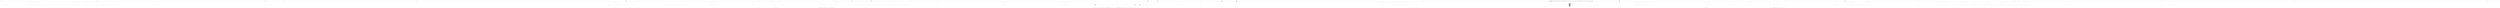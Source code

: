 digraph  {
n24 [label="QuantConnect.Algorithm.Framework.Alphas.AlphaModelPythonWrapper", span=""];
n0 [cluster="QuantConnect.Algorithm.Framework.Alphas.AlphaModelPythonWrapper.AlphaModelPythonWrapper(PyObject)", label="Entry QuantConnect.Algorithm.Framework.Alphas.AlphaModelPythonWrapper.AlphaModelPythonWrapper(PyObject)", span="34-34"];
n1 [cluster="QuantConnect.Algorithm.Framework.Alphas.AlphaModelPythonWrapper.AlphaModelPythonWrapper(PyObject)", label="Py.GIL()", span="36-36"];
n3 [cluster="QuantConnect.Algorithm.Framework.Alphas.AlphaModelPythonWrapper.AlphaModelPythonWrapper(PyObject)", label="!model.HasAttr(attributeName)", span="40-40"];
n4 [cluster="QuantConnect.Algorithm.Framework.Alphas.AlphaModelPythonWrapper.AlphaModelPythonWrapper(PyObject)", label="throw new NotImplementedException($''IAlphaModel.{attributeName} must be implemented. Please implement this missing method on {model.GetPythonType()}'');", span="42-42"];
n5 [cluster="QuantConnect.Algorithm.Framework.Alphas.AlphaModelPythonWrapper.AlphaModelPythonWrapper(PyObject)", label="_model = model", span="46-46"];
n2 [cluster="QuantConnect.Algorithm.Framework.Alphas.AlphaModelPythonWrapper.AlphaModelPythonWrapper(PyObject)", label="new[] { ''Update'', ''OnSecuritiesChanged'' }", span="38-38"];
n7 [cluster="Unk.GIL", label="Entry Unk.GIL", span=""];
n8 [cluster="Unk.HasAttr", label="Entry Unk.HasAttr", span=""];
n6 [cluster="QuantConnect.Algorithm.Framework.Alphas.AlphaModelPythonWrapper.AlphaModelPythonWrapper(PyObject)", label="Exit QuantConnect.Algorithm.Framework.Alphas.AlphaModelPythonWrapper.AlphaModelPythonWrapper(PyObject)", span="34-34"];
n9 [cluster="System.NotImplementedException.NotImplementedException(string)", label="Entry System.NotImplementedException.NotImplementedException(string)", span="0-0"];
n10 [cluster="Unk.GetPythonType", label="Entry Unk.GetPythonType", span=""];
n11 [cluster="QuantConnect.Algorithm.Framework.Alphas.AlphaModelPythonWrapper.Update(QuantConnect.Algorithm.Framework.QCAlgorithmFramework, QuantConnect.Data.Slice)", label="Entry QuantConnect.Algorithm.Framework.Alphas.AlphaModelPythonWrapper.Update(QuantConnect.Algorithm.Framework.QCAlgorithmFramework, QuantConnect.Data.Slice)", span="56-56"];
n12 [cluster="QuantConnect.Algorithm.Framework.Alphas.AlphaModelPythonWrapper.Update(QuantConnect.Algorithm.Framework.QCAlgorithmFramework, QuantConnect.Data.Slice)", label="Py.GIL()", span="58-58"];
n15 [cluster="QuantConnect.Algorithm.Framework.Alphas.AlphaModelPythonWrapper.Update(QuantConnect.Algorithm.Framework.QCAlgorithmFramework, QuantConnect.Data.Slice)", label="yield return insight.AsManagedObject(typeof(Insight)) as Insight;", span="63-63"];
n13 [cluster="QuantConnect.Algorithm.Framework.Alphas.AlphaModelPythonWrapper.Update(QuantConnect.Algorithm.Framework.QCAlgorithmFramework, QuantConnect.Data.Slice)", label="var insights = _model.Update(algorithm, data) as PyObject", span="60-60"];
n14 [cluster="QuantConnect.Algorithm.Framework.Alphas.AlphaModelPythonWrapper.Update(QuantConnect.Algorithm.Framework.QCAlgorithmFramework, QuantConnect.Data.Slice)", label=insights, span="61-61"];
n17 [cluster="Unk.Update", label="Entry Unk.Update", span=""];
n16 [cluster="QuantConnect.Algorithm.Framework.Alphas.AlphaModelPythonWrapper.Update(QuantConnect.Algorithm.Framework.QCAlgorithmFramework, QuantConnect.Data.Slice)", label="Exit QuantConnect.Algorithm.Framework.Alphas.AlphaModelPythonWrapper.Update(QuantConnect.Algorithm.Framework.QCAlgorithmFramework, QuantConnect.Data.Slice)", span="56-56"];
n18 [cluster="Unk.AsManagedObject", label="Entry Unk.AsManagedObject", span=""];
n19 [cluster="QuantConnect.Algorithm.Framework.Alphas.AlphaModelPythonWrapper.OnSecuritiesChanged(QuantConnect.Algorithm.Framework.QCAlgorithmFramework, QuantConnect.Data.UniverseSelection.SecurityChanges)", label="Entry QuantConnect.Algorithm.Framework.Alphas.AlphaModelPythonWrapper.OnSecuritiesChanged(QuantConnect.Algorithm.Framework.QCAlgorithmFramework, QuantConnect.Data.UniverseSelection.SecurityChanges)", span="73-73"];
n20 [cluster="QuantConnect.Algorithm.Framework.Alphas.AlphaModelPythonWrapper.OnSecuritiesChanged(QuantConnect.Algorithm.Framework.QCAlgorithmFramework, QuantConnect.Data.UniverseSelection.SecurityChanges)", label="Py.GIL()", span="75-75"];
n21 [cluster="QuantConnect.Algorithm.Framework.Alphas.AlphaModelPythonWrapper.OnSecuritiesChanged(QuantConnect.Algorithm.Framework.QCAlgorithmFramework, QuantConnect.Data.UniverseSelection.SecurityChanges)", label="_model.OnSecuritiesChanged(algorithm, changes)", span="77-77"];
n22 [cluster="QuantConnect.Algorithm.Framework.Alphas.AlphaModelPythonWrapper.OnSecuritiesChanged(QuantConnect.Algorithm.Framework.QCAlgorithmFramework, QuantConnect.Data.UniverseSelection.SecurityChanges)", label="Exit QuantConnect.Algorithm.Framework.Alphas.AlphaModelPythonWrapper.OnSecuritiesChanged(QuantConnect.Algorithm.Framework.QCAlgorithmFramework, QuantConnect.Data.UniverseSelection.SecurityChanges)", span="73-73"];
n23 [cluster="Unk.OnSecuritiesChanged", label="Entry Unk.OnSecuritiesChanged", span=""];
m0_211 [cluster="QuantConnect.TimeKeeper.AddTimeZone(DateTimeZone)", file="AuthenticationCommand.cs", label="Entry QuantConnect.TimeKeeper.AddTimeZone(DateTimeZone)", span="108-108"];
m0_140 [cluster="System.Type.GetMethods()", file="AuthenticationCommand.cs", label="Entry System.Type.GetMethods()", span="0-0"];
m0_200 [cluster="QuantConnect.Algorithm.QCAlgorithm.SetTimeZone(DateTimeZone)", file="AuthenticationCommand.cs", label="Entry QuantConnect.Algorithm.QCAlgorithm.SetTimeZone(DateTimeZone)", span="856-856"];
m0_201 [cluster="QuantConnect.Algorithm.QCAlgorithm.SetTimeZone(DateTimeZone)", file="AuthenticationCommand.cs", label=_locked, span="858-858"];
m0_203 [cluster="QuantConnect.Algorithm.QCAlgorithm.SetTimeZone(DateTimeZone)", file="AuthenticationCommand.cs", label="timeZone == null", span="863-863"];
m0_205 [cluster="QuantConnect.Algorithm.QCAlgorithm.SetTimeZone(DateTimeZone)", file="AuthenticationCommand.cs", label="_timeKeeper.AddTimeZone(timeZone)", span="864-864"];
m0_206 [cluster="QuantConnect.Algorithm.QCAlgorithm.SetTimeZone(DateTimeZone)", file="AuthenticationCommand.cs", label="_localTimeKeeper = _timeKeeper.GetLocalTimeKeeper(timeZone)", span="865-865"];
m0_207 [cluster="QuantConnect.Algorithm.QCAlgorithm.SetTimeZone(DateTimeZone)", file="AuthenticationCommand.cs", label="TimeRules.SetDefaultTimeZone(timeZone)", span="868-868"];
m0_202 [cluster="QuantConnect.Algorithm.QCAlgorithm.SetTimeZone(DateTimeZone)", file="AuthenticationCommand.cs", label="throw new Exception(''Algorithm.SetTimeZone(): Cannot change time zone after algorithm running.'');", span="860-860"];
m0_204 [cluster="QuantConnect.Algorithm.QCAlgorithm.SetTimeZone(DateTimeZone)", file="AuthenticationCommand.cs", label="throw new ArgumentNullException(''timeZone'');", span="863-863"];
m0_208 [cluster="QuantConnect.Algorithm.QCAlgorithm.SetTimeZone(DateTimeZone)", file="AuthenticationCommand.cs", label="Exit QuantConnect.Algorithm.QCAlgorithm.SetTimeZone(DateTimeZone)", span="856-856"];
m0_0 [cluster="QuantConnect.Algorithm.QCAlgorithm.QCAlgorithm()", file="AuthenticationCommand.cs", label="Entry QuantConnect.Algorithm.QCAlgorithm.QCAlgorithm()", span="90-90"];
m0_1 [cluster="QuantConnect.Algorithm.QCAlgorithm.QCAlgorithm()", file="AuthenticationCommand.cs", label="Name = GetType().Name", span="92-92"];
m0_2 [cluster="QuantConnect.Algorithm.QCAlgorithm.QCAlgorithm()", file="AuthenticationCommand.cs", label="Status = AlgorithmStatus.Running", span="93-93"];
m0_3 [cluster="QuantConnect.Algorithm.QCAlgorithm.QCAlgorithm()", file="AuthenticationCommand.cs", label="IsWarmingUp = true", span="96-96"];
m0_4 [cluster="QuantConnect.Algorithm.QCAlgorithm.QCAlgorithm()", file="AuthenticationCommand.cs", label="_startDate = new DateTime(1998, 01, 01)", span="103-103"];
m0_5 [cluster="QuantConnect.Algorithm.QCAlgorithm.QCAlgorithm()", file="AuthenticationCommand.cs", label="_endDate = DateTime.Now.AddDays(-1)", span="104-104"];
m0_6 [cluster="QuantConnect.Algorithm.QCAlgorithm.QCAlgorithm()", file="AuthenticationCommand.cs", label="_timeKeeper = new TimeKeeper(_startDate, new[] { TimeZones.NewYork })", span="107-107"];
m0_7 [cluster="QuantConnect.Algorithm.QCAlgorithm.QCAlgorithm()", file="AuthenticationCommand.cs", label="_localTimeKeeper = _timeKeeper.GetLocalTimeKeeper(TimeZones.NewYork)", span="109-109"];
m0_8 [cluster="QuantConnect.Algorithm.QCAlgorithm.QCAlgorithm()", file="AuthenticationCommand.cs", label="Settings = new AlgorithmSettings()", span="111-111"];
m0_9 [cluster="QuantConnect.Algorithm.QCAlgorithm.QCAlgorithm()", file="AuthenticationCommand.cs", label="SubscriptionManager = new SubscriptionManager(Settings, _timeKeeper)", span="114-114"];
m0_10 [cluster="QuantConnect.Algorithm.QCAlgorithm.QCAlgorithm()", file="AuthenticationCommand.cs", label="Securities = new SecurityManager(_timeKeeper)", span="116-116"];
m0_11 [cluster="QuantConnect.Algorithm.QCAlgorithm.QCAlgorithm()", file="AuthenticationCommand.cs", label="Transactions = new SecurityTransactionManager(Securities)", span="117-117"];
m0_12 [cluster="QuantConnect.Algorithm.QCAlgorithm.QCAlgorithm()", file="AuthenticationCommand.cs", label="Portfolio = new SecurityPortfolioManager(Securities, Transactions, DefaultOrderProperties)", span="118-118"];
m0_13 [cluster="QuantConnect.Algorithm.QCAlgorithm.QCAlgorithm()", file="AuthenticationCommand.cs", label="BrokerageModel = new DefaultBrokerageModel()", span="119-119"];
m0_14 [cluster="QuantConnect.Algorithm.QCAlgorithm.QCAlgorithm()", file="AuthenticationCommand.cs", label="Notify = new NotificationManager(false)", span="120-120"];
m0_15 [cluster="QuantConnect.Algorithm.QCAlgorithm.QCAlgorithm()", file="AuthenticationCommand.cs", label="_runMode = RunMode.Series", span="123-123"];
m0_16 [cluster="QuantConnect.Algorithm.QCAlgorithm.QCAlgorithm()", file="AuthenticationCommand.cs", label="_locked = false", span="126-126"];
m0_17 [cluster="QuantConnect.Algorithm.QCAlgorithm.QCAlgorithm()", file="AuthenticationCommand.cs", label="_marketHoursDatabase = MarketHoursDatabase.FromDataFolder()", span="129-129"];
m0_18 [cluster="QuantConnect.Algorithm.QCAlgorithm.QCAlgorithm()", file="AuthenticationCommand.cs", label="_symbolPropertiesDatabase = SymbolPropertiesDatabase.FromDataFolder()", span="132-132"];
m0_19 [cluster="QuantConnect.Algorithm.QCAlgorithm.QCAlgorithm()", file="AuthenticationCommand.cs", label="UniverseManager = new UniverseManager()", span="135-135"];
m0_20 [cluster="QuantConnect.Algorithm.QCAlgorithm.QCAlgorithm()", file="AuthenticationCommand.cs", label="Universe = new UniverseDefinitions(this)", span="136-136"];
m0_21 [cluster="QuantConnect.Algorithm.QCAlgorithm.QCAlgorithm()", file="AuthenticationCommand.cs", label="UniverseSettings = new UniverseSettings(Resolution.Minute, 2m, true, false, TimeSpan.FromDays(1))", span="137-137"];
m0_22 [cluster="QuantConnect.Algorithm.QCAlgorithm.QCAlgorithm()", file="AuthenticationCommand.cs", label="Schedule = new ScheduleManager(Securities, TimeZone)", span="140-140"];
m0_23 [cluster="QuantConnect.Algorithm.QCAlgorithm.QCAlgorithm()", file="AuthenticationCommand.cs", label="TradeBuilder = new TradeBuilder(FillGroupingMethod.FillToFill, FillMatchingMethod.FIFO)", span="143-143"];
m0_24 [cluster="QuantConnect.Algorithm.QCAlgorithm.QCAlgorithm()", file="AuthenticationCommand.cs", label="SecurityInitializer = new BrokerageModelSecurityInitializer(new DefaultBrokerageModel(AccountType.Margin),\r\n                                                                        new FuncSecuritySeeder(GetLastKnownPrice))", span="145-146"];
m0_25 [cluster="QuantConnect.Algorithm.QCAlgorithm.QCAlgorithm()", file="AuthenticationCommand.cs", label="CandlestickPatterns = new CandlestickPatterns(this)", span="148-148"];
m0_26 [cluster="QuantConnect.Algorithm.QCAlgorithm.QCAlgorithm()", file="AuthenticationCommand.cs", label="TradingCalendar = new TradingCalendar(Securities, _marketHoursDatabase)", span="151-151"];
m0_27 [cluster="QuantConnect.Algorithm.QCAlgorithm.QCAlgorithm()", file="AuthenticationCommand.cs", label="OptionChainProvider = new EmptyOptionChainProvider()", span="153-153"];
m0_28 [cluster="QuantConnect.Algorithm.QCAlgorithm.QCAlgorithm()", file="AuthenticationCommand.cs", label="Exit QuantConnect.Algorithm.QCAlgorithm.QCAlgorithm()", span="90-90"];
m0_427 [cluster="QuantConnect.Data.UniverseSelection.FuturesChainUniverse.FuturesChainUniverse(QuantConnect.Securities.Future.Future, QuantConnect.Data.UniverseSelection.UniverseSettings, QuantConnect.Data.SubscriptionManager, QuantConnect.Securities.ISecurityInitializer)", file="AuthenticationCommand.cs", label="Entry QuantConnect.Data.UniverseSelection.FuturesChainUniverse.FuturesChainUniverse(QuantConnect.Securities.Future.Future, QuantConnect.Data.UniverseSelection.UniverseSettings, QuantConnect.Data.SubscriptionManager, QuantConnect.Securities.ISecurityInitializer)", span="48-48"];
m0_29 [cluster="object.GetType()", file="AuthenticationCommand.cs", label="Entry object.GetType()", span="0-0"];
m0_333 [cluster="QuantConnect.Algorithm.QCAlgorithm.GetLocked()", file="AuthenticationCommand.cs", label="Entry QuantConnect.Algorithm.QCAlgorithm.GetLocked()", span="1227-1227"];
m0_334 [cluster="QuantConnect.Algorithm.QCAlgorithm.GetLocked()", file="AuthenticationCommand.cs", label="return _locked;", span="1229-1229"];
m0_335 [cluster="QuantConnect.Algorithm.QCAlgorithm.GetLocked()", file="AuthenticationCommand.cs", label="Exit QuantConnect.Algorithm.QCAlgorithm.GetLocked()", span="1227-1227"];
m0_191 [cluster="QuantConnect.Algorithm.QCAlgorithm.SetTimeZone(string)", file="AuthenticationCommand.cs", label="Entry QuantConnect.Algorithm.QCAlgorithm.SetTimeZone(string)", span="837-837"];
m0_192 [cluster="QuantConnect.Algorithm.QCAlgorithm.SetTimeZone(string)", file="AuthenticationCommand.cs", label="DateTimeZone tz", span="839-839"];
m0_193 [cluster="QuantConnect.Algorithm.QCAlgorithm.SetTimeZone(string)", file="AuthenticationCommand.cs", label="tz = DateTimeZoneProviders.Tzdb[timeZone]", span="842-842"];
m0_195 [cluster="QuantConnect.Algorithm.QCAlgorithm.SetTimeZone(string)", file="AuthenticationCommand.cs", label="throw new ArgumentException(string.Format(''TimeZone with id '{0}' was not found. For a complete list of time zones please visit: http://en.wikipedia.org/wiki/List_of_tz_database_time_zones'', timeZone));", span="846-846"];
m0_194 [cluster="QuantConnect.Algorithm.QCAlgorithm.SetTimeZone(string)", file="AuthenticationCommand.cs", label=DateTimeZoneNotFoundException, span="844-844"];
m0_196 [cluster="QuantConnect.Algorithm.QCAlgorithm.SetTimeZone(string)", file="AuthenticationCommand.cs", label="SetTimeZone(tz)", span="849-849"];
m0_197 [cluster="QuantConnect.Algorithm.QCAlgorithm.SetTimeZone(string)", file="AuthenticationCommand.cs", label="Exit QuantConnect.Algorithm.QCAlgorithm.SetTimeZone(string)", span="837-837"];
m0_80 [cluster="QuantConnect.Algorithm.QCAlgorithm.AddToUserDefinedUniverse(QuantConnect.Securities.Security)", file="AuthenticationCommand.cs", label="Entry QuantConnect.Algorithm.QCAlgorithm.AddToUserDefinedUniverse(QuantConnect.Securities.Security)", span="325-325"];
m0_449 [cluster="QuantConnect.Algorithm.QCAlgorithm.AddCrypto(string, QuantConnect.Resolution, string, bool, decimal)", file="AuthenticationCommand.cs", label="Entry QuantConnect.Algorithm.QCAlgorithm.AddCrypto(string, QuantConnect.Resolution, string, bool, decimal)", span="1529-1529"];
m0_450 [cluster="QuantConnect.Algorithm.QCAlgorithm.AddCrypto(string, QuantConnect.Resolution, string, bool, decimal)", file="AuthenticationCommand.cs", label="return AddSecurity<Crypto>(SecurityType.Crypto, ticker, resolution, market, fillDataForward, leverage, false);", span="1531-1531"];
m0_451 [cluster="QuantConnect.Algorithm.QCAlgorithm.AddCrypto(string, QuantConnect.Resolution, string, bool, decimal)", file="AuthenticationCommand.cs", label="Exit QuantConnect.Algorithm.QCAlgorithm.AddCrypto(string, QuantConnect.Resolution, string, bool, decimal)", span="1529-1529"];
m0_104 [cluster="QuantConnect.Algorithm.QCAlgorithm.SetAvailableDataTypes(System.Collections.Generic.Dictionary<QuantConnect.SecurityType, System.Collections.Generic.List<QuantConnect.TickType>>)", file="AuthenticationCommand.cs", label="Entry QuantConnect.Algorithm.QCAlgorithm.SetAvailableDataTypes(System.Collections.Generic.Dictionary<QuantConnect.SecurityType, System.Collections.Generic.List<QuantConnect.TickType>>)", span="561-561"];
m0_105 [cluster="QuantConnect.Algorithm.QCAlgorithm.SetAvailableDataTypes(System.Collections.Generic.Dictionary<QuantConnect.SecurityType, System.Collections.Generic.List<QuantConnect.TickType>>)", file="AuthenticationCommand.cs", label=availableDataTypes, span="563-563"];
m0_106 [cluster="QuantConnect.Algorithm.QCAlgorithm.SetAvailableDataTypes(System.Collections.Generic.Dictionary<QuantConnect.SecurityType, System.Collections.Generic.List<QuantConnect.TickType>>)", file="AuthenticationCommand.cs", label="SubscriptionManager.AvailableDataTypes[dataFeed.Key] = dataFeed.Value", span="565-565"];
m0_107 [cluster="QuantConnect.Algorithm.QCAlgorithm.SetAvailableDataTypes(System.Collections.Generic.Dictionary<QuantConnect.SecurityType, System.Collections.Generic.List<QuantConnect.TickType>>)", file="AuthenticationCommand.cs", label="Exit QuantConnect.Algorithm.QCAlgorithm.SetAvailableDataTypes(System.Collections.Generic.Dictionary<QuantConnect.SecurityType, System.Collections.Generic.List<QuantConnect.TickType>>)", span="561-561"];
m0_212 [cluster="QuantConnect.Scheduling.TimeRules.SetDefaultTimeZone(DateTimeZone)", file="AuthenticationCommand.cs", label="Entry QuantConnect.Scheduling.TimeRules.SetDefaultTimeZone(DateTimeZone)", span="48-48"];
m0_497 [cluster="QuantConnect.Algorithm.QCAlgorithm.AddData<T>(string, QuantConnect.Resolution, DateTimeZone, bool, decimal)", file="AuthenticationCommand.cs", label="var security = SecurityManager.CreateSecurity(typeof(T), Portfolio, SubscriptionManager, marketHoursDbEntry.ExchangeHours, marketHoursDbEntry.DataTimeZone,\r\n                symbolProperties, SecurityInitializer, symbolObject, resolution, fillDataForward, leverage, true, false, true, LiveMode)", span="1626-1627"];
m0_493 [cluster="QuantConnect.Algorithm.QCAlgorithm.AddData<T>(string, QuantConnect.Resolution, DateTimeZone, bool, decimal)", file="AuthenticationCommand.cs", label="Entry QuantConnect.Algorithm.QCAlgorithm.AddData<T>(string, QuantConnect.Resolution, DateTimeZone, bool, decimal)", span="1616-1616"];
m0_494 [cluster="QuantConnect.Algorithm.QCAlgorithm.AddData<T>(string, QuantConnect.Resolution, DateTimeZone, bool, decimal)", file="AuthenticationCommand.cs", label="var marketHoursDbEntry = _marketHoursDatabase.GetEntry(Market.USA, symbol, SecurityType.Base, timeZone)", span="1619-1619"];
m0_495 [cluster="QuantConnect.Algorithm.QCAlgorithm.AddData<T>(string, QuantConnect.Resolution, DateTimeZone, bool, decimal)", file="AuthenticationCommand.cs", label="var symbolObject = new Symbol(SecurityIdentifier.GenerateBase(symbol, Market.USA), symbol)", span="1622-1622"];
m0_496 [cluster="QuantConnect.Algorithm.QCAlgorithm.AddData<T>(string, QuantConnect.Resolution, DateTimeZone, bool, decimal)", file="AuthenticationCommand.cs", label="var symbolProperties = _symbolPropertiesDatabase.GetSymbolProperties(Market.USA, symbol, SecurityType.Base, CashBook.AccountCurrency)", span="1623-1623"];
m0_498 [cluster="QuantConnect.Algorithm.QCAlgorithm.AddData<T>(string, QuantConnect.Resolution, DateTimeZone, bool, decimal)", file="AuthenticationCommand.cs", label="AddToUserDefinedUniverse(security)", span="1629-1629"];
m0_499 [cluster="QuantConnect.Algorithm.QCAlgorithm.AddData<T>(string, QuantConnect.Resolution, DateTimeZone, bool, decimal)", file="AuthenticationCommand.cs", label="Exit QuantConnect.Algorithm.QCAlgorithm.AddData<T>(string, QuantConnect.Resolution, DateTimeZone, bool, decimal)", span="1616-1616"];
m0_533 [cluster="QuantConnect.Algorithm.QCAlgorithm.Symbol(string)", file="AuthenticationCommand.cs", label="Entry QuantConnect.Algorithm.QCAlgorithm.Symbol(string)", span="1715-1715"];
m0_534 [cluster="QuantConnect.Algorithm.QCAlgorithm.Symbol(string)", file="AuthenticationCommand.cs", label="return SymbolCache.GetSymbol(ticker);", span="1717-1717"];
m0_535 [cluster="QuantConnect.Algorithm.QCAlgorithm.Symbol(string)", file="AuthenticationCommand.cs", label="Exit QuantConnect.Algorithm.QCAlgorithm.Symbol(string)", span="1715-1715"];
m0_261 [cluster="QuantConnect.Algorithm.QCAlgorithm.SetCash(double)", file="AuthenticationCommand.cs", label="Entry QuantConnect.Algorithm.QCAlgorithm.SetCash(double)", span="1014-1014"];
m0_262 [cluster="QuantConnect.Algorithm.QCAlgorithm.SetCash(double)", file="AuthenticationCommand.cs", label="SetCash((decimal)startingCash)", span="1016-1016"];
m0_263 [cluster="QuantConnect.Algorithm.QCAlgorithm.SetCash(double)", file="AuthenticationCommand.cs", label="Exit QuantConnect.Algorithm.QCAlgorithm.SetCash(double)", span="1014-1014"];
m0_199 [cluster="string.Format(string, object)", file="AuthenticationCommand.cs", label="Entry string.Format(string, object)", span="0-0"];
m0_536 [cluster="QuantConnect.SymbolCache.GetSymbol(string)", file="AuthenticationCommand.cs", label="Entry QuantConnect.SymbolCache.GetSymbol(string)", span="47-47"];
m0_287 [cluster="QuantConnect.Algorithm.QCAlgorithm.SetEndDate(int, int, int)", file="AuthenticationCommand.cs", label="Entry QuantConnect.Algorithm.QCAlgorithm.SetEndDate(int, int, int)", span="1101-1101"];
m0_288 [cluster="QuantConnect.Algorithm.QCAlgorithm.SetEndDate(int, int, int)", file="AuthenticationCommand.cs", label="var end = new DateTime(year, month, day)", span="1105-1105"];
m0_289 [cluster="QuantConnect.Algorithm.QCAlgorithm.SetEndDate(int, int, int)", file="AuthenticationCommand.cs", label="end = end.Date.AddDays(1).Subtract(TimeSpan.FromTicks(1))", span="1108-1108"];
m0_290 [cluster="QuantConnect.Algorithm.QCAlgorithm.SetEndDate(int, int, int)", file="AuthenticationCommand.cs", label="SetEndDate(end)", span="1110-1110"];
m0_291 [cluster="QuantConnect.Algorithm.QCAlgorithm.SetEndDate(int, int, int)", file="AuthenticationCommand.cs", label=Exception, span="1112-1112"];
m0_292 [cluster="QuantConnect.Algorithm.QCAlgorithm.SetEndDate(int, int, int)", file="AuthenticationCommand.cs", label="throw new Exception(''Date Invalid: '' + err.Message);", span="1114-1114"];
m0_293 [cluster="QuantConnect.Algorithm.QCAlgorithm.SetEndDate(int, int, int)", file="AuthenticationCommand.cs", label="Exit QuantConnect.Algorithm.QCAlgorithm.SetEndDate(int, int, int)", span="1101-1101"];
m0_165 [cluster="QuantConnect.Algorithm.QCAlgorithm.OnMarginCallWarning()", file="AuthenticationCommand.cs", label="Entry QuantConnect.Algorithm.QCAlgorithm.OnMarginCallWarning()", span="737-737"];
m0_166 [cluster="QuantConnect.Algorithm.QCAlgorithm.OnMarginCallWarning()", file="AuthenticationCommand.cs", label="Exit QuantConnect.Algorithm.QCAlgorithm.OnMarginCallWarning()", span="737-737"];
m0_476 [cluster="Unk.Any", file="AuthenticationCommand.cs", label="Entry Unk.Any", span=""];
m0_223 [cluster="QuantConnect.Algorithm.QCAlgorithm.SetBrokerageModel(QuantConnect.Brokerages.IBrokerageModel)", file="AuthenticationCommand.cs", label="Entry QuantConnect.Algorithm.QCAlgorithm.SetBrokerageModel(QuantConnect.Brokerages.IBrokerageModel)", span="900-900"];
m0_224 [cluster="QuantConnect.Algorithm.QCAlgorithm.SetBrokerageModel(QuantConnect.Brokerages.IBrokerageModel)", file="AuthenticationCommand.cs", label="BrokerageModel = model", span="902-902"];
m0_226 [cluster="QuantConnect.Algorithm.QCAlgorithm.SetBrokerageModel(QuantConnect.Brokerages.IBrokerageModel)", file="AuthenticationCommand.cs", label="SecurityInitializer = new BrokerageModelSecurityInitializer(model, new FuncSecuritySeeder(GetLastKnownPrice))", span="906-906"];
m0_225 [cluster="QuantConnect.Algorithm.QCAlgorithm.SetBrokerageModel(QuantConnect.Brokerages.IBrokerageModel)", file="AuthenticationCommand.cs", label="!_userSetSecurityInitializer", span="903-903"];
m0_227 [cluster="QuantConnect.Algorithm.QCAlgorithm.SetBrokerageModel(QuantConnect.Brokerages.IBrokerageModel)", file="AuthenticationCommand.cs", label="Securities.Values", span="909-909"];
m0_228 [cluster="QuantConnect.Algorithm.QCAlgorithm.SetBrokerageModel(QuantConnect.Brokerages.IBrokerageModel)", file="AuthenticationCommand.cs", label="var leverage = security.Leverage", span="914-914"];
m0_229 [cluster="QuantConnect.Algorithm.QCAlgorithm.SetBrokerageModel(QuantConnect.Brokerages.IBrokerageModel)", file="AuthenticationCommand.cs", label="SecurityInitializer.Initialize(security, false)", span="917-917"];
m0_230 [cluster="QuantConnect.Algorithm.QCAlgorithm.SetBrokerageModel(QuantConnect.Brokerages.IBrokerageModel)", file="AuthenticationCommand.cs", label="security.SetLeverage(leverage)", span="920-920"];
m0_231 [cluster="QuantConnect.Algorithm.QCAlgorithm.SetBrokerageModel(QuantConnect.Brokerages.IBrokerageModel)", file="AuthenticationCommand.cs", label="Exit QuantConnect.Algorithm.QCAlgorithm.SetBrokerageModel(QuantConnect.Brokerages.IBrokerageModel)", span="900-900"];
m0_265 [cluster="QuantConnect.Algorithm.QCAlgorithm.SetCash(int)", file="AuthenticationCommand.cs", label="Entry QuantConnect.Algorithm.QCAlgorithm.SetCash(int)", span="1025-1025"];
m0_266 [cluster="QuantConnect.Algorithm.QCAlgorithm.SetCash(int)", file="AuthenticationCommand.cs", label="SetCash((decimal)startingCash)", span="1027-1027"];
m0_267 [cluster="QuantConnect.Algorithm.QCAlgorithm.SetCash(int)", file="AuthenticationCommand.cs", label="Exit QuantConnect.Algorithm.QCAlgorithm.SetCash(int)", span="1025-1025"];
m0_296 [cluster="QuantConnect.Algorithm.QCAlgorithm.SetEndDate(System.DateTime)", file="AuthenticationCommand.cs", label="Entry QuantConnect.Algorithm.QCAlgorithm.SetEndDate(System.DateTime)", span="1180-1180"];
m0_317 [cluster="QuantConnect.Algorithm.QCAlgorithm.SetEndDate(System.DateTime)", file="AuthenticationCommand.cs", label=_liveMode, span="1183-1183"];
m0_319 [cluster="QuantConnect.Algorithm.QCAlgorithm.SetEndDate(System.DateTime)", file="AuthenticationCommand.cs", label="end > DateTime.Now.Date.AddDays(-1)", span="1187-1187"];
m0_322 [cluster="QuantConnect.Algorithm.QCAlgorithm.SetEndDate(System.DateTime)", file="AuthenticationCommand.cs", label="end < _startDate", span="1195-1195"];
m0_324 [cluster="QuantConnect.Algorithm.QCAlgorithm.SetEndDate(System.DateTime)", file="AuthenticationCommand.cs", label="end = end.RoundDown(TimeSpan.FromDays(1)).AddDays(1).AddTicks(-1)", span="1202-1202"];
m0_318 [cluster="QuantConnect.Algorithm.QCAlgorithm.SetEndDate(System.DateTime)", file="AuthenticationCommand.cs", label="return;", span="1183-1183"];
m0_320 [cluster="QuantConnect.Algorithm.QCAlgorithm.SetEndDate(System.DateTime)", file="AuthenticationCommand.cs", label="end = DateTime.Now.Date.AddDays(-1)", span="1189-1189"];
m0_321 [cluster="QuantConnect.Algorithm.QCAlgorithm.SetEndDate(System.DateTime)", file="AuthenticationCommand.cs", label="_startDate != new DateTime()", span="1193-1193"];
m0_323 [cluster="QuantConnect.Algorithm.QCAlgorithm.SetEndDate(System.DateTime)", file="AuthenticationCommand.cs", label="throw new Exception(''Please select end date greater than start date.'');", span="1197-1197"];
m0_325 [cluster="QuantConnect.Algorithm.QCAlgorithm.SetEndDate(System.DateTime)", file="AuthenticationCommand.cs", label="!_locked", span="1205-1205"];
m0_326 [cluster="QuantConnect.Algorithm.QCAlgorithm.SetEndDate(System.DateTime)", file="AuthenticationCommand.cs", label="_endDate = end", span="1207-1207"];
m0_327 [cluster="QuantConnect.Algorithm.QCAlgorithm.SetEndDate(System.DateTime)", file="AuthenticationCommand.cs", label="throw new Exception(''Algorithm.SetEndDate(): Cannot change end date after algorithm initialized.'');", span="1211-1211"];
m0_328 [cluster="QuantConnect.Algorithm.QCAlgorithm.SetEndDate(System.DateTime)", file="AuthenticationCommand.cs", label="Exit QuantConnect.Algorithm.QCAlgorithm.SetEndDate(System.DateTime)", span="1180-1180"];
m0_475 [cluster="QuantConnect.Securities.SecurityManager.Remove(QuantConnect.Symbol)", file="AuthenticationCommand.cs", label="Entry QuantConnect.Securities.SecurityManager.Remove(QuantConnect.Symbol)", span="172-172"];
m0_233 [cluster="QuantConnect.Securities.Security.SetLeverage(decimal)", file="AuthenticationCommand.cs", label="Entry QuantConnect.Securities.Security.SetLeverage(decimal)", span="654-654"];
m0_272 [cluster="QuantConnect.Securities.SecurityPortfolioManager.SetCash(decimal)", file="AuthenticationCommand.cs", label="Entry QuantConnect.Securities.SecurityPortfolioManager.SetCash(decimal)", span="473-473"];
m0_37 [cluster="QuantConnect.Securities.SecurityTransactionManager.SecurityTransactionManager(QuantConnect.Securities.SecurityManager)", file="AuthenticationCommand.cs", label="Entry QuantConnect.Securities.SecurityTransactionManager.SecurityTransactionManager(QuantConnect.Securities.SecurityManager)", span="49-49"];
m0_346 [cluster="QuantConnect.Algorithm.QCAlgorithm.SetTradeBuilder(QuantConnect.Interfaces.ITradeBuilder)", file="AuthenticationCommand.cs", label="Entry QuantConnect.Algorithm.QCAlgorithm.SetTradeBuilder(QuantConnect.Interfaces.ITradeBuilder)", span="1254-1254"];
m0_347 [cluster="QuantConnect.Algorithm.QCAlgorithm.SetTradeBuilder(QuantConnect.Interfaces.ITradeBuilder)", file="AuthenticationCommand.cs", label="TradeBuilder = tradeBuilder", span="1256-1256"];
m0_348 [cluster="QuantConnect.Algorithm.QCAlgorithm.SetTradeBuilder(QuantConnect.Interfaces.ITradeBuilder)", file="AuthenticationCommand.cs", label="TradeBuilder.SetLiveMode(LiveMode)", span="1257-1257"];
m0_349 [cluster="QuantConnect.Algorithm.QCAlgorithm.SetTradeBuilder(QuantConnect.Interfaces.ITradeBuilder)", file="AuthenticationCommand.cs", label="Exit QuantConnect.Algorithm.QCAlgorithm.SetTradeBuilder(QuantConnect.Interfaces.ITradeBuilder)", span="1254-1254"];
m0_554 [cluster="Unk.CreateSymbol", file="AuthenticationCommand.cs", label="Entry Unk.CreateSymbol", span=""];
m0_179 [cluster="QuantConnect.Algorithm.QCAlgorithm.OnAssignmentOrderEvent(QuantConnect.Orders.OrderEvent)", file="AuthenticationCommand.cs", label="Entry QuantConnect.Algorithm.QCAlgorithm.OnAssignmentOrderEvent(QuantConnect.Orders.OrderEvent)", span="794-794"];
m0_180 [cluster="QuantConnect.Algorithm.QCAlgorithm.OnAssignmentOrderEvent(QuantConnect.Orders.OrderEvent)", file="AuthenticationCommand.cs", label="Exit QuantConnect.Algorithm.QCAlgorithm.OnAssignmentOrderEvent(QuantConnect.Orders.OrderEvent)", span="794-794"];
m0_525 [cluster="QuantConnect.Algorithm.QCAlgorithm.Quit(string)", file="AuthenticationCommand.cs", label="Entry QuantConnect.Algorithm.QCAlgorithm.Quit(string)", span="1688-1688"];
m0_526 [cluster="QuantConnect.Algorithm.QCAlgorithm.Quit(string)", file="AuthenticationCommand.cs", label="Debug(''Quit(): '' + message)", span="1690-1690"];
m0_527 [cluster="QuantConnect.Algorithm.QCAlgorithm.Quit(string)", file="AuthenticationCommand.cs", label="Status = AlgorithmStatus.Stopped", span="1691-1691"];
m0_528 [cluster="QuantConnect.Algorithm.QCAlgorithm.Quit(string)", file="AuthenticationCommand.cs", label="Exit QuantConnect.Algorithm.QCAlgorithm.Quit(string)", span="1688-1688"];
m0_39 [cluster="QuantConnect.Brokerages.DefaultBrokerageModel.DefaultBrokerageModel(QuantConnect.AccountType)", file="AuthenticationCommand.cs", label="Entry QuantConnect.Brokerages.DefaultBrokerageModel.DefaultBrokerageModel(QuantConnect.AccountType)", span="71-71"];
m0_452 [cluster="QuantConnect.Algorithm.QCAlgorithm.RemoveSecurity(QuantConnect.Symbol)", file="AuthenticationCommand.cs", label="Entry QuantConnect.Algorithm.QCAlgorithm.RemoveSecurity(QuantConnect.Symbol)", span="1539-1539"];
m0_453 [cluster="QuantConnect.Algorithm.QCAlgorithm.RemoveSecurity(QuantConnect.Symbol)", file="AuthenticationCommand.cs", label="Security security", span="1541-1541"];
m0_454 [cluster="QuantConnect.Algorithm.QCAlgorithm.RemoveSecurity(QuantConnect.Symbol)", file="AuthenticationCommand.cs", label="Securities.TryGetValue(symbol, out security)", span="1542-1542"];
m0_459 [cluster="QuantConnect.Algorithm.QCAlgorithm.RemoveSecurity(QuantConnect.Symbol)", file="AuthenticationCommand.cs", label="var universe = UniverseManager.Values.OfType<UserDefinedUniverse>().FirstOrDefault(x => x.Members.ContainsKey(symbol))", span="1553-1553"];
m0_461 [cluster="QuantConnect.Algorithm.QCAlgorithm.RemoveSecurity(QuantConnect.Symbol)", file="AuthenticationCommand.cs", label="var ret = universe.Remove(symbol)", span="1556-1556"];
m0_462 [cluster="QuantConnect.Algorithm.QCAlgorithm.RemoveSecurity(QuantConnect.Symbol)", file="AuthenticationCommand.cs", label="symbol == _benchmarkSymbol", span="1559-1559"];
m0_463 [cluster="QuantConnect.Algorithm.QCAlgorithm.RemoveSecurity(QuantConnect.Symbol)", file="AuthenticationCommand.cs", label="Securities.Remove(symbol)", span="1561-1561"];
m0_455 [cluster="QuantConnect.Algorithm.QCAlgorithm.RemoveSecurity(QuantConnect.Symbol)", file="AuthenticationCommand.cs", label="Transactions.CancelOpenOrders(security.Symbol)", span="1545-1545"];
m0_468 [cluster="QuantConnect.Algorithm.QCAlgorithm.RemoveSecurity(QuantConnect.Symbol)", file="AuthenticationCommand.cs", label="return false;", span="1572-1572"];
m0_456 [cluster="QuantConnect.Algorithm.QCAlgorithm.RemoveSecurity(QuantConnect.Symbol)", file="AuthenticationCommand.cs", label="security.Cache.Reset()", span="1548-1548"];
m0_457 [cluster="QuantConnect.Algorithm.QCAlgorithm.RemoveSecurity(QuantConnect.Symbol)", file="AuthenticationCommand.cs", label="security.Invested", span="1551-1551"];
m0_458 [cluster="QuantConnect.Algorithm.QCAlgorithm.RemoveSecurity(QuantConnect.Symbol)", file="AuthenticationCommand.cs", label="Liquidate(security.Symbol)", span="1551-1551"];
m0_460 [cluster="QuantConnect.Algorithm.QCAlgorithm.RemoveSecurity(QuantConnect.Symbol)", file="AuthenticationCommand.cs", label="universe != null", span="1554-1554"];
m0_466 [cluster="QuantConnect.Algorithm.QCAlgorithm.RemoveSecurity(QuantConnect.Symbol)", file="AuthenticationCommand.cs", label="SubscriptionManager.HasCustomData = universe.Members.Any(x => x.Value.Subscriptions.Any(y => y.IsCustomData))", span="1567-1567"];
m0_467 [cluster="QuantConnect.Algorithm.QCAlgorithm.RemoveSecurity(QuantConnect.Symbol)", file="AuthenticationCommand.cs", label="return ret;", span="1569-1569"];
m0_464 [cluster="QuantConnect.Algorithm.QCAlgorithm.RemoveSecurity(QuantConnect.Symbol)", file="AuthenticationCommand.cs", label="security = CreateBenchmarkSecurity()", span="1563-1563"];
m0_465 [cluster="QuantConnect.Algorithm.QCAlgorithm.RemoveSecurity(QuantConnect.Symbol)", file="AuthenticationCommand.cs", label="AddToUserDefinedUniverse(security)", span="1564-1564"];
m0_469 [cluster="QuantConnect.Algorithm.QCAlgorithm.RemoveSecurity(QuantConnect.Symbol)", file="AuthenticationCommand.cs", label="Exit QuantConnect.Algorithm.QCAlgorithm.RemoveSecurity(QuantConnect.Symbol)", span="1539-1539"];
m0_404 [cluster="QuantConnect.Securities.SecurityManager.Add(QuantConnect.Securities.Security)", file="AuthenticationCommand.cs", label="Entry QuantConnect.Securities.SecurityManager.Add(QuantConnect.Securities.Security)", span="81-81"];
m0_85 [cluster="Unk.AddEquity", file="AuthenticationCommand.cs", label="Entry Unk.AddEquity", span=""];
m0_141 [cluster="Unk.Where", file="AuthenticationCommand.cs", label="Entry Unk.Where", span=""];
m0_167 [cluster="QuantConnect.Algorithm.QCAlgorithm.OnEndOfDay()", file="AuthenticationCommand.cs", label="Entry QuantConnect.Algorithm.QCAlgorithm.OnEndOfDay()", span="745-745"];
m0_168 [cluster="QuantConnect.Algorithm.QCAlgorithm.OnEndOfDay()", file="AuthenticationCommand.cs", label="Exit QuantConnect.Algorithm.QCAlgorithm.OnEndOfDay()", span="745-745"];
m0_295 [cluster="System.DateTime.Subtract(System.TimeSpan)", file="AuthenticationCommand.cs", label="Entry System.DateTime.Subtract(System.TimeSpan)", span="0-0"];
m0_42 [cluster="QuantConnect.Securities.SymbolPropertiesDatabase.FromDataFolder()", file="AuthenticationCommand.cs", label="Entry QuantConnect.Securities.SymbolPropertiesDatabase.FromDataFolder()", span="87-87"];
m0_90 [cluster="QuantConnect.Algorithm.QCAlgorithm.GetParameter(string)", file="AuthenticationCommand.cs", label="Entry QuantConnect.Algorithm.QCAlgorithm.GetParameter(string)", span="533-533"];
m0_91 [cluster="QuantConnect.Algorithm.QCAlgorithm.GetParameter(string)", file="AuthenticationCommand.cs", label="string value", span="535-535"];
m0_92 [cluster="QuantConnect.Algorithm.QCAlgorithm.GetParameter(string)", file="AuthenticationCommand.cs", label="return _parameters.TryGetValue(name, out value) ? value : null;", span="536-536"];
m0_93 [cluster="QuantConnect.Algorithm.QCAlgorithm.GetParameter(string)", file="AuthenticationCommand.cs", label="Exit QuantConnect.Algorithm.QCAlgorithm.GetParameter(string)", span="533-533"];
m0_273 [cluster="QuantConnect.Algorithm.QCAlgorithm.SetCash(string, decimal, decimal)", file="AuthenticationCommand.cs", label="Entry QuantConnect.Algorithm.QCAlgorithm.SetCash(string, decimal, decimal)", span="1053-1053"];
m0_274 [cluster="QuantConnect.Algorithm.QCAlgorithm.SetCash(string, decimal, decimal)", file="AuthenticationCommand.cs", label="!_locked", span="1055-1055"];
m0_275 [cluster="QuantConnect.Algorithm.QCAlgorithm.SetCash(string, decimal, decimal)", file="AuthenticationCommand.cs", label="Portfolio.SetCash(symbol, startingCash, conversionRate)", span="1057-1057"];
m0_276 [cluster="QuantConnect.Algorithm.QCAlgorithm.SetCash(string, decimal, decimal)", file="AuthenticationCommand.cs", label="throw new Exception(''Algorithm.SetCash(): Cannot change cash available after algorithm initialized.'');", span="1061-1061"];
m0_277 [cluster="QuantConnect.Algorithm.QCAlgorithm.SetCash(string, decimal, decimal)", file="AuthenticationCommand.cs", label="Exit QuantConnect.Algorithm.QCAlgorithm.SetCash(string, decimal, decimal)", span="1053-1053"];
m0_47 [cluster="QuantConnect.Scheduling.ScheduleManager.ScheduleManager(QuantConnect.Securities.SecurityManager, DateTimeZone)", file="AuthenticationCommand.cs", label="Entry QuantConnect.Scheduling.ScheduleManager.ScheduleManager(QuantConnect.Securities.SecurityManager, DateTimeZone)", span="51-51"];
m0_213 [cluster="QuantConnect.Algorithm.QCAlgorithm.SetRunMode(QuantConnect.RunMode)", file="AuthenticationCommand.cs", label="Entry QuantConnect.Algorithm.QCAlgorithm.SetRunMode(QuantConnect.RunMode)", span="878-878"];
m0_214 [cluster="QuantConnect.Algorithm.QCAlgorithm.SetRunMode(QuantConnect.RunMode)", file="AuthenticationCommand.cs", label="mode != RunMode.Parallel", span="880-880"];
m0_215 [cluster="QuantConnect.Algorithm.QCAlgorithm.SetRunMode(QuantConnect.RunMode)", file="AuthenticationCommand.cs", label="return;", span="880-880"];
m0_216 [cluster="QuantConnect.Algorithm.QCAlgorithm.SetRunMode(QuantConnect.RunMode)", file="AuthenticationCommand.cs", label="Debug(''Algorithm.SetRunMode(): RunMode-Parallel Type has been deprecated. Series analysis selected instead'')", span="881-881"];
m0_217 [cluster="QuantConnect.Algorithm.QCAlgorithm.SetRunMode(QuantConnect.RunMode)", file="AuthenticationCommand.cs", label="Exit QuantConnect.Algorithm.QCAlgorithm.SetRunMode(QuantConnect.RunMode)", span="878-878"];
m0_123 [cluster="QuantConnect.Algorithm.QCAlgorithm.SetOptionChainProvider(QuantConnect.Interfaces.IOptionChainProvider)", file="AuthenticationCommand.cs", label="Entry QuantConnect.Algorithm.QCAlgorithm.SetOptionChainProvider(QuantConnect.Interfaces.IOptionChainProvider)", span="602-602"];
m0_124 [cluster="QuantConnect.Algorithm.QCAlgorithm.SetOptionChainProvider(QuantConnect.Interfaces.IOptionChainProvider)", file="AuthenticationCommand.cs", label="OptionChainProvider = optionChainProvider", span="604-604"];
m0_125 [cluster="QuantConnect.Algorithm.QCAlgorithm.SetOptionChainProvider(QuantConnect.Interfaces.IOptionChainProvider)", file="AuthenticationCommand.cs", label="Exit QuantConnect.Algorithm.QCAlgorithm.SetOptionChainProvider(QuantConnect.Interfaces.IOptionChainProvider)", span="602-602"];
m0_487 [cluster="QuantConnect.Algorithm.QCAlgorithm.AddData<T>(string, QuantConnect.Resolution)", file="AuthenticationCommand.cs", label="Entry QuantConnect.Algorithm.QCAlgorithm.AddData<T>(string, QuantConnect.Resolution)", span="1582-1582"];
m0_488 [cluster="QuantConnect.Algorithm.QCAlgorithm.AddData<T>(string, QuantConnect.Resolution)", file="AuthenticationCommand.cs", label="AddData<T>(symbol, resolution, fillDataForward: false, leverage: 1m)", span="1589-1589"];
m0_489 [cluster="QuantConnect.Algorithm.QCAlgorithm.AddData<T>(string, QuantConnect.Resolution)", file="AuthenticationCommand.cs", label="Exit QuantConnect.Algorithm.QCAlgorithm.AddData<T>(string, QuantConnect.Resolution)", span="1582-1582"];
m0_345 [cluster="QuantConnect.Interfaces.ITradeBuilder.SetLiveMode(bool)", file="AuthenticationCommand.cs", label="Entry QuantConnect.Interfaces.ITradeBuilder.SetLiveMode(bool)", span="30-30"];
m0_484 [cluster="lambda expression", file="AuthenticationCommand.cs", label="Entry lambda expression", span="1567-1567"];
m0_87 [cluster="lambda expression", file="AuthenticationCommand.cs", label="Entry lambda expression", span="504-504"];
m0_88 [cluster="lambda expression", file="AuthenticationCommand.cs", label="x.Value", span="504-504"];
m0_89 [cluster="lambda expression", file="AuthenticationCommand.cs", label="Exit lambda expression", span="504-504"];
m0_120 [cluster="lambda expression", file="AuthenticationCommand.cs", label="securityInitializer(security)", span="595-595"];
m0_119 [cluster="lambda expression", file="AuthenticationCommand.cs", label="Entry lambda expression", span="595-595"];
m0_121 [cluster="lambda expression", file="AuthenticationCommand.cs", label="Exit lambda expression", span="595-595"];
m0_148 [cluster="lambda expression", file="AuthenticationCommand.cs", label="Entry lambda expression", span="629-629"];
m0_151 [cluster="lambda expression", file="AuthenticationCommand.cs", label="Entry lambda expression", span="630-630"];
m0_154 [cluster="lambda expression", file="AuthenticationCommand.cs", label="Entry lambda expression", span="631-631"];
m0_158 [cluster="lambda expression", file="AuthenticationCommand.cs", label="Entry lambda expression", span="632-632"];
m0_149 [cluster="lambda expression", file="AuthenticationCommand.cs", label="x.Name == ''OnData''", span="629-629"];
m0_150 [cluster="lambda expression", file="AuthenticationCommand.cs", label="Exit lambda expression", span="629-629"];
m0_152 [cluster="lambda expression", file="AuthenticationCommand.cs", label="x.DeclaringType != typeof(QCAlgorithm)", span="630-630"];
m0_153 [cluster="lambda expression", file="AuthenticationCommand.cs", label="Exit lambda expression", span="630-630"];
m0_155 [cluster="lambda expression", file="AuthenticationCommand.cs", label="x.GetParameters().Length == 1", span="631-631"];
m0_156 [cluster="lambda expression", file="AuthenticationCommand.cs", label="Exit lambda expression", span="631-631"];
m0_159 [cluster="lambda expression", file="AuthenticationCommand.cs", label="x.GetParameters()[0].ParameterType == typeof (Slice)", span="632-632"];
m0_160 [cluster="lambda expression", file="AuthenticationCommand.cs", label="Exit lambda expression", span="632-632"];
m0_252 [cluster="lambda expression", file="AuthenticationCommand.cs", label="x.Key.Value == symbol", span="972-972"];
m0_251 [cluster="lambda expression", file="AuthenticationCommand.cs", label="Entry lambda expression", span="972-972"];
m0_253 [cluster="lambda expression", file="AuthenticationCommand.cs", label="Exit lambda expression", span="972-972"];
m0_478 [cluster="lambda expression", file="AuthenticationCommand.cs", label="x.Members.ContainsKey(symbol)", span="1553-1553"];
m0_477 [cluster="lambda expression", file="AuthenticationCommand.cs", label="Entry lambda expression", span="1553-1553"];
m0_481 [cluster="lambda expression", file="AuthenticationCommand.cs", label="Entry lambda expression", span="1567-1567"];
m0_479 [cluster="lambda expression", file="AuthenticationCommand.cs", label="Exit lambda expression", span="1553-1553"];
m0_482 [cluster="lambda expression", file="AuthenticationCommand.cs", label="x.Value.Subscriptions.Any(y => y.IsCustomData)", span="1567-1567"];
m0_483 [cluster="lambda expression", file="AuthenticationCommand.cs", label="Exit lambda expression", span="1567-1567"];
m0_485 [cluster="lambda expression", file="AuthenticationCommand.cs", label="y.IsCustomData", span="1567-1567"];
m0_486 [cluster="lambda expression", file="AuthenticationCommand.cs", label="Exit lambda expression", span="1567-1567"];
m0_145 [cluster="Unk.Call", file="AuthenticationCommand.cs", label="Entry Unk.Call", span=""];
m0_190 [cluster="QuantConnect.TimeKeeper.SetUtcDateTime(System.DateTime)", file="AuthenticationCommand.cs", label="Entry QuantConnect.TimeKeeper.SetUtcDateTime(System.DateTime)", span="68-68"];
m0_185 [cluster="QuantConnect.Algorithm.QCAlgorithm.OnBrokerageReconnect()", file="AuthenticationCommand.cs", label="Entry QuantConnect.Algorithm.QCAlgorithm.OnBrokerageReconnect()", span="818-818"];
m0_186 [cluster="QuantConnect.Algorithm.QCAlgorithm.OnBrokerageReconnect()", file="AuthenticationCommand.cs", label="Exit QuantConnect.Algorithm.QCAlgorithm.OnBrokerageReconnect()", span="818-818"];
m0_30 [cluster="System.DateTime.DateTime(int, int, int)", file="AuthenticationCommand.cs", label="Entry System.DateTime.DateTime(int, int, int)", span="0-0"];
m0_115 [cluster="QuantConnect.Securities.FuncSecurityInitializer.FuncSecurityInitializer(System.Action<QuantConnect.Securities.Security, bool>)", file="AuthenticationCommand.cs", label="Entry QuantConnect.Securities.FuncSecurityInitializer.FuncSecurityInitializer(System.Action<QuantConnect.Securities.Security, bool>)", span="31-31"];
m0_403 [cluster="QuantConnect.Securities.SecurityManager.CreateSecurity(System.Type, QuantConnect.Securities.SecurityPortfolioManager, QuantConnect.Data.SubscriptionManager, QuantConnect.Securities.SecurityExchangeHours, DateTimeZone, QuantConnect.Securities.SymbolProperties, QuantConnect.Securities.ISecurityInitializer, QuantConnect.Symbol, QuantConnect.Resolution, bool, decimal, bool, bool, bool, bool, bool, bool)", file="AuthenticationCommand.cs", label="Entry QuantConnect.Securities.SecurityManager.CreateSecurity(System.Type, QuantConnect.Securities.SecurityPortfolioManager, QuantConnect.Data.SubscriptionManager, QuantConnect.Securities.SecurityExchangeHours, DateTimeZone, QuantConnect.Securities.SymbolProperties, QuantConnect.Securities.ISecurityInitializer, QuantConnect.Symbol, QuantConnect.Resolution, bool, decimal, bool, bool, bool, bool, bool, bool)", span="442-442"];
m0_473 [cluster="System.Collections.IEnumerable.OfType<TResult>()", file="AuthenticationCommand.cs", label="Entry System.Collections.IEnumerable.OfType<TResult>()", span="0-0"];
m0_555 [cluster="QuantConnect.Algorithm.QCAlgorithm.SetHistoryProvider(QuantConnect.Interfaces.IHistoryProvider)", file="AuthenticationCommand.cs", label="Entry QuantConnect.Algorithm.QCAlgorithm.SetHistoryProvider(QuantConnect.Interfaces.IHistoryProvider)", span="1776-1776"];
m0_556 [cluster="QuantConnect.Algorithm.QCAlgorithm.SetHistoryProvider(QuantConnect.Interfaces.IHistoryProvider)", file="AuthenticationCommand.cs", label="historyProvider == null", span="1778-1778"];
m0_558 [cluster="QuantConnect.Algorithm.QCAlgorithm.SetHistoryProvider(QuantConnect.Interfaces.IHistoryProvider)", file="AuthenticationCommand.cs", label="HistoryProvider = historyProvider", span="1782-1782"];
m0_557 [cluster="QuantConnect.Algorithm.QCAlgorithm.SetHistoryProvider(QuantConnect.Interfaces.IHistoryProvider)", file="AuthenticationCommand.cs", label="throw new ArgumentNullException(''Algorithm.SetHistoryProvider(): Historical data provider cannot be null.'');", span="1780-1780"];
m0_559 [cluster="QuantConnect.Algorithm.QCAlgorithm.SetHistoryProvider(QuantConnect.Interfaces.IHistoryProvider)", file="AuthenticationCommand.cs", label="Exit QuantConnect.Algorithm.QCAlgorithm.SetHistoryProvider(QuantConnect.Interfaces.IHistoryProvider)", span="1776-1776"];
m0_222 [cluster="QuantConnect.Brokerages.BrokerageModel.Create(QuantConnect.Brokerages.BrokerageName, QuantConnect.AccountType)", file="AuthenticationCommand.cs", label="Entry QuantConnect.Brokerages.BrokerageModel.Create(QuantConnect.Brokerages.BrokerageName, QuantConnect.AccountType)", span="136-136"];
m0_239 [cluster="QuantConnect.Algorithm.QCAlgorithm.SetBenchmark(QuantConnect.SecurityType, string)", file="AuthenticationCommand.cs", label="Entry QuantConnect.Algorithm.QCAlgorithm.SetBenchmark(QuantConnect.SecurityType, string)", span="951-951"];
m0_240 [cluster="QuantConnect.Algorithm.QCAlgorithm.SetBenchmark(QuantConnect.SecurityType, string)", file="AuthenticationCommand.cs", label="string market = Market.USA", span="953-953"];
m0_241 [cluster="QuantConnect.Algorithm.QCAlgorithm.SetBenchmark(QuantConnect.SecurityType, string)", file="AuthenticationCommand.cs", label="this.BrokerageModel.DefaultMarkets.TryGetValue(securityType, out market)", span="955-955"];
m0_242 [cluster="QuantConnect.Algorithm.QCAlgorithm.SetBenchmark(QuantConnect.SecurityType, string)", file="AuthenticationCommand.cs", label="_benchmarkSymbol = QuantConnect.Symbol.Create(symbol, securityType, market)", span="957-957"];
m0_243 [cluster="QuantConnect.Algorithm.QCAlgorithm.SetBenchmark(QuantConnect.SecurityType, string)", file="AuthenticationCommand.cs", label="Exit QuantConnect.Algorithm.QCAlgorithm.SetBenchmark(QuantConnect.SecurityType, string)", span="951-951"];
m0_245 [cluster="QuantConnect.Algorithm.QCAlgorithm.SetBenchmark(string)", file="AuthenticationCommand.cs", label="Entry QuantConnect.Algorithm.QCAlgorithm.SetBenchmark(string)", span="968-968"];
m0_246 [cluster="QuantConnect.Algorithm.QCAlgorithm.SetBenchmark(string)", file="AuthenticationCommand.cs", label="symbol = symbol.ToUpper()", span="971-971"];
m0_247 [cluster="QuantConnect.Algorithm.QCAlgorithm.SetBenchmark(string)", file="AuthenticationCommand.cs", label="var security = Securities.FirstOrDefault(x => x.Key.Value == symbol).Value", span="972-972"];
m0_248 [cluster="QuantConnect.Algorithm.QCAlgorithm.SetBenchmark(string)", file="AuthenticationCommand.cs", label="_benchmarkSymbol = security == null\r\n                ? QuantConnect.Symbol.Create(symbol, SecurityType.Equity, Market.USA)\r\n                : security.Symbol", span="973-975"];
m0_249 [cluster="QuantConnect.Algorithm.QCAlgorithm.SetBenchmark(string)", file="AuthenticationCommand.cs", label="Exit QuantConnect.Algorithm.QCAlgorithm.SetBenchmark(string)", span="968-968"];
m0_218 [cluster="QuantConnect.Algorithm.QCAlgorithm.Debug(string)", file="AuthenticationCommand.cs", label="Entry QuantConnect.Algorithm.QCAlgorithm.Debug(string)", span="1638-1638"];
m0_502 [cluster="QuantConnect.Algorithm.QCAlgorithm.Debug(string)", file="AuthenticationCommand.cs", label="!_liveMode && (message == '''' || _previousDebugMessage == message)", span="1640-1640"];
m0_504 [cluster="QuantConnect.Algorithm.QCAlgorithm.Debug(string)", file="AuthenticationCommand.cs", label="_debugMessages.Enqueue(message)", span="1641-1641"];
m0_505 [cluster="QuantConnect.Algorithm.QCAlgorithm.Debug(string)", file="AuthenticationCommand.cs", label="_previousDebugMessage = message", span="1642-1642"];
m0_503 [cluster="QuantConnect.Algorithm.QCAlgorithm.Debug(string)", file="AuthenticationCommand.cs", label="return;", span="1640-1640"];
m0_506 [cluster="QuantConnect.Algorithm.QCAlgorithm.Debug(string)", file="AuthenticationCommand.cs", label="Exit QuantConnect.Algorithm.QCAlgorithm.Debug(string)", span="1638-1638"];
m0_187 [cluster="QuantConnect.Algorithm.QCAlgorithm.SetDateTime(System.DateTime)", file="AuthenticationCommand.cs", label="Entry QuantConnect.Algorithm.QCAlgorithm.SetDateTime(System.DateTime)", span="828-828"];
m0_188 [cluster="QuantConnect.Algorithm.QCAlgorithm.SetDateTime(System.DateTime)", file="AuthenticationCommand.cs", label="_timeKeeper.SetUtcDateTime(frontier)", span="830-830"];
m0_189 [cluster="QuantConnect.Algorithm.QCAlgorithm.SetDateTime(System.DateTime)", file="AuthenticationCommand.cs", label="Exit QuantConnect.Algorithm.QCAlgorithm.SetDateTime(System.DateTime)", span="828-828"];
m0_377 [cluster="QuantConnect.Securities.SecurityManager.CreateSecurity(QuantConnect.Securities.SecurityPortfolioManager, QuantConnect.Data.SubscriptionManager, QuantConnect.Securities.MarketHoursDatabase, QuantConnect.Securities.SymbolPropertiesDatabase, QuantConnect.Securities.ISecurityInitializer, QuantConnect.Symbol, QuantConnect.Resolution, bool, decimal, bool, bool, bool, bool, bool)", file="AuthenticationCommand.cs", label="Entry QuantConnect.Securities.SecurityManager.CreateSecurity(QuantConnect.Securities.SecurityPortfolioManager, QuantConnect.Data.SubscriptionManager, QuantConnect.Securities.MarketHoursDatabase, QuantConnect.Securities.SymbolPropertiesDatabase, QuantConnect.Securities.ISecurityInitializer, QuantConnect.Symbol, QuantConnect.Resolution, bool, decimal, bool, bool, bool, bool, bool)", span="488-488"];
m0_508 [cluster="QuantConnect.Algorithm.QCAlgorithm.Log(string)", file="AuthenticationCommand.cs", label="Entry QuantConnect.Algorithm.QCAlgorithm.Log(string)", span="1651-1651"];
m0_509 [cluster="QuantConnect.Algorithm.QCAlgorithm.Log(string)", file="AuthenticationCommand.cs", label="!_liveMode && message == ''''", span="1653-1653"];
m0_511 [cluster="QuantConnect.Algorithm.QCAlgorithm.Log(string)", file="AuthenticationCommand.cs", label="_logMessages.Enqueue(message)", span="1654-1654"];
m0_510 [cluster="QuantConnect.Algorithm.QCAlgorithm.Log(string)", file="AuthenticationCommand.cs", label="return;", span="1653-1653"];
m0_512 [cluster="QuantConnect.Algorithm.QCAlgorithm.Log(string)", file="AuthenticationCommand.cs", label="Exit QuantConnect.Algorithm.QCAlgorithm.Log(string)", span="1651-1651"];
m0_52 [cluster="QuantConnect.TradingCalendar.TradingCalendar(QuantConnect.Securities.SecurityManager, QuantConnect.Securities.MarketHoursDatabase)", file="AuthenticationCommand.cs", label="Entry QuantConnect.TradingCalendar.TradingCalendar(QuantConnect.Securities.SecurityManager, QuantConnect.Securities.MarketHoursDatabase)", span="18-18"];
m0_175 [cluster="QuantConnect.Algorithm.QCAlgorithm.OnEndOfAlgorithm()", file="AuthenticationCommand.cs", label="Entry QuantConnect.Algorithm.QCAlgorithm.OnEndOfAlgorithm()", span="774-774"];
m0_176 [cluster="QuantConnect.Algorithm.QCAlgorithm.OnEndOfAlgorithm()", file="AuthenticationCommand.cs", label="Exit QuantConnect.Algorithm.QCAlgorithm.OnEndOfAlgorithm()", span="774-774"];
m0_257 [cluster="QuantConnect.Algorithm.QCAlgorithm.SetBenchmark(System.Func<System.DateTime, decimal>)", file="AuthenticationCommand.cs", label="Entry QuantConnect.Algorithm.QCAlgorithm.SetBenchmark(System.Func<System.DateTime, decimal>)", span="992-992"];
m0_258 [cluster="QuantConnect.Algorithm.QCAlgorithm.SetBenchmark(System.Func<System.DateTime, decimal>)", file="AuthenticationCommand.cs", label="Benchmark = new FuncBenchmark(benchmark)", span="994-994"];
m0_259 [cluster="QuantConnect.Algorithm.QCAlgorithm.SetBenchmark(System.Func<System.DateTime, decimal>)", file="AuthenticationCommand.cs", label="Exit QuantConnect.Algorithm.QCAlgorithm.SetBenchmark(System.Func<System.DateTime, decimal>)", span="992-992"];
m0_316 [cluster="System.DateTime.ConvertToUtc(DateTimeZone, bool)", file="AuthenticationCommand.cs", label="Entry System.DateTime.ConvertToUtc(DateTimeZone, bool)", span="616-616"];
m0_51 [cluster="QuantConnect.Algorithm.CandlestickPatterns.CandlestickPatterns(QuantConnect.Algorithm.QCAlgorithm)", file="AuthenticationCommand.cs", label="Entry QuantConnect.Algorithm.CandlestickPatterns.CandlestickPatterns(QuantConnect.Algorithm.QCAlgorithm)", span="34-34"];
m0_406 [cluster="QuantConnect.Data.UniverseSelection.OptionChainUniverse.OptionChainUniverse(QuantConnect.Securities.Option.Option, QuantConnect.Data.UniverseSelection.UniverseSettings, QuantConnect.Securities.ISecurityInitializer, bool)", file="AuthenticationCommand.cs", label="Entry QuantConnect.Data.UniverseSelection.OptionChainUniverse.OptionChainUniverse(QuantConnect.Securities.Option.Option, QuantConnect.Data.UniverseSelection.UniverseSettings, QuantConnect.Securities.ISecurityInitializer, bool)", span="49-49"];
m0_254 [cluster="QuantConnect.Algorithm.QCAlgorithm.SetBenchmark(QuantConnect.Symbol)", file="AuthenticationCommand.cs", label="Entry QuantConnect.Algorithm.QCAlgorithm.SetBenchmark(QuantConnect.Symbol)", span="982-982"];
m0_255 [cluster="QuantConnect.Algorithm.QCAlgorithm.SetBenchmark(QuantConnect.Symbol)", file="AuthenticationCommand.cs", label="_benchmarkSymbol = symbol", span="984-984"];
m0_256 [cluster="QuantConnect.Algorithm.QCAlgorithm.SetBenchmark(QuantConnect.Symbol)", file="AuthenticationCommand.cs", label="Exit QuantConnect.Algorithm.QCAlgorithm.SetBenchmark(QuantConnect.Symbol)", span="982-982"];
m0_314 [cluster="System.DateTime.DateTime()", file="AuthenticationCommand.cs", label="Entry System.DateTime.DateTime()", span="0-0"];
m0_82 [cluster="Unk.Select", file="AuthenticationCommand.cs", label="Entry Unk.Select", span=""];
m0_31 [cluster="System.DateTime.AddDays(double)", file="AuthenticationCommand.cs", label="Entry System.DateTime.AddDays(double)", span="0-0"];
m0_112 [cluster="QuantConnect.Algorithm.QCAlgorithm.SetSecurityInitializer(System.Action<QuantConnect.Securities.Security, bool>)", file="AuthenticationCommand.cs", label="Entry QuantConnect.Algorithm.QCAlgorithm.SetSecurityInitializer(System.Action<QuantConnect.Securities.Security, bool>)", span="584-584"];
m0_113 [cluster="QuantConnect.Algorithm.QCAlgorithm.SetSecurityInitializer(System.Action<QuantConnect.Securities.Security, bool>)", file="AuthenticationCommand.cs", label="SetSecurityInitializer(new FuncSecurityInitializer(securityInitializer))", span="586-586"];
m0_114 [cluster="QuantConnect.Algorithm.QCAlgorithm.SetSecurityInitializer(System.Action<QuantConnect.Securities.Security, bool>)", file="AuthenticationCommand.cs", label="Exit QuantConnect.Algorithm.QCAlgorithm.SetSecurityInitializer(System.Action<QuantConnect.Securities.Security, bool>)", span="584-584"];
m0_471 [cluster="QuantConnect.Securities.SecurityCache.Reset()", file="AuthenticationCommand.cs", label="Entry QuantConnect.Securities.SecurityCache.Reset()", span="182-182"];
m0_102 [cluster="QuantConnect.Parameters.ParameterAttribute.ApplyAttributes(System.Collections.Generic.Dictionary<string, string>, object)", file="AuthenticationCommand.cs", label="Entry QuantConnect.Parameters.ParameterAttribute.ApplyAttributes(System.Collections.Generic.Dictionary<string, string>, object)", span="59-59"];
m0_94 [cluster="System.Collections.Generic.Dictionary<TKey, TValue>.TryGetValue(TKey, out TValue)", file="AuthenticationCommand.cs", label="Entry System.Collections.Generic.Dictionary<TKey, TValue>.TryGetValue(TKey, out TValue)", span="0-0"];
m0_177 [cluster="QuantConnect.Algorithm.QCAlgorithm.OnOrderEvent(QuantConnect.Orders.OrderEvent)", file="AuthenticationCommand.cs", label="Entry QuantConnect.Algorithm.QCAlgorithm.OnOrderEvent(QuantConnect.Orders.OrderEvent)", span="784-784"];
m0_178 [cluster="QuantConnect.Algorithm.QCAlgorithm.OnOrderEvent(QuantConnect.Orders.OrderEvent)", file="AuthenticationCommand.cs", label="Exit QuantConnect.Algorithm.QCAlgorithm.OnOrderEvent(QuantConnect.Orders.OrderEvent)", span="784-784"];
m0_163 [cluster="QuantConnect.Algorithm.QCAlgorithm.OnMarginCall(System.Collections.Generic.List<QuantConnect.Orders.SubmitOrderRequest>)", file="AuthenticationCommand.cs", label="Entry QuantConnect.Algorithm.QCAlgorithm.OnMarginCall(System.Collections.Generic.List<QuantConnect.Orders.SubmitOrderRequest>)", span="730-730"];
m0_164 [cluster="QuantConnect.Algorithm.QCAlgorithm.OnMarginCall(System.Collections.Generic.List<QuantConnect.Orders.SubmitOrderRequest>)", file="AuthenticationCommand.cs", label="Exit QuantConnect.Algorithm.QCAlgorithm.OnMarginCall(System.Collections.Generic.List<QuantConnect.Orders.SubmitOrderRequest>)", span="730-730"];
m0_161 [cluster="QuantConnect.Algorithm.QCAlgorithm.OnSecuritiesChanged(QuantConnect.Data.UniverseSelection.SecurityChanges)", file="AuthenticationCommand.cs", label="Entry QuantConnect.Algorithm.QCAlgorithm.OnSecuritiesChanged(QuantConnect.Data.UniverseSelection.SecurityChanges)", span="656-656"];
m0_162 [cluster="QuantConnect.Algorithm.QCAlgorithm.OnSecuritiesChanged(QuantConnect.Data.UniverseSelection.SecurityChanges)", file="AuthenticationCommand.cs", label="Exit QuantConnect.Algorithm.QCAlgorithm.OnSecuritiesChanged(QuantConnect.Data.UniverseSelection.SecurityChanges)", span="656-656"];
m0_41 [cluster="QuantConnect.Securities.MarketHoursDatabase.FromDataFolder()", file="AuthenticationCommand.cs", label="Entry QuantConnect.Securities.MarketHoursDatabase.FromDataFolder()", span="119-119"];
m0_103 [cluster="QuantConnect.Algorithm.QCAlgorithm.Error(string)", file="AuthenticationCommand.cs", label="Entry QuantConnect.Algorithm.QCAlgorithm.Error(string)", span="1663-1663"];
m0_513 [cluster="QuantConnect.Algorithm.QCAlgorithm.Error(string)", file="AuthenticationCommand.cs", label="!_liveMode && (message == '''' || _previousErrorMessage == message)", span="1665-1665"];
m0_515 [cluster="QuantConnect.Algorithm.QCAlgorithm.Error(string)", file="AuthenticationCommand.cs", label="_errorMessages.Enqueue(message)", span="1666-1666"];
m0_516 [cluster="QuantConnect.Algorithm.QCAlgorithm.Error(string)", file="AuthenticationCommand.cs", label="_previousErrorMessage = message", span="1667-1667"];
m0_514 [cluster="QuantConnect.Algorithm.QCAlgorithm.Error(string)", file="AuthenticationCommand.cs", label="return;", span="1665-1665"];
m0_517 [cluster="QuantConnect.Algorithm.QCAlgorithm.Error(string)", file="AuthenticationCommand.cs", label="Exit QuantConnect.Algorithm.QCAlgorithm.Error(string)", span="1663-1663"];
m0_181 [cluster="QuantConnect.Algorithm.QCAlgorithm.OnBrokerageMessage(QuantConnect.Brokerages.BrokerageMessageEvent)", file="AuthenticationCommand.cs", label="Entry QuantConnect.Algorithm.QCAlgorithm.OnBrokerageMessage(QuantConnect.Brokerages.BrokerageMessageEvent)", span="802-802"];
m0_182 [cluster="QuantConnect.Algorithm.QCAlgorithm.OnBrokerageMessage(QuantConnect.Brokerages.BrokerageMessageEvent)", file="AuthenticationCommand.cs", label="Exit QuantConnect.Algorithm.QCAlgorithm.OnBrokerageMessage(QuantConnect.Brokerages.BrokerageMessageEvent)", span="802-802"];
m0_84 [cluster="Unk.TryGetValue", file="AuthenticationCommand.cs", label="Entry Unk.TryGetValue", span=""];
m0_297 [cluster="QuantConnect.Algorithm.QCAlgorithm.SetAlgorithmId(string)", file="AuthenticationCommand.cs", label="Entry QuantConnect.Algorithm.QCAlgorithm.SetAlgorithmId(string)", span="1123-1123"];
m0_298 [cluster="QuantConnect.Algorithm.QCAlgorithm.SetAlgorithmId(string)", file="AuthenticationCommand.cs", label="_algorithmId = algorithmId", span="1125-1125"];
m0_299 [cluster="QuantConnect.Algorithm.QCAlgorithm.SetAlgorithmId(string)", file="AuthenticationCommand.cs", label="Exit QuantConnect.Algorithm.QCAlgorithm.SetAlgorithmId(string)", span="1123-1123"];
m0_174 [cluster="QuantConnect.Symbol.ToString()", file="AuthenticationCommand.cs", label="Entry QuantConnect.Symbol.ToString()", span="354-354"];
m0_353 [cluster="QuantConnect.Algorithm.QCAlgorithm.AddSecurity(QuantConnect.SecurityType, string, QuantConnect.Resolution, bool, decimal, bool)", file="AuthenticationCommand.cs", label="Entry QuantConnect.Algorithm.QCAlgorithm.AddSecurity(QuantConnect.SecurityType, string, QuantConnect.Resolution, bool, decimal, bool)", span="1283-1283"];
m0_354 [cluster="QuantConnect.Algorithm.QCAlgorithm.AddSecurity(QuantConnect.SecurityType, string, QuantConnect.Resolution, bool, decimal, bool)", file="AuthenticationCommand.cs", label="return AddSecurity(securityType, symbol, resolution, null, fillDataForward, leverage, extendedMarketHours);", span="1285-1285"];
m0_355 [cluster="QuantConnect.Algorithm.QCAlgorithm.AddSecurity(QuantConnect.SecurityType, string, QuantConnect.Resolution, bool, decimal, bool)", file="AuthenticationCommand.cs", label="Exit QuantConnect.Algorithm.QCAlgorithm.AddSecurity(QuantConnect.SecurityType, string, QuantConnect.Resolution, bool, decimal, bool)", span="1283-1283"];
m0_565 [cluster="QuantConnect.Algorithm.QCAlgorithm.SetStatus(QuantConnect.AlgorithmStatus)", file="AuthenticationCommand.cs", label="Entry QuantConnect.Algorithm.QCAlgorithm.SetStatus(QuantConnect.AlgorithmStatus)", span="1803-1803"];
m0_566 [cluster="QuantConnect.Algorithm.QCAlgorithm.SetStatus(QuantConnect.AlgorithmStatus)", file="AuthenticationCommand.cs", label="Status = status", span="1805-1805"];
m0_567 [cluster="QuantConnect.Algorithm.QCAlgorithm.SetStatus(QuantConnect.AlgorithmStatus)", file="AuthenticationCommand.cs", label="Exit QuantConnect.Algorithm.QCAlgorithm.SetStatus(QuantConnect.AlgorithmStatus)", span="1803-1803"];
m0_278 [cluster="QuantConnect.Securities.SecurityPortfolioManager.SetCash(string, decimal, decimal)", file="AuthenticationCommand.cs", label="Entry QuantConnect.Securities.SecurityPortfolioManager.SetCash(string, decimal, decimal)", span="484-484"];
m0_49 [cluster="QuantConnect.Securities.BrokerageModelSecurityInitializer.BrokerageModelSecurityInitializer(QuantConnect.Brokerages.IBrokerageModel, QuantConnect.Securities.ISecuritySeeder)", file="AuthenticationCommand.cs", label="Entry QuantConnect.Securities.BrokerageModelSecurityInitializer.BrokerageModelSecurityInitializer(QuantConnect.Brokerages.IBrokerageModel, QuantConnect.Securities.ISecuritySeeder)", span="47-47"];
m0_209 [cluster="System.Exception.Exception(string)", file="AuthenticationCommand.cs", label="Entry System.Exception.Exception(string)", span="0-0"];
m0_34 [cluster="QuantConnect.AlgorithmSettings.AlgorithmSettings()", file="AuthenticationCommand.cs", label="Entry QuantConnect.AlgorithmSettings.AlgorithmSettings()", span="36-36"];
m0_378 [cluster="QuantConnect.Algorithm.QCAlgorithm.AddEquity(string, QuantConnect.Resolution, string, bool, decimal, bool)", file="AuthenticationCommand.cs", label="Entry QuantConnect.Algorithm.QCAlgorithm.AddEquity(string, QuantConnect.Resolution, string, bool, decimal, bool)", span="1350-1350"];
m0_379 [cluster="QuantConnect.Algorithm.QCAlgorithm.AddEquity(string, QuantConnect.Resolution, string, bool, decimal, bool)", file="AuthenticationCommand.cs", label="return AddSecurity<Equity>(SecurityType.Equity, ticker, resolution, market, fillDataForward, leverage, extendedMarketHours);", span="1352-1352"];
m0_380 [cluster="QuantConnect.Algorithm.QCAlgorithm.AddEquity(string, QuantConnect.Resolution, string, bool, decimal, bool)", file="AuthenticationCommand.cs", label="Exit QuantConnect.Algorithm.QCAlgorithm.AddEquity(string, QuantConnect.Resolution, string, bool, decimal, bool)", span="1350-1350"];
m0_279 [cluster="QuantConnect.Algorithm.QCAlgorithm.SetStartDate(int, int, int)", file="AuthenticationCommand.cs", label="Entry QuantConnect.Algorithm.QCAlgorithm.SetStartDate(int, int, int)", span="1076-1076"];
m0_280 [cluster="QuantConnect.Algorithm.QCAlgorithm.SetStartDate(int, int, int)", file="AuthenticationCommand.cs", label="var start = new DateTime(year, month, day)", span="1080-1080"];
m0_281 [cluster="QuantConnect.Algorithm.QCAlgorithm.SetStartDate(int, int, int)", file="AuthenticationCommand.cs", label="start = start.Date", span="1083-1083"];
m0_282 [cluster="QuantConnect.Algorithm.QCAlgorithm.SetStartDate(int, int, int)", file="AuthenticationCommand.cs", label="SetStartDate(start)", span="1085-1085"];
m0_283 [cluster="QuantConnect.Algorithm.QCAlgorithm.SetStartDate(int, int, int)", file="AuthenticationCommand.cs", label=Exception, span="1087-1087"];
m0_284 [cluster="QuantConnect.Algorithm.QCAlgorithm.SetStartDate(int, int, int)", file="AuthenticationCommand.cs", label="throw new Exception(''Date Invalid: '' + err.Message);", span="1089-1089"];
m0_285 [cluster="QuantConnect.Algorithm.QCAlgorithm.SetStartDate(int, int, int)", file="AuthenticationCommand.cs", label="Exit QuantConnect.Algorithm.QCAlgorithm.SetStartDate(int, int, int)", span="1076-1076"];
m0_58 [cluster="QuantConnect.Algorithm.QCAlgorithm.PostInitialize()", file="AuthenticationCommand.cs", label="Entry QuantConnect.Algorithm.QCAlgorithm.PostInitialize()", span="477-477"];
m0_59 [cluster="QuantConnect.Algorithm.QCAlgorithm.PostInitialize()", file="AuthenticationCommand.cs", label="Benchmark == null", span="480-480"];
m0_60 [cluster="QuantConnect.Algorithm.QCAlgorithm.PostInitialize()", file="AuthenticationCommand.cs", label="_benchmarkSymbol == null || _benchmarkSymbol == QuantConnect.Symbol.Empty", span="483-483"];
m0_67 [cluster="QuantConnect.Algorithm.QCAlgorithm.PostInitialize()", file="AuthenticationCommand.cs", label="Securities.Select(x => x.Value).OfType<Option>()", span="504-504"];
m0_61 [cluster="QuantConnect.Algorithm.QCAlgorithm.PostInitialize()", file="AuthenticationCommand.cs", label="_benchmarkSymbol = QuantConnect.Symbol.Create(''SPY'', SecurityType.Equity, Market.USA)", span="485-485"];
m0_62 [cluster="QuantConnect.Algorithm.QCAlgorithm.PostInitialize()", file="AuthenticationCommand.cs", label="Security security", span="491-491"];
m0_63 [cluster="QuantConnect.Algorithm.QCAlgorithm.PostInitialize()", file="AuthenticationCommand.cs", label="!Securities.TryGetValue(_benchmarkSymbol, out security)", span="492-492"];
m0_64 [cluster="QuantConnect.Algorithm.QCAlgorithm.PostInitialize()", file="AuthenticationCommand.cs", label="security = CreateBenchmarkSecurity()", span="495-495"];
m0_66 [cluster="QuantConnect.Algorithm.QCAlgorithm.PostInitialize()", file="AuthenticationCommand.cs", label="Benchmark = new SecurityBenchmark(security)", span="500-500"];
m0_65 [cluster="QuantConnect.Algorithm.QCAlgorithm.PostInitialize()", file="AuthenticationCommand.cs", label="AddToUserDefinedUniverse(security)", span="496-496"];
m0_68 [cluster="QuantConnect.Algorithm.QCAlgorithm.PostInitialize()", file="AuthenticationCommand.cs", label="var underlying = option.Symbol.Underlying", span="506-506"];
m0_71 [cluster="QuantConnect.Algorithm.QCAlgorithm.PostInitialize()", file="AuthenticationCommand.cs", label="equity = AddEquity(underlying.Value, option.Resolution, underlying.ID.Market, false)", span="511-511"];
m0_72 [cluster="QuantConnect.Algorithm.QCAlgorithm.PostInitialize()", file="AuthenticationCommand.cs", label="option.Underlying = equity", span="515-515"];
m0_69 [cluster="QuantConnect.Algorithm.QCAlgorithm.PostInitialize()", file="AuthenticationCommand.cs", label="Security equity", span="507-507"];
m0_70 [cluster="QuantConnect.Algorithm.QCAlgorithm.PostInitialize()", file="AuthenticationCommand.cs", label="!Securities.TryGetValue(underlying, out equity)", span="508-508"];
m0_73 [cluster="QuantConnect.Algorithm.QCAlgorithm.PostInitialize()", file="AuthenticationCommand.cs", label="equity.VolatilityModel == VolatilityModel.Null", span="518-518"];
m0_75 [cluster="QuantConnect.Algorithm.QCAlgorithm.PostInitialize()", file="AuthenticationCommand.cs", label="equity.VolatilityModel = new StandardDeviationOfReturnsVolatilityModel(periods)", span="521-521"];
m0_74 [cluster="QuantConnect.Algorithm.QCAlgorithm.PostInitialize()", file="AuthenticationCommand.cs", label="int periods = 30", span="520-520"];
m0_76 [cluster="QuantConnect.Algorithm.QCAlgorithm.PostInitialize()", file="AuthenticationCommand.cs", label="Exit QuantConnect.Algorithm.QCAlgorithm.PostInitialize()", span="477-477"];
m0_433 [cluster="QuantConnect.Algorithm.QCAlgorithm.AddOptionContract(QuantConnect.Symbol, QuantConnect.Resolution, bool, decimal)", file="AuthenticationCommand.cs", label="Entry QuantConnect.Algorithm.QCAlgorithm.AddOptionContract(QuantConnect.Symbol, QuantConnect.Resolution, bool, decimal)", span="1473-1473"];
m0_434 [cluster="QuantConnect.Algorithm.QCAlgorithm.AddOptionContract(QuantConnect.Symbol, QuantConnect.Resolution, bool, decimal)", file="AuthenticationCommand.cs", label="var option = (Option)SecurityManager.CreateSecurity(Portfolio, SubscriptionManager, _marketHoursDatabase, _symbolPropertiesDatabase, SecurityInitializer,\r\n                symbol, resolution, fillDataForward, leverage, false, false, false, LiveMode)", span="1475-1476"];
m0_435 [cluster="QuantConnect.Algorithm.QCAlgorithm.AddOptionContract(QuantConnect.Symbol, QuantConnect.Resolution, bool, decimal)", file="AuthenticationCommand.cs", label="var underlying = option.Symbol.Underlying", span="1479-1479"];
m0_438 [cluster="QuantConnect.Algorithm.QCAlgorithm.AddOptionContract(QuantConnect.Symbol, QuantConnect.Resolution, bool, decimal)", file="AuthenticationCommand.cs", label="equity = AddEquity(underlying.Value, option.Resolution, underlying.ID.Market, false)", span="1483-1483"];
m0_439 [cluster="QuantConnect.Algorithm.QCAlgorithm.AddOptionContract(QuantConnect.Symbol, QuantConnect.Resolution, bool, decimal)", file="AuthenticationCommand.cs", label="option.Underlying = equity", span="1485-1485"];
m0_440 [cluster="QuantConnect.Algorithm.QCAlgorithm.AddOptionContract(QuantConnect.Symbol, QuantConnect.Resolution, bool, decimal)", file="AuthenticationCommand.cs", label="AddToUserDefinedUniverse(option)", span="1487-1487"];
m0_441 [cluster="QuantConnect.Algorithm.QCAlgorithm.AddOptionContract(QuantConnect.Symbol, QuantConnect.Resolution, bool, decimal)", file="AuthenticationCommand.cs", label="return option;", span="1489-1489"];
m0_436 [cluster="QuantConnect.Algorithm.QCAlgorithm.AddOptionContract(QuantConnect.Symbol, QuantConnect.Resolution, bool, decimal)", file="AuthenticationCommand.cs", label="Security equity", span="1480-1480"];
m0_437 [cluster="QuantConnect.Algorithm.QCAlgorithm.AddOptionContract(QuantConnect.Symbol, QuantConnect.Resolution, bool, decimal)", file="AuthenticationCommand.cs", label="!Securities.TryGetValue(underlying, out equity)", span="1481-1481"];
m0_442 [cluster="QuantConnect.Algorithm.QCAlgorithm.AddOptionContract(QuantConnect.Symbol, QuantConnect.Resolution, bool, decimal)", file="AuthenticationCommand.cs", label="Exit QuantConnect.Algorithm.QCAlgorithm.AddOptionContract(QuantConnect.Symbol, QuantConnect.Resolution, bool, decimal)", span="1473-1473"];
m0_198 [cluster="System.ArgumentException.ArgumentException(string)", file="AuthenticationCommand.cs", label="Entry System.ArgumentException.ArgumentException(string)", span="0-0"];
m0_53 [cluster="QuantConnect.Securities.Option.EmptyOptionChainProvider.EmptyOptionChainProvider()", file="AuthenticationCommand.cs", label="Entry QuantConnect.Securities.Option.EmptyOptionChainProvider.EmptyOptionChainProvider()", span="25-25"];
m0_147 [cluster="System.Linq.Expressions.Expression<TDelegate>.Compile()", file="AuthenticationCommand.cs", label="Entry System.Linq.Expressions.Expression<TDelegate>.Compile()", span="0-0"];
m0_157 [cluster="Unk.GetParameters", file="AuthenticationCommand.cs", label="Entry Unk.GetParameters", span=""];
m0_86 [cluster="QuantConnect.Securities.StandardDeviationOfReturnsVolatilityModel.StandardDeviationOfReturnsVolatilityModel(int)", file="AuthenticationCommand.cs", label="Entry QuantConnect.Securities.StandardDeviationOfReturnsVolatilityModel.StandardDeviationOfReturnsVolatilityModel(int)", span="68-68"];
m0_171 [cluster="QuantConnect.Algorithm.QCAlgorithm.OnEndOfDay(QuantConnect.Symbol)", file="AuthenticationCommand.cs", label="Entry QuantConnect.Algorithm.QCAlgorithm.OnEndOfDay(QuantConnect.Symbol)", span="766-766"];
m0_172 [cluster="QuantConnect.Algorithm.QCAlgorithm.OnEndOfDay(QuantConnect.Symbol)", file="AuthenticationCommand.cs", label="OnEndOfDay(symbol.ToString())", span="768-768"];
m0_173 [cluster="QuantConnect.Algorithm.QCAlgorithm.OnEndOfDay(QuantConnect.Symbol)", file="AuthenticationCommand.cs", label="Exit QuantConnect.Algorithm.QCAlgorithm.OnEndOfDay(QuantConnect.Symbol)", span="766-766"];
m0_46 [cluster="System.TimeSpan.FromDays(double)", file="AuthenticationCommand.cs", label="Entry System.TimeSpan.FromDays(double)", span="0-0"];
m0_142 [cluster="Unk.FirstOrDefault", file="AuthenticationCommand.cs", label="Entry Unk.FirstOrDefault", span=""];
m0_407 [cluster="QuantConnect.Securities.UniverseManager.Add(QuantConnect.Symbol, QuantConnect.Data.UniverseSelection.Universe)", file="AuthenticationCommand.cs", label="Entry QuantConnect.Securities.UniverseManager.Add(QuantConnect.Symbol, QuantConnect.Data.UniverseSelection.Universe)", span="161-161"];
m0_79 [cluster="QuantConnect.Algorithm.QCAlgorithm.CreateBenchmarkSecurity()", file="AuthenticationCommand.cs", label="Entry QuantConnect.Algorithm.QCAlgorithm.CreateBenchmarkSecurity()", span="1749-1749"];
m0_547 [cluster="QuantConnect.Algorithm.QCAlgorithm.CreateBenchmarkSecurity()", file="AuthenticationCommand.cs", label="Resolution resolution", span="1752-1752"];
m0_548 [cluster="QuantConnect.Algorithm.QCAlgorithm.CreateBenchmarkSecurity()", file="AuthenticationCommand.cs", label=_liveMode, span="1753-1753"];
m0_549 [cluster="QuantConnect.Algorithm.QCAlgorithm.CreateBenchmarkSecurity()", file="AuthenticationCommand.cs", label="resolution = Resolution.Second", span="1755-1755"];
m0_550 [cluster="QuantConnect.Algorithm.QCAlgorithm.CreateBenchmarkSecurity()", file="AuthenticationCommand.cs", label="var hasNonAddSecurityUniverses = (\r\n                    from kvp in UniverseManager\r\n                    let config = kvp.Value.Configuration\r\n                    let symbol = UserDefinedUniverse.CreateSymbol(config.SecurityType, config.Market)\r\n                    where config.Symbol != symbol\r\n                    select kvp).Any()", span="1760-1765"];
m0_551 [cluster="QuantConnect.Algorithm.QCAlgorithm.CreateBenchmarkSecurity()", file="AuthenticationCommand.cs", label="resolution = hasNonAddSecurityUniverses ? UniverseSettings.Resolution : Resolution.Daily", span="1767-1767"];
m0_552 [cluster="QuantConnect.Algorithm.QCAlgorithm.CreateBenchmarkSecurity()", file="AuthenticationCommand.cs", label="return SecurityManager.CreateSecurity(Portfolio, SubscriptionManager, _marketHoursDatabase, _symbolPropertiesDatabase, SecurityInitializer, _benchmarkSymbol, resolution, true, 1m, false, true, false, LiveMode);", span="1769-1769"];
m0_553 [cluster="QuantConnect.Algorithm.QCAlgorithm.CreateBenchmarkSecurity()", file="AuthenticationCommand.cs", label="Exit QuantConnect.Algorithm.QCAlgorithm.CreateBenchmarkSecurity()", span="1749-1749"];
m0_81 [cluster="QuantConnect.Benchmarks.SecurityBenchmark.SecurityBenchmark(QuantConnect.Securities.Security)", file="AuthenticationCommand.cs", label="Entry QuantConnect.Benchmarks.SecurityBenchmark.SecurityBenchmark(QuantConnect.Securities.Security)", span="31-31"];
m0_336 [cluster="QuantConnect.Algorithm.QCAlgorithm.SetLiveMode(bool)", file="AuthenticationCommand.cs", label="Entry QuantConnect.Algorithm.QCAlgorithm.SetLiveMode(bool)", span="1235-1235"];
m0_337 [cluster="QuantConnect.Algorithm.QCAlgorithm.SetLiveMode(bool)", file="AuthenticationCommand.cs", label="!_locked", span="1237-1237"];
m0_338 [cluster="QuantConnect.Algorithm.QCAlgorithm.SetLiveMode(bool)", file="AuthenticationCommand.cs", label="_liveMode = live", span="1239-1239"];
m0_339 [cluster="QuantConnect.Algorithm.QCAlgorithm.SetLiveMode(bool)", file="AuthenticationCommand.cs", label="Notify = new NotificationManager(live)", span="1240-1240"];
m0_340 [cluster="QuantConnect.Algorithm.QCAlgorithm.SetLiveMode(bool)", file="AuthenticationCommand.cs", label="TradeBuilder.SetLiveMode(live)", span="1241-1241"];
m0_341 [cluster="QuantConnect.Algorithm.QCAlgorithm.SetLiveMode(bool)", file="AuthenticationCommand.cs", label=live, span="1243-1243"];
m0_342 [cluster="QuantConnect.Algorithm.QCAlgorithm.SetLiveMode(bool)", file="AuthenticationCommand.cs", label="_startDate = DateTime.Today", span="1245-1245"];
m0_343 [cluster="QuantConnect.Algorithm.QCAlgorithm.SetLiveMode(bool)", file="AuthenticationCommand.cs", label="_endDate = QuantConnect.Time.EndOfTime", span="1246-1246"];
m0_344 [cluster="QuantConnect.Algorithm.QCAlgorithm.SetLiveMode(bool)", file="AuthenticationCommand.cs", label="Exit QuantConnect.Algorithm.QCAlgorithm.SetLiveMode(bool)", span="1235-1235"];
m0_95 [cluster="QuantConnect.Algorithm.QCAlgorithm.SetParameters(System.Collections.Generic.Dictionary<string, string>)", file="AuthenticationCommand.cs", label="Entry QuantConnect.Algorithm.QCAlgorithm.SetParameters(System.Collections.Generic.Dictionary<string, string>)", span="543-543"];
m0_96 [cluster="QuantConnect.Algorithm.QCAlgorithm.SetParameters(System.Collections.Generic.Dictionary<string, string>)", file="AuthenticationCommand.cs", label="_parameters = parameters.ToDictionary()", span="546-546"];
m0_97 [cluster="QuantConnect.Algorithm.QCAlgorithm.SetParameters(System.Collections.Generic.Dictionary<string, string>)", file="AuthenticationCommand.cs", label="ParameterAttribute.ApplyAttributes(parameters, this)", span="549-549"];
m0_98 [cluster="QuantConnect.Algorithm.QCAlgorithm.SetParameters(System.Collections.Generic.Dictionary<string, string>)", file="AuthenticationCommand.cs", label=Exception, span="551-551"];
m0_99 [cluster="QuantConnect.Algorithm.QCAlgorithm.SetParameters(System.Collections.Generic.Dictionary<string, string>)", file="AuthenticationCommand.cs", label="Error(''Error applying parameter values: '' + err.Message)", span="553-553"];
m0_100 [cluster="QuantConnect.Algorithm.QCAlgorithm.SetParameters(System.Collections.Generic.Dictionary<string, string>)", file="AuthenticationCommand.cs", label="Exit QuantConnect.Algorithm.QCAlgorithm.SetParameters(System.Collections.Generic.Dictionary<string, string>)", span="543-543"];
m0_219 [cluster="QuantConnect.Algorithm.QCAlgorithm.SetBrokerageModel(QuantConnect.Brokerages.BrokerageName, QuantConnect.AccountType)", file="AuthenticationCommand.cs", label="Entry QuantConnect.Algorithm.QCAlgorithm.SetBrokerageModel(QuantConnect.Brokerages.BrokerageName, QuantConnect.AccountType)", span="890-890"];
m0_220 [cluster="QuantConnect.Algorithm.QCAlgorithm.SetBrokerageModel(QuantConnect.Brokerages.BrokerageName, QuantConnect.AccountType)", file="AuthenticationCommand.cs", label="SetBrokerageModel(Brokerages.BrokerageModel.Create(brokerage, accountType))", span="892-892"];
m0_221 [cluster="QuantConnect.Algorithm.QCAlgorithm.SetBrokerageModel(QuantConnect.Brokerages.BrokerageName, QuantConnect.AccountType)", file="AuthenticationCommand.cs", label="Exit QuantConnect.Algorithm.QCAlgorithm.SetBrokerageModel(QuantConnect.Brokerages.BrokerageName, QuantConnect.AccountType)", span="890-890"];
m0_294 [cluster="System.TimeSpan.FromTicks(long)", file="AuthenticationCommand.cs", label="Entry System.TimeSpan.FromTicks(long)", span="0-0"];
m0_144 [cluster="System.Linq.Expressions.Expression.Parameter(System.Type, string)", file="AuthenticationCommand.cs", label="Entry System.Linq.Expressions.Expression.Parameter(System.Type, string)", span="0-0"];
m0_54 [cluster="QuantConnect.Algorithm.QCAlgorithm.Initialize()", file="AuthenticationCommand.cs", label="Entry QuantConnect.Algorithm.QCAlgorithm.Initialize()", span="467-467"];
m0_55 [cluster="QuantConnect.Algorithm.QCAlgorithm.Initialize()", file="AuthenticationCommand.cs", label="throw new NotImplementedException(''Please override the Initialize() method'');", span="470-470"];
m0_56 [cluster="QuantConnect.Algorithm.QCAlgorithm.Initialize()", file="AuthenticationCommand.cs", label="Exit QuantConnect.Algorithm.QCAlgorithm.Initialize()", span="467-467"];
m0_381 [cluster="QuantConnect.Algorithm.QCAlgorithm.AddSecurity<T>(QuantConnect.SecurityType, string, QuantConnect.Resolution, string, bool, decimal, bool)", file="AuthenticationCommand.cs", label="Entry QuantConnect.Algorithm.QCAlgorithm.AddSecurity<T>(QuantConnect.SecurityType, string, QuantConnect.Resolution, string, bool, decimal, bool)", span="1723-1723"];
m0_537 [cluster="QuantConnect.Algorithm.QCAlgorithm.AddSecurity<T>(QuantConnect.SecurityType, string, QuantConnect.Resolution, string, bool, decimal, bool)", file="AuthenticationCommand.cs", label="market == null", span="1726-1726"];
m0_538 [cluster="QuantConnect.Algorithm.QCAlgorithm.AddSecurity<T>(QuantConnect.SecurityType, string, QuantConnect.Resolution, string, bool, decimal, bool)", file="AuthenticationCommand.cs", label="!BrokerageModel.DefaultMarkets.TryGetValue(securityType, out market)", span="1728-1728"];
m0_539 [cluster="QuantConnect.Algorithm.QCAlgorithm.AddSecurity<T>(QuantConnect.SecurityType, string, QuantConnect.Resolution, string, bool, decimal, bool)", file="AuthenticationCommand.cs", label="throw new Exception(''No default market set for security type: '' + securityType);", span="1730-1730"];
m0_541 [cluster="QuantConnect.Algorithm.QCAlgorithm.AddSecurity<T>(QuantConnect.SecurityType, string, QuantConnect.Resolution, string, bool, decimal, bool)", file="AuthenticationCommand.cs", label="!SymbolCache.TryGetSymbol(ticker, out symbol)", span="1735-1735"];
m0_542 [cluster="QuantConnect.Algorithm.QCAlgorithm.AddSecurity<T>(QuantConnect.SecurityType, string, QuantConnect.Resolution, string, bool, decimal, bool)", file="AuthenticationCommand.cs", label="symbol = QuantConnect.Symbol.Create(ticker, securityType, market)", span="1737-1737"];
m0_543 [cluster="QuantConnect.Algorithm.QCAlgorithm.AddSecurity<T>(QuantConnect.SecurityType, string, QuantConnect.Resolution, string, bool, decimal, bool)", file="AuthenticationCommand.cs", label="var security = SecurityManager.CreateSecurity(Portfolio, SubscriptionManager, _marketHoursDatabase, _symbolPropertiesDatabase, SecurityInitializer,\r\n                symbol, resolution, fillDataForward, leverage, extendedMarketHours, false, false, LiveMode)", span="1740-1741"];
m0_540 [cluster="QuantConnect.Algorithm.QCAlgorithm.AddSecurity<T>(QuantConnect.SecurityType, string, QuantConnect.Resolution, string, bool, decimal, bool)", file="AuthenticationCommand.cs", label="Symbol symbol", span="1734-1734"];
m0_544 [cluster="QuantConnect.Algorithm.QCAlgorithm.AddSecurity<T>(QuantConnect.SecurityType, string, QuantConnect.Resolution, string, bool, decimal, bool)", file="AuthenticationCommand.cs", label="AddToUserDefinedUniverse(security)", span="1742-1742"];
m0_545 [cluster="QuantConnect.Algorithm.QCAlgorithm.AddSecurity<T>(QuantConnect.SecurityType, string, QuantConnect.Resolution, string, bool, decimal, bool)", file="AuthenticationCommand.cs", label="return (T)security;", span="1743-1743"];
m0_546 [cluster="QuantConnect.Algorithm.QCAlgorithm.AddSecurity<T>(QuantConnect.SecurityType, string, QuantConnect.Resolution, string, bool, decimal, bool)", file="AuthenticationCommand.cs", label="Exit QuantConnect.Algorithm.QCAlgorithm.AddSecurity<T>(QuantConnect.SecurityType, string, QuantConnect.Resolution, string, bool, decimal, bool)", span="1723-1723"];
m0_146 [cluster="System.Linq.Expressions.Expression.Lambda<TDelegate>(System.Linq.Expressions.Expression, params System.Linq.Expressions.ParameterExpression[])", file="AuthenticationCommand.cs", label="Entry System.Linq.Expressions.Expression.Lambda<TDelegate>(System.Linq.Expressions.Expression, params System.Linq.Expressions.ParameterExpression[])", span="0-0"];
m0_500 [cluster="QuantConnect.Symbol.Symbol(QuantConnect.SecurityIdentifier, string)", file="AuthenticationCommand.cs", label="Entry QuantConnect.Symbol.Symbol(QuantConnect.SecurityIdentifier, string)", span="221-221"];
m0_402 [cluster="QuantConnect.Securities.SymbolPropertiesDatabase.GetSymbolProperties(string, string, QuantConnect.SecurityType, string)", file="AuthenticationCommand.cs", label="Entry QuantConnect.Securities.SymbolPropertiesDatabase.GetSymbolProperties(string, string, QuantConnect.SecurityType, string)", span="46-46"];
m0_108 [cluster="QuantConnect.Algorithm.QCAlgorithm.SetSecurityInitializer(QuantConnect.Securities.ISecurityInitializer)", file="AuthenticationCommand.cs", label="Entry QuantConnect.Algorithm.QCAlgorithm.SetSecurityInitializer(QuantConnect.Securities.ISecurityInitializer)", span="573-573"];
m0_109 [cluster="QuantConnect.Algorithm.QCAlgorithm.SetSecurityInitializer(QuantConnect.Securities.ISecurityInitializer)", file="AuthenticationCommand.cs", label="_userSetSecurityInitializer = true", span="576-576"];
m0_110 [cluster="QuantConnect.Algorithm.QCAlgorithm.SetSecurityInitializer(QuantConnect.Securities.ISecurityInitializer)", file="AuthenticationCommand.cs", label="SecurityInitializer = securityInitializer", span="577-577"];
m0_111 [cluster="QuantConnect.Algorithm.QCAlgorithm.SetSecurityInitializer(QuantConnect.Securities.ISecurityInitializer)", file="AuthenticationCommand.cs", label="Exit QuantConnect.Algorithm.QCAlgorithm.SetSecurityInitializer(QuantConnect.Securities.ISecurityInitializer)", span="573-573"];
m0_264 [cluster="QuantConnect.Algorithm.QCAlgorithm.SetCash(decimal)", file="AuthenticationCommand.cs", label="Entry QuantConnect.Algorithm.QCAlgorithm.SetCash(decimal)", span="1035-1035"];
m0_268 [cluster="QuantConnect.Algorithm.QCAlgorithm.SetCash(decimal)", file="AuthenticationCommand.cs", label="!_locked", span="1037-1037"];
m0_269 [cluster="QuantConnect.Algorithm.QCAlgorithm.SetCash(decimal)", file="AuthenticationCommand.cs", label="Portfolio.SetCash(startingCash)", span="1039-1039"];
m0_270 [cluster="QuantConnect.Algorithm.QCAlgorithm.SetCash(decimal)", file="AuthenticationCommand.cs", label="throw new Exception(''Algorithm.SetCash(): Cannot change cash available after algorithm initialized.'');", span="1043-1043"];
m0_271 [cluster="QuantConnect.Algorithm.QCAlgorithm.SetCash(decimal)", file="AuthenticationCommand.cs", label="Exit QuantConnect.Algorithm.QCAlgorithm.SetCash(decimal)", span="1035-1035"];
m0_350 [cluster="QuantConnect.Algorithm.QCAlgorithm.AddSecurity(QuantConnect.SecurityType, string, QuantConnect.Resolution, bool, bool)", file="AuthenticationCommand.cs", label="Entry QuantConnect.Algorithm.QCAlgorithm.AddSecurity(QuantConnect.SecurityType, string, QuantConnect.Resolution, bool, bool)", span="1268-1268"];
m0_351 [cluster="QuantConnect.Algorithm.QCAlgorithm.AddSecurity(QuantConnect.SecurityType, string, QuantConnect.Resolution, bool, bool)", file="AuthenticationCommand.cs", label="return AddSecurity(securityType, symbol, resolution, fillDataForward, 0, extendedMarketHours);", span="1270-1270"];
m0_352 [cluster="QuantConnect.Algorithm.QCAlgorithm.AddSecurity(QuantConnect.SecurityType, string, QuantConnect.Resolution, bool, bool)", file="AuthenticationCommand.cs", label="Exit QuantConnect.Algorithm.QCAlgorithm.AddSecurity(QuantConnect.SecurityType, string, QuantConnect.Resolution, bool, bool)", span="1268-1268"];
m0_501 [cluster="QuantConnect.SecurityIdentifier.GenerateBase(string, string)", file="AuthenticationCommand.cs", label="Entry QuantConnect.SecurityIdentifier.GenerateBase(string, string)", span="373-373"];
m0_183 [cluster="QuantConnect.Algorithm.QCAlgorithm.OnBrokerageDisconnect()", file="AuthenticationCommand.cs", label="Entry QuantConnect.Algorithm.QCAlgorithm.OnBrokerageDisconnect()", span="810-810"];
m0_184 [cluster="QuantConnect.Algorithm.QCAlgorithm.OnBrokerageDisconnect()", file="AuthenticationCommand.cs", label="Exit QuantConnect.Algorithm.QCAlgorithm.OnBrokerageDisconnect()", span="810-810"];
m0_43 [cluster="QuantConnect.Securities.UniverseManager.UniverseManager()", file="AuthenticationCommand.cs", label="Entry QuantConnect.Securities.UniverseManager.UniverseManager()", span="40-40"];
m0_126 [cluster="QuantConnect.Algorithm.QCAlgorithm.OnData(QuantConnect.Data.Slice)", file="AuthenticationCommand.cs", label="Entry QuantConnect.Algorithm.QCAlgorithm.OnData(QuantConnect.Data.Slice)", span="621-621"];
m0_127 [cluster="QuantConnect.Algorithm.QCAlgorithm.OnData(QuantConnect.Data.Slice)", file="AuthenticationCommand.cs", label="!_checkedForOnDataSlice", span="624-624"];
m0_138 [cluster="QuantConnect.Algorithm.QCAlgorithm.OnData(QuantConnect.Data.Slice)", file="AuthenticationCommand.cs", label="_onDataSlice(slice)", span="648-648"];
m0_128 [cluster="QuantConnect.Algorithm.QCAlgorithm.OnData(QuantConnect.Data.Slice)", file="AuthenticationCommand.cs", label="_checkedForOnDataSlice = true", span="626-626"];
m0_137 [cluster="QuantConnect.Algorithm.QCAlgorithm.OnData(QuantConnect.Data.Slice)", file="AuthenticationCommand.cs", label="_onDataSlice != null", span="646-646"];
m0_129 [cluster="QuantConnect.Algorithm.QCAlgorithm.OnData(QuantConnect.Data.Slice)", file="AuthenticationCommand.cs", label="var method = GetType().GetMethods()\r\n                    .Where(x => x.Name == ''OnData'')\r\n                    .Where(x => x.DeclaringType != typeof(QCAlgorithm))\r\n                    .Where(x => x.GetParameters().Length == 1)\r\n                    .FirstOrDefault(x => x.GetParameters()[0].ParameterType == typeof (Slice))", span="628-632"];
m0_130 [cluster="QuantConnect.Algorithm.QCAlgorithm.OnData(QuantConnect.Data.Slice)", file="AuthenticationCommand.cs", label="method == null", span="634-634"];
m0_134 [cluster="QuantConnect.Algorithm.QCAlgorithm.OnData(QuantConnect.Data.Slice)", file="AuthenticationCommand.cs", label="var call = Expression.Call(self, method, parameter)", span="641-641"];
m0_131 [cluster="QuantConnect.Algorithm.QCAlgorithm.OnData(QuantConnect.Data.Slice)", file="AuthenticationCommand.cs", label="return;", span="636-636"];
m0_132 [cluster="QuantConnect.Algorithm.QCAlgorithm.OnData(QuantConnect.Data.Slice)", file="AuthenticationCommand.cs", label="var self = Expression.Constant(this)", span="639-639"];
m0_133 [cluster="QuantConnect.Algorithm.QCAlgorithm.OnData(QuantConnect.Data.Slice)", file="AuthenticationCommand.cs", label="var parameter = Expression.Parameter(typeof (Slice), ''data'')", span="640-640"];
m0_135 [cluster="QuantConnect.Algorithm.QCAlgorithm.OnData(QuantConnect.Data.Slice)", file="AuthenticationCommand.cs", label="var lambda = Expression.Lambda<Action<Slice>>(call, parameter)", span="642-642"];
m0_136 [cluster="QuantConnect.Algorithm.QCAlgorithm.OnData(QuantConnect.Data.Slice)", file="AuthenticationCommand.cs", label="_onDataSlice = lambda.Compile()", span="643-643"];
m0_139 [cluster="QuantConnect.Algorithm.QCAlgorithm.OnData(QuantConnect.Data.Slice)", file="AuthenticationCommand.cs", label="Exit QuantConnect.Algorithm.QCAlgorithm.OnData(QuantConnect.Data.Slice)", span="621-621"];
m0_391 [cluster="QuantConnect.Algorithm.QCAlgorithm.AddOption(string, QuantConnect.Resolution, string, bool, decimal)", file="AuthenticationCommand.cs", label="var canonicalSecurity = (Option) SecurityManager.CreateSecurity(typeof(ZipEntryName), Portfolio, SubscriptionManager,\r\n                marketHoursEntry.ExchangeHours, marketHoursEntry.DataTimeZone, symbolProperties, SecurityInitializer, canonicalSymbol, resolution,\r\n                fillDataForward, leverage, false, false, false, LiveMode, true, false)", span="1383-1385"];
m0_374 [cluster="QuantConnect.Algorithm.QCAlgorithm.AddOption(string, QuantConnect.Resolution, string, bool, decimal)", file="AuthenticationCommand.cs", label="Entry QuantConnect.Algorithm.QCAlgorithm.AddOption(string, QuantConnect.Resolution, string, bool, decimal)", span="1364-1364"];
m0_382 [cluster="QuantConnect.Algorithm.QCAlgorithm.AddOption(string, QuantConnect.Resolution, string, bool, decimal)", file="AuthenticationCommand.cs", label="market == null", span="1366-1366"];
m0_386 [cluster="QuantConnect.Algorithm.QCAlgorithm.AddOption(string, QuantConnect.Resolution, string, bool, decimal)", file="AuthenticationCommand.cs", label="var alias = ''?'' + underlying", span="1375-1375"];
m0_388 [cluster="QuantConnect.Algorithm.QCAlgorithm.AddOption(string, QuantConnect.Resolution, string, bool, decimal)", file="AuthenticationCommand.cs", label="canonicalSymbol = QuantConnect.Symbol.Create(underlying, SecurityType.Option, market, alias)", span="1378-1378"];
m0_389 [cluster="QuantConnect.Algorithm.QCAlgorithm.AddOption(string, QuantConnect.Resolution, string, bool, decimal)", file="AuthenticationCommand.cs", label="var marketHoursEntry = _marketHoursDatabase.GetEntry(market, underlying, SecurityType.Option)", span="1381-1381"];
m0_390 [cluster="QuantConnect.Algorithm.QCAlgorithm.AddOption(string, QuantConnect.Resolution, string, bool, decimal)", file="AuthenticationCommand.cs", label="var symbolProperties = _symbolPropertiesDatabase.GetSymbolProperties(market, underlying, SecurityType.Option, CashBook.AccountCurrency)", span="1382-1382"];
m0_396 [cluster="QuantConnect.Algorithm.QCAlgorithm.AddOption(string, QuantConnect.Resolution, string, bool, decimal)", file="AuthenticationCommand.cs", label="var settings = new UniverseSettings(resolution, leverage, true, false, TimeSpan.Zero)", span="1393-1393"];
m0_383 [cluster="QuantConnect.Algorithm.QCAlgorithm.AddOption(string, QuantConnect.Resolution, string, bool, decimal)", file="AuthenticationCommand.cs", label="!BrokerageModel.DefaultMarkets.TryGetValue(SecurityType.Option, out market)", span="1368-1368"];
m0_385 [cluster="QuantConnect.Algorithm.QCAlgorithm.AddOption(string, QuantConnect.Resolution, string, bool, decimal)", file="AuthenticationCommand.cs", label="Symbol canonicalSymbol", span="1374-1374"];
m0_384 [cluster="QuantConnect.Algorithm.QCAlgorithm.AddOption(string, QuantConnect.Resolution, string, bool, decimal)", file="AuthenticationCommand.cs", label="throw new Exception(''No default market set for security type: '' + SecurityType.Option);", span="1370-1370"];
m0_387 [cluster="QuantConnect.Algorithm.QCAlgorithm.AddOption(string, QuantConnect.Resolution, string, bool, decimal)", file="AuthenticationCommand.cs", label="!SymbolCache.TryGetSymbol(alias, out canonicalSymbol)", span="1376-1376"];
m0_395 [cluster="QuantConnect.Algorithm.QCAlgorithm.AddOption(string, QuantConnect.Resolution, string, bool, decimal)", file="AuthenticationCommand.cs", label="!UniverseManager.TryGetValue(canonicalSymbol, out universe)", span="1391-1391"];
m0_398 [cluster="QuantConnect.Algorithm.QCAlgorithm.AddOption(string, QuantConnect.Resolution, string, bool, decimal)", file="AuthenticationCommand.cs", label="UniverseManager.Add(canonicalSymbol, universe)", span="1395-1395"];
m0_392 [cluster="QuantConnect.Algorithm.QCAlgorithm.AddOption(string, QuantConnect.Resolution, string, bool, decimal)", file="AuthenticationCommand.cs", label="canonicalSecurity.IsTradable = false", span="1386-1386"];
m0_393 [cluster="QuantConnect.Algorithm.QCAlgorithm.AddOption(string, QuantConnect.Resolution, string, bool, decimal)", file="AuthenticationCommand.cs", label="Securities.Add(canonicalSecurity)", span="1387-1387"];
m0_397 [cluster="QuantConnect.Algorithm.QCAlgorithm.AddOption(string, QuantConnect.Resolution, string, bool, decimal)", file="AuthenticationCommand.cs", label="universe = new OptionChainUniverse(canonicalSecurity, settings, SecurityInitializer, LiveMode)", span="1394-1394"];
m0_399 [cluster="QuantConnect.Algorithm.QCAlgorithm.AddOption(string, QuantConnect.Resolution, string, bool, decimal)", file="AuthenticationCommand.cs", label="return canonicalSecurity;", span="1398-1398"];
m0_394 [cluster="QuantConnect.Algorithm.QCAlgorithm.AddOption(string, QuantConnect.Resolution, string, bool, decimal)", file="AuthenticationCommand.cs", label="Universe universe", span="1390-1390"];
m0_400 [cluster="QuantConnect.Algorithm.QCAlgorithm.AddOption(string, QuantConnect.Resolution, string, bool, decimal)", file="AuthenticationCommand.cs", label="Exit QuantConnect.Algorithm.QCAlgorithm.AddOption(string, QuantConnect.Resolution, string, bool, decimal)", span="1364-1364"];
m0_405 [cluster="QuantConnect.Securities.UniverseManager.TryGetValue(QuantConnect.Symbol, out QuantConnect.Data.UniverseSelection.Universe)", file="AuthenticationCommand.cs", label="Entry QuantConnect.Securities.UniverseManager.TryGetValue(QuantConnect.Symbol, out QuantConnect.Data.UniverseSelection.Universe)", span="194-194"];
m0_480 [cluster="System.Collections.Generic.Dictionary<TKey, TValue>.ContainsKey(TKey)", file="AuthenticationCommand.cs", label="Entry System.Collections.Generic.Dictionary<TKey, TValue>.ContainsKey(TKey)", span="0-0"];
m0_244 [cluster="System.Collections.Generic.IReadOnlyDictionary<TKey, TValue>.TryGetValue(TKey, out TValue)", file="AuthenticationCommand.cs", label="Entry System.Collections.Generic.IReadOnlyDictionary<TKey, TValue>.TryGetValue(TKey, out TValue)", span="0-0"];
m0_560 [cluster="QuantConnect.Algorithm.QCAlgorithm.SetRunTimeError(System.Exception)", file="AuthenticationCommand.cs", label="Entry QuantConnect.Algorithm.QCAlgorithm.SetRunTimeError(System.Exception)", span="1789-1789"];
m0_561 [cluster="QuantConnect.Algorithm.QCAlgorithm.SetRunTimeError(System.Exception)", file="AuthenticationCommand.cs", label="exception == null", span="1791-1791"];
m0_563 [cluster="QuantConnect.Algorithm.QCAlgorithm.SetRunTimeError(System.Exception)", file="AuthenticationCommand.cs", label="RunTimeError = exception", span="1796-1796"];
m0_562 [cluster="QuantConnect.Algorithm.QCAlgorithm.SetRunTimeError(System.Exception)", file="AuthenticationCommand.cs", label="throw new ArgumentNullException(''Algorithm.SetRunTimeError(): Algorithm.RunTimeError cannot be set to null.'');", span="1793-1793"];
m0_564 [cluster="QuantConnect.Algorithm.QCAlgorithm.SetRunTimeError(System.Exception)", file="AuthenticationCommand.cs", label="Exit QuantConnect.Algorithm.QCAlgorithm.SetRunTimeError(System.Exception)", span="1789-1789"];
m0_101 [cluster="System.Collections.Generic.IEnumerable<System.Collections.Generic.KeyValuePair<K, V>>.ToDictionary<K, V>()", file="AuthenticationCommand.cs", label="Entry System.Collections.Generic.IEnumerable<System.Collections.Generic.KeyValuePair<K, V>>.ToDictionary<K, V>()", span="46-46"];
m0_376 [cluster="QuantConnect.SymbolCache.TryGetSymbol(string, out QuantConnect.Symbol)", file="AuthenticationCommand.cs", label="Entry QuantConnect.SymbolCache.TryGetSymbol(string, out QuantConnect.Symbol)", span="60-60"];
m0_428 [cluster="QuantConnect.Algorithm.QCAlgorithm.AddFutureContract(QuantConnect.Symbol, QuantConnect.Resolution, bool, decimal)", file="AuthenticationCommand.cs", label="Entry QuantConnect.Algorithm.QCAlgorithm.AddFutureContract(QuantConnect.Symbol, QuantConnect.Resolution, bool, decimal)", span="1455-1455"];
m0_429 [cluster="QuantConnect.Algorithm.QCAlgorithm.AddFutureContract(QuantConnect.Symbol, QuantConnect.Resolution, bool, decimal)", file="AuthenticationCommand.cs", label="var future = (Future)SecurityManager.CreateSecurity(Portfolio, SubscriptionManager, _marketHoursDatabase, _symbolPropertiesDatabase, SecurityInitializer,\r\n                symbol, resolution, fillDataForward, leverage, false, false, false, LiveMode)", span="1457-1458"];
m0_430 [cluster="QuantConnect.Algorithm.QCAlgorithm.AddFutureContract(QuantConnect.Symbol, QuantConnect.Resolution, bool, decimal)", file="AuthenticationCommand.cs", label="AddToUserDefinedUniverse(future)", span="1460-1460"];
m0_431 [cluster="QuantConnect.Algorithm.QCAlgorithm.AddFutureContract(QuantConnect.Symbol, QuantConnect.Resolution, bool, decimal)", file="AuthenticationCommand.cs", label="return future;", span="1462-1462"];
m0_432 [cluster="QuantConnect.Algorithm.QCAlgorithm.AddFutureContract(QuantConnect.Symbol, QuantConnect.Resolution, bool, decimal)", file="AuthenticationCommand.cs", label="Exit QuantConnect.Algorithm.QCAlgorithm.AddFutureContract(QuantConnect.Symbol, QuantConnect.Resolution, bool, decimal)", span="1455-1455"];
m0_232 [cluster="QuantConnect.Securities.ISecurityInitializer.Initialize(QuantConnect.Securities.Security, bool)", file="AuthenticationCommand.cs", label="Entry QuantConnect.Securities.ISecurityInitializer.Initialize(QuantConnect.Securities.Security, bool)", span="28-28"];
m0_44 [cluster="QuantConnect.Algorithm.UniverseDefinitions.UniverseDefinitions(QuantConnect.Algorithm.QCAlgorithm)", file="AuthenticationCommand.cs", label="Entry QuantConnect.Algorithm.UniverseDefinitions.UniverseDefinitions(QuantConnect.Algorithm.QCAlgorithm)", span="45-45"];
m0_417 [cluster="QuantConnect.Algorithm.QCAlgorithm.AddFuture(string, QuantConnect.Resolution, string, bool, decimal)", file="AuthenticationCommand.cs", label="var canonicalSecurity = (Future)SecurityManager.CreateSecurity(typeof(ZipEntryName), Portfolio, SubscriptionManager,\r\n                marketHoursEntry.ExchangeHours, marketHoursEntry.DataTimeZone, symbolProperties, SecurityInitializer, canonicalSymbol, resolution,\r\n                fillDataForward, leverage, false, false, false, LiveMode, true, false)", span="1429-1431"];
m0_375 [cluster="QuantConnect.Algorithm.QCAlgorithm.AddFuture(string, QuantConnect.Resolution, string, bool, decimal)", file="AuthenticationCommand.cs", label="Entry QuantConnect.Algorithm.QCAlgorithm.AddFuture(string, QuantConnect.Resolution, string, bool, decimal)", span="1410-1410"];
m0_408 [cluster="QuantConnect.Algorithm.QCAlgorithm.AddFuture(string, QuantConnect.Resolution, string, bool, decimal)", file="AuthenticationCommand.cs", label="market == null", span="1412-1412"];
m0_412 [cluster="QuantConnect.Algorithm.QCAlgorithm.AddFuture(string, QuantConnect.Resolution, string, bool, decimal)", file="AuthenticationCommand.cs", label="var alias = ''/'' + symbol", span="1421-1421"];
m0_414 [cluster="QuantConnect.Algorithm.QCAlgorithm.AddFuture(string, QuantConnect.Resolution, string, bool, decimal)", file="AuthenticationCommand.cs", label="canonicalSymbol = QuantConnect.Symbol.Create(symbol, SecurityType.Future, market, alias)", span="1424-1424"];
m0_415 [cluster="QuantConnect.Algorithm.QCAlgorithm.AddFuture(string, QuantConnect.Resolution, string, bool, decimal)", file="AuthenticationCommand.cs", label="var marketHoursEntry = _marketHoursDatabase.GetEntry(market, symbol, SecurityType.Future)", span="1427-1427"];
m0_416 [cluster="QuantConnect.Algorithm.QCAlgorithm.AddFuture(string, QuantConnect.Resolution, string, bool, decimal)", file="AuthenticationCommand.cs", label="var symbolProperties = _symbolPropertiesDatabase.GetSymbolProperties(market, symbol, SecurityType.Future, CashBook.AccountCurrency)", span="1428-1428"];
m0_422 [cluster="QuantConnect.Algorithm.QCAlgorithm.AddFuture(string, QuantConnect.Resolution, string, bool, decimal)", file="AuthenticationCommand.cs", label="var settings = new UniverseSettings(resolution, leverage, true, false, TimeSpan.Zero)", span="1439-1439"];
m0_409 [cluster="QuantConnect.Algorithm.QCAlgorithm.AddFuture(string, QuantConnect.Resolution, string, bool, decimal)", file="AuthenticationCommand.cs", label="!BrokerageModel.DefaultMarkets.TryGetValue(SecurityType.Future, out market)", span="1414-1414"];
m0_411 [cluster="QuantConnect.Algorithm.QCAlgorithm.AddFuture(string, QuantConnect.Resolution, string, bool, decimal)", file="AuthenticationCommand.cs", label="Symbol canonicalSymbol", span="1420-1420"];
m0_410 [cluster="QuantConnect.Algorithm.QCAlgorithm.AddFuture(string, QuantConnect.Resolution, string, bool, decimal)", file="AuthenticationCommand.cs", label="throw new Exception(''No default market set for security type: '' + SecurityType.Future);", span="1416-1416"];
m0_413 [cluster="QuantConnect.Algorithm.QCAlgorithm.AddFuture(string, QuantConnect.Resolution, string, bool, decimal)", file="AuthenticationCommand.cs", label="!SymbolCache.TryGetSymbol(alias, out canonicalSymbol)", span="1422-1422"];
m0_421 [cluster="QuantConnect.Algorithm.QCAlgorithm.AddFuture(string, QuantConnect.Resolution, string, bool, decimal)", file="AuthenticationCommand.cs", label="!UniverseManager.TryGetValue(canonicalSymbol, out universe)", span="1437-1437"];
m0_424 [cluster="QuantConnect.Algorithm.QCAlgorithm.AddFuture(string, QuantConnect.Resolution, string, bool, decimal)", file="AuthenticationCommand.cs", label="UniverseManager.Add(canonicalSymbol, universe)", span="1441-1441"];
m0_418 [cluster="QuantConnect.Algorithm.QCAlgorithm.AddFuture(string, QuantConnect.Resolution, string, bool, decimal)", file="AuthenticationCommand.cs", label="canonicalSecurity.IsTradable = false", span="1432-1432"];
m0_419 [cluster="QuantConnect.Algorithm.QCAlgorithm.AddFuture(string, QuantConnect.Resolution, string, bool, decimal)", file="AuthenticationCommand.cs", label="Securities.Add(canonicalSecurity)", span="1433-1433"];
m0_423 [cluster="QuantConnect.Algorithm.QCAlgorithm.AddFuture(string, QuantConnect.Resolution, string, bool, decimal)", file="AuthenticationCommand.cs", label="universe = new FuturesChainUniverse(canonicalSecurity, settings, SubscriptionManager, SecurityInitializer)", span="1440-1440"];
m0_425 [cluster="QuantConnect.Algorithm.QCAlgorithm.AddFuture(string, QuantConnect.Resolution, string, bool, decimal)", file="AuthenticationCommand.cs", label="return canonicalSecurity;", span="1444-1444"];
m0_420 [cluster="QuantConnect.Algorithm.QCAlgorithm.AddFuture(string, QuantConnect.Resolution, string, bool, decimal)", file="AuthenticationCommand.cs", label="Universe universe", span="1436-1436"];
m0_426 [cluster="QuantConnect.Algorithm.QCAlgorithm.AddFuture(string, QuantConnect.Resolution, string, bool, decimal)", file="AuthenticationCommand.cs", label="Exit QuantConnect.Algorithm.QCAlgorithm.AddFuture(string, QuantConnect.Resolution, string, bool, decimal)", span="1410-1410"];
m0_48 [cluster="QuantConnect.Statistics.TradeBuilder.TradeBuilder(QuantConnect.Statistics.FillGroupingMethod, QuantConnect.Statistics.FillMatchingMethod)", file="AuthenticationCommand.cs", label="Entry QuantConnect.Statistics.TradeBuilder.TradeBuilder(QuantConnect.Statistics.FillGroupingMethod, QuantConnect.Statistics.FillMatchingMethod)", span="61-61"];
m0_50 [cluster="QuantConnect.Securities.FuncSecuritySeeder.FuncSecuritySeeder(System.Func<QuantConnect.Securities.Security, QuantConnect.Data.BaseData>)", file="AuthenticationCommand.cs", label="Entry QuantConnect.Securities.FuncSecuritySeeder.FuncSecuritySeeder(System.Func<QuantConnect.Securities.Security, QuantConnect.Data.BaseData>)", span="33-33"];
m0_45 [cluster="QuantConnect.Data.UniverseSelection.UniverseSettings.UniverseSettings(QuantConnect.Resolution, decimal, bool, bool, System.TimeSpan)", file="AuthenticationCommand.cs", label="Entry QuantConnect.Data.UniverseSelection.UniverseSettings.UniverseSettings(QuantConnect.Resolution, decimal, bool, bool, System.TimeSpan)", span="59-59"];
m0_260 [cluster="QuantConnect.Benchmarks.FuncBenchmark.FuncBenchmark(System.Func<System.DateTime, decimal>)", file="AuthenticationCommand.cs", label="Entry QuantConnect.Benchmarks.FuncBenchmark.FuncBenchmark(System.Func<System.DateTime, decimal>)", span="30-30"];
m0_401 [cluster="QuantConnect.Securities.MarketHoursDatabase.GetEntry(string, string, QuantConnect.SecurityType, DateTimeZone)", file="AuthenticationCommand.cs", label="Entry QuantConnect.Securities.MarketHoursDatabase.GetEntry(string, string, QuantConnect.SecurityType, DateTimeZone)", span="163-163"];
m0_329 [cluster="System.DateTime.AddTicks(long)", file="AuthenticationCommand.cs", label="Entry System.DateTime.AddTicks(long)", span="0-0"];
m0_356 [cluster="QuantConnect.Algorithm.QCAlgorithm.AddSecurity(QuantConnect.SecurityType, string, QuantConnect.Resolution, string, bool, decimal, bool)", file="AuthenticationCommand.cs", label="Entry QuantConnect.Algorithm.QCAlgorithm.AddSecurity(QuantConnect.SecurityType, string, QuantConnect.Resolution, string, bool, decimal, bool)", span="1298-1298"];
m0_357 [cluster="QuantConnect.Algorithm.QCAlgorithm.AddSecurity(QuantConnect.SecurityType, string, QuantConnect.Resolution, string, bool, decimal, bool)", file="AuthenticationCommand.cs", label="securityType == SecurityType.Option", span="1301-1301"];
m0_358 [cluster="QuantConnect.Algorithm.QCAlgorithm.AddSecurity(QuantConnect.SecurityType, string, QuantConnect.Resolution, string, bool, decimal, bool)", file="AuthenticationCommand.cs", label="return AddOption(symbol, resolution, market, fillDataForward, leverage);", span="1303-1303"];
m0_359 [cluster="QuantConnect.Algorithm.QCAlgorithm.AddSecurity(QuantConnect.SecurityType, string, QuantConnect.Resolution, string, bool, decimal, bool)", file="AuthenticationCommand.cs", label="securityType == SecurityType.Future", span="1306-1306"];
m0_360 [cluster="QuantConnect.Algorithm.QCAlgorithm.AddSecurity(QuantConnect.SecurityType, string, QuantConnect.Resolution, string, bool, decimal, bool)", file="AuthenticationCommand.cs", label="return AddFuture(symbol, resolution, market, fillDataForward, leverage);", span="1308-1308"];
m0_361 [cluster="QuantConnect.Algorithm.QCAlgorithm.AddSecurity(QuantConnect.SecurityType, string, QuantConnect.Resolution, string, bool, decimal, bool)", file="AuthenticationCommand.cs", label="market == null", span="1313-1313"];
m0_362 [cluster="QuantConnect.Algorithm.QCAlgorithm.AddSecurity(QuantConnect.SecurityType, string, QuantConnect.Resolution, string, bool, decimal, bool)", file="AuthenticationCommand.cs", label="!BrokerageModel.DefaultMarkets.TryGetValue(securityType, out market)", span="1315-1315"];
m0_363 [cluster="QuantConnect.Algorithm.QCAlgorithm.AddSecurity(QuantConnect.SecurityType, string, QuantConnect.Resolution, string, bool, decimal, bool)", file="AuthenticationCommand.cs", label="throw new Exception(''No default market set for security type: '' + securityType);", span="1317-1317"];
m0_365 [cluster="QuantConnect.Algorithm.QCAlgorithm.AddSecurity(QuantConnect.SecurityType, string, QuantConnect.Resolution, string, bool, decimal, bool)", file="AuthenticationCommand.cs", label="!SymbolCache.TryGetSymbol(symbol, out symbolObject)", span="1322-1322"];
m0_366 [cluster="QuantConnect.Algorithm.QCAlgorithm.AddSecurity(QuantConnect.SecurityType, string, QuantConnect.Resolution, string, bool, decimal, bool)", file="AuthenticationCommand.cs", label="symbolObject = QuantConnect.Symbol.Create(symbol, securityType, market)", span="1324-1324"];
m0_367 [cluster="QuantConnect.Algorithm.QCAlgorithm.AddSecurity(QuantConnect.SecurityType, string, QuantConnect.Resolution, string, bool, decimal, bool)", file="AuthenticationCommand.cs", label="var security = SecurityManager.CreateSecurity(Portfolio, SubscriptionManager, _marketHoursDatabase, _symbolPropertiesDatabase, SecurityInitializer,\r\n                    symbolObject, resolution, fillDataForward, leverage, extendedMarketHours, false, false, LiveMode)", span="1327-1328"];
m0_364 [cluster="QuantConnect.Algorithm.QCAlgorithm.AddSecurity(QuantConnect.SecurityType, string, QuantConnect.Resolution, string, bool, decimal, bool)", file="AuthenticationCommand.cs", label="Symbol symbolObject", span="1321-1321"];
m0_368 [cluster="QuantConnect.Algorithm.QCAlgorithm.AddSecurity(QuantConnect.SecurityType, string, QuantConnect.Resolution, string, bool, decimal, bool)", file="AuthenticationCommand.cs", label="AddToUserDefinedUniverse(security)", span="1330-1330"];
m0_369 [cluster="QuantConnect.Algorithm.QCAlgorithm.AddSecurity(QuantConnect.SecurityType, string, QuantConnect.Resolution, string, bool, decimal, bool)", file="AuthenticationCommand.cs", label="return security;", span="1331-1331"];
m0_370 [cluster="QuantConnect.Algorithm.QCAlgorithm.AddSecurity(QuantConnect.SecurityType, string, QuantConnect.Resolution, string, bool, decimal, bool)", file="AuthenticationCommand.cs", label=Exception, span="1333-1333"];
m0_371 [cluster="QuantConnect.Algorithm.QCAlgorithm.AddSecurity(QuantConnect.SecurityType, string, QuantConnect.Resolution, string, bool, decimal, bool)", file="AuthenticationCommand.cs", label="Error(''Algorithm.AddSecurity(): '' + err)", span="1335-1335"];
m0_372 [cluster="QuantConnect.Algorithm.QCAlgorithm.AddSecurity(QuantConnect.SecurityType, string, QuantConnect.Resolution, string, bool, decimal, bool)", file="AuthenticationCommand.cs", label="return null;", span="1336-1336"];
m0_373 [cluster="QuantConnect.Algorithm.QCAlgorithm.AddSecurity(QuantConnect.SecurityType, string, QuantConnect.Resolution, string, bool, decimal, bool)", file="AuthenticationCommand.cs", label="Exit QuantConnect.Algorithm.QCAlgorithm.AddSecurity(QuantConnect.SecurityType, string, QuantConnect.Resolution, string, bool, decimal, bool)", span="1298-1298"];
m0_38 [cluster="QuantConnect.Securities.SecurityPortfolioManager.SecurityPortfolioManager(QuantConnect.Securities.SecurityManager, QuantConnect.Securities.SecurityTransactionManager, QuantConnect.Interfaces.IOrderProperties)", file="AuthenticationCommand.cs", label="Entry QuantConnect.Securities.SecurityPortfolioManager.SecurityPortfolioManager(QuantConnect.Securities.SecurityManager, QuantConnect.Securities.SecurityTransactionManager, QuantConnect.Interfaces.IOrderProperties)", span="66-66"];
m0_169 [cluster="QuantConnect.Algorithm.QCAlgorithm.OnEndOfDay(string)", file="AuthenticationCommand.cs", label="Entry QuantConnect.Algorithm.QCAlgorithm.OnEndOfDay(string)", span="758-758"];
m0_170 [cluster="QuantConnect.Algorithm.QCAlgorithm.OnEndOfDay(string)", file="AuthenticationCommand.cs", label="Exit QuantConnect.Algorithm.QCAlgorithm.OnEndOfDay(string)", span="758-758"];
m0_36 [cluster="QuantConnect.Securities.SecurityManager.SecurityManager(QuantConnect.TimeKeeper)", file="AuthenticationCommand.cs", label="Entry QuantConnect.Securities.SecurityManager.SecurityManager(QuantConnect.TimeKeeper)", span="55-55"];
m0_490 [cluster="QuantConnect.Algorithm.QCAlgorithm.AddData<T>(string, QuantConnect.Resolution, bool, decimal)", file="AuthenticationCommand.cs", label="Entry QuantConnect.Algorithm.QCAlgorithm.AddData<T>(string, QuantConnect.Resolution, bool, decimal)", span="1601-1601"];
m0_491 [cluster="QuantConnect.Algorithm.QCAlgorithm.AddData<T>(string, QuantConnect.Resolution, bool, decimal)", file="AuthenticationCommand.cs", label="AddData<T>(symbol, resolution, TimeZones.NewYork, fillDataForward, leverage)", span="1604-1604"];
m0_492 [cluster="QuantConnect.Algorithm.QCAlgorithm.AddData<T>(string, QuantConnect.Resolution, bool, decimal)", file="AuthenticationCommand.cs", label="Exit QuantConnect.Algorithm.QCAlgorithm.AddData<T>(string, QuantConnect.Resolution, bool, decimal)", span="1601-1601"];
m0_210 [cluster="System.ArgumentNullException.ArgumentNullException(string)", file="AuthenticationCommand.cs", label="Entry System.ArgumentNullException.ArgumentNullException(string)", span="0-0"];
m0_315 [cluster="System.DateTime.RoundDown(System.TimeSpan)", file="AuthenticationCommand.cs", label="Entry System.DateTime.RoundDown(System.TimeSpan)", span="476-476"];
m0_443 [cluster="QuantConnect.Algorithm.QCAlgorithm.AddForex(string, QuantConnect.Resolution, string, bool, decimal)", file="AuthenticationCommand.cs", label="Entry QuantConnect.Algorithm.QCAlgorithm.AddForex(string, QuantConnect.Resolution, string, bool, decimal)", span="1501-1501"];
m0_444 [cluster="QuantConnect.Algorithm.QCAlgorithm.AddForex(string, QuantConnect.Resolution, string, bool, decimal)", file="AuthenticationCommand.cs", label="return AddSecurity<Forex>(SecurityType.Forex, ticker, resolution, market, fillDataForward, leverage, false);", span="1503-1503"];
m0_445 [cluster="QuantConnect.Algorithm.QCAlgorithm.AddForex(string, QuantConnect.Resolution, string, bool, decimal)", file="AuthenticationCommand.cs", label="Exit QuantConnect.Algorithm.QCAlgorithm.AddForex(string, QuantConnect.Resolution, string, bool, decimal)", span="1501-1501"];
m0_77 [cluster="QuantConnect.Symbol.Create(string, QuantConnect.SecurityType, string, string)", file="AuthenticationCommand.cs", label="Entry QuantConnect.Symbol.Create(string, QuantConnect.SecurityType, string, string)", span="45-45"];
m0_529 [cluster="QuantConnect.Algorithm.QCAlgorithm.SetQuit(bool)", file="AuthenticationCommand.cs", label="Entry QuantConnect.Algorithm.QCAlgorithm.SetQuit(bool)", span="1700-1700"];
m0_530 [cluster="QuantConnect.Algorithm.QCAlgorithm.SetQuit(bool)", file="AuthenticationCommand.cs", label=quit, span="1702-1702"];
m0_531 [cluster="QuantConnect.Algorithm.QCAlgorithm.SetQuit(bool)", file="AuthenticationCommand.cs", label="Status = AlgorithmStatus.Stopped", span="1704-1704"];
m0_532 [cluster="QuantConnect.Algorithm.QCAlgorithm.SetQuit(bool)", file="AuthenticationCommand.cs", label="Exit QuantConnect.Algorithm.QCAlgorithm.SetQuit(bool)", span="1700-1700"];
m0_83 [cluster="Unk.>", file="AuthenticationCommand.cs", label="Entry Unk.>", span=""];
m0_33 [cluster="QuantConnect.TimeKeeper.GetLocalTimeKeeper(DateTimeZone)", file="AuthenticationCommand.cs", label="Entry QuantConnect.TimeKeeper.GetLocalTimeKeeper(DateTimeZone)", span="93-93"];
m0_446 [cluster="QuantConnect.Algorithm.QCAlgorithm.AddCfd(string, QuantConnect.Resolution, string, bool, decimal)", file="AuthenticationCommand.cs", label="Entry QuantConnect.Algorithm.QCAlgorithm.AddCfd(string, QuantConnect.Resolution, string, bool, decimal)", span="1515-1515"];
m0_447 [cluster="QuantConnect.Algorithm.QCAlgorithm.AddCfd(string, QuantConnect.Resolution, string, bool, decimal)", file="AuthenticationCommand.cs", label="return AddSecurity<Cfd>(SecurityType.Cfd, ticker, resolution, market, fillDataForward, leverage, false);", span="1517-1517"];
m0_448 [cluster="QuantConnect.Algorithm.QCAlgorithm.AddCfd(string, QuantConnect.Resolution, string, bool, decimal)", file="AuthenticationCommand.cs", label="Exit QuantConnect.Algorithm.QCAlgorithm.AddCfd(string, QuantConnect.Resolution, string, bool, decimal)", span="1515-1515"];
m0_250 [cluster="string.ToUpper()", file="AuthenticationCommand.cs", label="Entry string.ToUpper()", span="0-0"];
m0_116 [cluster="QuantConnect.Algorithm.QCAlgorithm.SetSecurityInitializer(System.Action<QuantConnect.Securities.Security>)", file="AuthenticationCommand.cs", label="Entry QuantConnect.Algorithm.QCAlgorithm.SetSecurityInitializer(System.Action<QuantConnect.Securities.Security>)", span="593-593"];
m0_117 [cluster="QuantConnect.Algorithm.QCAlgorithm.SetSecurityInitializer(System.Action<QuantConnect.Securities.Security>)", file="AuthenticationCommand.cs", label="SetSecurityInitializer(new FuncSecurityInitializer((security, seedSecurity) => securityInitializer(security)))", span="595-595"];
m0_118 [cluster="QuantConnect.Algorithm.QCAlgorithm.SetSecurityInitializer(System.Action<QuantConnect.Securities.Security>)", file="AuthenticationCommand.cs", label="Exit QuantConnect.Algorithm.QCAlgorithm.SetSecurityInitializer(System.Action<QuantConnect.Securities.Security>)", span="593-593"];
m0_35 [cluster="QuantConnect.Data.SubscriptionManager.SubscriptionManager(QuantConnect.AlgorithmSettings, QuantConnect.TimeKeeper)", file="AuthenticationCommand.cs", label="Entry QuantConnect.Data.SubscriptionManager.SubscriptionManager(QuantConnect.AlgorithmSettings, QuantConnect.TimeKeeper)", span="57-57"];
m0_32 [cluster="QuantConnect.TimeKeeper.TimeKeeper(System.DateTime, params DateTimeZone[])", file="AuthenticationCommand.cs", label="Entry QuantConnect.TimeKeeper.TimeKeeper(System.DateTime, params DateTimeZone[])", span="46-46"];
m0_78 [cluster="QuantConnect.Securities.SecurityManager.TryGetValue(QuantConnect.Symbol, out QuantConnect.Securities.Security)", file="AuthenticationCommand.cs", label="Entry QuantConnect.Securities.SecurityManager.TryGetValue(QuantConnect.Symbol, out QuantConnect.Securities.Security)", span="199-199"];
m0_234 [cluster="QuantConnect.Algorithm.QCAlgorithm.SetBrokerageMessageHandler(QuantConnect.Brokerages.IBrokerageMessageHandler)", file="AuthenticationCommand.cs", label="Entry QuantConnect.Algorithm.QCAlgorithm.SetBrokerageMessageHandler(QuantConnect.Brokerages.IBrokerageMessageHandler)", span="932-932"];
m0_235 [cluster="QuantConnect.Algorithm.QCAlgorithm.SetBrokerageMessageHandler(QuantConnect.Brokerages.IBrokerageMessageHandler)", file="AuthenticationCommand.cs", label="handler == null", span="934-934"];
m0_237 [cluster="QuantConnect.Algorithm.QCAlgorithm.SetBrokerageMessageHandler(QuantConnect.Brokerages.IBrokerageMessageHandler)", file="AuthenticationCommand.cs", label="BrokerageMessageHandler = handler", span="939-939"];
m0_236 [cluster="QuantConnect.Algorithm.QCAlgorithm.SetBrokerageMessageHandler(QuantConnect.Brokerages.IBrokerageMessageHandler)", file="AuthenticationCommand.cs", label="throw new ArgumentNullException(''handler'');", span="936-936"];
m0_238 [cluster="QuantConnect.Algorithm.QCAlgorithm.SetBrokerageMessageHandler(QuantConnect.Brokerages.IBrokerageMessageHandler)", file="AuthenticationCommand.cs", label="Exit QuantConnect.Algorithm.QCAlgorithm.SetBrokerageMessageHandler(QuantConnect.Brokerages.IBrokerageMessageHandler)", span="932-932"];
m0_286 [cluster="QuantConnect.Algorithm.QCAlgorithm.SetStartDate(System.DateTime)", file="AuthenticationCommand.cs", label="Entry QuantConnect.Algorithm.QCAlgorithm.SetStartDate(System.DateTime)", span="1134-1134"];
m0_300 [cluster="QuantConnect.Algorithm.QCAlgorithm.SetStartDate(System.DateTime)", file="AuthenticationCommand.cs", label=_liveMode, span="1137-1137"];
m0_302 [cluster="QuantConnect.Algorithm.QCAlgorithm.SetStartDate(System.DateTime)", file="AuthenticationCommand.cs", label="start < (new DateTime(1900, 01, 01))", span="1141-1141"];
m0_305 [cluster="QuantConnect.Algorithm.QCAlgorithm.SetStartDate(System.DateTime)", file="AuthenticationCommand.cs", label="start > _endDate", span="1149-1149"];
m0_307 [cluster="QuantConnect.Algorithm.QCAlgorithm.SetStartDate(System.DateTime)", file="AuthenticationCommand.cs", label="start = start.RoundDown(TimeSpan.FromDays(1))", span="1156-1156"];
m0_301 [cluster="QuantConnect.Algorithm.QCAlgorithm.SetStartDate(System.DateTime)", file="AuthenticationCommand.cs", label="return;", span="1137-1137"];
m0_303 [cluster="QuantConnect.Algorithm.QCAlgorithm.SetStartDate(System.DateTime)", file="AuthenticationCommand.cs", label="throw new Exception(''Please select a start date after January 1st, 1900.'');", span="1143-1143"];
m0_304 [cluster="QuantConnect.Algorithm.QCAlgorithm.SetStartDate(System.DateTime)", file="AuthenticationCommand.cs", label="_endDate != new DateTime()", span="1147-1147"];
m0_306 [cluster="QuantConnect.Algorithm.QCAlgorithm.SetStartDate(System.DateTime)", file="AuthenticationCommand.cs", label="throw new Exception(''Please select start date less than end date.'');", span="1151-1151"];
m0_308 [cluster="QuantConnect.Algorithm.QCAlgorithm.SetStartDate(System.DateTime)", file="AuthenticationCommand.cs", label="!_locked", span="1159-1159"];
m0_310 [cluster="QuantConnect.Algorithm.QCAlgorithm.SetStartDate(System.DateTime)", file="AuthenticationCommand.cs", label="_startDate = start", span="1164-1164"];
m0_309 [cluster="QuantConnect.Algorithm.QCAlgorithm.SetStartDate(System.DateTime)", file="AuthenticationCommand.cs", label="!LiveMode", span="1162-1162"];
m0_312 [cluster="QuantConnect.Algorithm.QCAlgorithm.SetStartDate(System.DateTime)", file="AuthenticationCommand.cs", label="throw new Exception(''Algorithm.SetStartDate(): Cannot change start date after algorithm initialized.'');", span="1170-1170"];
m0_311 [cluster="QuantConnect.Algorithm.QCAlgorithm.SetStartDate(System.DateTime)", file="AuthenticationCommand.cs", label="SetDateTime(_startDate.ConvertToUtc(TimeZone))", span="1165-1165"];
m0_313 [cluster="QuantConnect.Algorithm.QCAlgorithm.SetStartDate(System.DateTime)", file="AuthenticationCommand.cs", label="Exit QuantConnect.Algorithm.QCAlgorithm.SetStartDate(System.DateTime)", span="1134-1134"];
m0_472 [cluster="QuantConnect.Algorithm.QCAlgorithm.Liquidate(QuantConnect.Symbol, string)", file="AuthenticationCommand.cs", label="Entry QuantConnect.Algorithm.QCAlgorithm.Liquidate(QuantConnect.Symbol, string)", span="760-760"];
m0_518 [cluster="QuantConnect.Algorithm.QCAlgorithm.Error(System.Exception)", file="AuthenticationCommand.cs", label="Entry QuantConnect.Algorithm.QCAlgorithm.Error(System.Exception)", span="1676-1676"];
m0_519 [cluster="QuantConnect.Algorithm.QCAlgorithm.Error(System.Exception)", file="AuthenticationCommand.cs", label="var message = error.Message", span="1678-1678"];
m0_520 [cluster="QuantConnect.Algorithm.QCAlgorithm.Error(System.Exception)", file="AuthenticationCommand.cs", label="!_liveMode && (message == '''' || _previousErrorMessage == message)", span="1679-1679"];
m0_522 [cluster="QuantConnect.Algorithm.QCAlgorithm.Error(System.Exception)", file="AuthenticationCommand.cs", label="_errorMessages.Enqueue(message)", span="1680-1680"];
m0_523 [cluster="QuantConnect.Algorithm.QCAlgorithm.Error(System.Exception)", file="AuthenticationCommand.cs", label="_previousErrorMessage = message", span="1681-1681"];
m0_521 [cluster="QuantConnect.Algorithm.QCAlgorithm.Error(System.Exception)", file="AuthenticationCommand.cs", label="return;", span="1679-1679"];
m0_524 [cluster="QuantConnect.Algorithm.QCAlgorithm.Error(System.Exception)", file="AuthenticationCommand.cs", label="Exit QuantConnect.Algorithm.QCAlgorithm.Error(System.Exception)", span="1676-1676"];
m0_122 [cluster="System.Action<T>.Invoke(T)", file="AuthenticationCommand.cs", label="Entry System.Action<T>.Invoke(T)", span="0-0"];
m0_507 [cluster="System.Collections.Concurrent.ConcurrentQueue<T>.Enqueue(T)", file="AuthenticationCommand.cs", label="Entry System.Collections.Concurrent.ConcurrentQueue<T>.Enqueue(T)", span="0-0"];
m0_143 [cluster="System.Linq.Expressions.Expression.Constant(object)", file="AuthenticationCommand.cs", label="Entry System.Linq.Expressions.Expression.Constant(object)", span="0-0"];
m0_40 [cluster="QuantConnect.Notifications.NotificationManager.NotificationManager(bool)", file="AuthenticationCommand.cs", label="Entry QuantConnect.Notifications.NotificationManager.NotificationManager(bool)", span="41-41"];
m0_470 [cluster="QuantConnect.Securities.SecurityTransactionManager.CancelOpenOrders(QuantConnect.Symbol)", file="AuthenticationCommand.cs", label="Entry QuantConnect.Securities.SecurityTransactionManager.CancelOpenOrders(QuantConnect.Symbol)", span="174-174"];
m0_330 [cluster="QuantConnect.Algorithm.QCAlgorithm.SetLocked()", file="AuthenticationCommand.cs", label="Entry QuantConnect.Algorithm.QCAlgorithm.SetLocked()", span="1219-1219"];
m0_331 [cluster="QuantConnect.Algorithm.QCAlgorithm.SetLocked()", file="AuthenticationCommand.cs", label="_locked = true", span="1221-1221"];
m0_332 [cluster="QuantConnect.Algorithm.QCAlgorithm.SetLocked()", file="AuthenticationCommand.cs", label="Exit QuantConnect.Algorithm.QCAlgorithm.SetLocked()", span="1219-1219"];
m0_474 [cluster="Unk.Remove", file="AuthenticationCommand.cs", label="Entry Unk.Remove", span=""];
m0_568 [file="AuthenticationCommand.cs", label="QuantConnect.Algorithm.QCAlgorithm", span=""];
m0_569 [file="AuthenticationCommand.cs", label="System.Action<QuantConnect.Securities.Security>", span=""];
m0_570 [file="AuthenticationCommand.cs", label=string, span=""];
m0_571 [file="AuthenticationCommand.cs", label="QuantConnect.Symbol", span=""];
m1_87 [cluster="QuantConnect.Lean.Engine.Setup.BacktestingSetupHandler.SetupErrorHandler(QuantConnect.Lean.Engine.Results.IResultHandler, QuantConnect.Interfaces.IBrokerage)", file="AuthorizationManager.cs", label="Entry QuantConnect.Lean.Engine.Setup.BacktestingSetupHandler.SetupErrorHandler(QuantConnect.Lean.Engine.Results.IResultHandler, QuantConnect.Interfaces.IBrokerage)", span="274-274"];
m1_88 [cluster="QuantConnect.Lean.Engine.Setup.BacktestingSetupHandler.SetupErrorHandler(QuantConnect.Lean.Engine.Results.IResultHandler, QuantConnect.Interfaces.IBrokerage)", file="AuthorizationManager.cs", label="return true;", span="276-276"];
m1_89 [cluster="QuantConnect.Lean.Engine.Setup.BacktestingSetupHandler.SetupErrorHandler(QuantConnect.Lean.Engine.Results.IResultHandler, QuantConnect.Interfaces.IBrokerage)", file="AuthorizationManager.cs", label="Exit QuantConnect.Lean.Engine.Setup.BacktestingSetupHandler.SetupErrorHandler(QuantConnect.Lean.Engine.Results.IResultHandler, QuantConnect.Interfaces.IBrokerage)", span="274-274"];
m1_3 [cluster="QuantConnect.VisualStudioPlugin.AuthorizationManager.GetApi()", file="AuthorizationManager.cs", label="Entry QuantConnect.VisualStudioPlugin.AuthorizationManager.GetApi()", span="44-44"];
m1_50 [cluster="object.GetType()", file="AuthorizationManager.cs", label="Entry object.GetType()", span="0-0"];
m1_69 [cluster="QuantConnect.Interfaces.IAlgorithm.SetLiveMode(bool)", file="AuthorizationManager.cs", label="Entry QuantConnect.Interfaces.IAlgorithm.SetLiveMode(bool)", span="421-421"];
m1_20 [cluster="QuantConnect.VisualStudioPlugin.AuthorizationManager.Login(QuantConnect.VisualStudioPlugin.Credentials)", file="AuthorizationManager.cs", label="return true;", span="78-78"];
m1_21 [cluster="QuantConnect.VisualStudioPlugin.AuthorizationManager.Login(QuantConnect.VisualStudioPlugin.Credentials)", file="AuthorizationManager.cs", label=FormatException, span="81-81"];
m1_22 [cluster="QuantConnect.VisualStudioPlugin.AuthorizationManager.Login(QuantConnect.VisualStudioPlugin.Credentials)", color=green, community=0, file="AuthorizationManager.cs", label="VSActivityLog.Error(''User id is not a valid number'')", prediction=0, span="83-83"];
m1_24 [cluster="QuantConnect.VisualStudioPlugin.AuthorizationManager.Login(QuantConnect.VisualStudioPlugin.Credentials)", file="AuthorizationManager.cs", label="Exit QuantConnect.VisualStudioPlugin.AuthorizationManager.Login(QuantConnect.VisualStudioPlugin.Credentials)", span="68-68"];
m1_26 [cluster="QuantConnect.Api.Api.Api()", file="AuthorizationManager.cs", label="Entry QuantConnect.Api.Api.Api()", span="30-30"];
m1_27 [cluster="int.Parse(string)", file="AuthorizationManager.cs", label="Entry int.Parse(string)", span="0-0"];
m1_33 [cluster="QuantConnect.Lean.Engine.Setup.BacktestingSetupHandler.Setup(QuantConnect.Interfaces.IAlgorithm, out QuantConnect.Interfaces.IBrokerage, QuantConnect.Packets.AlgorithmNodePacket)", file="AuthorizationManager.cs", label="var initializeComplete = Isolator.ExecuteWithTimeLimit(TimeSpan.FromSeconds(10), () =>\r\n            {\r\n                try\r\n                {\r\n                    //Algorithm is backtesting, not live:\r\n                    algorithm.SetLiveMode(false);\r\n                    //Set the backtest level asset ram allocation limits\r\n                    algorithm.SetAssetLimits(500, 100, 30);\r\n                    //Set the algorithm time before we even initialize:\r\n                    algorithm.SetDateTime(job.PeriodStart);\r\n                    //Initialise the algorithm, get the required data:\r\n                    algorithm.Initialize();\r\n                    //Add currency data feeds that weren't explicity added in Initialize\r\n                    algorithm.Portfolio.CashBook.EnsureCurrencyDataFeeds(algorithm.Securities, algorithm.SubscriptionManager);\r\n                }\r\n                catch (Exception err)\r\n                {\r\n                    Errors.Add(''Failed to initialize algorithm: Initialize(): '' + err.Message);\r\n                }\r\n            })", span="172-191"];
m1_36 [cluster="QuantConnect.Lean.Engine.Setup.BacktestingSetupHandler.Setup(QuantConnect.Interfaces.IAlgorithm, out QuantConnect.Interfaces.IBrokerage, QuantConnect.Packets.AlgorithmNodePacket)", file="AuthorizationManager.cs", label="_maxRuntime = GetMaximumRuntime(job.PeriodStart, job.PeriodFinish, algorithm.SubscriptionManager.Count)", span="197-197"];
m1_37 [cluster="QuantConnect.Lean.Engine.Setup.BacktestingSetupHandler.Setup(QuantConnect.Interfaces.IAlgorithm, out QuantConnect.Interfaces.IBrokerage, QuantConnect.Packets.AlgorithmNodePacket)", file="AuthorizationManager.cs", label="_startingCaptial = algorithm.Portfolio.Cash", span="200-200"];
m1_41 [cluster="QuantConnect.Lean.Engine.Setup.BacktestingSetupHandler.Setup(QuantConnect.Interfaces.IAlgorithm, out QuantConnect.Interfaces.IBrokerage, QuantConnect.Packets.AlgorithmNodePacket)", file="AuthorizationManager.cs", label="algorithm.SetMaximumOrders(_maxOrders)", span="213-213"];
m1_23 [cluster="QuantConnect.VisualStudioPlugin.AuthorizationManager.Login(QuantConnect.VisualStudioPlugin.Credentials)", color=green, community=0, file="AuthorizationManager.cs", label="return false;", prediction=1, span="85-85"];
m1_25 [cluster="QuantConnect.VisualStudioPlugin.VSActivityLog.Info(string, string)", file="AuthorizationManager.cs", label="Entry QuantConnect.VisualStudioPlugin.VSActivityLog.Info(string, string)", span="26-26"];
m1_30 [cluster="QuantConnect.VisualStudioPlugin.AuthorizationManager.Logout()", file="AuthorizationManager.cs", label="_api = null", span="93-93"];
m1_38 [cluster="QuantConnect.Lean.Engine.Setup.BacktestingSetupHandler.Setup(QuantConnect.Interfaces.IAlgorithm, out QuantConnect.Interfaces.IBrokerage, QuantConnect.Packets.AlgorithmNodePacket)", file="AuthorizationManager.cs", label="job.UserPlan == UserPlan.Free", span="203-203"];
m1_42 [cluster="QuantConnect.Lean.Engine.Setup.BacktestingSetupHandler.Setup(QuantConnect.Interfaces.IAlgorithm, out QuantConnect.Interfaces.IBrokerage, QuantConnect.Packets.AlgorithmNodePacket)", file="AuthorizationManager.cs", label="_startingDate = job.PeriodStart", span="216-216"];
m1_43 [cluster="QuantConnect.Lean.Engine.Setup.BacktestingSetupHandler.Setup(QuantConnect.Interfaces.IAlgorithm, out QuantConnect.Interfaces.IBrokerage, QuantConnect.Packets.AlgorithmNodePacket)", file="AuthorizationManager.cs", label="Log.Trace(''SetUp Backtesting: User: '' + job.UserId + '' ProjectId: '' + job.ProjectId + '' AlgoId: '' + job.AlgorithmId)", span="219-219"];
m1_44 [cluster="QuantConnect.Lean.Engine.Setup.BacktestingSetupHandler.Setup(QuantConnect.Interfaces.IAlgorithm, out QuantConnect.Interfaces.IBrokerage, QuantConnect.Packets.AlgorithmNodePacket)", file="AuthorizationManager.cs", label="Log.Trace(''Dates: Start: '' + job.PeriodStart.ToShortDateString() + '' End: '' + job.PeriodFinish.ToShortDateString() + '' Cash: '' + _startingCaptial.ToString(''C''))", span="220-220"];
m1_28 [cluster="QuantConnect.Api.Api.Initialize(int, string, string)", file="AuthorizationManager.cs", label="Entry QuantConnect.Api.Api.Initialize(int, string, string)", span="42-42"];
m1_29 [cluster="QuantConnect.VisualStudioPlugin.AuthorizationManager.Logout()", file="AuthorizationManager.cs", label="Entry QuantConnect.VisualStudioPlugin.AuthorizationManager.Logout()", span="91-91"];
m1_31 [cluster="QuantConnect.VisualStudioPlugin.AuthorizationManager.Logout()", file="AuthorizationManager.cs", label="Exit QuantConnect.VisualStudioPlugin.AuthorizationManager.Logout()", span="91-91"];
m1_32 [cluster="QuantConnect.Lean.Engine.Setup.BacktestingSetupHandler.Setup(QuantConnect.Interfaces.IAlgorithm, out QuantConnect.Interfaces.IBrokerage, QuantConnect.Packets.AlgorithmNodePacket)", file="AuthorizationManager.cs", label="QuantConnect.VisualStudioPlugin.AuthorizationManager", span=""];
m1_34 [cluster="QuantConnect.Lean.Engine.Setup.BacktestingSetupHandler.Setup(QuantConnect.Interfaces.IAlgorithm, out QuantConnect.Interfaces.IBrokerage, QuantConnect.Packets.AlgorithmNodePacket)", file="AuthorizationManager.cs", label="!initializeComplete", span="194-194"];
m1_47 [cluster="QuantConnect.Lean.Engine.Setup.BacktestingSetupHandler.Setup(QuantConnect.Interfaces.IAlgorithm, out QuantConnect.Interfaces.IBrokerage, QuantConnect.Packets.AlgorithmNodePacket)", file="AuthorizationManager.cs", label="return initializeComplete;", span="226-226"];
m1_35 [cluster="QuantConnect.Lean.Engine.Setup.BacktestingSetupHandler.Setup(QuantConnect.Interfaces.IAlgorithm, out QuantConnect.Interfaces.IBrokerage, QuantConnect.Packets.AlgorithmNodePacket)", file="AuthorizationManager.cs", label="return false;", span="194-194"];
m1_39 [cluster="QuantConnect.Lean.Engine.Setup.BacktestingSetupHandler.Setup(QuantConnect.Interfaces.IAlgorithm, out QuantConnect.Interfaces.IBrokerage, QuantConnect.Packets.AlgorithmNodePacket)", file="AuthorizationManager.cs", label="_maxOrders = 10000", span="205-205"];
m1_40 [cluster="QuantConnect.Lean.Engine.Setup.BacktestingSetupHandler.Setup(QuantConnect.Interfaces.IAlgorithm, out QuantConnect.Interfaces.IBrokerage, QuantConnect.Packets.AlgorithmNodePacket)", file="AuthorizationManager.cs", label="_maxOrders = int.MaxValue", span="209-209"];
m1_45 [cluster="QuantConnect.Lean.Engine.Setup.BacktestingSetupHandler.Setup(QuantConnect.Interfaces.IAlgorithm, out QuantConnect.Interfaces.IBrokerage, QuantConnect.Packets.AlgorithmNodePacket)", file="AuthorizationManager.cs", label="Errors.Count > 0", span="222-222"];
m1_46 [cluster="QuantConnect.Lean.Engine.Setup.BacktestingSetupHandler.Setup(QuantConnect.Interfaces.IAlgorithm, out QuantConnect.Interfaces.IBrokerage, QuantConnect.Packets.AlgorithmNodePacket)", file="AuthorizationManager.cs", label="initializeComplete = false", span="224-224"];
m1_48 [cluster="QuantConnect.Lean.Engine.Setup.BacktestingSetupHandler.Setup(QuantConnect.Interfaces.IAlgorithm, out QuantConnect.Interfaces.IBrokerage, QuantConnect.Packets.AlgorithmNodePacket)", file="AuthorizationManager.cs", label="Exit QuantConnect.Lean.Engine.Setup.BacktestingSetupHandler.Setup(QuantConnect.Interfaces.IAlgorithm, out QuantConnect.Interfaces.IBrokerage, QuantConnect.Packets.AlgorithmNodePacket)", span="145-145"];
m1_60 [cluster="lambda expression", file="AuthorizationManager.cs", label="Entry lambda expression", span="172-191"];
m1_18 [cluster="QuantConnect.VisualStudioPlugin.AuthorizationManager.Login(QuantConnect.VisualStudioPlugin.Credentials)", file="AuthorizationManager.cs", label="api.Connected", span="75-75"];
m1_17 [cluster="QuantConnect.VisualStudioPlugin.AuthorizationManager.Login(QuantConnect.VisualStudioPlugin.Credentials)", file="AuthorizationManager.cs", label="api.Initialize(int.Parse(credentials.UserId), credentials.AccessToken, Globals.DataFolder)", span="74-74"];
m1_19 [cluster="QuantConnect.VisualStudioPlugin.AuthorizationManager.Login(QuantConnect.VisualStudioPlugin.Credentials)", color=green, community=0, file="AuthorizationManager.cs", label="_api = api", prediction=2, span="77-77"];
m1_61 [cluster="lambda expression", file="AuthorizationManager.cs", label="algorithm.SetLiveMode(false)", span="177-177"];
m1_62 [cluster="lambda expression", file="AuthorizationManager.cs", label="algorithm.SetAssetLimits(500, 100, 30)", span="179-179"];
m1_63 [cluster="lambda expression", file="AuthorizationManager.cs", label="algorithm.SetDateTime(job.PeriodStart)", span="181-181"];
m1_64 [cluster="lambda expression", file="AuthorizationManager.cs", label="algorithm.Initialize()", span="183-183"];
m1_65 [cluster="lambda expression", file="AuthorizationManager.cs", label="algorithm.Portfolio.CashBook.EnsureCurrencyDataFeeds(algorithm.Securities, algorithm.SubscriptionManager)", span="185-185"];
m1_66 [cluster="lambda expression", file="AuthorizationManager.cs", label=Exception, span="187-187"];
m1_67 [cluster="lambda expression", file="AuthorizationManager.cs", label="Errors.Add(''Failed to initialize algorithm: Initialize(): '' + err.Message)", span="189-189"];
m1_68 [cluster="lambda expression", file="AuthorizationManager.cs", label="Exit lambda expression", span="172-191"];
m1_14 [cluster="System.TimeSpan.FromSeconds(double)", file="AuthorizationManager.cs", label="Entry System.TimeSpan.FromSeconds(double)", span="0-0"];
m1_16 [cluster="System.Exception.Exception(string)", file="AuthorizationManager.cs", label="Entry System.Exception.Exception(string)", span="0-0"];
m1_15 [cluster="QuantConnect.AlgorithmFactory.Loader.TryCreateAlgorithmInstanceWithIsolator(string, out QuantConnect.Interfaces.IAlgorithm, out string)", file="AuthorizationManager.cs", label="Entry QuantConnect.AlgorithmFactory.Loader.TryCreateAlgorithmInstanceWithIsolator(string, out QuantConnect.Interfaces.IAlgorithm, out string)", span="281-281"];
m1_4 [cluster="QuantConnect.VisualStudioPlugin.AuthorizationManager.GetApi()", file="AuthorizationManager.cs", label="_api == null", span="46-46"];
m1_5 [cluster="QuantConnect.VisualStudioPlugin.AuthorizationManager.GetApi()", file="AuthorizationManager.cs", label="VSActivityLog.Error(''Accessing API without logging in first'')", span="48-48"];
m1_8 [cluster="QuantConnect.VisualStudioPlugin.AuthorizationManager.GetApi()", file="AuthorizationManager.cs", label="Exit QuantConnect.VisualStudioPlugin.AuthorizationManager.GetApi()", span="44-44"];
m1_6 [cluster="QuantConnect.VisualStudioPlugin.AuthorizationManager.GetApi()", file="AuthorizationManager.cs", label="throw new InvalidOperationException(''Accessing API without logging in first'');", span="49-49"];
m1_7 [cluster="QuantConnect.VisualStudioPlugin.AuthorizationManager.GetApi()", file="AuthorizationManager.cs", label="return _api;", span="51-51"];
m1_9 [cluster="QuantConnect.VisualStudioPlugin.VSActivityLog.Error(string, string)", file="AuthorizationManager.cs", label="Entry QuantConnect.VisualStudioPlugin.VSActivityLog.Error(string, string)", span="30-30"];
m1_10 [cluster="System.InvalidOperationException.InvalidOperationException(string)", file="AuthorizationManager.cs", label="Entry System.InvalidOperationException.InvalidOperationException(string)", span="0-0"];
m1_11 [cluster="QuantConnect.VisualStudioPlugin.AuthorizationManager.IsLoggedIn()", file="AuthorizationManager.cs", label="Entry QuantConnect.VisualStudioPlugin.AuthorizationManager.IsLoggedIn()", span="58-58"];
m1_12 [cluster="QuantConnect.VisualStudioPlugin.AuthorizationManager.IsLoggedIn()", file="AuthorizationManager.cs", label="return _api != null;", span="60-60"];
m1_72 [cluster="QuantConnect.Interfaces.IAlgorithm.Initialize()", file="AuthorizationManager.cs", label="Entry QuantConnect.Interfaces.IAlgorithm.Initialize()", span="217-217"];
m1_55 [cluster="QuantConnect.Isolator.ExecuteWithTimeLimit(System.TimeSpan, System.Action, long)", file="AuthorizationManager.cs", label="Entry QuantConnect.Isolator.ExecuteWithTimeLimit(System.TimeSpan, System.Action, long)", span="156-156"];
m1_57 [cluster="QuantConnect.Interfaces.IAlgorithm.SetMaximumOrders(int)", file="AuthorizationManager.cs", label="Entry QuantConnect.Interfaces.IAlgorithm.SetMaximumOrders(int)", span="427-427"];
m1_49 [cluster="System.ArgumentException.ArgumentException(string)", file="AuthorizationManager.cs", label="Entry System.ArgumentException.ArgumentException(string)", span="0-0"];
m1_53 [cluster="QuantConnect.Brokerages.Backtesting.BacktestingBrokerage.BacktestingBrokerage(QuantConnect.Interfaces.IAlgorithm)", file="AuthorizationManager.cs", label="Entry QuantConnect.Brokerages.Backtesting.BacktestingBrokerage.BacktestingBrokerage(QuantConnect.Interfaces.IAlgorithm)", span="41-41"];
m1_0 [cluster="QuantConnect.Lean.Engine.Setup.BacktestingSetupHandler.BacktestingSetupHandler()", file="AuthorizationManager.cs", label="Entry QuantConnect.Lean.Engine.Setup.BacktestingSetupHandler.BacktestingSetupHandler()", span="111-111"];
m1_1 [cluster="QuantConnect.Lean.Engine.Setup.BacktestingSetupHandler.BacktestingSetupHandler()", file="AuthorizationManager.cs", label="Errors = new List<string>()", span="113-113"];
m1_2 [cluster="QuantConnect.Lean.Engine.Setup.BacktestingSetupHandler.BacktestingSetupHandler()", file="AuthorizationManager.cs", label="Exit QuantConnect.Lean.Engine.Setup.BacktestingSetupHandler.BacktestingSetupHandler()", span="111-111"];
m1_71 [cluster="QuantConnect.Interfaces.IAlgorithm.SetDateTime(System.DateTime)", file="AuthorizationManager.cs", label="Entry QuantConnect.Interfaces.IAlgorithm.SetDateTime(System.DateTime)", span="292-292"];
m1_90 [cluster="QuantConnect.Lean.Engine.Setup.BacktestingSetupHandler.Dispose()", file="AuthorizationManager.cs", label="Entry QuantConnect.Lean.Engine.Setup.BacktestingSetupHandler.Dispose()", span="283-283"];
m1_91 [cluster="QuantConnect.Lean.Engine.Setup.BacktestingSetupHandler.Dispose()", file="AuthorizationManager.cs", label="Exit QuantConnect.Lean.Engine.Setup.BacktestingSetupHandler.Dispose()", span="283-283"];
m1_51 [cluster="string.Format(string, params object[])", file="AuthorizationManager.cs", label="Entry string.Format(string, params object[])", span="0-0"];
m1_73 [cluster="QuantConnect.Securities.CashBook.EnsureCurrencyDataFeeds(QuantConnect.Securities.SecurityManager, QuantConnect.Data.SubscriptionManager)", file="AuthorizationManager.cs", label="Entry QuantConnect.Securities.CashBook.EnsureCurrencyDataFeeds(QuantConnect.Securities.SecurityManager, QuantConnect.Data.SubscriptionManager)", span="85-85"];
m1_86 [cluster="System.Math.Round(double)", file="AuthorizationManager.cs", label="Entry System.Math.Round(double)", span="0-0"];
m1_54 [cluster="System.Collections.Generic.List<T>.Add(T)", file="AuthorizationManager.cs", label="Entry System.Collections.Generic.List<T>.Add(T)", span="0-0"];
m1_70 [cluster="QuantConnect.Interfaces.IAlgorithm.SetAssetLimits(int, int, int)", file="AuthorizationManager.cs", label="Entry QuantConnect.Interfaces.IAlgorithm.SetAssetLimits(int, int, int)", span="436-436"];
m1_58 [cluster="System.DateTime.ToShortDateString()", file="AuthorizationManager.cs", label="Entry System.DateTime.ToShortDateString()", span="0-0"];
m1_56 [cluster="QuantConnect.Lean.Engine.Setup.BacktestingSetupHandler.GetMaximumRuntime(System.DateTime, System.DateTime, int)", file="AuthorizationManager.cs", label="Entry QuantConnect.Lean.Engine.Setup.BacktestingSetupHandler.GetMaximumRuntime(System.DateTime, System.DateTime, int)", span="237-237"];
m1_74 [cluster="QuantConnect.Lean.Engine.Setup.BacktestingSetupHandler.GetMaximumRuntime(System.DateTime, System.DateTime, int)", file="AuthorizationManager.cs", label="double maxRunTime = 0", span="239-239"];
m1_75 [cluster="QuantConnect.Lean.Engine.Setup.BacktestingSetupHandler.GetMaximumRuntime(System.DateTime, System.DateTime, int)", file="AuthorizationManager.cs", label="var jobDays = (finish - start).TotalDays", span="240-240"];
m1_76 [cluster="QuantConnect.Lean.Engine.Setup.BacktestingSetupHandler.GetMaximumRuntime(System.DateTime, System.DateTime, int)", file="AuthorizationManager.cs", label="maxRunTime = 10 * subscriptionCount * jobDays", span="242-242"];
m1_81 [cluster="QuantConnect.Lean.Engine.Setup.BacktestingSetupHandler.GetMaximumRuntime(System.DateTime, System.DateTime, int)", file="AuthorizationManager.cs", label="Log.Trace(''BacktestingSetupHandler.GetMaxRunTime(): Job Days: '' + jobDays + '' Max Runtime: '' + Math.Round(maxRunTime / 60) + '' min'')", span="256-256"];
m1_77 [cluster="QuantConnect.Lean.Engine.Setup.BacktestingSetupHandler.GetMaximumRuntime(System.DateTime, System.DateTime, int)", file="AuthorizationManager.cs", label="(maxRunTime / 3600) > 12", span="245-245"];
m1_79 [cluster="QuantConnect.Lean.Engine.Setup.BacktestingSetupHandler.GetMaximumRuntime(System.DateTime, System.DateTime, int)", file="AuthorizationManager.cs", label="maxRunTime < 60", span="250-250"];
m1_84 [cluster="QuantConnect.Lean.Engine.Setup.BacktestingSetupHandler.GetMaximumRuntime(System.DateTime, System.DateTime, int)", file="AuthorizationManager.cs", label="return TimeSpan.FromSeconds(maxRunTime);", span="264-264"];
m1_78 [cluster="QuantConnect.Lean.Engine.Setup.BacktestingSetupHandler.GetMaximumRuntime(System.DateTime, System.DateTime, int)", file="AuthorizationManager.cs", label="maxRunTime = 3600 * 12", span="248-248"];
m1_80 [cluster="QuantConnect.Lean.Engine.Setup.BacktestingSetupHandler.GetMaximumRuntime(System.DateTime, System.DateTime, int)", file="AuthorizationManager.cs", label="maxRunTime = 60", span="253-253"];
m1_82 [cluster="QuantConnect.Lean.Engine.Setup.BacktestingSetupHandler.GetMaximumRuntime(System.DateTime, System.DateTime, int)", file="AuthorizationManager.cs", label="OS.IsWindows", span="259-259"];
m1_83 [cluster="QuantConnect.Lean.Engine.Setup.BacktestingSetupHandler.GetMaximumRuntime(System.DateTime, System.DateTime, int)", file="AuthorizationManager.cs", label="maxRunTime = 24 * 60 * 60", span="261-261"];
m1_85 [cluster="QuantConnect.Lean.Engine.Setup.BacktestingSetupHandler.GetMaximumRuntime(System.DateTime, System.DateTime, int)", file="AuthorizationManager.cs", label="Exit QuantConnect.Lean.Engine.Setup.BacktestingSetupHandler.GetMaximumRuntime(System.DateTime, System.DateTime, int)", span="237-237"];
m1_13 [cluster="QuantConnect.AlgorithmFactory.Loader.Loader(System.TimeSpan, System.Func<System.Collections.Generic.List<string>, string>)", file="AuthorizationManager.cs", label="Entry QuantConnect.AlgorithmFactory.Loader.Loader(System.TimeSpan, System.Func<System.Collections.Generic.List<string>, string>)", span="83-83"];
m1_52 [cluster="QuantConnect.Logging.Log.Trace(string, bool)", file="AuthorizationManager.cs", label="Entry QuantConnect.Logging.Log.Trace(string, bool)", span="129-129"];
m1_59 [cluster="decimal.ToString(string)", file="AuthorizationManager.cs", label="Entry decimal.ToString(string)", span="0-0"];
m1_92 [file="AuthorizationManager.cs", label="QuantConnect.Lean.Engine.Setup.BacktestingSetupHandler", span=""];
m1_93 [file="AuthorizationManager.cs", label="QuantConnect.Interfaces.IAlgorithm", span=""];
m1_94 [file="AuthorizationManager.cs", label=job, span=""];
m3_23 [cluster="System.Collections.Generic.Dictionary<TKey, TValue>.TryGetValue(TKey, out TValue)", file="CommonAlphaModelTests.cs", label="Entry System.Collections.Generic.Dictionary<TKey, TValue>.TryGetValue(TKey, out TValue)", span="0-0"];
m3_5 [cluster="QuantConnect.Market.Add(string, int)", file="CommonAlphaModelTests.cs", label="Entry QuantConnect.Market.Add(string, int)", span="126-126"];
m3_6 [cluster="QuantConnect.Market.Add(string, int)", file="CommonAlphaModelTests.cs", label="identifier >= MaxMarketIdentifier", span="128-128"];
m3_9 [cluster="QuantConnect.Market.Add(string, int)", file="CommonAlphaModelTests.cs", label="market = market.ToLower()", span="134-134"];
m3_12 [cluster="QuantConnect.Market.Add(string, int)", file="CommonAlphaModelTests.cs", label="Markets.TryGetValue(market, out marketIdentifier) && identifier != marketIdentifier", span="140-140"];
m3_15 [cluster="QuantConnect.Market.Add(string, int)", file="CommonAlphaModelTests.cs", label="ReverseMarkets.TryGetValue(identifier, out existingMarket)", span="146-146"];
m3_17 [cluster="QuantConnect.Market.Add(string, int)", file="CommonAlphaModelTests.cs", label="Markets[market] = identifier", span="152-152"];
m3_18 [cluster="QuantConnect.Market.Add(string, int)", file="CommonAlphaModelTests.cs", label="ReverseMarkets[identifier] = market", span="153-153"];
m3_7 [cluster="QuantConnect.Market.Add(string, int)", file="CommonAlphaModelTests.cs", label="var message = string.Format(''The market identifier is limited to positive values less than {0}.'', MaxMarketIdentifier)", span="130-130"];
m3_8 [cluster="QuantConnect.Market.Add(string, int)", file="CommonAlphaModelTests.cs", label="throw new ArgumentOutOfRangeException(''identifier'', message);", span="131-131"];
m3_10 [cluster="QuantConnect.Market.Add(string, int)", file="CommonAlphaModelTests.cs", label=_lock, span="137-137"];
m3_13 [cluster="QuantConnect.Market.Add(string, int)", file="CommonAlphaModelTests.cs", label="throw new ArgumentException(''Attempted to add an already added market with a different identifier. Market: '' + market);", span="142-142"];
m3_16 [cluster="QuantConnect.Market.Add(string, int)", file="CommonAlphaModelTests.cs", label="throw new ArgumentException(''Attempted to add a market identifier that is already in use. New Market: '' + market + '' Existing Market: '' + existingMarket);", span="148-148"];
m3_11 [cluster="QuantConnect.Market.Add(string, int)", file="CommonAlphaModelTests.cs", label="int marketIdentifier", span="139-139"];
m3_14 [cluster="QuantConnect.Market.Add(string, int)", file="CommonAlphaModelTests.cs", label="string existingMarket", span="145-145"];
m3_19 [cluster="QuantConnect.Market.Add(string, int)", file="CommonAlphaModelTests.cs", label="Exit QuantConnect.Market.Add(string, int)", span="126-126"];
m3_25 [cluster="QuantConnect.Market.Encode(string)", file="CommonAlphaModelTests.cs", label="Entry QuantConnect.Market.Encode(string)", span="162-162"];
m3_26 [cluster="QuantConnect.Market.Encode(string)", file="CommonAlphaModelTests.cs", label=_lock, span="164-164"];
m3_28 [cluster="QuantConnect.Market.Encode(string)", file="CommonAlphaModelTests.cs", label="return !Markets.TryGetValue(market, out code) ? (int?) null : code;", span="167-167"];
m3_27 [cluster="QuantConnect.Market.Encode(string)", file="CommonAlphaModelTests.cs", label="int code", span="166-166"];
m3_29 [cluster="QuantConnect.Market.Encode(string)", file="CommonAlphaModelTests.cs", label="Exit QuantConnect.Market.Encode(string)", span="162-162"];
m3_20 [cluster="string.Format(string, object)", file="CommonAlphaModelTests.cs", label="Entry string.Format(string, object)", span="0-0"];
m3_21 [cluster="System.ArgumentOutOfRangeException.ArgumentOutOfRangeException(string, string)", file="CommonAlphaModelTests.cs", label="Entry System.ArgumentOutOfRangeException.ArgumentOutOfRangeException(string, string)", span="0-0"];
m3_30 [cluster="QuantConnect.Market.Decode(int)", file="CommonAlphaModelTests.cs", label="Entry QuantConnect.Market.Decode(int)", span="176-176"];
m3_33 [cluster="QuantConnect.Market.Decode(int)", file="CommonAlphaModelTests.cs", label="return !ReverseMarkets.TryGetValue(code, out market) ? null : market;", span="181-181"];
m3_34 [cluster="QuantConnect.Market.Decode(int)", file="CommonAlphaModelTests.cs", label="Exit QuantConnect.Market.Decode(int)", span="176-176"];
m3_22 [cluster="string.ToLower()", file="CommonAlphaModelTests.cs", label="Entry string.ToLower()", span="0-0"];
m3_0 [cluster="QuantConnect.Market.Market()", file="CommonAlphaModelTests.cs", label="Entry QuantConnect.Market.Market()", span="49-49"];
m3_1 [cluster="QuantConnect.Market.Market()", file="CommonAlphaModelTests.cs", label=HardcodedMarkets, span="52-52"];
m3_2 [cluster="QuantConnect.Market.Market()", file="CommonAlphaModelTests.cs", label="Markets[market.Item1] = market.Item2", span="54-54"];
m3_3 [cluster="QuantConnect.Market.Market()", file="CommonAlphaModelTests.cs", label="ReverseMarkets[market.Item2] = market.Item1", span="55-55"];
m3_4 [cluster="QuantConnect.Market.Market()", file="CommonAlphaModelTests.cs", label="Exit QuantConnect.Market.Market()", span="49-49"];
m3_24 [cluster="System.ArgumentException.ArgumentException(string)", file="CommonAlphaModelTests.cs", label="Entry System.ArgumentException.ArgumentException(string)", span="0-0"];
m6_0 [cluster="QuantConnect.Algorithm.Framework.Alphas.ConstantAlphaModel.ConstantAlphaModel(QuantConnect.Algorithm.Framework.Alphas.InsightType, QuantConnect.Algorithm.Framework.Alphas.InsightDirection, System.TimeSpan)", file="ConstantAlphaModel.cs", label="Entry QuantConnect.Algorithm.Framework.Alphas.ConstantAlphaModel.ConstantAlphaModel(QuantConnect.Algorithm.Framework.Alphas.InsightType, QuantConnect.Algorithm.Framework.Alphas.InsightDirection, System.TimeSpan)", span="42-42"];
m6_1 [cluster="QuantConnect.Algorithm.Framework.Alphas.ConstantAlphaModel.ConstantAlphaModel(QuantConnect.Algorithm.Framework.Alphas.InsightType, QuantConnect.Algorithm.Framework.Alphas.InsightDirection, System.TimeSpan)", file="ConstantAlphaModel.cs", label="Exit QuantConnect.Algorithm.Framework.Alphas.ConstantAlphaModel.ConstantAlphaModel(QuantConnect.Algorithm.Framework.Alphas.InsightType, QuantConnect.Algorithm.Framework.Alphas.InsightDirection, System.TimeSpan)", span="42-42"];
m6_11 [cluster="System.Collections.Generic.HashSet<T>.HashSet()", file="ConstantAlphaModel.cs", label="Entry System.Collections.Generic.HashSet<T>.HashSet()", span="0-0"];
m6_19 [cluster="QuantConnect.Algorithm.Framework.Alphas.Insight.Insight(QuantConnect.Symbol, System.TimeSpan, QuantConnect.Algorithm.Framework.Alphas.InsightType, QuantConnect.Algorithm.Framework.Alphas.InsightDirection, double?, double?)", file="ConstantAlphaModel.cs", label="Entry QuantConnect.Algorithm.Framework.Alphas.Insight.Insight(QuantConnect.Symbol, System.TimeSpan, QuantConnect.Algorithm.Framework.Alphas.InsightType, QuantConnect.Algorithm.Framework.Alphas.InsightDirection, double?, double?)", span="118-118"];
m6_34 [cluster="System.Collections.Generic.Dictionary<TKey, TValue>.TryGetValue(TKey, out TValue)", file="ConstantAlphaModel.cs", label="Entry System.Collections.Generic.Dictionary<TKey, TValue>.TryGetValue(TKey, out TValue)", span="0-0"];
m6_18 [cluster="QuantConnect.Algorithm.Framework.Alphas.ConstantAlphaModel.ShouldEmitInsight(System.DateTime, QuantConnect.Symbol)", file="ConstantAlphaModel.cs", label="Entry QuantConnect.Algorithm.Framework.Alphas.ConstantAlphaModel.ShouldEmitInsight(System.DateTime, QuantConnect.Symbol)", span="102-102"];
m6_27 [cluster="QuantConnect.Algorithm.Framework.Alphas.ConstantAlphaModel.ShouldEmitInsight(System.DateTime, QuantConnect.Symbol)", file="ConstantAlphaModel.cs", label="DateTime generatedTimeUtc", span="104-104"];
m6_28 [cluster="QuantConnect.Algorithm.Framework.Alphas.ConstantAlphaModel.ShouldEmitInsight(System.DateTime, QuantConnect.Symbol)", file="ConstantAlphaModel.cs", label="_insightsTimeBySymbol.TryGetValue(symbol, out generatedTimeUtc)", span="105-105"];
m6_29 [cluster="QuantConnect.Algorithm.Framework.Alphas.ConstantAlphaModel.ShouldEmitInsight(System.DateTime, QuantConnect.Symbol)", file="ConstantAlphaModel.cs", label="utcTime - generatedTimeUtc < _period", span="109-109"];
m6_31 [cluster="QuantConnect.Algorithm.Framework.Alphas.ConstantAlphaModel.ShouldEmitInsight(System.DateTime, QuantConnect.Symbol)", file="ConstantAlphaModel.cs", label="_insightsTimeBySymbol[symbol] = utcTime", span="117-117"];
m6_30 [cluster="QuantConnect.Algorithm.Framework.Alphas.ConstantAlphaModel.ShouldEmitInsight(System.DateTime, QuantConnect.Symbol)", file="ConstantAlphaModel.cs", label="return false;", span="111-111"];
m6_32 [cluster="QuantConnect.Algorithm.Framework.Alphas.ConstantAlphaModel.ShouldEmitInsight(System.DateTime, QuantConnect.Symbol)", file="ConstantAlphaModel.cs", label="return true;", span="118-118"];
m6_33 [cluster="QuantConnect.Algorithm.Framework.Alphas.ConstantAlphaModel.ShouldEmitInsight(System.DateTime, QuantConnect.Symbol)", file="ConstantAlphaModel.cs", label="Exit QuantConnect.Algorithm.Framework.Alphas.ConstantAlphaModel.ShouldEmitInsight(System.DateTime, QuantConnect.Symbol)", span="102-102"];
m6_25 [cluster="QuantConnect.Algorithm.Framework.NotifiedSecurityChanges.UpdateCollection(System.Collections.Generic.ICollection<QuantConnect.Securities.Security>, QuantConnect.Data.UniverseSelection.SecurityChanges)", file="ConstantAlphaModel.cs", label="Entry QuantConnect.Algorithm.Framework.NotifiedSecurityChanges.UpdateCollection(System.Collections.Generic.ICollection<QuantConnect.Securities.Security>, QuantConnect.Data.UniverseSelection.SecurityChanges)", span="32-32"];
m6_26 [cluster="System.Collections.Generic.Dictionary<TKey, TValue>.Remove(TKey)", file="ConstantAlphaModel.cs", label="Entry System.Collections.Generic.Dictionary<TKey, TValue>.Remove(TKey)", span="0-0"];
m6_13 [cluster="QuantConnect.Algorithm.Framework.Alphas.ConstantAlphaModel.Update(QuantConnect.Algorithm.Framework.QCAlgorithmFramework, QuantConnect.Data.Slice)", file="ConstantAlphaModel.cs", label="Entry QuantConnect.Algorithm.Framework.Alphas.ConstantAlphaModel.Update(QuantConnect.Algorithm.Framework.QCAlgorithmFramework, QuantConnect.Data.Slice)", span="75-75"];
m6_14 [cluster="QuantConnect.Algorithm.Framework.Alphas.ConstantAlphaModel.Update(QuantConnect.Algorithm.Framework.QCAlgorithmFramework, QuantConnect.Data.Slice)", file="ConstantAlphaModel.cs", label=_securities, span="77-77"];
m6_16 [cluster="QuantConnect.Algorithm.Framework.Alphas.ConstantAlphaModel.Update(QuantConnect.Algorithm.Framework.QCAlgorithmFramework, QuantConnect.Data.Slice)", file="ConstantAlphaModel.cs", label="yield return new Insight(security.Symbol, _period, _type, _direction, _magnitude, _confidence);", span="81-81"];
m6_15 [cluster="QuantConnect.Algorithm.Framework.Alphas.ConstantAlphaModel.Update(QuantConnect.Algorithm.Framework.QCAlgorithmFramework, QuantConnect.Data.Slice)", file="ConstantAlphaModel.cs", label="ShouldEmitInsight(algorithm.UtcTime, security.Symbol)", span="79-79"];
m6_17 [cluster="QuantConnect.Algorithm.Framework.Alphas.ConstantAlphaModel.Update(QuantConnect.Algorithm.Framework.QCAlgorithmFramework, QuantConnect.Data.Slice)", file="ConstantAlphaModel.cs", label="Exit QuantConnect.Algorithm.Framework.Alphas.ConstantAlphaModel.Update(QuantConnect.Algorithm.Framework.QCAlgorithmFramework, QuantConnect.Data.Slice)", span="75-75"];
m6_2 [cluster="QuantConnect.Algorithm.Framework.Alphas.ConstantAlphaModel.ConstantAlphaModel(QuantConnect.Algorithm.Framework.Alphas.InsightType, QuantConnect.Algorithm.Framework.Alphas.InsightDirection, System.TimeSpan, double?, double?)", file="ConstantAlphaModel.cs", label="Entry QuantConnect.Algorithm.Framework.Alphas.ConstantAlphaModel.ConstantAlphaModel(QuantConnect.Algorithm.Framework.Alphas.InsightType, QuantConnect.Algorithm.Framework.Alphas.InsightDirection, System.TimeSpan, double?, double?)", span="55-55"];
m6_3 [cluster="QuantConnect.Algorithm.Framework.Alphas.ConstantAlphaModel.ConstantAlphaModel(QuantConnect.Algorithm.Framework.Alphas.InsightType, QuantConnect.Algorithm.Framework.Alphas.InsightDirection, System.TimeSpan, double?, double?)", file="ConstantAlphaModel.cs", label="_type = type", span="57-57"];
m6_4 [cluster="QuantConnect.Algorithm.Framework.Alphas.ConstantAlphaModel.ConstantAlphaModel(QuantConnect.Algorithm.Framework.Alphas.InsightType, QuantConnect.Algorithm.Framework.Alphas.InsightDirection, System.TimeSpan, double?, double?)", file="ConstantAlphaModel.cs", label="_direction = direction", span="58-58"];
m6_5 [cluster="QuantConnect.Algorithm.Framework.Alphas.ConstantAlphaModel.ConstantAlphaModel(QuantConnect.Algorithm.Framework.Alphas.InsightType, QuantConnect.Algorithm.Framework.Alphas.InsightDirection, System.TimeSpan, double?, double?)", file="ConstantAlphaModel.cs", label="_period = period", span="59-59"];
m6_6 [cluster="QuantConnect.Algorithm.Framework.Alphas.ConstantAlphaModel.ConstantAlphaModel(QuantConnect.Algorithm.Framework.Alphas.InsightType, QuantConnect.Algorithm.Framework.Alphas.InsightDirection, System.TimeSpan, double?, double?)", file="ConstantAlphaModel.cs", label="_magnitude = magnitude", span="62-62"];
m6_7 [cluster="QuantConnect.Algorithm.Framework.Alphas.ConstantAlphaModel.ConstantAlphaModel(QuantConnect.Algorithm.Framework.Alphas.InsightType, QuantConnect.Algorithm.Framework.Alphas.InsightDirection, System.TimeSpan, double?, double?)", file="ConstantAlphaModel.cs", label="_confidence = confidence", span="63-63"];
m6_8 [cluster="QuantConnect.Algorithm.Framework.Alphas.ConstantAlphaModel.ConstantAlphaModel(QuantConnect.Algorithm.Framework.Alphas.InsightType, QuantConnect.Algorithm.Framework.Alphas.InsightDirection, System.TimeSpan, double?, double?)", file="ConstantAlphaModel.cs", label="_securities = new HashSet<Security>()", span="65-65"];
m6_9 [cluster="QuantConnect.Algorithm.Framework.Alphas.ConstantAlphaModel.ConstantAlphaModel(QuantConnect.Algorithm.Framework.Alphas.InsightType, QuantConnect.Algorithm.Framework.Alphas.InsightDirection, System.TimeSpan, double?, double?)", file="ConstantAlphaModel.cs", label="_insightsTimeBySymbol = new Dictionary<Symbol, DateTime>()", span="66-66"];
m6_10 [cluster="QuantConnect.Algorithm.Framework.Alphas.ConstantAlphaModel.ConstantAlphaModel(QuantConnect.Algorithm.Framework.Alphas.InsightType, QuantConnect.Algorithm.Framework.Alphas.InsightDirection, System.TimeSpan, double?, double?)", file="ConstantAlphaModel.cs", label="Exit QuantConnect.Algorithm.Framework.Alphas.ConstantAlphaModel.ConstantAlphaModel(QuantConnect.Algorithm.Framework.Alphas.InsightType, QuantConnect.Algorithm.Framework.Alphas.InsightDirection, System.TimeSpan, double?, double?)", span="55-55"];
m6_20 [cluster="QuantConnect.Algorithm.Framework.Alphas.ConstantAlphaModel.OnSecuritiesChanged(QuantConnect.Algorithm.Framework.QCAlgorithmFramework, QuantConnect.Data.UniverseSelection.SecurityChanges)", file="ConstantAlphaModel.cs", label="Entry QuantConnect.Algorithm.Framework.Alphas.ConstantAlphaModel.OnSecuritiesChanged(QuantConnect.Algorithm.Framework.QCAlgorithmFramework, QuantConnect.Data.UniverseSelection.SecurityChanges)", span="91-91"];
m6_21 [cluster="QuantConnect.Algorithm.Framework.Alphas.ConstantAlphaModel.OnSecuritiesChanged(QuantConnect.Algorithm.Framework.QCAlgorithmFramework, QuantConnect.Data.UniverseSelection.SecurityChanges)", file="ConstantAlphaModel.cs", label="NotifiedSecurityChanges.UpdateCollection(_securities, changes)", span="93-93"];
m6_22 [cluster="QuantConnect.Algorithm.Framework.Alphas.ConstantAlphaModel.OnSecuritiesChanged(QuantConnect.Algorithm.Framework.QCAlgorithmFramework, QuantConnect.Data.UniverseSelection.SecurityChanges)", file="ConstantAlphaModel.cs", label="changes.RemovedSecurities", span="96-96"];
m6_23 [cluster="QuantConnect.Algorithm.Framework.Alphas.ConstantAlphaModel.OnSecuritiesChanged(QuantConnect.Algorithm.Framework.QCAlgorithmFramework, QuantConnect.Data.UniverseSelection.SecurityChanges)", file="ConstantAlphaModel.cs", label="_insightsTimeBySymbol.Remove(removed.Symbol)", span="98-98"];
m6_24 [cluster="QuantConnect.Algorithm.Framework.Alphas.ConstantAlphaModel.OnSecuritiesChanged(QuantConnect.Algorithm.Framework.QCAlgorithmFramework, QuantConnect.Data.UniverseSelection.SecurityChanges)", file="ConstantAlphaModel.cs", label="Exit QuantConnect.Algorithm.Framework.Alphas.ConstantAlphaModel.OnSecuritiesChanged(QuantConnect.Algorithm.Framework.QCAlgorithmFramework, QuantConnect.Data.UniverseSelection.SecurityChanges)", span="91-91"];
m6_12 [cluster="System.Collections.Generic.Dictionary<TKey, TValue>.Dictionary()", file="ConstantAlphaModel.cs", label="Entry System.Collections.Generic.Dictionary<TKey, TValue>.Dictionary()", span="0-0"];
m6_35 [file="ConstantAlphaModel.cs", label="QuantConnect.Algorithm.Framework.Alphas.ConstantAlphaModel", span=""];
m7_0 [cluster="QuantConnect.Tests.Algorithm.Framework.Alphas.ConstantAlphaModelTests.CreateCSharpAlphaModel()", file="ConstantAlphaModelTests.cs", label="Entry QuantConnect.Tests.Algorithm.Framework.Alphas.ConstantAlphaModelTests.CreateCSharpAlphaModel()", span="33-33"];
m7_1 [cluster="QuantConnect.Tests.Algorithm.Framework.Alphas.ConstantAlphaModelTests.CreateCSharpAlphaModel()", file="ConstantAlphaModelTests.cs", label="Exit QuantConnect.Tests.Algorithm.Framework.Alphas.ConstantAlphaModelTests.CreateCSharpAlphaModel()", span="33-33"];
m7_13 [cluster="QuantConnect.Tests.Algorithm.Framework.Alphas.ConstantAlphaModelTests.ExpectedInsights()", file="ConstantAlphaModelTests.cs", label="Entry QuantConnect.Tests.Algorithm.Framework.Alphas.ConstantAlphaModelTests.ExpectedInsights()", span="45-45"];
m7_14 [cluster="QuantConnect.Tests.Algorithm.Framework.Alphas.ConstantAlphaModelTests.ExpectedInsights()", file="ConstantAlphaModelTests.cs", label="return Enumerable.Range(0, 360).Select(x => new Insight(Symbols.SPY, _period, _type, _direction, _magnitude, _confidence));", span="47-47"];
m7_15 [cluster="QuantConnect.Tests.Algorithm.Framework.Alphas.ConstantAlphaModelTests.ExpectedInsights()", file="ConstantAlphaModelTests.cs", label="Exit QuantConnect.Tests.Algorithm.Framework.Alphas.ConstantAlphaModelTests.ExpectedInsights()", span="45-45"];
m7_21 [cluster="QuantConnect.Algorithm.Framework.Alphas.Insight.Insight(QuantConnect.Symbol, System.TimeSpan, QuantConnect.Algorithm.Framework.Alphas.InsightType, QuantConnect.Algorithm.Framework.Alphas.InsightDirection, double?, double?)", file="ConstantAlphaModelTests.cs", label="Entry QuantConnect.Algorithm.Framework.Alphas.Insight.Insight(QuantConnect.Symbol, System.TimeSpan, QuantConnect.Algorithm.Framework.Alphas.InsightType, QuantConnect.Algorithm.Framework.Alphas.InsightDirection, double?, double?)", span="118-118"];
m7_2 [cluster="QuantConnect.Tests.Algorithm.Framework.Alphas.ConstantAlphaModelTests.CreatePythonAlphaModel()", file="ConstantAlphaModelTests.cs", label="Entry QuantConnect.Tests.Algorithm.Framework.Alphas.ConstantAlphaModelTests.CreatePythonAlphaModel()", span="35-35"];
m7_3 [cluster="QuantConnect.Tests.Algorithm.Framework.Alphas.ConstantAlphaModelTests.CreatePythonAlphaModel()", file="ConstantAlphaModelTests.cs", label="Py.GIL()", span="37-37"];
m7_4 [cluster="QuantConnect.Tests.Algorithm.Framework.Alphas.ConstantAlphaModelTests.CreatePythonAlphaModel()", file="ConstantAlphaModelTests.cs", label="dynamic model = Py.Import(''ConstantAlphaModel'').GetAttr(''ConstantAlphaModel'')", span="39-39"];
m7_5 [cluster="QuantConnect.Tests.Algorithm.Framework.Alphas.ConstantAlphaModelTests.CreatePythonAlphaModel()", file="ConstantAlphaModelTests.cs", label="var instance = model(_type, _direction, _period, _magnitude, _confidence)", span="40-40"];
m7_6 [cluster="QuantConnect.Tests.Algorithm.Framework.Alphas.ConstantAlphaModelTests.CreatePythonAlphaModel()", file="ConstantAlphaModelTests.cs", label="return new AlphaModelPythonWrapper(instance);", span="41-41"];
m7_7 [cluster="QuantConnect.Tests.Algorithm.Framework.Alphas.ConstantAlphaModelTests.CreatePythonAlphaModel()", file="ConstantAlphaModelTests.cs", label="Exit QuantConnect.Tests.Algorithm.Framework.Alphas.ConstantAlphaModelTests.CreatePythonAlphaModel()", span="35-35"];
m7_9 [cluster="Unk.Import", file="ConstantAlphaModelTests.cs", label="Entry Unk.Import", span=""];
m7_16 [cluster="System.Linq.Enumerable.Range(int, int)", file="ConstantAlphaModelTests.cs", label="Entry System.Linq.Enumerable.Range(int, int)", span="0-0"];
m7_11 [cluster="Unk.model", file="ConstantAlphaModelTests.cs", label="Entry Unk.model", span=""];
m7_17 [cluster="Unk.Select", file="ConstantAlphaModelTests.cs", label="Entry Unk.Select", span=""];
m7_8 [cluster="Unk.GIL", file="ConstantAlphaModelTests.cs", label="Entry Unk.GIL", span=""];
m7_10 [cluster="Unk.GetAttr", file="ConstantAlphaModelTests.cs", label="Entry Unk.GetAttr", span=""];
m7_18 [cluster="lambda expression", file="ConstantAlphaModelTests.cs", label="Entry lambda expression", span="47-47"];
m7_19 [cluster="lambda expression", file="ConstantAlphaModelTests.cs", label="new Insight(Symbols.SPY, _period, _type, _direction, _magnitude, _confidence)", span="47-47"];
m7_20 [cluster="lambda expression", file="ConstantAlphaModelTests.cs", label="Exit lambda expression", span="47-47"];
m7_22 [file="ConstantAlphaModelTests.cs", label="QuantConnect.Tests.Algorithm.Framework.Alphas.ConstantAlphaModelTests", span=""];
m9_27 [cluster="QuantConnect.Algorithm.Framework.Alphas.EmaCrossAlphaModel.OnSecuritiesChanged(QuantConnect.Algorithm.Framework.QCAlgorithmFramework, QuantConnect.Data.UniverseSelection.SecurityChanges)", file="EmaCrossAlphaModel.cs", label="Entry QuantConnect.Algorithm.Framework.Alphas.EmaCrossAlphaModel.OnSecuritiesChanged(QuantConnect.Algorithm.Framework.QCAlgorithmFramework, QuantConnect.Data.UniverseSelection.SecurityChanges)", span="96-96"];
m9_28 [cluster="QuantConnect.Algorithm.Framework.Alphas.EmaCrossAlphaModel.OnSecuritiesChanged(QuantConnect.Algorithm.Framework.QCAlgorithmFramework, QuantConnect.Data.UniverseSelection.SecurityChanges)", file="EmaCrossAlphaModel.cs", label="changes.AddedSecurities", span="98-98"];
m9_31 [cluster="QuantConnect.Algorithm.Framework.Alphas.EmaCrossAlphaModel.OnSecuritiesChanged(QuantConnect.Algorithm.Framework.QCAlgorithmFramework, QuantConnect.Data.UniverseSelection.SecurityChanges)", file="EmaCrossAlphaModel.cs", label="var fast = algorithm.EMA(added.Symbol, _fastPeriod)", span="104-104"];
m9_32 [cluster="QuantConnect.Algorithm.Framework.Alphas.EmaCrossAlphaModel.OnSecuritiesChanged(QuantConnect.Algorithm.Framework.QCAlgorithmFramework, QuantConnect.Data.UniverseSelection.SecurityChanges)", file="EmaCrossAlphaModel.cs", label="var slow = algorithm.EMA(added.Symbol, _slowPeriod)", span="105-105"];
m9_29 [cluster="QuantConnect.Algorithm.Framework.Alphas.EmaCrossAlphaModel.OnSecuritiesChanged(QuantConnect.Algorithm.Framework.QCAlgorithmFramework, QuantConnect.Data.UniverseSelection.SecurityChanges)", file="EmaCrossAlphaModel.cs", label="SymbolData symbolData", span="100-100"];
m9_30 [cluster="QuantConnect.Algorithm.Framework.Alphas.EmaCrossAlphaModel.OnSecuritiesChanged(QuantConnect.Algorithm.Framework.QCAlgorithmFramework, QuantConnect.Data.UniverseSelection.SecurityChanges)", file="EmaCrossAlphaModel.cs", label="!_symbolDataBySymbol.TryGetValue(added.Symbol, out symbolData)", span="101-101"];
m9_33 [cluster="QuantConnect.Algorithm.Framework.Alphas.EmaCrossAlphaModel.OnSecuritiesChanged(QuantConnect.Algorithm.Framework.QCAlgorithmFramework, QuantConnect.Data.UniverseSelection.SecurityChanges)", file="EmaCrossAlphaModel.cs", label="_symbolDataBySymbol[added.Symbol] = new SymbolData\r\n                    {\r\n                        Security = added,\r\n                        Fast = fast,\r\n                        Slow = slow\r\n                    }", span="106-111"];
m9_34 [cluster="QuantConnect.Algorithm.Framework.Alphas.EmaCrossAlphaModel.OnSecuritiesChanged(QuantConnect.Algorithm.Framework.QCAlgorithmFramework, QuantConnect.Data.UniverseSelection.SecurityChanges)", file="EmaCrossAlphaModel.cs", label="symbolData.Fast.Reset()", span="116-116"];
m9_35 [cluster="QuantConnect.Algorithm.Framework.Alphas.EmaCrossAlphaModel.OnSecuritiesChanged(QuantConnect.Algorithm.Framework.QCAlgorithmFramework, QuantConnect.Data.UniverseSelection.SecurityChanges)", file="EmaCrossAlphaModel.cs", label="symbolData.Slow.Reset()", span="117-117"];
m9_36 [cluster="QuantConnect.Algorithm.Framework.Alphas.EmaCrossAlphaModel.OnSecuritiesChanged(QuantConnect.Algorithm.Framework.QCAlgorithmFramework, QuantConnect.Data.UniverseSelection.SecurityChanges)", file="EmaCrossAlphaModel.cs", label="Exit QuantConnect.Algorithm.Framework.Alphas.EmaCrossAlphaModel.OnSecuritiesChanged(QuantConnect.Algorithm.Framework.QCAlgorithmFramework, QuantConnect.Data.UniverseSelection.SecurityChanges)", span="96-96"];
m9_37 [cluster="System.Collections.Generic.Dictionary<TKey, TValue>.TryGetValue(TKey, out TValue)", file="EmaCrossAlphaModel.cs", label="Entry System.Collections.Generic.Dictionary<TKey, TValue>.TryGetValue(TKey, out TValue)", span="0-0"];
m9_26 [cluster="System.Collections.Generic.List<T>.Add(T)", file="EmaCrossAlphaModel.cs", label="Entry System.Collections.Generic.List<T>.Add(T)", span="0-0"];
m9_39 [cluster="QuantConnect.Algorithm.Framework.Alphas.EmaCrossAlphaModel.SymbolData.SymbolData()", file="EmaCrossAlphaModel.cs", label="Entry QuantConnect.Algorithm.Framework.Alphas.EmaCrossAlphaModel.SymbolData.SymbolData()", span="125-125"];
m9_24 [cluster="System.TimeSpan.Multiply(double)", file="EmaCrossAlphaModel.cs", label="Entry System.TimeSpan.Multiply(double)", span="230-230"];
m9_0 [cluster="QuantConnect.Algorithm.Framework.Alphas.EmaCrossAlphaModel.EmaCrossAlphaModel(int, int, QuantConnect.Resolution)", file="EmaCrossAlphaModel.cs", label="Entry QuantConnect.Algorithm.Framework.Alphas.EmaCrossAlphaModel.EmaCrossAlphaModel(int, int, QuantConnect.Resolution)", span="41-41"];
m9_1 [cluster="QuantConnect.Algorithm.Framework.Alphas.EmaCrossAlphaModel.EmaCrossAlphaModel(int, int, QuantConnect.Resolution)", file="EmaCrossAlphaModel.cs", label="_fastPeriod = fastPeriod", span="47-47"];
m9_2 [cluster="QuantConnect.Algorithm.Framework.Alphas.EmaCrossAlphaModel.EmaCrossAlphaModel(int, int, QuantConnect.Resolution)", file="EmaCrossAlphaModel.cs", label="_slowPeriod = slowPeriod", span="48-48"];
m9_3 [cluster="QuantConnect.Algorithm.Framework.Alphas.EmaCrossAlphaModel.EmaCrossAlphaModel(int, int, QuantConnect.Resolution)", file="EmaCrossAlphaModel.cs", label="_resolution = resolution", span="49-49"];
m9_4 [cluster="QuantConnect.Algorithm.Framework.Alphas.EmaCrossAlphaModel.EmaCrossAlphaModel(int, int, QuantConnect.Resolution)", file="EmaCrossAlphaModel.cs", label="_predictionInterval = fastPeriod", span="50-50"];
m9_5 [cluster="QuantConnect.Algorithm.Framework.Alphas.EmaCrossAlphaModel.EmaCrossAlphaModel(int, int, QuantConnect.Resolution)", file="EmaCrossAlphaModel.cs", label="_symbolDataBySymbol = new Dictionary<Symbol, SymbolData>()", span="51-51"];
m9_6 [cluster="QuantConnect.Algorithm.Framework.Alphas.EmaCrossAlphaModel.EmaCrossAlphaModel(int, int, QuantConnect.Resolution)", file="EmaCrossAlphaModel.cs", label="Exit QuantConnect.Algorithm.Framework.Alphas.EmaCrossAlphaModel.EmaCrossAlphaModel(int, int, QuantConnect.Resolution)", span="41-41"];
m9_25 [cluster="QuantConnect.Algorithm.Framework.Alphas.Insight.Price(QuantConnect.Symbol, System.TimeSpan, QuantConnect.Algorithm.Framework.Alphas.InsightDirection, double?, double?)", file="EmaCrossAlphaModel.cs", label="Entry QuantConnect.Algorithm.Framework.Alphas.Insight.Price(QuantConnect.Symbol, System.TimeSpan, QuantConnect.Algorithm.Framework.Alphas.InsightDirection, double?, double?)", span="178-178"];
m9_22 [cluster="System.Collections.Generic.List<T>.List()", file="EmaCrossAlphaModel.cs", label="Entry System.Collections.Generic.List<T>.List()", span="0-0"];
m9_23 [cluster="QuantConnect.Resolution.ToTimeSpan()", file="EmaCrossAlphaModel.cs", label="Entry QuantConnect.Resolution.ToTimeSpan()", span="724-724"];
m9_40 [cluster="QuantConnect.Indicators.IndicatorBase<T>.Reset()", file="EmaCrossAlphaModel.cs", label="Entry QuantConnect.Indicators.IndicatorBase<T>.Reset()", span="121-121"];
m9_38 [cluster="QuantConnect.Algorithm.QCAlgorithm.EMA(QuantConnect.Symbol, int, QuantConnect.Resolution?, System.Func<QuantConnect.Data.IBaseData, decimal>)", file="EmaCrossAlphaModel.cs", label="Entry QuantConnect.Algorithm.QCAlgorithm.EMA(QuantConnect.Symbol, int, QuantConnect.Resolution?, System.Func<QuantConnect.Data.IBaseData, decimal>)", span="360-360"];
m9_8 [cluster="QuantConnect.Algorithm.Framework.Alphas.EmaCrossAlphaModel.Update(QuantConnect.Algorithm.Framework.QCAlgorithmFramework, QuantConnect.Data.Slice)", file="EmaCrossAlphaModel.cs", label="Entry QuantConnect.Algorithm.Framework.Alphas.EmaCrossAlphaModel.Update(QuantConnect.Algorithm.Framework.QCAlgorithmFramework, QuantConnect.Data.Slice)", span="61-61"];
m9_9 [cluster="QuantConnect.Algorithm.Framework.Alphas.EmaCrossAlphaModel.Update(QuantConnect.Algorithm.Framework.QCAlgorithmFramework, QuantConnect.Data.Slice)", file="EmaCrossAlphaModel.cs", label="var insights = new List<Insight>()", span="63-63"];
m9_10 [cluster="QuantConnect.Algorithm.Framework.Alphas.EmaCrossAlphaModel.Update(QuantConnect.Algorithm.Framework.QCAlgorithmFramework, QuantConnect.Data.Slice)", file="EmaCrossAlphaModel.cs", label="_symbolDataBySymbol.Values", span="64-64"];
m9_15 [cluster="QuantConnect.Algorithm.Framework.Alphas.EmaCrossAlphaModel.Update(QuantConnect.Algorithm.Framework.QCAlgorithmFramework, QuantConnect.Data.Slice)", file="EmaCrossAlphaModel.cs", label="insights.Add(Insight.Price(symbolData.Symbol, insightPeriod, InsightDirection.Down))", span="73-73"];
m9_18 [cluster="QuantConnect.Algorithm.Framework.Alphas.EmaCrossAlphaModel.Update(QuantConnect.Algorithm.Framework.QCAlgorithmFramework, QuantConnect.Data.Slice)", file="EmaCrossAlphaModel.cs", label="insights.Add(Insight.Price(symbolData.Symbol, insightPeriod, InsightDirection.Up))", span="80-80"];
m9_20 [cluster="QuantConnect.Algorithm.Framework.Alphas.EmaCrossAlphaModel.Update(QuantConnect.Algorithm.Framework.QCAlgorithmFramework, QuantConnect.Data.Slice)", file="EmaCrossAlphaModel.cs", label="return insights;", span="88-88"];
m9_11 [cluster="QuantConnect.Algorithm.Framework.Alphas.EmaCrossAlphaModel.Update(QuantConnect.Algorithm.Framework.QCAlgorithmFramework, QuantConnect.Data.Slice)", file="EmaCrossAlphaModel.cs", label="symbolData.Fast.IsReady && symbolData.Slow.IsReady", span="66-66"];
m9_13 [cluster="QuantConnect.Algorithm.Framework.Alphas.EmaCrossAlphaModel.Update(QuantConnect.Algorithm.Framework.QCAlgorithmFramework, QuantConnect.Data.Slice)", file="EmaCrossAlphaModel.cs", label="symbolData.FastIsOverSlow", span="69-69"];
m9_14 [cluster="QuantConnect.Algorithm.Framework.Alphas.EmaCrossAlphaModel.Update(QuantConnect.Algorithm.Framework.QCAlgorithmFramework, QuantConnect.Data.Slice)", file="EmaCrossAlphaModel.cs", label="symbolData.Slow > symbolData.Fast", span="71-71"];
m9_16 [cluster="QuantConnect.Algorithm.Framework.Alphas.EmaCrossAlphaModel.Update(QuantConnect.Algorithm.Framework.QCAlgorithmFramework, QuantConnect.Data.Slice)", file="EmaCrossAlphaModel.cs", label="symbolData.SlowIsOverFast", span="76-76"];
m9_17 [cluster="QuantConnect.Algorithm.Framework.Alphas.EmaCrossAlphaModel.Update(QuantConnect.Algorithm.Framework.QCAlgorithmFramework, QuantConnect.Data.Slice)", file="EmaCrossAlphaModel.cs", label="symbolData.Fast > symbolData.Slow", span="78-78"];
m9_19 [cluster="QuantConnect.Algorithm.Framework.Alphas.EmaCrossAlphaModel.Update(QuantConnect.Algorithm.Framework.QCAlgorithmFramework, QuantConnect.Data.Slice)", file="EmaCrossAlphaModel.cs", label="symbolData.FastIsOverSlow = symbolData.Fast > symbolData.Slow", span="85-85"];
m9_12 [cluster="QuantConnect.Algorithm.Framework.Alphas.EmaCrossAlphaModel.Update(QuantConnect.Algorithm.Framework.QCAlgorithmFramework, QuantConnect.Data.Slice)", file="EmaCrossAlphaModel.cs", label="var insightPeriod = _resolution.ToTimeSpan().Multiply(_predictionInterval)", span="68-68"];
m9_21 [cluster="QuantConnect.Algorithm.Framework.Alphas.EmaCrossAlphaModel.Update(QuantConnect.Algorithm.Framework.QCAlgorithmFramework, QuantConnect.Data.Slice)", file="EmaCrossAlphaModel.cs", label="Exit QuantConnect.Algorithm.Framework.Alphas.EmaCrossAlphaModel.Update(QuantConnect.Algorithm.Framework.QCAlgorithmFramework, QuantConnect.Data.Slice)", span="61-61"];
m9_7 [cluster="System.Collections.Generic.Dictionary<TKey, TValue>.Dictionary()", file="EmaCrossAlphaModel.cs", label="Entry System.Collections.Generic.Dictionary<TKey, TValue>.Dictionary()", span="0-0"];
m9_41 [file="EmaCrossAlphaModel.cs", label="QuantConnect.Algorithm.Framework.Alphas.EmaCrossAlphaModel", span=""];
m11_0 [cluster="QuantConnect.Algorithm.Framework.Alphas.IAlphaModel.Update(QuantConnect.Algorithm.Framework.QCAlgorithmFramework, QuantConnect.Data.Slice)", file="IAlphaModel.cs", label="Entry QuantConnect.Algorithm.Framework.Alphas.IAlphaModel.Update(QuantConnect.Algorithm.Framework.QCAlgorithmFramework, QuantConnect.Data.Slice)", span="32-32"];
m11_1 [cluster="QuantConnect.Algorithm.Framework.Alphas.IAlphaModel.Update(QuantConnect.Algorithm.Framework.QCAlgorithmFramework, QuantConnect.Data.Slice)", file="IAlphaModel.cs", label="Exit QuantConnect.Algorithm.Framework.Alphas.IAlphaModel.Update(QuantConnect.Algorithm.Framework.QCAlgorithmFramework, QuantConnect.Data.Slice)", span="32-32"];
m15_40 [cluster="QuantConnect.Lean.Engine.DataFeeds.Enumerators.FrontierAwareEnumerator.Dispose()", file="Insight.cs", label="Entry QuantConnect.Lean.Engine.DataFeeds.Enumerators.FrontierAwareEnumerator.Dispose()", span="158-158"];
m15_36 [cluster="QuantConnect.Time.UnixTimeStampToDateTime(double)", file="Insight.cs", label="Entry QuantConnect.Time.UnixTimeStampToDateTime(double)", span="127-127"];
m15_37 [cluster="QuantConnect.Symbol.Symbol(QuantConnect.SecurityIdentifier, string)", color=green, community=0, file="Insight.cs", label="Entry QuantConnect.Symbol.Symbol(QuantConnect.SecurityIdentifier, string)", prediction=3, span="242-242"];
m15_38 [cluster="QuantConnect.SecurityIdentifier.Parse(string)", file="Insight.cs", label="Entry QuantConnect.SecurityIdentifier.Parse(string)", span="557-557"];
m15_14 [cluster="QuantConnect.Lean.Engine.DataFeeds.Enumerators.FrontierAwareEnumerator.MoveNext()", file="Insight.cs", label="_current = null", span="78-78"];
m15_15 [cluster="QuantConnect.Lean.Engine.DataFeeds.Enumerators.FrontierAwareEnumerator.MoveNext()", file="Insight.cs", label="_needsMoveNext = false", span="79-79"];
m15_16 [cluster="QuantConnect.Lean.Engine.DataFeeds.Enumerators.FrontierAwareEnumerator.MoveNext()", file="Insight.cs", label="return true;", span="81-81"];
m15_17 [cluster="QuantConnect.Lean.Engine.DataFeeds.Enumerators.FrontierAwareEnumerator.MoveNext()", file="Insight.cs", label="_needsMoveNext && !_enumerator.MoveNext()", span="85-85"];
m15_0 [cluster="QuantConnect.Algorithm.Framework.Alphas.Insight.Insight(QuantConnect.Symbol, System.TimeSpan, QuantConnect.Algorithm.Framework.Alphas.InsightType, QuantConnect.Algorithm.Framework.Alphas.InsightDirection)", file="Insight.cs", label="Entry QuantConnect.Algorithm.Framework.Alphas.Insight.Insight(QuantConnect.Symbol, System.TimeSpan, QuantConnect.Algorithm.Framework.Alphas.InsightType, QuantConnect.Algorithm.Framework.Alphas.InsightDirection)", span="104-104"];
m15_1 [cluster="QuantConnect.Algorithm.Framework.Alphas.Insight.Insight(QuantConnect.Symbol, System.TimeSpan, QuantConnect.Algorithm.Framework.Alphas.InsightType, QuantConnect.Algorithm.Framework.Alphas.InsightDirection)", file="Insight.cs", label="Exit QuantConnect.Algorithm.Framework.Alphas.Insight.Insight(QuantConnect.Symbol, System.TimeSpan, QuantConnect.Algorithm.Framework.Alphas.InsightType, QuantConnect.Algorithm.Framework.Alphas.InsightDirection)", span="104-104"];
m15_2 [cluster="QuantConnect.Algorithm.Framework.Alphas.Insight.Insight(QuantConnect.Symbol, System.TimeSpan, QuantConnect.Algorithm.Framework.Alphas.InsightType, QuantConnect.Algorithm.Framework.Alphas.InsightDirection, double?, double?)", file="Insight.cs", label="Entry QuantConnect.Algorithm.Framework.Alphas.Insight.Insight(QuantConnect.Symbol, System.TimeSpan, QuantConnect.Algorithm.Framework.Alphas.InsightType, QuantConnect.Algorithm.Framework.Alphas.InsightDirection, double?, double?)", span="118-118"];
m15_3 [cluster="QuantConnect.Algorithm.Framework.Alphas.Insight.Insight(QuantConnect.Symbol, System.TimeSpan, QuantConnect.Algorithm.Framework.Alphas.InsightType, QuantConnect.Algorithm.Framework.Alphas.InsightDirection, double?, double?)", file="Insight.cs", label="Id = Guid.NewGuid()", span="120-120"];
m15_4 [cluster="QuantConnect.Algorithm.Framework.Alphas.Insight.Insight(QuantConnect.Symbol, System.TimeSpan, QuantConnect.Algorithm.Framework.Alphas.InsightType, QuantConnect.Algorithm.Framework.Alphas.InsightDirection, double?, double?)", file="Insight.cs", label="Score = new InsightScore()", span="121-121"];
m15_41 [cluster="QuantConnect.Lean.Engine.DataFeeds.Enumerators.FrontierAwareEnumerator.Dispose()", file="Insight.cs", label="_enumerator.Dispose()", span="160-160"];
m15_35 [cluster="QuantConnect.Algorithm.Framework.Alphas.Insight.FromSerializedInsight(QuantConnect.Algorithm.Framework.Alphas.Serialization.SerializedInsight)", file="Insight.cs", label="Exit QuantConnect.Algorithm.Framework.Alphas.Insight.FromSerializedInsight(QuantConnect.Algorithm.Framework.Alphas.Serialization.SerializedInsight)", span="188-188"];
m15_21 [cluster="QuantConnect.Lean.Engine.DataFeeds.Enumerators.FrontierAwareEnumerator.MoveNext()", file="Insight.cs", label="underlyingCurrent = _enumerator.Current", span="92-92"];
m15_23 [cluster="QuantConnect.Lean.Engine.DataFeeds.Enumerators.FrontierAwareEnumerator.MoveNext()", file="Insight.cs", label="_lastEmittedValue != null && \r\n                    _lastEmittedValue.DataType == MarketDataType.Base && \r\n                    _lastEmittedValue.EndTime == underlyingCurrent.EndTime &&\r\n                    _lastEmittedValue.Value == underlyingCurrent.Value", span="97-100"];
m15_32 [cluster="QuantConnect.Algorithm.Framework.Alphas.Insight.FromSerializedInsight(QuantConnect.Algorithm.Framework.Alphas.Serialization.SerializedInsight)", file="Insight.cs", label="serializedInsight.ScoreDirection != 0", span="220-220"];
m15_33 [cluster="QuantConnect.Algorithm.Framework.Alphas.Insight.FromSerializedInsight(QuantConnect.Algorithm.Framework.Alphas.Serialization.SerializedInsight)", file="Insight.cs", label="insight.Score.SetScore(InsightScoreType.Direction, serializedInsight.ScoreDirection, insight.CloseTimeUtc)", span="222-222"];
m15_13 [cluster="QuantConnect.Lean.Engine.DataFeeds.Enumerators.FrontierAwareEnumerator.MoveNext()", file="Insight.cs", label="_lastEmittedValue = _current", span="73-73"];
m15_39 [cluster="System.TimeSpan.FromSeconds(double)", file="Insight.cs", label="Entry System.TimeSpan.FromSeconds(double)", span="0-0"];
m15_42 [cluster="QuantConnect.Lean.Engine.DataFeeds.Enumerators.FrontierAwareEnumerator.Dispose()", file="Insight.cs", label="Exit QuantConnect.Lean.Engine.DataFeeds.Enumerators.FrontierAwareEnumerator.Dispose()", span="158-158"];
m15_43 [cluster="QuantConnect.Algorithm.Framework.Alphas.Insight.ToString()", file="Insight.cs", label="Entry QuantConnect.Algorithm.Framework.Alphas.Insight.ToString()", span="232-232"];
m15_34 [cluster="QuantConnect.Algorithm.Framework.Alphas.Insight.FromSerializedInsight(QuantConnect.Algorithm.Framework.Alphas.Serialization.SerializedInsight)", file="Insight.cs", label="return insight;", span="226-226"];
m15_44 [cluster="QuantConnect.Algorithm.Framework.Alphas.Insight.ToString()", file="Insight.cs", label="QuantConnect.Lean.Engine.DataFeeds.Enumerators.FrontierAwareEnumerator", span=""];
m15_45 [cluster="QuantConnect.Algorithm.Framework.Alphas.Insight.ToString()", file="Insight.cs", label="Magnitude.HasValue", span="235-235"];
m15_46 [cluster="QuantConnect.Algorithm.Framework.Alphas.Insight.ToString()", file="Insight.cs", label="str += $'' by {Magnitude.Value}%''", span="237-237"];
m15_48 [cluster="QuantConnect.Algorithm.Framework.Alphas.Insight.ToString()", file="Insight.cs", label="str += $'' with {Math.Round(100 * Confidence.Value, 1)}% confidence''", span="241-241"];
m15_49 [cluster="QuantConnect.Algorithm.Framework.Alphas.Insight.ToString()", file="Insight.cs", label="return str;", span="244-244"];
m15_47 [cluster="QuantConnect.Algorithm.Framework.Alphas.Insight.ToString()", file="Insight.cs", label="Confidence.HasValue", span="239-239"];
m15_50 [cluster="QuantConnect.Algorithm.Framework.Alphas.Insight.ToString()", file="Insight.cs", label="Exit QuantConnect.Algorithm.Framework.Alphas.Insight.ToString()", span="232-232"];
m15_24 [cluster="QuantConnect.Lean.Engine.DataFeeds.Enumerators.FrontierAwareEnumerator.MoveNext()", file="Insight.cs", label="_current = null", span="102-102"];
m15_26 [cluster="QuantConnect.Lean.Engine.DataFeeds.Enumerators.FrontierAwareEnumerator.MoveNext()", file="Insight.cs", label="_current = underlyingCurrent", span="107-107"];
m15_27 [cluster="QuantConnect.Lean.Engine.DataFeeds.Enumerators.FrontierAwareEnumerator.MoveNext()", file="Insight.cs", label="_lastEmittedValue = _current", span="108-108"];
m15_28 [cluster="QuantConnect.Lean.Engine.DataFeeds.Enumerators.FrontierAwareEnumerator.MoveNext()", file="Insight.cs", label="_current = null", span="113-113"];
m15_30 [cluster="QuantConnect.Lean.Engine.DataFeeds.Enumerators.FrontierAwareEnumerator.MoveNext()", file="Insight.cs", label="return true;", span="119-119"];
m15_31 [cluster="QuantConnect.Lean.Engine.DataFeeds.Enumerators.FrontierAwareEnumerator.MoveNext()", file="Insight.cs", label="Exit QuantConnect.Lean.Engine.DataFeeds.Enumerators.FrontierAwareEnumerator.MoveNext()", span="59-59"];
m15_29 [cluster="QuantConnect.Lean.Engine.DataFeeds.Enumerators.FrontierAwareEnumerator.MoveNext()", file="Insight.cs", label="_needsMoveNext = underlyingCurrent == null", span="114-114"];
m15_18 [cluster="QuantConnect.Lean.Engine.DataFeeds.Enumerators.FrontierAwareEnumerator.MoveNext()", file="Insight.cs", label="_needsMoveNext = true", span="87-87"];
m15_20 [cluster="QuantConnect.Lean.Engine.DataFeeds.Enumerators.FrontierAwareEnumerator.MoveNext()", file="Insight.cs", label="return false;", span="89-89"];
m15_51 [cluster="System.Math.Round(double, int)", file="Insight.cs", label="Entry System.Math.Round(double, int)", span="0-0"];
m15_12 [cluster="QuantConnect.Lean.Engine.DataFeeds.Enumerators.FrontierAwareEnumerator.MoveNext()", file="Insight.cs", label="_needsMoveNext = true", span="72-72"];
m15_5 [cluster="QuantConnect.Lean.Engine.DataFeeds.Enumerators.FrontierAwareEnumerator.MoveNext()", file="Insight.cs", label="Entry QuantConnect.Lean.Engine.DataFeeds.Enumerators.FrontierAwareEnumerator.MoveNext()", span="59-59"];
m15_6 [cluster="QuantConnect.Lean.Engine.DataFeeds.Enumerators.FrontierAwareEnumerator.MoveNext()", file="Insight.cs", label="var underlyingCurrent = _enumerator.Current", span="61-61"];
m15_7 [cluster="QuantConnect.Lean.Engine.DataFeeds.Enumerators.FrontierAwareEnumerator.MoveNext()", file="Insight.cs", label="var frontier = _timeProvider.GetUtcNow()", span="62-62"];
m15_8 [cluster="QuantConnect.Lean.Engine.DataFeeds.Enumerators.FrontierAwareEnumerator.MoveNext()", file="Insight.cs", label="var localFrontier = new DateTime(frontier.Ticks + _offsetProvider.GetOffsetTicks(frontier))", span="63-63"];
m15_9 [cluster="QuantConnect.Lean.Engine.DataFeeds.Enumerators.FrontierAwareEnumerator.MoveNext()", file="Insight.cs", label="!_needsMoveNext && underlyingCurrent != null", span="66-66"];
m15_10 [cluster="QuantConnect.Lean.Engine.DataFeeds.Enumerators.FrontierAwareEnumerator.MoveNext()", file="Insight.cs", label="underlyingCurrent.EndTime <= localFrontier", span="68-68"];
m15_11 [cluster="QuantConnect.Lean.Engine.DataFeeds.Enumerators.FrontierAwareEnumerator.MoveNext()", file="Insight.cs", label="_current = underlyingCurrent", span="71-71"];
m15_52 [file="Insight.cs", label="QuantConnect.Algorithm.Framework.Alphas.Insight", span=""];
m16_24 [cluster="Unk.ToLower", file="InsightJsonConverterTests.cs", label="Entry Unk.ToLower", span=""];
m16_22 [cluster="Unk.AreEqual", file="InsightJsonConverterTests.cs", label="Entry Unk.AreEqual", span=""];
m16_44 [cluster="QuantConnect.Tests.Algorithm.Framework.Alphas.Serialization.InsightJsonConverterTests.SerializesInsightWithoutScore()", file="InsightJsonConverterTests.cs", label="Entry QuantConnect.Tests.Algorithm.Framework.Alphas.Serialization.InsightJsonConverterTests.SerializesInsightWithoutScore()", span="74-74"];
m16_46 [cluster="QuantConnect.Tests.Algorithm.Framework.Alphas.Serialization.InsightJsonConverterTests.SerializesInsightWithoutScore()", color=green, community=0, file="InsightJsonConverterTests.cs", label="var insight = Insight.FromSerializedInsight(new SerializedInsight\r\n            {\r\n                Id = jObject[''id''].Value<string>(),\r\n                SourceModel = jObject[''source-model''].Value<string>(),\r\n                GeneratedTime = jObject[''generated-time''].Value<double>(),\r\n                CloseTime = jObject[''close-time''].Value<double>(),\r\n                Symbol = jObject[''symbol''].Value<string>(),\r\n                Ticker = jObject[''ticker''].Value<string>(),\r\n                Type = (InsightType)Enum.Parse(typeof(InsightType), jObject[''type''].Value<string>(), true),\r\n                ReferenceValue = jObject[''reference''].Value<decimal>(),\r\n                Direction = (InsightDirection)Enum.Parse(typeof(InsightDirection), jObject[''direction''].Value<string>(), true),\r\n                Period = jObject[''period''].Value<double>(),\r\n                Magnitude = jObject[''magnitude''].Value<double>()\r\n            })", prediction=4, span="77-90"];
m16_45 [cluster="QuantConnect.Tests.Algorithm.Framework.Alphas.Serialization.InsightJsonConverterTests.SerializesInsightWithoutScore()", file="InsightJsonConverterTests.cs", label="var jObject = JObject.Parse(jsonNoScore)", span="76-76"];
m16_47 [cluster="QuantConnect.Tests.Algorithm.Framework.Alphas.Serialization.InsightJsonConverterTests.SerializesInsightWithoutScore()", file="InsightJsonConverterTests.cs", label="var result = JsonConvert.SerializeObject(insight, Formatting.Indented)", span="91-91"];
m16_48 [cluster="QuantConnect.Tests.Algorithm.Framework.Alphas.Serialization.InsightJsonConverterTests.SerializesInsightWithoutScore()", file="InsightJsonConverterTests.cs", label="Assert.AreEqual(jsonNoScore, result)", span="92-92"];
m16_49 [cluster="QuantConnect.Tests.Algorithm.Framework.Alphas.Serialization.InsightJsonConverterTests.SerializesInsightWithoutScore()", file="InsightJsonConverterTests.cs", label="Exit QuantConnect.Tests.Algorithm.Framework.Alphas.Serialization.InsightJsonConverterTests.SerializesInsightWithoutScore()", span="74-74"];
m16_51 [cluster="QuantConnect.Algorithm.Framework.Alphas.Insight.FromSerializedInsight(QuantConnect.Algorithm.Framework.Alphas.Serialization.SerializedInsight)", file="InsightJsonConverterTests.cs", label="Entry QuantConnect.Algorithm.Framework.Alphas.Insight.FromSerializedInsight(QuantConnect.Algorithm.Framework.Alphas.Serialization.SerializedInsight)", span="198-198"];
m16_19 [cluster="Unk.Parse", file="InsightJsonConverterTests.cs", label="Entry Unk.Parse", span=""];
m16_21 [cluster="Unk.ToString", file="InsightJsonConverterTests.cs", label="Entry Unk.ToString", span=""];
m16_25 [cluster="QuantConnect.Tests.Algorithm.Framework.Alphas.Serialization.InsightJsonConverterTests.DeserializesInsightWithScore()", file="InsightJsonConverterTests.cs", label="Entry QuantConnect.Tests.Algorithm.Framework.Alphas.Serialization.InsightJsonConverterTests.DeserializesInsightWithScore()", span="52-52"];
m16_30 [cluster="QuantConnect.Tests.Algorithm.Framework.Alphas.Serialization.InsightJsonConverterTests.DeserializesInsightWithScore()", color=green, community=0, file="InsightJsonConverterTests.cs", label="Assert.AreEqual(jObject[''generated-time''].Value<double>(), Time.DateTimeToUnixTimeStamp(result.GeneratedTimeUtc), 5e-4)", prediction=5, span="58-58"];
m16_26 [cluster="QuantConnect.Tests.Algorithm.Framework.Alphas.Serialization.InsightJsonConverterTests.DeserializesInsightWithScore()", file="InsightJsonConverterTests.cs", label="var jObject = JObject.Parse(jsonWithScore)", span="54-54"];
m16_27 [cluster="QuantConnect.Tests.Algorithm.Framework.Alphas.Serialization.InsightJsonConverterTests.DeserializesInsightWithScore()", file="InsightJsonConverterTests.cs", label="var result = JsonConvert.DeserializeObject<Insight>(jsonWithScore)", span="55-55"];
m16_29 [cluster="QuantConnect.Tests.Algorithm.Framework.Alphas.Serialization.InsightJsonConverterTests.DeserializesInsightWithScore()", file="InsightJsonConverterTests.cs", label="Assert.AreEqual(jObject[''source-model''].Value<string>(), result.SourceModel)", span="57-57"];
m16_31 [cluster="QuantConnect.Tests.Algorithm.Framework.Alphas.Serialization.InsightJsonConverterTests.DeserializesInsightWithScore()", color=green, community=0, file="InsightJsonConverterTests.cs", label="Assert.AreEqual(jObject[''close-time''].Value<double>(), Time.DateTimeToUnixTimeStamp(result.CloseTimeUtc), 5e-4)", prediction=5, span="59-59"];
m16_32 [cluster="QuantConnect.Tests.Algorithm.Framework.Alphas.Serialization.InsightJsonConverterTests.DeserializesInsightWithScore()", file="InsightJsonConverterTests.cs", label="Assert.AreEqual(jObject[''symbol''].Value<string>(), result.Symbol.ID.ToString())", span="60-60"];
m16_28 [cluster="QuantConnect.Tests.Algorithm.Framework.Alphas.Serialization.InsightJsonConverterTests.DeserializesInsightWithScore()", file="InsightJsonConverterTests.cs", label="Assert.AreEqual(jObject[''id''].Value<string>(), result.Id.ToString(''N''))", span="56-56"];
m16_33 [cluster="QuantConnect.Tests.Algorithm.Framework.Alphas.Serialization.InsightJsonConverterTests.DeserializesInsightWithScore()", file="InsightJsonConverterTests.cs", label="Assert.AreEqual(jObject[''ticker''].Value<string>(), result.Symbol.Value)", span="61-61"];
m16_34 [cluster="QuantConnect.Tests.Algorithm.Framework.Alphas.Serialization.InsightJsonConverterTests.DeserializesInsightWithScore()", file="InsightJsonConverterTests.cs", label="Assert.AreEqual(jObject[''type''].Value<string>(), result.Type.ToLower())", span="62-62"];
m16_35 [cluster="QuantConnect.Tests.Algorithm.Framework.Alphas.Serialization.InsightJsonConverterTests.DeserializesInsightWithScore()", file="InsightJsonConverterTests.cs", label="Assert.AreEqual(jObject[''reference''].Value<decimal>(), result.ReferenceValue)", span="63-63"];
m16_36 [cluster="QuantConnect.Tests.Algorithm.Framework.Alphas.Serialization.InsightJsonConverterTests.DeserializesInsightWithScore()", file="InsightJsonConverterTests.cs", label="Assert.AreEqual(jObject[''direction''].Value<string>(), result.Direction.ToLower())", span="64-64"];
m16_37 [cluster="QuantConnect.Tests.Algorithm.Framework.Alphas.Serialization.InsightJsonConverterTests.DeserializesInsightWithScore()", file="InsightJsonConverterTests.cs", label="Assert.AreEqual(jObject[''period''].Value<double>(), result.Period.TotalSeconds)", span="65-65"];
m16_38 [cluster="QuantConnect.Tests.Algorithm.Framework.Alphas.Serialization.InsightJsonConverterTests.DeserializesInsightWithScore()", file="InsightJsonConverterTests.cs", label="Assert.AreEqual(jObject[''magnitude''].Value<double>(), result.Magnitude)", span="66-66"];
m16_41 [cluster="QuantConnect.Tests.Algorithm.Framework.Alphas.Serialization.InsightJsonConverterTests.DeserializesInsightWithScore()", file="InsightJsonConverterTests.cs", label="Assert.AreEqual(jObject[''score-magnitude''].Value<double>(), result.Score.Magnitude)", span="69-69"];
m16_42 [cluster="QuantConnect.Tests.Algorithm.Framework.Alphas.Serialization.InsightJsonConverterTests.DeserializesInsightWithScore()", file="InsightJsonConverterTests.cs", label="Assert.AreEqual(jObject[''score-direction''].Value<double>(), result.Score.Direction)", span="70-70"];
m16_39 [cluster="QuantConnect.Tests.Algorithm.Framework.Alphas.Serialization.InsightJsonConverterTests.DeserializesInsightWithScore()", file="InsightJsonConverterTests.cs", label="Assert.AreEqual(null, result.Confidence)", span="67-67"];
m16_40 [cluster="QuantConnect.Tests.Algorithm.Framework.Alphas.Serialization.InsightJsonConverterTests.DeserializesInsightWithScore()", file="InsightJsonConverterTests.cs", label="Assert.AreEqual(true, result.Score.IsFinalScore)", span="68-68"];
m16_43 [cluster="QuantConnect.Tests.Algorithm.Framework.Alphas.Serialization.InsightJsonConverterTests.DeserializesInsightWithScore()", file="InsightJsonConverterTests.cs", label="Exit QuantConnect.Tests.Algorithm.Framework.Alphas.Serialization.InsightJsonConverterTests.DeserializesInsightWithScore()", span="52-52"];
m16_53 [cluster="QuantConnect.Tests.Algorithm.Framework.Alphas.Serialization.InsightJsonConverterTests.SerializesInsightWithScore()", file="InsightJsonConverterTests.cs", label="Entry QuantConnect.Tests.Algorithm.Framework.Alphas.Serialization.InsightJsonConverterTests.SerializesInsightWithScore()", span="96-96"];
m16_55 [cluster="QuantConnect.Tests.Algorithm.Framework.Alphas.Serialization.InsightJsonConverterTests.SerializesInsightWithScore()", color=green, community=0, file="InsightJsonConverterTests.cs", label="var insight = Insight.FromSerializedInsight(new SerializedInsight\r\n            {\r\n                Id = jObject[''id''].Value<string>(),\r\n                SourceModel = jObject[''source-model''].Value<string>(),\r\n                GeneratedTime = jObject[''generated-time''].Value<double>(),\r\n                CloseTime = jObject[''close-time''].Value<double>(),\r\n                Symbol = jObject[''symbol''].Value<string>(),\r\n                Ticker = jObject[''ticker''].Value<string>(),\r\n                Type = (InsightType)Enum.Parse(typeof(InsightType), jObject[''type''].Value<string>(), true),\r\n                ReferenceValue = jObject[''reference''].Value<decimal>(),\r\n                Direction = (InsightDirection)Enum.Parse(typeof(InsightDirection), jObject[''direction''].Value<string>(), true),\r\n                Period = jObject[''period''].Value<double>(),\r\n                Magnitude = jObject[''magnitude''].Value<double>(),\r\n                ScoreIsFinal = jObject[''score-final''].Value<bool>(),\r\n                ScoreMagnitude = jObject[''score-magnitude''].Value<double>(),\r\n                ScoreDirection = jObject[''score-direction''].Value<double>(),\r\n                EstimatedValue = jObject[''estimated-value''].Value<decimal>()\r\n            })", prediction=7, span="99-116"];
m16_54 [cluster="QuantConnect.Tests.Algorithm.Framework.Alphas.Serialization.InsightJsonConverterTests.SerializesInsightWithScore()", file="InsightJsonConverterTests.cs", label="var jObject = JObject.Parse(jsonWithScore)", span="98-98"];
m16_56 [cluster="QuantConnect.Tests.Algorithm.Framework.Alphas.Serialization.InsightJsonConverterTests.SerializesInsightWithScore()", file="InsightJsonConverterTests.cs", label="var result = JsonConvert.SerializeObject(insight, Formatting.Indented)", span="117-117"];
m16_57 [cluster="QuantConnect.Tests.Algorithm.Framework.Alphas.Serialization.InsightJsonConverterTests.SerializesInsightWithScore()", file="InsightJsonConverterTests.cs", label="Assert.AreEqual(jsonWithScore, result)", span="118-118"];
m16_58 [cluster="QuantConnect.Tests.Algorithm.Framework.Alphas.Serialization.InsightJsonConverterTests.SerializesInsightWithScore()", file="InsightJsonConverterTests.cs", label="Exit QuantConnect.Tests.Algorithm.Framework.Alphas.Serialization.InsightJsonConverterTests.SerializesInsightWithScore()", span="96-96"];
m16_20 [cluster="Unk.>", file="InsightJsonConverterTests.cs", label="Entry Unk.>", span=""];
m16_23 [cluster="Unk.DateTimeToUnixTimeStamp", file="InsightJsonConverterTests.cs", label="Entry Unk.DateTimeToUnixTimeStamp", span=""];
m16_50 [cluster="QuantConnect.Algorithm.Framework.Alphas.Serialization.SerializedInsight.SerializedInsight()", file="InsightJsonConverterTests.cs", label="Entry QuantConnect.Algorithm.Framework.Alphas.Serialization.SerializedInsight.SerializedInsight()", span="112-112"];
m16_0 [cluster="QuantConnect.Tests.Algorithm.Framework.Alphas.Serialization.InsightJsonConverterTests.DeserializesInsightWithoutScore()", file="InsightJsonConverterTests.cs", label="Entry QuantConnect.Tests.Algorithm.Framework.Alphas.Serialization.InsightJsonConverterTests.DeserializesInsightWithoutScore()", span="28-28"];
m16_4 [cluster="QuantConnect.Tests.Algorithm.Framework.Alphas.Serialization.InsightJsonConverterTests.DeserializesInsightWithoutScore()", color=green, community=0, file="InsightJsonConverterTests.cs", label="Assert.AreEqual(jObject[''source-model''].Value<string>(), result.SourceModel)", prediction=8, span="33-33"];
m16_1 [cluster="QuantConnect.Tests.Algorithm.Framework.Alphas.Serialization.InsightJsonConverterTests.DeserializesInsightWithoutScore()", file="InsightJsonConverterTests.cs", label="var jObject = JObject.Parse(jsonNoScore)", span="30-30"];
m16_2 [cluster="QuantConnect.Tests.Algorithm.Framework.Alphas.Serialization.InsightJsonConverterTests.DeserializesInsightWithoutScore()", file="InsightJsonConverterTests.cs", label="var result = JsonConvert.DeserializeObject<Insight>(jsonNoScore)", span="31-31"];
m16_3 [cluster="QuantConnect.Tests.Algorithm.Framework.Alphas.Serialization.InsightJsonConverterTests.DeserializesInsightWithoutScore()", file="InsightJsonConverterTests.cs", label="Assert.AreEqual(jObject[''id''].Value<string>(), result.Id.ToString(''N''))", span="32-32"];
m16_5 [cluster="QuantConnect.Tests.Algorithm.Framework.Alphas.Serialization.InsightJsonConverterTests.DeserializesInsightWithoutScore()", color=green, community=0, file="InsightJsonConverterTests.cs", label="Assert.AreEqual(jObject[''generated-time''].Value<double>(), Time.DateTimeToUnixTimeStamp(result.GeneratedTimeUtc), 5e-4)", prediction=8, span="34-34"];
m16_6 [cluster="QuantConnect.Tests.Algorithm.Framework.Alphas.Serialization.InsightJsonConverterTests.DeserializesInsightWithoutScore()", file="InsightJsonConverterTests.cs", label="Assert.AreEqual(jObject[''close-time''].Value<double>(), Time.DateTimeToUnixTimeStamp(result.CloseTimeUtc), 5e-4)", span="35-35"];
m16_7 [cluster="QuantConnect.Tests.Algorithm.Framework.Alphas.Serialization.InsightJsonConverterTests.DeserializesInsightWithoutScore()", file="InsightJsonConverterTests.cs", label="Assert.AreEqual(jObject[''symbol''].Value<string>(), result.Symbol.ID.ToString())", span="36-36"];
m16_8 [cluster="QuantConnect.Tests.Algorithm.Framework.Alphas.Serialization.InsightJsonConverterTests.DeserializesInsightWithoutScore()", file="InsightJsonConverterTests.cs", label="Assert.AreEqual(jObject[''ticker''].Value<string>(), result.Symbol.Value)", span="37-37"];
m16_9 [cluster="QuantConnect.Tests.Algorithm.Framework.Alphas.Serialization.InsightJsonConverterTests.DeserializesInsightWithoutScore()", file="InsightJsonConverterTests.cs", label="Assert.AreEqual(jObject[''type''].Value<string>(), result.Type.ToLower())", span="38-38"];
m16_10 [cluster="QuantConnect.Tests.Algorithm.Framework.Alphas.Serialization.InsightJsonConverterTests.DeserializesInsightWithoutScore()", file="InsightJsonConverterTests.cs", label="Assert.AreEqual(jObject[''reference''].Value<decimal>(), result.ReferenceValue)", span="39-39"];
m16_11 [cluster="QuantConnect.Tests.Algorithm.Framework.Alphas.Serialization.InsightJsonConverterTests.DeserializesInsightWithoutScore()", file="InsightJsonConverterTests.cs", label="Assert.AreEqual(jObject[''direction''].Value<string>(), result.Direction.ToLower())", span="40-40"];
m16_12 [cluster="QuantConnect.Tests.Algorithm.Framework.Alphas.Serialization.InsightJsonConverterTests.DeserializesInsightWithoutScore()", file="InsightJsonConverterTests.cs", label="Assert.AreEqual(jObject[''period''].Value<double>(), result.Period.TotalSeconds)", span="41-41"];
m16_13 [cluster="QuantConnect.Tests.Algorithm.Framework.Alphas.Serialization.InsightJsonConverterTests.DeserializesInsightWithoutScore()", file="InsightJsonConverterTests.cs", label="Assert.AreEqual(jObject[''magnitude''].Value<double>(), result.Magnitude)", span="42-42"];
m16_14 [cluster="QuantConnect.Tests.Algorithm.Framework.Alphas.Serialization.InsightJsonConverterTests.DeserializesInsightWithoutScore()", file="InsightJsonConverterTests.cs", label="Assert.AreEqual(null, result.Confidence)", span="43-43"];
m16_15 [cluster="QuantConnect.Tests.Algorithm.Framework.Alphas.Serialization.InsightJsonConverterTests.DeserializesInsightWithoutScore()", file="InsightJsonConverterTests.cs", label="Assert.AreEqual(false, result.Score.IsFinalScore)", span="46-46"];
m16_16 [cluster="QuantConnect.Tests.Algorithm.Framework.Alphas.Serialization.InsightJsonConverterTests.DeserializesInsightWithoutScore()", file="InsightJsonConverterTests.cs", label="Assert.AreEqual(0, result.Score.Magnitude)", span="47-47"];
m16_17 [cluster="QuantConnect.Tests.Algorithm.Framework.Alphas.Serialization.InsightJsonConverterTests.DeserializesInsightWithoutScore()", file="InsightJsonConverterTests.cs", label="Assert.AreEqual(0, result.Score.Direction)", span="48-48"];
m16_18 [cluster="QuantConnect.Tests.Algorithm.Framework.Alphas.Serialization.InsightJsonConverterTests.DeserializesInsightWithoutScore()", file="InsightJsonConverterTests.cs", label="Exit QuantConnect.Tests.Algorithm.Framework.Alphas.Serialization.InsightJsonConverterTests.DeserializesInsightWithoutScore()", span="28-28"];
m16_52 [cluster="Unk.SerializeObject", file="InsightJsonConverterTests.cs", label="Entry Unk.SerializeObject", span=""];
m17_33 [cluster="Unk.>", file="InsightTests.cs", label="Entry Unk.>", span=""];
m17_31 [cluster="QuantConnect.Algorithm.Framework.Alphas.Insight.Insight(System.DateTime, QuantConnect.Symbol, System.TimeSpan, QuantConnect.Algorithm.Framework.Alphas.InsightType, QuantConnect.Algorithm.Framework.Alphas.InsightDirection, double?, double?)", file="InsightTests.cs", label="Entry QuantConnect.Algorithm.Framework.Alphas.Insight.Insight(System.DateTime, QuantConnect.Symbol, System.TimeSpan, QuantConnect.Algorithm.Framework.Alphas.InsightType, QuantConnect.Algorithm.Framework.Alphas.InsightDirection, double?, double?)", span="145-145"];
m17_9 [cluster="Unk.AreEqual", file="InsightTests.cs", label="Entry Unk.AreEqual", span=""];
m17_30 [cluster="System.DateTime.DateTime(int, int, int, int, int, int, int)", file="InsightTests.cs", label="Entry System.DateTime.DateTime(int, int, int, int, int, int, int)", span="0-0"];
m17_10 [cluster="QuantConnect.Tests.Algorithm.Framework.InsightTests.SurvivesRoundTripSerializationUsingJsonConvert()", file="InsightTests.cs", label="Entry QuantConnect.Tests.Algorithm.Framework.InsightTests.SurvivesRoundTripSerializationUsingJsonConvert()", span="37-37"];
m17_11 [cluster="QuantConnect.Tests.Algorithm.Framework.InsightTests.SurvivesRoundTripSerializationUsingJsonConvert()", file="InsightTests.cs", label="var time = new DateTime(2000, 01, 02, 03, 04, 05, 06)", span="39-39"];
m17_13 [cluster="QuantConnect.Tests.Algorithm.Framework.InsightTests.SurvivesRoundTripSerializationUsingJsonConvert()", file="InsightTests.cs", label="var serialized = JsonConvert.SerializeObject(insight)", span="41-41"];
m17_15 [cluster="QuantConnect.Tests.Algorithm.Framework.InsightTests.SurvivesRoundTripSerializationUsingJsonConvert()", file="InsightTests.cs", label="Assert.AreEqual(insight.CloseTimeUtc, deserialized.CloseTimeUtc)", span="44-44"];
m17_16 [cluster="QuantConnect.Tests.Algorithm.Framework.InsightTests.SurvivesRoundTripSerializationUsingJsonConvert()", file="InsightTests.cs", label="Assert.AreEqual(insight.Confidence, deserialized.Confidence)", span="45-45"];
m17_17 [cluster="QuantConnect.Tests.Algorithm.Framework.InsightTests.SurvivesRoundTripSerializationUsingJsonConvert()", file="InsightTests.cs", label="Assert.AreEqual(insight.Direction, deserialized.Direction)", span="46-46"];
m17_18 [cluster="QuantConnect.Tests.Algorithm.Framework.InsightTests.SurvivesRoundTripSerializationUsingJsonConvert()", file="InsightTests.cs", label="Assert.AreEqual(insight.EstimatedValue, deserialized.EstimatedValue)", span="47-47"];
m17_19 [cluster="QuantConnect.Tests.Algorithm.Framework.InsightTests.SurvivesRoundTripSerializationUsingJsonConvert()", file="InsightTests.cs", label="Assert.AreEqual(insight.GeneratedTimeUtc, deserialized.GeneratedTimeUtc)", span="48-48"];
m17_20 [cluster="QuantConnect.Tests.Algorithm.Framework.InsightTests.SurvivesRoundTripSerializationUsingJsonConvert()", file="InsightTests.cs", label="Assert.AreEqual(insight.Id, deserialized.Id)", span="49-49"];
m17_21 [cluster="QuantConnect.Tests.Algorithm.Framework.InsightTests.SurvivesRoundTripSerializationUsingJsonConvert()", file="InsightTests.cs", label="Assert.AreEqual(insight.Magnitude, deserialized.Magnitude)", span="50-50"];
m17_22 [cluster="QuantConnect.Tests.Algorithm.Framework.InsightTests.SurvivesRoundTripSerializationUsingJsonConvert()", file="InsightTests.cs", label="Assert.AreEqual(insight.Period, deserialized.Period)", span="51-51"];
m17_23 [cluster="QuantConnect.Tests.Algorithm.Framework.InsightTests.SurvivesRoundTripSerializationUsingJsonConvert()", file="InsightTests.cs", label="Assert.AreEqual(insight.Score.Direction, deserialized.Score.Direction)", span="52-52"];
m17_24 [cluster="QuantConnect.Tests.Algorithm.Framework.InsightTests.SurvivesRoundTripSerializationUsingJsonConvert()", file="InsightTests.cs", label="Assert.AreEqual(insight.Score.Magnitude, deserialized.Score.Magnitude)", span="53-53"];
m17_25 [cluster="QuantConnect.Tests.Algorithm.Framework.InsightTests.SurvivesRoundTripSerializationUsingJsonConvert()", file="InsightTests.cs", label="Assert.AreEqual(insight.Score.UpdatedTimeUtc, deserialized.Score.UpdatedTimeUtc)", span="54-54"];
m17_26 [cluster="QuantConnect.Tests.Algorithm.Framework.InsightTests.SurvivesRoundTripSerializationUsingJsonConvert()", file="InsightTests.cs", label="Assert.AreEqual(insight.Score.IsFinalScore, deserialized.Score.IsFinalScore)", span="55-55"];
m17_27 [cluster="QuantConnect.Tests.Algorithm.Framework.InsightTests.SurvivesRoundTripSerializationUsingJsonConvert()", file="InsightTests.cs", label="Assert.AreEqual(insight.Symbol, deserialized.Symbol)", span="56-56"];
m17_28 [cluster="QuantConnect.Tests.Algorithm.Framework.InsightTests.SurvivesRoundTripSerializationUsingJsonConvert()", file="InsightTests.cs", label="Assert.AreEqual(insight.Type, deserialized.Type)", span="57-57"];
m17_14 [cluster="QuantConnect.Tests.Algorithm.Framework.InsightTests.SurvivesRoundTripSerializationUsingJsonConvert()", file="InsightTests.cs", label="var deserialized = JsonConvert.DeserializeObject<Insight>(serialized)", span="42-42"];
m17_29 [cluster="QuantConnect.Tests.Algorithm.Framework.InsightTests.SurvivesRoundTripSerializationUsingJsonConvert()", file="InsightTests.cs", label="Exit QuantConnect.Tests.Algorithm.Framework.InsightTests.SurvivesRoundTripSerializationUsingJsonConvert()", span="37-37"];
m17_0 [cluster="QuantConnect.Tests.Algorithm.Framework.InsightTests.HasReferenceTypeEqualitySemantics()", file="InsightTests.cs", label="Entry QuantConnect.Tests.Algorithm.Framework.InsightTests.HasReferenceTypeEqualitySemantics()", span="27-27"];
m17_1 [cluster="QuantConnect.Tests.Algorithm.Framework.InsightTests.HasReferenceTypeEqualitySemantics()", file="InsightTests.cs", label="var one = Insight.Price(Symbols.SPY, Time.OneSecond, InsightDirection.Up)", span="29-29"];
m17_2 [cluster="QuantConnect.Tests.Algorithm.Framework.InsightTests.HasReferenceTypeEqualitySemantics()", file="InsightTests.cs", label="var two = Insight.Price(Symbols.SPY, Time.OneSecond, InsightDirection.Up)", span="30-30"];
m17_3 [cluster="QuantConnect.Tests.Algorithm.Framework.InsightTests.HasReferenceTypeEqualitySemantics()", file="InsightTests.cs", label="Assert.AreNotEqual(one, two)", span="31-31"];
m17_4 [cluster="QuantConnect.Tests.Algorithm.Framework.InsightTests.HasReferenceTypeEqualitySemantics()", file="InsightTests.cs", label="Assert.AreEqual(one, one)", span="32-32"];
m17_5 [cluster="QuantConnect.Tests.Algorithm.Framework.InsightTests.HasReferenceTypeEqualitySemantics()", file="InsightTests.cs", label="Assert.AreEqual(two, two)", span="33-33"];
m17_6 [cluster="QuantConnect.Tests.Algorithm.Framework.InsightTests.HasReferenceTypeEqualitySemantics()", file="InsightTests.cs", label="Exit QuantConnect.Tests.Algorithm.Framework.InsightTests.HasReferenceTypeEqualitySemantics()", span="27-27"];
m17_8 [cluster="Unk.AreNotEqual", file="InsightTests.cs", label="Entry Unk.AreNotEqual", span=""];
m17_7 [cluster="QuantConnect.Algorithm.Framework.Alphas.Insight.Price(QuantConnect.Symbol, System.TimeSpan, QuantConnect.Algorithm.Framework.Alphas.InsightDirection, double?, double?)", file="InsightTests.cs", label="Entry QuantConnect.Algorithm.Framework.Alphas.Insight.Price(QuantConnect.Symbol, System.TimeSpan, QuantConnect.Algorithm.Framework.Alphas.InsightDirection, double?, double?)", span="178-178"];
m17_32 [cluster="Unk.SerializeObject", file="InsightTests.cs", label="Entry Unk.SerializeObject", span=""];
m18_29 [cluster="QuantConnect.Logging.Log.Error(System.Exception, string, bool)", file="Loader.cs", label="Entry QuantConnect.Logging.Log.Error(System.Exception, string, bool)", span="98-98"];
m18_8 [cluster="QuantConnect.Chart.Chart(string)", file="Loader.cs", label="Entry QuantConnect.Chart.Chart(string)", span="64-64"];
m18_9 [cluster="QuantConnect.Chart.Chart(string)", file="Loader.cs", label="Name = name", span="66-66"];
m18_10 [cluster="QuantConnect.Chart.Chart(string)", file="Loader.cs", label="Series = new Dictionary<string, Series>()", span="67-67"];
m18_11 [cluster="QuantConnect.Chart.Chart(string)", file="Loader.cs", label="Exit QuantConnect.Chart.Chart(string)", span="64-64"];
m18_126 [cluster="System.DateTime.ToUniversalTime()", file="Loader.cs", label="Entry System.DateTime.ToUniversalTime()", span="0-0"];
m18_17 [cluster="System.Collections.Generic.Dictionary<TKey, TValue>.ContainsKey(TKey)", file="Loader.cs", label="Entry System.Collections.Generic.Dictionary<TKey, TValue>.ContainsKey(TKey)", span="0-0"];
m18_116 [cluster="System.Collections.Generic.List<T>.Clear()", file="Loader.cs", label="Entry System.Collections.Generic.List<T>.Clear()", span="0-0"];
m18_73 [cluster="System.Collections.Generic.List<T>.List()", file="Loader.cs", label="Entry System.Collections.Generic.List<T>.List()", span="0-0"];
m18_56 [cluster="QuantConnect.Series.Series(string, QuantConnect.SeriesType, int, string)", file="Loader.cs", label="Entry QuantConnect.Series.Series(string, QuantConnect.SeriesType, int, string)", span="212-212"];
m18_57 [cluster="QuantConnect.Series.Series(string, QuantConnect.SeriesType, int, string)", file="Loader.cs", label="Name = name", span="214-214"];
m18_58 [cluster="QuantConnect.Series.Series(string, QuantConnect.SeriesType, int, string)", file="Loader.cs", label="SeriesType = type", span="215-215"];
m18_59 [cluster="QuantConnect.Series.Series(string, QuantConnect.SeriesType, int, string)", file="Loader.cs", label="Index = index", span="216-216"];
m18_60 [cluster="QuantConnect.Series.Series(string, QuantConnect.SeriesType, int, string)", file="Loader.cs", label="Unit = unit", span="217-217"];
m18_61 [cluster="QuantConnect.Series.Series(string, QuantConnect.SeriesType, int, string)", file="Loader.cs", label="Color = Color.Empty", span="218-218"];
m18_62 [cluster="QuantConnect.Series.Series(string, QuantConnect.SeriesType, int, string)", file="Loader.cs", label="ScatterMarkerSymbol = ScatterMarkerSymbol.None", span="219-219"];
m18_63 [cluster="QuantConnect.Series.Series(string, QuantConnect.SeriesType, int, string)", file="Loader.cs", label="Exit QuantConnect.Series.Series(string, QuantConnect.SeriesType, int, string)", span="212-212"];
m18_119 [cluster="QuantConnect.ChartPoint.ChartPoint(long, decimal)", file="Loader.cs", label="Entry QuantConnect.ChartPoint.ChartPoint(long, decimal)", span="363-363"];
m18_120 [cluster="QuantConnect.ChartPoint.ChartPoint(long, decimal)", file="Loader.cs", label="x = xValue", span="365-365"];
m18_121 [cluster="QuantConnect.ChartPoint.ChartPoint(long, decimal)", file="Loader.cs", label="y = yValue", span="366-366"];
m18_122 [cluster="QuantConnect.ChartPoint.ChartPoint(long, decimal)", file="Loader.cs", label="Exit QuantConnect.ChartPoint.ChartPoint(long, decimal)", span="363-363"];
m18_64 [cluster="QuantConnect.Series.Series(string, QuantConnect.SeriesType, string)", file="Loader.cs", label="Entry QuantConnect.Series.Series(string, QuantConnect.SeriesType, string)", span="228-228"];
m18_65 [cluster="QuantConnect.Series.Series(string, QuantConnect.SeriesType, string)", file="Loader.cs", label="Name = name", span="230-230"];
m18_67 [cluster="QuantConnect.Series.Series(string, QuantConnect.SeriesType, string)", file="Loader.cs", label="SeriesType = type", span="232-232"];
m18_68 [cluster="QuantConnect.Series.Series(string, QuantConnect.SeriesType, string)", file="Loader.cs", label="Unit = unit", span="233-233"];
m18_66 [cluster="QuantConnect.Series.Series(string, QuantConnect.SeriesType, string)", file="Loader.cs", label="Values = new List<ChartPoint>()", span="231-231"];
m18_69 [cluster="QuantConnect.Series.Series(string, QuantConnect.SeriesType, string)", file="Loader.cs", label="Index = 0", span="234-234"];
m18_70 [cluster="QuantConnect.Series.Series(string, QuantConnect.SeriesType, string)", file="Loader.cs", label="Color = Color.Empty", span="235-235"];
m18_71 [cluster="QuantConnect.Series.Series(string, QuantConnect.SeriesType, string)", file="Loader.cs", label="ScatterMarkerSymbol = ScatterMarkerSymbol.None", span="236-236"];
m18_72 [cluster="QuantConnect.Series.Series(string, QuantConnect.SeriesType, string)", file="Loader.cs", label="Exit QuantConnect.Series.Series(string, QuantConnect.SeriesType, string)", span="228-228"];
m18_92 [cluster="QuantConnect.Series.AddPoint(System.DateTime, decimal, bool)", file="Loader.cs", label="Entry QuantConnect.Series.AddPoint(System.DateTime, decimal, bool)", span="282-282"];
m18_93 [cluster="QuantConnect.Series.AddPoint(System.DateTime, decimal, bool)", file="Loader.cs", label="Values.Count >= 4000 && !liveMode", span="284-284"];
m18_95 [cluster="QuantConnect.Series.AddPoint(System.DateTime, decimal, bool)", file="Loader.cs", label="var chartPoint = new ChartPoint(time, value)", span="290-290"];
m18_94 [cluster="QuantConnect.Series.AddPoint(System.DateTime, decimal, bool)", file="Loader.cs", label="return;", span="287-287"];
m18_96 [cluster="QuantConnect.Series.AddPoint(System.DateTime, decimal, bool)", file="Loader.cs", label="Values.Count > 0 && Values[Values.Count - 1].x == chartPoint.x", span="291-291"];
m18_97 [cluster="QuantConnect.Series.AddPoint(System.DateTime, decimal, bool)", file="Loader.cs", label="Values[Values.Count - 1] = chartPoint", span="294-294"];
m18_98 [cluster="QuantConnect.Series.AddPoint(System.DateTime, decimal, bool)", file="Loader.cs", label="Values.Add(chartPoint)", span="298-298"];
m18_99 [cluster="QuantConnect.Series.AddPoint(System.DateTime, decimal, bool)", file="Loader.cs", label="Exit QuantConnect.Series.AddPoint(System.DateTime, decimal, bool)", span="282-282"];
m18_28 [cluster="QuantConnect.Series.GetUpdates()", file="Loader.cs", label="Entry QuantConnect.Series.GetUpdates()", span="306-306"];
m18_102 [cluster="QuantConnect.Series.GetUpdates()", file="Loader.cs", label="var copy = new Series(Name, SeriesType, Index, Unit)\r\n            {\r\n                Color = Color,\r\n                ScatterMarkerSymbol = ScatterMarkerSymbol\r\n            }", span="308-312"];
m18_103 [cluster="QuantConnect.Series.GetUpdates()", file="Loader.cs", label="var i = _updatePosition", span="317-317"];
m18_105 [cluster="QuantConnect.Series.GetUpdates()", file="Loader.cs", label="copy.Values.Add(Values[i])", span="319-319"];
m18_110 [cluster="QuantConnect.Series.GetUpdates()", file="Loader.cs", label="return copy;", span="327-327"];
m18_104 [cluster="QuantConnect.Series.GetUpdates()", file="Loader.cs", label="i < Values.Count", span="317-317"];
m18_106 [cluster="QuantConnect.Series.GetUpdates()", file="Loader.cs", label="i++", span="317-317"];
m18_107 [cluster="QuantConnect.Series.GetUpdates()", file="Loader.cs", label="_updatePosition = Values.Count", span="322-322"];
m18_108 [cluster="QuantConnect.Series.GetUpdates()", file="Loader.cs", label=Exception, span="324-324"];
m18_109 [cluster="QuantConnect.Series.GetUpdates()", file="Loader.cs", label="Log.Error(err)", span="325-325"];
m18_111 [cluster="QuantConnect.Series.GetUpdates()", file="Loader.cs", label="Exit QuantConnect.Series.GetUpdates()", span="306-306"];
m18_20 [cluster="QuantConnect.Chart.GetUpdates()", file="Loader.cs", label="Entry QuantConnect.Chart.GetUpdates()", span="91-91"];
m18_21 [cluster="QuantConnect.Chart.GetUpdates()", file="Loader.cs", label="var copy = new Chart(Name)", span="93-93"];
m18_22 [cluster="QuantConnect.Chart.GetUpdates()", file="Loader.cs", label="Series.Values", span="96-96"];
m18_26 [cluster="QuantConnect.Chart.GetUpdates()", file="Loader.cs", label="return copy;", span="104-104"];
m18_24 [cluster="QuantConnect.Chart.GetUpdates()", file="Loader.cs", label=Exception, span="101-101"];
m18_25 [cluster="QuantConnect.Chart.GetUpdates()", file="Loader.cs", label="Log.Error(err)", span="102-102"];
m18_27 [cluster="QuantConnect.Chart.GetUpdates()", file="Loader.cs", label="Exit QuantConnect.Chart.GetUpdates()", span="91-91"];
m18_137 [cluster="QuantConnect.Time.UnixTimeStampToDateTime(double)", file="Loader.cs", label="Entry QuantConnect.Time.UnixTimeStampToDateTime(double)", span="127-127"];
m18_18 [cluster="System.Collections.Generic.Dictionary<TKey, TValue>.Add(TKey, TValue)", file="Loader.cs", label="Entry System.Collections.Generic.Dictionary<TKey, TValue>.Add(TKey, TValue)", span="0-0"];
m18_19 [cluster="System.Exception.Exception(string)", file="Loader.cs", label="Entry System.Exception.Exception(string)", span="0-0"];
m18_138 [cluster="System.DateTime.ToString(string)", file="Loader.cs", label="Entry System.DateTime.ToString(string)", span="0-0"];
m18_74 [cluster="QuantConnect.Series.Series(string, QuantConnect.SeriesType, string, Color)", file="Loader.cs", label="Entry QuantConnect.Series.Series(string, QuantConnect.SeriesType, string, Color)", span="246-246"];
m18_75 [cluster="QuantConnect.Series.Series(string, QuantConnect.SeriesType, string, Color)", file="Loader.cs", label="Name = name", span="248-248"];
m18_77 [cluster="QuantConnect.Series.Series(string, QuantConnect.SeriesType, string, Color)", file="Loader.cs", label="SeriesType = type", span="250-250"];
m18_78 [cluster="QuantConnect.Series.Series(string, QuantConnect.SeriesType, string, Color)", file="Loader.cs", label="Unit = unit", span="251-251"];
m18_80 [cluster="QuantConnect.Series.Series(string, QuantConnect.SeriesType, string, Color)", file="Loader.cs", label="Color = color", span="253-253"];
m18_76 [cluster="QuantConnect.Series.Series(string, QuantConnect.SeriesType, string, Color)", file="Loader.cs", label="Values = new List<ChartPoint>()", span="249-249"];
m18_79 [cluster="QuantConnect.Series.Series(string, QuantConnect.SeriesType, string, Color)", file="Loader.cs", label="Index = 0", span="252-252"];
m18_81 [cluster="QuantConnect.Series.Series(string, QuantConnect.SeriesType, string, Color)", file="Loader.cs", label="ScatterMarkerSymbol = ScatterMarkerSymbol.None", span="254-254"];
m18_82 [cluster="QuantConnect.Series.Series(string, QuantConnect.SeriesType, string, Color)", file="Loader.cs", label="Exit QuantConnect.Series.Series(string, QuantConnect.SeriesType, string, Color)", span="246-246"];
m18_30 [cluster="QuantConnect.Series.Series()", file="Loader.cs", label="Entry QuantConnect.Series.Series()", span="158-158"];
m18_31 [cluster="QuantConnect.Series.Series()", file="Loader.cs", label="Exit QuantConnect.Series.Series()", span="158-158"];
m18_129 [cluster="decimal.SmartRounding()", file="Loader.cs", label="Entry decimal.SmartRounding()", span="206-206"];
m18_48 [cluster="QuantConnect.Series.Series(string, QuantConnect.SeriesType, int)", file="Loader.cs", label="Entry QuantConnect.Series.Series(string, QuantConnect.SeriesType, int)", span="195-195"];
m18_49 [cluster="QuantConnect.Series.Series(string, QuantConnect.SeriesType, int)", file="Loader.cs", label="Name = name", span="197-197"];
m18_50 [cluster="QuantConnect.Series.Series(string, QuantConnect.SeriesType, int)", file="Loader.cs", label="SeriesType = type", span="198-198"];
m18_51 [cluster="QuantConnect.Series.Series(string, QuantConnect.SeriesType, int)", file="Loader.cs", label="Index = index", span="199-199"];
m18_52 [cluster="QuantConnect.Series.Series(string, QuantConnect.SeriesType, int)", file="Loader.cs", label="Unit = ''$''", span="200-200"];
m18_53 [cluster="QuantConnect.Series.Series(string, QuantConnect.SeriesType, int)", file="Loader.cs", label="Color = Color.Empty", span="201-201"];
m18_54 [cluster="QuantConnect.Series.Series(string, QuantConnect.SeriesType, int)", file="Loader.cs", label="ScatterMarkerSymbol = ScatterMarkerSymbol.None", span="202-202"];
m18_55 [cluster="QuantConnect.Series.Series(string, QuantConnect.SeriesType, int)", file="Loader.cs", label="Exit QuantConnect.Series.Series(string, QuantConnect.SeriesType, int)", span="195-195"];
m18_83 [cluster="QuantConnect.Series.Series(string, QuantConnect.SeriesType, string, Color, QuantConnect.ScatterMarkerSymbol)", file="Loader.cs", label="Entry QuantConnect.Series.Series(string, QuantConnect.SeriesType, string, Color, QuantConnect.ScatterMarkerSymbol)", span="265-265"];
m18_84 [cluster="QuantConnect.Series.Series(string, QuantConnect.SeriesType, string, Color, QuantConnect.ScatterMarkerSymbol)", file="Loader.cs", label="Name = name", span="267-267"];
m18_86 [cluster="QuantConnect.Series.Series(string, QuantConnect.SeriesType, string, Color, QuantConnect.ScatterMarkerSymbol)", file="Loader.cs", label="SeriesType = type", span="269-269"];
m18_87 [cluster="QuantConnect.Series.Series(string, QuantConnect.SeriesType, string, Color, QuantConnect.ScatterMarkerSymbol)", file="Loader.cs", label="Unit = unit", span="270-270"];
m18_89 [cluster="QuantConnect.Series.Series(string, QuantConnect.SeriesType, string, Color, QuantConnect.ScatterMarkerSymbol)", file="Loader.cs", label="Color = color", span="272-272"];
m18_90 [cluster="QuantConnect.Series.Series(string, QuantConnect.SeriesType, string, Color, QuantConnect.ScatterMarkerSymbol)", file="Loader.cs", label="ScatterMarkerSymbol = symbol", span="273-273"];
m18_85 [cluster="QuantConnect.Series.Series(string, QuantConnect.SeriesType, string, Color, QuantConnect.ScatterMarkerSymbol)", file="Loader.cs", label="Values = new List<ChartPoint>()", span="268-268"];
m18_88 [cluster="QuantConnect.Series.Series(string, QuantConnect.SeriesType, string, Color, QuantConnect.ScatterMarkerSymbol)", file="Loader.cs", label="Index = 0", span="271-271"];
m18_91 [cluster="QuantConnect.Series.Series(string, QuantConnect.SeriesType, string, Color, QuantConnect.ScatterMarkerSymbol)", file="Loader.cs", label="Exit QuantConnect.Series.Series(string, QuantConnect.SeriesType, string, Color, QuantConnect.ScatterMarkerSymbol)", span="265-265"];
m18_130 [cluster="QuantConnect.ChartPoint.ChartPoint(QuantConnect.ChartPoint)", file="Loader.cs", label="Entry QuantConnect.ChartPoint.ChartPoint(QuantConnect.ChartPoint)", span="377-377"];
m18_131 [cluster="QuantConnect.ChartPoint.ChartPoint(QuantConnect.ChartPoint)", file="Loader.cs", label="x = point.x", span="379-379"];
m18_132 [cluster="QuantConnect.ChartPoint.ChartPoint(QuantConnect.ChartPoint)", file="Loader.cs", label="y = point.y.SmartRounding()", span="380-380"];
m18_133 [cluster="QuantConnect.ChartPoint.ChartPoint(QuantConnect.ChartPoint)", file="Loader.cs", label="Exit QuantConnect.ChartPoint.ChartPoint(QuantConnect.ChartPoint)", span="377-377"];
m18_0 [cluster="QuantConnect.Chart.Chart()", file="Loader.cs", label="Entry QuantConnect.Chart.Chart()", span="45-45"];
m18_1 [cluster="QuantConnect.Chart.Chart()", file="Loader.cs", label="Exit QuantConnect.Chart.Chart()", span="45-45"];
m18_7 [cluster="System.Collections.Generic.Dictionary<TKey, TValue>.Dictionary()", file="Loader.cs", label="Entry System.Collections.Generic.Dictionary<TKey, TValue>.Dictionary()", span="0-0"];
m18_40 [cluster="QuantConnect.Series.Series(string, QuantConnect.SeriesType)", file="Loader.cs", label="Entry QuantConnect.Series.Series(string, QuantConnect.SeriesType)", span="179-179"];
m18_41 [cluster="QuantConnect.Series.Series(string, QuantConnect.SeriesType)", file="Loader.cs", label="Name = name", span="181-181"];
m18_42 [cluster="QuantConnect.Series.Series(string, QuantConnect.SeriesType)", file="Loader.cs", label="SeriesType = type", span="182-182"];
m18_43 [cluster="QuantConnect.Series.Series(string, QuantConnect.SeriesType)", file="Loader.cs", label="Index = 0", span="183-183"];
m18_44 [cluster="QuantConnect.Series.Series(string, QuantConnect.SeriesType)", file="Loader.cs", label="Unit = ''$''", span="184-184"];
m18_45 [cluster="QuantConnect.Series.Series(string, QuantConnect.SeriesType)", file="Loader.cs", label="Color = Color.Empty", span="185-185"];
m18_46 [cluster="QuantConnect.Series.Series(string, QuantConnect.SeriesType)", file="Loader.cs", label="ScatterMarkerSymbol = ScatterMarkerSymbol.None", span="186-186"];
m18_47 [cluster="QuantConnect.Series.Series(string, QuantConnect.SeriesType)", file="Loader.cs", label="Exit QuantConnect.Series.Series(string, QuantConnect.SeriesType)", span="179-179"];
m18_134 [cluster="QuantConnect.ChartPoint.ToString()", file="Loader.cs", label="Entry QuantConnect.ChartPoint.ToString()", span="386-386"];
m18_135 [cluster="QuantConnect.ChartPoint.ToString()", file="Loader.cs", label="return Time.UnixTimeStampToDateTime(x).ToString(''o'') + '' - '' + y;", span="388-388"];
m18_136 [cluster="QuantConnect.ChartPoint.ToString()", file="Loader.cs", label="Exit QuantConnect.ChartPoint.ToString()", span="386-386"];
m18_101 [cluster="System.Collections.Generic.List<T>.Add(T)", file="Loader.cs", label="Entry System.Collections.Generic.List<T>.Add(T)", span="0-0"];
m18_127 [cluster="QuantConnect.Time.DateTimeToUnixTimeStamp(System.DateTime)", file="Loader.cs", label="Entry QuantConnect.Time.DateTimeToUnixTimeStamp(System.DateTime)", span="169-169"];
m18_12 [cluster="QuantConnect.Chart.AddSeries(QuantConnect.Series)", file="Loader.cs", label="Entry QuantConnect.Chart.AddSeries(QuantConnect.Series)", span="74-74"];
m18_13 [cluster="QuantConnect.Chart.AddSeries(QuantConnect.Series)", file="Loader.cs", label="!Series.ContainsKey(series.Name)", span="77-77"];
m18_14 [cluster="QuantConnect.Chart.AddSeries(QuantConnect.Series)", file="Loader.cs", label="Series.Add(series.Name, series)", span="79-79"];
m18_15 [cluster="QuantConnect.Chart.AddSeries(QuantConnect.Series)", file="Loader.cs", label="throw new Exception(''Chart.AddSeries(): Chart series name already exists'');", span="83-83"];
m18_16 [cluster="QuantConnect.Chart.AddSeries(QuantConnect.Series)", file="Loader.cs", label="Exit QuantConnect.Chart.AddSeries(QuantConnect.Series)", span="74-74"];
m18_117 [cluster="QuantConnect.ChartPoint.ChartPoint()", file="Loader.cs", label="Entry QuantConnect.ChartPoint.ChartPoint()", span="356-356"];
m18_118 [cluster="QuantConnect.ChartPoint.ChartPoint()", file="Loader.cs", label="Exit QuantConnect.ChartPoint.ChartPoint()", span="356-356"];
m18_100 [cluster="QuantConnect.ChartPoint.ChartPoint(System.DateTime, decimal)", file="Loader.cs", label="Entry QuantConnect.ChartPoint.ChartPoint(System.DateTime, decimal)", span="370-370"];
m18_123 [cluster="QuantConnect.ChartPoint.ChartPoint(System.DateTime, decimal)", file="Loader.cs", label="x = Convert.ToInt64(Time.DateTimeToUnixTimeStamp(time.ToUniversalTime()))", span="372-372"];
m18_124 [cluster="QuantConnect.ChartPoint.ChartPoint(System.DateTime, decimal)", file="Loader.cs", label="y = value.SmartRounding()", span="373-373"];
m18_125 [cluster="QuantConnect.ChartPoint.ChartPoint(System.DateTime, decimal)", file="Loader.cs", label="Exit QuantConnect.ChartPoint.ChartPoint(System.DateTime, decimal)", span="370-370"];
m18_128 [cluster="System.Convert.ToInt64(double)", file="Loader.cs", label="Entry System.Convert.ToInt64(double)", span="0-0"];
m18_2 [cluster="QuantConnect.Chart.Chart(string, QuantConnect.ChartType)", file="Loader.cs", label="Entry QuantConnect.Chart.Chart(string, QuantConnect.ChartType)", span="53-53"];
m18_3 [cluster="QuantConnect.Chart.Chart(string, QuantConnect.ChartType)", file="Loader.cs", label="Name = name", span="55-55"];
m18_5 [cluster="QuantConnect.Chart.Chart(string, QuantConnect.ChartType)", file="Loader.cs", label="ChartType = type", span="57-57"];
m18_4 [cluster="QuantConnect.Chart.Chart(string, QuantConnect.ChartType)", file="Loader.cs", label="Series = new Dictionary<string, Series>()", span="56-56"];
m18_6 [cluster="QuantConnect.Chart.Chart(string, QuantConnect.ChartType)", file="Loader.cs", label="Exit QuantConnect.Chart.Chart(string, QuantConnect.ChartType)", span="53-53"];
m18_32 [cluster="QuantConnect.Series.Series(string)", file="Loader.cs", label="Entry QuantConnect.Series.Series(string)", span="164-164"];
m18_33 [cluster="QuantConnect.Series.Series(string)", file="Loader.cs", label="Name = name", span="166-166"];
m18_34 [cluster="QuantConnect.Series.Series(string)", file="Loader.cs", label="SeriesType = SeriesType.Line", span="167-167"];
m18_35 [cluster="QuantConnect.Series.Series(string)", file="Loader.cs", label="Unit = ''$''", span="168-168"];
m18_36 [cluster="QuantConnect.Series.Series(string)", file="Loader.cs", label="Index = 0", span="169-169"];
m18_37 [cluster="QuantConnect.Series.Series(string)", file="Loader.cs", label="Color = Color.Empty", span="170-170"];
m18_38 [cluster="QuantConnect.Series.Series(string)", file="Loader.cs", label="ScatterMarkerSymbol = ScatterMarkerSymbol.None", span="171-171"];
m18_39 [cluster="QuantConnect.Series.Series(string)", file="Loader.cs", label="Exit QuantConnect.Series.Series(string)", span="164-164"];
m18_112 [cluster="QuantConnect.Series.Purge()", file="Loader.cs", label="Entry QuantConnect.Series.Purge()", span="333-333"];
m18_113 [cluster="QuantConnect.Series.Purge()", file="Loader.cs", label="Values.Clear()", span="335-335"];
m18_114 [cluster="QuantConnect.Series.Purge()", file="Loader.cs", label="_updatePosition = 0", span="336-336"];
m18_115 [cluster="QuantConnect.Series.Purge()", file="Loader.cs", label="Exit QuantConnect.Series.Purge()", span="333-333"];
m18_139 [file="Loader.cs", label="QuantConnect.Chart", span=""];
m18_140 [file="Loader.cs", label="QuantConnect.Series", span=""];
m18_141 [file="Loader.cs", label="QuantConnect.ChartPoint", span=""];
m19_50 [cluster="QuantConnect.VisualStudioPlugin.LoginDialog.GetCredentials()", file="LogInDialog.xaml.cs", label="Entry QuantConnect.VisualStudioPlugin.LoginDialog.GetCredentials()", span="108-108"];
m19_51 [cluster="QuantConnect.VisualStudioPlugin.LoginDialog.GetCredentials()", file="LogInDialog.xaml.cs", label="return _credentials;", span="110-110"];
m19_52 [cluster="QuantConnect.VisualStudioPlugin.LoginDialog.GetCredentials()", file="LogInDialog.xaml.cs", label="Exit QuantConnect.VisualStudioPlugin.LoginDialog.GetCredentials()", span="108-108"];
m19_60 [cluster="QuantConnect.VisualStudioPlugin.LoginDialog.InvokeDialogHelp()", file="LogInDialog.xaml.cs", label="Entry QuantConnect.VisualStudioPlugin.LoginDialog.InvokeDialogHelp()", span="123-123"];
m19_61 [cluster="QuantConnect.VisualStudioPlugin.LoginDialog.InvokeDialogHelp()", file="LogInDialog.xaml.cs", label="Process.Start(_needHelpURL)", span="125-125"];
m19_62 [cluster="QuantConnect.VisualStudioPlugin.LoginDialog.InvokeDialogHelp()", file="LogInDialog.xaml.cs", label="Exit QuantConnect.VisualStudioPlugin.LoginDialog.InvokeDialogHelp()", span="123-123"];
m19_41 [cluster="QuantConnect.VisualStudioPlugin.AuthorizationManager.Login(QuantConnect.VisualStudioPlugin.Credentials)", file="LogInDialog.xaml.cs", label="Entry QuantConnect.VisualStudioPlugin.AuthorizationManager.Login(QuantConnect.VisualStudioPlugin.Credentials)", span="68-68"];
m19_53 [cluster="QuantConnect.VisualStudioPlugin.LoginDialog.InputField_KeyDown(object, KeyEventArgs)", file="LogInDialog.xaml.cs", label="Entry QuantConnect.VisualStudioPlugin.LoginDialog.InputField_KeyDown(object, KeyEventArgs)", span="113-113"];
m19_54 [cluster="QuantConnect.VisualStudioPlugin.LoginDialog.InputField_KeyDown(object, KeyEventArgs)", file="LogInDialog.xaml.cs", label="userIdBox.BorderBrush = _userIdNormalBrush", span="115-115"];
m19_56 [cluster="QuantConnect.VisualStudioPlugin.LoginDialog.InputField_KeyDown(object, KeyEventArgs)", file="LogInDialog.xaml.cs", label="e.Key == Key.Return", span="117-117"];
m19_57 [cluster="QuantConnect.VisualStudioPlugin.LoginDialog.InputField_KeyDown(object, KeyEventArgs)", file="LogInDialog.xaml.cs", label="Login_Click(sender, e)", span="119-119"];
m19_55 [cluster="QuantConnect.VisualStudioPlugin.LoginDialog.InputField_KeyDown(object, KeyEventArgs)", file="LogInDialog.xaml.cs", label="accessTokenBox.BorderBrush = _accessTokenNormalBrush", span="116-116"];
m19_58 [cluster="QuantConnect.VisualStudioPlugin.LoginDialog.InputField_KeyDown(object, KeyEventArgs)", file="LogInDialog.xaml.cs", label="Exit QuantConnect.VisualStudioPlugin.LoginDialog.InputField_KeyDown(object, KeyEventArgs)", span="113-113"];
m19_10 [cluster="Unk.InitializeComponent", file="LogInDialog.xaml.cs", label="Entry Unk.InitializeComponent", span=""];
m19_9 [cluster="QuantConnect.VisualStudioPlugin.VSActivityLog.Info(string, string)", file="LogInDialog.xaml.cs", label="Entry QuantConnect.VisualStudioPlugin.VSActivityLog.Info(string, string)", span="26-26"];
m19_40 [cluster="Credentials.cstr", file="LogInDialog.xaml.cs", label="Entry Credentials.cstr", span=""];
m19_46 [cluster="QuantConnect.VisualStudioPlugin.VSActivityLog.Error(string, string)", file="LogInDialog.xaml.cs", label="Entry QuantConnect.VisualStudioPlugin.VSActivityLog.Error(string, string)", span="30-30"];
m19_59 [cluster="Unk.Login_Click", file="LogInDialog.xaml.cs", label="Entry Unk.Login_Click", span=""];
m19_63 [cluster="System.Diagnostics.Process.Start(string)", file="LogInDialog.xaml.cs", label="Entry System.Diagnostics.Process.Start(string)", span="0-0"];
m19_0 [cluster="QuantConnect.VisualStudioPlugin.LoginDialog.LoginDialog(QuantConnect.VisualStudioPlugin.AuthorizationManager, QuantConnect.VisualStudioPlugin.Credentials?, System.IServiceProvider)", file="LogInDialog.xaml.cs", label="Entry QuantConnect.VisualStudioPlugin.LoginDialog.LoginDialog(QuantConnect.VisualStudioPlugin.AuthorizationManager, QuantConnect.VisualStudioPlugin.Credentials?, System.IServiceProvider)", span="43-43"];
m19_1 [cluster="QuantConnect.VisualStudioPlugin.LoginDialog.LoginDialog(QuantConnect.VisualStudioPlugin.AuthorizationManager, QuantConnect.VisualStudioPlugin.Credentials?, System.IServiceProvider)", file="LogInDialog.xaml.cs", label="VSActivityLog.Info(''Created login dialog'')", span="45-45"];
m19_3 [cluster="QuantConnect.VisualStudioPlugin.LoginDialog.LoginDialog(QuantConnect.VisualStudioPlugin.AuthorizationManager, QuantConnect.VisualStudioPlugin.Credentials?, System.IServiceProvider)", file="LogInDialog.xaml.cs", label="_authorizationManager = authorizationManager", span="47-47"];
m19_4 [cluster="QuantConnect.VisualStudioPlugin.LoginDialog.LoginDialog(QuantConnect.VisualStudioPlugin.AuthorizationManager, QuantConnect.VisualStudioPlugin.Credentials?, System.IServiceProvider)", file="LogInDialog.xaml.cs", label="_serviceProvider = serviceProvider", span="48-48"];
m19_5 [cluster="QuantConnect.VisualStudioPlugin.LoginDialog.LoginDialog(QuantConnect.VisualStudioPlugin.AuthorizationManager, QuantConnect.VisualStudioPlugin.Credentials?, System.IServiceProvider)", file="LogInDialog.xaml.cs", label="DisplayPreviousCredentials(previousCredentials)", span="49-49"];
m19_2 [cluster="QuantConnect.VisualStudioPlugin.LoginDialog.LoginDialog(QuantConnect.VisualStudioPlugin.AuthorizationManager, QuantConnect.VisualStudioPlugin.Credentials?, System.IServiceProvider)", file="LogInDialog.xaml.cs", label="InitializeComponent()", span="46-46"];
m19_6 [cluster="QuantConnect.VisualStudioPlugin.LoginDialog.LoginDialog(QuantConnect.VisualStudioPlugin.AuthorizationManager, QuantConnect.VisualStudioPlugin.Credentials?, System.IServiceProvider)", file="LogInDialog.xaml.cs", label="_userIdNormalBrush = userIdBox.BorderBrush", span="50-50"];
m19_7 [cluster="QuantConnect.VisualStudioPlugin.LoginDialog.LoginDialog(QuantConnect.VisualStudioPlugin.AuthorizationManager, QuantConnect.VisualStudioPlugin.Credentials?, System.IServiceProvider)", file="LogInDialog.xaml.cs", label="_accessTokenNormalBrush = userIdBox.BorderBrush", span="51-51"];
m19_8 [cluster="QuantConnect.VisualStudioPlugin.LoginDialog.LoginDialog(QuantConnect.VisualStudioPlugin.AuthorizationManager, QuantConnect.VisualStudioPlugin.Credentials?, System.IServiceProvider)", file="LogInDialog.xaml.cs", label="Exit QuantConnect.VisualStudioPlugin.LoginDialog.LoginDialog(QuantConnect.VisualStudioPlugin.AuthorizationManager, QuantConnect.VisualStudioPlugin.Credentials?, System.IServiceProvider)", span="43-43"];
m19_43 [cluster="Unk.Close", file="LogInDialog.xaml.cs", label="Entry Unk.Close", span=""];
m19_11 [cluster="QuantConnect.VisualStudioPlugin.LoginDialog.DisplayPreviousCredentials(QuantConnect.VisualStudioPlugin.Credentials?)", file="LogInDialog.xaml.cs", label="Entry QuantConnect.VisualStudioPlugin.LoginDialog.DisplayPreviousCredentials(QuantConnect.VisualStudioPlugin.Credentials?)", span="54-54"];
m19_12 [cluster="QuantConnect.VisualStudioPlugin.LoginDialog.DisplayPreviousCredentials(QuantConnect.VisualStudioPlugin.Credentials?)", file="LogInDialog.xaml.cs", label="previousCredentials.HasValue", span="56-56"];
m19_13 [cluster="QuantConnect.VisualStudioPlugin.LoginDialog.DisplayPreviousCredentials(QuantConnect.VisualStudioPlugin.Credentials?)", file="LogInDialog.xaml.cs", label="userIdBox.Text = previousCredentials.Value.UserId", span="58-58"];
m19_14 [cluster="QuantConnect.VisualStudioPlugin.LoginDialog.DisplayPreviousCredentials(QuantConnect.VisualStudioPlugin.Credentials?)", file="LogInDialog.xaml.cs", label="accessTokenBox.Password = previousCredentials.Value.AccessToken", span="59-59"];
m19_15 [cluster="QuantConnect.VisualStudioPlugin.LoginDialog.DisplayPreviousCredentials(QuantConnect.VisualStudioPlugin.Credentials?)", file="LogInDialog.xaml.cs", label="Exit QuantConnect.VisualStudioPlugin.LoginDialog.DisplayPreviousCredentials(QuantConnect.VisualStudioPlugin.Credentials?)", span="54-54"];
m19_47 [cluster="QuantConnect.VisualStudioPlugin.LoginDialog.Logout_Click(object, RoutedEventArgs)", file="LogInDialog.xaml.cs", label="Entry QuantConnect.VisualStudioPlugin.LoginDialog.Logout_Click(object, RoutedEventArgs)", span="99-99"];
m19_48 [cluster="QuantConnect.VisualStudioPlugin.LoginDialog.Logout_Click(object, RoutedEventArgs)", file="LogInDialog.xaml.cs", label="Close()", span="101-101"];
m19_49 [cluster="QuantConnect.VisualStudioPlugin.LoginDialog.Logout_Click(object, RoutedEventArgs)", file="LogInDialog.xaml.cs", label="Exit QuantConnect.VisualStudioPlugin.LoginDialog.Logout_Click(object, RoutedEventArgs)", span="99-99"];
m19_45 [cluster="QuantConnect.VisualStudioPlugin.VsUtils.ShowMessageBox(System.IServiceProvider, string, string)", file="LogInDialog.xaml.cs", label="Entry QuantConnect.VisualStudioPlugin.VsUtils.ShowMessageBox(System.IServiceProvider, string, string)", span="61-61"];
m19_16 [cluster="QuantConnect.VisualStudioPlugin.LoginDialog.Login_Click(object, RoutedEventArgs)", file="LogInDialog.xaml.cs", label="Entry QuantConnect.VisualStudioPlugin.LoginDialog.Login_Click(object, RoutedEventArgs)", span="63-63"];
m19_17 [cluster="QuantConnect.VisualStudioPlugin.LoginDialog.Login_Click(object, RoutedEventArgs)", file="LogInDialog.xaml.cs", label="VSActivityLog.Info(''Login button clicked'')", span="65-65"];
m19_18 [cluster="QuantConnect.VisualStudioPlugin.LoginDialog.Login_Click(object, RoutedEventArgs)", file="LogInDialog.xaml.cs", label="userIdBox.IsReadOnly = true", span="69-69"];
m19_19 [cluster="QuantConnect.VisualStudioPlugin.LoginDialog.Login_Click(object, RoutedEventArgs)", file="LogInDialog.xaml.cs", label="accessTokenBox.IsEnabled = false", span="70-70"];
m19_20 [cluster="QuantConnect.VisualStudioPlugin.LoginDialog.Login_Click(object, RoutedEventArgs)", file="LogInDialog.xaml.cs", label="logInButton.IsEnabled = false", span="71-71"];
m19_21 [cluster="QuantConnect.VisualStudioPlugin.LoginDialog.Login_Click(object, RoutedEventArgs)", file="LogInDialog.xaml.cs", label="var userId = userIdBox.Text", span="73-73"];
m19_22 [cluster="QuantConnect.VisualStudioPlugin.LoginDialog.Login_Click(object, RoutedEventArgs)", file="LogInDialog.xaml.cs", label="var accessToken = accessTokenBox.Password", span="74-74"];
m19_23 [cluster="QuantConnect.VisualStudioPlugin.LoginDialog.Login_Click(object, RoutedEventArgs)", file="LogInDialog.xaml.cs", label="var credentials = new Credentials(userId, accessToken)", span="75-75"];
m19_27 [cluster="QuantConnect.VisualStudioPlugin.LoginDialog.Login_Click(object, RoutedEventArgs)", file="LogInDialog.xaml.cs", label="_credentials = new Credentials(userId, accessToken)", span="80-80"];
m19_25 [cluster="QuantConnect.VisualStudioPlugin.LoginDialog.Login_Click(object, RoutedEventArgs)", file="LogInDialog.xaml.cs", label="VSActivityLog.Info(''Logged in successfully'')", span="78-78"];
m19_33 [cluster="QuantConnect.VisualStudioPlugin.LoginDialog.Login_Click(object, RoutedEventArgs)", file="LogInDialog.xaml.cs", label="VsUtils.DisplayInStatusBar(_serviceProvider, ''Failed to login'')", span="90-90"];
m19_26 [cluster="QuantConnect.VisualStudioPlugin.LoginDialog.Login_Click(object, RoutedEventArgs)", file="LogInDialog.xaml.cs", label="VsUtils.DisplayInStatusBar(_serviceProvider, ''Logged into QuantConnect'')", span="79-79"];
m19_28 [cluster="QuantConnect.VisualStudioPlugin.LoginDialog.Login_Click(object, RoutedEventArgs)", file="LogInDialog.xaml.cs", label="Close()", span="81-81"];
m19_29 [cluster="QuantConnect.VisualStudioPlugin.LoginDialog.Login_Click(object, RoutedEventArgs)", file="LogInDialog.xaml.cs", label="return;", span="82-82"];
m19_34 [cluster="QuantConnect.VisualStudioPlugin.LoginDialog.Login_Click(object, RoutedEventArgs)", file="LogInDialog.xaml.cs", label="userIdBox.BorderBrush = Brushes.Red", span="91-91"];
m19_35 [cluster="QuantConnect.VisualStudioPlugin.LoginDialog.Login_Click(object, RoutedEventArgs)", file="LogInDialog.xaml.cs", label="accessTokenBox.BorderBrush = Brushes.Red", span="92-92"];
m19_36 [cluster="QuantConnect.VisualStudioPlugin.LoginDialog.Login_Click(object, RoutedEventArgs)", file="LogInDialog.xaml.cs", label="userIdBox.IsReadOnly = false", span="94-94"];
m19_37 [cluster="QuantConnect.VisualStudioPlugin.LoginDialog.Login_Click(object, RoutedEventArgs)", file="LogInDialog.xaml.cs", label="accessTokenBox.IsEnabled = true", span="95-95"];
m19_38 [cluster="QuantConnect.VisualStudioPlugin.LoginDialog.Login_Click(object, RoutedEventArgs)", file="LogInDialog.xaml.cs", label="logInButton.IsEnabled = true", span="96-96"];
m19_39 [cluster="QuantConnect.VisualStudioPlugin.LoginDialog.Login_Click(object, RoutedEventArgs)", file="LogInDialog.xaml.cs", label="Exit QuantConnect.VisualStudioPlugin.LoginDialog.Login_Click(object, RoutedEventArgs)", span="63-63"];
m19_44 [cluster="System.Exception.ToString()", file="LogInDialog.xaml.cs", label="Entry System.Exception.ToString()", span="0-0"];
m19_42 [cluster="QuantConnect.VisualStudioPlugin.VsUtils.DisplayInStatusBar(System.IServiceProvider, string)", file="LogInDialog.xaml.cs", label="Entry QuantConnect.VisualStudioPlugin.VsUtils.DisplayInStatusBar(System.IServiceProvider, string)", span="32-32"];
m19_64 [file="LogInDialog.xaml.cs", label="QuantConnect.VisualStudioPlugin.LoginDialog", span=""];
m20_15 [cluster="QuantConnect.Algorithm.QCAlgorithm.SetWarmUp(int)", file="MacdAlphaModel.cs", label="Entry QuantConnect.Algorithm.QCAlgorithm.SetWarmUp(int)", span="86-86"];
m20_20 [cluster="QuantConnect.Securities.Future.Future.SetFilter(System.TimeSpan, System.TimeSpan)", file="MacdAlphaModel.cs", label="Entry QuantConnect.Securities.Future.Future.SetFilter(System.TimeSpan, System.TimeSpan)", span="146-146"];
m20_41 [cluster="QuantConnect.Algorithm.QCAlgorithm.Plot(string, string, int)", file="MacdAlphaModel.cs", label="Entry QuantConnect.Algorithm.QCAlgorithm.Plot(string, string, int)", span="131-131"];
m20_33 [cluster="Unk.MarketOrder", file="MacdAlphaModel.cs", label="Entry Unk.MarketOrder", span=""];
m20_18 [cluster="QuantConnect.Algorithm.QCAlgorithm.AddFuture(string, QuantConnect.Resolution, string, bool, decimal)", file="MacdAlphaModel.cs", label="Entry QuantConnect.Algorithm.QCAlgorithm.AddFuture(string, QuantConnect.Resolution, string, bool, decimal)", span="1404-1404"];
m20_35 [cluster="lambda expression", file="MacdAlphaModel.cs", label="Entry lambda expression", span="71-71"];
m20_36 [cluster="lambda expression", file="MacdAlphaModel.cs", label="x.Expiry", span="71-71"];
m20_37 [cluster="lambda expression", file="MacdAlphaModel.cs", label="Exit lambda expression", span="71-71"];
m20_14 [cluster="System.Math.Max(int, int)", file="MacdAlphaModel.cs", label="Entry System.Math.Max(int, int)", span="0-0"];
m20_21 [cluster="QuantConnect.Algorithm.CSharp.FuturesMomentumAlgorithm.OnData(QuantConnect.Data.Slice)", file="MacdAlphaModel.cs", label="Entry QuantConnect.Algorithm.CSharp.FuturesMomentumAlgorithm.OnData(QuantConnect.Data.Slice)", span="63-63"];
m20_22 [cluster="QuantConnect.Algorithm.CSharp.FuturesMomentumAlgorithm.OnData(QuantConnect.Data.Slice)", file="MacdAlphaModel.cs", label="!Portfolio.Invested && IsUpTrend", span="65-65"];
m20_23 [cluster="QuantConnect.Algorithm.CSharp.FuturesMomentumAlgorithm.OnData(QuantConnect.Data.Slice)", file="MacdAlphaModel.cs", label="slice.FutureChains", span="67-67"];
m20_27 [cluster="QuantConnect.Algorithm.CSharp.FuturesMomentumAlgorithm.OnData(QuantConnect.Data.Slice)", file="MacdAlphaModel.cs", label="Portfolio.Invested && IsDownTrend", span="84-84"];
m20_24 [cluster="QuantConnect.Algorithm.CSharp.FuturesMomentumAlgorithm.OnData(QuantConnect.Data.Slice)", file="MacdAlphaModel.cs", label="var contract = (\r\n                        from futuresContract in chain.Value.OrderBy(x => x.Expiry)\r\n                        where futuresContract.Expiry > Time.Date.AddDays(90)\r\n                        select futuresContract\r\n                        ).FirstOrDefault()", span="70-74"];
m20_25 [cluster="QuantConnect.Algorithm.CSharp.FuturesMomentumAlgorithm.OnData(QuantConnect.Data.Slice)", file="MacdAlphaModel.cs", label="contract != null", span="77-77"];
m20_26 [cluster="QuantConnect.Algorithm.CSharp.FuturesMomentumAlgorithm.OnData(QuantConnect.Data.Slice)", file="MacdAlphaModel.cs", label="MarketOrder(contract.Symbol, 1)", span="79-79"];
m20_28 [cluster="QuantConnect.Algorithm.CSharp.FuturesMomentumAlgorithm.OnData(QuantConnect.Data.Slice)", file="MacdAlphaModel.cs", label="Liquidate()", span="86-86"];
m20_29 [cluster="QuantConnect.Algorithm.CSharp.FuturesMomentumAlgorithm.OnData(QuantConnect.Data.Slice)", file="MacdAlphaModel.cs", label="Exit QuantConnect.Algorithm.CSharp.FuturesMomentumAlgorithm.OnData(QuantConnect.Data.Slice)", span="63-63"];
m20_16 [cluster="QuantConnect.Algorithm.QCAlgorithm.AddEquity(string, QuantConnect.Resolution, string, bool, decimal, bool)", file="MacdAlphaModel.cs", label="Entry QuantConnect.Algorithm.QCAlgorithm.AddEquity(string, QuantConnect.Resolution, string, bool, decimal, bool)", span="1344-1344"];
m20_11 [cluster="QuantConnect.Algorithm.QCAlgorithm.SetStartDate(int, int, int)", file="MacdAlphaModel.cs", label="Entry QuantConnect.Algorithm.QCAlgorithm.SetStartDate(int, int, int)", span="1070-1070"];
m20_17 [cluster="QuantConnect.Algorithm.QCAlgorithm.EMA(QuantConnect.Symbol, int, QuantConnect.Resolution?, System.Func<QuantConnect.Data.IBaseData, decimal>)", file="MacdAlphaModel.cs", label="Entry QuantConnect.Algorithm.QCAlgorithm.EMA(QuantConnect.Symbol, int, QuantConnect.Resolution?, System.Func<QuantConnect.Data.IBaseData, decimal>)", span="323-323"];
m20_42 [cluster="QuantConnect.Algorithm.CSharp.FuturesMomentumAlgorithm.OnOrderEvent(QuantConnect.Orders.OrderEvent)", file="MacdAlphaModel.cs", label="Entry QuantConnect.Algorithm.CSharp.FuturesMomentumAlgorithm.OnOrderEvent(QuantConnect.Orders.OrderEvent)", span="95-95"];
m20_43 [cluster="QuantConnect.Algorithm.CSharp.FuturesMomentumAlgorithm.OnOrderEvent(QuantConnect.Orders.OrderEvent)", file="MacdAlphaModel.cs", label="Log(orderEvent.ToString())", span="97-97"];
m20_44 [cluster="QuantConnect.Algorithm.CSharp.FuturesMomentumAlgorithm.OnOrderEvent(QuantConnect.Orders.OrderEvent)", file="MacdAlphaModel.cs", label="Exit QuantConnect.Algorithm.CSharp.FuturesMomentumAlgorithm.OnOrderEvent(QuantConnect.Orders.OrderEvent)", span="95-95"];
m20_19 [cluster="System.TimeSpan.FromDays(double)", file="MacdAlphaModel.cs", label="Entry System.TimeSpan.FromDays(double)", span="0-0"];
m20_32 [cluster="Unk.FirstOrDefault", file="MacdAlphaModel.cs", label="Entry Unk.FirstOrDefault", span=""];
m20_46 [cluster="QuantConnect.Algorithm.QCAlgorithm.Log(string)", file="MacdAlphaModel.cs", label="Entry QuantConnect.Algorithm.QCAlgorithm.Log(string)", span="1636-1636"];
m20_12 [cluster="QuantConnect.Algorithm.QCAlgorithm.SetEndDate(int, int, int)", file="MacdAlphaModel.cs", label="Entry QuantConnect.Algorithm.QCAlgorithm.SetEndDate(int, int, int)", span="1095-1095"];
m20_30 [cluster="System.Collections.Generic.IEnumerable<TSource>.OrderBy<TSource, TKey>(System.Func<TSource, TKey>)", file="MacdAlphaModel.cs", label="Entry System.Collections.Generic.IEnumerable<TSource>.OrderBy<TSource, TKey>(System.Func<TSource, TKey>)", span="0-0"];
m20_38 [cluster="QuantConnect.Algorithm.CSharp.FuturesMomentumAlgorithm.OnEndOfDay()", file="MacdAlphaModel.cs", label="Entry QuantConnect.Algorithm.CSharp.FuturesMomentumAlgorithm.OnEndOfDay()", span="90-90"];
m20_39 [cluster="QuantConnect.Algorithm.CSharp.FuturesMomentumAlgorithm.OnEndOfDay()", file="MacdAlphaModel.cs", label="Plot(''Indicator Signal'', ''EOD'', IsDownTrend ? -1 : IsUpTrend ? 1 : 0)", span="92-92"];
m20_40 [cluster="QuantConnect.Algorithm.CSharp.FuturesMomentumAlgorithm.OnEndOfDay()", file="MacdAlphaModel.cs", label="Exit QuantConnect.Algorithm.CSharp.FuturesMomentumAlgorithm.OnEndOfDay()", span="90-90"];
m20_34 [cluster="QuantConnect.Algorithm.QCAlgorithm.Liquidate(QuantConnect.Symbol, string)", file="MacdAlphaModel.cs", label="Entry QuantConnect.Algorithm.QCAlgorithm.Liquidate(QuantConnect.Symbol, string)", span="760-760"];
m20_13 [cluster="QuantConnect.Algorithm.QCAlgorithm.SetCash(int)", file="MacdAlphaModel.cs", label="Entry QuantConnect.Algorithm.QCAlgorithm.SetCash(int)", span="1019-1019"];
m20_0 [cluster="QuantConnect.Algorithm.CSharp.FuturesMomentumAlgorithm.Initialize()", file="MacdAlphaModel.cs", label="Entry QuantConnect.Algorithm.CSharp.FuturesMomentumAlgorithm.Initialize()", span="45-45"];
m20_1 [cluster="QuantConnect.Algorithm.CSharp.FuturesMomentumAlgorithm.Initialize()", file="MacdAlphaModel.cs", label="SetStartDate(2016, 1, 1)", span="47-47"];
m20_2 [cluster="QuantConnect.Algorithm.CSharp.FuturesMomentumAlgorithm.Initialize()", file="MacdAlphaModel.cs", label="SetEndDate(2016, 8, 18)", span="48-48"];
m20_3 [cluster="QuantConnect.Algorithm.CSharp.FuturesMomentumAlgorithm.Initialize()", file="MacdAlphaModel.cs", label="SetCash(100000)", span="49-49"];
m20_4 [cluster="QuantConnect.Algorithm.CSharp.FuturesMomentumAlgorithm.Initialize()", file="MacdAlphaModel.cs", label="SetWarmUp(Math.Max(_fastPeriod, _slowPeriod))", span="50-50"];
m20_5 [cluster="QuantConnect.Algorithm.CSharp.FuturesMomentumAlgorithm.Initialize()", file="MacdAlphaModel.cs", label="var equity = AddEquity(''SPY'', Resolution.Daily)", span="53-53"];
m20_6 [cluster="QuantConnect.Algorithm.CSharp.FuturesMomentumAlgorithm.Initialize()", file="MacdAlphaModel.cs", label="_fast = EMA(equity.Symbol, _fastPeriod, Resolution.Daily)", span="54-54"];
m20_7 [cluster="QuantConnect.Algorithm.CSharp.FuturesMomentumAlgorithm.Initialize()", file="MacdAlphaModel.cs", label="_slow = EMA(equity.Symbol, _slowPeriod, Resolution.Daily)", span="55-55"];
m20_8 [cluster="QuantConnect.Algorithm.CSharp.FuturesMomentumAlgorithm.Initialize()", file="MacdAlphaModel.cs", label="var future = AddFuture(Futures.Indices.SP500EMini)", span="59-59"];
m20_9 [cluster="QuantConnect.Algorithm.CSharp.FuturesMomentumAlgorithm.Initialize()", file="MacdAlphaModel.cs", label="future.SetFilter(TimeSpan.Zero, TimeSpan.FromDays(182))", span="60-60"];
m20_10 [cluster="QuantConnect.Algorithm.CSharp.FuturesMomentumAlgorithm.Initialize()", file="MacdAlphaModel.cs", label="Exit QuantConnect.Algorithm.CSharp.FuturesMomentumAlgorithm.Initialize()", span="45-45"];
m20_45 [cluster="QuantConnect.Orders.OrderEvent.ToString()", file="MacdAlphaModel.cs", label="Entry QuantConnect.Orders.OrderEvent.ToString()", span="153-153"];
m20_31 [cluster="System.DateTime.AddDays(double)", file="MacdAlphaModel.cs", label="Entry System.DateTime.AddDays(double)", span="0-0"];
m20_47 [file="MacdAlphaModel.cs", label="QuantConnect.Algorithm.CSharp.FuturesMomentumAlgorithm", span=""];
m22_176 [cluster="QuantConnect.Algorithm.QCAlgorithm.AddData<T>(string, QuantConnect.Resolution, bool, bool)", file="OptionFilterTests.cs", label="Entry QuantConnect.Algorithm.QCAlgorithm.AddData<T>(string, QuantConnect.Resolution, bool, bool)", span="790-790"];
m22_177 [cluster="QuantConnect.Algorithm.QCAlgorithm.AddData<T>(string, QuantConnect.Resolution, bool, bool)", file="OptionFilterTests.cs", label=_locked, span="792-792"];
m22_178 [cluster="QuantConnect.Algorithm.QCAlgorithm.AddData<T>(string, QuantConnect.Resolution, bool, bool)", file="OptionFilterTests.cs", label="return;", span="792-792"];
m22_185 [cluster="QuantConnect.Algorithm.QCAlgorithm.AddData<T>(string, QuantConnect.Resolution, bool, decimal, bool, bool)", file="OptionFilterTests.cs", label="var security = new Security(config, leverage,  true)", span="818-818"];
m22_179 [cluster="QuantConnect.Algorithm.QCAlgorithm.AddData<T>(string, QuantConnect.Resolution, bool, bool)", file="OptionFilterTests.cs", label="AddData<T>(symbol, resolution, fillDataForward: false, leverage: 1m, isTradeBar: isTradeBar, hasVolume: hasVolume)", span="794-794"];
m22_180 [cluster="QuantConnect.Algorithm.QCAlgorithm.AddData<T>(string, QuantConnect.Resolution, bool, bool)", file="OptionFilterTests.cs", label="Exit QuantConnect.Algorithm.QCAlgorithm.AddData<T>(string, QuantConnect.Resolution, bool, bool)", span="790-790"];
m22_181 [cluster="QuantConnect.Algorithm.QCAlgorithm.AddData<T>(string, QuantConnect.Resolution, bool, decimal, bool, bool)", file="OptionFilterTests.cs", label=_locked, span="810-810"];
m22_182 [cluster="QuantConnect.Algorithm.QCAlgorithm.AddData<T>(string, QuantConnect.Resolution, bool, decimal, bool, bool)", file="OptionFilterTests.cs", label="return;", span="810-810"];
m22_186 [cluster="QuantConnect.Algorithm.QCAlgorithm.AddData<T>(string, QuantConnect.Resolution, bool, decimal, bool, bool)", file="OptionFilterTests.cs", label="Securities.Add(symbol, security)", span="819-819"];
m22_183 [cluster="QuantConnect.Algorithm.QCAlgorithm.AddData<T>(string, QuantConnect.Resolution, bool, decimal, bool, bool)", file="OptionFilterTests.cs", label="symbol = symbol.ToUpper()", span="812-812"];
m22_184 [cluster="QuantConnect.Algorithm.QCAlgorithm.AddData<T>(string, QuantConnect.Resolution, bool, decimal, bool, bool)", file="OptionFilterTests.cs", label="var config = SubscriptionManager.Add(typeof(T), SecurityType.Base, symbol, resolution, fillDataForward, extendedMarketHours: true, isTradeBar: isTradeBar, hasVolume: hasVolume)", span="815-815"];
m22_187 [cluster="QuantConnect.Algorithm.QCAlgorithm.AddData<T>(string, QuantConnect.Resolution, bool, decimal, bool, bool)", file="OptionFilterTests.cs", label="Exit QuantConnect.Algorithm.QCAlgorithm.AddData<T>(string, QuantConnect.Resolution, bool, decimal, bool, bool)", span="808-808"];
m22_188 [cluster="QuantConnect.Data.SubscriptionManager.Add(System.Type, QuantConnect.SecurityType, string, QuantConnect.Resolution, bool, bool, bool, bool, bool)", file="OptionFilterTests.cs", label="Entry QuantConnect.Data.SubscriptionManager.Add(System.Type, QuantConnect.SecurityType, string, QuantConnect.Resolution, bool, bool, bool, bool, bool)", span="102-102"];
m22_165 [cluster="QuantConnect.Tests.Common.Securities.OptionFilterTests.FiltersOutNothingAfterFilteringByType()", file="OptionFilterTests.cs", label="var filtered = filter.Filter(filterUniverse).ToList()", span="289-289"];
m22_11 [cluster="QuantConnect.Tests.Common.Securities.OptionFilterTests.FiltersStrikeRange()", file="OptionFilterTests.cs", label="Assert.AreEqual(symbols[4], filtered[1])", span="59-59"];
m22_134 [cluster="QuantConnect.Algorithm.QCAlgorithm.AddSecurity(QuantConnect.SecurityType, string, QuantConnect.Resolution, bool, decimal, bool)", file="OptionFilterTests.cs", label="symbol = symbol.ToUpper()", span="706-706"];
m22_135 [cluster="QuantConnect.Algorithm.QCAlgorithm.AddSecurity(QuantConnect.SecurityType, string, QuantConnect.Resolution, bool, decimal, bool)", file="OptionFilterTests.cs", label="leverage <= 0", span="708-708"];
m22_136 [cluster="QuantConnect.Algorithm.QCAlgorithm.AddSecurity(QuantConnect.SecurityType, string, QuantConnect.Resolution, bool, decimal, bool)", file="OptionFilterTests.cs", label=securityType, span="710-710"];
m22_143 [cluster="QuantConnect.Algorithm.QCAlgorithm.AddSecurity(QuantConnect.SecurityType, string, QuantConnect.Resolution, bool, decimal, bool)", file="OptionFilterTests.cs", label="config.SecurityType", span="725-725"];
m22_137 [cluster="QuantConnect.Algorithm.QCAlgorithm.AddSecurity(QuantConnect.SecurityType, string, QuantConnect.Resolution, bool, decimal, bool)", file="OptionFilterTests.cs", label="SecurityType.Equity", span="712-712"];
m22_138 [cluster="QuantConnect.Algorithm.QCAlgorithm.AddSecurity(QuantConnect.SecurityType, string, QuantConnect.Resolution, bool, decimal, bool)", file="OptionFilterTests.cs", label="leverage = 2", span="713-713"];
m22_139 [cluster="QuantConnect.Algorithm.QCAlgorithm.AddSecurity(QuantConnect.SecurityType, string, QuantConnect.Resolution, bool, decimal, bool)", file="OptionFilterTests.cs", label="SecurityType.Forex", span="715-715"];
m22_140 [cluster="QuantConnect.Algorithm.QCAlgorithm.AddSecurity(QuantConnect.SecurityType, string, QuantConnect.Resolution, bool, decimal, bool)", file="OptionFilterTests.cs", label="leverage = 50", span="716-716"];
m22_144 [cluster="QuantConnect.Algorithm.QCAlgorithm.AddSecurity(QuantConnect.SecurityType, string, QuantConnect.Resolution, bool, decimal, bool)", file="OptionFilterTests.cs", label="SecurityType.Equity", span="727-727"];
m22_141 [cluster="QuantConnect.Algorithm.QCAlgorithm.AddSecurity(QuantConnect.SecurityType, string, QuantConnect.Resolution, bool, decimal, bool)", file="OptionFilterTests.cs", label="var config = SubscriptionManager.Add(securityType, symbol, resolution, fillDataForward, extendedMarketHours)", span="722-722"];
m22_142 [cluster="QuantConnect.Algorithm.QCAlgorithm.AddSecurity(QuantConnect.SecurityType, string, QuantConnect.Resolution, bool, decimal, bool)", file="OptionFilterTests.cs", label="Security security", span="724-724"];
m22_145 [cluster="QuantConnect.Algorithm.QCAlgorithm.AddSecurity(QuantConnect.SecurityType, string, QuantConnect.Resolution, bool, decimal, bool)", file="OptionFilterTests.cs", label="security = new Equity(config, leverage, false)", span="728-728"];
m22_146 [cluster="QuantConnect.Algorithm.QCAlgorithm.AddSecurity(QuantConnect.SecurityType, string, QuantConnect.Resolution, bool, decimal, bool)", file="OptionFilterTests.cs", label="SecurityType.Forex", span="731-731"];
m22_218 [cluster="QuantConnect.Algorithm.QCAlgorithm.SetQuit(bool)", file="OptionFilterTests.cs", label="Exit QuantConnect.Algorithm.QCAlgorithm.SetQuit(bool)", span="891-891"];
m22_219 [cluster="QuantConnect.Algorithm.QCAlgorithm.GetQuit()", file="OptionFilterTests.cs", label="Entry QuantConnect.Algorithm.QCAlgorithm.GetQuit()", span="903-903"];
m22_220 [cluster="QuantConnect.Algorithm.QCAlgorithm.GetQuit()", file="OptionFilterTests.cs", label="return _quit;", span="905-905"];
m22_227 [cluster="QuantConnect.Tests.Common.Securities.OptionFilterTests.LinqExpressionsImmediatelyMakeUniverseDynamic()", file="OptionFilterTests.cs", label="var symbols = new[]\r\n            {\r\n                Symbol.CreateOption(''SPY'', Market.USA, OptionStyle.American, OptionRight.Put, 2, expiry1),  // 0\r\n                Symbol.CreateOption(''SPY'', Market.USA, OptionStyle.American, OptionRight.Put, 5, expiry1),  // 1\r\n                Symbol.CreateOption(''SPY'', Market.USA, OptionStyle.American, OptionRight.Put, 7, expiry1),  // 2\r\n                Symbol.CreateOption(''SPY'', Market.USA, OptionStyle.American, OptionRight.Put, 8, expiry1),  // 3\r\n                Symbol.CreateOption(''SPY'', Market.USA, OptionStyle.American, OptionRight.Put, 9, expiry2),  // 4\r\n                Symbol.CreateOption(''SPY'', Market.USA, OptionStyle.American, OptionRight.Put, 10, expiry2), // 5\r\n                Symbol.CreateOption(''SPY'', Market.USA, OptionStyle.American, OptionRight.Put, 11, expiry2), // 6\r\n                Symbol.CreateOption(''SPY'', Market.USA, OptionStyle.American, OptionRight.Put, 12, expiry3), // 7\r\n                Symbol.CreateOption(''SPY'', Market.USA, OptionStyle.American, OptionRight.Put, 15, expiry4), // 8\r\n                Symbol.CreateOption(''SPY'', Market.USA, OptionStyle.American, OptionRight.Put, 20, expiry4), // 9\r\n            }", span="382-394"];
m22_221 [cluster="QuantConnect.Algorithm.QCAlgorithm.GetQuit()", file="OptionFilterTests.cs", label="Exit QuantConnect.Algorithm.QCAlgorithm.GetQuit()", span="903-903"];
m22_222 [cluster="QuantConnect.Tests.Common.Securities.OptionFilterTests.LinqExpressionsImmediatelyMakeUniverseDynamic()", file="OptionFilterTests.cs", label="QuantConnect.Algorithm.QCAlgorithm", span=""];
m22_223 [cluster="QuantConnect.Tests.Common.Securities.OptionFilterTests.LinqExpressionsImmediatelyMakeUniverseDynamic()", file="OptionFilterTests.cs", label="var underlying = new Tick { Value = 10m, Time = new DateTime(2016, 02, 26) }", span="372-372"];
m22_224 [cluster="QuantConnect.Tests.Common.Securities.OptionFilterTests.LinqExpressionsImmediatelyMakeUniverseDynamic()", file="OptionFilterTests.cs", label="Func<OptionFilterUniverse, OptionFilterUniverse> universeFunc = universe => from x in universe\r\n                                                                                        where x.ID.Date > new DateTime(2016, 12, 15)\r\n                                                                                        select x", span="374-376"];
m22_228 [cluster="QuantConnect.Tests.Common.Securities.OptionFilterTests.LinqExpressionsImmediatelyMakeUniverseDynamic()", file="OptionFilterTests.cs", label="var u = new OptionFilterUniverse(symbols, underlying)", span="396-396"];
m22_225 [cluster="QuantConnect.Tests.Common.Securities.OptionFilterTests.LinqExpressionsImmediatelyMakeUniverseDynamic()", file="OptionFilterTests.cs", label="Func<IDerivativeSecurityFilterUniverse, IDerivativeSecurityFilterUniverse> func =\r\n                universe => universeFunc(universe as OptionFilterUniverse)", span="378-379"];
m22_226 [cluster="QuantConnect.Tests.Common.Securities.OptionFilterTests.LinqExpressionsImmediatelyMakeUniverseDynamic()", file="OptionFilterTests.cs", label="var filter = new FuncSecurityDerivativeFilter(func)", span="381-381"];
m22_229 [cluster="QuantConnect.Tests.Common.Securities.OptionFilterTests.LinqExpressionsImmediatelyMakeUniverseDynamic()", file="OptionFilterTests.cs", label="var filtered = filter.Filter(u).ToList()", span="397-397"];
m22_231 [cluster="QuantConnect.Tests.Common.Securities.OptionFilterTests.LinqExpressionsImmediatelyMakeUniverseDynamic()", file="OptionFilterTests.cs", label="Assert.AreEqual(true, u.IsDynamic)", span="399-399"];
m22_230 [cluster="QuantConnect.Tests.Common.Securities.OptionFilterTests.LinqExpressionsImmediatelyMakeUniverseDynamic()", file="OptionFilterTests.cs", label="Assert.AreEqual(3, filtered.Count)", span="398-398"];
m22_232 [cluster="QuantConnect.Tests.Common.Securities.OptionFilterTests.LinqExpressionsImmediatelyMakeUniverseDynamic()", file="OptionFilterTests.cs", label="Exit QuantConnect.Tests.Common.Securities.OptionFilterTests.LinqExpressionsImmediatelyMakeUniverseDynamic()", span="365-365"];
m22_83 [cluster="QuantConnect.Tests.Common.Securities.OptionFilterTests.FiltersOutWeeklys()", file="OptionFilterTests.cs", label="var expiry2 = new DateTime(2017, 01, 06)", span="147-147"];
m22_61 [cluster="QuantConnect.Tests.Common.Securities.OptionFilterTests.FiltersExpiryRange()", file="OptionFilterTests.cs", label="var filter = new FuncSecurityDerivativeFilter(func)", span="117-117"];
m22_62 [cluster="QuantConnect.Tests.Common.Securities.OptionFilterTests.FiltersExpiryRange()", file="OptionFilterTests.cs", label="var symbols = new[]\r\n            {\r\n                Symbol.CreateOption(''SPY'', Market.USA, OptionStyle.American, OptionRight.Put, 10, time.AddDays(0)), // 0\r\n                Symbol.CreateOption(''SPY'', Market.USA, OptionStyle.American, OptionRight.Put, 10, time.AddDays(1)), // 1\r\n                Symbol.CreateOption(''SPY'', Market.USA, OptionStyle.American, OptionRight.Put, 10, time.AddDays(2)), // 2\r\n                Symbol.CreateOption(''SPY'', Market.USA, OptionStyle.American, OptionRight.Put, 10, time.AddDays(3)), // 3\r\n                Symbol.CreateOption(''SPY'', Market.USA, OptionStyle.American, OptionRight.Put, 10, time.AddDays(4)), // 4\r\n                Symbol.CreateOption(''SPY'', Market.USA, OptionStyle.American, OptionRight.Put, 10, time.AddDays(5)), // 5\r\n                Symbol.CreateOption(''SPY'', Market.USA, OptionStyle.American, OptionRight.Put, 10, time.AddDays(6)), // 6\r\n                Symbol.CreateOption(''SPY'', Market.USA, OptionStyle.American, OptionRight.Put, 10, time.AddDays(7)), // 7\r\n                Symbol.CreateOption(''SPY'', Market.USA, OptionStyle.American, OptionRight.Put, 10, time.AddDays(8)), // 8\r\n                Symbol.CreateOption(''SPY'', Market.USA, OptionStyle.American, OptionRight.Put, 10, time.AddDays(9)), // 9\r\n            }", span="118-130"];
m22_63 [cluster="QuantConnect.Tests.Common.Securities.OptionFilterTests.FiltersExpiryRange()", file="OptionFilterTests.cs", label="var filterUniverse = new OptionFilterUniverse(symbols, underlying)", span="131-131"];
m22_64 [cluster="QuantConnect.Tests.Common.Securities.OptionFilterTests.FiltersExpiryRange()", file="OptionFilterTests.cs", label="var filtered = filter.Filter(filterUniverse).ToList()", span="132-132"];
m22_65 [cluster="QuantConnect.Tests.Common.Securities.OptionFilterTests.FiltersExpiryRange()", file="OptionFilterTests.cs", label="Assert.AreEqual(5, filtered.Count)", span="133-133"];
m22_162 [cluster="QuantConnect.Tests.Common.Securities.OptionFilterTests.FiltersOutNothingAfterFilteringByType()", file="OptionFilterTests.cs", label="var filter = new FuncSecurityDerivativeFilter(func)", span="274-274"];
m22_0 [cluster="QuantConnect.Tests.Common.Securities.OptionFilterTests.FiltersStrikeRange()", file="OptionFilterTests.cs", label="Entry QuantConnect.Tests.Common.Securities.OptionFilterTests.FiltersStrikeRange()", span="28-28"];
m22_1 [cluster="QuantConnect.Tests.Common.Securities.OptionFilterTests.FiltersStrikeRange()", color=green, community=0, file="OptionFilterTests.cs", label="var expiry = new DateTime(2016, 03, 04)", prediction=10, span="30-30"];
m22_3 [cluster="QuantConnect.Tests.Common.Securities.OptionFilterTests.FiltersStrikeRange()", file="OptionFilterTests.cs", label="Func<OptionFilterUniverse, OptionFilterUniverse> universeFunc = universe => universe\r\n                                .Strikes(-2, 3)\r\n                                .Expiration(TimeSpan.Zero, TimeSpan.MaxValue)", span="33-35"];
m22_5 [cluster="QuantConnect.Tests.Common.Securities.OptionFilterTests.FiltersStrikeRange()", color=green, community=0, file="OptionFilterTests.cs", label="var filter = new FuncSecurityDerivativeFilter(func)", prediction=11, span="40-40"];
m22_4 [cluster="QuantConnect.Tests.Common.Securities.OptionFilterTests.FiltersStrikeRange()", file="OptionFilterTests.cs", label="Func<IDerivativeSecurityFilterUniverse, IDerivativeSecurityFilterUniverse> func =\r\n                universe => universeFunc(universe as OptionFilterUniverse)", span="37-38"];
m22_6 [cluster="QuantConnect.Tests.Common.Securities.OptionFilterTests.FiltersStrikeRange()", file="OptionFilterTests.cs", label="var symbols = new[]\r\n            {\r\n                Symbol.CreateOption(''SPY'', Market.USA, OptionStyle.American, OptionRight.Put, 2, expiry),  // 0\r\n                Symbol.CreateOption(''SPY'', Market.USA, OptionStyle.American, OptionRight.Put, 5, expiry),  // 1\r\n                Symbol.CreateOption(''SPY'', Market.USA, OptionStyle.American, OptionRight.Put, 7, expiry),  // 2\r\n                Symbol.CreateOption(''SPY'', Market.USA, OptionStyle.American, OptionRight.Put, 8, expiry),  // 3\r\n                Symbol.CreateOption(''SPY'', Market.USA, OptionStyle.American, OptionRight.Put, 9, expiry),  // 4\r\n                Symbol.CreateOption(''SPY'', Market.USA, OptionStyle.American, OptionRight.Put, 10, expiry), // 5\r\n                Symbol.CreateOption(''SPY'', Market.USA, OptionStyle.American, OptionRight.Put, 11, expiry), // 6\r\n                Symbol.CreateOption(''SPY'', Market.USA, OptionStyle.American, OptionRight.Put, 12, expiry), // 7\r\n                Symbol.CreateOption(''SPY'', Market.USA, OptionStyle.American, OptionRight.Put, 15, expiry), // 8\r\n                Symbol.CreateOption(''SPY'', Market.USA, OptionStyle.American, OptionRight.Put, 20, expiry), // 9\r\n            }", span="41-53"];
m22_7 [cluster="QuantConnect.Tests.Common.Securities.OptionFilterTests.FiltersStrikeRange()", file="OptionFilterTests.cs", label="var filterUniverse = new OptionFilterUniverse(symbols, underlying)", span="55-55"];
m22_8 [cluster="QuantConnect.Tests.Common.Securities.OptionFilterTests.FiltersStrikeRange()", file="OptionFilterTests.cs", label="var filtered = filter.Filter(filterUniverse).ToList()", span="56-56"];
m22_10 [cluster="QuantConnect.Tests.Common.Securities.OptionFilterTests.FiltersStrikeRange()", file="OptionFilterTests.cs", label="Assert.AreEqual(symbols[3], filtered[0])", span="58-58"];
m22_19 [cluster="QuantConnect.Securities.FuncSecurityDerivativeFilter.FuncSecurityDerivativeFilter(System.Func<QuantConnect.Securities.IDerivativeSecurityFilterUniverse, QuantConnect.Securities.IDerivativeSecurityFilterUniverse>)", file="OptionFilterTests.cs", label="Entry QuantConnect.Securities.FuncSecurityDerivativeFilter.FuncSecurityDerivativeFilter(System.Func<QuantConnect.Securities.IDerivativeSecurityFilterUniverse, QuantConnect.Securities.IDerivativeSecurityFilterUniverse>)", span="33-33"];
m22_42 [cluster="QuantConnect.Tests.Common.Securities.OptionFilterTests.FiltersStrikeRangeWithVaryingDistance()", file="OptionFilterTests.cs", label="var filtered = filter.Filter(filterUniverse).ToList()", span="95-95"];
m22_45 [cluster="QuantConnect.Tests.Common.Securities.OptionFilterTests.FiltersStrikeRangeWithVaryingDistance()", file="OptionFilterTests.cs", label="Assert.AreEqual(symbols[2], filtered[1])", span="98-98"];
m22_44 [cluster="QuantConnect.Tests.Common.Securities.OptionFilterTests.FiltersStrikeRangeWithVaryingDistance()", file="OptionFilterTests.cs", label="Assert.AreEqual(symbols[1], filtered[0])", span="97-97"];
m22_46 [cluster="QuantConnect.Tests.Common.Securities.OptionFilterTests.FiltersStrikeRangeWithVaryingDistance()", file="OptionFilterTests.cs", label="Assert.AreEqual(symbols[3], filtered[2])", span="99-99"];
m22_167 [cluster="QuantConnect.Tests.Common.Securities.OptionFilterTests.FiltersOutNothingAfterFilteringByType()", file="OptionFilterTests.cs", label="Assert.AreEqual(false, filterUniverse.IsDynamic)", span="291-291"];
m22_150 [cluster="QuantConnect.Algorithm.QCAlgorithm.AddSecurity(QuantConnect.SecurityType, string, QuantConnect.Resolution, bool, decimal, bool)", file="OptionFilterTests.cs", label="Portfolio.CashBook.Add(baseCurrency, 0, 0)", span="739-739"];
m22_115 [cluster="QuantConnect.Tests.Common.Securities.OptionFilterTests.FiltersOutWeeklysIfFridayHoliday()", file="OptionFilterTests.cs", label="var expiry7 = new DateTime(2017, 01, 25)", span="193-193"];
m22_116 [cluster="QuantConnect.Tests.Common.Securities.OptionFilterTests.FiltersOutWeeklysIfFridayHoliday()", file="OptionFilterTests.cs", label="var expiry8 = new DateTime(2017, 01, 27)", span="194-194"];
m22_117 [cluster="QuantConnect.Tests.Common.Securities.OptionFilterTests.FiltersOutWeeklysIfFridayHoliday()", file="OptionFilterTests.cs", label="var underlying = new Tick { Value = 10m, Time = new DateTime(2016, 12, 29) }", span="196-196"];
m22_175 [cluster="lambda expression", file="OptionFilterTests.cs", label="Exit lambda expression", span="272-272"];
m22_170 [cluster="lambda expression", file="OptionFilterTests.cs", label="universe.IncludeWeeklys()", span="269-269"];
m22_171 [cluster="lambda expression", file="OptionFilterTests.cs", label="Exit lambda expression", span="269-269"];
m22_173 [cluster="lambda expression", file="OptionFilterTests.cs", label="Entry lambda expression", span="272-272"];
m22_172 [cluster="QuantConnect.Securities.OptionFilterUniverse.IncludeWeeklys()", file="OptionFilterTests.cs", label="Entry QuantConnect.Securities.OptionFilterUniverse.IncludeWeeklys()", span="98-98"];
m22_174 [cluster="lambda expression", file="OptionFilterTests.cs", label="universeFunc(universe as OptionFilterUniverse).ApplyOptionTypesFilter()", span="272-272"];
m22_131 [cluster="lambda expression", file="OptionFilterTests.cs", label="Entry lambda expression", span="201-201"];
m22_132 [cluster="lambda expression", file="OptionFilterTests.cs", label="universeFunc(universe as OptionFilterUniverse).ApplyOptionTypesFilter()", span="201-201"];
m22_149 [cluster="lambda expression", file="OptionFilterTests.cs", label="Exit lambda expression", span="235-235"];
m22_151 [cluster="lambda expression", file="OptionFilterTests.cs", label="Entry lambda expression", span="238-238"];
m22_152 [cluster="lambda expression", file="OptionFilterTests.cs", label="universeFunc(universe as OptionFilterUniverse).ApplyOptionTypesFilter()", span="238-238"];
m22_153 [cluster="lambda expression", file="OptionFilterTests.cs", label="Exit lambda expression", span="238-238"];
m22_156 [cluster="QuantConnect.Tests.Common.Securities.OptionFilterTests.FiltersOutNothingAfterFilteringByType()", file="OptionFilterTests.cs", label="var expiry2 = new DateTime(2016, 12, 09)", span="263-263"];
m22_158 [cluster="QuantConnect.Tests.Common.Securities.OptionFilterTests.FiltersOutNothingAfterFilteringByType()", file="OptionFilterTests.cs", label="var expiry4 = new DateTime(2016, 12, 23)", span="265-265"];
m22_133 [cluster="lambda expression", file="OptionFilterTests.cs", label="Exit lambda expression", span="201-201"];
m22_155 [cluster="QuantConnect.Tests.Common.Securities.OptionFilterTests.FiltersOutNothingAfterFilteringByType()", file="OptionFilterTests.cs", label="var expiry1 = new DateTime(2016, 12, 02)", span="262-262"];
m22_148 [cluster="lambda expression", file="OptionFilterTests.cs", label="universe.WeeklysOnly()", span="235-235"];
m22_157 [cluster="QuantConnect.Tests.Common.Securities.OptionFilterTests.FiltersOutNothingAfterFilteringByType()", file="OptionFilterTests.cs", label="var expiry3 = new DateTime(2016, 12, 16)", span="264-264"];
m22_154 [cluster="QuantConnect.Tests.Common.Securities.OptionFilterTests.FiltersOutNothingAfterFilteringByType()", file="OptionFilterTests.cs", label="Entry QuantConnect.Tests.Common.Securities.OptionFilterTests.FiltersOutNothingAfterFilteringByType()", span="260-260"];
m22_147 [cluster="lambda expression", file="OptionFilterTests.cs", label="Entry lambda expression", span="235-235"];
m22_159 [cluster="QuantConnect.Tests.Common.Securities.OptionFilterTests.FiltersOutNothingAfterFilteringByType()", file="OptionFilterTests.cs", label="var underlying = new Tick { Value = 10m, Time = new DateTime(2016, 02, 26) }", span="267-267"];
m22_85 [cluster="QuantConnect.Tests.Common.Securities.OptionFilterTests.FiltersOutWeeklys()", file="OptionFilterTests.cs", label="var expiry4 = new DateTime(2017, 01, 13)", span="149-149"];
m22_86 [cluster="QuantConnect.Tests.Common.Securities.OptionFilterTests.FiltersOutWeeklys()", file="OptionFilterTests.cs", label="var expiry5 = new DateTime(2017, 01, 18)", span="150-150"];
m22_87 [cluster="QuantConnect.Tests.Common.Securities.OptionFilterTests.FiltersOutWeeklys()", file="OptionFilterTests.cs", label="var expiry6 = new DateTime(2017, 01, 20)", span="151-151"];
m22_12 [cluster="QuantConnect.Securities.SecurityManager.SecurityManager()", file="OptionFilterTests.cs", label="Entry QuantConnect.Securities.SecurityManager.SecurityManager()", span="60-60"];
m22_13 [cluster="QuantConnect.Securities.SecurityTransactionManager.SecurityTransactionManager(QuantConnect.Securities.SecurityManager)", file="OptionFilterTests.cs", label="Entry QuantConnect.Securities.SecurityTransactionManager.SecurityTransactionManager(QuantConnect.Securities.SecurityManager)", span="52-52"];
m22_14 [cluster="QuantConnect.Securities.SecurityPortfolioManager.SecurityPortfolioManager(QuantConnect.Securities.SecurityManager, QuantConnect.Securities.SecurityTransactionManager)", file="OptionFilterTests.cs", label="Entry QuantConnect.Securities.SecurityPortfolioManager.SecurityPortfolioManager(QuantConnect.Securities.SecurityManager, QuantConnect.Securities.SecurityTransactionManager)", span="58-58"];
m22_15 [cluster="QuantConnect.Notifications.NotificationManager.NotificationManager(bool)", file="OptionFilterTests.cs", label="Entry QuantConnect.Notifications.NotificationManager.NotificationManager(bool)", span="54-54"];
m22_16 [cluster="System.DateTime.DateTime(int, int, int)", file="OptionFilterTests.cs", label="Entry System.DateTime.DateTime(int, int, int)", span="0-0"];
m22_236 [cluster="lambda expression", file="OptionFilterTests.cs", label="Entry lambda expression", span="379-379"];
m22_26 [cluster="lambda expression", file="OptionFilterTests.cs", label="universe\r\n                                .Strikes(-2, 3)\r\n                                .Expiration(TimeSpan.Zero, TimeSpan.MaxValue)", span="33-35"];
m22_31 [cluster="lambda expression", file="OptionFilterTests.cs", label="universeFunc(universe as OptionFilterUniverse)", span="38-38"];
m22_25 [cluster="lambda expression", file="OptionFilterTests.cs", label="Entry lambda expression", span="33-35"];
m22_27 [cluster="lambda expression", file="OptionFilterTests.cs", label="Exit lambda expression", span="33-35"];
m22_30 [cluster="lambda expression", file="OptionFilterTests.cs", label="Entry lambda expression", span="38-38"];
m22_32 [cluster="lambda expression", file="OptionFilterTests.cs", label="Exit lambda expression", span="38-38"];
m22_51 [cluster="QuantConnect.Algorithm.QCAlgorithm.SetCash(decimal)", file="OptionFilterTests.cs", label="Entry QuantConnect.Algorithm.QCAlgorithm.SetCash(decimal)", span="461-461"];
m22_54 [cluster="QuantConnect.Algorithm.QCAlgorithm.SetCash(int)", file="OptionFilterTests.cs", label="Exit QuantConnect.Algorithm.QCAlgorithm.SetCash(int)", span="451-451"];
m22_50 [cluster="QuantConnect.Algorithm.QCAlgorithm.SetCash(double)", file="OptionFilterTests.cs", label="Exit QuantConnect.Algorithm.QCAlgorithm.SetCash(double)", span="440-440"];
m22_52 [cluster="QuantConnect.Algorithm.QCAlgorithm.SetCash(int)", file="OptionFilterTests.cs", label="Entry QuantConnect.Algorithm.QCAlgorithm.SetCash(int)", span="451-451"];
m22_53 [cluster="QuantConnect.Algorithm.QCAlgorithm.SetCash(int)", file="OptionFilterTests.cs", label="SetCash((decimal)startingCash)", span="453-453"];
m22_55 [cluster="QuantConnect.Algorithm.QCAlgorithm.SetCash(decimal)", file="OptionFilterTests.cs", label="!_locked", span="463-463"];
m22_75 [cluster="QuantConnect.Algorithm.QCAlgorithm.SetEndDate(int, int, int)", file="OptionFilterTests.cs", label="Entry QuantConnect.Algorithm.QCAlgorithm.SetEndDate(int, int, int)", span="527-527"];
m22_79 [cluster="QuantConnect.Algorithm.QCAlgorithm.SetEndDate(int, int, int)", file="OptionFilterTests.cs", label=Exception, span="538-538"];
m22_74 [cluster="QuantConnect.Algorithm.QCAlgorithm.SetStartDate(System.DateTime)", file="OptionFilterTests.cs", label="Entry QuantConnect.Algorithm.QCAlgorithm.SetStartDate(System.DateTime)", span="560-560"];
m22_76 [cluster="QuantConnect.Algorithm.QCAlgorithm.SetEndDate(int, int, int)", file="OptionFilterTests.cs", label="var end = new DateTime(year, month, day)", span="531-531"];
m22_78 [cluster="QuantConnect.Algorithm.QCAlgorithm.SetEndDate(int, int, int)", file="OptionFilterTests.cs", label="SetEndDate(end)", span="536-536"];
m22_80 [cluster="QuantConnect.Algorithm.QCAlgorithm.SetEndDate(int, int, int)", file="OptionFilterTests.cs", label="throw new Exception(''Date Invalid: '' + err.Message);", span="540-540"];
m22_102 [cluster="QuantConnect.Algorithm.QCAlgorithm.SetEndDate(System.DateTime)", file="OptionFilterTests.cs", label="end = DateTime.Now.Date.AddDays(-1)", span="604-604"];
m22_105 [cluster="QuantConnect.Algorithm.QCAlgorithm.SetEndDate(System.DateTime)", file="OptionFilterTests.cs", label="throw new Exception(''Please select end date greater than start date.'');", span="612-612"];
m22_101 [cluster="QuantConnect.Algorithm.QCAlgorithm.SetEndDate(System.DateTime)", file="OptionFilterTests.cs", label="end > DateTime.Now.Date.AddDays(-1)", span="602-602"];
m22_103 [cluster="QuantConnect.Algorithm.QCAlgorithm.SetEndDate(System.DateTime)", file="OptionFilterTests.cs", label="_startDate != new DateTime()", span="608-608"];
m22_104 [cluster="QuantConnect.Algorithm.QCAlgorithm.SetEndDate(System.DateTime)", file="OptionFilterTests.cs", label="end < _startDate", span="610-610"];
m22_106 [cluster="QuantConnect.Algorithm.QCAlgorithm.SetEndDate(System.DateTime)", file="OptionFilterTests.cs", label="end = end.RoundDown(TimeSpan.FromDays(1)).AddDays(1).AddTicks(-1)", span="617-617"];
m22_129 [cluster="QuantConnect.Algorithm.QCAlgorithm.AddSecurity(QuantConnect.SecurityType, string, QuantConnect.Resolution, bool, bool)", file="OptionFilterTests.cs", label="AddSecurity(securityType, symbol, resolution, fillDataForward, 0, extendedMarketHours)", span="684-684"];
m22_128 [cluster="QuantConnect.Algorithm.QCAlgorithm.AddSecurity(QuantConnect.SecurityType, string, QuantConnect.Resolution, bool, bool)", file="OptionFilterTests.cs", label="Entry QuantConnect.Algorithm.QCAlgorithm.AddSecurity(QuantConnect.SecurityType, string, QuantConnect.Resolution, bool, bool)", span="682-682"];
m22_130 [cluster="QuantConnect.Algorithm.QCAlgorithm.AddSecurity(QuantConnect.SecurityType, string, QuantConnect.Resolution, bool, bool)", file="OptionFilterTests.cs", label="Exit QuantConnect.Algorithm.QCAlgorithm.AddSecurity(QuantConnect.SecurityType, string, QuantConnect.Resolution, bool, bool)", span="682-682"];
m22_169 [cluster="QuantConnect.Algorithm.QCAlgorithm.Error(string)", file="OptionFilterTests.cs", label="Entry QuantConnect.Algorithm.QCAlgorithm.Error(string)", span="853-853"];
m22_190 [cluster="QuantConnect.Algorithm.QCAlgorithm.Debug(string)", file="OptionFilterTests.cs", label="return;", span="830-830"];
m22_194 [cluster="System.Collections.Generic.List<T>.Add(T)", file="OptionFilterTests.cs", label="Entry System.Collections.Generic.List<T>.Add(T)", span="0-0"];
m22_189 [cluster="QuantConnect.Algorithm.QCAlgorithm.Debug(string)", file="OptionFilterTests.cs", label="!_liveMode && (message == '''' || _previousDebugMessage == message)", span="830-830"];
m22_191 [cluster="QuantConnect.Algorithm.QCAlgorithm.Debug(string)", file="OptionFilterTests.cs", label="_debugMessages.Add(message)", span="831-831"];
m22_193 [cluster="QuantConnect.Algorithm.QCAlgorithm.Debug(string)", file="OptionFilterTests.cs", label="Exit QuantConnect.Algorithm.QCAlgorithm.Debug(string)", span="828-828"];
m22_195 [cluster="QuantConnect.Algorithm.QCAlgorithm.Log(string)", file="OptionFilterTests.cs", label="Entry QuantConnect.Algorithm.QCAlgorithm.Log(string)", span="841-841"];
m22_212 [cluster="QuantConnect.Algorithm.QCAlgorithm.Quit(string)", file="OptionFilterTests.cs", label="Entry QuantConnect.Algorithm.QCAlgorithm.Quit(string)", span="878-878"];
m22_216 [cluster="QuantConnect.Algorithm.QCAlgorithm.SetQuit(bool)", file="OptionFilterTests.cs", label="Entry QuantConnect.Algorithm.QCAlgorithm.SetQuit(bool)", span="891-891"];
m22_211 [cluster="QuantConnect.Algorithm.QCAlgorithm.Error(System.Exception)", file="OptionFilterTests.cs", label="Exit QuantConnect.Algorithm.QCAlgorithm.Error(System.Exception)", span="866-866"];
m22_213 [cluster="QuantConnect.Algorithm.QCAlgorithm.Quit(string)", file="OptionFilterTests.cs", label="Debug(''Quit(): '' + message)", span="880-880"];
m22_215 [cluster="QuantConnect.Algorithm.QCAlgorithm.Quit(string)", file="OptionFilterTests.cs", label="Exit QuantConnect.Algorithm.QCAlgorithm.Quit(string)", span="878-878"];
m22_217 [cluster="QuantConnect.Algorithm.QCAlgorithm.SetQuit(bool)", file="OptionFilterTests.cs", label="_quit = quit", span="893-893"];
m22_234 [cluster="lambda expression", file="OptionFilterTests.cs", label="from x in universe\r\n                                                                                        where x.ID.Date > new DateTime(2016, 12, 15)\r\n                                                                                        select x", span="374-376"];
m22_237 [cluster="lambda expression", file="OptionFilterTests.cs", label="universeFunc(universe as OptionFilterUniverse)", span="379-379"];
m22_233 [cluster="lambda expression", file="OptionFilterTests.cs", label="Entry lambda expression", span="374-376"];
m22_235 [cluster="lambda expression", file="OptionFilterTests.cs", label="Exit lambda expression", span="374-376"];
m22_238 [cluster="lambda expression", file="OptionFilterTests.cs", label="Exit lambda expression", span="379-379"];
m22_200 [cluster="QuantConnect.Tests.Common.Securities.OptionFilterTests.FiltersBackMonth()", file="OptionFilterTests.cs", label="var expiry4 = new DateTime(2016, 12, 23)", span="334-334"];
m22_202 [cluster="QuantConnect.Tests.Common.Securities.OptionFilterTests.FiltersBackMonth()", file="OptionFilterTests.cs", label="Func<OptionFilterUniverse, OptionFilterUniverse> universeFunc = universe => universe.BackMonth()", span="338-338"];
m22_203 [cluster="QuantConnect.Tests.Common.Securities.OptionFilterTests.FiltersBackMonth()", file="OptionFilterTests.cs", label="Func<IDerivativeSecurityFilterUniverse, IDerivativeSecurityFilterUniverse> func =\r\n                universe => universeFunc(universe as OptionFilterUniverse)", span="340-341"];
m22_201 [cluster="QuantConnect.Tests.Common.Securities.OptionFilterTests.FiltersBackMonth()", file="OptionFilterTests.cs", label="var underlying = new Tick { Value = 10m, Time = new DateTime(2016, 02, 26) }", span="336-336"];
m22_204 [cluster="QuantConnect.Tests.Common.Securities.OptionFilterTests.FiltersBackMonth()", file="OptionFilterTests.cs", label="var filter = new FuncSecurityDerivativeFilter(func)", span="343-343"];
m22_166 [cluster="QuantConnect.Tests.Common.Securities.OptionFilterTests.FiltersOutNothingAfterFilteringByType()", file="OptionFilterTests.cs", label="Assert.AreEqual(10, filtered.Count)", span="290-290"];
m22_107 [cluster="QuantConnect.Algorithm.QCAlgorithm.SetEndDate(System.DateTime)", file="OptionFilterTests.cs", label="!_locked", span="620-620"];
m22_111 [cluster="QuantConnect.Tests.Common.Securities.OptionFilterTests.FiltersOutWeeklysIfFridayHoliday()", file="OptionFilterTests.cs", label="var expiry3 = new DateTime(2017, 01, 11)", span="189-189"];
m22_66 [cluster="QuantConnect.Tests.Common.Securities.OptionFilterTests.FiltersExpiryRange()", file="OptionFilterTests.cs", label="Assert.AreEqual(symbols[3], filtered[0])", span="134-134"];
m22_163 [cluster="QuantConnect.Tests.Common.Securities.OptionFilterTests.FiltersOutNothingAfterFilteringByType()", file="OptionFilterTests.cs", label="var symbols = new[]\r\n            {\r\n                Symbol.CreateOption(''SPY'', Market.USA, OptionStyle.American, OptionRight.Put, 2, expiry1),  // 0\r\n                Symbol.CreateOption(''SPY'', Market.USA, OptionStyle.American, OptionRight.Put, 5, expiry1),  // 1\r\n                Symbol.CreateOption(''SPY'', Market.USA, OptionStyle.American, OptionRight.Put, 7, expiry1),  // 2\r\n                Symbol.CreateOption(''SPY'', Market.USA, OptionStyle.American, OptionRight.Put, 8, expiry1),  // 3\r\n                Symbol.CreateOption(''SPY'', Market.USA, OptionStyle.American, OptionRight.Put, 9, expiry2),  // 4\r\n                Symbol.CreateOption(''SPY'', Market.USA, OptionStyle.American, OptionRight.Put, 10, expiry2), // 5\r\n                Symbol.CreateOption(''SPY'', Market.USA, OptionStyle.American, OptionRight.Put, 11, expiry3), // 6\r\n                Symbol.CreateOption(''SPY'', Market.USA, OptionStyle.American, OptionRight.Put, 12, expiry3), // 7\r\n                Symbol.CreateOption(''SPY'', Market.USA, OptionStyle.American, OptionRight.Put, 15, expiry4), // 8\r\n                Symbol.CreateOption(''SPY'', Market.USA, OptionStyle.American, OptionRight.Put, 20, expiry4), // 9\r\n            }", span="275-287"];
m22_60 [cluster="QuantConnect.Tests.Common.Securities.OptionFilterTests.FiltersExpiryRange()", file="OptionFilterTests.cs", label="Func<IDerivativeSecurityFilterUniverse, IDerivativeSecurityFilterUniverse> func =\r\n                universe => universeFunc(universe as OptionFilterUniverse)", span="114-115"];
m22_17 [cluster="System.DateTime.AddDays(double)", file="OptionFilterTests.cs", label="Entry System.DateTime.AddDays(double)", span="0-0"];
m22_196 [cluster="QuantConnect.Algorithm.QCAlgorithm.Log(string)", file="OptionFilterTests.cs", label="!_liveMode && message == ''''", span="843-843"];
m22_197 [cluster="QuantConnect.Algorithm.QCAlgorithm.Log(string)", file="OptionFilterTests.cs", label="return;", span="843-843"];
m22_198 [cluster="QuantConnect.Algorithm.QCAlgorithm.Log(string)", file="OptionFilterTests.cs", label="_logMessages.Add(message)", span="844-844"];
m22_205 [cluster="QuantConnect.Algorithm.QCAlgorithm.Error(System.Exception)", file="OptionFilterTests.cs", label="Entry QuantConnect.Algorithm.QCAlgorithm.Error(System.Exception)", span="866-866"];
m22_199 [cluster="QuantConnect.Algorithm.QCAlgorithm.Log(string)", file="OptionFilterTests.cs", label="Exit QuantConnect.Algorithm.QCAlgorithm.Log(string)", span="841-841"];
m22_206 [cluster="QuantConnect.Algorithm.QCAlgorithm.Error(System.Exception)", file="OptionFilterTests.cs", label="var message = error.Message", span="868-868"];
m22_207 [cluster="QuantConnect.Algorithm.QCAlgorithm.Error(System.Exception)", file="OptionFilterTests.cs", label="!_liveMode && (message == '''' || _previousErrorMessage == message)", span="869-869"];
m22_209 [cluster="QuantConnect.Algorithm.QCAlgorithm.Error(System.Exception)", file="OptionFilterTests.cs", label="_errorMessages.Add(message)", span="870-870"];
m22_208 [cluster="QuantConnect.Algorithm.QCAlgorithm.Error(System.Exception)", file="OptionFilterTests.cs", label="return;", span="869-869"];
m22_210 [cluster="QuantConnect.Algorithm.QCAlgorithm.Error(System.Exception)", file="OptionFilterTests.cs", label="_previousErrorMessage = message", span="871-871"];
m22_168 [cluster="QuantConnect.Tests.Common.Securities.OptionFilterTests.FiltersOutNothingAfterFilteringByType()", file="OptionFilterTests.cs", label="Exit QuantConnect.Tests.Common.Securities.OptionFilterTests.FiltersOutNothingAfterFilteringByType()", span="260-260"];
m22_21 [cluster="QuantConnect.Securities.OptionFilterUniverse.OptionFilterUniverse(System.Collections.Generic.IEnumerable<QuantConnect.Symbol>, QuantConnect.Data.BaseData)", file="OptionFilterTests.cs", label="Entry QuantConnect.Securities.OptionFilterUniverse.OptionFilterUniverse(System.Collections.Generic.IEnumerable<QuantConnect.Symbol>, QuantConnect.Data.BaseData)", span="86-86"];
m22_100 [cluster="QuantConnect.Tests.Common.Securities.OptionFilterTests.FiltersOutWeeklys()", file="OptionFilterTests.cs", label="Exit QuantConnect.Tests.Common.Securities.OptionFilterTests.FiltersOutWeeklys()", span="144-144"];
m22_214 [cluster="QuantConnect.Algorithm.QCAlgorithm.Quit(string)", file="OptionFilterTests.cs", label="_quit = true", span="881-881"];
m22_67 [cluster="QuantConnect.Tests.Common.Securities.OptionFilterTests.FiltersExpiryRange()", file="OptionFilterTests.cs", label="Assert.AreEqual(symbols[4], filtered[1])", span="135-135"];
m22_70 [cluster="QuantConnect.Tests.Common.Securities.OptionFilterTests.FiltersExpiryRange()", file="OptionFilterTests.cs", label="Assert.AreEqual(symbols[7], filtered[4])", span="138-138"];
m22_69 [cluster="QuantConnect.Tests.Common.Securities.OptionFilterTests.FiltersExpiryRange()", file="OptionFilterTests.cs", label="Assert.AreEqual(symbols[6], filtered[3])", span="137-137"];
m22_71 [cluster="QuantConnect.Tests.Common.Securities.OptionFilterTests.FiltersExpiryRange()", file="OptionFilterTests.cs", label="Assert.AreEqual(true, filterUniverse.IsDynamic)", span="139-139"];
m22_68 [cluster="QuantConnect.Tests.Common.Securities.OptionFilterTests.FiltersExpiryRange()", file="OptionFilterTests.cs", label="Assert.AreEqual(symbols[5], filtered[2])", span="136-136"];
m22_72 [cluster="QuantConnect.Tests.Common.Securities.OptionFilterTests.FiltersExpiryRange()", file="OptionFilterTests.cs", label="Exit QuantConnect.Tests.Common.Securities.OptionFilterTests.FiltersExpiryRange()", span="105-105"];
m22_73 [cluster="System.DateTime.AddDays(double)", file="OptionFilterTests.cs", label="Entry System.DateTime.AddDays(double)", span="0-0"];
m22_29 [cluster="QuantConnect.Securities.OptionFilterUniverse.Expiration(System.TimeSpan, System.TimeSpan)", file="OptionFilterTests.cs", label="Entry QuantConnect.Securities.OptionFilterUniverse.Expiration(System.TimeSpan, System.TimeSpan)", span="271-271"];
m22_98 [cluster="QuantConnect.Tests.Common.Securities.OptionFilterTests.FiltersOutWeeklys()", file="OptionFilterTests.cs", label="Assert.AreEqual(symbols[6], filtered[1])", span="180-180"];
m22_164 [cluster="QuantConnect.Tests.Common.Securities.OptionFilterTests.FiltersOutNothingAfterFilteringByType()", file="OptionFilterTests.cs", label="var filterUniverse = new OptionFilterUniverse(symbols, underlying)", span="288-288"];
m22_160 [cluster="string.ToUpper()", file="OptionFilterTests.cs", label="Entry string.ToUpper()", span="0-0"];
m22_161 [cluster="QuantConnect.Data.SubscriptionManager.Add(QuantConnect.SecurityType, string, QuantConnect.Resolution, bool, bool)", file="OptionFilterTests.cs", label="Entry QuantConnect.Data.SubscriptionManager.Add(QuantConnect.SecurityType, string, QuantConnect.Resolution, bool, bool)", span="78-78"];
m22_28 [cluster="QuantConnect.Securities.OptionFilterUniverse.Strikes(int, int)", file="OptionFilterTests.cs", label="Entry QuantConnect.Securities.OptionFilterUniverse.Strikes(int, int)", span="199-199"];
m22_38 [cluster="QuantConnect.Tests.Common.Securities.OptionFilterTests.FiltersStrikeRangeWithVaryingDistance()", file="OptionFilterTests.cs", label="Func<IDerivativeSecurityFilterUniverse, IDerivativeSecurityFilterUniverse> func =\r\n                universe => universeFunc(universe as OptionFilterUniverse)", span="76-77"];
m22_39 [cluster="QuantConnect.Tests.Common.Securities.OptionFilterTests.FiltersStrikeRangeWithVaryingDistance()", file="OptionFilterTests.cs", label="var filter = new FuncSecurityDerivativeFilter(func)", span="79-79"];
m22_40 [cluster="QuantConnect.Tests.Common.Securities.OptionFilterTests.FiltersStrikeRangeWithVaryingDistance()", file="OptionFilterTests.cs", label="var symbols = new[]\r\n            {\r\n                Symbol.CreateOption(''SPY'', Market.USA, OptionStyle.American, OptionRight.Put, 2, expiry),  // 0\r\n                Symbol.CreateOption(''SPY'', Market.USA, OptionStyle.American, OptionRight.Put, 5, expiry),  // 1\r\n                Symbol.CreateOption(''SPY'', Market.USA, OptionStyle.American, OptionRight.Put, 7, expiry),  // 2\r\n                Symbol.CreateOption(''SPY'', Market.USA, OptionStyle.American, OptionRight.Put, 8, expiry),  // 3\r\n                Symbol.CreateOption(''SPY'', Market.USA, OptionStyle.American, OptionRight.Put, 9, expiry),  // 4\r\n                Symbol.CreateOption(''SPY'', Market.USA, OptionStyle.American, OptionRight.Put, 10, expiry), // 5\r\n                Symbol.CreateOption(''SPY'', Market.USA, OptionStyle.American, OptionRight.Put, 11, expiry), // 6\r\n                Symbol.CreateOption(''SPY'', Market.USA, OptionStyle.American, OptionRight.Put, 12, expiry), // 7\r\n                Symbol.CreateOption(''SPY'', Market.USA, OptionStyle.American, OptionRight.Put, 15, expiry), // 8\r\n                Symbol.CreateOption(''SPY'', Market.USA, OptionStyle.American, OptionRight.Put, 20, expiry), // 9\r\n            }", span="80-92"];
m22_41 [cluster="QuantConnect.Tests.Common.Securities.OptionFilterTests.FiltersStrikeRangeWithVaryingDistance()", file="OptionFilterTests.cs", label="var filterUniverse = new OptionFilterUniverse(symbols, underlying)", span="94-94"];
m22_47 [cluster="QuantConnect.Tests.Common.Securities.OptionFilterTests.FiltersStrikeRangeWithVaryingDistance()", file="OptionFilterTests.cs", label="Assert.AreEqual(symbols[4], filtered[3])", span="100-100"];
m22_192 [cluster="QuantConnect.Securities.OptionFilterUniverse.FrontMonth()", file="OptionFilterTests.cs", label="Entry QuantConnect.Securities.OptionFilterUniverse.FrontMonth()", span="159-159"];
m22_48 [cluster="QuantConnect.Tests.Common.Securities.OptionFilterTests.FiltersStrikeRangeWithVaryingDistance()", file="OptionFilterTests.cs", label="Assert.AreEqual(true, filterUniverse.IsDynamic)", span="101-101"];
m22_49 [cluster="QuantConnect.Tests.Common.Securities.OptionFilterTests.FiltersStrikeRangeWithVaryingDistance()", file="OptionFilterTests.cs", label="Exit QuantConnect.Tests.Common.Securities.OptionFilterTests.FiltersStrikeRangeWithVaryingDistance()", span="67-67"];
m22_123 [cluster="QuantConnect.Tests.Common.Securities.OptionFilterTests.FiltersOutWeeklysIfFridayHoliday()", file="OptionFilterTests.cs", label="Assert.AreEqual(3, filtered.Count)", span="219-219"];
m22_124 [cluster="QuantConnect.Tests.Common.Securities.OptionFilterTests.FiltersOutWeeklysIfFridayHoliday()", file="OptionFilterTests.cs", label="Assert.AreEqual(symbols[5], filtered[0])", span="220-220"];
m22_125 [cluster="QuantConnect.Tests.Common.Securities.OptionFilterTests.FiltersOutWeeklysIfFridayHoliday()", file="OptionFilterTests.cs", label="Assert.AreEqual(symbols[6], filtered[1])", span="221-221"];
m22_126 [cluster="QuantConnect.Tests.Common.Securities.OptionFilterTests.FiltersOutWeeklysIfFridayHoliday()", file="OptionFilterTests.cs", label="Assert.AreEqual(symbols[7], filtered[2])", span="222-222"];
m22_24 [cluster="Unk.AreEqual", file="OptionFilterTests.cs", label="Entry Unk.AreEqual", span=""];
m22_56 [cluster="QuantConnect.Algorithm.QCAlgorithm.SetCash(decimal)", file="OptionFilterTests.cs", label="Portfolio.SetCash(startingCash)", span="465-465"];
m22_57 [cluster="QuantConnect.Algorithm.QCAlgorithm.SetCash(decimal)", file="OptionFilterTests.cs", label="throw new Exception(''Algorithm.SetCash(): Cannot change cash available after algorithm initialized.'');", span="469-469"];
m22_58 [cluster="QuantConnect.Algorithm.QCAlgorithm.SetCash(decimal)", file="OptionFilterTests.cs", label="Exit QuantConnect.Algorithm.QCAlgorithm.SetCash(decimal)", span="461-461"];
m22_59 [cluster="QuantConnect.Securities.SecurityPortfolioManager.SetCash(decimal)", file="OptionFilterTests.cs", label="Entry QuantConnect.Securities.SecurityPortfolioManager.SetCash(decimal)", span="444-444"];
m22_99 [cluster="QuantConnect.Tests.Common.Securities.OptionFilterTests.FiltersOutWeeklys()", file="OptionFilterTests.cs", label="Assert.AreEqual(symbols[7], filtered[2])", span="181-181"];
m22_77 [cluster="QuantConnect.Algorithm.QCAlgorithm.SetEndDate(int, int, int)", file="OptionFilterTests.cs", label="end = end.Date.AddDays(1).Subtract(TimeSpan.FromTicks(1))", span="534-534"];
m22_22 [cluster="QuantConnect.Securities.FuncSecurityDerivativeFilter.Filter(QuantConnect.Securities.IDerivativeSecurityFilterUniverse)", file="OptionFilterTests.cs", label="Entry QuantConnect.Securities.FuncSecurityDerivativeFilter.Filter(QuantConnect.Securities.IDerivativeSecurityFilterUniverse)", span="43-43"];
m22_23 [cluster="System.Collections.Generic.IEnumerable<TSource>.ToList<TSource>()", file="OptionFilterTests.cs", label="Entry System.Collections.Generic.IEnumerable<TSource>.ToList<TSource>()", span="0-0"];
m22_112 [cluster="QuantConnect.Tests.Common.Securities.OptionFilterTests.FiltersOutWeeklysIfFridayHoliday()", file="OptionFilterTests.cs", label="var expiry4 = new DateTime(2017, 01, 13)", span="190-190"];
m22_113 [cluster="QuantConnect.Tests.Common.Securities.OptionFilterTests.FiltersOutWeeklysIfFridayHoliday()", file="OptionFilterTests.cs", label="var expiry5 = new DateTime(2017, 01, 18)", span="191-191"];
m22_114 [cluster="QuantConnect.Tests.Common.Securities.OptionFilterTests.FiltersOutWeeklysIfFridayHoliday()", file="OptionFilterTests.cs", label="var expiry6 = new DateTime(2017, 01, 19)", span="192-192"];
m22_127 [cluster="QuantConnect.Tests.Common.Securities.OptionFilterTests.FiltersOutWeeklysIfFridayHoliday()", file="OptionFilterTests.cs", label="Exit QuantConnect.Tests.Common.Securities.OptionFilterTests.FiltersOutWeeklysIfFridayHoliday()", span="185-185"];
m22_81 [cluster="QuantConnect.Tests.Common.Securities.OptionFilterTests.FiltersOutWeeklys()", file="OptionFilterTests.cs", label="Entry QuantConnect.Tests.Common.Securities.OptionFilterTests.FiltersOutWeeklys()", span="144-144"];
m22_118 [cluster="QuantConnect.Tests.Common.Securities.OptionFilterTests.FiltersOutWeeklysIfFridayHoliday()", file="OptionFilterTests.cs", label="Func<OptionFilterUniverse, OptionFilterUniverse> universeFunc = universe => universe", span="198-198"];
m22_119 [cluster="QuantConnect.Tests.Common.Securities.OptionFilterTests.FiltersOutWeeklysIfFridayHoliday()", file="OptionFilterTests.cs", label="Func<IDerivativeSecurityFilterUniverse, IDerivativeSecurityFilterUniverse> func =\r\n                universe => universeFunc(universe as OptionFilterUniverse).ApplyOptionTypesFilter()", span="200-201"];
m22_120 [cluster="QuantConnect.Tests.Common.Securities.OptionFilterTests.FiltersOutWeeklysIfFridayHoliday()", file="OptionFilterTests.cs", label="var filter = new FuncSecurityDerivativeFilter(func)", span="203-203"];
m22_121 [cluster="QuantConnect.Tests.Common.Securities.OptionFilterTests.FiltersOutWeeklysIfFridayHoliday()", file="OptionFilterTests.cs", label="var symbols = new[]\r\n            {\r\n                Symbol.CreateOption(''SPY'', Market.USA, OptionStyle.American, OptionRight.Put, 2, expiry1),  // 0\r\n                Symbol.CreateOption(''SPY'', Market.USA, OptionStyle.American, OptionRight.Put, 5, expiry2),  // 1\r\n                Symbol.CreateOption(''SPY'', Market.USA, OptionStyle.American, OptionRight.Put, 7, expiry3),  // 2\r\n                Symbol.CreateOption(''SPY'', Market.USA, OptionStyle.American, OptionRight.Put, 8, expiry4),  // 3\r\n                Symbol.CreateOption(''SPY'', Market.USA, OptionStyle.American, OptionRight.Put, 9, expiry5),  // 4\r\n                Symbol.CreateOption(''SPY'', Market.USA, OptionStyle.American, OptionRight.Put, 10, expiry6), // 5\r\n                Symbol.CreateOption(''SPY'', Market.USA, OptionStyle.American, OptionRight.Put, 11, expiry6), // 6\r\n                Symbol.CreateOption(''SPY'', Market.USA, OptionStyle.American, OptionRight.Put, 12, expiry6), // 7\r\n                Symbol.CreateOption(''SPY'', Market.USA, OptionStyle.American, OptionRight.Put, 15, expiry7), // 8\r\n                Symbol.CreateOption(''SPY'', Market.USA, OptionStyle.American, OptionRight.Put, 20, expiry8), // 9\r\n            }", span="204-216"];
m22_122 [cluster="QuantConnect.Tests.Common.Securities.OptionFilterTests.FiltersOutWeeklysIfFridayHoliday()", file="OptionFilterTests.cs", label="var filtered = filter.Filter(new OptionFilterUniverse(symbols, underlying)).ToList()", span="218-218"];
m22_90 [cluster="QuantConnect.Tests.Common.Securities.OptionFilterTests.FiltersOutWeeklys()", file="OptionFilterTests.cs", label="var underlying = new Tick { Value = 10m, Time = new DateTime(2016, 12, 29) }", span="155-155"];
m22_91 [cluster="QuantConnect.Tests.Common.Securities.OptionFilterTests.FiltersOutWeeklys()", file="OptionFilterTests.cs", label="Func<OptionFilterUniverse, OptionFilterUniverse> universeFunc = universe => universe", span="157-157"];
m22_94 [cluster="QuantConnect.Tests.Common.Securities.OptionFilterTests.FiltersOutWeeklys()", file="OptionFilterTests.cs", label="var symbols = new[]\r\n            {\r\n                Symbol.CreateOption(''SPY'', Market.USA, OptionStyle.American, OptionRight.Put, 2, expiry1),  // 0\r\n                Symbol.CreateOption(''SPY'', Market.USA, OptionStyle.American, OptionRight.Put, 5, expiry2),  // 1\r\n                Symbol.CreateOption(''SPY'', Market.USA, OptionStyle.American, OptionRight.Put, 7, expiry3),  // 2\r\n                Symbol.CreateOption(''SPY'', Market.USA, OptionStyle.American, OptionRight.Put, 8, expiry4),  // 3\r\n                Symbol.CreateOption(''SPY'', Market.USA, OptionStyle.American, OptionRight.Put, 9, expiry5),  // 4\r\n                Symbol.CreateOption(''SPY'', Market.USA, OptionStyle.American, OptionRight.Put, 10, expiry6), // 5\r\n                Symbol.CreateOption(''SPY'', Market.USA, OptionStyle.American, OptionRight.Put, 11, expiry6), // 6\r\n                Symbol.CreateOption(''SPY'', Market.USA, OptionStyle.American, OptionRight.Put, 12, expiry6), // 7\r\n                Symbol.CreateOption(''SPY'', Market.USA, OptionStyle.American, OptionRight.Put, 15, expiry7), // 8\r\n                Symbol.CreateOption(''SPY'', Market.USA, OptionStyle.American, OptionRight.Put, 20, expiry8), // 9\r\n            }", span="163-175"];
m22_95 [cluster="QuantConnect.Tests.Common.Securities.OptionFilterTests.FiltersOutWeeklys()", file="OptionFilterTests.cs", label="var filtered = filter.Filter(new OptionFilterUniverse(symbols, underlying)).ToList()", span="177-177"];
m22_88 [cluster="QuantConnect.Tests.Common.Securities.OptionFilterTests.FiltersOutWeeklys()", file="OptionFilterTests.cs", label="var expiry7 = new DateTime(2017, 01, 25)", span="152-152"];
m22_93 [cluster="QuantConnect.Tests.Common.Securities.OptionFilterTests.FiltersOutWeeklys()", file="OptionFilterTests.cs", label="var filter = new FuncSecurityDerivativeFilter(func)", span="162-162"];
m22_92 [cluster="QuantConnect.Tests.Common.Securities.OptionFilterTests.FiltersOutWeeklys()", file="OptionFilterTests.cs", label="Func<IDerivativeSecurityFilterUniverse, IDerivativeSecurityFilterUniverse> func =\r\n                universe => universeFunc(universe as OptionFilterUniverse).ApplyOptionTypesFilter()", span="159-160"];
m22_96 [cluster="QuantConnect.Tests.Common.Securities.OptionFilterTests.FiltersOutWeeklys()", file="OptionFilterTests.cs", label="Assert.AreEqual(3, filtered.Count)", span="178-178"];
m22_89 [cluster="QuantConnect.Tests.Common.Securities.OptionFilterTests.FiltersOutWeeklys()", file="OptionFilterTests.cs", label="var expiry8 = new DateTime(2017, 01, 27)", span="153-153"];
m22_97 [cluster="QuantConnect.Tests.Common.Securities.OptionFilterTests.FiltersOutWeeklys()", file="OptionFilterTests.cs", label="Assert.AreEqual(symbols[5], filtered[0])", span="179-179"];
m22_20 [cluster="QuantConnect.Symbol.CreateOption(string, string, QuantConnect.OptionStyle, QuantConnect.OptionRight, decimal, System.DateTime, string, bool)", file="OptionFilterTests.cs", label="Entry QuantConnect.Symbol.CreateOption(string, string, QuantConnect.OptionStyle, QuantConnect.OptionRight, decimal, System.DateTime, string, bool)", span="99-99"];
m22_82 [cluster="QuantConnect.Tests.Common.Securities.OptionFilterTests.FiltersOutWeeklys()", file="OptionFilterTests.cs", label="var expiry1 = new DateTime(2017, 01, 04)", span="146-146"];
m22_34 [cluster="QuantConnect.Tests.Common.Securities.OptionFilterTests.FiltersStrikeRangeWithVaryingDistance()", file="OptionFilterTests.cs", label="Entry QuantConnect.Tests.Common.Securities.OptionFilterTests.FiltersStrikeRangeWithVaryingDistance()", span="67-67"];
m22_35 [cluster="QuantConnect.Tests.Common.Securities.OptionFilterTests.FiltersStrikeRangeWithVaryingDistance()", file="OptionFilterTests.cs", label="var expiry = new DateTime(2016, 03, 04)", span="69-69"];
m22_37 [cluster="QuantConnect.Tests.Common.Securities.OptionFilterTests.FiltersStrikeRangeWithVaryingDistance()", file="OptionFilterTests.cs", label="Func<OptionFilterUniverse, OptionFilterUniverse> universeFunc = universe => universe\r\n                                .Strikes(-2, 2)\r\n                                .Expiration(TimeSpan.Zero, TimeSpan.MaxValue)", span="72-74"];
m22_108 [cluster="QuantConnect.Tests.Common.Securities.OptionFilterTests.FiltersOutWeeklysIfFridayHoliday()", file="OptionFilterTests.cs", label="Entry QuantConnect.Tests.Common.Securities.OptionFilterTests.FiltersOutWeeklysIfFridayHoliday()", span="185-185"];
m22_109 [cluster="QuantConnect.Tests.Common.Securities.OptionFilterTests.FiltersOutWeeklysIfFridayHoliday()", file="OptionFilterTests.cs", label="var expiry1 = new DateTime(2017, 01, 04)", span="187-187"];
m22_110 [cluster="QuantConnect.Tests.Common.Securities.OptionFilterTests.FiltersOutWeeklysIfFridayHoliday()", file="OptionFilterTests.cs", label="var expiry2 = new DateTime(2017, 01, 06)", span="188-188"];
m22_33 [cluster="System.Func<T, TResult>.Invoke(T)", file="OptionFilterTests.cs", label="Entry System.Func<T, TResult>.Invoke(T)", span="0-0"];
m22_18 [cluster="QuantConnect.Data.Market.Tick.Tick()", file="OptionFilterTests.cs", label="Entry QuantConnect.Data.Market.Tick.Tick()", span="98-98"];
m22_239 [file="OptionFilterTests.cs", label=universeFunc, span=""];
m22_240 [file="OptionFilterTests.cs", label=universeFunc, span=""];
m22_241 [file="OptionFilterTests.cs", label=universeFunc, span=""];
m22_242 [file="OptionFilterTests.cs", label=universeFunc, span=""];
m22_243 [file="OptionFilterTests.cs", label=universeFunc, span=""];
m22_244 [file="OptionFilterTests.cs", label=universeFunc, span=""];
m22_245 [file="OptionFilterTests.cs", label=universeFunc, span=""];
m22_246 [file="OptionFilterTests.cs", label=universeFunc, span=""];
m22_247 [file="OptionFilterTests.cs", label=universeFunc, span=""];
m22_248 [file="OptionFilterTests.cs", label=universeFunc, span=""];
m23_8 [cluster="QuantConnect.Interfaces.IApi.DeleteProject(int)", file="OptionFilterUniverse.cs", label="Entry QuantConnect.Interfaces.IApi.DeleteProject(int)", span="67-67"];
m23_9 [cluster="QuantConnect.Interfaces.IApi.DeleteProject(int)", file="OptionFilterUniverse.cs", label="Exit QuantConnect.Interfaces.IApi.DeleteProject(int)", span="67-67"];
m23_20 [cluster="QuantConnect.Interfaces.IApi.UpdateBacktest(int, string, string, string)", file="OptionFilterUniverse.cs", label="Entry QuantConnect.Interfaces.IApi.UpdateBacktest(int, string, string, string)", span="115-115"];
m23_21 [cluster="QuantConnect.Interfaces.IApi.UpdateBacktest(int, string, string, string)", file="OptionFilterUniverse.cs", label="Exit QuantConnect.Interfaces.IApi.UpdateBacktest(int, string, string, string)", span="115-115"];
m23_54 [cluster="QuantConnect.Interfaces.IApi.Store(string, string, QuantConnect.StoragePermissions, bool)", file="OptionFilterUniverse.cs", label="Entry QuantConnect.Interfaces.IApi.Store(string, string, QuantConnect.StoragePermissions, bool)", span="265-265"];
m23_55 [cluster="QuantConnect.Interfaces.IApi.Store(string, string, QuantConnect.StoragePermissions, bool)", file="OptionFilterUniverse.cs", label="Exit QuantConnect.Interfaces.IApi.Store(string, string, QuantConnect.StoragePermissions, bool)", span="265-265"];
m23_14 [cluster="QuantConnect.Interfaces.IApi.ReadCompile(int, string)", file="OptionFilterUniverse.cs", label="Entry QuantConnect.Interfaces.IApi.ReadCompile(int, string)", span="88-88"];
m23_15 [cluster="QuantConnect.Interfaces.IApi.ReadCompile(int, string)", file="OptionFilterUniverse.cs", label="Exit QuantConnect.Interfaces.IApi.ReadCompile(int, string)", span="88-88"];
m23_28 [cluster="QuantConnect.Interfaces.IApi.ReadDataLink(QuantConnect.Symbol, QuantConnect.Resolution, System.DateTime)", file="OptionFilterUniverse.cs", label="Entry QuantConnect.Interfaces.IApi.ReadDataLink(QuantConnect.Symbol, QuantConnect.Resolution, System.DateTime)", span="149-149"];
m23_29 [cluster="QuantConnect.Interfaces.IApi.ReadDataLink(QuantConnect.Symbol, QuantConnect.Resolution, System.DateTime)", file="OptionFilterUniverse.cs", label="Exit QuantConnect.Interfaces.IApi.ReadDataLink(QuantConnect.Symbol, QuantConnect.Resolution, System.DateTime)", span="149-149"];
m23_32 [cluster="QuantConnect.Interfaces.IApi.CreateLiveAlgorithm(int, string, string, QuantConnect.API.BaseLiveAlgorithmSettings, string)", file="OptionFilterUniverse.cs", label="Entry QuantConnect.Interfaces.IApi.CreateLiveAlgorithm(int, string, string, QuantConnect.API.BaseLiveAlgorithmSettings, string)", span="168-168"];
m23_33 [cluster="QuantConnect.Interfaces.IApi.CreateLiveAlgorithm(int, string, string, QuantConnect.API.BaseLiveAlgorithmSettings, string)", file="OptionFilterUniverse.cs", label="Exit QuantConnect.Interfaces.IApi.CreateLiveAlgorithm(int, string, string, QuantConnect.API.BaseLiveAlgorithmSettings, string)", span="168-168"];
m23_44 [cluster="QuantConnect.Interfaces.IApi.UpdateDailyLogUsed(int, string, string, int, string, bool)", file="OptionFilterUniverse.cs", label="Entry QuantConnect.Interfaces.IApi.UpdateDailyLogUsed(int, string, string, int, string, bool)", span="221-221"];
m23_45 [cluster="QuantConnect.Interfaces.IApi.UpdateDailyLogUsed(int, string, string, int, string, bool)", file="OptionFilterUniverse.cs", label="Exit QuantConnect.Interfaces.IApi.UpdateDailyLogUsed(int, string, string, int, string, bool)", span="221-221"];
m23_58 [cluster="QuantConnect.Interfaces.IApi.LiveSubscribe(System.Collections.Generic.IEnumerable<QuantConnect.Symbol>)", file="OptionFilterUniverse.cs", label="Entry QuantConnect.Interfaces.IApi.LiveSubscribe(System.Collections.Generic.IEnumerable<QuantConnect.Symbol>)", span="279-279"];
m23_59 [cluster="QuantConnect.Interfaces.IApi.LiveSubscribe(System.Collections.Generic.IEnumerable<QuantConnect.Symbol>)", file="OptionFilterUniverse.cs", label="Exit QuantConnect.Interfaces.IApi.LiveSubscribe(System.Collections.Generic.IEnumerable<QuantConnect.Symbol>)", span="279-279"];
m23_40 [cluster="QuantConnect.Interfaces.IApi.StopLiveAlgorithm(int)", file="OptionFilterUniverse.cs", label="Entry QuantConnect.Interfaces.IApi.StopLiveAlgorithm(int)", span="199-199"];
m23_41 [cluster="QuantConnect.Interfaces.IApi.StopLiveAlgorithm(int)", file="OptionFilterUniverse.cs", label="Exit QuantConnect.Interfaces.IApi.StopLiveAlgorithm(int)", span="199-199"];
m23_62 [cluster="QuantConnect.Interfaces.IApi.GetLiveData()", file="OptionFilterUniverse.cs", label="Entry QuantConnect.Interfaces.IApi.GetLiveData()", span="289-289"];
m23_63 [cluster="QuantConnect.Interfaces.IApi.GetLiveData()", file="OptionFilterUniverse.cs", label="Exit QuantConnect.Interfaces.IApi.GetLiveData()", span="289-289"];
m23_26 [cluster="QuantConnect.Interfaces.IApi.ReadLiveLogs(int, string, System.DateTime?, System.DateTime?)", file="OptionFilterUniverse.cs", label="Entry QuantConnect.Interfaces.IApi.ReadLiveLogs(int, string, System.DateTime?, System.DateTime?)", span="140-140"];
m23_27 [cluster="QuantConnect.Interfaces.IApi.ReadLiveLogs(int, string, System.DateTime?, System.DateTime?)", file="OptionFilterUniverse.cs", label="Exit QuantConnect.Interfaces.IApi.ReadLiveLogs(int, string, System.DateTime?, System.DateTime?)", span="140-140"];
m23_12 [cluster="QuantConnect.Interfaces.IApi.CreateCompile(int)", file="OptionFilterUniverse.cs", label="Entry QuantConnect.Interfaces.IApi.CreateCompile(int)", span="80-80"];
m23_13 [cluster="QuantConnect.Interfaces.IApi.CreateCompile(int)", file="OptionFilterUniverse.cs", label="Exit QuantConnect.Interfaces.IApi.CreateCompile(int)", span="80-80"];
m23_42 [cluster="QuantConnect.Interfaces.IApi.ReadLogAllowance(int, int, string)", file="OptionFilterUniverse.cs", label="Entry QuantConnect.Interfaces.IApi.ReadLogAllowance(int, int, string)", span="216-216"];
m23_43 [cluster="QuantConnect.Interfaces.IApi.ReadLogAllowance(int, int, string)", file="OptionFilterUniverse.cs", label="Exit QuantConnect.Interfaces.IApi.ReadLogAllowance(int, int, string)", span="216-216"];
m23_22 [cluster="QuantConnect.Interfaces.IApi.DeleteBacktest(int, string)", file="OptionFilterUniverse.cs", label="Entry QuantConnect.Interfaces.IApi.DeleteBacktest(int, string)", span="123-123"];
m23_23 [cluster="QuantConnect.Interfaces.IApi.DeleteBacktest(int, string)", file="OptionFilterUniverse.cs", label="Exit QuantConnect.Interfaces.IApi.DeleteBacktest(int, string)", span="123-123"];
m23_30 [cluster="QuantConnect.Interfaces.IApi.DownloadData(QuantConnect.Symbol, QuantConnect.Resolution, System.DateTime)", file="OptionFilterUniverse.cs", label="Entry QuantConnect.Interfaces.IApi.DownloadData(QuantConnect.Symbol, QuantConnect.Resolution, System.DateTime)", span="158-158"];
m23_31 [cluster="QuantConnect.Interfaces.IApi.DownloadData(QuantConnect.Symbol, QuantConnect.Resolution, System.DateTime)", file="OptionFilterUniverse.cs", label="Exit QuantConnect.Interfaces.IApi.DownloadData(QuantConnect.Symbol, QuantConnect.Resolution, System.DateTime)", span="158-158"];
m23_50 [cluster="QuantConnect.Interfaces.IApi.SendStatistics(string, decimal, decimal, decimal, decimal, decimal, decimal, decimal, int, double)", file="OptionFilterUniverse.cs", label="Entry QuantConnect.Interfaces.IApi.SendStatistics(string, decimal, decimal, decimal, decimal, decimal, decimal, decimal, int, double)", span="252-252"];
m23_51 [cluster="QuantConnect.Interfaces.IApi.SendStatistics(string, decimal, decimal, decimal, decimal, decimal, decimal, decimal, int, double)", file="OptionFilterUniverse.cs", label="Exit QuantConnect.Interfaces.IApi.SendStatistics(string, decimal, decimal, decimal, decimal, decimal, decimal, decimal, int, double)", span="252-252"];
m23_52 [cluster="QuantConnect.Interfaces.IApi.MarketToday(System.DateTime, QuantConnect.Symbol)", file="OptionFilterUniverse.cs", label="Entry QuantConnect.Interfaces.IApi.MarketToday(System.DateTime, QuantConnect.Symbol)", span="260-260"];
m23_53 [cluster="QuantConnect.Interfaces.IApi.MarketToday(System.DateTime, QuantConnect.Symbol)", file="OptionFilterUniverse.cs", label="Exit QuantConnect.Interfaces.IApi.MarketToday(System.DateTime, QuantConnect.Symbol)", span="260-260"];
m23_16 [cluster="QuantConnect.Interfaces.IApi.CreateBacktest(int, string, string)", file="OptionFilterUniverse.cs", label="Entry QuantConnect.Interfaces.IApi.CreateBacktest(int, string, string)", span="97-97"];
m23_17 [cluster="QuantConnect.Interfaces.IApi.CreateBacktest(int, string, string)", file="OptionFilterUniverse.cs", label="Exit QuantConnect.Interfaces.IApi.CreateBacktest(int, string, string)", span="97-97"];
m23_48 [cluster="QuantConnect.Interfaces.IApi.SetAlgorithmStatus(string, QuantConnect.AlgorithmStatus, string)", file="OptionFilterUniverse.cs", label="Entry QuantConnect.Interfaces.IApi.SetAlgorithmStatus(string, QuantConnect.AlgorithmStatus, string)", span="237-237"];
m23_49 [cluster="QuantConnect.Interfaces.IApi.SetAlgorithmStatus(string, QuantConnect.AlgorithmStatus, string)", file="OptionFilterUniverse.cs", label="Exit QuantConnect.Interfaces.IApi.SetAlgorithmStatus(string, QuantConnect.AlgorithmStatus, string)", span="237-237"];
m23_36 [cluster="QuantConnect.Interfaces.IApi.ReadLiveAlgorithm(int, string)", file="OptionFilterUniverse.cs", label="Entry QuantConnect.Interfaces.IApi.ReadLiveAlgorithm(int, string)", span="185-185"];
m23_37 [cluster="QuantConnect.Interfaces.IApi.ReadLiveAlgorithm(int, string)", file="OptionFilterUniverse.cs", label="Exit QuantConnect.Interfaces.IApi.ReadLiveAlgorithm(int, string)", span="185-185"];
m23_0 [cluster="QuantConnect.Interfaces.IApi.Initialize(int, string, string)", file="OptionFilterUniverse.cs", label="Entry QuantConnect.Interfaces.IApi.Initialize(int, string, string)", span="37-37"];
m23_1 [cluster="QuantConnect.Interfaces.IApi.Initialize(int, string, string)", file="OptionFilterUniverse.cs", label="Exit QuantConnect.Interfaces.IApi.Initialize(int, string, string)", span="37-37"];
m23_46 [cluster="QuantConnect.Interfaces.IApi.GetAlgorithmStatus(string, int)", file="OptionFilterUniverse.cs", label="Entry QuantConnect.Interfaces.IApi.GetAlgorithmStatus(string, int)", span="229-229"];
m23_47 [cluster="QuantConnect.Interfaces.IApi.GetAlgorithmStatus(string, int)", file="OptionFilterUniverse.cs", label="Exit QuantConnect.Interfaces.IApi.GetAlgorithmStatus(string, int)", span="229-229"];
m23_6 [cluster="QuantConnect.Interfaces.IApi.UpdateProject(int, System.Collections.Generic.List<QuantConnect.Api.ProjectFile>)", file="OptionFilterUniverse.cs", label="Entry QuantConnect.Interfaces.IApi.UpdateProject(int, System.Collections.Generic.List<QuantConnect.Api.ProjectFile>)", span="60-60"];
m23_7 [cluster="QuantConnect.Interfaces.IApi.UpdateProject(int, System.Collections.Generic.List<QuantConnect.Api.ProjectFile>)", file="OptionFilterUniverse.cs", label="Exit QuantConnect.Interfaces.IApi.UpdateProject(int, System.Collections.Generic.List<QuantConnect.Api.ProjectFile>)", span="60-60"];
m23_2 [cluster="QuantConnect.Interfaces.IApi.CreateProject(string, QuantConnect.Language)", file="OptionFilterUniverse.cs", label="Entry QuantConnect.Interfaces.IApi.CreateProject(string, QuantConnect.Language)", span="45-45"];
m23_3 [cluster="QuantConnect.Interfaces.IApi.CreateProject(string, QuantConnect.Language)", file="OptionFilterUniverse.cs", label="Exit QuantConnect.Interfaces.IApi.CreateProject(string, QuantConnect.Language)", span="45-45"];
m23_4 [cluster="QuantConnect.Interfaces.IApi.ReadProject(int)", file="OptionFilterUniverse.cs", label="Entry QuantConnect.Interfaces.IApi.ReadProject(int)", span="52-52"];
m23_5 [cluster="QuantConnect.Interfaces.IApi.ReadProject(int)", file="OptionFilterUniverse.cs", label="Exit QuantConnect.Interfaces.IApi.ReadProject(int)", span="52-52"];
m23_10 [cluster="QuantConnect.Interfaces.IApi.ListProjects()", file="OptionFilterUniverse.cs", label="Entry QuantConnect.Interfaces.IApi.ListProjects()", span="73-73"];
m23_11 [cluster="QuantConnect.Interfaces.IApi.ListProjects()", file="OptionFilterUniverse.cs", label="Exit QuantConnect.Interfaces.IApi.ListProjects()", span="73-73"];
m23_38 [cluster="QuantConnect.Interfaces.IApi.LiquidateLiveAlgorithm(int)", file="OptionFilterUniverse.cs", label="Entry QuantConnect.Interfaces.IApi.LiquidateLiveAlgorithm(int)", span="192-192"];
m23_39 [cluster="QuantConnect.Interfaces.IApi.LiquidateLiveAlgorithm(int)", file="OptionFilterUniverse.cs", label="Exit QuantConnect.Interfaces.IApi.LiquidateLiveAlgorithm(int)", span="192-192"];
m23_56 [cluster="QuantConnect.Interfaces.IApi.SendUserEmail(string, string, string)", file="OptionFilterUniverse.cs", label="Entry QuantConnect.Interfaces.IApi.SendUserEmail(string, string, string)", span="273-273"];
m23_57 [cluster="QuantConnect.Interfaces.IApi.SendUserEmail(string, string, string)", file="OptionFilterUniverse.cs", label="Exit QuantConnect.Interfaces.IApi.SendUserEmail(string, string, string)", span="273-273"];
m23_24 [cluster="QuantConnect.Interfaces.IApi.ListBacktests(int)", file="OptionFilterUniverse.cs", label="Entry QuantConnect.Interfaces.IApi.ListBacktests(int)", span="130-130"];
m23_25 [cluster="QuantConnect.Interfaces.IApi.ListBacktests(int)", file="OptionFilterUniverse.cs", label="Exit QuantConnect.Interfaces.IApi.ListBacktests(int)", span="130-130"];
m23_34 [cluster="QuantConnect.Interfaces.IApi.ListLiveAlgorithms(QuantConnect.AlgorithmStatus?, System.DateTime?, System.DateTime?)", file="OptionFilterUniverse.cs", label="Entry QuantConnect.Interfaces.IApi.ListLiveAlgorithms(QuantConnect.AlgorithmStatus?, System.DateTime?, System.DateTime?)", span="177-177"];
m23_35 [cluster="QuantConnect.Interfaces.IApi.ListLiveAlgorithms(QuantConnect.AlgorithmStatus?, System.DateTime?, System.DateTime?)", file="OptionFilterUniverse.cs", label="Exit QuantConnect.Interfaces.IApi.ListLiveAlgorithms(QuantConnect.AlgorithmStatus?, System.DateTime?, System.DateTime?)", span="177-177"];
m23_18 [cluster="QuantConnect.Interfaces.IApi.ReadBacktest(int, string)", file="OptionFilterUniverse.cs", label="Entry QuantConnect.Interfaces.IApi.ReadBacktest(int, string)", span="105-105"];
m23_19 [cluster="QuantConnect.Interfaces.IApi.ReadBacktest(int, string)", file="OptionFilterUniverse.cs", label="Exit QuantConnect.Interfaces.IApi.ReadBacktest(int, string)", span="105-105"];
m23_60 [cluster="QuantConnect.Interfaces.IApi.LiveUnsubscribe(System.Collections.Generic.IEnumerable<QuantConnect.Symbol>)", file="OptionFilterUniverse.cs", label="Entry QuantConnect.Interfaces.IApi.LiveUnsubscribe(System.Collections.Generic.IEnumerable<QuantConnect.Symbol>)", span="284-284"];
m23_61 [cluster="QuantConnect.Interfaces.IApi.LiveUnsubscribe(System.Collections.Generic.IEnumerable<QuantConnect.Symbol>)", file="OptionFilterUniverse.cs", label="Exit QuantConnect.Interfaces.IApi.LiveUnsubscribe(System.Collections.Generic.IEnumerable<QuantConnect.Symbol>)", span="284-284"];
m28_14 [cluster="QuantConnect.Interfaces.IBrokerage.Connect()", file="ProjectNameDialog.xaml.cs", label="Entry QuantConnect.Interfaces.IBrokerage.Connect()", span="108-108"];
m28_15 [cluster="QuantConnect.Interfaces.IBrokerage.Connect()", file="ProjectNameDialog.xaml.cs", label="Exit QuantConnect.Interfaces.IBrokerage.Connect()", span="108-108"];
m28_16 [cluster="QuantConnect.Interfaces.IBrokerage.Disconnect()", file="ProjectNameDialog.xaml.cs", label="Entry QuantConnect.Interfaces.IBrokerage.Disconnect()", span="113-113"];
m28_17 [cluster="QuantConnect.Interfaces.IBrokerage.Disconnect()", file="ProjectNameDialog.xaml.cs", label="Exit QuantConnect.Interfaces.IBrokerage.Disconnect()", span="113-113"];
m28_0 [cluster="QuantConnect.Interfaces.IBrokerage.GetOpenOrders()", file="ProjectNameDialog.xaml.cs", label="Entry QuantConnect.Interfaces.IBrokerage.GetOpenOrders()", span="63-63"];
m28_1 [cluster="QuantConnect.Interfaces.IBrokerage.GetOpenOrders()", file="ProjectNameDialog.xaml.cs", label="Exit QuantConnect.Interfaces.IBrokerage.GetOpenOrders()", span="63-63"];
m28_12 [cluster="QuantConnect.Interfaces.IBrokerage.CanProcessOrder(QuantConnect.Orders.Order)", file="ProjectNameDialog.xaml.cs", label="Entry QuantConnect.Interfaces.IBrokerage.CanProcessOrder(QuantConnect.Orders.Order)", span="103-103"];
m28_13 [cluster="QuantConnect.Interfaces.IBrokerage.CanProcessOrder(QuantConnect.Orders.Order)", file="ProjectNameDialog.xaml.cs", label="Exit QuantConnect.Interfaces.IBrokerage.CanProcessOrder(QuantConnect.Orders.Order)", span="103-103"];
m28_10 [cluster="QuantConnect.Interfaces.IBrokerage.CancelOrder(QuantConnect.Orders.Order)", file="ProjectNameDialog.xaml.cs", label="Entry QuantConnect.Interfaces.IBrokerage.CancelOrder(QuantConnect.Orders.Order)", span="96-96"];
m28_11 [cluster="QuantConnect.Interfaces.IBrokerage.CancelOrder(QuantConnect.Orders.Order)", file="ProjectNameDialog.xaml.cs", label="Exit QuantConnect.Interfaces.IBrokerage.CancelOrder(QuantConnect.Orders.Order)", span="96-96"];
m28_4 [cluster="QuantConnect.Interfaces.IBrokerage.GetCashBalance()", file="ProjectNameDialog.xaml.cs", label="Entry QuantConnect.Interfaces.IBrokerage.GetCashBalance()", span="75-75"];
m28_5 [cluster="QuantConnect.Interfaces.IBrokerage.GetCashBalance()", file="ProjectNameDialog.xaml.cs", label="Exit QuantConnect.Interfaces.IBrokerage.GetCashBalance()", span="75-75"];
m28_6 [cluster="QuantConnect.Interfaces.IBrokerage.PlaceOrder(QuantConnect.Orders.Order)", file="ProjectNameDialog.xaml.cs", label="Entry QuantConnect.Interfaces.IBrokerage.PlaceOrder(QuantConnect.Orders.Order)", span="82-82"];
m28_7 [cluster="QuantConnect.Interfaces.IBrokerage.PlaceOrder(QuantConnect.Orders.Order)", file="ProjectNameDialog.xaml.cs", label="Exit QuantConnect.Interfaces.IBrokerage.PlaceOrder(QuantConnect.Orders.Order)", span="82-82"];
m28_8 [cluster="QuantConnect.Interfaces.IBrokerage.UpdateOrder(QuantConnect.Orders.Order)", file="ProjectNameDialog.xaml.cs", label="Entry QuantConnect.Interfaces.IBrokerage.UpdateOrder(QuantConnect.Orders.Order)", span="89-89"];
m28_9 [cluster="QuantConnect.Interfaces.IBrokerage.UpdateOrder(QuantConnect.Orders.Order)", file="ProjectNameDialog.xaml.cs", label="Exit QuantConnect.Interfaces.IBrokerage.UpdateOrder(QuantConnect.Orders.Order)", span="89-89"];
m28_2 [cluster="QuantConnect.Interfaces.IBrokerage.GetAccountHoldings()", file="ProjectNameDialog.xaml.cs", label="Entry QuantConnect.Interfaces.IBrokerage.GetAccountHoldings()", span="69-69"];
m28_3 [cluster="QuantConnect.Interfaces.IBrokerage.GetAccountHoldings()", file="ProjectNameDialog.xaml.cs", label="Exit QuantConnect.Interfaces.IBrokerage.GetAccountHoldings()", span="69-69"];
m29_151 [cluster="QuantConnect.Time.GetEndTimeForTradeBars(QuantConnect.Securities.SecurityExchangeHours, System.DateTime, System.TimeSpan, int, bool)", file="QCAlgorithmFramework.cs", label="Entry QuantConnect.Time.GetEndTimeForTradeBars(QuantConnect.Securities.SecurityExchangeHours, System.DateTime, System.TimeSpan, int, bool)", span="469-469"];
m29_18 [cluster="QuantConnect.Algorithm.Framework.QCAlgorithmFramework.CheckModels()", file="QCAlgorithmFramework.cs", label="Entry QuantConnect.Algorithm.Framework.QCAlgorithmFramework.CheckModels()", span="281-281"];
m29_153 [cluster="QuantConnect.Algorithm.Framework.QCAlgorithmFramework.CheckModels()", file="QCAlgorithmFramework.cs", label="UniverseSelection == null", span="283-283"];
m29_154 [cluster="QuantConnect.Algorithm.Framework.QCAlgorithmFramework.CheckModels()", file="QCAlgorithmFramework.cs", label="throw new Exception($''Framework algorithms must specify a portfolio selection model using the '{nameof(UniverseSelection)}' property.'');", span="285-285"];
m29_155 [cluster="QuantConnect.Algorithm.Framework.QCAlgorithmFramework.CheckModels()", file="QCAlgorithmFramework.cs", label="Alpha == null", span="287-287"];
m29_156 [cluster="QuantConnect.Algorithm.Framework.QCAlgorithmFramework.CheckModels()", file="QCAlgorithmFramework.cs", label="throw new Exception($''Framework algorithms must specify a alpha model using the '{nameof(Alpha)}' property.'');", span="289-289"];
m29_157 [cluster="QuantConnect.Algorithm.Framework.QCAlgorithmFramework.CheckModels()", file="QCAlgorithmFramework.cs", label="PortfolioConstruction == null", span="291-291"];
m29_158 [cluster="QuantConnect.Algorithm.Framework.QCAlgorithmFramework.CheckModels()", file="QCAlgorithmFramework.cs", label="throw new Exception($''Framework algorithms must specify a portfolio construction model using the '{nameof(PortfolioConstruction)}' property'');", span="293-293"];
m29_159 [cluster="QuantConnect.Algorithm.Framework.QCAlgorithmFramework.CheckModels()", file="QCAlgorithmFramework.cs", label="Execution == null", span="295-295"];
m29_160 [cluster="QuantConnect.Algorithm.Framework.QCAlgorithmFramework.CheckModels()", file="QCAlgorithmFramework.cs", label="throw new Exception($''Framework algorithms must specify an execution model using the '{nameof(Execution)}' property.'');", span="297-297"];
m29_161 [cluster="QuantConnect.Algorithm.Framework.QCAlgorithmFramework.CheckModels()", file="QCAlgorithmFramework.cs", label="RiskManagement == null", span="299-299"];
m29_162 [cluster="QuantConnect.Algorithm.Framework.QCAlgorithmFramework.CheckModels()", file="QCAlgorithmFramework.cs", label="throw new Exception($''Framework algorithms must specify an risk management model using the '{nameof(RiskManagement)}' property.'');", span="301-301"];
m29_163 [cluster="QuantConnect.Algorithm.Framework.QCAlgorithmFramework.CheckModels()", file="QCAlgorithmFramework.cs", label="Exit QuantConnect.Algorithm.Framework.QCAlgorithmFramework.CheckModels()", span="281-281"];
m29_110 [cluster="QuantConnect.Algorithm.Framework.QCAlgorithmFramework.SetAlpha(QuantConnect.Algorithm.Framework.Alphas.IAlphaModel)", file="QCAlgorithmFramework.cs", label="Entry QuantConnect.Algorithm.Framework.QCAlgorithmFramework.SetAlpha(QuantConnect.Algorithm.Framework.Alphas.IAlphaModel)", span="216-216"];
m29_111 [cluster="QuantConnect.Algorithm.Framework.QCAlgorithmFramework.SetAlpha(QuantConnect.Algorithm.Framework.Alphas.IAlphaModel)", file="QCAlgorithmFramework.cs", label="Alpha = alpha", span="218-218"];
m29_112 [cluster="QuantConnect.Algorithm.Framework.QCAlgorithmFramework.SetAlpha(QuantConnect.Algorithm.Framework.Alphas.IAlphaModel)", file="QCAlgorithmFramework.cs", label="Exit QuantConnect.Algorithm.Framework.QCAlgorithmFramework.SetAlpha(QuantConnect.Algorithm.Framework.Alphas.IAlphaModel)", span="216-216"];
m29_64 [cluster="Unk.CreateTargets", file="QCAlgorithmFramework.cs", label="Entry Unk.CreateTargets", span=""];
m29_27 [cluster="string.Join<T>(string, System.Collections.Generic.IEnumerable<T>)", file="QCAlgorithmFramework.cs", label="Entry string.Join<T>(string, System.Collections.Generic.IEnumerable<T>)", span="0-0"];
m29_7 [cluster="QuantConnect.Algorithm.Framework.Risk.NullRiskManagementModel.NullRiskManagementModel()", file="QCAlgorithmFramework.cs", label="Entry QuantConnect.Algorithm.Framework.Risk.NullRiskManagementModel.NullRiskManagementModel()", span="10-10"];
m29_150 [cluster="QuantConnect.Time.Max(System.TimeSpan, System.TimeSpan)", file="QCAlgorithmFramework.cs", label="Entry QuantConnect.Time.Max(System.TimeSpan, System.TimeSpan)", span="195-195"];
m29_60 [cluster="Unk.ToArray", file="QCAlgorithmFramework.cs", label="Entry Unk.ToArray", span=""];
m29_21 [cluster="QuantConnect.Algorithm.QCAlgorithm.Error(string)", file="QCAlgorithmFramework.cs", label="Entry QuantConnect.Algorithm.QCAlgorithm.Error(string)", span="1724-1724"];
m29_58 [cluster="QuantConnect.Algorithm.Framework.Alphas.IAlphaModel.Update(QuantConnect.Algorithm.Framework.QCAlgorithmFramework, QuantConnect.Data.Slice)", file="QCAlgorithmFramework.cs", label="Entry QuantConnect.Algorithm.Framework.Alphas.IAlphaModel.Update(QuantConnect.Algorithm.Framework.QCAlgorithmFramework, QuantConnect.Data.Slice)", span="32-32"];
m29_165 [cluster="Unk.nameof", file="QCAlgorithmFramework.cs", label="Entry Unk.nameof", span=""];
m29_66 [cluster="QuantConnect.Algorithm.Framework.Risk.IRiskManagementModel.ManageRisk(QuantConnect.Algorithm.Framework.QCAlgorithmFramework, QuantConnect.Algorithm.Framework.Portfolio.IPortfolioTarget[])", file="QCAlgorithmFramework.cs", label="Entry QuantConnect.Algorithm.Framework.Risk.IRiskManagementModel.ManageRisk(QuantConnect.Algorithm.Framework.QCAlgorithmFramework, QuantConnect.Algorithm.Framework.Portfolio.IPortfolioTarget[])", span="30-30"];
m29_86 [cluster="lambda expression", file="QCAlgorithmFramework.cs", label="Entry lambda expression", span="171-171"];
m29_92 [cluster="lambda expression", file="QCAlgorithmFramework.cs", label="Entry lambda expression", span="180-180"];
m29_95 [cluster="lambda expression", file="QCAlgorithmFramework.cs", label="Entry lambda expression", span="180-180"];
m29_93 [cluster="lambda expression", color=green, community=0, file="QCAlgorithmFramework.cs", label="t.ToString()", prediction=12, span="180-180"];
m29_94 [cluster="lambda expression", file="QCAlgorithmFramework.cs", label="Exit lambda expression", span="180-180"];
m29_96 [cluster="lambda expression", color=green, community=0, file="QCAlgorithmFramework.cs", label=t, prediction=13, span="180-180"];
m29_97 [cluster="lambda expression", file="QCAlgorithmFramework.cs", label="Exit lambda expression", span="180-180"];
m29_24 [cluster="lambda expression", file="QCAlgorithmFramework.cs", label="Log($''{Time}: {string.Join('' | '', data.Insights.OrderBy(i => i.Symbol.ToString()))}'')", span="101-101"];
m29_89 [cluster="lambda expression", file="QCAlgorithmFramework.cs", label="Entry lambda expression", span="176-176"];
m29_77 [cluster="lambda expression", file="QCAlgorithmFramework.cs", label="t.ToString()", span="153-153"];
m29_84 [cluster="lambda expression", file="QCAlgorithmFramework.cs", label="t.ToString()", span="171-171"];
m29_23 [cluster="lambda expression", file="QCAlgorithmFramework.cs", label="Entry lambda expression", span="101-101"];
m29_25 [cluster="lambda expression", file="QCAlgorithmFramework.cs", label="Exit lambda expression", span="101-101"];
m29_29 [cluster="lambda expression", file="QCAlgorithmFramework.cs", label="Entry lambda expression", span="101-101"];
m29_70 [cluster="lambda expression", file="QCAlgorithmFramework.cs", label="Entry lambda expression", span="132-132"];
m29_73 [cluster="lambda expression", file="QCAlgorithmFramework.cs", label="Entry lambda expression", span="132-132"];
m29_76 [cluster="lambda expression", file="QCAlgorithmFramework.cs", label="Entry lambda expression", span="153-153"];
m29_80 [cluster="lambda expression", file="QCAlgorithmFramework.cs", label="Entry lambda expression", span="153-153"];
m29_83 [cluster="lambda expression", file="QCAlgorithmFramework.cs", label="Entry lambda expression", span="171-171"];
m29_91 [cluster="lambda expression", file="QCAlgorithmFramework.cs", label="Exit lambda expression", span="176-176"];
m29_90 [cluster="lambda expression", file="QCAlgorithmFramework.cs", label="pt.Symbol", span="176-176"];
m29_78 [cluster="lambda expression", file="QCAlgorithmFramework.cs", label="Exit lambda expression", span="153-153"];
m29_85 [cluster="lambda expression", file="QCAlgorithmFramework.cs", label="Exit lambda expression", span="171-171"];
m29_31 [cluster="lambda expression", file="QCAlgorithmFramework.cs", label="Exit lambda expression", span="101-101"];
m29_30 [cluster="lambda expression", file="QCAlgorithmFramework.cs", label="i.Symbol.ToString()", span="101-101"];
m29_72 [cluster="lambda expression", file="QCAlgorithmFramework.cs", label="Exit lambda expression", span="132-132"];
m29_71 [cluster="lambda expression", file="QCAlgorithmFramework.cs", label="i.ToString()", span="132-132"];
m29_75 [cluster="lambda expression", file="QCAlgorithmFramework.cs", label="Exit lambda expression", span="132-132"];
m29_74 [cluster="lambda expression", file="QCAlgorithmFramework.cs", label=i, span="132-132"];
m29_82 [cluster="lambda expression", file="QCAlgorithmFramework.cs", label="Exit lambda expression", span="153-153"];
m29_81 [cluster="lambda expression", file="QCAlgorithmFramework.cs", label=t, span="153-153"];
m29_87 [cluster="lambda expression", file="QCAlgorithmFramework.cs", label=t, span="171-171"];
m29_88 [cluster="lambda expression", file="QCAlgorithmFramework.cs", label="Exit lambda expression", span="171-171"];
m29_147 [cluster="System.TimeSpan.ToHigherResolutionEquivalent(bool)", file="QCAlgorithmFramework.cs", label="Entry System.TimeSpan.ToHigherResolutionEquivalent(bool)", span="752-752"];
m29_32 [cluster="QuantConnect.Symbol.ToString()", file="QCAlgorithmFramework.cs", label="Entry QuantConnect.Symbol.ToString()", span="375-375"];
m29_67 [cluster="System.Collections.Generic.IEnumerable<TSource>.Concat<TSource>(System.Collections.Generic.IEnumerable<TSource>)", file="QCAlgorithmFramework.cs", label="Entry System.Collections.Generic.IEnumerable<TSource>.Concat<TSource>(System.Collections.Generic.IEnumerable<TSource>)", span="0-0"];
m29_164 [cluster="System.Exception.Exception(string)", file="QCAlgorithmFramework.cs", label="Entry System.Exception.Exception(string)", span="0-0"];
m29_79 [cluster="object.ToString()", file="QCAlgorithmFramework.cs", label="Entry object.ToString()", span="0-0"];
m29_106 [cluster="QuantConnect.Algorithm.Framework.INotifiedSecurityChanges.OnSecuritiesChanged(QuantConnect.Algorithm.Framework.QCAlgorithmFramework, QuantConnect.Data.UniverseSelection.SecurityChanges)", file="QCAlgorithmFramework.cs", label="Entry QuantConnect.Algorithm.Framework.INotifiedSecurityChanges.OnSecuritiesChanged(QuantConnect.Algorithm.Framework.QCAlgorithmFramework, QuantConnect.Data.UniverseSelection.SecurityChanges)", span="29-29"];
m29_113 [cluster="QuantConnect.Algorithm.Framework.QCAlgorithmFramework.SetPortfolioConstruction(QuantConnect.Algorithm.Framework.Portfolio.IPortfolioConstructionModel)", file="QCAlgorithmFramework.cs", label="Entry QuantConnect.Algorithm.Framework.QCAlgorithmFramework.SetPortfolioConstruction(QuantConnect.Algorithm.Framework.Portfolio.IPortfolioConstructionModel)", span="225-225"];
m29_114 [cluster="QuantConnect.Algorithm.Framework.QCAlgorithmFramework.SetPortfolioConstruction(QuantConnect.Algorithm.Framework.Portfolio.IPortfolioConstructionModel)", file="QCAlgorithmFramework.cs", label="PortfolioConstruction = portfolioConstruction", span="227-227"];
m29_115 [cluster="QuantConnect.Algorithm.Framework.QCAlgorithmFramework.SetPortfolioConstruction(QuantConnect.Algorithm.Framework.Portfolio.IPortfolioConstructionModel)", file="QCAlgorithmFramework.cs", label="Exit QuantConnect.Algorithm.Framework.QCAlgorithmFramework.SetPortfolioConstruction(QuantConnect.Algorithm.Framework.Portfolio.IPortfolioConstructionModel)", span="225-225"];
m29_19 [cluster="QuantConnect.Algorithm.Framework.Selection.IUniverseSelectionModel.CreateUniverses(QuantConnect.Algorithm.Framework.QCAlgorithmFramework)", file="QCAlgorithmFramework.cs", label="Entry QuantConnect.Algorithm.Framework.Selection.IUniverseSelectionModel.CreateUniverses(QuantConnect.Algorithm.Framework.QCAlgorithmFramework)", span="31-31"];
m29_144 [cluster="Unk.GetModelName", file="QCAlgorithmFramework.cs", label="Entry Unk.GetModelName", span=""];
m29_61 [cluster="Unk.OrderBy", file="QCAlgorithmFramework.cs", label="Entry Unk.OrderBy", span=""];
m29_69 [cluster="QuantConnect.Algorithm.Framework.Execution.IExecutionModel.Execute(QuantConnect.Algorithm.Framework.QCAlgorithmFramework, QuantConnect.Algorithm.Framework.Portfolio.IPortfolioTarget[])", file="QCAlgorithmFramework.cs", label="Entry QuantConnect.Algorithm.Framework.Execution.IExecutionModel.Execute(QuantConnect.Algorithm.Framework.QCAlgorithmFramework, QuantConnect.Algorithm.Framework.Portfolio.IPortfolioTarget[])", span="32-32"];
m29_122 [cluster="QuantConnect.Algorithm.Framework.QCAlgorithmFramework.SetGeneratedAndClosedTimes(QuantConnect.Algorithm.Framework.Alphas.Insight)", file="QCAlgorithmFramework.cs", label="Entry QuantConnect.Algorithm.Framework.QCAlgorithmFramework.SetGeneratedAndClosedTimes(QuantConnect.Algorithm.Framework.Alphas.Insight)", span="248-248"];
m29_127 [cluster="QuantConnect.Algorithm.Framework.QCAlgorithmFramework.SetGeneratedAndClosedTimes(QuantConnect.Algorithm.Framework.Alphas.Insight)", color=green, community=0, file="QCAlgorithmFramework.cs", label="TimeSpan barSize", prediction=14, span="258-258"];
m29_125 [cluster="QuantConnect.Algorithm.Framework.QCAlgorithmFramework.SetGeneratedAndClosedTimes(QuantConnect.Algorithm.Framework.Alphas.Insight)", file="QCAlgorithmFramework.cs", label="string.IsNullOrEmpty(insight.SourceModel)", span="252-252"];
m29_126 [cluster="QuantConnect.Algorithm.Framework.QCAlgorithmFramework.SetGeneratedAndClosedTimes(QuantConnect.Algorithm.Framework.Alphas.Insight)", file="QCAlgorithmFramework.cs", label="insight.SourceModel = Alpha.GetModelName()", span="255-255"];
m29_128 [cluster="QuantConnect.Algorithm.Framework.QCAlgorithmFramework.SetGeneratedAndClosedTimes(QuantConnect.Algorithm.Framework.Alphas.Insight)", color=green, community=0, file="QCAlgorithmFramework.cs", label="Security security", prediction=15, span="259-259"];
m29_129 [cluster="QuantConnect.Algorithm.Framework.QCAlgorithmFramework.SetGeneratedAndClosedTimes(QuantConnect.Algorithm.Framework.Alphas.Insight)", color=green, community=0, file="QCAlgorithmFramework.cs", label="SecurityExchangeHours exchangeHours", prediction=16, span="260-260"];
m29_130 [cluster="QuantConnect.Algorithm.Framework.QCAlgorithmFramework.SetGeneratedAndClosedTimes(QuantConnect.Algorithm.Framework.Alphas.Insight)", file="QCAlgorithmFramework.cs", label="Securities.TryGetValue(insight.Symbol, out security)", span="261-261"];
m29_123 [cluster="QuantConnect.Algorithm.Framework.QCAlgorithmFramework.SetGeneratedAndClosedTimes(QuantConnect.Algorithm.Framework.Alphas.Insight)", file="QCAlgorithmFramework.cs", label="insight.GeneratedTimeUtc = UtcTime", span="250-250"];
m29_124 [cluster="QuantConnect.Algorithm.Framework.QCAlgorithmFramework.SetGeneratedAndClosedTimes(QuantConnect.Algorithm.Framework.Alphas.Insight)", file="QCAlgorithmFramework.cs", label="insight.ReferenceValue = _securityValuesProvider.GetValues(insight.Symbol).Get(insight.Type)", span="251-251"];
m29_134 [cluster="QuantConnect.Algorithm.Framework.QCAlgorithmFramework.SetGeneratedAndClosedTimes(QuantConnect.Algorithm.Framework.Alphas.Insight)", file="QCAlgorithmFramework.cs", label="exchangeHours = MarketHoursDatabase.GetExchangeHours(insight.Symbol.ID.Market, insight.Symbol, insight.Symbol.SecurityType)", span="269-269"];
m29_135 [cluster="QuantConnect.Algorithm.Framework.QCAlgorithmFramework.SetGeneratedAndClosedTimes(QuantConnect.Algorithm.Framework.Alphas.Insight)", file="QCAlgorithmFramework.cs", label="var localStart = UtcTime.ConvertFromUtc(exchangeHours.TimeZone)", span="272-272"];
m29_131 [cluster="QuantConnect.Algorithm.Framework.QCAlgorithmFramework.SetGeneratedAndClosedTimes(QuantConnect.Algorithm.Framework.Alphas.Insight)", file="QCAlgorithmFramework.cs", label="exchangeHours = security.Exchange.Hours", span="263-263"];
m29_133 [cluster="QuantConnect.Algorithm.Framework.QCAlgorithmFramework.SetGeneratedAndClosedTimes(QuantConnect.Algorithm.Framework.Alphas.Insight)", file="QCAlgorithmFramework.cs", label="barSize = insight.Period.ToHigherResolutionEquivalent(false).ToTimeSpan()", span="268-268"];
m29_132 [cluster="QuantConnect.Algorithm.Framework.QCAlgorithmFramework.SetGeneratedAndClosedTimes(QuantConnect.Algorithm.Framework.Alphas.Insight)", file="QCAlgorithmFramework.cs", label="barSize = security.Resolution.ToTimeSpan()", span="264-264"];
m29_138 [cluster="QuantConnect.Algorithm.Framework.QCAlgorithmFramework.SetGeneratedAndClosedTimes(QuantConnect.Algorithm.Framework.Alphas.Insight)", file="QCAlgorithmFramework.cs", label="insight.CloseTimeUtc = QuantConnect.Time.GetEndTimeForTradeBars(exchangeHours, localStart, barSize, barCount, false).ConvertToUtc(exchangeHours.TimeZone)", span="276-276"];
m29_136 [cluster="QuantConnect.Algorithm.Framework.QCAlgorithmFramework.SetGeneratedAndClosedTimes(QuantConnect.Algorithm.Framework.Alphas.Insight)", file="QCAlgorithmFramework.cs", label="barSize = QuantConnect.Time.Max(barSize, QuantConnect.Time.OneMinute)", span="273-273"];
m29_137 [cluster="QuantConnect.Algorithm.Framework.QCAlgorithmFramework.SetGeneratedAndClosedTimes(QuantConnect.Algorithm.Framework.Alphas.Insight)", file="QCAlgorithmFramework.cs", label="var barCount = (int) (insight.Period.Ticks / barSize.Ticks)", span="274-274"];
m29_139 [cluster="QuantConnect.Algorithm.Framework.QCAlgorithmFramework.SetGeneratedAndClosedTimes(QuantConnect.Algorithm.Framework.Alphas.Insight)", file="QCAlgorithmFramework.cs", label="return insight;", span="278-278"];
m29_140 [cluster="QuantConnect.Algorithm.Framework.QCAlgorithmFramework.SetGeneratedAndClosedTimes(QuantConnect.Algorithm.Framework.Alphas.Insight)", file="QCAlgorithmFramework.cs", label="Exit QuantConnect.Algorithm.Framework.QCAlgorithmFramework.SetGeneratedAndClosedTimes(QuantConnect.Algorithm.Framework.Alphas.Insight)", span="248-248"];
m29_141 [cluster="QuantConnect.Algorithm.Framework.Alphas.Analysis.ISecurityValuesProvider.GetValues(QuantConnect.Symbol)", file="QCAlgorithmFramework.cs", label="Entry QuantConnect.Algorithm.Framework.Alphas.Analysis.ISecurityValuesProvider.GetValues(QuantConnect.Symbol)", span="31-31"];
m29_68 [cluster="System.Collections.Generic.IEnumerable<T>.DistinctBy<T, TPropery>(System.Func<T, TPropery>)", file="QCAlgorithmFramework.cs", label="Entry System.Collections.Generic.IEnumerable<T>.DistinctBy<T, TPropery>(System.Func<T, TPropery>)", span="264-264"];
m29_22 [cluster="QuantConnect.Algorithm.QCAlgorithm.PostInitialize()", file="QCAlgorithmFramework.cs", label="Entry QuantConnect.Algorithm.QCAlgorithm.PostInitialize()", span="501-501"];
m29_98 [cluster="QuantConnect.Algorithm.Framework.QCAlgorithmFramework.OnFrameworkSecuritiesChanged(QuantConnect.Data.UniverseSelection.SecurityChanges)", file="QCAlgorithmFramework.cs", label="Entry QuantConnect.Algorithm.Framework.QCAlgorithmFramework.OnFrameworkSecuritiesChanged(QuantConnect.Data.UniverseSelection.SecurityChanges)", span="190-190"];
m29_99 [cluster="QuantConnect.Algorithm.Framework.QCAlgorithmFramework.OnFrameworkSecuritiesChanged(QuantConnect.Data.UniverseSelection.SecurityChanges)", file="QCAlgorithmFramework.cs", label=DebugMode, span="192-192"];
m29_100 [cluster="QuantConnect.Algorithm.Framework.QCAlgorithmFramework.OnFrameworkSecuritiesChanged(QuantConnect.Data.UniverseSelection.SecurityChanges)", file="QCAlgorithmFramework.cs", label="Log($''{Time}: {changes}'')", span="194-194"];
m29_101 [cluster="QuantConnect.Algorithm.Framework.QCAlgorithmFramework.OnFrameworkSecuritiesChanged(QuantConnect.Data.UniverseSelection.SecurityChanges)", file="QCAlgorithmFramework.cs", label="Alpha.OnSecuritiesChanged(this, changes)", span="197-197"];
m29_102 [cluster="QuantConnect.Algorithm.Framework.QCAlgorithmFramework.OnFrameworkSecuritiesChanged(QuantConnect.Data.UniverseSelection.SecurityChanges)", file="QCAlgorithmFramework.cs", label="PortfolioConstruction.OnSecuritiesChanged(this, changes)", span="198-198"];
m29_103 [cluster="QuantConnect.Algorithm.Framework.QCAlgorithmFramework.OnFrameworkSecuritiesChanged(QuantConnect.Data.UniverseSelection.SecurityChanges)", file="QCAlgorithmFramework.cs", label="Execution.OnSecuritiesChanged(this, changes)", span="199-199"];
m29_104 [cluster="QuantConnect.Algorithm.Framework.QCAlgorithmFramework.OnFrameworkSecuritiesChanged(QuantConnect.Data.UniverseSelection.SecurityChanges)", file="QCAlgorithmFramework.cs", label="RiskManagement.OnSecuritiesChanged(this, changes)", span="200-200"];
m29_105 [cluster="QuantConnect.Algorithm.Framework.QCAlgorithmFramework.OnFrameworkSecuritiesChanged(QuantConnect.Data.UniverseSelection.SecurityChanges)", file="QCAlgorithmFramework.cs", label="Exit QuantConnect.Algorithm.Framework.QCAlgorithmFramework.OnFrameworkSecuritiesChanged(QuantConnect.Data.UniverseSelection.SecurityChanges)", span="190-190"];
m29_63 [cluster="Unk.OnInsightsGenerated", file="QCAlgorithmFramework.cs", label="Entry Unk.OnInsightsGenerated", span=""];
m29_28 [cluster="QuantConnect.Algorithm.QCAlgorithm.Log(string)", file="QCAlgorithmFramework.cs", label="Entry QuantConnect.Algorithm.QCAlgorithm.Log(string)", span="1712-1712"];
m29_65 [cluster="System.Collections.Generic.IEnumerable<TSource>.ToArray<TSource>()", file="QCAlgorithmFramework.cs", label="Entry System.Collections.Generic.IEnumerable<TSource>.ToArray<TSource>()", span="0-0"];
m29_5 [cluster="QuantConnect.Algorithm.Framework.Alphas.Analysis.Providers.AlgorithmSecurityValuesProvider.AlgorithmSecurityValuesProvider(QuantConnect.Interfaces.IAlgorithm)", file="QCAlgorithmFramework.cs", label="Entry QuantConnect.Algorithm.Framework.Alphas.Analysis.Providers.AlgorithmSecurityValuesProvider.AlgorithmSecurityValuesProvider(QuantConnect.Interfaces.IAlgorithm)", span="33-33"];
m29_107 [cluster="QuantConnect.Algorithm.Framework.QCAlgorithmFramework.SetUniverseSelection(QuantConnect.Algorithm.Framework.Selection.IUniverseSelectionModel)", file="QCAlgorithmFramework.cs", label="Entry QuantConnect.Algorithm.Framework.QCAlgorithmFramework.SetUniverseSelection(QuantConnect.Algorithm.Framework.Selection.IUniverseSelectionModel)", span="207-207"];
m29_108 [cluster="QuantConnect.Algorithm.Framework.QCAlgorithmFramework.SetUniverseSelection(QuantConnect.Algorithm.Framework.Selection.IUniverseSelectionModel)", file="QCAlgorithmFramework.cs", label="UniverseSelection = universeSelection", span="209-209"];
m29_109 [cluster="QuantConnect.Algorithm.Framework.QCAlgorithmFramework.SetUniverseSelection(QuantConnect.Algorithm.Framework.Selection.IUniverseSelectionModel)", file="QCAlgorithmFramework.cs", label="Exit QuantConnect.Algorithm.Framework.QCAlgorithmFramework.SetUniverseSelection(QuantConnect.Algorithm.Framework.Selection.IUniverseSelectionModel)", span="207-207"];
m29_145 [cluster="QuantConnect.Securities.SecurityManager.TryGetValue(QuantConnect.Symbol, out QuantConnect.Securities.Security)", file="QCAlgorithmFramework.cs", label="Entry QuantConnect.Securities.SecurityManager.TryGetValue(QuantConnect.Symbol, out QuantConnect.Securities.Security)", span="193-193"];
m29_0 [cluster="QuantConnect.Algorithm.Framework.QCAlgorithmFramework.QCAlgorithmFramework()", file="QCAlgorithmFramework.cs", label="Entry QuantConnect.Algorithm.Framework.QCAlgorithmFramework.QCAlgorithmFramework()", span="77-77"];
m29_1 [cluster="QuantConnect.Algorithm.Framework.QCAlgorithmFramework.QCAlgorithmFramework()", file="QCAlgorithmFramework.cs", label="_securityValuesProvider = new AlgorithmSecurityValuesProvider(this)", span="79-79"];
m29_2 [cluster="QuantConnect.Algorithm.Framework.QCAlgorithmFramework.QCAlgorithmFramework()", file="QCAlgorithmFramework.cs", label="Execution = new ImmediateExecutionModel()", span="82-82"];
m29_3 [cluster="QuantConnect.Algorithm.Framework.QCAlgorithmFramework.QCAlgorithmFramework()", file="QCAlgorithmFramework.cs", label="RiskManagement = new NullRiskManagementModel()", span="83-83"];
m29_4 [cluster="QuantConnect.Algorithm.Framework.QCAlgorithmFramework.QCAlgorithmFramework()", file="QCAlgorithmFramework.cs", label="Exit QuantConnect.Algorithm.Framework.QCAlgorithmFramework.QCAlgorithmFramework()", span="77-77"];
m29_26 [cluster="System.Collections.Generic.IEnumerable<TSource>.OrderBy<TSource, TKey>(System.Func<TSource, TKey>)", file="QCAlgorithmFramework.cs", label="Entry System.Collections.Generic.IEnumerable<TSource>.OrderBy<TSource, TKey>(System.Func<TSource, TKey>)", span="0-0"];
m29_62 [cluster="Unk.Join", file="QCAlgorithmFramework.cs", label="Entry Unk.Join", span=""];
m29_152 [cluster="System.DateTime.ConvertToUtc(DateTimeZone, bool)", file="QCAlgorithmFramework.cs", label="Entry System.DateTime.ConvertToUtc(DateTimeZone, bool)", span="618-618"];
m29_33 [cluster="QuantConnect.Algorithm.Framework.QCAlgorithmFramework.OnFrameworkData(QuantConnect.Data.Slice)", file="QCAlgorithmFramework.cs", label="Entry QuantConnect.Algorithm.Framework.QCAlgorithmFramework.OnFrameworkData(QuantConnect.Data.Slice)", span="119-119"];
m29_55 [cluster="QuantConnect.Algorithm.Framework.QCAlgorithmFramework.OnFrameworkData(QuantConnect.Data.Slice)", color=green, community=0, file="QCAlgorithmFramework.cs", label="Log($''{Time}: RISK ADJUSTED TARGETS: {string.Join('' | '', riskTargetOverrides.Select(t => t.ToString()).OrderBy(t => t))}'')", prediction=17, span="180-180"];
m29_46 [cluster="QuantConnect.Algorithm.Framework.QCAlgorithmFramework.OnFrameworkData(QuantConnect.Data.Slice)", file="QCAlgorithmFramework.cs", label="var riskTargetOverrides = RiskManagement.ManageRisk(this, targets).ToArray()", span="157-157"];
m29_54 [cluster="QuantConnect.Algorithm.Framework.QCAlgorithmFramework.OnFrameworkData(QuantConnect.Data.Slice)", color=green, community=0, file="QCAlgorithmFramework.cs", label="DebugMode && riskAdjustedTargets.Length > 0", prediction=17, span="178-178"];
m29_56 [cluster="QuantConnect.Algorithm.Framework.QCAlgorithmFramework.OnFrameworkData(QuantConnect.Data.Slice)", color=green, community=0, file="QCAlgorithmFramework.cs", label="Execution.Execute(this, riskAdjustedTargets)", prediction=17, span="183-183"];
m29_53 [cluster="QuantConnect.Algorithm.Framework.QCAlgorithmFramework.OnFrameworkData(QuantConnect.Data.Slice)", file="QCAlgorithmFramework.cs", label="var riskAdjustedTargets = riskTargetOverrides.Concat(targets).DistinctBy(pt => pt.Symbol).ToArray()", span="176-176"];
m29_34 [cluster="QuantConnect.Algorithm.Framework.QCAlgorithmFramework.OnFrameworkData(QuantConnect.Data.Slice)", file="QCAlgorithmFramework.cs", label="var insights = Alpha.Update(this, slice)\r\n                .Select(SetGeneratedAndClosedTimes)\r\n                .ToArray()", span="122-124"];
m29_36 [cluster="QuantConnect.Algorithm.Framework.QCAlgorithmFramework.OnFrameworkData(QuantConnect.Data.Slice)", file="QCAlgorithmFramework.cs", label=DebugMode, span="130-130"];
m29_37 [cluster="QuantConnect.Algorithm.Framework.QCAlgorithmFramework.OnFrameworkData(QuantConnect.Data.Slice)", file="QCAlgorithmFramework.cs", label="Log($''{Time}: ALPHA: {string.Join('' | '', insights.Select(i => i.ToString()).OrderBy(i => i))}'')", span="132-132"];
m29_38 [cluster="QuantConnect.Algorithm.Framework.QCAlgorithmFramework.OnFrameworkData(QuantConnect.Data.Slice)", file="QCAlgorithmFramework.cs", label="OnInsightsGenerated(insights)", span="135-135"];
m29_39 [cluster="QuantConnect.Algorithm.Framework.QCAlgorithmFramework.OnFrameworkData(QuantConnect.Data.Slice)", file="QCAlgorithmFramework.cs", label="var targets = PortfolioConstruction.CreateTargets(this, insights).ToArray()", span="139-139"];
m29_41 [cluster="QuantConnect.Algorithm.Framework.QCAlgorithmFramework.OnFrameworkData(QuantConnect.Data.Slice)", file="QCAlgorithmFramework.cs", label="var security = Securities[target.Symbol]", span="144-144"];
m29_43 [cluster="QuantConnect.Algorithm.Framework.QCAlgorithmFramework.OnFrameworkData(QuantConnect.Data.Slice)", file="QCAlgorithmFramework.cs", label=DebugMode, span="148-148"];
m29_45 [cluster="QuantConnect.Algorithm.Framework.QCAlgorithmFramework.OnFrameworkData(QuantConnect.Data.Slice)", file="QCAlgorithmFramework.cs", label="Log($''{Time}: PORTFOLIO: {string.Join('' | '', targets.Select(t => t.ToString()).OrderBy(t => t))}'')", span="153-153"];
m29_48 [cluster="QuantConnect.Algorithm.Framework.QCAlgorithmFramework.OnFrameworkData(QuantConnect.Data.Slice)", file="QCAlgorithmFramework.cs", label="var security = Securities[target.Symbol]", span="162-162"];
m29_50 [cluster="QuantConnect.Algorithm.Framework.QCAlgorithmFramework.OnFrameworkData(QuantConnect.Data.Slice)", file="QCAlgorithmFramework.cs", label=DebugMode, span="166-166"];
m29_52 [cluster="QuantConnect.Algorithm.Framework.QCAlgorithmFramework.OnFrameworkData(QuantConnect.Data.Slice)", file="QCAlgorithmFramework.cs", label="Log($''{Time}: RISK: {string.Join('' | '', riskTargetOverrides.Select(t => t.ToString()).OrderBy(t => t))}'')", span="171-171"];
m29_44 [cluster="QuantConnect.Algorithm.Framework.QCAlgorithmFramework.OnFrameworkData(QuantConnect.Data.Slice)", file="QCAlgorithmFramework.cs", label="targets.Length > 0", span="151-151"];
m29_47 [cluster="QuantConnect.Algorithm.Framework.QCAlgorithmFramework.OnFrameworkData(QuantConnect.Data.Slice)", file="QCAlgorithmFramework.cs", label=riskTargetOverrides, span="160-160"];
m29_51 [cluster="QuantConnect.Algorithm.Framework.QCAlgorithmFramework.OnFrameworkData(QuantConnect.Data.Slice)", file="QCAlgorithmFramework.cs", label="riskTargetOverrides.Length > 0", span="169-169"];
m29_35 [cluster="QuantConnect.Algorithm.Framework.QCAlgorithmFramework.OnFrameworkData(QuantConnect.Data.Slice)", file="QCAlgorithmFramework.cs", label="insights.Length != 0", span="127-127"];
m29_40 [cluster="QuantConnect.Algorithm.Framework.QCAlgorithmFramework.OnFrameworkData(QuantConnect.Data.Slice)", file="QCAlgorithmFramework.cs", label=targets, span="142-142"];
m29_42 [cluster="QuantConnect.Algorithm.Framework.QCAlgorithmFramework.OnFrameworkData(QuantConnect.Data.Slice)", file="QCAlgorithmFramework.cs", label="security.Holdings.Target = target", span="145-145"];
m29_49 [cluster="QuantConnect.Algorithm.Framework.QCAlgorithmFramework.OnFrameworkData(QuantConnect.Data.Slice)", file="QCAlgorithmFramework.cs", label="security.Holdings.Target = target", span="163-163"];
m29_57 [cluster="QuantConnect.Algorithm.Framework.QCAlgorithmFramework.OnFrameworkData(QuantConnect.Data.Slice)", file="QCAlgorithmFramework.cs", label="Exit QuantConnect.Algorithm.Framework.QCAlgorithmFramework.OnFrameworkData(QuantConnect.Data.Slice)", span="119-119"];
m29_6 [cluster="QuantConnect.Algorithm.Framework.Execution.ImmediateExecutionModel.ImmediateExecutionModel()", file="QCAlgorithmFramework.cs", label="Entry QuantConnect.Algorithm.Framework.Execution.ImmediateExecutionModel.ImmediateExecutionModel()", span="26-26"];
m29_142 [cluster="QuantConnect.Algorithm.Framework.Alphas.Analysis.SecurityValues.Get(QuantConnect.Algorithm.Framework.Alphas.InsightType)", file="QCAlgorithmFramework.cs", label="Entry QuantConnect.Algorithm.Framework.Alphas.Analysis.SecurityValues.Get(QuantConnect.Algorithm.Framework.Alphas.InsightType)", span="89-89"];
m29_119 [cluster="QuantConnect.Algorithm.Framework.QCAlgorithmFramework.SetRiskManagement(QuantConnect.Algorithm.Framework.Risk.IRiskManagementModel)", file="QCAlgorithmFramework.cs", label="Entry QuantConnect.Algorithm.Framework.QCAlgorithmFramework.SetRiskManagement(QuantConnect.Algorithm.Framework.Risk.IRiskManagementModel)", span="243-243"];
m29_120 [cluster="QuantConnect.Algorithm.Framework.QCAlgorithmFramework.SetRiskManagement(QuantConnect.Algorithm.Framework.Risk.IRiskManagementModel)", file="QCAlgorithmFramework.cs", label="RiskManagement = riskManagement", span="245-245"];
m29_121 [cluster="QuantConnect.Algorithm.Framework.QCAlgorithmFramework.SetRiskManagement(QuantConnect.Algorithm.Framework.Risk.IRiskManagementModel)", file="QCAlgorithmFramework.cs", label="Exit QuantConnect.Algorithm.Framework.QCAlgorithmFramework.SetRiskManagement(QuantConnect.Algorithm.Framework.Risk.IRiskManagementModel)", span="243-243"];
m29_148 [cluster="QuantConnect.Securities.MarketHoursDatabase.GetExchangeHours(string, QuantConnect.Symbol, QuantConnect.SecurityType)", file="QCAlgorithmFramework.cs", label="Entry QuantConnect.Securities.MarketHoursDatabase.GetExchangeHours(string, QuantConnect.Symbol, QuantConnect.SecurityType)", span="74-74"];
m29_8 [cluster="QuantConnect.Algorithm.Framework.QCAlgorithmFramework.PostInitialize()", file="QCAlgorithmFramework.cs", label="Entry QuantConnect.Algorithm.Framework.QCAlgorithmFramework.PostInitialize()", span="90-90"];
m29_9 [cluster="QuantConnect.Algorithm.Framework.QCAlgorithmFramework.PostInitialize()", file="QCAlgorithmFramework.cs", label="CheckModels()", span="92-92"];
m29_10 [cluster="QuantConnect.Algorithm.Framework.QCAlgorithmFramework.PostInitialize()", file="QCAlgorithmFramework.cs", label="UniverseSelection.CreateUniverses(this)", span="94-94"];
m29_11 [cluster="QuantConnect.Algorithm.Framework.QCAlgorithmFramework.PostInitialize()", file="QCAlgorithmFramework.cs", label="AddUniverse(universe)", span="96-96"];
m29_12 [cluster="QuantConnect.Algorithm.Framework.QCAlgorithmFramework.PostInitialize()", file="QCAlgorithmFramework.cs", label=DebugMode, span="99-99"];
m29_13 [cluster="QuantConnect.Algorithm.Framework.QCAlgorithmFramework.PostInitialize()", file="QCAlgorithmFramework.cs", label="InsightsGenerated += (algorithm, data) => Log($''{Time}: {string.Join('' | '', data.Insights.OrderBy(i => i.Symbol.ToString()))}'')", span="101-101"];
m29_14 [cluster="QuantConnect.Algorithm.Framework.QCAlgorithmFramework.PostInitialize()", file="QCAlgorithmFramework.cs", label="BrokerageModel.AccountType == AccountType.Cash", span="105-105"];
m29_15 [cluster="QuantConnect.Algorithm.Framework.QCAlgorithmFramework.PostInitialize()", file="QCAlgorithmFramework.cs", label="Error(''These models are currently unsuitable for Cash Modeled brokerages (e.g. GDAX) and may result in unexpected trades.''\r\n                    + '' To prevent possible user error we've restricted them to Margin trading. You can select margin account types with''\r\n                    + '' SetBrokerage( ... AccountType.Margin)'')", span="107-109"];
m29_16 [cluster="QuantConnect.Algorithm.Framework.QCAlgorithmFramework.PostInitialize()", file="QCAlgorithmFramework.cs", label="base.PostInitialize()", span="112-112"];
m29_17 [cluster="QuantConnect.Algorithm.Framework.QCAlgorithmFramework.PostInitialize()", file="QCAlgorithmFramework.cs", label="Exit QuantConnect.Algorithm.Framework.QCAlgorithmFramework.PostInitialize()", span="90-90"];
m29_116 [cluster="QuantConnect.Algorithm.Framework.QCAlgorithmFramework.SetExecution(QuantConnect.Algorithm.Framework.Execution.IExecutionModel)", file="QCAlgorithmFramework.cs", label="Entry QuantConnect.Algorithm.Framework.QCAlgorithmFramework.SetExecution(QuantConnect.Algorithm.Framework.Execution.IExecutionModel)", span="234-234"];
m29_117 [cluster="QuantConnect.Algorithm.Framework.QCAlgorithmFramework.SetExecution(QuantConnect.Algorithm.Framework.Execution.IExecutionModel)", file="QCAlgorithmFramework.cs", label="Execution = execution", span="236-236"];
m29_118 [cluster="QuantConnect.Algorithm.Framework.QCAlgorithmFramework.SetExecution(QuantConnect.Algorithm.Framework.Execution.IExecutionModel)", file="QCAlgorithmFramework.cs", label="Exit QuantConnect.Algorithm.Framework.QCAlgorithmFramework.SetExecution(QuantConnect.Algorithm.Framework.Execution.IExecutionModel)", span="234-234"];
m29_143 [cluster="string.IsNullOrEmpty(string)", file="QCAlgorithmFramework.cs", label="Entry string.IsNullOrEmpty(string)", span="0-0"];
m29_20 [cluster="QuantConnect.Algorithm.QCAlgorithm.AddUniverse(QuantConnect.Data.UniverseSelection.Universe)", file="QCAlgorithmFramework.cs", label="Entry QuantConnect.Algorithm.QCAlgorithm.AddUniverse(QuantConnect.Data.UniverseSelection.Universe)", span="135-135"];
m29_146 [cluster="QuantConnect.Resolution.ToTimeSpan()", file="QCAlgorithmFramework.cs", label="Entry QuantConnect.Resolution.ToTimeSpan()", span="724-724"];
m29_59 [cluster="Unk.Select", file="QCAlgorithmFramework.cs", label="Entry Unk.Select", span=""];
m29_149 [cluster="System.DateTime.ConvertFromUtc(DateTimeZone, bool)", file="QCAlgorithmFramework.cs", label="Entry System.DateTime.ConvertFromUtc(DateTimeZone, bool)", span="606-606"];
m29_166 [file="QCAlgorithmFramework.cs", label="QuantConnect.Algorithm.Framework.QCAlgorithmFramework", span=""];
m30_2 [cluster="QuantConnect.VisualStudioPlugin.QuantConnectPackage.Initialize()", file="QuantConnectPackage.cs", label="Entry QuantConnect.VisualStudioPlugin.QuantConnectPackage.Initialize()", span="68-68"];
m30_5 [cluster="QuantConnect.VisualStudioPlugin.QuantConnectPackage.Initialize()", color=green, community=0, file="QuantConnectPackage.cs", label="ToolMenuCommand.Initialize(this)", prediction=20, span="72-72"];
m30_6 [cluster="QuantConnect.VisualStudioPlugin.QuantConnectPackage.Initialize()", file="QuantConnectPackage.cs", label="Exit QuantConnect.VisualStudioPlugin.QuantConnectPackage.Initialize()", span="68-68"];
m30_0 [cluster="QuantConnect.VisualStudioPlugin.QuantConnectPackage.QuantConnectPackage()", file="QuantConnectPackage.cs", label="Entry QuantConnect.VisualStudioPlugin.QuantConnectPackage.QuantConnectPackage()", span="54-54"];
m30_1 [cluster="QuantConnect.VisualStudioPlugin.QuantConnectPackage.QuantConnectPackage()", file="QuantConnectPackage.cs", label="Exit QuantConnect.VisualStudioPlugin.QuantConnectPackage.QuantConnectPackage()", span="54-54"];
m30_7 [cluster="Unk.Initialize", file="QuantConnectPackage.cs", label="Entry Unk.Initialize", span=""];
m30_8 [file="QuantConnectPackage.cs", label="QuantConnect.VisualStudioPlugin.QuantConnectPackage", span=""];
m31_58 [cluster="lambda expression", file="RegressionTests.cs", label="Entry lambda expression", span="966-966"];
m31_59 [cluster="lambda expression", file="RegressionTests.cs", label="new TestCaseData(x).SetName(x.Language + ''/'' + x.Algorithm)", span="966-966"];
m31_60 [cluster="lambda expression", file="RegressionTests.cs", label="Exit lambda expression", span="966-966"];
m31_57 [cluster="Unk.ToArray", file="RegressionTests.cs", label="Entry Unk.ToArray", span=""];
m31_0 [cluster="QuantConnect.Tests.RegressionTests.AlgorithmStatisticsRegression(QuantConnect.Tests.RegressionTests.AlgorithmStatisticsTestParameters)", file="RegressionTests.cs", label="Entry QuantConnect.Tests.RegressionTests.AlgorithmStatisticsRegression(QuantConnect.Tests.RegressionTests.AlgorithmStatisticsTestParameters)", span="26-26"];
m31_1 [cluster="QuantConnect.Tests.RegressionTests.AlgorithmStatisticsRegression(QuantConnect.Tests.RegressionTests.AlgorithmStatisticsTestParameters)", file="RegressionTests.cs", label="QuantConnect.Configuration.Config.Set(''quandl-auth-token'', ''WyAazVXnq7ATy_fefTqm'')", span="28-28"];
m31_3 [cluster="QuantConnect.Tests.RegressionTests.AlgorithmStatisticsRegression(QuantConnect.Tests.RegressionTests.AlgorithmStatisticsTestParameters)", file="RegressionTests.cs", label="parameters.Algorithm == ''OptionChainConsistencyRegressionAlgorithm''", span="31-31"];
m31_7 [cluster="QuantConnect.Tests.RegressionTests.AlgorithmStatisticsRegression(QuantConnect.Tests.RegressionTests.AlgorithmStatisticsTestParameters)", file="RegressionTests.cs", label="parameters.Algorithm == ''BasicTemplateIntrinioEconomicData''", span="39-39"];
m31_10 [cluster="QuantConnect.Tests.RegressionTests.AlgorithmStatisticsRegression(QuantConnect.Tests.RegressionTests.AlgorithmStatisticsTestParameters)", file="RegressionTests.cs", label="AlgorithmRunner.RunLocalBacktest(parameters.Algorithm, parameters.Statistics, parameters.AlphaStatistics, parameters.Language)", span="49-49"];
m31_2 [cluster="QuantConnect.Tests.RegressionTests.AlgorithmStatisticsRegression(QuantConnect.Tests.RegressionTests.AlgorithmStatisticsTestParameters)", file="RegressionTests.cs", label="QuantConnect.Configuration.Config.Set(''forward-console-messages'', ''false'')", span="29-29"];
m31_4 [cluster="QuantConnect.Tests.RegressionTests.AlgorithmStatisticsRegression(QuantConnect.Tests.RegressionTests.AlgorithmStatisticsTestParameters)", file="RegressionTests.cs", label="QuantConnect.Configuration.Config.Set(''symbol-minute-limit'', ''100'')", span="34-34"];
m31_5 [cluster="QuantConnect.Tests.RegressionTests.AlgorithmStatisticsRegression(QuantConnect.Tests.RegressionTests.AlgorithmStatisticsTestParameters)", file="RegressionTests.cs", label="QuantConnect.Configuration.Config.Set(''symbol-second-limit'', ''100'')", span="35-35"];
m31_6 [cluster="QuantConnect.Tests.RegressionTests.AlgorithmStatisticsRegression(QuantConnect.Tests.RegressionTests.AlgorithmStatisticsTestParameters)", file="RegressionTests.cs", label="QuantConnect.Configuration.Config.Set(''symbol-tick-limit'', ''100'')", span="36-36"];
m31_8 [cluster="QuantConnect.Tests.RegressionTests.AlgorithmStatisticsRegression(QuantConnect.Tests.RegressionTests.AlgorithmStatisticsTestParameters)", file="RegressionTests.cs", label="var intrinioCredentials = new Dictionary<string, string>\r\n                {\r\n                    {''intrinio-username'', ''121078c02c20a09aa5d9c541087e7fa4''},\r\n                    {''intrinio-password'', ''65be35238b14de4cd0afc0edf364efc3'' }\r\n                }", span="41-45"];
m31_9 [cluster="QuantConnect.Tests.RegressionTests.AlgorithmStatisticsRegression(QuantConnect.Tests.RegressionTests.AlgorithmStatisticsTestParameters)", file="RegressionTests.cs", label="QuantConnect.Configuration.Config.Set(''parameters'', JsonConvert.SerializeObject(intrinioCredentials))", span="46-46"];
m31_11 [cluster="QuantConnect.Tests.RegressionTests.AlgorithmStatisticsRegression(QuantConnect.Tests.RegressionTests.AlgorithmStatisticsTestParameters)", file="RegressionTests.cs", label="Exit QuantConnect.Tests.RegressionTests.AlgorithmStatisticsRegression(QuantConnect.Tests.RegressionTests.AlgorithmStatisticsTestParameters)", span="26-26"];
m31_55 [cluster="QuantConnect.Tests.RegressionTests.AlgorithmStatisticsTestParameters.AlgorithmStatisticsTestParameters(string, System.Collections.Generic.Dictionary<string, string>, QuantConnect.Language)", file="RegressionTests.cs", label="Entry QuantConnect.Tests.RegressionTests.AlgorithmStatisticsTestParameters.AlgorithmStatisticsTestParameters(string, System.Collections.Generic.Dictionary<string, string>, QuantConnect.Language)", span="976-976"];
m31_63 [cluster="QuantConnect.Tests.RegressionTests.AlgorithmStatisticsTestParameters.AlgorithmStatisticsTestParameters(string, System.Collections.Generic.Dictionary<string, string>, QuantConnect.Language)", file="RegressionTests.cs", label="Algorithm = algorithm", span="978-978"];
m31_64 [cluster="QuantConnect.Tests.RegressionTests.AlgorithmStatisticsTestParameters.AlgorithmStatisticsTestParameters(string, System.Collections.Generic.Dictionary<string, string>, QuantConnect.Language)", file="RegressionTests.cs", label="Statistics = statistics", span="979-979"];
m31_65 [cluster="QuantConnect.Tests.RegressionTests.AlgorithmStatisticsTestParameters.AlgorithmStatisticsTestParameters(string, System.Collections.Generic.Dictionary<string, string>, QuantConnect.Language)", file="RegressionTests.cs", label="Language = language", span="980-980"];
m31_66 [cluster="QuantConnect.Tests.RegressionTests.AlgorithmStatisticsTestParameters.AlgorithmStatisticsTestParameters(string, System.Collections.Generic.Dictionary<string, string>, QuantConnect.Language)", file="RegressionTests.cs", label="Exit QuantConnect.Tests.RegressionTests.AlgorithmStatisticsTestParameters.AlgorithmStatisticsTestParameters(string, System.Collections.Generic.Dictionary<string, string>, QuantConnect.Language)", span="976-976"];
m31_62 [cluster="Unk.SetName", file="RegressionTests.cs", label="Entry Unk.SetName", span=""];
m31_15 [cluster="Unk.Set", file="RegressionTests.cs", label="Entry Unk.Set", span=""];
m31_17 [cluster="QuantConnect.Tests.RegressionTests.GetRegressionTestParameters()", file="RegressionTests.cs", label="Entry QuantConnect.Tests.RegressionTests.GetRegressionTestParameters()", span="52-52"];
m31_18 [cluster="QuantConnect.Tests.RegressionTests.GetRegressionTestParameters()", file="RegressionTests.cs", label="var emptyStatistics = new Dictionary<string, string>\r\n            {\r\n                {''Total Trades'', ''0''},\r\n                {''Average Win'', ''0%''},\r\n                {''Average Loss'', ''0%''},\r\n                {''Compounding Annual Return'', ''0%''},\r\n                {''Drawdown'', ''0%''},\r\n                {''Expectancy'', ''0''},\r\n                {''Net Profit'', ''0%''},\r\n                {''Sharpe Ratio'', ''0''},\r\n                {''Loss Rate'', ''0%''},\r\n                {''Win Rate'', ''0%''},\r\n                {''Profit-Loss Ratio'', ''0''},\r\n                {''Alpha'', ''0''},\r\n                {''Beta'', ''0''},\r\n                {''Annual Standard Deviation'', ''0''},\r\n                {''Annual Variance'', ''0''},\r\n                {''Information Ratio'', ''0''},\r\n                {''Tracking Error'', ''0''},\r\n                {''Treynor Ratio'', ''0''},\r\n                {''Total Fees'', ''$0.00''}\r\n            }", span="54-75"];
m31_19 [cluster="QuantConnect.Tests.RegressionTests.GetRegressionTestParameters()", file="RegressionTests.cs", label="var basicTemplateStatistics = new Dictionary<string, string>\r\n            {\r\n                {''Total Trades'', ''1''},\r\n                {''Average Win'', ''0%''},\r\n                {''Average Loss'', ''0%''},\r\n                {''Compounding Annual Return'', ''264.956%''},\r\n                {''Drawdown'', ''2.200%''},\r\n                {''Expectancy'', ''0''},\r\n                {''Net Profit'', ''1.669%''},\r\n                {''Sharpe Ratio'', ''4.411''},\r\n                {''Loss Rate'', ''0%''},\r\n                {''Win Rate'', ''0%''},\r\n                {''Profit-Loss Ratio'', ''0''},\r\n                {''Alpha'', ''0.007''},\r\n                {''Beta'', ''76.375''},\r\n                {''Annual Standard Deviation'', ''0.193''},\r\n                {''Annual Variance'', ''0.037''},\r\n                {''Information Ratio'', ''4.355''},\r\n                {''Tracking Error'', ''0.193''},\r\n                {''Treynor Ratio'', ''0.011''},\r\n                {''Total Fees'', ''$3.09''}\r\n            }", span="77-98"];
m31_52 [cluster="QuantConnect.Tests.RegressionTests.GetRegressionTestParameters()", file="RegressionTests.cs", label="return new List<AlgorithmStatisticsTestParameters>\r\n            {\r\n                // CSharp\r\n                new AlgorithmStatisticsTestParameters(''AddRemoveSecurityRegressionAlgorithm'', addRemoveSecurityRegressionStatistics, Language.CSharp),\r\n                new AlgorithmStatisticsTestParameters(''BasicTemplateAlgorithm'', basicTemplateStatistics, Language.CSharp),\r\n                new AlgorithmStatisticsTestParameters(''BasicTemplateFrameworkAlgorithm'', basicTemplateFrameworkStatistics, Language.CSharp),\r\n                new AlgorithmStatisticsTestParameters(''BasicTemplateOptionsAlgorithm'', basicTemplateOptionsStatistics, Language.CSharp),\r\n                new AlgorithmStatisticsTestParameters(''CustomDataRegressionAlgorithm'', customDataRegressionStatistics, Language.CSharp),\r\n                new AlgorithmStatisticsTestParameters(''DropboxBaseDataUniverseSelectionAlgorithm'', dropboxBaseDataUniverseSelectionStatistics, Language.CSharp),\r\n                new AlgorithmStatisticsTestParameters(''DropboxUniverseSelectionAlgorithm'', dropboxUniverseSelectionStatistics, Language.CSharp),\r\n                new AlgorithmStatisticsTestParameters(''LimitFillRegressionAlgorithm'', limitFillRegressionStatistics, Language.CSharp),\r\n                new AlgorithmStatisticsTestParameters(''ParameterizedAlgorithm'', parameterizedStatistics, Language.CSharp),\r\n                new AlgorithmStatisticsTestParameters(''RegressionAlgorithm'', regressionStatistics, Language.CSharp),\r\n                new AlgorithmStatisticsTestParameters(''UniverseSelectionRegressionAlgorithm'', universeSelectionRegressionStatistics, Language.CSharp),\r\n                new AlgorithmStatisticsTestParameters(''UpdateOrderRegressionAlgorithm'', updateOrderRegressionStatistics, Language.CSharp),\r\n                new AlgorithmStatisticsTestParameters(''HistoryAlgorithm'', historyAlgorithmStatistics, Language.CSharp),\r\n                new AlgorithmStatisticsTestParameters(''CoarseFundamentalTop5Algorithm'', coarseFundamentalTop5AlgorithmStatistics, Language.CSharp),\r\n                new AlgorithmStatisticsTestParameters(''CoarseFineFundamentalRegressionAlgorithm'', coarseFineFundamentalRegressionAlgorithmStatistics, Language.CSharp),\r\n                new AlgorithmStatisticsTestParameters(''MACDTrendAlgorithm'', macdTrendAlgorithmStatistics, Language.CSharp),\r\n                new AlgorithmStatisticsTestParameters(''OptionSplitRegressionAlgorithm'', optionSplitRegressionAlgorithmStatistics, Language.CSharp),\r\n                new AlgorithmStatisticsTestParameters(''OptionRenameRegressionAlgorithm'', optionRenameRegressionAlgorithmStatistics, Language.CSharp),\r\n                new AlgorithmStatisticsTestParameters(''OptionOpenInterestRegressionAlgorithm'', optionOpenInterestRegressionAlgorithmStatistics, Language.CSharp),\r\n                new AlgorithmStatisticsTestParameters(''OptionChainConsistencyRegressionAlgorithm'', optionChainConsistencyRegressionAlgorithmStatistics, Language.CSharp),\r\n                new AlgorithmStatisticsTestParameters(''WeeklyUniverseSelectionRegressionAlgorithm'', weeklyUniverseSelectionRegressionAlgorithmStatistics, Language.CSharp),\r\n                new AlgorithmStatisticsTestParameters(''OptionExerciseAssignRegressionAlgorithm'',optionExerciseAssignRegressionAlgorithmStatistics, Language.CSharp),\r\n                new AlgorithmStatisticsTestParameters(''BasicTemplateDailyAlgorithm'', basicTemplateDailyStatistics, Language.CSharp),\r\n                new AlgorithmStatisticsTestParameters(''HourSplitRegressionAlgorithm'', hourSplitStatistics, Language.CSharp),\r\n                new AlgorithmStatisticsTestParameters(''HourReverseSplitRegressionAlgorithm'', hourReverseSplitStatistics, Language.CSharp),\r\n                new AlgorithmStatisticsTestParameters(''FractionalQuantityRegressionAlgorithm'', fractionalQuantityRegressionStatistics, Language.CSharp),\r\n                new AlgorithmStatisticsTestParameters(''BasicTemplateCryptoAlgorithm'', basicTemplateCryptoAlgorithmStatistics, Language.CSharp),\r\n                new AlgorithmStatisticsTestParameters(''BasicTemplateFrameworkCryptoAlgorithm'', basicTemplateCryptoAlgorithmStatistics, Language.CSharp),\r\n                new AlgorithmStatisticsTestParameters(''IndicatorSuiteAlgorithm'', indicatorSuiteAlgorithmStatistics, Language.CSharp),\r\n                new AlgorithmStatisticsTestParameters(''ForexInternalFeedOnDataSameResolutionRegressionAlgorithm'', emptyStatistics, Language.CSharp),\r\n                new AlgorithmStatisticsTestParameters(''ForexInternalFeedOnDataHigherResolutionRegressionAlgorithm'', emptyStatistics, Language.CSharp),\r\n                new AlgorithmStatisticsTestParameters(''BasicTemplateIntrinioEconomicData'', basicTemplateIntrinioEconomicData, Language.CSharp),\r\n                new AlgorithmStatisticsTestParameters(''DuplicateSecurityWithBenchmarkRegressionAlgorithm'', emptyStatistics, Language.CSharp),\r\n                new AlgorithmStatisticsTestParameters(''VolumeWeightedAveragePriceExecutionModelRegressionAlgorithm'', volumeWeightedAveragePriceExecutionModelRegressionAlgorithmStatistics, Language.CSharp),\r\n                new AlgorithmStatisticsTestParameters(''StandardDeviationExecutionModelRegressionAlgorithm'', standardDeviationExecutionModelRegressionAlgorithmStatistics, Language.CSharp),\r\n                new AlgorithmStatisticsTestParameters(''CancelOpenOrdersRegressionAlgorithm'', cancelOpenOrdersRegressionAlgorithmStatistics, Language.CSharp),\r\n                new AlgorithmStatisticsTestParameters(''ScheduledUniverseSelectionModelRegressionAlgorithm'', scheduledUniverseSelectionModelRegressionAlgorithmStatistics, Language.CSharp),\r\n\r\n                // Python\r\n                new AlgorithmStatisticsTestParameters(''AddRemoveSecurityRegressionAlgorithm'', addRemoveSecurityRegressionStatistics, Language.Python),\r\n                new AlgorithmStatisticsTestParameters(''BasicTemplateAlgorithm'', basicTemplateStatistics, Language.Python),\r\n                new AlgorithmStatisticsTestParameters(''BasicTemplateFrameworkAlgorithm'', basicTemplateFrameworkStatistics, Language.Python),\r\n                new AlgorithmStatisticsTestParameters(''BasicTemplateOptionsAlgorithm'', basicTemplateOptionsStatistics, Language.Python),\r\n                new AlgorithmStatisticsTestParameters(''CustomDataRegressionAlgorithm'', customDataRegressionStatistics, Language.Python),\r\n                new AlgorithmStatisticsTestParameters(''DropboxBaseDataUniverseSelectionAlgorithm'', dropboxBaseDataUniverseSelectionStatistics, Language.Python),\r\n                new AlgorithmStatisticsTestParameters(''DropboxUniverseSelectionAlgorithm'', dropboxUniverseSelectionStatistics, Language.Python),\r\n                new AlgorithmStatisticsTestParameters(''LimitFillRegressionAlgorithm'', limitFillRegressionStatistics, Language.Python),\r\n                new AlgorithmStatisticsTestParameters(''ParameterizedAlgorithm'', parameterizedStatistics, Language.Python),\r\n                new AlgorithmStatisticsTestParameters(''RegressionAlgorithm'', regressionStatistics, Language.Python),\r\n                new AlgorithmStatisticsTestParameters(''UniverseSelectionRegressionAlgorithm'', universeSelectionRegressionStatistics, Language.Python),\r\n                new AlgorithmStatisticsTestParameters(''UpdateOrderRegressionAlgorithm'', updateOrderRegressionStatistics, Language.Python),\r\n                new AlgorithmStatisticsTestParameters(''HistoryAlgorithm'', historyAlgorithmStatistics, Language.Python),\r\n                new AlgorithmStatisticsTestParameters(''CoarseFundamentalTop5Algorithm'', coarseFundamentalTop5AlgorithmStatistics, Language.Python),\r\n                new AlgorithmStatisticsTestParameters(''CoarseFineFundamentalRegressionAlgorithm'', coarseFineFundamentalRegressionAlgorithmStatistics, Language.Python),\r\n                new AlgorithmStatisticsTestParameters(''MACDTrendAlgorithm'', macdTrendAlgorithmStatistics, Language.Python),\r\n                new AlgorithmStatisticsTestParameters(''OptionSplitRegressionAlgorithm'', optionSplitRegressionAlgorithmStatistics, Language.Python),\r\n                new AlgorithmStatisticsTestParameters(''OptionRenameRegressionAlgorithm'', optionRenameRegressionAlgorithmStatistics, Language.Python),\r\n                new AlgorithmStatisticsTestParameters(''OptionOpenInterestRegressionAlgorithm'', optionOpenInterestRegressionAlgorithmStatistics, Language.Python),\r\n                new AlgorithmStatisticsTestParameters(''OptionChainConsistencyRegressionAlgorithm'', optionChainConsistencyRegressionAlgorithmStatistics, Language.Python),\r\n                new AlgorithmStatisticsTestParameters(''WeeklyUniverseSelectionRegressionAlgorithm'', weeklyUniverseSelectionRegressionAlgorithmStatistics, Language.Python),\r\n                new AlgorithmStatisticsTestParameters(''OptionExerciseAssignRegressionAlgorithm'',optionExerciseAssignRegressionAlgorithmStatistics, Language.Python),\r\n                new AlgorithmStatisticsTestParameters(''BasicTemplateDailyAlgorithm'', basicTemplateDailyStatistics, Language.Python),\r\n                new AlgorithmStatisticsTestParameters(''HourSplitRegressionAlgorithm'', hourSplitStatistics, Language.Python),\r\n                new AlgorithmStatisticsTestParameters(''HourReverseSplitRegressionAlgorithm'', hourReverseSplitStatistics, Language.Python),\r\n                new AlgorithmStatisticsTestParameters(''FractionalQuantityRegressionAlgorithm'', fractionalQuantityRegressionStatistics, Language.Python),\r\n                new AlgorithmStatisticsTestParameters(''CustomIndicatorAlgorithm'', basicTemplateStatistics, Language.Python),\r\n                new AlgorithmStatisticsTestParameters(''BasicTemplateCryptoAlgorithm'', basicTemplateCryptoAlgorithmStatistics, Language.Python),\r\n                new AlgorithmStatisticsTestParameters(''IndicatorSuiteAlgorithm'', indicatorSuiteAlgorithmStatistics, Language.Python),\r\n                new AlgorithmStatisticsTestParameters(''ScheduledUniverseSelectionModelRegressionAlgorithm'', scheduledUniverseSelectionModelRegressionAlgorithmStatistics, Language.Python),\r\n\r\n                // FSharp\r\n                // new AlgorithmStatisticsTestParameters(''BasicTemplateAlgorithm'', basicTemplateStatistics, Language.FSharp),\r\n\r\n                // VisualBasic\r\n                // new AlgorithmStatisticsTestParameters(''BasicTemplateAlgorithm'', basicTemplateStatistics, Language.VisualBasic),\r\n            }.Select(x => new TestCaseData(x).SetName(x.Language + ''/'' + x.Algorithm)).ToArray();", span="888-966"];
m31_20 [cluster="QuantConnect.Tests.RegressionTests.GetRegressionTestParameters()", file="RegressionTests.cs", label="var basicTemplateFrameworkStatistics = new Dictionary<string, string>\r\n            {\r\n                {''Total Trades'', ''1''},\r\n                {''Average Win'', ''0%''},\r\n                {''Average Loss'', ''0%''},\r\n                {''Compounding Annual Return'', ''264.956%''},\r\n                {''Drawdown'', ''2.200%''},\r\n                {''Expectancy'', ''0''},\r\n                {''Net Profit'', ''1.669%''},\r\n                {''Sharpe Ratio'', ''4.411''},\r\n                {''Loss Rate'', ''0%''},\r\n                {''Win Rate'', ''0%''},\r\n                {''Profit-Loss Ratio'', ''0''},\r\n                {''Alpha'', ''0.007''},\r\n                {''Beta'', ''76.375''},\r\n                {''Annual Standard Deviation'', ''0.193''},\r\n                {''Annual Variance'', ''0.037''},\r\n                {''Information Ratio'', ''4.355''},\r\n                {''Tracking Error'', ''0.193''},\r\n                {''Treynor Ratio'', ''0.011''},\r\n                {''Total Fees'', ''$3.09''},\r\n                {''Total Insights Generated'', ''100''},\r\n                {''Total Insights Closed'', ''99''},\r\n                {''Total Insights Analysis Completed'', ''86''},\r\n                {''Long Insight Count'', ''100''},\r\n                {''Short Insight Count'', ''0''},\r\n                {''Long/Short Ratio'', ''100%''},\r\n                {''Estimated Monthly Alpha Value'', ''$151474.9016''},\r\n                {''Total Accumulated Estimated Alpha Value'', ''$24404.2897''},\r\n                {''Mean Population Estimated Insight Value'', ''$246.508''},\r\n                {''Mean Population Direction'', ''48.8372%''},\r\n                {''Mean Population Magnitude'', ''48.8372%''},\r\n                {''Rolling Averaged Population Direction'', ''68.2411%''},\r\n                {''Rolling Averaged Population Magnitude'', ''68.2411%''}\r\n            }", span="100-134"];
m31_21 [cluster="QuantConnect.Tests.RegressionTests.GetRegressionTestParameters()", file="RegressionTests.cs", label="var basicTemplateOptionsStatistics = new Dictionary<string, string>\r\n            {\r\n                {''Total Trades'', ''2''},\r\n                {''Average Win'', ''0%''},\r\n                {''Average Loss'', ''-0.28%''},\r\n                {''Compounding Annual Return'', ''-78.105%''},\r\n                {''Drawdown'', ''0.300%''},\r\n                {''Expectancy'', ''-1''},\r\n                {''Net Profit'', ''-0.280%''},\r\n                {''Sharpe Ratio'', ''0''},\r\n                {''Loss Rate'', ''100%''},\r\n                {''Win Rate'', ''0%''},\r\n                {''Profit-Loss Ratio'', ''0''},\r\n                {''Alpha'', ''0''},\r\n                {''Beta'', ''0''},\r\n                {''Annual Standard Deviation'', ''0''},\r\n                {''Annual Variance'', ''0''},\r\n                {''Information Ratio'', ''0''},\r\n                {''Tracking Error'', ''0''},\r\n                {''Treynor Ratio'', ''0''},\r\n                {''Total Fees'', ''$0.50''},\r\n            }", span="136-157"];
m31_22 [cluster="QuantConnect.Tests.RegressionTests.GetRegressionTestParameters()", file="RegressionTests.cs", label="var limitFillRegressionStatistics = new Dictionary<string, string>\r\n            {\r\n                {''Total Trades'', ''34''},\r\n                {''Average Win'', ''0.02%''},\r\n                {''Average Loss'', ''-0.02%''},\r\n                {''Compounding Annual Return'', ''9.733%''},\r\n                {''Drawdown'', ''0.400%''},\r\n                {''Expectancy'', ''0.513''},\r\n                {''Net Profit'', ''0.119%''},\r\n                {''Sharpe Ratio'', ''1.954''},\r\n                {''Loss Rate'', ''25%''},\r\n                {''Win Rate'', ''75%''},\r\n                {''Profit-Loss Ratio'', ''1.02''},\r\n                {''Alpha'', ''-0.107''},\r\n                {''Beta'', ''15.186''},\r\n                {''Annual Standard Deviation'', ''0.031''},\r\n                {''Annual Variance'', ''0.001''},\r\n                {''Information Ratio'', ''1.6''},\r\n                {''Tracking Error'', ''0.031''},\r\n                {''Treynor Ratio'', ''0.004''},\r\n                {''Total Fees'', ''$34.00''},\r\n            }", span="159-180"];
m31_23 [cluster="QuantConnect.Tests.RegressionTests.GetRegressionTestParameters()", file="RegressionTests.cs", label="var updateOrderRegressionStatistics = new Dictionary<string, string>\r\n            {\r\n                {''Total Trades'', ''21''},\r\n                {''Average Win'', ''0%''},\r\n                {''Average Loss'', ''-1.71%''},\r\n                {''Compounding Annual Return'', ''-8.289%''},\r\n                {''Drawdown'', ''16.700%''},\r\n                {''Expectancy'', ''-1''},\r\n                {''Net Profit'', ''-15.892%''},\r\n                {''Sharpe Ratio'', ''-1.358''},\r\n                {''Loss Rate'', ''100%''},\r\n                {''Win Rate'', ''0%''},\r\n                {''Profit-Loss Ratio'', ''0''},\r\n                {''Alpha'', ''-0.065''},\r\n                {''Beta'', ''-0.998''},\r\n                {''Annual Standard Deviation'', ''0.062''},\r\n                {''Annual Variance'', ''0.004''},\r\n                {''Information Ratio'', ''-1.679''},\r\n                {''Tracking Error'', ''0.062''},\r\n                {''Treynor Ratio'', ''0.085''},\r\n                {''Total Fees'', ''$21.00''},\r\n            }", span="182-203"];
m31_24 [cluster="QuantConnect.Tests.RegressionTests.GetRegressionTestParameters()", file="RegressionTests.cs", label="var regressionStatistics = new Dictionary<string, string>\r\n            {\r\n                {''Total Trades'', ''5433''},\r\n                {''Average Win'', ''0.00%''},\r\n                {''Average Loss'', ''0.00%''},\r\n                {''Compounding Annual Return'', ''-3.886%''},\r\n                {''Drawdown'', ''0.100%''},\r\n                {''Expectancy'', ''-0.991''},\r\n                {''Net Profit'', ''-0.054%''},\r\n                {''Sharpe Ratio'', ''-30.336''},\r\n                {''Loss Rate'', ''100%''},\r\n                {''Win Rate'', ''0%''},\r\n                {''Profit-Loss Ratio'', ''2.40''},\r\n                {''Alpha'', ''-0.019''},\r\n                {''Beta'', ''-0.339''},\r\n                {''Annual Standard Deviation'', ''0.001''},\r\n                {''Annual Variance'', ''0''},\r\n                {''Information Ratio'', ''-38.93''},\r\n                {''Tracking Error'', ''0.001''},\r\n                {''Treynor Ratio'', ''0.067''},\r\n                {''Total Fees'', ''$5433.00''}\r\n            }", span="205-226"];
m31_25 [cluster="QuantConnect.Tests.RegressionTests.GetRegressionTestParameters()", file="RegressionTests.cs", label="var universeSelectionRegressionStatistics = new Dictionary<string, string>\r\n            {\r\n                {''Total Trades'', ''5''},\r\n                {''Average Win'', ''0.70%''},\r\n                {''Average Loss'', ''0%''},\r\n                {''Compounding Annual Return'', ''-73.872%''},\r\n                {''Drawdown'', ''6.600%''},\r\n                {''Expectancy'', ''0''},\r\n                {''Net Profit'', ''-6.060%''},\r\n                {''Sharpe Ratio'', ''-3.973''},\r\n                {''Loss Rate'', ''0%''},\r\n                {''Win Rate'', ''100%''},\r\n                {''Profit-Loss Ratio'', ''0''},\r\n                {''Alpha'', ''-0.68''},\r\n                {''Beta'', ''-29.799''},\r\n                {''Annual Standard Deviation'', ''0.318''},\r\n                {''Annual Variance'', ''0.101''},\r\n                {''Information Ratio'', ''-4.034''},\r\n                {''Tracking Error'', ''0.318''},\r\n                {''Treynor Ratio'', ''0.042''},\r\n                {''Total Fees'', ''$5.00''},\r\n            }", span="228-249"];
m31_26 [cluster="QuantConnect.Tests.RegressionTests.GetRegressionTestParameters()", file="RegressionTests.cs", label="var customDataRegressionStatistics = new Dictionary<string, string>\r\n            {\r\n                {''Total Trades'', ''1''},\r\n                {''Average Win'', ''0%''},\r\n                {''Average Loss'', ''0%''},\r\n                {''Compounding Annual Return'', ''155.365%''},\r\n                {''Drawdown'', ''84.800%''},\r\n                {''Expectancy'', ''0''},\r\n                {''Net Profit'', ''5123.170%''},\r\n                {''Sharpe Ratio'', ''1.2''},\r\n                {''Loss Rate'', ''0%''},\r\n                {''Win Rate'', ''0%''},\r\n                {''Profit-Loss Ratio'', ''0''},\r\n                {''Alpha'', ''-0.008''},\r\n                {''Beta'', ''73.725''},\r\n                {''Annual Standard Deviation'', ''0.84''},\r\n                {''Annual Variance'', ''0.706''},\r\n                {''Information Ratio'', ''1.183''},\r\n                {''Tracking Error'', ''0.84''},\r\n                {''Treynor Ratio'', ''0.014''},\r\n                {''Total Fees'', ''$0.00''}\r\n            }", span="251-272"];
m31_27 [cluster="QuantConnect.Tests.RegressionTests.GetRegressionTestParameters()", file="RegressionTests.cs", label="var addRemoveSecurityRegressionStatistics = new Dictionary<string, string>\r\n            {\r\n                {''Total Trades'', ''5''},\r\n                {''Average Win'', ''0.49%''},\r\n                {''Average Loss'', ''0%''},\r\n                {''Compounding Annual Return'', ''307.853%''},\r\n                {''Drawdown'', ''1.400%''},\r\n                {''Expectancy'', ''0''},\r\n                {''Net Profit'', ''1.814%''},\r\n                {''Sharpe Ratio'', ''6.474''},\r\n                {''Loss Rate'', ''0%''},\r\n                {''Win Rate'', ''100%''},\r\n                {''Profit-Loss Ratio'', ''0''},\r\n                {''Alpha'', ''0.004''},\r\n                {''Beta'', ''82.594''},\r\n                {''Annual Standard Deviation'', ''0.141''},\r\n                {''Annual Variance'', ''0.02''},\r\n                {''Information Ratio'', ''6.4''},\r\n                {''Tracking Error'', ''0.141''},\r\n                {''Treynor Ratio'', ''0.011''},\r\n                {''Total Fees'', ''$25.20''}\r\n            }", span="274-295"];
m31_28 [cluster="QuantConnect.Tests.RegressionTests.GetRegressionTestParameters()", file="RegressionTests.cs", label="var dropboxBaseDataUniverseSelectionStatistics = new Dictionary<string, string>\r\n            {\r\n                {''Total Trades'', ''90''},\r\n                {''Average Win'', ''0.78%''},\r\n                {''Average Loss'', ''-0.40%''},\r\n                {''Compounding Annual Return'', ''18.626%''},\r\n                {''Drawdown'', ''4.700%''},\r\n                {''Expectancy'', ''1.071''},\r\n                {''Net Profit'', ''18.626%''},\r\n                {''Sharpe Ratio'', ''1.997''},\r\n                {''Loss Rate'', ''30%''},\r\n                {''Win Rate'', ''70%''},\r\n                {''Profit-Loss Ratio'', ''1.97''},\r\n                {''Alpha'', ''0.112''},\r\n                {''Beta'', ''2.998''},\r\n                {''Annual Standard Deviation'', ''0.086''},\r\n                {''Annual Variance'', ''0.007''},\r\n                {''Information Ratio'', ''1.768''},\r\n                {''Tracking Error'', ''0.086''},\r\n                {''Treynor Ratio'', ''0.057''},\r\n                {''Total Fees'', ''$240.17''},\r\n            }", span="297-318"];
m31_29 [cluster="QuantConnect.Tests.RegressionTests.GetRegressionTestParameters()", file="RegressionTests.cs", label="var dropboxUniverseSelectionStatistics = new Dictionary<string, string>\r\n            {\r\n                {''Total Trades'', ''66''},\r\n                {''Average Win'', ''1.06%''},\r\n                {''Average Loss'', ''-0.50%''},\r\n                {''Compounding Annual Return'', ''18.581%''},\r\n                {''Drawdown'', ''7.100%''},\r\n                {''Expectancy'', ''0.815''},\r\n                {''Net Profit'', ''18.581%''},\r\n                {''Sharpe Ratio'', ''1.44''},\r\n                {''Loss Rate'', ''42%''},\r\n                {''Win Rate'', ''58%''},\r\n                {''Profit-Loss Ratio'', ''2.13''},\r\n                {''Alpha'', ''0.309''},\r\n                {''Beta'', ''-10.101''},\r\n                {''Annual Standard Deviation'', ''0.1''},\r\n                {''Annual Variance'', ''0.01''},\r\n                {''Information Ratio'', ''1.277''},\r\n                {''Tracking Error'', ''0.1''},\r\n                {''Treynor Ratio'', ''-0.014''},\r\n                {''Total Fees'', ''$185.37''},\r\n            }", span="320-341"];
m31_30 [cluster="QuantConnect.Tests.RegressionTests.GetRegressionTestParameters()", file="RegressionTests.cs", label="var parameterizedStatistics = new Dictionary<string, string>\r\n            {\r\n                {''Total Trades'', ''1''},\r\n                {''Average Win'', ''0%''},\r\n                {''Average Loss'', ''0%''},\r\n                {''Compounding Annual Return'', ''278.616%''},\r\n                {''Drawdown'', ''0.300%''},\r\n                {''Expectancy'', ''0''},\r\n                {''Net Profit'', ''1.717%''},\r\n                {''Sharpe Ratio'', ''11.017''},\r\n                {''Loss Rate'', ''0%''},\r\n                {''Win Rate'', ''0%''},\r\n                {''Profit-Loss Ratio'', ''0''},\r\n                {''Alpha'', ''0''},\r\n                {''Beta'', ''78.067''},\r\n                {''Annual Standard Deviation'', ''0.078''},\r\n                {''Annual Variance'', ''0.006''},\r\n                {''Information Ratio'', ''10.897''},\r\n                {''Tracking Error'', ''0.078''},\r\n                {''Treynor Ratio'', ''0.011''},\r\n                {''Total Fees'', ''$3.09''},\r\n            }", span="343-364"];
m31_31 [cluster="QuantConnect.Tests.RegressionTests.GetRegressionTestParameters()", file="RegressionTests.cs", label="var historyAlgorithmStatistics = new Dictionary<string, string>\r\n            {\r\n                {''Total Trades'', ''1''},\r\n                {''Average Win'', ''0%''},\r\n                {''Average Loss'', ''0%''},\r\n                {''Compounding Annual Return'', ''372.677%''},\r\n                {''Drawdown'', ''1.100%''},\r\n                {''Expectancy'', ''0''},\r\n                {''Net Profit'', ''1.717%''},\r\n                {''Sharpe Ratio'', ''4.521''},\r\n                {''Loss Rate'', ''0%''},\r\n                {''Win Rate'', ''0%''},\r\n                {''Profit-Loss Ratio'', ''0''},\r\n                {''Alpha'', ''0''},\r\n                {''Beta'', ''79.192''},\r\n                {''Annual Standard Deviation'', ''0.193''},\r\n                {''Annual Variance'', ''0.037''},\r\n                {''Information Ratio'', ''4.466''},\r\n                {''Tracking Error'', ''0.193''},\r\n                {''Treynor Ratio'', ''0.011''},\r\n                {''Total Fees'', ''$3.09''},\r\n            }", span="366-387"];
m31_32 [cluster="QuantConnect.Tests.RegressionTests.GetRegressionTestParameters()", file="RegressionTests.cs", label="var coarseFundamentalTop5AlgorithmStatistics = new Dictionary<string, string>\r\n            {\r\n                {''Total Trades'', ''10''},\r\n                {''Average Win'', ''1.15%''},\r\n                {''Average Loss'', ''-0.47%''},\r\n                {''Compounding Annual Return'', ''-0.746%''},\r\n                {''Drawdown'', ''3.000%''},\r\n                {''Expectancy'', ''-0.313''},\r\n                {''Net Profit'', ''-0.746%''},\r\n                {''Sharpe Ratio'', ''-0.267''},\r\n                {''Loss Rate'', ''80%''},\r\n                {''Win Rate'', ''20%''},\r\n                {''Profit-Loss Ratio'', ''2.44''},\r\n                {''Alpha'', ''-0.008''},\r\n                {''Beta'', ''0.032''},\r\n                {''Annual Standard Deviation'', ''0.027''},\r\n                {''Annual Variance'', ''0.001''},\r\n                {''Information Ratio'', ''-1.014''},\r\n                {''Tracking Error'', ''0.027''},\r\n                {''Treynor Ratio'', ''-0.222''},\r\n                {''Total Fees'', ''$10.61''},\r\n            }", span="389-410"];
m31_33 [cluster="QuantConnect.Tests.RegressionTests.GetRegressionTestParameters()", file="RegressionTests.cs", label="var coarseFineFundamentalRegressionAlgorithmStatistics = new Dictionary<string, string>\r\n            {\r\n                {''Total Trades'', ''6''},\r\n                {''Average Win'', ''0%''},\r\n                {''Average Loss'', ''-0.84%''},\r\n                {''Compounding Annual Return'', ''-57.345%''},\r\n                {''Drawdown'', ''9.100%''},\r\n                {''Expectancy'', ''-1''},\r\n                {''Net Profit'', ''-6.763%''},\r\n                {''Sharpe Ratio'', ''-3.288''},\r\n                {''Loss Rate'', ''100%''},\r\n                {''Win Rate'', ''0%''},\r\n                {''Profit-Loss Ratio'', ''0''},\r\n                {''Alpha'', ''0.105''},\r\n                {''Beta'', ''-46.73''},\r\n                {''Annual Standard Deviation'', ''0.235''},\r\n                {''Annual Variance'', ''0.055''},\r\n                {''Information Ratio'', ''-3.366''},\r\n                {''Tracking Error'', ''0.236''},\r\n                {''Treynor Ratio'', ''0.017''},\r\n                {''Total Fees'', ''$13.92''},\r\n            }", span="412-433"];
m31_34 [cluster="QuantConnect.Tests.RegressionTests.GetRegressionTestParameters()", file="RegressionTests.cs", label="var macdTrendAlgorithmStatistics = new Dictionary<string, string>\r\n            {\r\n                {''Total Trades'', ''84''},\r\n                {''Average Win'', ''4.79%''},\r\n                {''Average Loss'', ''-4.17%''},\r\n                {''Compounding Annual Return'', ''2.967%''},\r\n                {''Drawdown'', ''34.800%''},\r\n                {''Expectancy'', ''0.228''},\r\n                {''Net Profit'', ''37.970%''},\r\n                {''Sharpe Ratio'', ''0.299''},\r\n                {''Loss Rate'', ''43%''},\r\n                {''Win Rate'', ''57%''},\r\n                {''Profit-Loss Ratio'', ''1.15''},\r\n                {''Alpha'', ''0.111''},\r\n                {''Beta'', ''-3.721''},\r\n                {''Annual Standard Deviation'', ''0.124''},\r\n                {''Annual Variance'', ''0.015''},\r\n                {''Information Ratio'', ''0.137''},\r\n                {''Tracking Error'', ''0.124''},\r\n                {''Treynor Ratio'', ''-0.01''},\r\n                {''Total Fees'', ''$420.57''},\r\n            }", span="435-456"];
m31_35 [cluster="QuantConnect.Tests.RegressionTests.GetRegressionTestParameters()", file="RegressionTests.cs", label="var optionSplitRegressionAlgorithmStatistics = new Dictionary<string, string>\r\n            {\r\n                {''Total Trades'',''2''},\r\n                {''Average Win'',''0%''},\r\n                {''Average Loss'',''-0.02%''},\r\n                {''Compounding Annual Return'',''-1.242%''},\r\n                {''Drawdown'',''0.000%''},\r\n                {''Expectancy'',''-1''},\r\n                {''Net Profit'',''-0.017%''},\r\n                {''Sharpe Ratio'',''-7.099''},\r\n                {''Loss Rate'',''100%''},\r\n                {''Win Rate'',''0%''},\r\n                {''Profit-Loss Ratio'',''0''},\r\n                {''Alpha'',''-0.01''},\r\n                {''Beta'',''0''},\r\n                {''Annual Standard Deviation'',''0.001''},\r\n                {''Annual Variance'',''0''},\r\n                {''Information Ratio'',''7.126''},\r\n                {''Tracking Error'',''6.064''},\r\n                {''Treynor Ratio'',''174.306''},\r\n                {''Total Fees'',''$0.50''},\r\n            }", span="458-479"];
m31_36 [cluster="QuantConnect.Tests.RegressionTests.GetRegressionTestParameters()", file="RegressionTests.cs", label="var optionRenameRegressionAlgorithmStatistics = new Dictionary<string, string>\r\n            {\r\n                {''Total Trades'', ''4''},\r\n                {''Average Win'', ''0%''},\r\n                {''Average Loss'', ''-0.02%''},\r\n                {''Compounding Annual Return'', ''-0.472%''},\r\n                {''Drawdown'', ''0.000%''},\r\n                {''Expectancy'', ''-1''},\r\n                {''Net Profit'', ''-0.006%''},\r\n                {''Sharpe Ratio'', ''-3.403''},\r\n                {''Loss Rate'', ''100%''},\r\n                {''Win Rate'', ''0%''},\r\n                {''Profit-Loss Ratio'', ''0''},\r\n                {''Alpha'', ''-0.016''},\r\n                {''Beta'', ''-0.001''},\r\n                {''Annual Standard Deviation'', ''0.001''},\r\n                {''Annual Variance'', ''0''},\r\n                {''Information Ratio'', ''10.014''},\r\n                {''Tracking Error'', ''0.877''},\r\n                {''Treynor Ratio'', ''4.203''},\r\n                {''Total Fees'', ''$2.50''},\r\n            }", span="481-502"];
m31_37 [cluster="QuantConnect.Tests.RegressionTests.GetRegressionTestParameters()", file="RegressionTests.cs", label="var optionOpenInterestRegressionAlgorithmStatistics = new Dictionary<string, string>\r\n            {\r\n                {''Total Trades'', ''2''},\r\n                {''Average Win'', ''0%''},\r\n                {''Average Loss'', ''-0.01%''},\r\n                {''Compounding Annual Return'', ''-2.042%''},\r\n                {''Drawdown'', ''0.000%''},\r\n                {''Expectancy'', ''-1''},\r\n                {''Net Profit'', ''-0.010%''},\r\n                {''Sharpe Ratio'', ''-11.225''},\r\n                {''Loss Rate'', ''100%''},\r\n                {''Win Rate'', ''0%''},\r\n                {''Profit-Loss Ratio'', ''0''},\r\n                {''Alpha'', ''0''},\r\n                {''Beta'', ''-0.036''},\r\n                {''Annual Standard Deviation'', ''0.001''},\r\n                {''Annual Variance'', ''0''},\r\n                {''Information Ratio'', ''-11.225''},\r\n                {''Tracking Error'', ''0.033''},\r\n                {''Treynor Ratio'', ''0.355''},\r\n                {''Total Fees'', ''$0.50''},\r\n            }", span="504-525"];
m31_38 [cluster="QuantConnect.Tests.RegressionTests.GetRegressionTestParameters()", file="RegressionTests.cs", label="var optionChainConsistencyRegressionAlgorithmStatistics = new Dictionary<string, string>\r\n            {\r\n                {''Total Trades'', ''2''},\r\n                {''Average Win'', ''0%''},\r\n                {''Average Loss'', ''-3.86%''},\r\n                {''Compounding Annual Return'', ''-100.000%''},\r\n                {''Drawdown'', ''3.900%''},\r\n                {''Expectancy'', ''-1''},\r\n                {''Net Profit'', ''-3.855%''},\r\n                {''Sharpe Ratio'', ''0''},\r\n                {''Loss Rate'', ''100%''},\r\n                {''Win Rate'', ''0%''},\r\n                {''Profit-Loss Ratio'', ''0''},\r\n                {''Alpha'', ''0''},\r\n                {''Beta'', ''0''},\r\n                {''Annual Standard Deviation'', ''0''},\r\n                {''Annual Variance'', ''0''},\r\n                {''Information Ratio'', ''0''},\r\n                {''Tracking Error'', ''0''},\r\n                {''Treynor Ratio'', ''0''},\r\n                {''Total Fees'', ''$0.50''},\r\n            }", span="527-548"];
m31_39 [cluster="QuantConnect.Tests.RegressionTests.GetRegressionTestParameters()", file="RegressionTests.cs", label="var weeklyUniverseSelectionRegressionAlgorithmStatistics = new Dictionary<string, string>\r\n            {\r\n                {''Total Trades'', ''8''},\r\n                {''Average Win'', ''0.28%''},\r\n                {''Average Loss'', ''-0.33%''},\r\n                {''Compounding Annual Return'', ''-1.247%''},\r\n                {''Drawdown'', ''1.300%''},\r\n                {''Expectancy'', ''-0.078''},\r\n                {''Net Profit'', ''-0.105%''},\r\n                {''Sharpe Ratio'', ''-0.27''},\r\n                {''Loss Rate'', ''50%''},\r\n                {''Win Rate'', ''50%''},\r\n                {''Profit-Loss Ratio'', ''0.84''},\r\n                {''Alpha'', ''-0.239''},\r\n                {''Beta'', ''12.675''},\r\n                {''Annual Standard Deviation'', ''0.04''},\r\n                {''Annual Variance'', ''0.002''},\r\n                {''Information Ratio'', ''-0.723''},\r\n                {''Tracking Error'', ''0.04''},\r\n                {''Treynor Ratio'', ''-0.001''},\r\n                {''Total Fees'', ''$23.23''},\r\n            }", span="550-571"];
m31_40 [cluster="QuantConnect.Tests.RegressionTests.GetRegressionTestParameters()", file="RegressionTests.cs", label="var optionExerciseAssignRegressionAlgorithmStatistics = new Dictionary<string, string>\r\n            {\r\n                {''Total Trades'', ''4''},\r\n                {''Average Win'', ''0.30%''},\r\n                {''Average Loss'', ''-0.33%''},\r\n                {''Compounding Annual Return'', ''-85.023%''},\r\n                {''Drawdown'', ''0.400%''},\r\n                {''Expectancy'', ''-0.358''},\r\n                {''Net Profit'', ''-0.350%''},\r\n                {''Sharpe Ratio'', ''0''},\r\n                {''Loss Rate'', ''67%''},\r\n                {''Win Rate'', ''33%''},\r\n                {''Profit-Loss Ratio'', ''0.93''},\r\n                {''Alpha'', ''0''},\r\n                {''Beta'', ''0''},\r\n                {''Annual Standard Deviation'', ''0''},\r\n                {''Annual Variance'', ''0''},\r\n                {''Information Ratio'', ''0''},\r\n                {''Tracking Error'', ''0''},\r\n                {''Treynor Ratio'', ''0''},\r\n                {''Total Fees'', ''$0.50''},\r\n            }", span="573-594"];
m31_41 [cluster="QuantConnect.Tests.RegressionTests.GetRegressionTestParameters()", file="RegressionTests.cs", label="var basicTemplateDailyStatistics = new Dictionary<string, string>\r\n            {\r\n                {''Total Trades'', ''1''},\r\n                {''Average Win'', ''0%''},\r\n                {''Average Loss'', ''0%''},\r\n                {''Compounding Annual Return'', ''244.780%''},\r\n                {''Drawdown'', ''1.100%''},\r\n                {''Expectancy'', ''0''},\r\n                {''Net Profit'', ''4.153%''},\r\n                {''Sharpe Ratio'', ''6.461''},\r\n                {''Loss Rate'', ''0%''},\r\n                {''Win Rate'', ''0%''},\r\n                {''Profit-Loss Ratio'', ''0''},\r\n                {''Alpha'', ''0.706''},\r\n                {''Beta'', ''15.77''},\r\n                {''Annual Standard Deviation'', ''0.146''},\r\n                {''Annual Variance'', ''0.021''},\r\n                {''Information Ratio'', ''6.359''},\r\n                {''Tracking Error'', ''0.146''},\r\n                {''Treynor Ratio'', ''0.06''},\r\n                {''Total Fees'', ''$3.09''},\r\n            }", span="596-617"];
m31_42 [cluster="QuantConnect.Tests.RegressionTests.GetRegressionTestParameters()", file="RegressionTests.cs", label="var hourSplitStatistics = new Dictionary<string, string>\r\n            {\r\n                {''Total Trades'', ''1''},\r\n                {''Average Win'', ''0%''},\r\n                {''Average Loss'', ''0%''},\r\n                {''Compounding Annual Return'', ''-0.096%''},\r\n                {''Drawdown'', ''0.000%''},\r\n                {''Expectancy'', ''0''},\r\n                {''Net Profit'', ''-0.001%''},\r\n                {''Sharpe Ratio'', ''-11.225''},\r\n                {''Loss Rate'', ''0%''},\r\n                {''Win Rate'', ''0%''},\r\n                {''Profit-Loss Ratio'', ''0''},\r\n                {''Alpha'', ''0''},\r\n                {''Beta'', ''0''},\r\n                {''Annual Standard Deviation'', ''0''},\r\n                {''Annual Variance'', ''0''},\r\n                {''Information Ratio'', ''0''},\r\n                {''Tracking Error'', ''0''},\r\n                {''Treynor Ratio'', ''0''},\r\n                {''Total Fees'', ''$1.00''}\r\n            }", span="619-640"];
m31_43 [cluster="QuantConnect.Tests.RegressionTests.GetRegressionTestParameters()", file="RegressionTests.cs", label="var hourReverseSplitStatistics = new Dictionary<string, string>\r\n            {\r\n                {''Total Trades'', ''1''},\r\n                {''Average Win'', ''0%''},\r\n                {''Average Loss'', ''0%''},\r\n                {''Compounding Annual Return'', ''-1.444%''},\r\n                {''Drawdown'', ''0.000%''},\r\n                {''Expectancy'', ''0''},\r\n                {''Net Profit'', ''-0.007%''},\r\n                {''Sharpe Ratio'', ''-11.225''},\r\n                {''Loss Rate'', ''0%''},\r\n                {''Win Rate'', ''0%''},\r\n                {''Profit-Loss Ratio'', ''0''},\r\n                {''Alpha'', ''0''},\r\n                {''Beta'', ''0''},\r\n                {''Annual Standard Deviation'', ''0.001''},\r\n                {''Annual Variance'', ''0''},\r\n                {''Information Ratio'', ''0''},\r\n                {''Tracking Error'', ''0''},\r\n                {''Treynor Ratio'', ''0''},\r\n                {''Total Fees'', ''$1.00''}\r\n            }", span="642-663"];
m31_44 [cluster="QuantConnect.Tests.RegressionTests.GetRegressionTestParameters()", file="RegressionTests.cs", label="var fractionalQuantityRegressionStatistics = new Dictionary<string, string>\r\n            {\r\n                {''Total Trades'', ''6''},\r\n                {''Average Win'', ''0.95%''},\r\n                {''Average Loss'', ''-2.02%''},\r\n                {''Compounding Annual Return'', ''254.082%''},\r\n                {''Drawdown'', ''6.600%''},\r\n                {''Expectancy'', ''-0.018''},\r\n                {''Net Profit'', ''1.395%''},\r\n                {''Sharpe Ratio'', ''1.176''},\r\n                {''Loss Rate'', ''33%''},\r\n                {''Win Rate'', ''67%''},\r\n                {''Profit-Loss Ratio'', ''0.47''},\r\n                {''Alpha'', ''-1.18''},\r\n                {''Beta'', ''1.249''},\r\n                {''Annual Standard Deviation'', ''0.813''},\r\n                {''Annual Variance'', ''0.66''},\r\n                {''Information Ratio'', ''-4.244''},\r\n                {''Tracking Error'', ''0.178''},\r\n                {''Treynor Ratio'', ''0.765''},\r\n                {''Total Fees'', ''$2045.20''}\r\n            }", span="665-686"];
m31_45 [cluster="QuantConnect.Tests.RegressionTests.GetRegressionTestParameters()", file="RegressionTests.cs", label="var basicTemplateCryptoAlgorithmStatistics = new Dictionary<string, string>\r\n            {\r\n                {''Total Trades'', ''10''},\r\n                {''Average Win'', ''0%''},\r\n                {''Average Loss'', ''-0.17%''},\r\n                {''Compounding Annual Return'', ''-99.993%''},\r\n                {''Drawdown'', ''3.800%''},\r\n                {''Expectancy'', ''-1''},\r\n                {''Net Profit'', ''-2.577%''},\r\n                {''Sharpe Ratio'', ''-15.89''},\r\n                {''Loss Rate'', ''100%''},\r\n                {''Win Rate'', ''0%''},\r\n                {''Profit-Loss Ratio'', ''0''},\r\n                {''Alpha'', ''-5.559''},\r\n                {''Beta'', ''333.506''},\r\n                {''Annual Standard Deviation'', ''0.205''},\r\n                {''Annual Variance'', ''0.042''},\r\n                {''Information Ratio'', ''-15.972''},\r\n                {''Tracking Error'', ''0.204''},\r\n                {''Treynor Ratio'', ''-0.01''},\r\n                {''Total Fees'', ''$96.51''}\r\n            }", span="688-709"];
m31_46 [cluster="QuantConnect.Tests.RegressionTests.GetRegressionTestParameters()", file="RegressionTests.cs", label="var indicatorSuiteAlgorithmStatistics = new Dictionary<string, string>\r\n            {\r\n                {''Total Trades'', ''1''},\r\n                {''Average Win'', ''0%''},\r\n                {''Average Loss'', ''0%''},\r\n                {''Compounding Annual Return'', ''19.097%''},\r\n                {''Drawdown'', ''7.300%''},\r\n                {''Expectancy'', ''0''},\r\n                {''Net Profit'', ''41.840%''},\r\n                {''Sharpe Ratio'', ''1.639''},\r\n                {''Loss Rate'', ''0%''},\r\n                {''Win Rate'', ''0%''},\r\n                {''Profit-Loss Ratio'', ''0''},\r\n                {''Alpha'', ''0.29''},\r\n                {''Beta'', ''-5.494''},\r\n                {''Annual Standard Deviation'', ''0.11''},\r\n                {''Annual Variance'', ''0.012''},\r\n                {''Information Ratio'', ''1.457''},\r\n                {''Tracking Error'', ''0.11''},\r\n                {''Treynor Ratio'', ''-0.033''},\r\n                {''Total Fees'', ''$1.00''}\r\n            }", span="711-732"];
m31_47 [cluster="QuantConnect.Tests.RegressionTests.GetRegressionTestParameters()", file="RegressionTests.cs", label="var basicTemplateIntrinioEconomicData = new Dictionary<string, string>\r\n            {\r\n                {''Total Trades'', ''89''},\r\n                {''Average Win'', ''0.09%''},\r\n                {''Average Loss'', ''-0.01%''},\r\n                {''Compounding Annual Return'', ''5.704%''},\r\n                {''Drawdown'', ''4.800%''},\r\n                {''Expectancy'', ''1.469''},\r\n                {''Net Profit'', ''24.865%''},\r\n                {''Sharpe Ratio'', ''1.143''},\r\n                {''Loss Rate'', ''70%''},\r\n                {''Win Rate'', ''30%''},\r\n                {''Profit-Loss Ratio'', ''7.23''},\r\n                {''Alpha'', ''0.065''},\r\n                {''Beta'', ''-0.522''},\r\n                {''Annual Standard Deviation'', ''0.048''},\r\n                {''Annual Variance'', ''0.002''},\r\n                {''Information Ratio'', ''0.74''},\r\n                {''Tracking Error'', ''0.048''},\r\n                {''Treynor Ratio'', ''-0.105''},\r\n                {''Total Fees'', ''$100.58''}\r\n            }", span="734-755"];
m31_48 [cluster="QuantConnect.Tests.RegressionTests.GetRegressionTestParameters()", file="RegressionTests.cs", label="var volumeWeightedAveragePriceExecutionModelRegressionAlgorithmStatistics = new Dictionary<string, string>\r\n            {\r\n                {''Total Trades'', ''61''},\r\n                {''Average Win'', ''0.10%''},\r\n                {''Average Loss'', ''0%''},\r\n                {''Compounding Annual Return'', ''585.503%''},\r\n                {''Drawdown'', ''0.600%''},\r\n                {''Expectancy'', ''0''},\r\n                {''Net Profit'', ''2.492%''},\r\n                {''Sharpe Ratio'', ''9.136''},\r\n                {''Loss Rate'', ''0%''},\r\n                {''Win Rate'', ''100%''},\r\n                {''Profit-Loss Ratio'', ''0''},\r\n                {''Alpha'', ''0''},\r\n                {''Beta'', ''113.313''},\r\n                {''Annual Standard Deviation'', ''0.137''},\r\n                {''Annual Variance'', ''0.019''},\r\n                {''Information Ratio'', ''9.063''},\r\n                {''Tracking Error'', ''0.137''},\r\n                {''Treynor Ratio'', ''0.011''},\r\n                {''Total Fees'', ''$96.79''},\r\n                {''Total Insights Generated'', ''5''},\r\n                {''Total Insights Closed'', ''3''},\r\n                {''Total Insights Analysis Completed'', ''0''},\r\n                {''Long Insight Count'', ''3''},\r\n                {''Short Insight Count'', ''2''},\r\n                {''Long/Short Ratio'', ''150.0%''},\r\n                {''Estimated Monthly Alpha Value'', ''$54250.3481''},\r\n                {''Total Accumulated Estimated Alpha Value'', ''$8740.3339''},\r\n                {''Mean Population Estimated Insight Value'', ''$2913.4446''},\r\n                {''Mean Population Direction'', ''0%''},\r\n                {''Mean Population Magnitude'', ''0%''},\r\n                {''Rolling Averaged Population Direction'', ''0%''},\r\n                {''Rolling Averaged Population Magnitude'', ''0%''},\r\n            }", span="757-791"];
m31_49 [cluster="QuantConnect.Tests.RegressionTests.GetRegressionTestParameters()", file="RegressionTests.cs", label="var standardDeviationExecutionModelRegressionAlgorithmStatistics = new Dictionary<string, string>\r\n            {\r\n                {''Total Trades'', ''63''},\r\n                {''Average Win'', ''0.06%''},\r\n                {''Average Loss'', ''0%''},\r\n                {''Compounding Annual Return'', ''793.499%''},\r\n                {''Drawdown'', ''0.400%''},\r\n                {''Expectancy'', ''0''},\r\n                {''Net Profit'', ''2.840%''},\r\n                {''Sharpe Ratio'', ''10.781''},\r\n                {''Loss Rate'', ''0%''},\r\n                {''Win Rate'', ''100%''},\r\n                {''Profit-Loss Ratio'', ''0''},\r\n                {''Alpha'', ''0''},\r\n                {''Beta'', ''128.815''},\r\n                {''Annual Standard Deviation'', ''0.132''},\r\n                {''Annual Variance'', ''0.017''},\r\n                {''Information Ratio'', ''10.71''},\r\n                {''Tracking Error'', ''0.132''},\r\n                {''Treynor Ratio'', ''0.011''},\r\n                {''Total Fees'', ''$76.61''},\r\n                {''Total Insights Generated'', ''5''},\r\n                {''Total Insights Closed'', ''3''},\r\n                {''Total Insights Analysis Completed'', ''0''},\r\n                {''Long Insight Count'', ''3''},\r\n                {''Short Insight Count'', ''2''},\r\n                {''Long/Short Ratio'', ''150.0%''},\r\n                {''Estimated Monthly Alpha Value'', ''$54250.3481''},\r\n                {''Total Accumulated Estimated Alpha Value'', ''$8740.3339''},\r\n                {''Mean Population Estimated Insight Value'', ''$2913.4446''},\r\n                {''Mean Population Direction'', ''0%''},\r\n                {''Mean Population Magnitude'', ''0%''},\r\n                {''Rolling Averaged Population Direction'', ''0%''},\r\n                {''Rolling Averaged Population Magnitude'', ''0%''},\r\n            }", span="793-827"];
m31_50 [cluster="QuantConnect.Tests.RegressionTests.GetRegressionTestParameters()", file="RegressionTests.cs", label="var cancelOpenOrdersRegressionAlgorithmStatistics = new Dictionary<string, string>\r\n            {\r\n                {''Total Trades'', ''2''},\r\n                {''Average Win'', ''0%''},\r\n                {''Average Loss'', ''0%''},\r\n                {''Compounding Annual Return'', ''-100.000%''},\r\n                {''Drawdown'', ''5.800%''},\r\n                {''Expectancy'', ''0''},\r\n                {''Net Profit'', ''-3.339%''},\r\n                {''Sharpe Ratio'', ''-11.206''},\r\n                {''Loss Rate'', ''0%''},\r\n                {''Win Rate'', ''0%''},\r\n                {''Profit-Loss Ratio'', ''0''},\r\n                {''Alpha'', ''-8.422''},\r\n                {''Beta'', ''610.348''},\r\n                {''Annual Standard Deviation'', ''0.375''},\r\n                {''Annual Variance'', ''0.141''},\r\n                {''Information Ratio'', ''-11.243''},\r\n                {''Tracking Error'', ''0.375''},\r\n                {''Treynor Ratio'', ''-0.007''},\r\n                {''Total Fees'', ''$0.00''}\r\n            }", span="829-850"];
m31_51 [cluster="QuantConnect.Tests.RegressionTests.GetRegressionTestParameters()", file="RegressionTests.cs", label="var scheduledUniverseSelectionModelRegressionAlgorithmStatistics = new Dictionary<string, string>\r\n            {\r\n                {''Total Trades'', ''17''},\r\n                {''Average Win'', ''0.26%''},\r\n                {''Average Loss'', ''-0.11%''},\r\n                {''Compounding Annual Return'', ''26.961%''},\r\n                {''Drawdown'', ''0.700%''},\r\n                {''Expectancy'', ''1.895''},\r\n                {''Net Profit'', ''2.115%''},\r\n                {''Sharpe Ratio'', ''4.218''},\r\n                {''Loss Rate'', ''12%''},\r\n                {''Win Rate'', ''88%''},\r\n                {''Profit-Loss Ratio'', ''2.31''},\r\n                {''Alpha'', ''0.327''},\r\n                {''Beta'', ''-9.439''},\r\n                {''Annual Standard Deviation'', ''0.043''},\r\n                {''Annual Variance'', ''0.002''},\r\n                {''Information Ratio'', ''3.864''},\r\n                {''Tracking Error'', ''0.043''},\r\n                {''Treynor Ratio'', ''-0.019''},\r\n                {''Total Fees'', ''$0.00''},\r\n                {''Total Insights Generated'', ''54''},\r\n                {''Total Insights Closed'', ''52''},\r\n                {''Total Insights Analysis Completed'', ''46''},\r\n                {''Long Insight Count'', ''54''},\r\n                {''Short Insight Count'', ''0''},\r\n                {''Long/Short Ratio'', ''100%''},\r\n                {''Estimated Monthly Alpha Value'', ''$0''},\r\n                {''Total Accumulated Estimated Alpha Value'', ''$0''},\r\n                {''Mean Population Estimated Insight Value'', ''$0''},\r\n                {''Mean Population Direction'', ''43.4783%''},\r\n                {''Mean Population Magnitude'', ''0%''},\r\n                {''Rolling Averaged Population Direction'', ''65.5952%''},\r\n                {''Rolling Averaged Population Magnitude'', ''0%''},\r\n            }", span="852-886"];
m31_53 [cluster="QuantConnect.Tests.RegressionTests.GetRegressionTestParameters()", file="RegressionTests.cs", label="Exit QuantConnect.Tests.RegressionTests.GetRegressionTestParameters()", span="52-52"];
m31_54 [cluster="System.Collections.Generic.List<T>.List()", file="RegressionTests.cs", label="Entry System.Collections.Generic.List<T>.List()", span="0-0"];
m31_16 [cluster="QuantConnect.Tests.AlgorithmRunner.RunLocalBacktest(string, System.Collections.Generic.Dictionary<string, string>, QuantConnect.AlphaRuntimeStatistics, QuantConnect.Language)", file="RegressionTests.cs", label="Entry QuantConnect.Tests.AlgorithmRunner.RunLocalBacktest(string, System.Collections.Generic.Dictionary<string, string>, QuantConnect.AlphaRuntimeStatistics, QuantConnect.Language)", span="44-44"];
m31_61 [cluster="TestCaseData.cstr", file="RegressionTests.cs", label="Entry TestCaseData.cstr", span=""];
m31_56 [cluster="Unk.Select", file="RegressionTests.cs", label="Entry Unk.Select", span=""];
m31_14 [cluster="Unk.SerializeObject", file="RegressionTests.cs", label="Entry Unk.SerializeObject", span=""];
m31_12 [cluster="QuantConnect.Configuration.Config.Set(string, string)", file="RegressionTests.cs", label="Entry QuantConnect.Configuration.Config.Set(string, string)", span="118-118"];
m31_13 [cluster="System.Collections.Generic.Dictionary<TKey, TValue>.Dictionary()", file="RegressionTests.cs", label="Entry System.Collections.Generic.Dictionary<TKey, TValue>.Dictionary()", span="0-0"];
m31_67 [file="RegressionTests.cs", label="QuantConnect.Tests.RegressionTests.AlgorithmStatisticsTestParameters", span=""];
m32_8 [cluster="System.Collections.Concurrent.ConcurrentQueue<T>.ConcurrentQueue()", file="RenkoConsolidator.cs", label="Entry System.Collections.Concurrent.ConcurrentQueue<T>.ConcurrentQueue()", span="0-0"];
m32_60 [cluster="QuantConnect.Data.BaseData.Clone()", file="RenkoConsolidator.cs", label="Entry QuantConnect.Data.BaseData.Clone()", span="206-206"];
m32_61 [cluster="System.DateTime.Subtract(System.TimeSpan)", file="RenkoConsolidator.cs", label="Entry System.DateTime.Subtract(System.TimeSpan)", span="0-0"];
m32_17 [cluster="QuantConnect.Lean.Engine.DataFeeds.StreamStore.ComputeBarStartTime(QuantConnect.Data.BaseData)", file="RenkoConsolidator.cs", label="Entry QuantConnect.Lean.Engine.DataFeeds.StreamStore.ComputeBarStartTime(QuantConnect.Data.BaseData)", span="222-222"];
m32_65 [cluster="QuantConnect.Lean.Engine.DataFeeds.StreamStore.ComputeBarStartTime(QuantConnect.Data.BaseData)", file="RenkoConsolidator.cs", label="return DateTime.Now.RoundDown(_increment);", span="225-225"];
m32_66 [cluster="QuantConnect.Lean.Engine.DataFeeds.StreamStore.ComputeBarStartTime(QuantConnect.Data.BaseData)", file="RenkoConsolidator.cs", label="Exit QuantConnect.Lean.Engine.DataFeeds.StreamStore.ComputeBarStartTime(QuantConnect.Data.BaseData)", span="222-222"];
m32_64 [cluster="QuantConnect.Logging.Log.Error(string, bool)", file="RenkoConsolidator.cs", label="Entry QuantConnect.Logging.Log.Error(string, bool)", span="83-83"];
m32_36 [cluster="QuantConnect.Data.BaseData.Update(decimal, decimal, decimal, decimal)", file="RenkoConsolidator.cs", label="Entry QuantConnect.Data.BaseData.Update(decimal, decimal, decimal, decimal)", span="179-179"];
m32_70 [cluster="QuantConnect.Securities.SecurityExchange.DateTimeIsOpen(System.DateTime)", file="RenkoConsolidator.cs", label="Entry QuantConnect.Securities.SecurityExchange.DateTimeIsOpen(System.DateTime)", span="193-193"];
m32_63 [cluster="System.DateTime.Add(System.TimeSpan)", file="RenkoConsolidator.cs", label="Entry System.DateTime.Add(System.TimeSpan)", span="0-0"];
m32_67 [cluster="System.DateTime.RoundDown(System.TimeSpan)", file="RenkoConsolidator.cs", label="Entry System.DateTime.RoundDown(System.TimeSpan)", span="279-279"];
m32_71 [cluster="QuantConnect.Securities.SecurityExchange.DateTimeIsExtendedOpen(System.DateTime)", file="RenkoConsolidator.cs", label="Entry QuantConnect.Securities.SecurityExchange.DateTimeIsExtendedOpen(System.DateTime)", span="204-204"];
m32_9 [cluster="QuantConnect.Lean.Engine.DataFeeds.StreamStore.Update(QuantConnect.Data.BaseData)", file="RenkoConsolidator.cs", label="Entry QuantConnect.Lean.Engine.DataFeeds.StreamStore.Update(QuantConnect.Data.BaseData)", span="109-109"];
m32_10 [cluster="QuantConnect.Lean.Engine.DataFeeds.StreamStore.Update(QuantConnect.Data.BaseData)", file="RenkoConsolidator.cs", label="!ExchangeIsOpen(data.Time)", span="112-112"];
m32_12 [cluster="QuantConnect.Lean.Engine.DataFeeds.StreamStore.Update(QuantConnect.Data.BaseData)", color=green, community=0, file="RenkoConsolidator.cs", label="_data != null && _data.Time < ComputeBarStartTime(data)", prediction=21, span="118-118"];
m32_14 [cluster="QuantConnect.Lean.Engine.DataFeeds.StreamStore.Update(QuantConnect.Data.BaseData)", color=green, community=0, file="RenkoConsolidator.cs", label="_data = data", prediction=22, span="121-121"];
m32_11 [cluster="QuantConnect.Lean.Engine.DataFeeds.StreamStore.Update(QuantConnect.Data.BaseData)", file="RenkoConsolidator.cs", label="return;", span="114-114"];
m32_13 [cluster="QuantConnect.Lean.Engine.DataFeeds.StreamStore.Update(QuantConnect.Data.BaseData)", color=green, community=0, file="RenkoConsolidator.cs", label="Thread.Sleep(1)", prediction=23, span="119-119"];
m32_15 [cluster="QuantConnect.Lean.Engine.DataFeeds.StreamStore.Update(QuantConnect.Data.BaseData)", file="RenkoConsolidator.cs", label="Exit QuantConnect.Lean.Engine.DataFeeds.StreamStore.Update(QuantConnect.Data.BaseData)", span="109-109"];
m32_16 [cluster="QuantConnect.Lean.Engine.DataFeeds.StreamStore.ExchangeIsOpen(System.DateTime)", file="RenkoConsolidator.cs", label="Entry QuantConnect.Lean.Engine.DataFeeds.StreamStore.ExchangeIsOpen(System.DateTime)", span="231-231"];
m32_68 [cluster="QuantConnect.Lean.Engine.DataFeeds.StreamStore.ExchangeIsOpen(System.DateTime)", file="RenkoConsolidator.cs", label="return _security.Exchange.DateTimeIsOpen(time) || (_security.IsExtendedMarketHours && _security.Exchange.DateTimeIsExtendedOpen(time));", span="233-233"];
m32_69 [cluster="QuantConnect.Lean.Engine.DataFeeds.StreamStore.ExchangeIsOpen(System.DateTime)", file="RenkoConsolidator.cs", label="Exit QuantConnect.Lean.Engine.DataFeeds.StreamStore.ExchangeIsOpen(System.DateTime)", span="231-231"];
m32_59 [cluster="QuantConnect.Logging.Log.Debug(string, int, int)", file="RenkoConsolidator.cs", label="Entry QuantConnect.Logging.Log.Debug(string, int, int)", span="149-149"];
m32_62 [cluster="QuantConnect.Data.BaseData.Clone(bool)", file="RenkoConsolidator.cs", label="Entry QuantConnect.Data.BaseData.Clone(bool)", span="192-192"];
m32_18 [cluster="System.Threading.Thread.Sleep(int)", file="RenkoConsolidator.cs", label="Entry System.Threading.Thread.Sleep(int)", span="0-0"];
m32_0 [cluster="QuantConnect.Lean.Engine.DataFeeds.StreamStore.StreamStore(QuantConnect.Data.SubscriptionDataConfig, QuantConnect.Securities.Security)", file="RenkoConsolidator.cs", label="Entry QuantConnect.Lean.Engine.DataFeeds.StreamStore.StreamStore(QuantConnect.Data.SubscriptionDataConfig, QuantConnect.Securities.Security)", span="95-95"];
m32_1 [cluster="QuantConnect.Lean.Engine.DataFeeds.StreamStore.StreamStore(QuantConnect.Data.SubscriptionDataConfig, QuantConnect.Securities.Security)", file="RenkoConsolidator.cs", label="_type = config.Type", span="97-97"];
m32_3 [cluster="QuantConnect.Lean.Engine.DataFeeds.StreamStore.StreamStore(QuantConnect.Data.SubscriptionDataConfig, QuantConnect.Securities.Security)", file="RenkoConsolidator.cs", label="_config = config", span="99-99"];
m32_4 [cluster="QuantConnect.Lean.Engine.DataFeeds.StreamStore.StreamStore(QuantConnect.Data.SubscriptionDataConfig, QuantConnect.Securities.Security)", file="RenkoConsolidator.cs", label="_security = security", span="100-100"];
m32_5 [cluster="QuantConnect.Lean.Engine.DataFeeds.StreamStore.StreamStore(QuantConnect.Data.SubscriptionDataConfig, QuantConnect.Securities.Security)", file="RenkoConsolidator.cs", label="_increment = config.Increment", span="101-101"];
m32_2 [cluster="QuantConnect.Lean.Engine.DataFeeds.StreamStore.StreamStore(QuantConnect.Data.SubscriptionDataConfig, QuantConnect.Securities.Security)", file="RenkoConsolidator.cs", label="_data = null", span="98-98"];
m32_6 [cluster="QuantConnect.Lean.Engine.DataFeeds.StreamStore.StreamStore(QuantConnect.Data.SubscriptionDataConfig, QuantConnect.Securities.Security)", file="RenkoConsolidator.cs", label="_queue = new ConcurrentQueue<BaseData>()", span="102-102"];
m32_7 [cluster="QuantConnect.Lean.Engine.DataFeeds.StreamStore.StreamStore(QuantConnect.Data.SubscriptionDataConfig, QuantConnect.Securities.Security)", file="RenkoConsolidator.cs", label="Exit QuantConnect.Lean.Engine.DataFeeds.StreamStore.StreamStore(QuantConnect.Data.SubscriptionDataConfig, QuantConnect.Securities.Security)", span="95-95"];
m32_38 [cluster="QuantConnect.Lean.Engine.DataFeeds.StreamStore.TriggerArchive(System.DateTime, bool)", file="RenkoConsolidator.cs", label="Entry QuantConnect.Lean.Engine.DataFeeds.StreamStore.TriggerArchive(System.DateTime, bool)", span="171-171"];
m32_40 [cluster="QuantConnect.Lean.Engine.DataFeeds.StreamStore.TriggerArchive(System.DateTime, bool)", file="RenkoConsolidator.cs", label="_data == null && !fillForward", span="178-178"];
m32_47 [cluster="QuantConnect.Lean.Engine.DataFeeds.StreamStore.TriggerArchive(System.DateTime, bool)", file="RenkoConsolidator.cs", label="fillForward && _data == null && _previousData != null", span="191-191"];
m32_48 [cluster="QuantConnect.Lean.Engine.DataFeeds.StreamStore.TriggerArchive(System.DateTime, bool)", color=green, community=0, file="RenkoConsolidator.cs", label="!ExchangeIsOpen(triggerTime.Subtract(_increment))", prediction=21, span="195-195"];
m32_41 [cluster="QuantConnect.Lean.Engine.DataFeeds.StreamStore.TriggerArchive(System.DateTime, bool)", file="RenkoConsolidator.cs", label="Log.Debug(''StreamStore.TriggerArchive(): No data to store, and not fill forward: '' + Symbol)", span="180-180"];
m32_42 [cluster="QuantConnect.Lean.Engine.DataFeeds.StreamStore.TriggerArchive(System.DateTime, bool)", file="RenkoConsolidator.cs", label="_data != null", span="183-183"];
m32_43 [cluster="QuantConnect.Lean.Engine.DataFeeds.StreamStore.TriggerArchive(System.DateTime, bool)", color=green, community=0, file="RenkoConsolidator.cs", label="Log.Debug(''StreamStore.TriggerArchive(): Enqueued new data: S:'' + _data.Symbol + '' V:'' + _data.Value)", prediction=21, span="186-186"];
m32_44 [cluster="QuantConnect.Lean.Engine.DataFeeds.StreamStore.TriggerArchive(System.DateTime, bool)", file="RenkoConsolidator.cs", label="_previousData = _data.Clone()", span="187-187"];
m32_45 [cluster="QuantConnect.Lean.Engine.DataFeeds.StreamStore.TriggerArchive(System.DateTime, bool)", file="RenkoConsolidator.cs", label="_queue.Enqueue(_data.Clone())", span="188-188"];
m32_46 [cluster="QuantConnect.Lean.Engine.DataFeeds.StreamStore.TriggerArchive(System.DateTime, bool)", color=green, community=0, file="RenkoConsolidator.cs", label="_data = null", prediction=26, span="189-189"];
m32_56 [cluster="QuantConnect.Lean.Engine.DataFeeds.StreamStore.TriggerArchive(System.DateTime, bool)", file="RenkoConsolidator.cs", label=Exception, span="210-210"];
m32_49 [cluster="QuantConnect.Lean.Engine.DataFeeds.StreamStore.TriggerArchive(System.DateTime, bool)", color=green, community=0, file="RenkoConsolidator.cs", label="Log.Debug(''StreamStore.TriggerArchive(): Exchange is closed: '' + Symbol)", prediction=21, span="197-197"];
m32_51 [cluster="QuantConnect.Lean.Engine.DataFeeds.StreamStore.TriggerArchive(System.DateTime, bool)", file="RenkoConsolidator.cs", label="Log.Debug(''StreamStore.TriggerArchive(): Fillforward, Previous Enqueued: S:'' + _previousData.Symbol + '' V:'' + _previousData.Value)", span="202-202"];
m32_50 [cluster="QuantConnect.Lean.Engine.DataFeeds.StreamStore.TriggerArchive(System.DateTime, bool)", file="RenkoConsolidator.cs", label="return;", span="198-198"];
m32_52 [cluster="QuantConnect.Lean.Engine.DataFeeds.StreamStore.TriggerArchive(System.DateTime, bool)", file="RenkoConsolidator.cs", label="var cloneForward = _previousData.Clone(true)", span="203-203"];
m32_53 [cluster="QuantConnect.Lean.Engine.DataFeeds.StreamStore.TriggerArchive(System.DateTime, bool)", file="RenkoConsolidator.cs", label="cloneForward.Time = _previousData.Time.Add(_increment)", span="204-204"];
m32_54 [cluster="QuantConnect.Lean.Engine.DataFeeds.StreamStore.TriggerArchive(System.DateTime, bool)", file="RenkoConsolidator.cs", label="_queue.Enqueue(cloneForward)", span="205-205"];
m32_55 [cluster="QuantConnect.Lean.Engine.DataFeeds.StreamStore.TriggerArchive(System.DateTime, bool)", file="RenkoConsolidator.cs", label="_previousData = cloneForward.Clone()", span="207-207"];
m32_57 [cluster="QuantConnect.Lean.Engine.DataFeeds.StreamStore.TriggerArchive(System.DateTime, bool)", file="RenkoConsolidator.cs", label="Log.Error(''StreamStore.TriggerAchive(fillforward): Failed to archive: '' + err.Message)", span="212-212"];
m32_58 [cluster="QuantConnect.Lean.Engine.DataFeeds.StreamStore.TriggerArchive(System.DateTime, bool)", file="RenkoConsolidator.cs", label="Exit QuantConnect.Lean.Engine.DataFeeds.StreamStore.TriggerArchive(System.DateTime, bool)", span="171-171"];
m32_37 [cluster="System.Collections.Concurrent.ConcurrentQueue<T>.Enqueue(T)", file="RenkoConsolidator.cs", label="Entry System.Collections.Concurrent.ConcurrentQueue<T>.Enqueue(T)", span="0-0"];
m32_19 [cluster="QuantConnect.Lean.Engine.DataFeeds.StreamStore.Update(QuantConnect.Data.Market.Tick)", file="RenkoConsolidator.cs", label="Entry QuantConnect.Lean.Engine.DataFeeds.StreamStore.Update(QuantConnect.Data.Market.Tick)", span="129-129"];
m32_20 [cluster="QuantConnect.Lean.Engine.DataFeeds.StreamStore.Update(QuantConnect.Data.Market.Tick)", color=green, community=0, file="RenkoConsolidator.cs", label="!ExchangeIsOpen(tick.Time)", prediction=21, span="132-132"];
m32_22 [cluster="QuantConnect.Lean.Engine.DataFeeds.StreamStore.Update(QuantConnect.Data.Market.Tick)", color=green, community=0, file="RenkoConsolidator.cs", label="var barStartTime = ComputeBarStartTime(tick)", prediction=29, span="138-138"];
m32_29 [cluster="QuantConnect.Lean.Engine.DataFeeds.StreamStore.Update(QuantConnect.Data.Market.Tick)", color=green, community=0, file="RenkoConsolidator.cs", label="_data = new TradeBar(barStartTime, _config.Symbol, tick.LastPrice, tick.LastPrice, tick.LastPrice, tick.LastPrice, tick.Quantity, _config.Resolution.ToTimeSpan())", prediction=30, span="149-149"];
m32_30 [cluster="QuantConnect.Lean.Engine.DataFeeds.StreamStore.Update(QuantConnect.Data.Market.Tick)", color=green, community=0, file="RenkoConsolidator.cs", label="_data.Update(tick.LastPrice, tick.Quantity, tick.BidPrice, tick.AskPrice)", prediction=21, span="154-154"];
m32_21 [cluster="QuantConnect.Lean.Engine.DataFeeds.StreamStore.Update(QuantConnect.Data.Market.Tick)", color=green, community=0, file="RenkoConsolidator.cs", label="return;", prediction=32, span="134-134"];
m32_23 [cluster="QuantConnect.Lean.Engine.DataFeeds.StreamStore.Update(QuantConnect.Data.Market.Tick)", color=green, community=0, file="RenkoConsolidator.cs", label="_data != null && _data.Time < barStartTime", prediction=21, span="139-139"];
m32_24 [cluster="QuantConnect.Lean.Engine.DataFeeds.StreamStore.Update(QuantConnect.Data.Market.Tick)", color=green, community=0, file="RenkoConsolidator.cs", label="Thread.Sleep(1)", prediction=34, span="140-140"];
m32_25 [cluster="QuantConnect.Lean.Engine.DataFeeds.StreamStore.Update(QuantConnect.Data.Market.Tick)", color=green, community=0, file="RenkoConsolidator.cs", label=_lock, prediction=21, span="142-142"];
m32_26 [cluster="QuantConnect.Lean.Engine.DataFeeds.StreamStore.Update(QuantConnect.Data.Market.Tick)", color=green, community=0, file="RenkoConsolidator.cs", label="_type.Name", prediction=21, span="144-144"];
m32_27 [cluster="QuantConnect.Lean.Engine.DataFeeds.StreamStore.Update(QuantConnect.Data.Market.Tick)", color=green, community=0, file="RenkoConsolidator.cs", label="''TradeBar''", prediction=37, span="146-146"];
m32_31 [cluster="QuantConnect.Lean.Engine.DataFeeds.StreamStore.Update(QuantConnect.Data.Market.Tick)", file="RenkoConsolidator.cs", label="''Tick''", span="159-159"];
m32_28 [cluster="QuantConnect.Lean.Engine.DataFeeds.StreamStore.Update(QuantConnect.Data.Market.Tick)", color=green, community=0, file="RenkoConsolidator.cs", label="_data == null", prediction=21, span="147-147"];
m32_33 [cluster="QuantConnect.Lean.Engine.DataFeeds.StreamStore.Update(QuantConnect.Data.Market.Tick)", file="RenkoConsolidator.cs", label="Exit QuantConnect.Lean.Engine.DataFeeds.StreamStore.Update(QuantConnect.Data.Market.Tick)", span="129-129"];
m32_35 [cluster="QuantConnect.Resolution.ToTimeSpan()", file="RenkoConsolidator.cs", label="Entry QuantConnect.Resolution.ToTimeSpan()", span="405-405"];
m32_34 [cluster="QuantConnect.Data.Market.TradeBar.TradeBar(System.DateTime, string, decimal, decimal, decimal, decimal, long, System.TimeSpan?)", file="RenkoConsolidator.cs", label="Entry QuantConnect.Data.Market.TradeBar.TradeBar(System.DateTime, string, decimal, decimal, decimal, decimal, long, System.TimeSpan?)", span="178-178"];
m32_72 [file="RenkoConsolidator.cs", label="QuantConnect.Lean.Engine.DataFeeds.StreamStore", span=""];
m33_61 [cluster="System.Collections.Generic.Dictionary<TKey, TValue>.TryGetValue(TKey, out TValue)", file="RsiAlphaModel.cs", label="Entry System.Collections.Generic.Dictionary<TKey, TValue>.TryGetValue(TKey, out TValue)", span="0-0"];
m33_48 [cluster="System.Collections.Generic.Dictionary<TKey, TValue>.ContainsKey(TKey)", file="RsiAlphaModel.cs", label="Entry System.Collections.Generic.Dictionary<TKey, TValue>.ContainsKey(TKey)", span="0-0"];
m33_25 [cluster="QuantConnect.Algorithm.Framework.Alphas.Insight.Price(QuantConnect.Symbol, System.TimeSpan, QuantConnect.Algorithm.Framework.Alphas.InsightDirection, double?, double?)", file="RsiAlphaModel.cs", label="Entry QuantConnect.Algorithm.Framework.Alphas.Insight.Price(QuantConnect.Symbol, System.TimeSpan, QuantConnect.Algorithm.Framework.Alphas.InsightDirection, double?, double?)", span="178-178"];
m33_21 [cluster="System.Collections.Generic.List<T>.List()", file="RsiAlphaModel.cs", label="Entry System.Collections.Generic.List<T>.List()", span="0-0"];
m33_0 [cluster="QuantConnect.Algorithm.Framework.Alphas.RsiAlphaModel.RsiAlphaModel(int, QuantConnect.Resolution)", file="RsiAlphaModel.cs", label="Entry QuantConnect.Algorithm.Framework.Alphas.RsiAlphaModel.RsiAlphaModel(int, QuantConnect.Resolution)", span="41-41"];
m33_1 [cluster="QuantConnect.Algorithm.Framework.Alphas.RsiAlphaModel.RsiAlphaModel(int, QuantConnect.Resolution)", file="RsiAlphaModel.cs", label="_period = period", span="46-46"];
m33_2 [cluster="QuantConnect.Algorithm.Framework.Alphas.RsiAlphaModel.RsiAlphaModel(int, QuantConnect.Resolution)", file="RsiAlphaModel.cs", label="_resolution = resolution", span="47-47"];
m33_3 [cluster="QuantConnect.Algorithm.Framework.Alphas.RsiAlphaModel.RsiAlphaModel(int, QuantConnect.Resolution)", file="RsiAlphaModel.cs", label="Exit QuantConnect.Algorithm.Framework.Alphas.RsiAlphaModel.RsiAlphaModel(int, QuantConnect.Resolution)", span="41-41"];
m33_46 [cluster="System.Collections.Generic.Dictionary<TKey, TValue>.Remove(TKey)", file="RsiAlphaModel.cs", label="Entry System.Collections.Generic.Dictionary<TKey, TValue>.Remove(TKey)", span="0-0"];
m33_56 [cluster="lambda expression", file="RsiAlphaModel.cs", label="Entry lambda expression", span="128-135"];
m33_53 [cluster="lambda expression", file="RsiAlphaModel.cs", label="Entry lambda expression", span="100-100"];
m33_54 [cluster="lambda expression", file="RsiAlphaModel.cs", label="x.Symbol", span="100-100"];
m33_55 [cluster="lambda expression", file="RsiAlphaModel.cs", label="Exit lambda expression", span="100-100"];
m33_57 [cluster="lambda expression", file="RsiAlphaModel.cs", label="SymbolData symbolData", span="130-130"];
m33_58 [cluster="lambda expression", file="RsiAlphaModel.cs", label="_symbolDataBySymbol.TryGetValue(data.Symbol, out symbolData)", span="131-131"];
m33_59 [cluster="lambda expression", file="RsiAlphaModel.cs", label="symbolData.RSI.Update(data.EndTime, data.Value)", span="133-133"];
m33_60 [cluster="lambda expression", file="RsiAlphaModel.cs", label="Exit lambda expression", span="128-135"];
m33_50 [cluster="QuantConnect.Algorithm.Framework.Alphas.RsiAlphaModel.SymbolData.SymbolData(QuantConnect.Symbol, QuantConnect.Indicators.RelativeStrengthIndex)", file="RsiAlphaModel.cs", label="Entry QuantConnect.Algorithm.Framework.Alphas.RsiAlphaModel.SymbolData.SymbolData(QuantConnect.Symbol, QuantConnect.Indicators.RelativeStrengthIndex)", span="183-183"];
m33_75 [cluster="QuantConnect.Algorithm.Framework.Alphas.RsiAlphaModel.SymbolData.SymbolData(QuantConnect.Symbol, QuantConnect.Indicators.RelativeStrengthIndex)", file="RsiAlphaModel.cs", label="Symbol = symbol", span="185-185"];
m33_76 [cluster="QuantConnect.Algorithm.Framework.Alphas.RsiAlphaModel.SymbolData.SymbolData(QuantConnect.Symbol, QuantConnect.Indicators.RelativeStrengthIndex)", file="RsiAlphaModel.cs", label="RSI = rsi", span="186-186"];
m33_77 [cluster="QuantConnect.Algorithm.Framework.Alphas.RsiAlphaModel.SymbolData.SymbolData(QuantConnect.Symbol, QuantConnect.Indicators.RelativeStrengthIndex)", file="RsiAlphaModel.cs", label="State = State.Middle", span="187-187"];
m33_78 [cluster="QuantConnect.Algorithm.Framework.Alphas.RsiAlphaModel.SymbolData.SymbolData(QuantConnect.Symbol, QuantConnect.Indicators.RelativeStrengthIndex)", file="RsiAlphaModel.cs", label="Exit QuantConnect.Algorithm.Framework.Alphas.RsiAlphaModel.SymbolData.SymbolData(QuantConnect.Symbol, QuantConnect.Indicators.RelativeStrengthIndex)", span="183-183"];
m33_49 [cluster="QuantConnect.Algorithm.QCAlgorithm.RSI(QuantConnect.Symbol, int, QuantConnect.Indicators.MovingAverageType, QuantConnect.Resolution?, System.Func<QuantConnect.Data.IBaseData, decimal>)", file="RsiAlphaModel.cs", label="Entry QuantConnect.Algorithm.QCAlgorithm.RSI(QuantConnect.Symbol, int, QuantConnect.Indicators.MovingAverageType, QuantConnect.Resolution?, System.Func<QuantConnect.Data.IBaseData, decimal>)", span="979-979"];
m33_45 [cluster="System.Collections.Generic.HashSet<T>.Contains(T)", file="RsiAlphaModel.cs", label="Entry System.Collections.Generic.HashSet<T>.Contains(T)", span="0-0"];
m33_52 [cluster="System.Collections.Generic.IEnumerable<QuantConnect.Data.Slice>.PushThrough(System.Action<QuantConnect.Data.BaseData>)", file="RsiAlphaModel.cs", label="Entry System.Collections.Generic.IEnumerable<QuantConnect.Data.Slice>.PushThrough(System.Action<QuantConnect.Data.BaseData>)", span="206-206"];
m33_44 [cluster="System.Collections.Generic.IEnumerable<T>.ToHashSet<T, TResult>(System.Func<T, TResult>)", file="RsiAlphaModel.cs", label="Entry System.Collections.Generic.IEnumerable<T>.ToHashSet<T, TResult>(System.Func<T, TResult>)", span="82-82"];
m33_51 [cluster="QuantConnect.Algorithm.QCAlgorithm.History(System.Collections.Generic.IEnumerable<QuantConnect.Symbol>, int, QuantConnect.Resolution?)", file="RsiAlphaModel.cs", label="Entry QuantConnect.Algorithm.QCAlgorithm.History(System.Collections.Generic.IEnumerable<QuantConnect.Symbol>, int, QuantConnect.Resolution?)", span="433-433"];
m33_47 [cluster="System.Collections.Generic.HashSet<T>.Clear()", file="RsiAlphaModel.cs", label="Entry System.Collections.Generic.HashSet<T>.Clear()", span="0-0"];
m33_4 [cluster="QuantConnect.Algorithm.Framework.Alphas.RsiAlphaModel.Update(QuantConnect.Algorithm.Framework.QCAlgorithmFramework, QuantConnect.Data.Slice)", file="RsiAlphaModel.cs", label="Entry QuantConnect.Algorithm.Framework.Alphas.RsiAlphaModel.Update(QuantConnect.Algorithm.Framework.QCAlgorithmFramework, QuantConnect.Data.Slice)", span="57-57"];
m33_5 [cluster="QuantConnect.Algorithm.Framework.Alphas.RsiAlphaModel.Update(QuantConnect.Algorithm.Framework.QCAlgorithmFramework, QuantConnect.Data.Slice)", file="RsiAlphaModel.cs", label="var insights = new List<Insight>()", span="59-59"];
m33_6 [cluster="QuantConnect.Algorithm.Framework.Alphas.RsiAlphaModel.Update(QuantConnect.Algorithm.Framework.QCAlgorithmFramework, QuantConnect.Data.Slice)", file="RsiAlphaModel.cs", label=_symbolDataBySymbol, span="60-60"];
m33_15 [cluster="QuantConnect.Algorithm.Framework.Alphas.RsiAlphaModel.Update(QuantConnect.Algorithm.Framework.QCAlgorithmFramework, QuantConnect.Data.Slice)", file="RsiAlphaModel.cs", label="insights.Add(Insight.Price(symbol, insightPeriod, InsightDirection.Up))", span="74-74"];
m33_17 [cluster="QuantConnect.Algorithm.Framework.Alphas.RsiAlphaModel.Update(QuantConnect.Algorithm.Framework.QCAlgorithmFramework, QuantConnect.Data.Slice)", file="RsiAlphaModel.cs", label="insights.Add(Insight.Price(symbol, insightPeriod, InsightDirection.Down))", span="78-78"];
m33_19 [cluster="QuantConnect.Algorithm.Framework.Alphas.RsiAlphaModel.Update(QuantConnect.Algorithm.Framework.QCAlgorithmFramework, QuantConnect.Data.Slice)", file="RsiAlphaModel.cs", label="return insights;", span="86-86"];
m33_7 [cluster="QuantConnect.Algorithm.Framework.Alphas.RsiAlphaModel.Update(QuantConnect.Algorithm.Framework.QCAlgorithmFramework, QuantConnect.Data.Slice)", file="RsiAlphaModel.cs", label="var symbol = kvp.Key", span="62-62"];
m33_8 [cluster="QuantConnect.Algorithm.Framework.Alphas.RsiAlphaModel.Update(QuantConnect.Algorithm.Framework.QCAlgorithmFramework, QuantConnect.Data.Slice)", file="RsiAlphaModel.cs", label="var rsi = kvp.Value.RSI", span="63-63"];
m33_9 [cluster="QuantConnect.Algorithm.Framework.Alphas.RsiAlphaModel.Update(QuantConnect.Algorithm.Framework.QCAlgorithmFramework, QuantConnect.Data.Slice)", file="RsiAlphaModel.cs", label="var previousState = kvp.Value.State", span="64-64"];
m33_10 [cluster="QuantConnect.Algorithm.Framework.Alphas.RsiAlphaModel.Update(QuantConnect.Algorithm.Framework.QCAlgorithmFramework, QuantConnect.Data.Slice)", file="RsiAlphaModel.cs", label="var state = GetState(rsi, previousState)", span="65-65"];
m33_11 [cluster="QuantConnect.Algorithm.Framework.Alphas.RsiAlphaModel.Update(QuantConnect.Algorithm.Framework.QCAlgorithmFramework, QuantConnect.Data.Slice)", file="RsiAlphaModel.cs", label="state != previousState && rsi.IsReady", span="67-67"];
m33_18 [cluster="QuantConnect.Algorithm.Framework.Alphas.RsiAlphaModel.Update(QuantConnect.Algorithm.Framework.QCAlgorithmFramework, QuantConnect.Data.Slice)", file="RsiAlphaModel.cs", label="kvp.Value.State = state", span="83-83"];
m33_13 [cluster="QuantConnect.Algorithm.Framework.Alphas.RsiAlphaModel.Update(QuantConnect.Algorithm.Framework.QCAlgorithmFramework, QuantConnect.Data.Slice)", file="RsiAlphaModel.cs", label=state, span="71-71"];
m33_12 [cluster="QuantConnect.Algorithm.Framework.Alphas.RsiAlphaModel.Update(QuantConnect.Algorithm.Framework.QCAlgorithmFramework, QuantConnect.Data.Slice)", file="RsiAlphaModel.cs", label="var insightPeriod = _resolution.ToTimeSpan().Multiply(_period)", span="69-69"];
m33_14 [cluster="QuantConnect.Algorithm.Framework.Alphas.RsiAlphaModel.Update(QuantConnect.Algorithm.Framework.QCAlgorithmFramework, QuantConnect.Data.Slice)", file="RsiAlphaModel.cs", label="State.TrippedLow", span="73-73"];
m33_16 [cluster="QuantConnect.Algorithm.Framework.Alphas.RsiAlphaModel.Update(QuantConnect.Algorithm.Framework.QCAlgorithmFramework, QuantConnect.Data.Slice)", file="RsiAlphaModel.cs", label="State.TrippedHigh", span="77-77"];
m33_20 [cluster="QuantConnect.Algorithm.Framework.Alphas.RsiAlphaModel.Update(QuantConnect.Algorithm.Framework.QCAlgorithmFramework, QuantConnect.Data.Slice)", file="RsiAlphaModel.cs", label="Exit QuantConnect.Algorithm.Framework.Alphas.RsiAlphaModel.Update(QuantConnect.Algorithm.Framework.QCAlgorithmFramework, QuantConnect.Data.Slice)", span="57-57"];
m33_26 [cluster="System.Collections.Generic.List<T>.Add(T)", file="RsiAlphaModel.cs", label="Entry System.Collections.Generic.List<T>.Add(T)", span="0-0"];
m33_24 [cluster="System.TimeSpan.Multiply(double)", file="RsiAlphaModel.cs", label="Entry System.TimeSpan.Multiply(double)", span="230-230"];
m33_27 [cluster="QuantConnect.Algorithm.Framework.Alphas.RsiAlphaModel.OnSecuritiesChanged(QuantConnect.Algorithm.Framework.QCAlgorithmFramework, QuantConnect.Data.UniverseSelection.SecurityChanges)", file="RsiAlphaModel.cs", label="Entry QuantConnect.Algorithm.Framework.Alphas.RsiAlphaModel.OnSecuritiesChanged(QuantConnect.Algorithm.Framework.QCAlgorithmFramework, QuantConnect.Data.UniverseSelection.SecurityChanges)", span="95-95"];
m33_28 [cluster="QuantConnect.Algorithm.Framework.Alphas.RsiAlphaModel.OnSecuritiesChanged(QuantConnect.Algorithm.Framework.QCAlgorithmFramework, QuantConnect.Data.UniverseSelection.SecurityChanges)", file="RsiAlphaModel.cs", label="changes.RemovedSecurities.Count > 0", span="98-98"];
m33_29 [cluster="QuantConnect.Algorithm.Framework.Alphas.RsiAlphaModel.OnSecuritiesChanged(QuantConnect.Algorithm.Framework.QCAlgorithmFramework, QuantConnect.Data.UniverseSelection.SecurityChanges)", file="RsiAlphaModel.cs", label="var removed = changes.RemovedSecurities.ToHashSet(x => x.Symbol)", span="100-100"];
m33_30 [cluster="QuantConnect.Algorithm.Framework.Alphas.RsiAlphaModel.OnSecuritiesChanged(QuantConnect.Algorithm.Framework.QCAlgorithmFramework, QuantConnect.Data.UniverseSelection.SecurityChanges)", file="RsiAlphaModel.cs", label="algorithm.SubscriptionManager.Subscriptions", span="101-101"];
m33_35 [cluster="QuantConnect.Algorithm.Framework.Alphas.RsiAlphaModel.OnSecuritiesChanged(QuantConnect.Algorithm.Framework.QCAlgorithmFramework, QuantConnect.Data.UniverseSelection.SecurityChanges)", file="RsiAlphaModel.cs", label="changes.AddedSecurities", span="113-113"];
m33_37 [cluster="QuantConnect.Algorithm.Framework.Alphas.RsiAlphaModel.OnSecuritiesChanged(QuantConnect.Algorithm.Framework.QCAlgorithmFramework, QuantConnect.Data.UniverseSelection.SecurityChanges)", file="RsiAlphaModel.cs", label="var rsi = algorithm.RSI(added.Symbol, _period, MovingAverageType.Wilders, _resolution)", span="117-117"];
m33_42 [cluster="QuantConnect.Algorithm.Framework.Alphas.RsiAlphaModel.OnSecuritiesChanged(QuantConnect.Algorithm.Framework.QCAlgorithmFramework, QuantConnect.Data.UniverseSelection.SecurityChanges)", file="RsiAlphaModel.cs", label="algorithm.History(addedSymbols, _period, _resolution)\r\n                    .PushThrough(data =>\r\n                    {\r\n                        SymbolData symbolData;\r\n                        if (_symbolDataBySymbol.TryGetValue(data.Symbol, out symbolData))\r\n                        {\r\n                            symbolData.RSI.Update(data.EndTime, data.Value);\r\n                        }\r\n                    })", span="127-135"];
m33_34 [cluster="QuantConnect.Algorithm.Framework.Alphas.RsiAlphaModel.OnSecuritiesChanged(QuantConnect.Algorithm.Framework.QCAlgorithmFramework, QuantConnect.Data.UniverseSelection.SecurityChanges)", file="RsiAlphaModel.cs", label="var addedSymbols = new List<Symbol>()", span="112-112"];
m33_31 [cluster="QuantConnect.Algorithm.Framework.Alphas.RsiAlphaModel.OnSecuritiesChanged(QuantConnect.Algorithm.Framework.QCAlgorithmFramework, QuantConnect.Data.UniverseSelection.SecurityChanges)", file="RsiAlphaModel.cs", label="removed.Contains(subscription.Symbol)", span="103-103"];
m33_32 [cluster="QuantConnect.Algorithm.Framework.Alphas.RsiAlphaModel.OnSecuritiesChanged(QuantConnect.Algorithm.Framework.QCAlgorithmFramework, QuantConnect.Data.UniverseSelection.SecurityChanges)", file="RsiAlphaModel.cs", label="_symbolDataBySymbol.Remove(subscription.Symbol)", span="105-105"];
m33_33 [cluster="QuantConnect.Algorithm.Framework.Alphas.RsiAlphaModel.OnSecuritiesChanged(QuantConnect.Algorithm.Framework.QCAlgorithmFramework, QuantConnect.Data.UniverseSelection.SecurityChanges)", file="RsiAlphaModel.cs", label="subscription.Consolidators.Clear()", span="106-106"];
m33_40 [cluster="QuantConnect.Algorithm.Framework.Alphas.RsiAlphaModel.OnSecuritiesChanged(QuantConnect.Algorithm.Framework.QCAlgorithmFramework, QuantConnect.Data.UniverseSelection.SecurityChanges)", file="RsiAlphaModel.cs", label="addedSymbols.Add(symbolData.Symbol)", span="120-120"];
m33_41 [cluster="QuantConnect.Algorithm.Framework.Alphas.RsiAlphaModel.OnSecuritiesChanged(QuantConnect.Algorithm.Framework.QCAlgorithmFramework, QuantConnect.Data.UniverseSelection.SecurityChanges)", file="RsiAlphaModel.cs", label="addedSymbols.Count > 0", span="124-124"];
m33_36 [cluster="QuantConnect.Algorithm.Framework.Alphas.RsiAlphaModel.OnSecuritiesChanged(QuantConnect.Algorithm.Framework.QCAlgorithmFramework, QuantConnect.Data.UniverseSelection.SecurityChanges)", file="RsiAlphaModel.cs", label="!_symbolDataBySymbol.ContainsKey(added.Symbol)", span="115-115"];
m33_38 [cluster="QuantConnect.Algorithm.Framework.Alphas.RsiAlphaModel.OnSecuritiesChanged(QuantConnect.Algorithm.Framework.QCAlgorithmFramework, QuantConnect.Data.UniverseSelection.SecurityChanges)", file="RsiAlphaModel.cs", label="var symbolData = new SymbolData(added.Symbol, rsi)", span="118-118"];
m33_39 [cluster="QuantConnect.Algorithm.Framework.Alphas.RsiAlphaModel.OnSecuritiesChanged(QuantConnect.Algorithm.Framework.QCAlgorithmFramework, QuantConnect.Data.UniverseSelection.SecurityChanges)", file="RsiAlphaModel.cs", label="_symbolDataBySymbol[added.Symbol] = symbolData", span="119-119"];
m33_43 [cluster="QuantConnect.Algorithm.Framework.Alphas.RsiAlphaModel.OnSecuritiesChanged(QuantConnect.Algorithm.Framework.QCAlgorithmFramework, QuantConnect.Data.UniverseSelection.SecurityChanges)", file="RsiAlphaModel.cs", label="Exit QuantConnect.Algorithm.Framework.Alphas.RsiAlphaModel.OnSecuritiesChanged(QuantConnect.Algorithm.Framework.QCAlgorithmFramework, QuantConnect.Data.UniverseSelection.SecurityChanges)", span="95-95"];
m33_22 [cluster="QuantConnect.Algorithm.Framework.Alphas.RsiAlphaModel.GetState(QuantConnect.Indicators.RelativeStrengthIndex, QuantConnect.Algorithm.Framework.Alphas.RsiAlphaModel.State)", file="RsiAlphaModel.cs", label="Entry QuantConnect.Algorithm.Framework.Alphas.RsiAlphaModel.GetState(QuantConnect.Indicators.RelativeStrengthIndex, QuantConnect.Algorithm.Framework.Alphas.RsiAlphaModel.State)", span="143-143"];
m33_63 [cluster="QuantConnect.Algorithm.Framework.Alphas.RsiAlphaModel.GetState(QuantConnect.Indicators.RelativeStrengthIndex, QuantConnect.Algorithm.Framework.Alphas.RsiAlphaModel.State)", file="RsiAlphaModel.cs", label="rsi > 70m", span="145-145"];
m33_65 [cluster="QuantConnect.Algorithm.Framework.Alphas.RsiAlphaModel.GetState(QuantConnect.Indicators.RelativeStrengthIndex, QuantConnect.Algorithm.Framework.Alphas.RsiAlphaModel.State)", file="RsiAlphaModel.cs", label="rsi < 30m", span="150-150"];
m33_67 [cluster="QuantConnect.Algorithm.Framework.Alphas.RsiAlphaModel.GetState(QuantConnect.Indicators.RelativeStrengthIndex, QuantConnect.Algorithm.Framework.Alphas.RsiAlphaModel.State)", file="RsiAlphaModel.cs", label="previous == State.TrippedLow", span="155-155"];
m33_68 [cluster="QuantConnect.Algorithm.Framework.Alphas.RsiAlphaModel.GetState(QuantConnect.Indicators.RelativeStrengthIndex, QuantConnect.Algorithm.Framework.Alphas.RsiAlphaModel.State)", file="RsiAlphaModel.cs", label="rsi > 35m", span="157-157"];
m33_70 [cluster="QuantConnect.Algorithm.Framework.Alphas.RsiAlphaModel.GetState(QuantConnect.Indicators.RelativeStrengthIndex, QuantConnect.Algorithm.Framework.Alphas.RsiAlphaModel.State)", file="RsiAlphaModel.cs", label="previous == State.TrippedHigh", span="163-163"];
m33_71 [cluster="QuantConnect.Algorithm.Framework.Alphas.RsiAlphaModel.GetState(QuantConnect.Indicators.RelativeStrengthIndex, QuantConnect.Algorithm.Framework.Alphas.RsiAlphaModel.State)", file="RsiAlphaModel.cs", label="rsi < 65m", span="165-165"];
m33_73 [cluster="QuantConnect.Algorithm.Framework.Alphas.RsiAlphaModel.GetState(QuantConnect.Indicators.RelativeStrengthIndex, QuantConnect.Algorithm.Framework.Alphas.RsiAlphaModel.State)", file="RsiAlphaModel.cs", label="return previous;", span="171-171"];
m33_64 [cluster="QuantConnect.Algorithm.Framework.Alphas.RsiAlphaModel.GetState(QuantConnect.Indicators.RelativeStrengthIndex, QuantConnect.Algorithm.Framework.Alphas.RsiAlphaModel.State)", file="RsiAlphaModel.cs", label="return State.TrippedHigh;", span="147-147"];
m33_66 [cluster="QuantConnect.Algorithm.Framework.Alphas.RsiAlphaModel.GetState(QuantConnect.Indicators.RelativeStrengthIndex, QuantConnect.Algorithm.Framework.Alphas.RsiAlphaModel.State)", file="RsiAlphaModel.cs", label="return State.TrippedLow;", span="152-152"];
m33_69 [cluster="QuantConnect.Algorithm.Framework.Alphas.RsiAlphaModel.GetState(QuantConnect.Indicators.RelativeStrengthIndex, QuantConnect.Algorithm.Framework.Alphas.RsiAlphaModel.State)", file="RsiAlphaModel.cs", label="return State.Middle;", span="159-159"];
m33_72 [cluster="QuantConnect.Algorithm.Framework.Alphas.RsiAlphaModel.GetState(QuantConnect.Indicators.RelativeStrengthIndex, QuantConnect.Algorithm.Framework.Alphas.RsiAlphaModel.State)", file="RsiAlphaModel.cs", label="return State.Middle;", span="167-167"];
m33_74 [cluster="QuantConnect.Algorithm.Framework.Alphas.RsiAlphaModel.GetState(QuantConnect.Indicators.RelativeStrengthIndex, QuantConnect.Algorithm.Framework.Alphas.RsiAlphaModel.State)", file="RsiAlphaModel.cs", label="Exit QuantConnect.Algorithm.Framework.Alphas.RsiAlphaModel.GetState(QuantConnect.Indicators.RelativeStrengthIndex, QuantConnect.Algorithm.Framework.Alphas.RsiAlphaModel.State)", span="143-143"];
m33_23 [cluster="QuantConnect.Resolution.ToTimeSpan()", file="RsiAlphaModel.cs", label="Entry QuantConnect.Resolution.ToTimeSpan()", span="724-724"];
m33_62 [cluster="QuantConnect.Indicators.IndicatorBase<T>.Update(System.DateTime, decimal)", file="RsiAlphaModel.cs", label="Entry QuantConnect.Indicators.IndicatorBase<T>.Update(System.DateTime, decimal)", span="106-106"];
m33_79 [file="RsiAlphaModel.cs", label="QuantConnect.Algorithm.Framework.Alphas.RsiAlphaModel", span=""];
m33_80 [file="RsiAlphaModel.cs", label="QuantConnect.Algorithm.Framework.Alphas.RsiAlphaModel.SymbolData", span=""];
m34_0 [cluster="QuantConnect.Python.SecurityInitializerPythonWrapper.SecurityInitializerPythonWrapper(PyObject)", file="RsiAlphaModelTests.cs", label="Entry QuantConnect.Python.SecurityInitializerPythonWrapper.SecurityInitializerPythonWrapper(PyObject)", span="31-31"];
m34_1 [cluster="QuantConnect.Python.SecurityInitializerPythonWrapper.SecurityInitializerPythonWrapper(PyObject)", file="RsiAlphaModelTests.cs", label="_model = model", span="33-33"];
m34_2 [cluster="QuantConnect.Python.SecurityInitializerPythonWrapper.SecurityInitializerPythonWrapper(PyObject)", file="RsiAlphaModelTests.cs", label="Exit QuantConnect.Python.SecurityInitializerPythonWrapper.SecurityInitializerPythonWrapper(PyObject)", span="31-31"];
m34_3 [cluster="QuantConnect.Python.SecurityInitializerPythonWrapper.Initialize(QuantConnect.Securities.Security, bool)", file="RsiAlphaModelTests.cs", label="Entry QuantConnect.Python.SecurityInitializerPythonWrapper.Initialize(QuantConnect.Securities.Security, bool)", span="41-41"];
m34_4 [cluster="QuantConnect.Python.SecurityInitializerPythonWrapper.Initialize(QuantConnect.Securities.Security, bool)", file="RsiAlphaModelTests.cs", label="Py.GIL()", span="43-43"];
m34_5 [cluster="QuantConnect.Python.SecurityInitializerPythonWrapper.Initialize(QuantConnect.Securities.Security, bool)", file="RsiAlphaModelTests.cs", label="_model.Initialize(security, seedSecurity)", span="45-45"];
m34_6 [cluster="QuantConnect.Python.SecurityInitializerPythonWrapper.Initialize(QuantConnect.Securities.Security, bool)", file="RsiAlphaModelTests.cs", label="Exit QuantConnect.Python.SecurityInitializerPythonWrapper.Initialize(QuantConnect.Securities.Security, bool)", span="41-41"];
m34_8 [cluster="Unk.Initialize", file="RsiAlphaModelTests.cs", label="Entry Unk.Initialize", span=""];
m34_9 [file="RsiAlphaModelTests.cs", label="QuantConnect.Python.SecurityInitializerPythonWrapper", span=""];
m35_4 [cluster="QuantConnect.Securities.SecurityCache.AddData(QuantConnect.Data.BaseData)", file="SecurityCache.cs", label="return;", span="105-105"];
m35_5 [cluster="QuantConnect.Securities.SecurityCache.AddData(QuantConnect.Data.BaseData)", color=green, community=0, file="SecurityCache.cs", label="data.IsFillForward", prediction=39, span="109-109"];
m35_6 [cluster="QuantConnect.Securities.SecurityCache.AddData(QuantConnect.Data.BaseData)", color=green, community=0, file="SecurityCache.cs", label="return;", prediction=40, span="109-109"];
m35_7 [cluster="QuantConnect.Securities.SecurityCache.AddData(QuantConnect.Data.BaseData)", color=green, community=0, file="SecurityCache.cs", label="_dataByType[data.GetType()] = data", prediction=41, span="112-112"];
m35_11 [cluster="QuantConnect.Securities.SecurityCache.AddData(QuantConnect.Data.BaseData)", file="SecurityCache.cs", label="tick != null", span="126-126"];
m35_12 [cluster="QuantConnect.Securities.SecurityCache.AddData(QuantConnect.Data.BaseData)", file="SecurityCache.cs", label="tick.Value != 0", span="128-128"];
m35_13 [cluster="QuantConnect.Securities.SecurityCache.AddData(QuantConnect.Data.BaseData)", file="SecurityCache.cs", label="Price = tick.Value", span="128-128"];
m35_14 [cluster="QuantConnect.Securities.SecurityCache.AddData(QuantConnect.Data.BaseData)", file="SecurityCache.cs", label="tick.BidPrice != 0", span="130-130"];
m35_15 [cluster="QuantConnect.Securities.SecurityCache.AddData(QuantConnect.Data.BaseData)", file="SecurityCache.cs", label="BidPrice = tick.BidPrice", span="130-130"];
m35_32 [cluster="QuantConnect.Securities.SecurityCache.AddData(QuantConnect.Data.BaseData)", file="SecurityCache.cs", label="bar.Low != 0", span="147-147"];
m35_33 [cluster="QuantConnect.Securities.SecurityCache.AddData(QuantConnect.Data.BaseData)", file="SecurityCache.cs", label="Low = bar.Low", span="147-147"];
m35_58 [cluster="QuantConnect.Securities.SecurityCache.GetData<T>()", file="SecurityCache.cs", label="Entry QuantConnect.Securities.SecurityCache.GetData<T>()", span="190-190"];
m35_60 [cluster="QuantConnect.Securities.SecurityCache.GetData<T>()", file="SecurityCache.cs", label="_dataByType.TryGetValue(typeof(T), out data)", span="194-194"];
m35_59 [cluster="QuantConnect.Securities.SecurityCache.GetData<T>()", file="SecurityCache.cs", label="BaseData data", span="193-193"];
m35_61 [cluster="QuantConnect.Securities.SecurityCache.GetData<T>()", file="SecurityCache.cs", label="return data as T;", span="195-195"];
m35_62 [cluster="QuantConnect.Securities.SecurityCache.GetData<T>()", file="SecurityCache.cs", label="Exit QuantConnect.Securities.SecurityCache.GetData<T>()", span="190-190"];
m35_8 [cluster="QuantConnect.Securities.SecurityCache.AddData(QuantConnect.Data.BaseData)", file="SecurityCache.cs", label="_lastData == null\r\n              || _lastQuoteBarUpdate != data.EndTime\r\n              || data.DataType != MarketDataType.TradeBar", span="117-119"];
m35_9 [cluster="QuantConnect.Securities.SecurityCache.AddData(QuantConnect.Data.BaseData)", file="SecurityCache.cs", label="_lastData = data", span="121-121"];
m35_10 [cluster="QuantConnect.Securities.SecurityCache.AddData(QuantConnect.Data.BaseData)", file="SecurityCache.cs", label="var tick = data as Tick", span="125-125"];
m35_63 [cluster="System.Collections.Concurrent.ConcurrentDictionary<TKey, TValue>.TryGetValue(TKey, out TValue)", file="SecurityCache.cs", label="Entry System.Collections.Concurrent.ConcurrentDictionary<TKey, TValue>.TryGetValue(TKey, out TValue)", span="0-0"];
m35_64 [cluster="QuantConnect.Securities.SecurityCache.Reset()", file="SecurityCache.cs", label="Entry QuantConnect.Securities.SecurityCache.Reset()", span="201-201"];
m35_65 [cluster="QuantConnect.Securities.SecurityCache.Reset()", file="SecurityCache.cs", label="_dataByType.Clear()", span="203-203"];
m35_66 [cluster="QuantConnect.Securities.SecurityCache.Reset()", file="SecurityCache.cs", label="Exit QuantConnect.Securities.SecurityCache.Reset()", span="201-201"];
m35_34 [cluster="QuantConnect.Securities.SecurityCache.AddData(QuantConnect.Data.BaseData)", file="SecurityCache.cs", label="bar.Close != 0", span="148-148"];
m35_54 [cluster="object.GetType()", file="SecurityCache.cs", label="Entry object.GetType()", span="0-0"];
m35_31 [cluster="QuantConnect.Securities.SecurityCache.AddData(QuantConnect.Data.BaseData)", file="SecurityCache.cs", label="High = bar.High", span="146-146"];
m35_67 [cluster="System.Collections.Concurrent.ConcurrentDictionary<TKey, TValue>.Clear()", file="SecurityCache.cs", label="Entry System.Collections.Concurrent.ConcurrentDictionary<TKey, TValue>.Clear()", span="0-0"];
m35_55 [cluster="QuantConnect.Securities.SecurityCache.GetData()", file="SecurityCache.cs", label="Entry QuantConnect.Securities.SecurityCache.GetData()", span="180-180"];
m35_56 [cluster="QuantConnect.Securities.SecurityCache.GetData()", file="SecurityCache.cs", label="return _lastData;", span="182-182"];
m35_57 [cluster="QuantConnect.Securities.SecurityCache.GetData()", file="SecurityCache.cs", label="Exit QuantConnect.Securities.SecurityCache.GetData()", span="180-180"];
m35_0 [cluster="QuantConnect.Brokerages.GDAXBrokerageModel.GDAXBrokerageModel(QuantConnect.AccountType)", file="SecurityCache.cs", label="Entry QuantConnect.Brokerages.GDAXBrokerageModel.GDAXBrokerageModel(QuantConnect.AccountType)", span="44-44"];
m35_2 [cluster="QuantConnect.Brokerages.GDAXBrokerageModel.GDAXBrokerageModel(QuantConnect.AccountType)", file="SecurityCache.cs", label="new BrokerageMessageEvent(BrokerageMessageType.Warning, 0,\r\n                    ''It is recommend to use a cash account. Margin trading is currently in pre-Alpha. Use at your own risk and please report any issues encountered.'')", span="49-50"];
m35_46 [cluster="QuantConnect.Securities.SecurityCache.AddData(QuantConnect.Data.BaseData)", color=green, community=0, file="SecurityCache.cs", label="quoteBar.Bid != null && quoteBar.Bid.Close != 0", prediction=42, span="165-165"];
m35_41 [cluster="QuantConnect.Securities.SecurityCache.AddData(QuantConnect.Data.BaseData)", file="SecurityCache.cs", label="var quoteBar = bar as QuoteBar", span="160-160"];
m35_44 [cluster="QuantConnect.Securities.SecurityCache.AddData(QuantConnect.Data.BaseData)", file="SecurityCache.cs", label="quoteBar.Ask != null && quoteBar.Ask.Close != 0", span="164-164"];
m35_45 [cluster="QuantConnect.Securities.SecurityCache.AddData(QuantConnect.Data.BaseData)", file="SecurityCache.cs", label="AskPrice = quoteBar.Ask.Close", span="164-164"];
m35_47 [cluster="QuantConnect.Securities.SecurityCache.AddData(QuantConnect.Data.BaseData)", color=green, community=0, file="SecurityCache.cs", label="BidPrice = quoteBar.Bid.Close", prediction=43, span="165-165"];
m35_48 [cluster="QuantConnect.Securities.SecurityCache.AddData(QuantConnect.Data.BaseData)", file="SecurityCache.cs", label="quoteBar.LastBidSize != 0", span="166-166"];
m35_1 [cluster="QuantConnect.Brokerages.GDAXBrokerageModel.GDAXBrokerageModel(QuantConnect.AccountType)", file="SecurityCache.cs", label="accountType == AccountType.Margin", span="47-47"];
m35_25 [cluster="QuantConnect.Brokerages.GDAXBrokerageModel.CanSubmitOrder(QuantConnect.Securities.Security, QuantConnect.Orders.Order, out QuantConnect.Brokerages.BrokerageMessageEvent)", file="SecurityCache.cs", label="return false;", span="117-117"];
m35_52 [cluster="QuantConnect.Securities.SecurityCache.AddData(QuantConnect.Data.BaseData)", file="SecurityCache.cs", label="Price = data.Price", span="172-172"];
m35_3 [cluster="QuantConnect.Brokerages.GDAXBrokerageModel.GDAXBrokerageModel(QuantConnect.AccountType)", file="SecurityCache.cs", label="Exit QuantConnect.Brokerages.GDAXBrokerageModel.GDAXBrokerageModel(QuantConnect.AccountType)", span="44-44"];
m35_17 [cluster="QuantConnect.Brokerages.GDAXBrokerageModel.CanSubmitOrder(QuantConnect.Securities.Security, QuantConnect.Orders.Order, out QuantConnect.Brokerages.BrokerageMessageEvent)", file="SecurityCache.cs", label="order.BrokerId != null && order.BrokerId.Any()", span="97-97"];
m35_19 [cluster="QuantConnect.Brokerages.GDAXBrokerageModel.CanSubmitOrder(QuantConnect.Securities.Security, QuantConnect.Orders.Order, out QuantConnect.Brokerages.BrokerageMessageEvent)", file="SecurityCache.cs", label="return false;", span="100-100"];
m35_21 [cluster="QuantConnect.Brokerages.GDAXBrokerageModel.CanSubmitOrder(QuantConnect.Securities.Security, QuantConnect.Orders.Order, out QuantConnect.Brokerages.BrokerageMessageEvent)", file="SecurityCache.cs", label="message = new BrokerageMessageEvent(BrokerageMessageType.Warning, ''NotSupported'',\r\n                    ''The minimum order quantity is 0.01''\r\n                )", span="105-107"];
m35_23 [cluster="QuantConnect.Brokerages.GDAXBrokerageModel.CanSubmitOrder(QuantConnect.Securities.Security, QuantConnect.Orders.Order, out QuantConnect.Brokerages.BrokerageMessageEvent)", file="SecurityCache.cs", label="security.Type != SecurityType.Crypto", span="111-111"];
m35_29 [cluster="QuantConnect.Brokerages.GDAXBrokerageModel.CanSubmitOrder(QuantConnect.Securities.Security, QuantConnect.Orders.Order, out QuantConnect.Brokerages.BrokerageMessageEvent)", file="SecurityCache.cs", label="return base.CanSubmitOrder(security, order, out message);", span="129-129"];
m35_35 [cluster="QuantConnect.Securities.SecurityCache.AddData(QuantConnect.Data.BaseData)", file="SecurityCache.cs", label="QuantConnect.Brokerages.GDAXBrokerageModel", span=""];
m35_36 [cluster="QuantConnect.Securities.SecurityCache.AddData(QuantConnect.Data.BaseData)", file="SecurityCache.cs", label="Close = bar.Close", span="151-151"];
m35_40 [cluster="QuantConnect.Securities.SecurityCache.AddData(QuantConnect.Data.BaseData)", file="SecurityCache.cs", label="Volume = tradeBar.Volume", span="158-158"];
m35_43 [cluster="QuantConnect.Securities.SecurityCache.AddData(QuantConnect.Data.BaseData)", file="SecurityCache.cs", label="_lastQuoteBarUpdate = quoteBar.EndTime", span="163-163"];
m35_49 [cluster="QuantConnect.Securities.SecurityCache.AddData(QuantConnect.Data.BaseData)", file="SecurityCache.cs", label="BidSize = quoteBar.LastBidSize", span="166-166"];
m35_51 [cluster="QuantConnect.Securities.SecurityCache.AddData(QuantConnect.Data.BaseData)", file="SecurityCache.cs", label="AskSize = quoteBar.LastAskSize", span="167-167"];
m35_24 [cluster="QuantConnect.Brokerages.GDAXBrokerageModel.CanSubmitOrder(QuantConnect.Securities.Security, QuantConnect.Orders.Order, out QuantConnect.Brokerages.BrokerageMessageEvent)", file="SecurityCache.cs", label="message = new BrokerageMessageEvent(BrokerageMessageType.Warning, ''NotSupported'',\r\n                    ''This model does not support '' + security.Type + '' security type.''\r\n                )", span="113-115"];
m35_42 [cluster="QuantConnect.Securities.SecurityCache.AddData(QuantConnect.Data.BaseData)", file="SecurityCache.cs", label="quoteBar != null", span="161-161"];
m35_50 [cluster="QuantConnect.Securities.SecurityCache.AddData(QuantConnect.Data.BaseData)", file="SecurityCache.cs", label="quoteBar.LastAskSize != 0", span="167-167"];
m35_38 [cluster="QuantConnect.Securities.SecurityCache.AddData(QuantConnect.Data.BaseData)", file="SecurityCache.cs", label="tradeBar != null", span="156-156"];
m35_39 [cluster="QuantConnect.Securities.SecurityCache.AddData(QuantConnect.Data.BaseData)", file="SecurityCache.cs", label="tradeBar.Volume != 0", span="158-158"];
m35_16 [cluster="QuantConnect.Brokerages.GDAXBrokerageModel.CanSubmitOrder(QuantConnect.Securities.Security, QuantConnect.Orders.Order, out QuantConnect.Brokerages.BrokerageMessageEvent)", file="SecurityCache.cs", label="Entry QuantConnect.Brokerages.GDAXBrokerageModel.CanSubmitOrder(QuantConnect.Securities.Security, QuantConnect.Orders.Order, out QuantConnect.Brokerages.BrokerageMessageEvent)", span="95-95"];
m35_18 [cluster="QuantConnect.Brokerages.GDAXBrokerageModel.CanSubmitOrder(QuantConnect.Securities.Security, QuantConnect.Orders.Order, out QuantConnect.Brokerages.BrokerageMessageEvent)", file="SecurityCache.cs", label="message = _message", span="99-99"];
m35_20 [cluster="QuantConnect.Brokerages.GDAXBrokerageModel.CanSubmitOrder(QuantConnect.Securities.Security, QuantConnect.Orders.Order, out QuantConnect.Brokerages.BrokerageMessageEvent)", file="SecurityCache.cs", label="Math.Abs(order.Quantity) < 0.01m", span="103-103"];
m35_22 [cluster="QuantConnect.Brokerages.GDAXBrokerageModel.CanSubmitOrder(QuantConnect.Securities.Security, QuantConnect.Orders.Order, out QuantConnect.Brokerages.BrokerageMessageEvent)", file="SecurityCache.cs", label="return false;", span="108-108"];
m35_26 [cluster="QuantConnect.Brokerages.GDAXBrokerageModel.CanSubmitOrder(QuantConnect.Securities.Security, QuantConnect.Orders.Order, out QuantConnect.Brokerages.BrokerageMessageEvent)", file="SecurityCache.cs", label="order.Type != OrderType.Limit && order.Type != OrderType.Market && order.Type != OrderType.StopMarket", span="120-120"];
m35_28 [cluster="QuantConnect.Brokerages.GDAXBrokerageModel.CanSubmitOrder(QuantConnect.Securities.Security, QuantConnect.Orders.Order, out QuantConnect.Brokerages.BrokerageMessageEvent)", file="SecurityCache.cs", label="return false;", span="126-126"];
m35_30 [cluster="QuantConnect.Brokerages.GDAXBrokerageModel.CanSubmitOrder(QuantConnect.Securities.Security, QuantConnect.Orders.Order, out QuantConnect.Brokerages.BrokerageMessageEvent)", file="SecurityCache.cs", label="Exit QuantConnect.Brokerages.GDAXBrokerageModel.CanSubmitOrder(QuantConnect.Securities.Security, QuantConnect.Orders.Order, out QuantConnect.Brokerages.BrokerageMessageEvent)", span="95-95"];
m35_37 [cluster="QuantConnect.Securities.SecurityCache.AddData(QuantConnect.Data.BaseData)", file="SecurityCache.cs", label="var tradeBar = bar as TradeBar", span="155-155"];
m35_53 [cluster="QuantConnect.Securities.SecurityCache.AddData(QuantConnect.Data.BaseData)", file="SecurityCache.cs", label="Exit QuantConnect.Securities.SecurityCache.AddData(QuantConnect.Data.BaseData)", span="99-99"];
m35_68 [file="SecurityCache.cs", label="QuantConnect.Securities.SecurityCache", span=""];
m36_8 [cluster="Unk.GetOrderFee", file="SecurityCacheTest.cs", label="Entry Unk.GetOrderFee", span=""];
m36_3 [cluster="QuantConnect.Python.FeeModelPythonWrapper.GetOrderFee(QuantConnect.Securities.Security, QuantConnect.Orders.Order)", file="SecurityCacheTest.cs", label="Entry QuantConnect.Python.FeeModelPythonWrapper.GetOrderFee(QuantConnect.Securities.Security, QuantConnect.Orders.Order)", span="44-44"];
m36_4 [cluster="QuantConnect.Python.FeeModelPythonWrapper.GetOrderFee(QuantConnect.Securities.Security, QuantConnect.Orders.Order)", file="SecurityCacheTest.cs", label="Py.GIL()", span="46-46"];
m36_5 [cluster="QuantConnect.Python.FeeModelPythonWrapper.GetOrderFee(QuantConnect.Securities.Security, QuantConnect.Orders.Order)", file="SecurityCacheTest.cs", label="return _model.GetOrderFee(security, order);", span="48-48"];
m36_6 [cluster="QuantConnect.Python.FeeModelPythonWrapper.GetOrderFee(QuantConnect.Securities.Security, QuantConnect.Orders.Order)", file="SecurityCacheTest.cs", label="Exit QuantConnect.Python.FeeModelPythonWrapper.GetOrderFee(QuantConnect.Securities.Security, QuantConnect.Orders.Order)", span="44-44"];
m36_0 [cluster="QuantConnect.Python.FeeModelPythonWrapper.FeeModelPythonWrapper(PyObject)", file="SecurityCacheTest.cs", label="Entry QuantConnect.Python.FeeModelPythonWrapper.FeeModelPythonWrapper(PyObject)", span="33-33"];
m36_1 [cluster="QuantConnect.Python.FeeModelPythonWrapper.FeeModelPythonWrapper(PyObject)", file="SecurityCacheTest.cs", label="_model = model", span="35-35"];
m36_2 [cluster="QuantConnect.Python.FeeModelPythonWrapper.FeeModelPythonWrapper(PyObject)", file="SecurityCacheTest.cs", label="Exit QuantConnect.Python.FeeModelPythonWrapper.FeeModelPythonWrapper(PyObject)", span="33-33"];
m36_26 [cluster="QuantConnect.Algorithm.QCAlgorithm.AddUniverse(PyObject)", color=green, community=0, file="SecurityCacheTest.cs", label="var coarse = PythonUtil.ToFunc<IEnumerable<CoarseFundamental>, object[]>(pycoarse)", prediction=44, span="107-107"];
m36_27 [cluster="QuantConnect.Algorithm.QCAlgorithm.AddUniverse(PyObject)", color=green, community=0, file="SecurityCacheTest.cs", label="coarse != null", prediction=45, span="108-108"];
m36_28 [cluster="QuantConnect.Algorithm.QCAlgorithm.AddUniverse(PyObject)", color=green, community=0, file="SecurityCacheTest.cs", label="AddUniverse(c => coarse(c).Select(x => (Symbol)x))", prediction=46, span="110-110"];
m36_29 [cluster="QuantConnect.Algorithm.QCAlgorithm.AddUniverse(PyObject)", color=green, community=0, file="SecurityCacheTest.cs", label="return;", prediction=47, span="111-111"];
m36_30 [cluster="QuantConnect.Algorithm.QCAlgorithm.AddUniverse(PyObject)", color=green, community=0, file="SecurityCacheTest.cs", label="var type = (Type)pycoarse.GetPythonType().AsManagedObject(typeof(Type))", prediction=48, span="114-114"];
m36_31 [cluster="QuantConnect.Algorithm.QCAlgorithm.AddUniverse(PyObject)", color=green, community=0, file="SecurityCacheTest.cs", label="AddUniverse((dynamic)pycoarse.AsManagedObject(type))", prediction=49, span="115-115"];
m36_38 [cluster="lambda expression", color=green, community=0, file="SecurityCacheTest.cs", label="coarse(c).Select(x => (Symbol)x)", prediction=50, span="110-110"];
m36_43 [cluster="lambda expression", color=green, community=0, file="SecurityCacheTest.cs", label="(Symbol)x", prediction=51, span="110-110"];
m36_9 [file="SecurityCacheTest.cs", label="QuantConnect.Python.FeeModelPythonWrapper", span=""];
m37_2 [cluster="QuantConnect.Algorithm.Framework.Alphas.Serialization.SerializedInsight.SerializedInsight(QuantConnect.Algorithm.Framework.Alphas.Insight)", file="SerializedInsight.cs", label="Entry QuantConnect.Algorithm.Framework.Alphas.Serialization.SerializedInsight.SerializedInsight(QuantConnect.Algorithm.Framework.Alphas.Insight)", span="114-114"];
m37_3 [cluster="QuantConnect.Algorithm.Framework.Alphas.Serialization.SerializedInsight.SerializedInsight(QuantConnect.Algorithm.Framework.Alphas.Insight)", file="SerializedInsight.cs", label="Id = insight.Id.ToString(''N'')", span="116-116"];
m37_4 [cluster="QuantConnect.Algorithm.Framework.Alphas.Serialization.SerializedInsight.SerializedInsight(QuantConnect.Algorithm.Framework.Alphas.Insight)", file="SerializedInsight.cs", label="GeneratedTime = Time.DateTimeToUnixTimeStamp(insight.GeneratedTimeUtc)", span="117-117"];
m37_5 [cluster="QuantConnect.Algorithm.Framework.Alphas.Serialization.SerializedInsight.SerializedInsight(QuantConnect.Algorithm.Framework.Alphas.Insight)", file="SerializedInsight.cs", label="CloseTime = Time.DateTimeToUnixTimeStamp(insight.CloseTimeUtc)", span="118-118"];
m37_6 [cluster="QuantConnect.Algorithm.Framework.Alphas.Serialization.SerializedInsight.SerializedInsight(QuantConnect.Algorithm.Framework.Alphas.Insight)", file="SerializedInsight.cs", label="Symbol = insight.Symbol.ID.ToString()", span="119-119"];
m37_7 [cluster="QuantConnect.Algorithm.Framework.Alphas.Serialization.SerializedInsight.SerializedInsight(QuantConnect.Algorithm.Framework.Alphas.Insight)", file="SerializedInsight.cs", label="Ticker = insight.Symbol.Value", span="120-120"];
m37_8 [cluster="QuantConnect.Algorithm.Framework.Alphas.Serialization.SerializedInsight.SerializedInsight(QuantConnect.Algorithm.Framework.Alphas.Insight)", file="SerializedInsight.cs", label="Type = insight.Type", span="121-121"];
m37_9 [cluster="QuantConnect.Algorithm.Framework.Alphas.Serialization.SerializedInsight.SerializedInsight(QuantConnect.Algorithm.Framework.Alphas.Insight)", file="SerializedInsight.cs", label="ReferenceValue = insight.ReferenceValue", span="122-122"];
m37_10 [cluster="QuantConnect.Algorithm.Framework.Alphas.Serialization.SerializedInsight.SerializedInsight(QuantConnect.Algorithm.Framework.Alphas.Insight)", file="SerializedInsight.cs", label="Direction = insight.Direction", span="123-123"];
m37_11 [cluster="QuantConnect.Algorithm.Framework.Alphas.Serialization.SerializedInsight.SerializedInsight(QuantConnect.Algorithm.Framework.Alphas.Insight)", file="SerializedInsight.cs", label="Period = insight.Period.TotalSeconds", span="124-124"];
m37_12 [cluster="QuantConnect.Algorithm.Framework.Alphas.Serialization.SerializedInsight.SerializedInsight(QuantConnect.Algorithm.Framework.Alphas.Insight)", file="SerializedInsight.cs", label="Magnitude = insight.Magnitude", span="125-125"];
m37_13 [cluster="QuantConnect.Algorithm.Framework.Alphas.Serialization.SerializedInsight.SerializedInsight(QuantConnect.Algorithm.Framework.Alphas.Insight)", file="SerializedInsight.cs", label="Confidence = insight.Confidence", span="126-126"];
m37_14 [cluster="QuantConnect.Algorithm.Framework.Alphas.Serialization.SerializedInsight.SerializedInsight(QuantConnect.Algorithm.Framework.Alphas.Insight)", file="SerializedInsight.cs", label="ScoreIsFinal = insight.Score.IsFinalScore", span="127-127"];
m37_15 [cluster="QuantConnect.Algorithm.Framework.Alphas.Serialization.SerializedInsight.SerializedInsight(QuantConnect.Algorithm.Framework.Alphas.Insight)", file="SerializedInsight.cs", label="ScoreMagnitude = insight.Score.Magnitude", span="128-128"];
m37_16 [cluster="QuantConnect.Algorithm.Framework.Alphas.Serialization.SerializedInsight.SerializedInsight(QuantConnect.Algorithm.Framework.Alphas.Insight)", file="SerializedInsight.cs", label="ScoreDirection = insight.Score.Direction", span="129-129"];
m37_17 [cluster="QuantConnect.Algorithm.Framework.Alphas.Serialization.SerializedInsight.SerializedInsight(QuantConnect.Algorithm.Framework.Alphas.Insight)", file="SerializedInsight.cs", label="EstimatedValue = insight.EstimatedValue", span="130-130"];
m37_18 [cluster="QuantConnect.Algorithm.Framework.Alphas.Serialization.SerializedInsight.SerializedInsight(QuantConnect.Algorithm.Framework.Alphas.Insight)", file="SerializedInsight.cs", label="Exit QuantConnect.Algorithm.Framework.Alphas.Serialization.SerializedInsight.SerializedInsight(QuantConnect.Algorithm.Framework.Alphas.Insight)", span="114-114"];
m37_21 [cluster="QuantConnect.SecurityIdentifier.ToString()", file="SerializedInsight.cs", label="Entry QuantConnect.SecurityIdentifier.ToString()", span="717-717"];
m37_20 [cluster="QuantConnect.Time.DateTimeToUnixTimeStamp(System.DateTime)", file="SerializedInsight.cs", label="Entry QuantConnect.Time.DateTimeToUnixTimeStamp(System.DateTime)", span="169-169"];
m37_19 [cluster="System.Guid.ToString(string)", file="SerializedInsight.cs", label="Entry System.Guid.ToString(string)", span="0-0"];
m37_0 [cluster="QuantConnect.Algorithm.Framework.Alphas.Serialization.SerializedInsight.SerializedInsight()", file="SerializedInsight.cs", label="Entry QuantConnect.Algorithm.Framework.Alphas.Serialization.SerializedInsight.SerializedInsight()", span="106-106"];
m37_1 [cluster="QuantConnect.Algorithm.Framework.Alphas.Serialization.SerializedInsight.SerializedInsight()", file="SerializedInsight.cs", label="Exit QuantConnect.Algorithm.Framework.Alphas.Serialization.SerializedInsight.SerializedInsight()", span="106-106"];
m37_22 [file="SerializedInsight.cs", label="QuantConnect.Algorithm.Framework.Alphas.Serialization.SerializedInsight", span=""];
m38_21 [cluster="QuantConnect.Lean.Engine.Setup.BacktestingSetupHandler.CreateBrokerage(QuantConnect.Packets.AlgorithmNodePacket, QuantConnect.Interfaces.IAlgorithm, out QuantConnect.Interfaces.IBrokerageFactory)", file="SolutionExplorerMenuCommand.cs", label="Entry QuantConnect.Lean.Engine.Setup.BacktestingSetupHandler.CreateBrokerage(QuantConnect.Packets.AlgorithmNodePacket, QuantConnect.Interfaces.IAlgorithm, out QuantConnect.Interfaces.IBrokerageFactory)", span="137-137"];
m38_22 [cluster="QuantConnect.Lean.Engine.Setup.BacktestingSetupHandler.CreateBrokerage(QuantConnect.Packets.AlgorithmNodePacket, QuantConnect.Interfaces.IAlgorithm, out QuantConnect.Interfaces.IBrokerageFactory)", color=green, community=0, file="SolutionExplorerMenuCommand.cs", label="factory = new BacktestingBrokerageFactory()", prediction=52, span="139-139"];
m38_24 [cluster="QuantConnect.Lean.Engine.Setup.BacktestingSetupHandler.CreateBrokerage(QuantConnect.Packets.AlgorithmNodePacket, QuantConnect.Interfaces.IAlgorithm, out QuantConnect.Interfaces.IBrokerageFactory)", color=green, community=0, file="SolutionExplorerMenuCommand.cs", label="return new BacktestingBrokerage(uninitializedAlgorithm, optionMarketSimulation);", prediction=53, span="141-141"];
m38_23 [cluster="QuantConnect.Lean.Engine.Setup.BacktestingSetupHandler.CreateBrokerage(QuantConnect.Packets.AlgorithmNodePacket, QuantConnect.Interfaces.IAlgorithm, out QuantConnect.Interfaces.IBrokerageFactory)", color=green, community=0, file="SolutionExplorerMenuCommand.cs", label="var optionMarketSimulation = new BasicOptionAssignmentSimulation()", prediction=54, span="140-140"];
m38_25 [cluster="QuantConnect.Lean.Engine.Setup.BacktestingSetupHandler.CreateBrokerage(QuantConnect.Packets.AlgorithmNodePacket, QuantConnect.Interfaces.IAlgorithm, out QuantConnect.Interfaces.IBrokerageFactory)", file="SolutionExplorerMenuCommand.cs", label="Exit QuantConnect.Lean.Engine.Setup.BacktestingSetupHandler.CreateBrokerage(QuantConnect.Packets.AlgorithmNodePacket, QuantConnect.Interfaces.IAlgorithm, out QuantConnect.Interfaces.IBrokerageFactory)", span="137-137"];
m38_3 [cluster="System.Collections.Generic.List<T>.List()", file="SolutionExplorerMenuCommand.cs", label="Entry System.Collections.Generic.List<T>.List()", span="0-0"];
m38_62 [cluster="object.GetType()", file="SolutionExplorerMenuCommand.cs", label="Entry object.GetType()", span="0-0"];
m38_85 [cluster="QuantConnect.Interfaces.IAlgorithm.SetLiveMode(bool)", file="SolutionExplorerMenuCommand.cs", label="Entry QuantConnect.Interfaces.IAlgorithm.SetLiveMode(bool)", span="491-491"];
m38_70 [cluster="QuantConnect.Interfaces.IAlgorithm.PostInitialize()", file="SolutionExplorerMenuCommand.cs", label="Entry QuantConnect.Interfaces.IAlgorithm.PostInitialize()", span="291-291"];
m38_20 [cluster="System.Collections.Generic.IEnumerable<TSource>.SingleOrDefault<TSource>()", file="SolutionExplorerMenuCommand.cs", label="Entry System.Collections.Generic.IEnumerable<TSource>.SingleOrDefault<TSource>()", span="0-0"];
m38_75 [cluster="lambda expression", file="SolutionExplorerMenuCommand.cs", label="Entry lambda expression", span="179-198"];
m38_18 [cluster="lambda expression", file="SolutionExplorerMenuCommand.cs", label="names.SingleOrDefault()", span="124-124"];
m38_17 [cluster="lambda expression", file="SolutionExplorerMenuCommand.cs", label="Entry lambda expression", span="124-124"];
m38_19 [cluster="lambda expression", file="SolutionExplorerMenuCommand.cs", label="Exit lambda expression", span="124-124"];
m38_76 [cluster="lambda expression", color=green, community=0, file="SolutionExplorerMenuCommand.cs", label="algorithm.SetParameters(job.Parameters)", prediction=55, span="184-184"];
m38_77 [cluster="lambda expression", color=green, community=0, file="SolutionExplorerMenuCommand.cs", label="algorithm.SetLiveMode(false)", prediction=55, span="186-186"];
m38_78 [cluster="lambda expression", color=green, community=0, file="SolutionExplorerMenuCommand.cs", label="algorithm.SetDateTime(job.PeriodStart.ConvertToUtc(algorithm.TimeZone))", prediction=55, span="188-188"];
m38_79 [cluster="lambda expression", color=green, community=0, file="SolutionExplorerMenuCommand.cs", label="algorithm.Schedule.SetEventSchedule(realTimeHandler)", prediction=55, span="190-190"];
m38_80 [cluster="lambda expression", file="SolutionExplorerMenuCommand.cs", label="algorithm.Initialize()", span="192-192"];
m38_81 [cluster="lambda expression", file="SolutionExplorerMenuCommand.cs", label=Exception, span="194-194"];
m38_82 [cluster="lambda expression", file="SolutionExplorerMenuCommand.cs", label="Errors.Add(''Failed to initialize algorithm: Initialize(): '' + err.Message)", span="196-196"];
m38_83 [cluster="lambda expression", file="SolutionExplorerMenuCommand.cs", label="Exit lambda expression", span="179-198"];
m38_67 [cluster="System.TimeSpan.FromMinutes(double)", file="SolutionExplorerMenuCommand.cs", label="Entry System.TimeSpan.FromMinutes(double)", span="0-0"];
m38_66 [cluster="QuantConnect.Isolator.Isolator()", file="SolutionExplorerMenuCommand.cs", label="Entry QuantConnect.Isolator.Isolator()", span="55-55"];
m38_16 [cluster="System.Exception.Exception(string)", file="SolutionExplorerMenuCommand.cs", label="Entry System.Exception.Exception(string)", span="0-0"];
m38_84 [cluster="QuantConnect.Interfaces.IAlgorithm.SetParameters(System.Collections.Generic.Dictionary<string, string>)", file="SolutionExplorerMenuCommand.cs", label="Entry QuantConnect.Interfaces.IAlgorithm.SetParameters(System.Collections.Generic.Dictionary<string, string>)", span="305-305"];
m38_15 [cluster="QuantConnect.AlgorithmFactory.Loader.TryCreateAlgorithmInstanceWithIsolator(string, out QuantConnect.Interfaces.IAlgorithm, out string)", file="SolutionExplorerMenuCommand.cs", label="Entry QuantConnect.AlgorithmFactory.Loader.TryCreateAlgorithmInstanceWithIsolator(string, out QuantConnect.Interfaces.IAlgorithm, out string)", span="368-368"];
m38_89 [cluster="QuantConnect.Interfaces.IAlgorithm.Initialize()", file="SolutionExplorerMenuCommand.cs", label="Entry QuantConnect.Interfaces.IAlgorithm.Initialize()", span="285-285"];
m38_68 [cluster="QuantConnect.Isolator.ExecuteWithTimeLimit(System.TimeSpan, System.Action, long)", file="SolutionExplorerMenuCommand.cs", label="Entry QuantConnect.Isolator.ExecuteWithTimeLimit(System.TimeSpan, System.Action, long)", span="141-141"];
m38_72 [cluster="QuantConnect.Interfaces.IAlgorithm.SetMaximumOrders(int)", file="SolutionExplorerMenuCommand.cs", label="Entry QuantConnect.Interfaces.IAlgorithm.SetMaximumOrders(int)", span="508-508"];
m38_4 [cluster="QuantConnect.Lean.Engine.Setup.BacktestingSetupHandler.CreateAlgorithmInstance(string, QuantConnect.Language)", file="SolutionExplorerMenuCommand.cs", label="Entry QuantConnect.Lean.Engine.Setup.BacktestingSetupHandler.CreateAlgorithmInstance(string, QuantConnect.Language)", span="118-118"];
m38_5 [cluster="QuantConnect.Lean.Engine.Setup.BacktestingSetupHandler.CreateAlgorithmInstance(string, QuantConnect.Language)", file="SolutionExplorerMenuCommand.cs", label="string error", span="120-120"];
m38_7 [cluster="QuantConnect.Lean.Engine.Setup.BacktestingSetupHandler.CreateAlgorithmInstance(string, QuantConnect.Language)", file="SolutionExplorerMenuCommand.cs", label="var loader = new Loader(language, TimeSpan.FromSeconds(15), names => names.SingleOrDefault())", span="124-124"];
m38_8 [cluster="QuantConnect.Lean.Engine.Setup.BacktestingSetupHandler.CreateAlgorithmInstance(string, QuantConnect.Language)", file="SolutionExplorerMenuCommand.cs", label="var complete = loader.TryCreateAlgorithmInstanceWithIsolator(assemblyPath, out algorithm, out error)", span="125-125"];
m38_9 [cluster="QuantConnect.Lean.Engine.Setup.BacktestingSetupHandler.CreateAlgorithmInstance(string, QuantConnect.Language)", file="SolutionExplorerMenuCommand.cs", label="!complete", span="126-126"];
m38_10 [cluster="QuantConnect.Lean.Engine.Setup.BacktestingSetupHandler.CreateAlgorithmInstance(string, QuantConnect.Language)", file="SolutionExplorerMenuCommand.cs", label="throw new Exception(error + '' Try re-building algorithm.'');", span="126-126"];
m38_12 [cluster="QuantConnect.Lean.Engine.Setup.BacktestingSetupHandler.CreateAlgorithmInstance(string, QuantConnect.Language)", file="SolutionExplorerMenuCommand.cs", label="Exit QuantConnect.Lean.Engine.Setup.BacktestingSetupHandler.CreateAlgorithmInstance(string, QuantConnect.Language)", span="118-118"];
m38_61 [cluster="System.ArgumentException.ArgumentException(string)", file="SolutionExplorerMenuCommand.cs", label="Entry System.ArgumentException.ArgumentException(string)", span="0-0"];
m38_28 [cluster="QuantConnect.Brokerages.Backtesting.BacktestingBrokerage.BacktestingBrokerage(QuantConnect.Interfaces.IAlgorithm, QuantConnect.Brokerages.Backtesting.IBacktestingMarketSimulation)", file="SolutionExplorerMenuCommand.cs", label="Entry QuantConnect.Brokerages.Backtesting.BacktestingBrokerage.BacktestingBrokerage(QuantConnect.Interfaces.IAlgorithm, QuantConnect.Brokerages.Backtesting.IBacktestingMarketSimulation)", span="70-70"];
m38_0 [cluster="QuantConnect.Lean.Engine.Setup.BacktestingSetupHandler.BacktestingSetupHandler()", file="SolutionExplorerMenuCommand.cs", label="Entry QuantConnect.Lean.Engine.Setup.BacktestingSetupHandler.BacktestingSetupHandler()", span="106-106"];
m38_1 [cluster="QuantConnect.Lean.Engine.Setup.BacktestingSetupHandler.BacktestingSetupHandler()", file="SolutionExplorerMenuCommand.cs", label="Errors = new List<string>()", span="108-108"];
m38_2 [cluster="QuantConnect.Lean.Engine.Setup.BacktestingSetupHandler.BacktestingSetupHandler()", file="SolutionExplorerMenuCommand.cs", label="Exit QuantConnect.Lean.Engine.Setup.BacktestingSetupHandler.BacktestingSetupHandler()", span="106-106"];
m38_87 [cluster="QuantConnect.Interfaces.IAlgorithm.SetDateTime(System.DateTime)", file="SolutionExplorerMenuCommand.cs", label="Entry QuantConnect.Interfaces.IAlgorithm.SetDateTime(System.DateTime)", span="422-422"];
m38_69 [cluster="QuantConnect.Securities.SecurityTransactionManager.SetOrderProcessor(QuantConnect.Securities.IOrderProcessor)", file="SolutionExplorerMenuCommand.cs", label="Entry QuantConnect.Securities.SecurityTransactionManager.SetOrderProcessor(QuantConnect.Securities.IOrderProcessor)", span="346-346"];
m38_103 [cluster="QuantConnect.Lean.Engine.Setup.BacktestingSetupHandler.Dispose()", file="SolutionExplorerMenuCommand.cs", label="Entry QuantConnect.Lean.Engine.Setup.BacktestingSetupHandler.Dispose()", span="281-281"];
m38_104 [cluster="QuantConnect.Lean.Engine.Setup.BacktestingSetupHandler.Dispose()", file="SolutionExplorerMenuCommand.cs", label="Exit QuantConnect.Lean.Engine.Setup.BacktestingSetupHandler.Dispose()", span="281-281"];
m38_29 [cluster="QuantConnect.Lean.Engine.Setup.BacktestingSetupHandler.Setup(QuantConnect.Interfaces.IAlgorithm, QuantConnect.Interfaces.IBrokerage, QuantConnect.Packets.AlgorithmNodePacket, QuantConnect.Lean.Engine.Results.IResultHandler, QuantConnect.Lean.Engine.TransactionHandlers.ITransactionHandler, QuantConnect.Lean.Engine.RealTime.IRealTimeHandler)", file="SolutionExplorerMenuCommand.cs", label="Entry QuantConnect.Lean.Engine.Setup.BacktestingSetupHandler.Setup(QuantConnect.Interfaces.IAlgorithm, QuantConnect.Interfaces.IBrokerage, QuantConnect.Packets.AlgorithmNodePacket, QuantConnect.Lean.Engine.Results.IResultHandler, QuantConnect.Lean.Engine.TransactionHandlers.ITransactionHandler, QuantConnect.Lean.Engine.RealTime.IRealTimeHandler)", span="154-154"];
m38_30 [cluster="QuantConnect.Lean.Engine.Setup.BacktestingSetupHandler.Setup(QuantConnect.Interfaces.IAlgorithm, QuantConnect.Interfaces.IBrokerage, QuantConnect.Packets.AlgorithmNodePacket, QuantConnect.Lean.Engine.Results.IResultHandler, QuantConnect.Lean.Engine.TransactionHandlers.ITransactionHandler, QuantConnect.Lean.Engine.RealTime.IRealTimeHandler)", color=green, community=0, file="SolutionExplorerMenuCommand.cs", label="var job = baseJob as BacktestNodePacket", prediction=55, span="156-156"];
m38_32 [cluster="QuantConnect.Lean.Engine.Setup.BacktestingSetupHandler.Setup(QuantConnect.Interfaces.IAlgorithm, QuantConnect.Interfaces.IBrokerage, QuantConnect.Packets.AlgorithmNodePacket, QuantConnect.Lean.Engine.Results.IResultHandler, QuantConnect.Lean.Engine.TransactionHandlers.ITransactionHandler, QuantConnect.Lean.Engine.RealTime.IRealTimeHandler)", color=green, community=0, file="SolutionExplorerMenuCommand.cs", label="throw new ArgumentException(''Expected BacktestNodePacket but received '' + baseJob.GetType().Name);", prediction=55, span="159-159"];
m38_34 [cluster="QuantConnect.Lean.Engine.Setup.BacktestingSetupHandler.Setup(QuantConnect.Interfaces.IAlgorithm, QuantConnect.Interfaces.IBrokerage, QuantConnect.Packets.AlgorithmNodePacket, QuantConnect.Lean.Engine.Results.IResultHandler, QuantConnect.Lean.Engine.TransactionHandlers.ITransactionHandler, QuantConnect.Lean.Engine.RealTime.IRealTimeHandler)", color=green, community=0, file="SolutionExplorerMenuCommand.cs", label="algorithm == null", prediction=55, span="164-164"];
m38_42 [cluster="QuantConnect.Lean.Engine.Setup.BacktestingSetupHandler.Setup(QuantConnect.Interfaces.IAlgorithm, QuantConnect.Interfaces.IBrokerage, QuantConnect.Packets.AlgorithmNodePacket, QuantConnect.Lean.Engine.Results.IResultHandler, QuantConnect.Lean.Engine.TransactionHandlers.ITransactionHandler, QuantConnect.Lean.Engine.RealTime.IRealTimeHandler)", color=green, community=0, file="SolutionExplorerMenuCommand.cs", label="var initializeComplete = isolator.ExecuteWithTimeLimit(TimeSpan.FromMinutes(5), () =>\r\n            {\r\n                try\r\n                {\r\n                    //Set our parameters\r\n                    algorithm.SetParameters(job.Parameters);\r\n                    //Algorithm is backtesting, not live:\r\n                    algorithm.SetLiveMode(false);\r\n                    //Set the algorithm time before we even initialize:\r\n                    algorithm.SetDateTime(job.PeriodStart.ConvertToUtc(algorithm.TimeZone));\r\n                    //Set the source impl for the event scheduling\r\n                    algorithm.Schedule.SetEventSchedule(realTimeHandler);\r\n                    //Initialise the algorithm, get the required data:\r\n                    algorithm.Initialize();\r\n                }\r\n                catch (Exception err)\r\n                {\r\n                    Errors.Add(''Failed to initialize algorithm: Initialize(): '' + err.Message);\r\n                }\r\n            })", prediction=62, span="179-198"];
m38_45 [cluster="QuantConnect.Lean.Engine.Setup.BacktestingSetupHandler.Setup(QuantConnect.Interfaces.IAlgorithm, QuantConnect.Interfaces.IBrokerage, QuantConnect.Packets.AlgorithmNodePacket, QuantConnect.Lean.Engine.Results.IResultHandler, QuantConnect.Lean.Engine.TransactionHandlers.ITransactionHandler, QuantConnect.Lean.Engine.RealTime.IRealTimeHandler)", file="SolutionExplorerMenuCommand.cs", label="algorithm.Transactions.SetOrderProcessor(transactionHandler)", span="203-203"];
m38_46 [cluster="QuantConnect.Lean.Engine.Setup.BacktestingSetupHandler.Setup(QuantConnect.Interfaces.IAlgorithm, QuantConnect.Interfaces.IBrokerage, QuantConnect.Packets.AlgorithmNodePacket, QuantConnect.Lean.Engine.Results.IResultHandler, QuantConnect.Lean.Engine.TransactionHandlers.ITransactionHandler, QuantConnect.Lean.Engine.RealTime.IRealTimeHandler)", file="SolutionExplorerMenuCommand.cs", label="algorithm.PostInitialize()", span="204-204"];
m38_47 [cluster="QuantConnect.Lean.Engine.Setup.BacktestingSetupHandler.Setup(QuantConnect.Interfaces.IAlgorithm, QuantConnect.Interfaces.IBrokerage, QuantConnect.Packets.AlgorithmNodePacket, QuantConnect.Lean.Engine.Results.IResultHandler, QuantConnect.Lean.Engine.TransactionHandlers.ITransactionHandler, QuantConnect.Lean.Engine.RealTime.IRealTimeHandler)", file="SolutionExplorerMenuCommand.cs", label="_maxRuntime = GetMaximumRuntime(job.PeriodStart, job.PeriodFinish, algorithm.SubscriptionManager.Count)", span="207-207"];
m38_48 [cluster="QuantConnect.Lean.Engine.Setup.BacktestingSetupHandler.Setup(QuantConnect.Interfaces.IAlgorithm, QuantConnect.Interfaces.IBrokerage, QuantConnect.Packets.AlgorithmNodePacket, QuantConnect.Lean.Engine.Results.IResultHandler, QuantConnect.Lean.Engine.TransactionHandlers.ITransactionHandler, QuantConnect.Lean.Engine.RealTime.IRealTimeHandler)", file="SolutionExplorerMenuCommand.cs", label="_startingCaptial = algorithm.Portfolio.Cash", span="210-210"];
m38_53 [cluster="QuantConnect.Lean.Engine.Setup.BacktestingSetupHandler.Setup(QuantConnect.Interfaces.IAlgorithm, QuantConnect.Interfaces.IBrokerage, QuantConnect.Packets.AlgorithmNodePacket, QuantConnect.Lean.Engine.Results.IResultHandler, QuantConnect.Lean.Engine.TransactionHandlers.ITransactionHandler, QuantConnect.Lean.Engine.RealTime.IRealTimeHandler)", file="SolutionExplorerMenuCommand.cs", label="algorithm.SetMaximumOrders(_maxOrders)", span="224-224"];
m38_31 [cluster="QuantConnect.Lean.Engine.Setup.BacktestingSetupHandler.Setup(QuantConnect.Interfaces.IAlgorithm, QuantConnect.Interfaces.IBrokerage, QuantConnect.Packets.AlgorithmNodePacket, QuantConnect.Lean.Engine.Results.IResultHandler, QuantConnect.Lean.Engine.TransactionHandlers.ITransactionHandler, QuantConnect.Lean.Engine.RealTime.IRealTimeHandler)", color=green, community=0, file="SolutionExplorerMenuCommand.cs", label="job == null", prediction=63, span="157-157"];
m38_33 [cluster="QuantConnect.Lean.Engine.Setup.BacktestingSetupHandler.Setup(QuantConnect.Interfaces.IAlgorithm, QuantConnect.Interfaces.IBrokerage, QuantConnect.Packets.AlgorithmNodePacket, QuantConnect.Lean.Engine.Results.IResultHandler, QuantConnect.Lean.Engine.TransactionHandlers.ITransactionHandler, QuantConnect.Lean.Engine.RealTime.IRealTimeHandler)", color=green, community=0, file="SolutionExplorerMenuCommand.cs", label="Log.Trace(string.Format(''BacktestingSetupHandler.Setup(): Setting up job: Plan: {0}, UID: {1}, PID: {2}, Version: {3}, Source: {4}'', job.UserPlan, job.UserId, job.ProjectId, job.Version, job.RequestSource))", prediction=55, span="162-162"];
m38_37 [cluster="QuantConnect.Lean.Engine.Setup.BacktestingSetupHandler.Setup(QuantConnect.Interfaces.IAlgorithm, QuantConnect.Interfaces.IBrokerage, QuantConnect.Packets.AlgorithmNodePacket, QuantConnect.Lean.Engine.Results.IResultHandler, QuantConnect.Lean.Engine.TransactionHandlers.ITransactionHandler, QuantConnect.Lean.Engine.RealTime.IRealTimeHandler)", color=green, community=0, file="SolutionExplorerMenuCommand.cs", label="job.PeriodStart == default(DateTime)", prediction=55, span="171-171"];
m38_40 [cluster="QuantConnect.Lean.Engine.Setup.BacktestingSetupHandler.Setup(QuantConnect.Interfaces.IAlgorithm, QuantConnect.Interfaces.IBrokerage, QuantConnect.Packets.AlgorithmNodePacket, QuantConnect.Lean.Engine.Results.IResultHandler, QuantConnect.Lean.Engine.TransactionHandlers.ITransactionHandler, QuantConnect.Lean.Engine.RealTime.IRealTimeHandler)", color=green, community=0, file="SolutionExplorerMenuCommand.cs", label="var controls = job.Controls", prediction=66, span="177-177"];
m38_49 [cluster="QuantConnect.Lean.Engine.Setup.BacktestingSetupHandler.Setup(QuantConnect.Interfaces.IAlgorithm, QuantConnect.Interfaces.IBrokerage, QuantConnect.Packets.AlgorithmNodePacket, QuantConnect.Lean.Engine.Results.IResultHandler, QuantConnect.Lean.Engine.TransactionHandlers.ITransactionHandler, QuantConnect.Lean.Engine.RealTime.IRealTimeHandler)", file="SolutionExplorerMenuCommand.cs", label="job.UserPlan == UserPlan.Free", span="213-213"];
m38_54 [cluster="QuantConnect.Lean.Engine.Setup.BacktestingSetupHandler.Setup(QuantConnect.Interfaces.IAlgorithm, QuantConnect.Interfaces.IBrokerage, QuantConnect.Packets.AlgorithmNodePacket, QuantConnect.Lean.Engine.Results.IResultHandler, QuantConnect.Lean.Engine.TransactionHandlers.ITransactionHandler, QuantConnect.Lean.Engine.RealTime.IRealTimeHandler)", file="SolutionExplorerMenuCommand.cs", label="_startingDate = job.PeriodStart", span="227-227"];
m38_55 [cluster="QuantConnect.Lean.Engine.Setup.BacktestingSetupHandler.Setup(QuantConnect.Interfaces.IAlgorithm, QuantConnect.Interfaces.IBrokerage, QuantConnect.Packets.AlgorithmNodePacket, QuantConnect.Lean.Engine.Results.IResultHandler, QuantConnect.Lean.Engine.TransactionHandlers.ITransactionHandler, QuantConnect.Lean.Engine.RealTime.IRealTimeHandler)", file="SolutionExplorerMenuCommand.cs", label="Log.Trace(''SetUp Backtesting: User: '' + job.UserId + '' ProjectId: '' + job.ProjectId + '' AlgoId: '' + job.AlgorithmId)", span="230-230"];
m38_56 [cluster="QuantConnect.Lean.Engine.Setup.BacktestingSetupHandler.Setup(QuantConnect.Interfaces.IAlgorithm, QuantConnect.Interfaces.IBrokerage, QuantConnect.Packets.AlgorithmNodePacket, QuantConnect.Lean.Engine.Results.IResultHandler, QuantConnect.Lean.Engine.TransactionHandlers.ITransactionHandler, QuantConnect.Lean.Engine.RealTime.IRealTimeHandler)", file="SolutionExplorerMenuCommand.cs", label="Log.Trace(''Dates: Start: '' + job.PeriodStart.ToShortDateString() + '' End: '' + job.PeriodFinish.ToShortDateString() + '' Cash: '' + _startingCaptial.ToString(''C''))", span="231-231"];
m38_35 [cluster="QuantConnect.Lean.Engine.Setup.BacktestingSetupHandler.Setup(QuantConnect.Interfaces.IAlgorithm, QuantConnect.Interfaces.IBrokerage, QuantConnect.Packets.AlgorithmNodePacket, QuantConnect.Lean.Engine.Results.IResultHandler, QuantConnect.Lean.Engine.TransactionHandlers.ITransactionHandler, QuantConnect.Lean.Engine.RealTime.IRealTimeHandler)", color=green, community=0, file="SolutionExplorerMenuCommand.cs", label="Errors.Add(''Could not create instance of algorithm'')", prediction=67, span="166-166"];
m38_36 [cluster="QuantConnect.Lean.Engine.Setup.BacktestingSetupHandler.Setup(QuantConnect.Interfaces.IAlgorithm, QuantConnect.Interfaces.IBrokerage, QuantConnect.Packets.AlgorithmNodePacket, QuantConnect.Lean.Engine.Results.IResultHandler, QuantConnect.Lean.Engine.TransactionHandlers.ITransactionHandler, QuantConnect.Lean.Engine.RealTime.IRealTimeHandler)", color=green, community=0, file="SolutionExplorerMenuCommand.cs", label="return false;", prediction=68, span="167-167"];
m38_38 [cluster="QuantConnect.Lean.Engine.Setup.BacktestingSetupHandler.Setup(QuantConnect.Interfaces.IAlgorithm, QuantConnect.Interfaces.IBrokerage, QuantConnect.Packets.AlgorithmNodePacket, QuantConnect.Lean.Engine.Results.IResultHandler, QuantConnect.Lean.Engine.TransactionHandlers.ITransactionHandler, QuantConnect.Lean.Engine.RealTime.IRealTimeHandler)", file="SolutionExplorerMenuCommand.cs", label="Errors.Add(''Algorithm start date was never set'')", span="173-173"];
m38_39 [cluster="QuantConnect.Lean.Engine.Setup.BacktestingSetupHandler.Setup(QuantConnect.Interfaces.IAlgorithm, QuantConnect.Interfaces.IBrokerage, QuantConnect.Packets.AlgorithmNodePacket, QuantConnect.Lean.Engine.Results.IResultHandler, QuantConnect.Lean.Engine.TransactionHandlers.ITransactionHandler, QuantConnect.Lean.Engine.RealTime.IRealTimeHandler)", file="SolutionExplorerMenuCommand.cs", label="return false;", span="174-174"];
m38_41 [cluster="QuantConnect.Lean.Engine.Setup.BacktestingSetupHandler.Setup(QuantConnect.Interfaces.IAlgorithm, QuantConnect.Interfaces.IBrokerage, QuantConnect.Packets.AlgorithmNodePacket, QuantConnect.Lean.Engine.Results.IResultHandler, QuantConnect.Lean.Engine.TransactionHandlers.ITransactionHandler, QuantConnect.Lean.Engine.RealTime.IRealTimeHandler)", file="SolutionExplorerMenuCommand.cs", label="var isolator = new Isolator()", span="178-178"];
m38_43 [cluster="QuantConnect.Lean.Engine.Setup.BacktestingSetupHandler.Setup(QuantConnect.Interfaces.IAlgorithm, QuantConnect.Interfaces.IBrokerage, QuantConnect.Packets.AlgorithmNodePacket, QuantConnect.Lean.Engine.Results.IResultHandler, QuantConnect.Lean.Engine.TransactionHandlers.ITransactionHandler, QuantConnect.Lean.Engine.RealTime.IRealTimeHandler)", file="SolutionExplorerMenuCommand.cs", label="!initializeComplete", span="201-201"];
m38_59 [cluster="QuantConnect.Lean.Engine.Setup.BacktestingSetupHandler.Setup(QuantConnect.Interfaces.IAlgorithm, QuantConnect.Interfaces.IBrokerage, QuantConnect.Packets.AlgorithmNodePacket, QuantConnect.Lean.Engine.Results.IResultHandler, QuantConnect.Lean.Engine.TransactionHandlers.ITransactionHandler, QuantConnect.Lean.Engine.RealTime.IRealTimeHandler)", file="SolutionExplorerMenuCommand.cs", label="return initializeComplete;", span="237-237"];
m38_44 [cluster="QuantConnect.Lean.Engine.Setup.BacktestingSetupHandler.Setup(QuantConnect.Interfaces.IAlgorithm, QuantConnect.Interfaces.IBrokerage, QuantConnect.Packets.AlgorithmNodePacket, QuantConnect.Lean.Engine.Results.IResultHandler, QuantConnect.Lean.Engine.TransactionHandlers.ITransactionHandler, QuantConnect.Lean.Engine.RealTime.IRealTimeHandler)", file="SolutionExplorerMenuCommand.cs", label="return false;", span="201-201"];
m38_50 [cluster="QuantConnect.Lean.Engine.Setup.BacktestingSetupHandler.Setup(QuantConnect.Interfaces.IAlgorithm, QuantConnect.Interfaces.IBrokerage, QuantConnect.Packets.AlgorithmNodePacket, QuantConnect.Lean.Engine.Results.IResultHandler, QuantConnect.Lean.Engine.TransactionHandlers.ITransactionHandler, QuantConnect.Lean.Engine.RealTime.IRealTimeHandler)", file="SolutionExplorerMenuCommand.cs", label="_maxOrders = 10000", span="215-215"];
m38_51 [cluster="QuantConnect.Lean.Engine.Setup.BacktestingSetupHandler.Setup(QuantConnect.Interfaces.IAlgorithm, QuantConnect.Interfaces.IBrokerage, QuantConnect.Packets.AlgorithmNodePacket, QuantConnect.Lean.Engine.Results.IResultHandler, QuantConnect.Lean.Engine.TransactionHandlers.ITransactionHandler, QuantConnect.Lean.Engine.RealTime.IRealTimeHandler)", file="SolutionExplorerMenuCommand.cs", label="_maxOrders = int.MaxValue", span="219-219"];
m38_52 [cluster="QuantConnect.Lean.Engine.Setup.BacktestingSetupHandler.Setup(QuantConnect.Interfaces.IAlgorithm, QuantConnect.Interfaces.IBrokerage, QuantConnect.Packets.AlgorithmNodePacket, QuantConnect.Lean.Engine.Results.IResultHandler, QuantConnect.Lean.Engine.TransactionHandlers.ITransactionHandler, QuantConnect.Lean.Engine.RealTime.IRealTimeHandler)", file="SolutionExplorerMenuCommand.cs", label="_maxRuntime += _maxRuntime", span="220-220"];
m38_57 [cluster="QuantConnect.Lean.Engine.Setup.BacktestingSetupHandler.Setup(QuantConnect.Interfaces.IAlgorithm, QuantConnect.Interfaces.IBrokerage, QuantConnect.Packets.AlgorithmNodePacket, QuantConnect.Lean.Engine.Results.IResultHandler, QuantConnect.Lean.Engine.TransactionHandlers.ITransactionHandler, QuantConnect.Lean.Engine.RealTime.IRealTimeHandler)", file="SolutionExplorerMenuCommand.cs", label="Errors.Count > 0", span="233-233"];
m38_58 [cluster="QuantConnect.Lean.Engine.Setup.BacktestingSetupHandler.Setup(QuantConnect.Interfaces.IAlgorithm, QuantConnect.Interfaces.IBrokerage, QuantConnect.Packets.AlgorithmNodePacket, QuantConnect.Lean.Engine.Results.IResultHandler, QuantConnect.Lean.Engine.TransactionHandlers.ITransactionHandler, QuantConnect.Lean.Engine.RealTime.IRealTimeHandler)", file="SolutionExplorerMenuCommand.cs", label="initializeComplete = false", span="235-235"];
m38_60 [cluster="QuantConnect.Lean.Engine.Setup.BacktestingSetupHandler.Setup(QuantConnect.Interfaces.IAlgorithm, QuantConnect.Interfaces.IBrokerage, QuantConnect.Packets.AlgorithmNodePacket, QuantConnect.Lean.Engine.Results.IResultHandler, QuantConnect.Lean.Engine.TransactionHandlers.ITransactionHandler, QuantConnect.Lean.Engine.RealTime.IRealTimeHandler)", file="SolutionExplorerMenuCommand.cs", label="Exit QuantConnect.Lean.Engine.Setup.BacktestingSetupHandler.Setup(QuantConnect.Interfaces.IAlgorithm, QuantConnect.Interfaces.IBrokerage, QuantConnect.Packets.AlgorithmNodePacket, QuantConnect.Lean.Engine.Results.IResultHandler, QuantConnect.Lean.Engine.TransactionHandlers.ITransactionHandler, QuantConnect.Lean.Engine.RealTime.IRealTimeHandler)", span="154-154"];
m38_26 [cluster="QuantConnect.Brokerages.Backtesting.BacktestingBrokerageFactory.BacktestingBrokerageFactory()", file="SolutionExplorerMenuCommand.cs", label="Entry QuantConnect.Brokerages.Backtesting.BacktestingBrokerageFactory.BacktestingBrokerageFactory()", span="69-69"];
m38_86 [cluster="System.DateTime.ConvertToUtc(DateTimeZone, bool)", file="SolutionExplorerMenuCommand.cs", label="Entry System.DateTime.ConvertToUtc(DateTimeZone, bool)", span="526-526"];
m38_63 [cluster="string.Format(string, params object[])", file="SolutionExplorerMenuCommand.cs", label="Entry string.Format(string, params object[])", span="0-0"];
m38_102 [cluster="System.Math.Round(double)", file="SolutionExplorerMenuCommand.cs", label="Entry System.Math.Round(double)", span="0-0"];
m38_65 [cluster="System.Collections.Generic.List<T>.Add(T)", file="SolutionExplorerMenuCommand.cs", label="Entry System.Collections.Generic.List<T>.Add(T)", span="0-0"];
m38_73 [cluster="System.DateTime.ToShortDateString()", file="SolutionExplorerMenuCommand.cs", label="Entry System.DateTime.ToShortDateString()", span="0-0"];
m38_71 [cluster="QuantConnect.Lean.Engine.Setup.BacktestingSetupHandler.GetMaximumRuntime(System.DateTime, System.DateTime, int)", file="SolutionExplorerMenuCommand.cs", label="Entry QuantConnect.Lean.Engine.Setup.BacktestingSetupHandler.GetMaximumRuntime(System.DateTime, System.DateTime, int)", span="247-247"];
m38_90 [cluster="QuantConnect.Lean.Engine.Setup.BacktestingSetupHandler.GetMaximumRuntime(System.DateTime, System.DateTime, int)", file="SolutionExplorerMenuCommand.cs", label="double maxRunTime = 0", span="249-249"];
m38_91 [cluster="QuantConnect.Lean.Engine.Setup.BacktestingSetupHandler.GetMaximumRuntime(System.DateTime, System.DateTime, int)", color=green, community=0, file="SolutionExplorerMenuCommand.cs", label="var jobDays = (finish - start).TotalDays", prediction=69, span="250-250"];
m38_92 [cluster="QuantConnect.Lean.Engine.Setup.BacktestingSetupHandler.GetMaximumRuntime(System.DateTime, System.DateTime, int)", file="SolutionExplorerMenuCommand.cs", label="maxRunTime = 10 * subscriptionCount * jobDays", span="252-252"];
m38_97 [cluster="QuantConnect.Lean.Engine.Setup.BacktestingSetupHandler.GetMaximumRuntime(System.DateTime, System.DateTime, int)", file="SolutionExplorerMenuCommand.cs", label="Log.Trace(''BacktestingSetupHandler.GetMaxRunTime(): Job Days: '' + jobDays + '' Max Runtime: '' + Math.Round(maxRunTime / 60) + '' min'')", span="266-266"];
m38_93 [cluster="QuantConnect.Lean.Engine.Setup.BacktestingSetupHandler.GetMaximumRuntime(System.DateTime, System.DateTime, int)", file="SolutionExplorerMenuCommand.cs", label="(maxRunTime / 3600) > 12", span="255-255"];
m38_95 [cluster="QuantConnect.Lean.Engine.Setup.BacktestingSetupHandler.GetMaximumRuntime(System.DateTime, System.DateTime, int)", color=green, community=0, file="SolutionExplorerMenuCommand.cs", label="maxRunTime < 60", prediction=70, span="260-260"];
m38_94 [cluster="QuantConnect.Lean.Engine.Setup.BacktestingSetupHandler.GetMaximumRuntime(System.DateTime, System.DateTime, int)", file="SolutionExplorerMenuCommand.cs", label="maxRunTime = 3600 * 12", span="258-258"];
m38_96 [cluster="QuantConnect.Lean.Engine.Setup.BacktestingSetupHandler.GetMaximumRuntime(System.DateTime, System.DateTime, int)", file="SolutionExplorerMenuCommand.cs", label="maxRunTime = 60", span="263-263"];
m38_98 [cluster="QuantConnect.Lean.Engine.Setup.BacktestingSetupHandler.GetMaximumRuntime(System.DateTime, System.DateTime, int)", file="SolutionExplorerMenuCommand.cs", label="OS.IsWindows", span="269-269"];
m38_101 [cluster="QuantConnect.Lean.Engine.Setup.BacktestingSetupHandler.GetMaximumRuntime(System.DateTime, System.DateTime, int)", file="SolutionExplorerMenuCommand.cs", label="Exit QuantConnect.Lean.Engine.Setup.BacktestingSetupHandler.GetMaximumRuntime(System.DateTime, System.DateTime, int)", span="247-247"];
m38_13 [cluster="QuantConnect.AlgorithmFactory.Loader.Loader(QuantConnect.Language, System.TimeSpan, System.Func<System.Collections.Generic.List<string>, string>)", file="SolutionExplorerMenuCommand.cs", label="Entry QuantConnect.AlgorithmFactory.Loader.Loader(QuantConnect.Language, System.TimeSpan, System.Func<System.Collections.Generic.List<string>, string>)", span="84-84"];
m38_88 [cluster="QuantConnect.Scheduling.ScheduleManager.SetEventSchedule(QuantConnect.Scheduling.IEventSchedule)", file="SolutionExplorerMenuCommand.cs", label="Entry QuantConnect.Scheduling.ScheduleManager.SetEventSchedule(QuantConnect.Scheduling.IEventSchedule)", span="63-63"];
m38_64 [cluster="QuantConnect.Logging.Log.Trace(string, bool)", file="SolutionExplorerMenuCommand.cs", label="Entry QuantConnect.Logging.Log.Trace(string, bool)", span="106-106"];
m38_27 [cluster="QuantConnect.Brokerages.Backtesting.BasicOptionAssignmentSimulation.BasicOptionAssignmentSimulation()", file="SolutionExplorerMenuCommand.cs", label="Entry QuantConnect.Brokerages.Backtesting.BasicOptionAssignmentSimulation.BasicOptionAssignmentSimulation()", span="34-34"];
m38_14 [cluster="System.TimeSpan.FromSeconds(double)", file="SolutionExplorerMenuCommand.cs", label="Entry System.TimeSpan.FromSeconds(double)", span="0-0"];
m38_74 [cluster="decimal.ToString(string)", file="SolutionExplorerMenuCommand.cs", label="Entry decimal.ToString(string)", span="0-0"];
m38_105 [file="SolutionExplorerMenuCommand.cs", label="QuantConnect.Lean.Engine.Setup.BacktestingSetupHandler", span=""];
m38_106 [file="SolutionExplorerMenuCommand.cs", label="QuantConnect.Interfaces.IAlgorithm", span=""];
m38_107 [file="SolutionExplorerMenuCommand.cs", label=job, span=""];
m38_108 [file="SolutionExplorerMenuCommand.cs", label="QuantConnect.Lean.Engine.RealTime.IRealTimeHandler", span=""];
m39_211 [cluster="QuantConnect.TimeKeeper.AddTimeZone(DateTimeZone)", file="ToolMenuCommand.cs", label="Entry QuantConnect.TimeKeeper.AddTimeZone(DateTimeZone)", span="108-108"];
m39_140 [cluster="System.Type.GetMethods()", file="ToolMenuCommand.cs", label="Entry System.Type.GetMethods()", span="0-0"];
m39_200 [cluster="QuantConnect.Algorithm.QCAlgorithm.SetTimeZone(DateTimeZone)", file="ToolMenuCommand.cs", label="Entry QuantConnect.Algorithm.QCAlgorithm.SetTimeZone(DateTimeZone)", span="856-856"];
m39_201 [cluster="QuantConnect.Algorithm.QCAlgorithm.SetTimeZone(DateTimeZone)", file="ToolMenuCommand.cs", label=_locked, span="858-858"];
m39_205 [cluster="QuantConnect.Algorithm.QCAlgorithm.SetTimeZone(DateTimeZone)", file="ToolMenuCommand.cs", label="_timeKeeper.AddTimeZone(timeZone)", span="864-864"];
m39_206 [cluster="QuantConnect.Algorithm.QCAlgorithm.SetTimeZone(DateTimeZone)", file="ToolMenuCommand.cs", label="_localTimeKeeper = _timeKeeper.GetLocalTimeKeeper(timeZone)", span="865-865"];
m39_207 [cluster="QuantConnect.Algorithm.QCAlgorithm.SetTimeZone(DateTimeZone)", file="ToolMenuCommand.cs", label="TimeRules.SetDefaultTimeZone(timeZone)", span="868-868"];
m39_202 [cluster="QuantConnect.Algorithm.QCAlgorithm.SetTimeZone(DateTimeZone)", file="ToolMenuCommand.cs", label="throw new Exception(''Algorithm.SetTimeZone(): Cannot change time zone after algorithm running.'');", span="860-860"];
m39_203 [cluster="QuantConnect.Algorithm.QCAlgorithm.SetTimeZone(DateTimeZone)", file="ToolMenuCommand.cs", label="timeZone == null", span="863-863"];
m39_204 [cluster="QuantConnect.Algorithm.QCAlgorithm.SetTimeZone(DateTimeZone)", file="ToolMenuCommand.cs", label="throw new ArgumentNullException(''timeZone'');", span="863-863"];
m39_208 [cluster="QuantConnect.Algorithm.QCAlgorithm.SetTimeZone(DateTimeZone)", file="ToolMenuCommand.cs", label="Exit QuantConnect.Algorithm.QCAlgorithm.SetTimeZone(DateTimeZone)", span="856-856"];
m39_0 [cluster="QuantConnect.Python.SlippageModelPythonWrapper.SlippageModelPythonWrapper(PyObject)", file="ToolMenuCommand.cs", label="Entry QuantConnect.Python.SlippageModelPythonWrapper.SlippageModelPythonWrapper(PyObject)", span="33-33"];
m39_15 [cluster="QuantConnect.Algorithm.QCAlgorithm.QCAlgorithm()", color=green, community=0, file="ToolMenuCommand.cs", label="_runMode = RunMode.Series", prediction=71, span="123-123"];
m39_14 [cluster="QuantConnect.Algorithm.QCAlgorithm.QCAlgorithm()", file="ToolMenuCommand.cs", label="Notify = new NotificationManager(false)", span="120-120"];
m39_16 [cluster="QuantConnect.Algorithm.QCAlgorithm.QCAlgorithm()", file="ToolMenuCommand.cs", label="_locked = false", span="126-126"];
m39_1 [cluster="QuantConnect.Python.SlippageModelPythonWrapper.SlippageModelPythonWrapper(PyObject)", file="ToolMenuCommand.cs", label="_model = model", span="35-35"];
m39_2 [cluster="QuantConnect.Python.SlippageModelPythonWrapper.SlippageModelPythonWrapper(PyObject)", file="ToolMenuCommand.cs", label="Exit QuantConnect.Python.SlippageModelPythonWrapper.SlippageModelPythonWrapper(PyObject)", span="33-33"];
m39_3 [cluster="QuantConnect.Python.SlippageModelPythonWrapper.GetSlippageApproximation(QuantConnect.Securities.Security, QuantConnect.Orders.Order)", file="ToolMenuCommand.cs", label="Entry QuantConnect.Python.SlippageModelPythonWrapper.GetSlippageApproximation(QuantConnect.Securities.Security, QuantConnect.Orders.Order)", span="44-44"];
m39_4 [cluster="QuantConnect.Python.SlippageModelPythonWrapper.GetSlippageApproximation(QuantConnect.Securities.Security, QuantConnect.Orders.Order)", file="ToolMenuCommand.cs", label="Py.GIL()", span="46-46"];
m39_5 [cluster="QuantConnect.Python.SlippageModelPythonWrapper.GetSlippageApproximation(QuantConnect.Securities.Security, QuantConnect.Orders.Order)", file="ToolMenuCommand.cs", label="return _model.GetSlippageApproximation(asset, order);", span="48-48"];
m39_6 [cluster="QuantConnect.Python.SlippageModelPythonWrapper.GetSlippageApproximation(QuantConnect.Securities.Security, QuantConnect.Orders.Order)", file="ToolMenuCommand.cs", label="Exit QuantConnect.Python.SlippageModelPythonWrapper.GetSlippageApproximation(QuantConnect.Securities.Security, QuantConnect.Orders.Order)", span="44-44"];
m39_7 [cluster="QuantConnect.Algorithm.QCAlgorithm.QCAlgorithm()", file="ToolMenuCommand.cs", label="_localTimeKeeper = _timeKeeper.GetLocalTimeKeeper(TimeZones.NewYork)", span="109-109"];
m39_8 [cluster="Unk.GetSlippageApproximation", file="ToolMenuCommand.cs", label="Entry Unk.GetSlippageApproximation", span=""];
m39_9 [cluster="QuantConnect.Algorithm.QCAlgorithm.QCAlgorithm()", file="ToolMenuCommand.cs", label="QuantConnect.Python.SlippageModelPythonWrapper", span=""];
m39_10 [cluster="QuantConnect.Algorithm.QCAlgorithm.QCAlgorithm()", file="ToolMenuCommand.cs", label="Securities = new SecurityManager(_timeKeeper)", span="116-116"];
m39_11 [cluster="QuantConnect.Algorithm.QCAlgorithm.QCAlgorithm()", file="ToolMenuCommand.cs", label="Transactions = new SecurityTransactionManager(Securities)", span="117-117"];
m39_12 [cluster="QuantConnect.Algorithm.QCAlgorithm.QCAlgorithm()", file="ToolMenuCommand.cs", label="Portfolio = new SecurityPortfolioManager(Securities, Transactions, DefaultOrderProperties)", span="118-118"];
m39_13 [cluster="QuantConnect.Algorithm.QCAlgorithm.QCAlgorithm()", file="ToolMenuCommand.cs", label="BrokerageModel = new DefaultBrokerageModel()", span="119-119"];
m39_17 [cluster="QuantConnect.Algorithm.QCAlgorithm.QCAlgorithm()", file="ToolMenuCommand.cs", label="_marketHoursDatabase = MarketHoursDatabase.FromDataFolder()", span="129-129"];
m39_18 [cluster="QuantConnect.Algorithm.QCAlgorithm.QCAlgorithm()", file="ToolMenuCommand.cs", label="_symbolPropertiesDatabase = SymbolPropertiesDatabase.FromDataFolder()", span="132-132"];
m39_19 [cluster="QuantConnect.Algorithm.QCAlgorithm.QCAlgorithm()", file="ToolMenuCommand.cs", label="UniverseManager = new UniverseManager()", span="135-135"];
m39_20 [cluster="QuantConnect.Algorithm.QCAlgorithm.QCAlgorithm()", file="ToolMenuCommand.cs", label="Universe = new UniverseDefinitions(this)", span="136-136"];
m39_21 [cluster="QuantConnect.Algorithm.QCAlgorithm.QCAlgorithm()", file="ToolMenuCommand.cs", label="UniverseSettings = new UniverseSettings(Resolution.Minute, 2m, true, false, TimeSpan.FromDays(1))", span="137-137"];
m39_22 [cluster="QuantConnect.Algorithm.QCAlgorithm.QCAlgorithm()", file="ToolMenuCommand.cs", label="Schedule = new ScheduleManager(Securities, TimeZone)", span="140-140"];
m39_23 [cluster="QuantConnect.Algorithm.QCAlgorithm.QCAlgorithm()", file="ToolMenuCommand.cs", label="TradeBuilder = new TradeBuilder(FillGroupingMethod.FillToFill, FillMatchingMethod.FIFO)", span="143-143"];
m39_24 [cluster="QuantConnect.Algorithm.QCAlgorithm.QCAlgorithm()", file="ToolMenuCommand.cs", label="SecurityInitializer = new BrokerageModelSecurityInitializer(new DefaultBrokerageModel(AccountType.Margin),\r\n                                                                        new FuncSecuritySeeder(GetLastKnownPrice))", span="145-146"];
m39_25 [cluster="QuantConnect.Algorithm.QCAlgorithm.QCAlgorithm()", file="ToolMenuCommand.cs", label="CandlestickPatterns = new CandlestickPatterns(this)", span="148-148"];
m39_26 [cluster="QuantConnect.Algorithm.QCAlgorithm.QCAlgorithm()", file="ToolMenuCommand.cs", label="TradingCalendar = new TradingCalendar(Securities, _marketHoursDatabase)", span="151-151"];
m39_27 [cluster="QuantConnect.Algorithm.QCAlgorithm.QCAlgorithm()", file="ToolMenuCommand.cs", label="OptionChainProvider = new EmptyOptionChainProvider()", span="153-153"];
m39_28 [cluster="QuantConnect.Algorithm.QCAlgorithm.QCAlgorithm()", file="ToolMenuCommand.cs", label="Exit QuantConnect.Algorithm.QCAlgorithm.QCAlgorithm()", span="90-90"];
m39_427 [cluster="QuantConnect.Data.UniverseSelection.FuturesChainUniverse.FuturesChainUniverse(QuantConnect.Securities.Future.Future, QuantConnect.Data.UniverseSelection.UniverseSettings, QuantConnect.Data.SubscriptionManager, QuantConnect.Securities.ISecurityInitializer)", file="ToolMenuCommand.cs", label="Entry QuantConnect.Data.UniverseSelection.FuturesChainUniverse.FuturesChainUniverse(QuantConnect.Securities.Future.Future, QuantConnect.Data.UniverseSelection.UniverseSettings, QuantConnect.Data.SubscriptionManager, QuantConnect.Securities.ISecurityInitializer)", span="48-48"];
m39_29 [cluster="object.GetType()", file="ToolMenuCommand.cs", label="Entry object.GetType()", span="0-0"];
m39_333 [cluster="QuantConnect.Algorithm.QCAlgorithm.GetLocked()", file="ToolMenuCommand.cs", label="Entry QuantConnect.Algorithm.QCAlgorithm.GetLocked()", span="1227-1227"];
m39_334 [cluster="QuantConnect.Algorithm.QCAlgorithm.GetLocked()", file="ToolMenuCommand.cs", label="return _locked;", span="1229-1229"];
m39_335 [cluster="QuantConnect.Algorithm.QCAlgorithm.GetLocked()", file="ToolMenuCommand.cs", label="Exit QuantConnect.Algorithm.QCAlgorithm.GetLocked()", span="1227-1227"];
m39_191 [cluster="QuantConnect.Algorithm.QCAlgorithm.SetTimeZone(string)", file="ToolMenuCommand.cs", label="Entry QuantConnect.Algorithm.QCAlgorithm.SetTimeZone(string)", span="837-837"];
m39_196 [cluster="QuantConnect.Algorithm.QCAlgorithm.SetTimeZone(string)", file="ToolMenuCommand.cs", label="SetTimeZone(tz)", span="849-849"];
m39_193 [cluster="QuantConnect.Algorithm.QCAlgorithm.SetTimeZone(string)", file="ToolMenuCommand.cs", label="tz = DateTimeZoneProviders.Tzdb[timeZone]", span="842-842"];
m39_192 [cluster="QuantConnect.Algorithm.QCAlgorithm.SetTimeZone(string)", file="ToolMenuCommand.cs", label="DateTimeZone tz", span="839-839"];
m39_194 [cluster="QuantConnect.Algorithm.QCAlgorithm.SetTimeZone(string)", file="ToolMenuCommand.cs", label=DateTimeZoneNotFoundException, span="844-844"];
m39_195 [cluster="QuantConnect.Algorithm.QCAlgorithm.SetTimeZone(string)", file="ToolMenuCommand.cs", label="throw new ArgumentException(string.Format(''TimeZone with id '{0}' was not found. For a complete list of time zones please visit: http://en.wikipedia.org/wiki/List_of_tz_database_time_zones'', timeZone));", span="846-846"];
m39_197 [cluster="QuantConnect.Algorithm.QCAlgorithm.SetTimeZone(string)", file="ToolMenuCommand.cs", label="Exit QuantConnect.Algorithm.QCAlgorithm.SetTimeZone(string)", span="837-837"];
m39_449 [cluster="QuantConnect.Algorithm.QCAlgorithm.AddCrypto(string, QuantConnect.Resolution, string, bool, decimal)", file="ToolMenuCommand.cs", label="Entry QuantConnect.Algorithm.QCAlgorithm.AddCrypto(string, QuantConnect.Resolution, string, bool, decimal)", span="1529-1529"];
m39_450 [cluster="QuantConnect.Algorithm.QCAlgorithm.AddCrypto(string, QuantConnect.Resolution, string, bool, decimal)", file="ToolMenuCommand.cs", label="return AddSecurity<Crypto>(SecurityType.Crypto, ticker, resolution, market, fillDataForward, leverage, false);", span="1531-1531"];
m39_451 [cluster="QuantConnect.Algorithm.QCAlgorithm.AddCrypto(string, QuantConnect.Resolution, string, bool, decimal)", file="ToolMenuCommand.cs", label="Exit QuantConnect.Algorithm.QCAlgorithm.AddCrypto(string, QuantConnect.Resolution, string, bool, decimal)", span="1529-1529"];
m39_80 [cluster="QuantConnect.Algorithm.QCAlgorithm.AddToUserDefinedUniverse(QuantConnect.Securities.Security)", file="ToolMenuCommand.cs", label="Entry QuantConnect.Algorithm.QCAlgorithm.AddToUserDefinedUniverse(QuantConnect.Securities.Security)", span="325-325"];
m39_104 [cluster="QuantConnect.Algorithm.QCAlgorithm.SetAvailableDataTypes(System.Collections.Generic.Dictionary<QuantConnect.SecurityType, System.Collections.Generic.List<QuantConnect.TickType>>)", file="ToolMenuCommand.cs", label="Entry QuantConnect.Algorithm.QCAlgorithm.SetAvailableDataTypes(System.Collections.Generic.Dictionary<QuantConnect.SecurityType, System.Collections.Generic.List<QuantConnect.TickType>>)", span="561-561"];
m39_106 [cluster="QuantConnect.Algorithm.QCAlgorithm.SetAvailableDataTypes(System.Collections.Generic.Dictionary<QuantConnect.SecurityType, System.Collections.Generic.List<QuantConnect.TickType>>)", file="ToolMenuCommand.cs", label="SubscriptionManager.AvailableDataTypes[dataFeed.Key] = dataFeed.Value", span="565-565"];
m39_105 [cluster="QuantConnect.Algorithm.QCAlgorithm.SetAvailableDataTypes(System.Collections.Generic.Dictionary<QuantConnect.SecurityType, System.Collections.Generic.List<QuantConnect.TickType>>)", file="ToolMenuCommand.cs", label=availableDataTypes, span="563-563"];
m39_107 [cluster="QuantConnect.Algorithm.QCAlgorithm.SetAvailableDataTypes(System.Collections.Generic.Dictionary<QuantConnect.SecurityType, System.Collections.Generic.List<QuantConnect.TickType>>)", file="ToolMenuCommand.cs", label="Exit QuantConnect.Algorithm.QCAlgorithm.SetAvailableDataTypes(System.Collections.Generic.Dictionary<QuantConnect.SecurityType, System.Collections.Generic.List<QuantConnect.TickType>>)", span="561-561"];
m39_212 [cluster="QuantConnect.Scheduling.TimeRules.SetDefaultTimeZone(DateTimeZone)", file="ToolMenuCommand.cs", label="Entry QuantConnect.Scheduling.TimeRules.SetDefaultTimeZone(DateTimeZone)", span="48-48"];
m39_493 [cluster="QuantConnect.Algorithm.QCAlgorithm.AddData<T>(string, QuantConnect.Resolution, DateTimeZone, bool, decimal)", file="ToolMenuCommand.cs", label="Entry QuantConnect.Algorithm.QCAlgorithm.AddData<T>(string, QuantConnect.Resolution, DateTimeZone, bool, decimal)", span="1616-1616"];
m39_494 [cluster="QuantConnect.Algorithm.QCAlgorithm.AddData<T>(string, QuantConnect.Resolution, DateTimeZone, bool, decimal)", file="ToolMenuCommand.cs", label="var marketHoursDbEntry = _marketHoursDatabase.GetEntry(Market.USA, symbol, SecurityType.Base, timeZone)", span="1619-1619"];
m39_496 [cluster="QuantConnect.Algorithm.QCAlgorithm.AddData<T>(string, QuantConnect.Resolution, DateTimeZone, bool, decimal)", file="ToolMenuCommand.cs", label="var symbolProperties = _symbolPropertiesDatabase.GetSymbolProperties(Market.USA, symbol, SecurityType.Base, CashBook.AccountCurrency)", span="1623-1623"];
m39_497 [cluster="QuantConnect.Algorithm.QCAlgorithm.AddData<T>(string, QuantConnect.Resolution, DateTimeZone, bool, decimal)", file="ToolMenuCommand.cs", label="var security = SecurityManager.CreateSecurity(typeof(T), Portfolio, SubscriptionManager, marketHoursDbEntry.ExchangeHours, marketHoursDbEntry.DataTimeZone,\r\n                symbolProperties, SecurityInitializer, symbolObject, resolution, fillDataForward, leverage, true, false, true, LiveMode)", span="1626-1627"];
m39_498 [cluster="QuantConnect.Algorithm.QCAlgorithm.AddData<T>(string, QuantConnect.Resolution, DateTimeZone, bool, decimal)", file="ToolMenuCommand.cs", label="AddToUserDefinedUniverse(security)", span="1629-1629"];
m39_495 [cluster="QuantConnect.Algorithm.QCAlgorithm.AddData<T>(string, QuantConnect.Resolution, DateTimeZone, bool, decimal)", file="ToolMenuCommand.cs", label="var symbolObject = new Symbol(SecurityIdentifier.GenerateBase(symbol, Market.USA), symbol)", span="1622-1622"];
m39_499 [cluster="QuantConnect.Algorithm.QCAlgorithm.AddData<T>(string, QuantConnect.Resolution, DateTimeZone, bool, decimal)", file="ToolMenuCommand.cs", label="Exit QuantConnect.Algorithm.QCAlgorithm.AddData<T>(string, QuantConnect.Resolution, DateTimeZone, bool, decimal)", span="1616-1616"];
m39_261 [cluster="QuantConnect.Algorithm.QCAlgorithm.SetCash(double)", file="ToolMenuCommand.cs", label="Entry QuantConnect.Algorithm.QCAlgorithm.SetCash(double)", span="1014-1014"];
m39_262 [cluster="QuantConnect.Algorithm.QCAlgorithm.SetCash(double)", file="ToolMenuCommand.cs", label="SetCash((decimal)startingCash)", span="1016-1016"];
m39_263 [cluster="QuantConnect.Algorithm.QCAlgorithm.SetCash(double)", file="ToolMenuCommand.cs", label="Exit QuantConnect.Algorithm.QCAlgorithm.SetCash(double)", span="1014-1014"];
m39_199 [cluster="string.Format(string, object)", file="ToolMenuCommand.cs", label="Entry string.Format(string, object)", span="0-0"];
m39_287 [cluster="QuantConnect.Algorithm.QCAlgorithm.SetEndDate(int, int, int)", file="ToolMenuCommand.cs", label="Entry QuantConnect.Algorithm.QCAlgorithm.SetEndDate(int, int, int)", span="1101-1101"];
m39_290 [cluster="QuantConnect.Algorithm.QCAlgorithm.SetEndDate(int, int, int)", file="ToolMenuCommand.cs", label="SetEndDate(end)", span="1110-1110"];
m39_289 [cluster="QuantConnect.Algorithm.QCAlgorithm.SetEndDate(int, int, int)", file="ToolMenuCommand.cs", label="end = end.Date.AddDays(1).Subtract(TimeSpan.FromTicks(1))", span="1108-1108"];
m39_291 [cluster="QuantConnect.Algorithm.QCAlgorithm.SetEndDate(int, int, int)", file="ToolMenuCommand.cs", label=Exception, span="1112-1112"];
m39_288 [cluster="QuantConnect.Algorithm.QCAlgorithm.SetEndDate(int, int, int)", file="ToolMenuCommand.cs", label="var end = new DateTime(year, month, day)", span="1105-1105"];
m39_292 [cluster="QuantConnect.Algorithm.QCAlgorithm.SetEndDate(int, int, int)", file="ToolMenuCommand.cs", label="throw new Exception(''Date Invalid: '' + err.Message);", span="1114-1114"];
m39_293 [cluster="QuantConnect.Algorithm.QCAlgorithm.SetEndDate(int, int, int)", file="ToolMenuCommand.cs", label="Exit QuantConnect.Algorithm.QCAlgorithm.SetEndDate(int, int, int)", span="1101-1101"];
m39_476 [cluster="Unk.Any", file="ToolMenuCommand.cs", label="Entry Unk.Any", span=""];
m39_223 [cluster="QuantConnect.Algorithm.QCAlgorithm.SetBrokerageModel(QuantConnect.Brokerages.IBrokerageModel)", file="ToolMenuCommand.cs", label="Entry QuantConnect.Algorithm.QCAlgorithm.SetBrokerageModel(QuantConnect.Brokerages.IBrokerageModel)", span="900-900"];
m39_224 [cluster="QuantConnect.Algorithm.QCAlgorithm.SetBrokerageModel(QuantConnect.Brokerages.IBrokerageModel)", file="ToolMenuCommand.cs", label="BrokerageModel = model", span="902-902"];
m39_225 [cluster="QuantConnect.Algorithm.QCAlgorithm.SetBrokerageModel(QuantConnect.Brokerages.IBrokerageModel)", file="ToolMenuCommand.cs", label="!_userSetSecurityInitializer", span="903-903"];
m39_226 [cluster="QuantConnect.Algorithm.QCAlgorithm.SetBrokerageModel(QuantConnect.Brokerages.IBrokerageModel)", file="ToolMenuCommand.cs", label="SecurityInitializer = new BrokerageModelSecurityInitializer(model, new FuncSecuritySeeder(GetLastKnownPrice))", span="906-906"];
m39_227 [cluster="QuantConnect.Algorithm.QCAlgorithm.SetBrokerageModel(QuantConnect.Brokerages.IBrokerageModel)", file="ToolMenuCommand.cs", label="Securities.Values", span="909-909"];
m39_229 [cluster="QuantConnect.Algorithm.QCAlgorithm.SetBrokerageModel(QuantConnect.Brokerages.IBrokerageModel)", file="ToolMenuCommand.cs", label="SecurityInitializer.Initialize(security, false)", span="917-917"];
m39_230 [cluster="QuantConnect.Algorithm.QCAlgorithm.SetBrokerageModel(QuantConnect.Brokerages.IBrokerageModel)", file="ToolMenuCommand.cs", label="security.SetLeverage(leverage)", span="920-920"];
m39_228 [cluster="QuantConnect.Algorithm.QCAlgorithm.SetBrokerageModel(QuantConnect.Brokerages.IBrokerageModel)", file="ToolMenuCommand.cs", label="var leverage = security.Leverage", span="914-914"];
m39_231 [cluster="QuantConnect.Algorithm.QCAlgorithm.SetBrokerageModel(QuantConnect.Brokerages.IBrokerageModel)", file="ToolMenuCommand.cs", label="Exit QuantConnect.Algorithm.QCAlgorithm.SetBrokerageModel(QuantConnect.Brokerages.IBrokerageModel)", span="900-900"];
m39_265 [cluster="QuantConnect.Algorithm.QCAlgorithm.SetCash(int)", file="ToolMenuCommand.cs", label="Entry QuantConnect.Algorithm.QCAlgorithm.SetCash(int)", span="1025-1025"];
m39_266 [cluster="QuantConnect.Algorithm.QCAlgorithm.SetCash(int)", file="ToolMenuCommand.cs", label="SetCash((decimal)startingCash)", span="1027-1027"];
m39_267 [cluster="QuantConnect.Algorithm.QCAlgorithm.SetCash(int)", file="ToolMenuCommand.cs", label="Exit QuantConnect.Algorithm.QCAlgorithm.SetCash(int)", span="1025-1025"];
m39_296 [cluster="QuantConnect.Algorithm.QCAlgorithm.SetEndDate(System.DateTime)", file="ToolMenuCommand.cs", label="Entry QuantConnect.Algorithm.QCAlgorithm.SetEndDate(System.DateTime)", span="1180-1180"];
m39_317 [cluster="QuantConnect.Algorithm.QCAlgorithm.SetEndDate(System.DateTime)", file="ToolMenuCommand.cs", label=_liveMode, span="1183-1183"];
m39_321 [cluster="QuantConnect.Algorithm.QCAlgorithm.SetEndDate(System.DateTime)", file="ToolMenuCommand.cs", label="_startDate != new DateTime()", span="1193-1193"];
m39_322 [cluster="QuantConnect.Algorithm.QCAlgorithm.SetEndDate(System.DateTime)", file="ToolMenuCommand.cs", label="end < _startDate", span="1195-1195"];
m39_325 [cluster="QuantConnect.Algorithm.QCAlgorithm.SetEndDate(System.DateTime)", file="ToolMenuCommand.cs", label="!_locked", span="1205-1205"];
m39_326 [cluster="QuantConnect.Algorithm.QCAlgorithm.SetEndDate(System.DateTime)", file="ToolMenuCommand.cs", label="_endDate = end", span="1207-1207"];
m39_318 [cluster="QuantConnect.Algorithm.QCAlgorithm.SetEndDate(System.DateTime)", file="ToolMenuCommand.cs", label="return;", span="1183-1183"];
m39_319 [cluster="QuantConnect.Algorithm.QCAlgorithm.SetEndDate(System.DateTime)", file="ToolMenuCommand.cs", label="end > DateTime.Now.Date.AddDays(-1)", span="1187-1187"];
m39_320 [cluster="QuantConnect.Algorithm.QCAlgorithm.SetEndDate(System.DateTime)", file="ToolMenuCommand.cs", label="end = DateTime.Now.Date.AddDays(-1)", span="1189-1189"];
m39_324 [cluster="QuantConnect.Algorithm.QCAlgorithm.SetEndDate(System.DateTime)", file="ToolMenuCommand.cs", label="end = end.RoundDown(TimeSpan.FromDays(1)).AddDays(1).AddTicks(-1)", span="1202-1202"];
m39_323 [cluster="QuantConnect.Algorithm.QCAlgorithm.SetEndDate(System.DateTime)", file="ToolMenuCommand.cs", label="throw new Exception(''Please select end date greater than start date.'');", span="1197-1197"];
m39_327 [cluster="QuantConnect.Algorithm.QCAlgorithm.SetEndDate(System.DateTime)", file="ToolMenuCommand.cs", label="throw new Exception(''Algorithm.SetEndDate(): Cannot change end date after algorithm initialized.'');", span="1211-1211"];
m39_328 [cluster="QuantConnect.Algorithm.QCAlgorithm.SetEndDate(System.DateTime)", file="ToolMenuCommand.cs", label="Exit QuantConnect.Algorithm.QCAlgorithm.SetEndDate(System.DateTime)", span="1180-1180"];
m39_475 [cluster="QuantConnect.Securities.SecurityManager.Remove(QuantConnect.Symbol)", file="ToolMenuCommand.cs", label="Entry QuantConnect.Securities.SecurityManager.Remove(QuantConnect.Symbol)", span="172-172"];
m39_233 [cluster="QuantConnect.Securities.Security.SetLeverage(decimal)", file="ToolMenuCommand.cs", label="Entry QuantConnect.Securities.Security.SetLeverage(decimal)", span="654-654"];
m39_272 [cluster="QuantConnect.Securities.SecurityPortfolioManager.SetCash(decimal)", file="ToolMenuCommand.cs", label="Entry QuantConnect.Securities.SecurityPortfolioManager.SetCash(decimal)", span="473-473"];
m39_346 [cluster="QuantConnect.Algorithm.QCAlgorithm.SetTradeBuilder(QuantConnect.Interfaces.ITradeBuilder)", file="ToolMenuCommand.cs", label="Entry QuantConnect.Algorithm.QCAlgorithm.SetTradeBuilder(QuantConnect.Interfaces.ITradeBuilder)", span="1254-1254"];
m39_347 [cluster="QuantConnect.Algorithm.QCAlgorithm.SetTradeBuilder(QuantConnect.Interfaces.ITradeBuilder)", file="ToolMenuCommand.cs", label="TradeBuilder = tradeBuilder", span="1256-1256"];
m39_348 [cluster="QuantConnect.Algorithm.QCAlgorithm.SetTradeBuilder(QuantConnect.Interfaces.ITradeBuilder)", file="ToolMenuCommand.cs", label="TradeBuilder.SetLiveMode(LiveMode)", span="1257-1257"];
m39_349 [cluster="QuantConnect.Algorithm.QCAlgorithm.SetTradeBuilder(QuantConnect.Interfaces.ITradeBuilder)", file="ToolMenuCommand.cs", label="Exit QuantConnect.Algorithm.QCAlgorithm.SetTradeBuilder(QuantConnect.Interfaces.ITradeBuilder)", span="1254-1254"];
m39_37 [cluster="QuantConnect.Securities.SecurityTransactionManager.SecurityTransactionManager(QuantConnect.Securities.SecurityManager)", file="ToolMenuCommand.cs", label="Entry QuantConnect.Securities.SecurityTransactionManager.SecurityTransactionManager(QuantConnect.Securities.SecurityManager)", span="49-49"];
m39_554 [cluster="Unk.CreateSymbol", file="ToolMenuCommand.cs", label="Entry Unk.CreateSymbol", span=""];
m39_525 [cluster="QuantConnect.Algorithm.QCAlgorithm.Quit(string)", file="ToolMenuCommand.cs", label="Entry QuantConnect.Algorithm.QCAlgorithm.Quit(string)", span="1688-1688"];
m39_526 [cluster="QuantConnect.Algorithm.QCAlgorithm.Quit(string)", file="ToolMenuCommand.cs", label="Debug(''Quit(): '' + message)", span="1690-1690"];
m39_527 [cluster="QuantConnect.Algorithm.QCAlgorithm.Quit(string)", file="ToolMenuCommand.cs", label="Status = AlgorithmStatus.Stopped", span="1691-1691"];
m39_528 [cluster="QuantConnect.Algorithm.QCAlgorithm.Quit(string)", file="ToolMenuCommand.cs", label="Exit QuantConnect.Algorithm.QCAlgorithm.Quit(string)", span="1688-1688"];
m39_39 [cluster="QuantConnect.Brokerages.DefaultBrokerageModel.DefaultBrokerageModel(QuantConnect.AccountType)", file="ToolMenuCommand.cs", label="Entry QuantConnect.Brokerages.DefaultBrokerageModel.DefaultBrokerageModel(QuantConnect.AccountType)", span="71-71"];
m39_452 [cluster="QuantConnect.Algorithm.QCAlgorithm.RemoveSecurity(QuantConnect.Symbol)", file="ToolMenuCommand.cs", label="Entry QuantConnect.Algorithm.QCAlgorithm.RemoveSecurity(QuantConnect.Symbol)", span="1539-1539"];
m39_454 [cluster="QuantConnect.Algorithm.QCAlgorithm.RemoveSecurity(QuantConnect.Symbol)", file="ToolMenuCommand.cs", label="Securities.TryGetValue(symbol, out security)", span="1542-1542"];
m39_455 [cluster="QuantConnect.Algorithm.QCAlgorithm.RemoveSecurity(QuantConnect.Symbol)", file="ToolMenuCommand.cs", label="Transactions.CancelOpenOrders(security.Symbol)", span="1545-1545"];
m39_458 [cluster="QuantConnect.Algorithm.QCAlgorithm.RemoveSecurity(QuantConnect.Symbol)", file="ToolMenuCommand.cs", label="Liquidate(security.Symbol)", span="1551-1551"];
m39_459 [cluster="QuantConnect.Algorithm.QCAlgorithm.RemoveSecurity(QuantConnect.Symbol)", file="ToolMenuCommand.cs", label="var universe = UniverseManager.Values.OfType<UserDefinedUniverse>().FirstOrDefault(x => x.Members.ContainsKey(symbol))", span="1553-1553"];
m39_462 [cluster="QuantConnect.Algorithm.QCAlgorithm.RemoveSecurity(QuantConnect.Symbol)", file="ToolMenuCommand.cs", label="symbol == _benchmarkSymbol", span="1559-1559"];
m39_463 [cluster="QuantConnect.Algorithm.QCAlgorithm.RemoveSecurity(QuantConnect.Symbol)", file="ToolMenuCommand.cs", label="Securities.Remove(symbol)", span="1561-1561"];
m39_464 [cluster="QuantConnect.Algorithm.QCAlgorithm.RemoveSecurity(QuantConnect.Symbol)", file="ToolMenuCommand.cs", label="security = CreateBenchmarkSecurity()", span="1563-1563"];
m39_465 [cluster="QuantConnect.Algorithm.QCAlgorithm.RemoveSecurity(QuantConnect.Symbol)", file="ToolMenuCommand.cs", label="AddToUserDefinedUniverse(security)", span="1564-1564"];
m39_466 [cluster="QuantConnect.Algorithm.QCAlgorithm.RemoveSecurity(QuantConnect.Symbol)", file="ToolMenuCommand.cs", label="SubscriptionManager.HasCustomData = universe.Members.Any(x => x.Value.Subscriptions.Any(y => y.IsCustomData))", span="1567-1567"];
m39_453 [cluster="QuantConnect.Algorithm.QCAlgorithm.RemoveSecurity(QuantConnect.Symbol)", file="ToolMenuCommand.cs", label="Security security", span="1541-1541"];
m39_468 [cluster="QuantConnect.Algorithm.QCAlgorithm.RemoveSecurity(QuantConnect.Symbol)", file="ToolMenuCommand.cs", label="return false;", span="1572-1572"];
m39_456 [cluster="QuantConnect.Algorithm.QCAlgorithm.RemoveSecurity(QuantConnect.Symbol)", file="ToolMenuCommand.cs", label="security.Cache.Reset()", span="1548-1548"];
m39_457 [cluster="QuantConnect.Algorithm.QCAlgorithm.RemoveSecurity(QuantConnect.Symbol)", file="ToolMenuCommand.cs", label="security.Invested", span="1551-1551"];
m39_460 [cluster="QuantConnect.Algorithm.QCAlgorithm.RemoveSecurity(QuantConnect.Symbol)", file="ToolMenuCommand.cs", label="universe != null", span="1554-1554"];
m39_461 [cluster="QuantConnect.Algorithm.QCAlgorithm.RemoveSecurity(QuantConnect.Symbol)", file="ToolMenuCommand.cs", label="var ret = universe.Remove(symbol)", span="1556-1556"];
m39_467 [cluster="QuantConnect.Algorithm.QCAlgorithm.RemoveSecurity(QuantConnect.Symbol)", file="ToolMenuCommand.cs", label="return ret;", span="1569-1569"];
m39_469 [cluster="QuantConnect.Algorithm.QCAlgorithm.RemoveSecurity(QuantConnect.Symbol)", file="ToolMenuCommand.cs", label="Exit QuantConnect.Algorithm.QCAlgorithm.RemoveSecurity(QuantConnect.Symbol)", span="1539-1539"];
m39_404 [cluster="QuantConnect.Securities.SecurityManager.Add(QuantConnect.Securities.Security)", file="ToolMenuCommand.cs", label="Entry QuantConnect.Securities.SecurityManager.Add(QuantConnect.Securities.Security)", span="81-81"];
m39_85 [cluster="Unk.AddEquity", file="ToolMenuCommand.cs", label="Entry Unk.AddEquity", span=""];
m39_141 [cluster="Unk.Where", file="ToolMenuCommand.cs", label="Entry Unk.Where", span=""];
m39_295 [cluster="System.DateTime.Subtract(System.TimeSpan)", file="ToolMenuCommand.cs", label="Entry System.DateTime.Subtract(System.TimeSpan)", span="0-0"];
m39_90 [cluster="QuantConnect.Algorithm.QCAlgorithm.GetParameter(string)", file="ToolMenuCommand.cs", label="Entry QuantConnect.Algorithm.QCAlgorithm.GetParameter(string)", span="533-533"];
m39_92 [cluster="QuantConnect.Algorithm.QCAlgorithm.GetParameter(string)", file="ToolMenuCommand.cs", label="return _parameters.TryGetValue(name, out value) ? value : null;", span="536-536"];
m39_91 [cluster="QuantConnect.Algorithm.QCAlgorithm.GetParameter(string)", file="ToolMenuCommand.cs", label="string value", span="535-535"];
m39_93 [cluster="QuantConnect.Algorithm.QCAlgorithm.GetParameter(string)", file="ToolMenuCommand.cs", label="Exit QuantConnect.Algorithm.QCAlgorithm.GetParameter(string)", span="533-533"];
m39_273 [cluster="QuantConnect.Algorithm.QCAlgorithm.SetCash(string, decimal, decimal)", file="ToolMenuCommand.cs", label="Entry QuantConnect.Algorithm.QCAlgorithm.SetCash(string, decimal, decimal)", span="1053-1053"];
m39_274 [cluster="QuantConnect.Algorithm.QCAlgorithm.SetCash(string, decimal, decimal)", file="ToolMenuCommand.cs", label="!_locked", span="1055-1055"];
m39_275 [cluster="QuantConnect.Algorithm.QCAlgorithm.SetCash(string, decimal, decimal)", file="ToolMenuCommand.cs", label="Portfolio.SetCash(symbol, startingCash, conversionRate)", span="1057-1057"];
m39_276 [cluster="QuantConnect.Algorithm.QCAlgorithm.SetCash(string, decimal, decimal)", file="ToolMenuCommand.cs", label="throw new Exception(''Algorithm.SetCash(): Cannot change cash available after algorithm initialized.'');", span="1061-1061"];
m39_277 [cluster="QuantConnect.Algorithm.QCAlgorithm.SetCash(string, decimal, decimal)", file="ToolMenuCommand.cs", label="Exit QuantConnect.Algorithm.QCAlgorithm.SetCash(string, decimal, decimal)", span="1053-1053"];
m39_42 [cluster="QuantConnect.Securities.SymbolPropertiesDatabase.FromDataFolder()", file="ToolMenuCommand.cs", label="Entry QuantConnect.Securities.SymbolPropertiesDatabase.FromDataFolder()", span="87-87"];
m39_213 [cluster="QuantConnect.Algorithm.QCAlgorithm.SetRunMode(QuantConnect.RunMode)", file="ToolMenuCommand.cs", label="Entry QuantConnect.Algorithm.QCAlgorithm.SetRunMode(QuantConnect.RunMode)", span="878-878"];
m39_216 [cluster="QuantConnect.Algorithm.QCAlgorithm.SetRunMode(QuantConnect.RunMode)", file="ToolMenuCommand.cs", label="Debug(''Algorithm.SetRunMode(): RunMode-Parallel Type has been deprecated. Series analysis selected instead'')", span="881-881"];
m39_214 [cluster="QuantConnect.Algorithm.QCAlgorithm.SetRunMode(QuantConnect.RunMode)", file="ToolMenuCommand.cs", label="mode != RunMode.Parallel", span="880-880"];
m39_215 [cluster="QuantConnect.Algorithm.QCAlgorithm.SetRunMode(QuantConnect.RunMode)", file="ToolMenuCommand.cs", label="return;", span="880-880"];
m39_217 [cluster="QuantConnect.Algorithm.QCAlgorithm.SetRunMode(QuantConnect.RunMode)", file="ToolMenuCommand.cs", label="Exit QuantConnect.Algorithm.QCAlgorithm.SetRunMode(QuantConnect.RunMode)", span="878-878"];
m39_47 [cluster="QuantConnect.Scheduling.ScheduleManager.ScheduleManager(QuantConnect.Securities.SecurityManager, DateTimeZone)", file="ToolMenuCommand.cs", label="Entry QuantConnect.Scheduling.ScheduleManager.ScheduleManager(QuantConnect.Securities.SecurityManager, DateTimeZone)", span="51-51"];
m39_123 [cluster="QuantConnect.Algorithm.QCAlgorithm.SetOptionChainProvider(QuantConnect.Interfaces.IOptionChainProvider)", file="ToolMenuCommand.cs", label="Entry QuantConnect.Algorithm.QCAlgorithm.SetOptionChainProvider(QuantConnect.Interfaces.IOptionChainProvider)", span="602-602"];
m39_124 [cluster="QuantConnect.Algorithm.QCAlgorithm.SetOptionChainProvider(QuantConnect.Interfaces.IOptionChainProvider)", file="ToolMenuCommand.cs", label="OptionChainProvider = optionChainProvider", span="604-604"];
m39_125 [cluster="QuantConnect.Algorithm.QCAlgorithm.SetOptionChainProvider(QuantConnect.Interfaces.IOptionChainProvider)", file="ToolMenuCommand.cs", label="Exit QuantConnect.Algorithm.QCAlgorithm.SetOptionChainProvider(QuantConnect.Interfaces.IOptionChainProvider)", span="602-602"];
m39_487 [cluster="QuantConnect.Algorithm.QCAlgorithm.AddData<T>(string, QuantConnect.Resolution)", file="ToolMenuCommand.cs", label="Entry QuantConnect.Algorithm.QCAlgorithm.AddData<T>(string, QuantConnect.Resolution)", span="1582-1582"];
m39_488 [cluster="QuantConnect.Algorithm.QCAlgorithm.AddData<T>(string, QuantConnect.Resolution)", file="ToolMenuCommand.cs", label="AddData<T>(symbol, resolution, fillDataForward: false, leverage: 1m)", span="1589-1589"];
m39_489 [cluster="QuantConnect.Algorithm.QCAlgorithm.AddData<T>(string, QuantConnect.Resolution)", file="ToolMenuCommand.cs", label="Exit QuantConnect.Algorithm.QCAlgorithm.AddData<T>(string, QuantConnect.Resolution)", span="1582-1582"];
m39_345 [cluster="QuantConnect.Interfaces.ITradeBuilder.SetLiveMode(bool)", file="ToolMenuCommand.cs", label="Entry QuantConnect.Interfaces.ITradeBuilder.SetLiveMode(bool)", span="30-30"];
m39_484 [cluster="lambda expression", file="ToolMenuCommand.cs", label="Entry lambda expression", span="1567-1567"];
m39_87 [cluster="lambda expression", file="ToolMenuCommand.cs", label="Entry lambda expression", span="504-504"];
m39_120 [cluster="lambda expression", file="ToolMenuCommand.cs", label="securityInitializer(security)", span="595-595"];
m39_148 [cluster="lambda expression", file="ToolMenuCommand.cs", label="Entry lambda expression", span="629-629"];
m39_151 [cluster="lambda expression", file="ToolMenuCommand.cs", label="Entry lambda expression", span="630-630"];
m39_154 [cluster="lambda expression", file="ToolMenuCommand.cs", label="Entry lambda expression", span="631-631"];
m39_158 [cluster="lambda expression", file="ToolMenuCommand.cs", label="Entry lambda expression", span="632-632"];
m39_251 [cluster="lambda expression", file="ToolMenuCommand.cs", label="Entry lambda expression", span="972-972"];
m39_477 [cluster="lambda expression", file="ToolMenuCommand.cs", label="Entry lambda expression", span="1553-1553"];
m39_481 [cluster="lambda expression", file="ToolMenuCommand.cs", label="Entry lambda expression", span="1567-1567"];
m39_89 [cluster="lambda expression", file="ToolMenuCommand.cs", label="Exit lambda expression", span="504-504"];
m39_88 [cluster="lambda expression", file="ToolMenuCommand.cs", label="x.Value", span="504-504"];
m39_119 [cluster="lambda expression", file="ToolMenuCommand.cs", label="Entry lambda expression", span="595-595"];
m39_121 [cluster="lambda expression", file="ToolMenuCommand.cs", label="Exit lambda expression", span="595-595"];
m39_150 [cluster="lambda expression", file="ToolMenuCommand.cs", label="Exit lambda expression", span="629-629"];
m39_149 [cluster="lambda expression", file="ToolMenuCommand.cs", label="x.Name == ''OnData''", span="629-629"];
m39_153 [cluster="lambda expression", file="ToolMenuCommand.cs", label="Exit lambda expression", span="630-630"];
m39_152 [cluster="lambda expression", file="ToolMenuCommand.cs", label="x.DeclaringType != typeof(QCAlgorithm)", span="630-630"];
m39_156 [cluster="lambda expression", file="ToolMenuCommand.cs", label="Exit lambda expression", span="631-631"];
m39_155 [cluster="lambda expression", file="ToolMenuCommand.cs", label="x.GetParameters().Length == 1", span="631-631"];
m39_160 [cluster="lambda expression", file="ToolMenuCommand.cs", label="Exit lambda expression", span="632-632"];
m39_159 [cluster="lambda expression", file="ToolMenuCommand.cs", label="x.GetParameters()[0].ParameterType == typeof (Slice)", span="632-632"];
m39_252 [cluster="lambda expression", file="ToolMenuCommand.cs", label="x.Key.Value == symbol", span="972-972"];
m39_253 [cluster="lambda expression", file="ToolMenuCommand.cs", label="Exit lambda expression", span="972-972"];
m39_478 [cluster="lambda expression", file="ToolMenuCommand.cs", label="x.Members.ContainsKey(symbol)", span="1553-1553"];
m39_479 [cluster="lambda expression", file="ToolMenuCommand.cs", label="Exit lambda expression", span="1553-1553"];
m39_482 [cluster="lambda expression", file="ToolMenuCommand.cs", label="x.Value.Subscriptions.Any(y => y.IsCustomData)", span="1567-1567"];
m39_483 [cluster="lambda expression", file="ToolMenuCommand.cs", label="Exit lambda expression", span="1567-1567"];
m39_485 [cluster="lambda expression", file="ToolMenuCommand.cs", label="y.IsCustomData", span="1567-1567"];
m39_486 [cluster="lambda expression", file="ToolMenuCommand.cs", label="Exit lambda expression", span="1567-1567"];
m39_145 [cluster="Unk.Call", file="ToolMenuCommand.cs", label="Entry Unk.Call", span=""];
m39_190 [cluster="QuantConnect.TimeKeeper.SetUtcDateTime(System.DateTime)", file="ToolMenuCommand.cs", label="Entry QuantConnect.TimeKeeper.SetUtcDateTime(System.DateTime)", span="68-68"];
m39_30 [cluster="System.DateTime.DateTime(int, int, int)", file="ToolMenuCommand.cs", label="Entry System.DateTime.DateTime(int, int, int)", span="0-0"];
m39_115 [cluster="QuantConnect.Securities.FuncSecurityInitializer.FuncSecurityInitializer(System.Action<QuantConnect.Securities.Security, bool>)", file="ToolMenuCommand.cs", label="Entry QuantConnect.Securities.FuncSecurityInitializer.FuncSecurityInitializer(System.Action<QuantConnect.Securities.Security, bool>)", span="31-31"];
m39_403 [cluster="QuantConnect.Securities.SecurityManager.CreateSecurity(System.Type, QuantConnect.Securities.SecurityPortfolioManager, QuantConnect.Data.SubscriptionManager, QuantConnect.Securities.SecurityExchangeHours, DateTimeZone, QuantConnect.Securities.SymbolProperties, QuantConnect.Securities.ISecurityInitializer, QuantConnect.Symbol, QuantConnect.Resolution, bool, decimal, bool, bool, bool, bool, bool, bool)", file="ToolMenuCommand.cs", label="Entry QuantConnect.Securities.SecurityManager.CreateSecurity(System.Type, QuantConnect.Securities.SecurityPortfolioManager, QuantConnect.Data.SubscriptionManager, QuantConnect.Securities.SecurityExchangeHours, DateTimeZone, QuantConnect.Securities.SymbolProperties, QuantConnect.Securities.ISecurityInitializer, QuantConnect.Symbol, QuantConnect.Resolution, bool, decimal, bool, bool, bool, bool, bool, bool)", span="442-442"];
m39_555 [cluster="QuantConnect.Algorithm.QCAlgorithm.SetHistoryProvider(QuantConnect.Interfaces.IHistoryProvider)", file="ToolMenuCommand.cs", label="Entry QuantConnect.Algorithm.QCAlgorithm.SetHistoryProvider(QuantConnect.Interfaces.IHistoryProvider)", span="1776-1776"];
m39_558 [cluster="QuantConnect.Algorithm.QCAlgorithm.SetHistoryProvider(QuantConnect.Interfaces.IHistoryProvider)", file="ToolMenuCommand.cs", label="HistoryProvider = historyProvider", span="1782-1782"];
m39_556 [cluster="QuantConnect.Algorithm.QCAlgorithm.SetHistoryProvider(QuantConnect.Interfaces.IHistoryProvider)", file="ToolMenuCommand.cs", label="historyProvider == null", span="1778-1778"];
m39_557 [cluster="QuantConnect.Algorithm.QCAlgorithm.SetHistoryProvider(QuantConnect.Interfaces.IHistoryProvider)", file="ToolMenuCommand.cs", label="throw new ArgumentNullException(''Algorithm.SetHistoryProvider(): Historical data provider cannot be null.'');", span="1780-1780"];
m39_559 [cluster="QuantConnect.Algorithm.QCAlgorithm.SetHistoryProvider(QuantConnect.Interfaces.IHistoryProvider)", file="ToolMenuCommand.cs", label="Exit QuantConnect.Algorithm.QCAlgorithm.SetHistoryProvider(QuantConnect.Interfaces.IHistoryProvider)", span="1776-1776"];
m39_473 [cluster="System.Collections.IEnumerable.OfType<TResult>()", file="ToolMenuCommand.cs", label="Entry System.Collections.IEnumerable.OfType<TResult>()", span="0-0"];
m39_222 [cluster="QuantConnect.Brokerages.BrokerageModel.Create(QuantConnect.Brokerages.BrokerageName, QuantConnect.AccountType)", file="ToolMenuCommand.cs", label="Entry QuantConnect.Brokerages.BrokerageModel.Create(QuantConnect.Brokerages.BrokerageName, QuantConnect.AccountType)", span="136-136"];
m39_239 [cluster="QuantConnect.Algorithm.QCAlgorithm.SetBenchmark(QuantConnect.SecurityType, string)", file="ToolMenuCommand.cs", label="Entry QuantConnect.Algorithm.QCAlgorithm.SetBenchmark(QuantConnect.SecurityType, string)", span="951-951"];
m39_241 [cluster="QuantConnect.Algorithm.QCAlgorithm.SetBenchmark(QuantConnect.SecurityType, string)", file="ToolMenuCommand.cs", label="this.BrokerageModel.DefaultMarkets.TryGetValue(securityType, out market)", span="955-955"];
m39_242 [cluster="QuantConnect.Algorithm.QCAlgorithm.SetBenchmark(QuantConnect.SecurityType, string)", file="ToolMenuCommand.cs", label="_benchmarkSymbol = QuantConnect.Symbol.Create(symbol, securityType, market)", span="957-957"];
m39_240 [cluster="QuantConnect.Algorithm.QCAlgorithm.SetBenchmark(QuantConnect.SecurityType, string)", file="ToolMenuCommand.cs", label="string market = Market.USA", span="953-953"];
m39_243 [cluster="QuantConnect.Algorithm.QCAlgorithm.SetBenchmark(QuantConnect.SecurityType, string)", file="ToolMenuCommand.cs", label="Exit QuantConnect.Algorithm.QCAlgorithm.SetBenchmark(QuantConnect.SecurityType, string)", span="951-951"];
m39_245 [cluster="QuantConnect.Algorithm.QCAlgorithm.SetBenchmark(string)", file="ToolMenuCommand.cs", label="Entry QuantConnect.Algorithm.QCAlgorithm.SetBenchmark(string)", span="968-968"];
m39_247 [cluster="QuantConnect.Algorithm.QCAlgorithm.SetBenchmark(string)", file="ToolMenuCommand.cs", label="var security = Securities.FirstOrDefault(x => x.Key.Value == symbol).Value", span="972-972"];
m39_248 [cluster="QuantConnect.Algorithm.QCAlgorithm.SetBenchmark(string)", file="ToolMenuCommand.cs", label="_benchmarkSymbol = security == null\r\n                ? QuantConnect.Symbol.Create(symbol, SecurityType.Equity, Market.USA)\r\n                : security.Symbol", span="973-975"];
m39_246 [cluster="QuantConnect.Algorithm.QCAlgorithm.SetBenchmark(string)", file="ToolMenuCommand.cs", label="symbol = symbol.ToUpper()", span="971-971"];
m39_249 [cluster="QuantConnect.Algorithm.QCAlgorithm.SetBenchmark(string)", file="ToolMenuCommand.cs", label="Exit QuantConnect.Algorithm.QCAlgorithm.SetBenchmark(string)", span="968-968"];
m39_218 [cluster="QuantConnect.Algorithm.QCAlgorithm.Debug(string)", file="ToolMenuCommand.cs", label="Entry QuantConnect.Algorithm.QCAlgorithm.Debug(string)", span="1638-1638"];
m39_502 [cluster="QuantConnect.Algorithm.QCAlgorithm.Debug(string)", file="ToolMenuCommand.cs", label="!_liveMode && (message == '''' || _previousDebugMessage == message)", span="1640-1640"];
m39_504 [cluster="QuantConnect.Algorithm.QCAlgorithm.Debug(string)", file="ToolMenuCommand.cs", label="_debugMessages.Enqueue(message)", span="1641-1641"];
m39_505 [cluster="QuantConnect.Algorithm.QCAlgorithm.Debug(string)", file="ToolMenuCommand.cs", label="_previousDebugMessage = message", span="1642-1642"];
m39_503 [cluster="QuantConnect.Algorithm.QCAlgorithm.Debug(string)", file="ToolMenuCommand.cs", label="return;", span="1640-1640"];
m39_506 [cluster="QuantConnect.Algorithm.QCAlgorithm.Debug(string)", file="ToolMenuCommand.cs", label="Exit QuantConnect.Algorithm.QCAlgorithm.Debug(string)", span="1638-1638"];
m39_187 [cluster="QuantConnect.Algorithm.QCAlgorithm.SetDateTime(System.DateTime)", file="ToolMenuCommand.cs", label="Entry QuantConnect.Algorithm.QCAlgorithm.SetDateTime(System.DateTime)", span="828-828"];
m39_188 [cluster="QuantConnect.Algorithm.QCAlgorithm.SetDateTime(System.DateTime)", file="ToolMenuCommand.cs", label="_timeKeeper.SetUtcDateTime(frontier)", span="830-830"];
m39_189 [cluster="QuantConnect.Algorithm.QCAlgorithm.SetDateTime(System.DateTime)", file="ToolMenuCommand.cs", label="Exit QuantConnect.Algorithm.QCAlgorithm.SetDateTime(System.DateTime)", span="828-828"];
m39_377 [cluster="QuantConnect.Securities.SecurityManager.CreateSecurity(QuantConnect.Securities.SecurityPortfolioManager, QuantConnect.Data.SubscriptionManager, QuantConnect.Securities.MarketHoursDatabase, QuantConnect.Securities.SymbolPropertiesDatabase, QuantConnect.Securities.ISecurityInitializer, QuantConnect.Symbol, QuantConnect.Resolution, bool, decimal, bool, bool, bool, bool, bool)", file="ToolMenuCommand.cs", label="Entry QuantConnect.Securities.SecurityManager.CreateSecurity(QuantConnect.Securities.SecurityPortfolioManager, QuantConnect.Data.SubscriptionManager, QuantConnect.Securities.MarketHoursDatabase, QuantConnect.Securities.SymbolPropertiesDatabase, QuantConnect.Securities.ISecurityInitializer, QuantConnect.Symbol, QuantConnect.Resolution, bool, decimal, bool, bool, bool, bool, bool)", span="488-488"];
m39_508 [cluster="QuantConnect.Algorithm.QCAlgorithm.Log(string)", file="ToolMenuCommand.cs", label="Entry QuantConnect.Algorithm.QCAlgorithm.Log(string)", span="1651-1651"];
m39_509 [cluster="QuantConnect.Algorithm.QCAlgorithm.Log(string)", file="ToolMenuCommand.cs", label="!_liveMode && message == ''''", span="1653-1653"];
m39_511 [cluster="QuantConnect.Algorithm.QCAlgorithm.Log(string)", file="ToolMenuCommand.cs", label="_logMessages.Enqueue(message)", span="1654-1654"];
m39_510 [cluster="QuantConnect.Algorithm.QCAlgorithm.Log(string)", file="ToolMenuCommand.cs", label="return;", span="1653-1653"];
m39_512 [cluster="QuantConnect.Algorithm.QCAlgorithm.Log(string)", file="ToolMenuCommand.cs", label="Exit QuantConnect.Algorithm.QCAlgorithm.Log(string)", span="1651-1651"];
m39_52 [cluster="QuantConnect.TradingCalendar.TradingCalendar(QuantConnect.Securities.SecurityManager, QuantConnect.Securities.MarketHoursDatabase)", file="ToolMenuCommand.cs", label="Entry QuantConnect.TradingCalendar.TradingCalendar(QuantConnect.Securities.SecurityManager, QuantConnect.Securities.MarketHoursDatabase)", span="18-18"];
m39_257 [cluster="QuantConnect.Algorithm.QCAlgorithm.SetBenchmark(System.Func<System.DateTime, decimal>)", file="ToolMenuCommand.cs", label="Entry QuantConnect.Algorithm.QCAlgorithm.SetBenchmark(System.Func<System.DateTime, decimal>)", span="992-992"];
m39_258 [cluster="QuantConnect.Algorithm.QCAlgorithm.SetBenchmark(System.Func<System.DateTime, decimal>)", file="ToolMenuCommand.cs", label="Benchmark = new FuncBenchmark(benchmark)", span="994-994"];
m39_259 [cluster="QuantConnect.Algorithm.QCAlgorithm.SetBenchmark(System.Func<System.DateTime, decimal>)", file="ToolMenuCommand.cs", label="Exit QuantConnect.Algorithm.QCAlgorithm.SetBenchmark(System.Func<System.DateTime, decimal>)", span="992-992"];
m39_316 [cluster="System.DateTime.ConvertToUtc(DateTimeZone, bool)", file="ToolMenuCommand.cs", label="Entry System.DateTime.ConvertToUtc(DateTimeZone, bool)", span="616-616"];
m39_51 [cluster="QuantConnect.Algorithm.CandlestickPatterns.CandlestickPatterns(QuantConnect.Algorithm.QCAlgorithm)", file="ToolMenuCommand.cs", label="Entry QuantConnect.Algorithm.CandlestickPatterns.CandlestickPatterns(QuantConnect.Algorithm.QCAlgorithm)", span="34-34"];
m39_406 [cluster="QuantConnect.Data.UniverseSelection.OptionChainUniverse.OptionChainUniverse(QuantConnect.Securities.Option.Option, QuantConnect.Data.UniverseSelection.UniverseSettings, QuantConnect.Securities.ISecurityInitializer, bool)", file="ToolMenuCommand.cs", label="Entry QuantConnect.Data.UniverseSelection.OptionChainUniverse.OptionChainUniverse(QuantConnect.Securities.Option.Option, QuantConnect.Data.UniverseSelection.UniverseSettings, QuantConnect.Securities.ISecurityInitializer, bool)", span="49-49"];
m39_254 [cluster="QuantConnect.Algorithm.QCAlgorithm.SetBenchmark(QuantConnect.Symbol)", file="ToolMenuCommand.cs", label="Entry QuantConnect.Algorithm.QCAlgorithm.SetBenchmark(QuantConnect.Symbol)", span="982-982"];
m39_255 [cluster="QuantConnect.Algorithm.QCAlgorithm.SetBenchmark(QuantConnect.Symbol)", file="ToolMenuCommand.cs", label="_benchmarkSymbol = symbol", span="984-984"];
m39_256 [cluster="QuantConnect.Algorithm.QCAlgorithm.SetBenchmark(QuantConnect.Symbol)", file="ToolMenuCommand.cs", label="Exit QuantConnect.Algorithm.QCAlgorithm.SetBenchmark(QuantConnect.Symbol)", span="982-982"];
m39_314 [cluster="System.DateTime.DateTime()", file="ToolMenuCommand.cs", label="Entry System.DateTime.DateTime()", span="0-0"];
m39_31 [cluster="System.DateTime.AddDays(double)", file="ToolMenuCommand.cs", label="Entry System.DateTime.AddDays(double)", span="0-0"];
m39_82 [cluster="Unk.Select", file="ToolMenuCommand.cs", label="Entry Unk.Select", span=""];
m39_112 [cluster="QuantConnect.Algorithm.QCAlgorithm.SetSecurityInitializer(System.Action<QuantConnect.Securities.Security, bool>)", file="ToolMenuCommand.cs", label="Entry QuantConnect.Algorithm.QCAlgorithm.SetSecurityInitializer(System.Action<QuantConnect.Securities.Security, bool>)", span="584-584"];
m39_113 [cluster="QuantConnect.Algorithm.QCAlgorithm.SetSecurityInitializer(System.Action<QuantConnect.Securities.Security, bool>)", file="ToolMenuCommand.cs", label="SetSecurityInitializer(new FuncSecurityInitializer(securityInitializer))", span="586-586"];
m39_114 [cluster="QuantConnect.Algorithm.QCAlgorithm.SetSecurityInitializer(System.Action<QuantConnect.Securities.Security, bool>)", file="ToolMenuCommand.cs", label="Exit QuantConnect.Algorithm.QCAlgorithm.SetSecurityInitializer(System.Action<QuantConnect.Securities.Security, bool>)", span="584-584"];
m39_471 [cluster="QuantConnect.Securities.SecurityCache.Reset()", file="ToolMenuCommand.cs", label="Entry QuantConnect.Securities.SecurityCache.Reset()", span="182-182"];
m39_102 [cluster="QuantConnect.Parameters.ParameterAttribute.ApplyAttributes(System.Collections.Generic.Dictionary<string, string>, object)", file="ToolMenuCommand.cs", label="Entry QuantConnect.Parameters.ParameterAttribute.ApplyAttributes(System.Collections.Generic.Dictionary<string, string>, object)", span="59-59"];
m39_94 [cluster="System.Collections.Generic.Dictionary<TKey, TValue>.TryGetValue(TKey, out TValue)", file="ToolMenuCommand.cs", label="Entry System.Collections.Generic.Dictionary<TKey, TValue>.TryGetValue(TKey, out TValue)", span="0-0"];
m39_41 [cluster="QuantConnect.Securities.MarketHoursDatabase.FromDataFolder()", file="ToolMenuCommand.cs", label="Entry QuantConnect.Securities.MarketHoursDatabase.FromDataFolder()", span="119-119"];
m39_103 [cluster="QuantConnect.Algorithm.QCAlgorithm.Error(string)", file="ToolMenuCommand.cs", label="Entry QuantConnect.Algorithm.QCAlgorithm.Error(string)", span="1663-1663"];
m39_513 [cluster="QuantConnect.Algorithm.QCAlgorithm.Error(string)", file="ToolMenuCommand.cs", label="!_liveMode && (message == '''' || _previousErrorMessage == message)", span="1665-1665"];
m39_515 [cluster="QuantConnect.Algorithm.QCAlgorithm.Error(string)", file="ToolMenuCommand.cs", label="_errorMessages.Enqueue(message)", span="1666-1666"];
m39_516 [cluster="QuantConnect.Algorithm.QCAlgorithm.Error(string)", file="ToolMenuCommand.cs", label="_previousErrorMessage = message", span="1667-1667"];
m39_514 [cluster="QuantConnect.Algorithm.QCAlgorithm.Error(string)", file="ToolMenuCommand.cs", label="return;", span="1665-1665"];
m39_517 [cluster="QuantConnect.Algorithm.QCAlgorithm.Error(string)", file="ToolMenuCommand.cs", label="Exit QuantConnect.Algorithm.QCAlgorithm.Error(string)", span="1663-1663"];
m39_353 [cluster="QuantConnect.Algorithm.QCAlgorithm.AddSecurity(QuantConnect.SecurityType, string, QuantConnect.Resolution, bool, decimal, bool)", file="ToolMenuCommand.cs", label="Entry QuantConnect.Algorithm.QCAlgorithm.AddSecurity(QuantConnect.SecurityType, string, QuantConnect.Resolution, bool, decimal, bool)", span="1283-1283"];
m39_354 [cluster="QuantConnect.Algorithm.QCAlgorithm.AddSecurity(QuantConnect.SecurityType, string, QuantConnect.Resolution, bool, decimal, bool)", file="ToolMenuCommand.cs", label="return AddSecurity(securityType, symbol, resolution, null, fillDataForward, leverage, extendedMarketHours);", span="1285-1285"];
m39_355 [cluster="QuantConnect.Algorithm.QCAlgorithm.AddSecurity(QuantConnect.SecurityType, string, QuantConnect.Resolution, bool, decimal, bool)", file="ToolMenuCommand.cs", label="Exit QuantConnect.Algorithm.QCAlgorithm.AddSecurity(QuantConnect.SecurityType, string, QuantConnect.Resolution, bool, decimal, bool)", span="1283-1283"];
m39_297 [cluster="QuantConnect.Algorithm.QCAlgorithm.SetAlgorithmId(string)", file="ToolMenuCommand.cs", label="Entry QuantConnect.Algorithm.QCAlgorithm.SetAlgorithmId(string)", span="1123-1123"];
m39_298 [cluster="QuantConnect.Algorithm.QCAlgorithm.SetAlgorithmId(string)", file="ToolMenuCommand.cs", label="_algorithmId = algorithmId", span="1125-1125"];
m39_299 [cluster="QuantConnect.Algorithm.QCAlgorithm.SetAlgorithmId(string)", file="ToolMenuCommand.cs", label="Exit QuantConnect.Algorithm.QCAlgorithm.SetAlgorithmId(string)", span="1123-1123"];
m39_565 [cluster="QuantConnect.Algorithm.QCAlgorithm.SetStatus(QuantConnect.AlgorithmStatus)", file="ToolMenuCommand.cs", label="Entry QuantConnect.Algorithm.QCAlgorithm.SetStatus(QuantConnect.AlgorithmStatus)", span="1803-1803"];
m39_566 [cluster="QuantConnect.Algorithm.QCAlgorithm.SetStatus(QuantConnect.AlgorithmStatus)", file="ToolMenuCommand.cs", label="Status = status", span="1805-1805"];
m39_567 [cluster="QuantConnect.Algorithm.QCAlgorithm.SetStatus(QuantConnect.AlgorithmStatus)", file="ToolMenuCommand.cs", label="Exit QuantConnect.Algorithm.QCAlgorithm.SetStatus(QuantConnect.AlgorithmStatus)", span="1803-1803"];
m39_84 [cluster="Unk.TryGetValue", file="ToolMenuCommand.cs", label="Entry Unk.TryGetValue", span=""];
m39_174 [cluster="QuantConnect.Symbol.ToString()", file="ToolMenuCommand.cs", label="Entry QuantConnect.Symbol.ToString()", span="354-354"];
m39_278 [cluster="QuantConnect.Securities.SecurityPortfolioManager.SetCash(string, decimal, decimal)", file="ToolMenuCommand.cs", label="Entry QuantConnect.Securities.SecurityPortfolioManager.SetCash(string, decimal, decimal)", span="484-484"];
m39_49 [cluster="QuantConnect.Securities.BrokerageModelSecurityInitializer.BrokerageModelSecurityInitializer(QuantConnect.Brokerages.IBrokerageModel, QuantConnect.Securities.ISecuritySeeder)", file="ToolMenuCommand.cs", label="Entry QuantConnect.Securities.BrokerageModelSecurityInitializer.BrokerageModelSecurityInitializer(QuantConnect.Brokerages.IBrokerageModel, QuantConnect.Securities.ISecuritySeeder)", span="47-47"];
m39_209 [cluster="System.Exception.Exception(string)", file="ToolMenuCommand.cs", label="Entry System.Exception.Exception(string)", span="0-0"];
m39_34 [cluster="QuantConnect.AlgorithmSettings.AlgorithmSettings()", file="ToolMenuCommand.cs", label="Entry QuantConnect.AlgorithmSettings.AlgorithmSettings()", span="36-36"];
m39_378 [cluster="QuantConnect.Algorithm.QCAlgorithm.AddEquity(string, QuantConnect.Resolution, string, bool, decimal, bool)", file="ToolMenuCommand.cs", label="Entry QuantConnect.Algorithm.QCAlgorithm.AddEquity(string, QuantConnect.Resolution, string, bool, decimal, bool)", span="1350-1350"];
m39_379 [cluster="QuantConnect.Algorithm.QCAlgorithm.AddEquity(string, QuantConnect.Resolution, string, bool, decimal, bool)", file="ToolMenuCommand.cs", label="return AddSecurity<Equity>(SecurityType.Equity, ticker, resolution, market, fillDataForward, leverage, extendedMarketHours);", span="1352-1352"];
m39_380 [cluster="QuantConnect.Algorithm.QCAlgorithm.AddEquity(string, QuantConnect.Resolution, string, bool, decimal, bool)", file="ToolMenuCommand.cs", label="Exit QuantConnect.Algorithm.QCAlgorithm.AddEquity(string, QuantConnect.Resolution, string, bool, decimal, bool)", span="1350-1350"];
m39_279 [cluster="QuantConnect.Algorithm.QCAlgorithm.SetStartDate(int, int, int)", file="ToolMenuCommand.cs", label="Entry QuantConnect.Algorithm.QCAlgorithm.SetStartDate(int, int, int)", span="1076-1076"];
m39_282 [cluster="QuantConnect.Algorithm.QCAlgorithm.SetStartDate(int, int, int)", file="ToolMenuCommand.cs", label="SetStartDate(start)", span="1085-1085"];
m39_281 [cluster="QuantConnect.Algorithm.QCAlgorithm.SetStartDate(int, int, int)", file="ToolMenuCommand.cs", label="start = start.Date", span="1083-1083"];
m39_283 [cluster="QuantConnect.Algorithm.QCAlgorithm.SetStartDate(int, int, int)", file="ToolMenuCommand.cs", label=Exception, span="1087-1087"];
m39_280 [cluster="QuantConnect.Algorithm.QCAlgorithm.SetStartDate(int, int, int)", file="ToolMenuCommand.cs", label="var start = new DateTime(year, month, day)", span="1080-1080"];
m39_284 [cluster="QuantConnect.Algorithm.QCAlgorithm.SetStartDate(int, int, int)", file="ToolMenuCommand.cs", label="throw new Exception(''Date Invalid: '' + err.Message);", span="1089-1089"];
m39_285 [cluster="QuantConnect.Algorithm.QCAlgorithm.SetStartDate(int, int, int)", file="ToolMenuCommand.cs", label="Exit QuantConnect.Algorithm.QCAlgorithm.SetStartDate(int, int, int)", span="1076-1076"];
m39_58 [cluster="QuantConnect.Algorithm.QCAlgorithm.PostInitialize()", file="ToolMenuCommand.cs", label="Entry QuantConnect.Algorithm.QCAlgorithm.PostInitialize()", span="477-477"];
m39_59 [cluster="QuantConnect.Algorithm.QCAlgorithm.PostInitialize()", file="ToolMenuCommand.cs", label="Benchmark == null", span="480-480"];
m39_60 [cluster="QuantConnect.Algorithm.QCAlgorithm.PostInitialize()", file="ToolMenuCommand.cs", label="_benchmarkSymbol == null || _benchmarkSymbol == QuantConnect.Symbol.Empty", span="483-483"];
m39_61 [cluster="QuantConnect.Algorithm.QCAlgorithm.PostInitialize()", file="ToolMenuCommand.cs", label="_benchmarkSymbol = QuantConnect.Symbol.Create(''SPY'', SecurityType.Equity, Market.USA)", span="485-485"];
m39_63 [cluster="QuantConnect.Algorithm.QCAlgorithm.PostInitialize()", file="ToolMenuCommand.cs", label="!Securities.TryGetValue(_benchmarkSymbol, out security)", span="492-492"];
m39_64 [cluster="QuantConnect.Algorithm.QCAlgorithm.PostInitialize()", file="ToolMenuCommand.cs", label="security = CreateBenchmarkSecurity()", span="495-495"];
m39_65 [cluster="QuantConnect.Algorithm.QCAlgorithm.PostInitialize()", file="ToolMenuCommand.cs", label="AddToUserDefinedUniverse(security)", span="496-496"];
m39_66 [cluster="QuantConnect.Algorithm.QCAlgorithm.PostInitialize()", file="ToolMenuCommand.cs", label="Benchmark = new SecurityBenchmark(security)", span="500-500"];
m39_67 [cluster="QuantConnect.Algorithm.QCAlgorithm.PostInitialize()", file="ToolMenuCommand.cs", label="Securities.Select(x => x.Value).OfType<Option>()", span="504-504"];
m39_70 [cluster="QuantConnect.Algorithm.QCAlgorithm.PostInitialize()", file="ToolMenuCommand.cs", label="!Securities.TryGetValue(underlying, out equity)", span="508-508"];
m39_71 [cluster="QuantConnect.Algorithm.QCAlgorithm.PostInitialize()", file="ToolMenuCommand.cs", label="equity = AddEquity(underlying.Value, option.Resolution, underlying.ID.Market, false)", span="511-511"];
m39_62 [cluster="QuantConnect.Algorithm.QCAlgorithm.PostInitialize()", file="ToolMenuCommand.cs", label="Security security", span="491-491"];
m39_73 [cluster="QuantConnect.Algorithm.QCAlgorithm.PostInitialize()", file="ToolMenuCommand.cs", label="equity.VolatilityModel == VolatilityModel.Null", span="518-518"];
m39_75 [cluster="QuantConnect.Algorithm.QCAlgorithm.PostInitialize()", file="ToolMenuCommand.cs", label="equity.VolatilityModel = new StandardDeviationOfReturnsVolatilityModel(periods)", span="521-521"];
m39_68 [cluster="QuantConnect.Algorithm.QCAlgorithm.PostInitialize()", file="ToolMenuCommand.cs", label="var underlying = option.Symbol.Underlying", span="506-506"];
m39_72 [cluster="QuantConnect.Algorithm.QCAlgorithm.PostInitialize()", file="ToolMenuCommand.cs", label="option.Underlying = equity", span="515-515"];
m39_69 [cluster="QuantConnect.Algorithm.QCAlgorithm.PostInitialize()", file="ToolMenuCommand.cs", label="Security equity", span="507-507"];
m39_74 [cluster="QuantConnect.Algorithm.QCAlgorithm.PostInitialize()", file="ToolMenuCommand.cs", label="int periods = 30", span="520-520"];
m39_76 [cluster="QuantConnect.Algorithm.QCAlgorithm.PostInitialize()", file="ToolMenuCommand.cs", label="Exit QuantConnect.Algorithm.QCAlgorithm.PostInitialize()", span="477-477"];
m39_433 [cluster="QuantConnect.Algorithm.QCAlgorithm.AddOptionContract(QuantConnect.Symbol, QuantConnect.Resolution, bool, decimal)", file="ToolMenuCommand.cs", label="Entry QuantConnect.Algorithm.QCAlgorithm.AddOptionContract(QuantConnect.Symbol, QuantConnect.Resolution, bool, decimal)", span="1473-1473"];
m39_434 [cluster="QuantConnect.Algorithm.QCAlgorithm.AddOptionContract(QuantConnect.Symbol, QuantConnect.Resolution, bool, decimal)", file="ToolMenuCommand.cs", label="var option = (Option)SecurityManager.CreateSecurity(Portfolio, SubscriptionManager, _marketHoursDatabase, _symbolPropertiesDatabase, SecurityInitializer,\r\n                symbol, resolution, fillDataForward, leverage, false, false, false, LiveMode)", span="1475-1476"];
m39_437 [cluster="QuantConnect.Algorithm.QCAlgorithm.AddOptionContract(QuantConnect.Symbol, QuantConnect.Resolution, bool, decimal)", file="ToolMenuCommand.cs", label="!Securities.TryGetValue(underlying, out equity)", span="1481-1481"];
m39_438 [cluster="QuantConnect.Algorithm.QCAlgorithm.AddOptionContract(QuantConnect.Symbol, QuantConnect.Resolution, bool, decimal)", file="ToolMenuCommand.cs", label="equity = AddEquity(underlying.Value, option.Resolution, underlying.ID.Market, false)", span="1483-1483"];
m39_440 [cluster="QuantConnect.Algorithm.QCAlgorithm.AddOptionContract(QuantConnect.Symbol, QuantConnect.Resolution, bool, decimal)", file="ToolMenuCommand.cs", label="AddToUserDefinedUniverse(option)", span="1487-1487"];
m39_435 [cluster="QuantConnect.Algorithm.QCAlgorithm.AddOptionContract(QuantConnect.Symbol, QuantConnect.Resolution, bool, decimal)", file="ToolMenuCommand.cs", label="var underlying = option.Symbol.Underlying", span="1479-1479"];
m39_439 [cluster="QuantConnect.Algorithm.QCAlgorithm.AddOptionContract(QuantConnect.Symbol, QuantConnect.Resolution, bool, decimal)", file="ToolMenuCommand.cs", label="option.Underlying = equity", span="1485-1485"];
m39_441 [cluster="QuantConnect.Algorithm.QCAlgorithm.AddOptionContract(QuantConnect.Symbol, QuantConnect.Resolution, bool, decimal)", file="ToolMenuCommand.cs", label="return option;", span="1489-1489"];
m39_436 [cluster="QuantConnect.Algorithm.QCAlgorithm.AddOptionContract(QuantConnect.Symbol, QuantConnect.Resolution, bool, decimal)", file="ToolMenuCommand.cs", label="Security equity", span="1480-1480"];
m39_442 [cluster="QuantConnect.Algorithm.QCAlgorithm.AddOptionContract(QuantConnect.Symbol, QuantConnect.Resolution, bool, decimal)", file="ToolMenuCommand.cs", label="Exit QuantConnect.Algorithm.QCAlgorithm.AddOptionContract(QuantConnect.Symbol, QuantConnect.Resolution, bool, decimal)", span="1473-1473"];
m39_198 [cluster="System.ArgumentException.ArgumentException(string)", file="ToolMenuCommand.cs", label="Entry System.ArgumentException.ArgumentException(string)", span="0-0"];
m39_53 [cluster="QuantConnect.Securities.Option.EmptyOptionChainProvider.EmptyOptionChainProvider()", file="ToolMenuCommand.cs", label="Entry QuantConnect.Securities.Option.EmptyOptionChainProvider.EmptyOptionChainProvider()", span="25-25"];
m39_147 [cluster="System.Linq.Expressions.Expression<TDelegate>.Compile()", file="ToolMenuCommand.cs", label="Entry System.Linq.Expressions.Expression<TDelegate>.Compile()", span="0-0"];
m39_157 [cluster="Unk.GetParameters", file="ToolMenuCommand.cs", label="Entry Unk.GetParameters", span=""];
m39_86 [cluster="QuantConnect.Securities.StandardDeviationOfReturnsVolatilityModel.StandardDeviationOfReturnsVolatilityModel(int)", file="ToolMenuCommand.cs", label="Entry QuantConnect.Securities.StandardDeviationOfReturnsVolatilityModel.StandardDeviationOfReturnsVolatilityModel(int)", span="68-68"];
m39_171 [cluster="QuantConnect.Algorithm.QCAlgorithm.OnEndOfDay(QuantConnect.Symbol)", file="ToolMenuCommand.cs", label="Entry QuantConnect.Algorithm.QCAlgorithm.OnEndOfDay(QuantConnect.Symbol)", span="766-766"];
m39_172 [cluster="QuantConnect.Algorithm.QCAlgorithm.OnEndOfDay(QuantConnect.Symbol)", file="ToolMenuCommand.cs", label="OnEndOfDay(symbol.ToString())", span="768-768"];
m39_173 [cluster="QuantConnect.Algorithm.QCAlgorithm.OnEndOfDay(QuantConnect.Symbol)", file="ToolMenuCommand.cs", label="Exit QuantConnect.Algorithm.QCAlgorithm.OnEndOfDay(QuantConnect.Symbol)", span="766-766"];
m39_46 [cluster="System.TimeSpan.FromDays(double)", file="ToolMenuCommand.cs", label="Entry System.TimeSpan.FromDays(double)", span="0-0"];
m39_142 [cluster="Unk.FirstOrDefault", file="ToolMenuCommand.cs", label="Entry Unk.FirstOrDefault", span=""];
m39_407 [cluster="QuantConnect.Securities.UniverseManager.Add(QuantConnect.Symbol, QuantConnect.Data.UniverseSelection.Universe)", file="ToolMenuCommand.cs", label="Entry QuantConnect.Securities.UniverseManager.Add(QuantConnect.Symbol, QuantConnect.Data.UniverseSelection.Universe)", span="161-161"];
m39_79 [cluster="QuantConnect.Algorithm.QCAlgorithm.CreateBenchmarkSecurity()", file="ToolMenuCommand.cs", label="Entry QuantConnect.Algorithm.QCAlgorithm.CreateBenchmarkSecurity()", span="1749-1749"];
m39_548 [cluster="QuantConnect.Algorithm.QCAlgorithm.CreateBenchmarkSecurity()", file="ToolMenuCommand.cs", label=_liveMode, span="1753-1753"];
m39_550 [cluster="QuantConnect.Algorithm.QCAlgorithm.CreateBenchmarkSecurity()", file="ToolMenuCommand.cs", label="var hasNonAddSecurityUniverses = (\r\n                    from kvp in UniverseManager\r\n                    let config = kvp.Value.Configuration\r\n                    let symbol = UserDefinedUniverse.CreateSymbol(config.SecurityType, config.Market)\r\n                    where config.Symbol != symbol\r\n                    select kvp).Any()", span="1760-1765"];
m39_551 [cluster="QuantConnect.Algorithm.QCAlgorithm.CreateBenchmarkSecurity()", file="ToolMenuCommand.cs", label="resolution = hasNonAddSecurityUniverses ? UniverseSettings.Resolution : Resolution.Daily", span="1767-1767"];
m39_552 [cluster="QuantConnect.Algorithm.QCAlgorithm.CreateBenchmarkSecurity()", file="ToolMenuCommand.cs", label="return SecurityManager.CreateSecurity(Portfolio, SubscriptionManager, _marketHoursDatabase, _symbolPropertiesDatabase, SecurityInitializer, _benchmarkSymbol, resolution, true, 1m, false, true, false, LiveMode);", span="1769-1769"];
m39_547 [cluster="QuantConnect.Algorithm.QCAlgorithm.CreateBenchmarkSecurity()", file="ToolMenuCommand.cs", label="Resolution resolution", span="1752-1752"];
m39_549 [cluster="QuantConnect.Algorithm.QCAlgorithm.CreateBenchmarkSecurity()", file="ToolMenuCommand.cs", label="resolution = Resolution.Second", span="1755-1755"];
m39_553 [cluster="QuantConnect.Algorithm.QCAlgorithm.CreateBenchmarkSecurity()", file="ToolMenuCommand.cs", label="Exit QuantConnect.Algorithm.QCAlgorithm.CreateBenchmarkSecurity()", span="1749-1749"];
m39_81 [cluster="QuantConnect.Benchmarks.SecurityBenchmark.SecurityBenchmark(QuantConnect.Securities.Security)", file="ToolMenuCommand.cs", label="Entry QuantConnect.Benchmarks.SecurityBenchmark.SecurityBenchmark(QuantConnect.Securities.Security)", span="31-31"];
m39_336 [cluster="QuantConnect.Algorithm.QCAlgorithm.SetLiveMode(bool)", file="ToolMenuCommand.cs", label="Entry QuantConnect.Algorithm.QCAlgorithm.SetLiveMode(bool)", span="1235-1235"];
m39_337 [cluster="QuantConnect.Algorithm.QCAlgorithm.SetLiveMode(bool)", file="ToolMenuCommand.cs", label="!_locked", span="1237-1237"];
m39_338 [cluster="QuantConnect.Algorithm.QCAlgorithm.SetLiveMode(bool)", file="ToolMenuCommand.cs", label="_liveMode = live", span="1239-1239"];
m39_339 [cluster="QuantConnect.Algorithm.QCAlgorithm.SetLiveMode(bool)", file="ToolMenuCommand.cs", label="Notify = new NotificationManager(live)", span="1240-1240"];
m39_340 [cluster="QuantConnect.Algorithm.QCAlgorithm.SetLiveMode(bool)", file="ToolMenuCommand.cs", label="TradeBuilder.SetLiveMode(live)", span="1241-1241"];
m39_342 [cluster="QuantConnect.Algorithm.QCAlgorithm.SetLiveMode(bool)", file="ToolMenuCommand.cs", label="_startDate = DateTime.Today", span="1245-1245"];
m39_343 [cluster="QuantConnect.Algorithm.QCAlgorithm.SetLiveMode(bool)", file="ToolMenuCommand.cs", label="_endDate = QuantConnect.Time.EndOfTime", span="1246-1246"];
m39_341 [cluster="QuantConnect.Algorithm.QCAlgorithm.SetLiveMode(bool)", file="ToolMenuCommand.cs", label=live, span="1243-1243"];
m39_344 [cluster="QuantConnect.Algorithm.QCAlgorithm.SetLiveMode(bool)", file="ToolMenuCommand.cs", label="Exit QuantConnect.Algorithm.QCAlgorithm.SetLiveMode(bool)", span="1235-1235"];
m39_95 [cluster="QuantConnect.Algorithm.QCAlgorithm.SetParameters(System.Collections.Generic.Dictionary<string, string>)", file="ToolMenuCommand.cs", label="Entry QuantConnect.Algorithm.QCAlgorithm.SetParameters(System.Collections.Generic.Dictionary<string, string>)", span="543-543"];
m39_96 [cluster="QuantConnect.Algorithm.QCAlgorithm.SetParameters(System.Collections.Generic.Dictionary<string, string>)", file="ToolMenuCommand.cs", label="_parameters = parameters.ToDictionary()", span="546-546"];
m39_97 [cluster="QuantConnect.Algorithm.QCAlgorithm.SetParameters(System.Collections.Generic.Dictionary<string, string>)", file="ToolMenuCommand.cs", label="ParameterAttribute.ApplyAttributes(parameters, this)", span="549-549"];
m39_99 [cluster="QuantConnect.Algorithm.QCAlgorithm.SetParameters(System.Collections.Generic.Dictionary<string, string>)", file="ToolMenuCommand.cs", label="Error(''Error applying parameter values: '' + err.Message)", span="553-553"];
m39_98 [cluster="QuantConnect.Algorithm.QCAlgorithm.SetParameters(System.Collections.Generic.Dictionary<string, string>)", file="ToolMenuCommand.cs", label=Exception, span="551-551"];
m39_100 [cluster="QuantConnect.Algorithm.QCAlgorithm.SetParameters(System.Collections.Generic.Dictionary<string, string>)", file="ToolMenuCommand.cs", label="Exit QuantConnect.Algorithm.QCAlgorithm.SetParameters(System.Collections.Generic.Dictionary<string, string>)", span="543-543"];
m39_219 [cluster="QuantConnect.Algorithm.QCAlgorithm.SetBrokerageModel(QuantConnect.Brokerages.BrokerageName, QuantConnect.AccountType)", file="ToolMenuCommand.cs", label="Entry QuantConnect.Algorithm.QCAlgorithm.SetBrokerageModel(QuantConnect.Brokerages.BrokerageName, QuantConnect.AccountType)", span="890-890"];
m39_220 [cluster="QuantConnect.Algorithm.QCAlgorithm.SetBrokerageModel(QuantConnect.Brokerages.BrokerageName, QuantConnect.AccountType)", file="ToolMenuCommand.cs", label="SetBrokerageModel(Brokerages.BrokerageModel.Create(brokerage, accountType))", span="892-892"];
m39_221 [cluster="QuantConnect.Algorithm.QCAlgorithm.SetBrokerageModel(QuantConnect.Brokerages.BrokerageName, QuantConnect.AccountType)", file="ToolMenuCommand.cs", label="Exit QuantConnect.Algorithm.QCAlgorithm.SetBrokerageModel(QuantConnect.Brokerages.BrokerageName, QuantConnect.AccountType)", span="890-890"];
m39_294 [cluster="System.TimeSpan.FromTicks(long)", file="ToolMenuCommand.cs", label="Entry System.TimeSpan.FromTicks(long)", span="0-0"];
m39_144 [cluster="System.Linq.Expressions.Expression.Parameter(System.Type, string)", file="ToolMenuCommand.cs", label="Entry System.Linq.Expressions.Expression.Parameter(System.Type, string)", span="0-0"];
m39_381 [cluster="QuantConnect.Algorithm.QCAlgorithm.AddSecurity<T>(QuantConnect.SecurityType, string, QuantConnect.Resolution, string, bool, decimal, bool)", file="ToolMenuCommand.cs", label="Entry QuantConnect.Algorithm.QCAlgorithm.AddSecurity<T>(QuantConnect.SecurityType, string, QuantConnect.Resolution, string, bool, decimal, bool)", span="1723-1723"];
m39_538 [cluster="QuantConnect.Algorithm.QCAlgorithm.AddSecurity<T>(QuantConnect.SecurityType, string, QuantConnect.Resolution, string, bool, decimal, bool)", file="ToolMenuCommand.cs", label="!BrokerageModel.DefaultMarkets.TryGetValue(securityType, out market)", span="1728-1728"];
m39_543 [cluster="QuantConnect.Algorithm.QCAlgorithm.AddSecurity<T>(QuantConnect.SecurityType, string, QuantConnect.Resolution, string, bool, decimal, bool)", file="ToolMenuCommand.cs", label="var security = SecurityManager.CreateSecurity(Portfolio, SubscriptionManager, _marketHoursDatabase, _symbolPropertiesDatabase, SecurityInitializer,\r\n                symbol, resolution, fillDataForward, leverage, extendedMarketHours, false, false, LiveMode)", span="1740-1741"];
m39_544 [cluster="QuantConnect.Algorithm.QCAlgorithm.AddSecurity<T>(QuantConnect.SecurityType, string, QuantConnect.Resolution, string, bool, decimal, bool)", file="ToolMenuCommand.cs", label="AddToUserDefinedUniverse(security)", span="1742-1742"];
m39_537 [cluster="QuantConnect.Algorithm.QCAlgorithm.AddSecurity<T>(QuantConnect.SecurityType, string, QuantConnect.Resolution, string, bool, decimal, bool)", file="ToolMenuCommand.cs", label="market == null", span="1726-1726"];
m39_539 [cluster="QuantConnect.Algorithm.QCAlgorithm.AddSecurity<T>(QuantConnect.SecurityType, string, QuantConnect.Resolution, string, bool, decimal, bool)", file="ToolMenuCommand.cs", label="throw new Exception(''No default market set for security type: '' + securityType);", span="1730-1730"];
m39_540 [cluster="QuantConnect.Algorithm.QCAlgorithm.AddSecurity<T>(QuantConnect.SecurityType, string, QuantConnect.Resolution, string, bool, decimal, bool)", file="ToolMenuCommand.cs", label="Symbol symbol", span="1734-1734"];
m39_542 [cluster="QuantConnect.Algorithm.QCAlgorithm.AddSecurity<T>(QuantConnect.SecurityType, string, QuantConnect.Resolution, string, bool, decimal, bool)", file="ToolMenuCommand.cs", label="symbol = QuantConnect.Symbol.Create(ticker, securityType, market)", span="1737-1737"];
m39_541 [cluster="QuantConnect.Algorithm.QCAlgorithm.AddSecurity<T>(QuantConnect.SecurityType, string, QuantConnect.Resolution, string, bool, decimal, bool)", file="ToolMenuCommand.cs", label="!SymbolCache.TryGetSymbol(ticker, out symbol)", span="1735-1735"];
m39_545 [cluster="QuantConnect.Algorithm.QCAlgorithm.AddSecurity<T>(QuantConnect.SecurityType, string, QuantConnect.Resolution, string, bool, decimal, bool)", file="ToolMenuCommand.cs", label="return (T)security;", span="1743-1743"];
m39_546 [cluster="QuantConnect.Algorithm.QCAlgorithm.AddSecurity<T>(QuantConnect.SecurityType, string, QuantConnect.Resolution, string, bool, decimal, bool)", file="ToolMenuCommand.cs", label="Exit QuantConnect.Algorithm.QCAlgorithm.AddSecurity<T>(QuantConnect.SecurityType, string, QuantConnect.Resolution, string, bool, decimal, bool)", span="1723-1723"];
m39_146 [cluster="System.Linq.Expressions.Expression.Lambda<TDelegate>(System.Linq.Expressions.Expression, params System.Linq.Expressions.ParameterExpression[])", file="ToolMenuCommand.cs", label="Entry System.Linq.Expressions.Expression.Lambda<TDelegate>(System.Linq.Expressions.Expression, params System.Linq.Expressions.ParameterExpression[])", span="0-0"];
m39_500 [cluster="QuantConnect.Symbol.Symbol(QuantConnect.SecurityIdentifier, string)", file="ToolMenuCommand.cs", label="Entry QuantConnect.Symbol.Symbol(QuantConnect.SecurityIdentifier, string)", span="221-221"];
m39_402 [cluster="QuantConnect.Securities.SymbolPropertiesDatabase.GetSymbolProperties(string, string, QuantConnect.SecurityType, string)", file="ToolMenuCommand.cs", label="Entry QuantConnect.Securities.SymbolPropertiesDatabase.GetSymbolProperties(string, string, QuantConnect.SecurityType, string)", span="46-46"];
m39_108 [cluster="QuantConnect.Algorithm.QCAlgorithm.SetSecurityInitializer(QuantConnect.Securities.ISecurityInitializer)", file="ToolMenuCommand.cs", label="Entry QuantConnect.Algorithm.QCAlgorithm.SetSecurityInitializer(QuantConnect.Securities.ISecurityInitializer)", span="573-573"];
m39_109 [cluster="QuantConnect.Algorithm.QCAlgorithm.SetSecurityInitializer(QuantConnect.Securities.ISecurityInitializer)", file="ToolMenuCommand.cs", label="_userSetSecurityInitializer = true", span="576-576"];
m39_110 [cluster="QuantConnect.Algorithm.QCAlgorithm.SetSecurityInitializer(QuantConnect.Securities.ISecurityInitializer)", file="ToolMenuCommand.cs", label="SecurityInitializer = securityInitializer", span="577-577"];
m39_111 [cluster="QuantConnect.Algorithm.QCAlgorithm.SetSecurityInitializer(QuantConnect.Securities.ISecurityInitializer)", file="ToolMenuCommand.cs", label="Exit QuantConnect.Algorithm.QCAlgorithm.SetSecurityInitializer(QuantConnect.Securities.ISecurityInitializer)", span="573-573"];
m39_264 [cluster="QuantConnect.Algorithm.QCAlgorithm.SetCash(decimal)", file="ToolMenuCommand.cs", label="Entry QuantConnect.Algorithm.QCAlgorithm.SetCash(decimal)", span="1035-1035"];
m39_268 [cluster="QuantConnect.Algorithm.QCAlgorithm.SetCash(decimal)", file="ToolMenuCommand.cs", label="!_locked", span="1037-1037"];
m39_269 [cluster="QuantConnect.Algorithm.QCAlgorithm.SetCash(decimal)", file="ToolMenuCommand.cs", label="Portfolio.SetCash(startingCash)", span="1039-1039"];
m39_270 [cluster="QuantConnect.Algorithm.QCAlgorithm.SetCash(decimal)", file="ToolMenuCommand.cs", label="throw new Exception(''Algorithm.SetCash(): Cannot change cash available after algorithm initialized.'');", span="1043-1043"];
m39_271 [cluster="QuantConnect.Algorithm.QCAlgorithm.SetCash(decimal)", file="ToolMenuCommand.cs", label="Exit QuantConnect.Algorithm.QCAlgorithm.SetCash(decimal)", span="1035-1035"];
m39_350 [cluster="QuantConnect.Algorithm.QCAlgorithm.AddSecurity(QuantConnect.SecurityType, string, QuantConnect.Resolution, bool, bool)", file="ToolMenuCommand.cs", label="Entry QuantConnect.Algorithm.QCAlgorithm.AddSecurity(QuantConnect.SecurityType, string, QuantConnect.Resolution, bool, bool)", span="1268-1268"];
m39_351 [cluster="QuantConnect.Algorithm.QCAlgorithm.AddSecurity(QuantConnect.SecurityType, string, QuantConnect.Resolution, bool, bool)", file="ToolMenuCommand.cs", label="return AddSecurity(securityType, symbol, resolution, fillDataForward, 0, extendedMarketHours);", span="1270-1270"];
m39_352 [cluster="QuantConnect.Algorithm.QCAlgorithm.AddSecurity(QuantConnect.SecurityType, string, QuantConnect.Resolution, bool, bool)", file="ToolMenuCommand.cs", label="Exit QuantConnect.Algorithm.QCAlgorithm.AddSecurity(QuantConnect.SecurityType, string, QuantConnect.Resolution, bool, bool)", span="1268-1268"];
m39_501 [cluster="QuantConnect.SecurityIdentifier.GenerateBase(string, string)", file="ToolMenuCommand.cs", label="Entry QuantConnect.SecurityIdentifier.GenerateBase(string, string)", span="373-373"];
m39_43 [cluster="QuantConnect.Securities.UniverseManager.UniverseManager()", file="ToolMenuCommand.cs", label="Entry QuantConnect.Securities.UniverseManager.UniverseManager()", span="40-40"];
m39_126 [cluster="QuantConnect.Algorithm.QCAlgorithm.OnData(QuantConnect.Data.Slice)", file="ToolMenuCommand.cs", label="Entry QuantConnect.Algorithm.QCAlgorithm.OnData(QuantConnect.Data.Slice)", span="621-621"];
m39_127 [cluster="QuantConnect.Algorithm.QCAlgorithm.OnData(QuantConnect.Data.Slice)", file="ToolMenuCommand.cs", label="!_checkedForOnDataSlice", span="624-624"];
m39_128 [cluster="QuantConnect.Algorithm.QCAlgorithm.OnData(QuantConnect.Data.Slice)", file="ToolMenuCommand.cs", label="_checkedForOnDataSlice = true", span="626-626"];
m39_129 [cluster="QuantConnect.Algorithm.QCAlgorithm.OnData(QuantConnect.Data.Slice)", file="ToolMenuCommand.cs", label="var method = GetType().GetMethods()\r\n                    .Where(x => x.Name == ''OnData'')\r\n                    .Where(x => x.DeclaringType != typeof(QCAlgorithm))\r\n                    .Where(x => x.GetParameters().Length == 1)\r\n                    .FirstOrDefault(x => x.GetParameters()[0].ParameterType == typeof (Slice))", span="628-632"];
m39_132 [cluster="QuantConnect.Algorithm.QCAlgorithm.OnData(QuantConnect.Data.Slice)", file="ToolMenuCommand.cs", label="var self = Expression.Constant(this)", span="639-639"];
m39_136 [cluster="QuantConnect.Algorithm.QCAlgorithm.OnData(QuantConnect.Data.Slice)", file="ToolMenuCommand.cs", label="_onDataSlice = lambda.Compile()", span="643-643"];
m39_137 [cluster="QuantConnect.Algorithm.QCAlgorithm.OnData(QuantConnect.Data.Slice)", file="ToolMenuCommand.cs", label="_onDataSlice != null", span="646-646"];
m39_138 [cluster="QuantConnect.Algorithm.QCAlgorithm.OnData(QuantConnect.Data.Slice)", file="ToolMenuCommand.cs", label="_onDataSlice(slice)", span="648-648"];
m39_130 [cluster="QuantConnect.Algorithm.QCAlgorithm.OnData(QuantConnect.Data.Slice)", file="ToolMenuCommand.cs", label="method == null", span="634-634"];
m39_134 [cluster="QuantConnect.Algorithm.QCAlgorithm.OnData(QuantConnect.Data.Slice)", file="ToolMenuCommand.cs", label="var call = Expression.Call(self, method, parameter)", span="641-641"];
m39_133 [cluster="QuantConnect.Algorithm.QCAlgorithm.OnData(QuantConnect.Data.Slice)", file="ToolMenuCommand.cs", label="var parameter = Expression.Parameter(typeof (Slice), ''data'')", span="640-640"];
m39_135 [cluster="QuantConnect.Algorithm.QCAlgorithm.OnData(QuantConnect.Data.Slice)", file="ToolMenuCommand.cs", label="var lambda = Expression.Lambda<Action<Slice>>(call, parameter)", span="642-642"];
m39_131 [cluster="QuantConnect.Algorithm.QCAlgorithm.OnData(QuantConnect.Data.Slice)", file="ToolMenuCommand.cs", label="return;", span="636-636"];
m39_139 [cluster="QuantConnect.Algorithm.QCAlgorithm.OnData(QuantConnect.Data.Slice)", file="ToolMenuCommand.cs", label="Exit QuantConnect.Algorithm.QCAlgorithm.OnData(QuantConnect.Data.Slice)", span="621-621"];
m39_374 [cluster="QuantConnect.Algorithm.QCAlgorithm.AddOption(string, QuantConnect.Resolution, string, bool, decimal)", file="ToolMenuCommand.cs", label="Entry QuantConnect.Algorithm.QCAlgorithm.AddOption(string, QuantConnect.Resolution, string, bool, decimal)", span="1364-1364"];
m39_383 [cluster="QuantConnect.Algorithm.QCAlgorithm.AddOption(string, QuantConnect.Resolution, string, bool, decimal)", file="ToolMenuCommand.cs", label="!BrokerageModel.DefaultMarkets.TryGetValue(SecurityType.Option, out market)", span="1368-1368"];
m39_389 [cluster="QuantConnect.Algorithm.QCAlgorithm.AddOption(string, QuantConnect.Resolution, string, bool, decimal)", file="ToolMenuCommand.cs", label="var marketHoursEntry = _marketHoursDatabase.GetEntry(market, underlying, SecurityType.Option)", span="1381-1381"];
m39_390 [cluster="QuantConnect.Algorithm.QCAlgorithm.AddOption(string, QuantConnect.Resolution, string, bool, decimal)", file="ToolMenuCommand.cs", label="var symbolProperties = _symbolPropertiesDatabase.GetSymbolProperties(market, underlying, SecurityType.Option, CashBook.AccountCurrency)", span="1382-1382"];
m39_391 [cluster="QuantConnect.Algorithm.QCAlgorithm.AddOption(string, QuantConnect.Resolution, string, bool, decimal)", file="ToolMenuCommand.cs", label="var canonicalSecurity = (Option) SecurityManager.CreateSecurity(typeof(ZipEntryName), Portfolio, SubscriptionManager,\r\n                marketHoursEntry.ExchangeHours, marketHoursEntry.DataTimeZone, symbolProperties, SecurityInitializer, canonicalSymbol, resolution,\r\n                fillDataForward, leverage, false, false, false, LiveMode, true, false)", span="1383-1385"];
m39_393 [cluster="QuantConnect.Algorithm.QCAlgorithm.AddOption(string, QuantConnect.Resolution, string, bool, decimal)", file="ToolMenuCommand.cs", label="Securities.Add(canonicalSecurity)", span="1387-1387"];
m39_395 [cluster="QuantConnect.Algorithm.QCAlgorithm.AddOption(string, QuantConnect.Resolution, string, bool, decimal)", file="ToolMenuCommand.cs", label="!UniverseManager.TryGetValue(canonicalSymbol, out universe)", span="1391-1391"];
m39_397 [cluster="QuantConnect.Algorithm.QCAlgorithm.AddOption(string, QuantConnect.Resolution, string, bool, decimal)", file="ToolMenuCommand.cs", label="universe = new OptionChainUniverse(canonicalSecurity, settings, SecurityInitializer, LiveMode)", span="1394-1394"];
m39_398 [cluster="QuantConnect.Algorithm.QCAlgorithm.AddOption(string, QuantConnect.Resolution, string, bool, decimal)", file="ToolMenuCommand.cs", label="UniverseManager.Add(canonicalSymbol, universe)", span="1395-1395"];
m39_382 [cluster="QuantConnect.Algorithm.QCAlgorithm.AddOption(string, QuantConnect.Resolution, string, bool, decimal)", file="ToolMenuCommand.cs", label="market == null", span="1366-1366"];
m39_384 [cluster="QuantConnect.Algorithm.QCAlgorithm.AddOption(string, QuantConnect.Resolution, string, bool, decimal)", file="ToolMenuCommand.cs", label="throw new Exception(''No default market set for security type: '' + SecurityType.Option);", span="1370-1370"];
m39_385 [cluster="QuantConnect.Algorithm.QCAlgorithm.AddOption(string, QuantConnect.Resolution, string, bool, decimal)", file="ToolMenuCommand.cs", label="Symbol canonicalSymbol", span="1374-1374"];
m39_388 [cluster="QuantConnect.Algorithm.QCAlgorithm.AddOption(string, QuantConnect.Resolution, string, bool, decimal)", file="ToolMenuCommand.cs", label="canonicalSymbol = QuantConnect.Symbol.Create(underlying, SecurityType.Option, market, alias)", span="1378-1378"];
m39_387 [cluster="QuantConnect.Algorithm.QCAlgorithm.AddOption(string, QuantConnect.Resolution, string, bool, decimal)", file="ToolMenuCommand.cs", label="!SymbolCache.TryGetSymbol(alias, out canonicalSymbol)", span="1376-1376"];
m39_392 [cluster="QuantConnect.Algorithm.QCAlgorithm.AddOption(string, QuantConnect.Resolution, string, bool, decimal)", file="ToolMenuCommand.cs", label="canonicalSecurity.IsTradable = false", span="1386-1386"];
m39_399 [cluster="QuantConnect.Algorithm.QCAlgorithm.AddOption(string, QuantConnect.Resolution, string, bool, decimal)", file="ToolMenuCommand.cs", label="return canonicalSecurity;", span="1398-1398"];
m39_394 [cluster="QuantConnect.Algorithm.QCAlgorithm.AddOption(string, QuantConnect.Resolution, string, bool, decimal)", file="ToolMenuCommand.cs", label="Universe universe", span="1390-1390"];
m39_396 [cluster="QuantConnect.Algorithm.QCAlgorithm.AddOption(string, QuantConnect.Resolution, string, bool, decimal)", file="ToolMenuCommand.cs", label="var settings = new UniverseSettings(resolution, leverage, true, false, TimeSpan.Zero)", span="1393-1393"];
m39_386 [cluster="QuantConnect.Algorithm.QCAlgorithm.AddOption(string, QuantConnect.Resolution, string, bool, decimal)", file="ToolMenuCommand.cs", label="var alias = ''?'' + underlying", span="1375-1375"];
m39_400 [cluster="QuantConnect.Algorithm.QCAlgorithm.AddOption(string, QuantConnect.Resolution, string, bool, decimal)", file="ToolMenuCommand.cs", label="Exit QuantConnect.Algorithm.QCAlgorithm.AddOption(string, QuantConnect.Resolution, string, bool, decimal)", span="1364-1364"];
m39_405 [cluster="QuantConnect.Securities.UniverseManager.TryGetValue(QuantConnect.Symbol, out QuantConnect.Data.UniverseSelection.Universe)", file="ToolMenuCommand.cs", label="Entry QuantConnect.Securities.UniverseManager.TryGetValue(QuantConnect.Symbol, out QuantConnect.Data.UniverseSelection.Universe)", span="194-194"];
m39_480 [cluster="System.Collections.Generic.Dictionary<TKey, TValue>.ContainsKey(TKey)", file="ToolMenuCommand.cs", label="Entry System.Collections.Generic.Dictionary<TKey, TValue>.ContainsKey(TKey)", span="0-0"];
m39_244 [cluster="System.Collections.Generic.IReadOnlyDictionary<TKey, TValue>.TryGetValue(TKey, out TValue)", file="ToolMenuCommand.cs", label="Entry System.Collections.Generic.IReadOnlyDictionary<TKey, TValue>.TryGetValue(TKey, out TValue)", span="0-0"];
m39_560 [cluster="QuantConnect.Algorithm.QCAlgorithm.SetRunTimeError(System.Exception)", file="ToolMenuCommand.cs", label="Entry QuantConnect.Algorithm.QCAlgorithm.SetRunTimeError(System.Exception)", span="1789-1789"];
m39_563 [cluster="QuantConnect.Algorithm.QCAlgorithm.SetRunTimeError(System.Exception)", file="ToolMenuCommand.cs", label="RunTimeError = exception", span="1796-1796"];
m39_561 [cluster="QuantConnect.Algorithm.QCAlgorithm.SetRunTimeError(System.Exception)", file="ToolMenuCommand.cs", label="exception == null", span="1791-1791"];
m39_562 [cluster="QuantConnect.Algorithm.QCAlgorithm.SetRunTimeError(System.Exception)", file="ToolMenuCommand.cs", label="throw new ArgumentNullException(''Algorithm.SetRunTimeError(): Algorithm.RunTimeError cannot be set to null.'');", span="1793-1793"];
m39_564 [cluster="QuantConnect.Algorithm.QCAlgorithm.SetRunTimeError(System.Exception)", file="ToolMenuCommand.cs", label="Exit QuantConnect.Algorithm.QCAlgorithm.SetRunTimeError(System.Exception)", span="1789-1789"];
m39_101 [cluster="System.Collections.Generic.IEnumerable<System.Collections.Generic.KeyValuePair<K, V>>.ToDictionary<K, V>()", file="ToolMenuCommand.cs", label="Entry System.Collections.Generic.IEnumerable<System.Collections.Generic.KeyValuePair<K, V>>.ToDictionary<K, V>()", span="46-46"];
m39_428 [cluster="QuantConnect.Algorithm.QCAlgorithm.AddFutureContract(QuantConnect.Symbol, QuantConnect.Resolution, bool, decimal)", file="ToolMenuCommand.cs", label="Entry QuantConnect.Algorithm.QCAlgorithm.AddFutureContract(QuantConnect.Symbol, QuantConnect.Resolution, bool, decimal)", span="1455-1455"];
m39_429 [cluster="QuantConnect.Algorithm.QCAlgorithm.AddFutureContract(QuantConnect.Symbol, QuantConnect.Resolution, bool, decimal)", file="ToolMenuCommand.cs", label="var future = (Future)SecurityManager.CreateSecurity(Portfolio, SubscriptionManager, _marketHoursDatabase, _symbolPropertiesDatabase, SecurityInitializer,\r\n                symbol, resolution, fillDataForward, leverage, false, false, false, LiveMode)", span="1457-1458"];
m39_430 [cluster="QuantConnect.Algorithm.QCAlgorithm.AddFutureContract(QuantConnect.Symbol, QuantConnect.Resolution, bool, decimal)", file="ToolMenuCommand.cs", label="AddToUserDefinedUniverse(future)", span="1460-1460"];
m39_431 [cluster="QuantConnect.Algorithm.QCAlgorithm.AddFutureContract(QuantConnect.Symbol, QuantConnect.Resolution, bool, decimal)", file="ToolMenuCommand.cs", label="return future;", span="1462-1462"];
m39_432 [cluster="QuantConnect.Algorithm.QCAlgorithm.AddFutureContract(QuantConnect.Symbol, QuantConnect.Resolution, bool, decimal)", file="ToolMenuCommand.cs", label="Exit QuantConnect.Algorithm.QCAlgorithm.AddFutureContract(QuantConnect.Symbol, QuantConnect.Resolution, bool, decimal)", span="1455-1455"];
m39_376 [cluster="QuantConnect.SymbolCache.TryGetSymbol(string, out QuantConnect.Symbol)", file="ToolMenuCommand.cs", label="Entry QuantConnect.SymbolCache.TryGetSymbol(string, out QuantConnect.Symbol)", span="60-60"];
m39_232 [cluster="QuantConnect.Securities.ISecurityInitializer.Initialize(QuantConnect.Securities.Security, bool)", file="ToolMenuCommand.cs", label="Entry QuantConnect.Securities.ISecurityInitializer.Initialize(QuantConnect.Securities.Security, bool)", span="28-28"];
m39_44 [cluster="QuantConnect.Algorithm.UniverseDefinitions.UniverseDefinitions(QuantConnect.Algorithm.QCAlgorithm)", file="ToolMenuCommand.cs", label="Entry QuantConnect.Algorithm.UniverseDefinitions.UniverseDefinitions(QuantConnect.Algorithm.QCAlgorithm)", span="45-45"];
m39_375 [cluster="QuantConnect.Algorithm.QCAlgorithm.AddFuture(string, QuantConnect.Resolution, string, bool, decimal)", file="ToolMenuCommand.cs", label="Entry QuantConnect.Algorithm.QCAlgorithm.AddFuture(string, QuantConnect.Resolution, string, bool, decimal)", span="1410-1410"];
m39_409 [cluster="QuantConnect.Algorithm.QCAlgorithm.AddFuture(string, QuantConnect.Resolution, string, bool, decimal)", file="ToolMenuCommand.cs", label="!BrokerageModel.DefaultMarkets.TryGetValue(SecurityType.Future, out market)", span="1414-1414"];
m39_415 [cluster="QuantConnect.Algorithm.QCAlgorithm.AddFuture(string, QuantConnect.Resolution, string, bool, decimal)", file="ToolMenuCommand.cs", label="var marketHoursEntry = _marketHoursDatabase.GetEntry(market, symbol, SecurityType.Future)", span="1427-1427"];
m39_416 [cluster="QuantConnect.Algorithm.QCAlgorithm.AddFuture(string, QuantConnect.Resolution, string, bool, decimal)", file="ToolMenuCommand.cs", label="var symbolProperties = _symbolPropertiesDatabase.GetSymbolProperties(market, symbol, SecurityType.Future, CashBook.AccountCurrency)", span="1428-1428"];
m39_417 [cluster="QuantConnect.Algorithm.QCAlgorithm.AddFuture(string, QuantConnect.Resolution, string, bool, decimal)", file="ToolMenuCommand.cs", label="var canonicalSecurity = (Future)SecurityManager.CreateSecurity(typeof(ZipEntryName), Portfolio, SubscriptionManager,\r\n                marketHoursEntry.ExchangeHours, marketHoursEntry.DataTimeZone, symbolProperties, SecurityInitializer, canonicalSymbol, resolution,\r\n                fillDataForward, leverage, false, false, false, LiveMode, true, false)", span="1429-1431"];
m39_419 [cluster="QuantConnect.Algorithm.QCAlgorithm.AddFuture(string, QuantConnect.Resolution, string, bool, decimal)", file="ToolMenuCommand.cs", label="Securities.Add(canonicalSecurity)", span="1433-1433"];
m39_421 [cluster="QuantConnect.Algorithm.QCAlgorithm.AddFuture(string, QuantConnect.Resolution, string, bool, decimal)", file="ToolMenuCommand.cs", label="!UniverseManager.TryGetValue(canonicalSymbol, out universe)", span="1437-1437"];
m39_423 [cluster="QuantConnect.Algorithm.QCAlgorithm.AddFuture(string, QuantConnect.Resolution, string, bool, decimal)", file="ToolMenuCommand.cs", label="universe = new FuturesChainUniverse(canonicalSecurity, settings, SubscriptionManager, SecurityInitializer)", span="1440-1440"];
m39_424 [cluster="QuantConnect.Algorithm.QCAlgorithm.AddFuture(string, QuantConnect.Resolution, string, bool, decimal)", file="ToolMenuCommand.cs", label="UniverseManager.Add(canonicalSymbol, universe)", span="1441-1441"];
m39_408 [cluster="QuantConnect.Algorithm.QCAlgorithm.AddFuture(string, QuantConnect.Resolution, string, bool, decimal)", file="ToolMenuCommand.cs", label="market == null", span="1412-1412"];
m39_410 [cluster="QuantConnect.Algorithm.QCAlgorithm.AddFuture(string, QuantConnect.Resolution, string, bool, decimal)", file="ToolMenuCommand.cs", label="throw new Exception(''No default market set for security type: '' + SecurityType.Future);", span="1416-1416"];
m39_411 [cluster="QuantConnect.Algorithm.QCAlgorithm.AddFuture(string, QuantConnect.Resolution, string, bool, decimal)", file="ToolMenuCommand.cs", label="Symbol canonicalSymbol", span="1420-1420"];
m39_414 [cluster="QuantConnect.Algorithm.QCAlgorithm.AddFuture(string, QuantConnect.Resolution, string, bool, decimal)", file="ToolMenuCommand.cs", label="canonicalSymbol = QuantConnect.Symbol.Create(symbol, SecurityType.Future, market, alias)", span="1424-1424"];
m39_413 [cluster="QuantConnect.Algorithm.QCAlgorithm.AddFuture(string, QuantConnect.Resolution, string, bool, decimal)", file="ToolMenuCommand.cs", label="!SymbolCache.TryGetSymbol(alias, out canonicalSymbol)", span="1422-1422"];
m39_418 [cluster="QuantConnect.Algorithm.QCAlgorithm.AddFuture(string, QuantConnect.Resolution, string, bool, decimal)", file="ToolMenuCommand.cs", label="canonicalSecurity.IsTradable = false", span="1432-1432"];
m39_425 [cluster="QuantConnect.Algorithm.QCAlgorithm.AddFuture(string, QuantConnect.Resolution, string, bool, decimal)", file="ToolMenuCommand.cs", label="return canonicalSecurity;", span="1444-1444"];
m39_420 [cluster="QuantConnect.Algorithm.QCAlgorithm.AddFuture(string, QuantConnect.Resolution, string, bool, decimal)", file="ToolMenuCommand.cs", label="Universe universe", span="1436-1436"];
m39_422 [cluster="QuantConnect.Algorithm.QCAlgorithm.AddFuture(string, QuantConnect.Resolution, string, bool, decimal)", file="ToolMenuCommand.cs", label="var settings = new UniverseSettings(resolution, leverage, true, false, TimeSpan.Zero)", span="1439-1439"];
m39_412 [cluster="QuantConnect.Algorithm.QCAlgorithm.AddFuture(string, QuantConnect.Resolution, string, bool, decimal)", file="ToolMenuCommand.cs", label="var alias = ''/'' + symbol", span="1421-1421"];
m39_426 [cluster="QuantConnect.Algorithm.QCAlgorithm.AddFuture(string, QuantConnect.Resolution, string, bool, decimal)", file="ToolMenuCommand.cs", label="Exit QuantConnect.Algorithm.QCAlgorithm.AddFuture(string, QuantConnect.Resolution, string, bool, decimal)", span="1410-1410"];
m39_48 [cluster="QuantConnect.Statistics.TradeBuilder.TradeBuilder(QuantConnect.Statistics.FillGroupingMethod, QuantConnect.Statistics.FillMatchingMethod)", file="ToolMenuCommand.cs", label="Entry QuantConnect.Statistics.TradeBuilder.TradeBuilder(QuantConnect.Statistics.FillGroupingMethod, QuantConnect.Statistics.FillMatchingMethod)", span="61-61"];
m39_50 [cluster="QuantConnect.Securities.FuncSecuritySeeder.FuncSecuritySeeder(System.Func<QuantConnect.Securities.Security, QuantConnect.Data.BaseData>)", file="ToolMenuCommand.cs", label="Entry QuantConnect.Securities.FuncSecuritySeeder.FuncSecuritySeeder(System.Func<QuantConnect.Securities.Security, QuantConnect.Data.BaseData>)", span="33-33"];
m39_45 [cluster="QuantConnect.Data.UniverseSelection.UniverseSettings.UniverseSettings(QuantConnect.Resolution, decimal, bool, bool, System.TimeSpan)", file="ToolMenuCommand.cs", label="Entry QuantConnect.Data.UniverseSelection.UniverseSettings.UniverseSettings(QuantConnect.Resolution, decimal, bool, bool, System.TimeSpan)", span="59-59"];
m39_260 [cluster="QuantConnect.Benchmarks.FuncBenchmark.FuncBenchmark(System.Func<System.DateTime, decimal>)", file="ToolMenuCommand.cs", label="Entry QuantConnect.Benchmarks.FuncBenchmark.FuncBenchmark(System.Func<System.DateTime, decimal>)", span="30-30"];
m39_401 [cluster="QuantConnect.Securities.MarketHoursDatabase.GetEntry(string, string, QuantConnect.SecurityType, DateTimeZone)", file="ToolMenuCommand.cs", label="Entry QuantConnect.Securities.MarketHoursDatabase.GetEntry(string, string, QuantConnect.SecurityType, DateTimeZone)", span="163-163"];
m39_329 [cluster="System.DateTime.AddTicks(long)", file="ToolMenuCommand.cs", label="Entry System.DateTime.AddTicks(long)", span="0-0"];
m39_356 [cluster="QuantConnect.Algorithm.QCAlgorithm.AddSecurity(QuantConnect.SecurityType, string, QuantConnect.Resolution, string, bool, decimal, bool)", file="ToolMenuCommand.cs", label="Entry QuantConnect.Algorithm.QCAlgorithm.AddSecurity(QuantConnect.SecurityType, string, QuantConnect.Resolution, string, bool, decimal, bool)", span="1298-1298"];
m39_358 [cluster="QuantConnect.Algorithm.QCAlgorithm.AddSecurity(QuantConnect.SecurityType, string, QuantConnect.Resolution, string, bool, decimal, bool)", file="ToolMenuCommand.cs", label="return AddOption(symbol, resolution, market, fillDataForward, leverage);", span="1303-1303"];
m39_360 [cluster="QuantConnect.Algorithm.QCAlgorithm.AddSecurity(QuantConnect.SecurityType, string, QuantConnect.Resolution, string, bool, decimal, bool)", file="ToolMenuCommand.cs", label="return AddFuture(symbol, resolution, market, fillDataForward, leverage);", span="1308-1308"];
m39_362 [cluster="QuantConnect.Algorithm.QCAlgorithm.AddSecurity(QuantConnect.SecurityType, string, QuantConnect.Resolution, string, bool, decimal, bool)", file="ToolMenuCommand.cs", label="!BrokerageModel.DefaultMarkets.TryGetValue(securityType, out market)", span="1315-1315"];
m39_367 [cluster="QuantConnect.Algorithm.QCAlgorithm.AddSecurity(QuantConnect.SecurityType, string, QuantConnect.Resolution, string, bool, decimal, bool)", file="ToolMenuCommand.cs", label="var security = SecurityManager.CreateSecurity(Portfolio, SubscriptionManager, _marketHoursDatabase, _symbolPropertiesDatabase, SecurityInitializer,\r\n                    symbolObject, resolution, fillDataForward, leverage, extendedMarketHours, false, false, LiveMode)", span="1327-1328"];
m39_368 [cluster="QuantConnect.Algorithm.QCAlgorithm.AddSecurity(QuantConnect.SecurityType, string, QuantConnect.Resolution, string, bool, decimal, bool)", file="ToolMenuCommand.cs", label="AddToUserDefinedUniverse(security)", span="1330-1330"];
m39_371 [cluster="QuantConnect.Algorithm.QCAlgorithm.AddSecurity(QuantConnect.SecurityType, string, QuantConnect.Resolution, string, bool, decimal, bool)", file="ToolMenuCommand.cs", label="Error(''Algorithm.AddSecurity(): '' + err)", span="1335-1335"];
m39_357 [cluster="QuantConnect.Algorithm.QCAlgorithm.AddSecurity(QuantConnect.SecurityType, string, QuantConnect.Resolution, string, bool, decimal, bool)", file="ToolMenuCommand.cs", label="securityType == SecurityType.Option", span="1301-1301"];
m39_359 [cluster="QuantConnect.Algorithm.QCAlgorithm.AddSecurity(QuantConnect.SecurityType, string, QuantConnect.Resolution, string, bool, decimal, bool)", file="ToolMenuCommand.cs", label="securityType == SecurityType.Future", span="1306-1306"];
m39_361 [cluster="QuantConnect.Algorithm.QCAlgorithm.AddSecurity(QuantConnect.SecurityType, string, QuantConnect.Resolution, string, bool, decimal, bool)", file="ToolMenuCommand.cs", label="market == null", span="1313-1313"];
m39_363 [cluster="QuantConnect.Algorithm.QCAlgorithm.AddSecurity(QuantConnect.SecurityType, string, QuantConnect.Resolution, string, bool, decimal, bool)", file="ToolMenuCommand.cs", label="throw new Exception(''No default market set for security type: '' + securityType);", span="1317-1317"];
m39_364 [cluster="QuantConnect.Algorithm.QCAlgorithm.AddSecurity(QuantConnect.SecurityType, string, QuantConnect.Resolution, string, bool, decimal, bool)", file="ToolMenuCommand.cs", label="Symbol symbolObject", span="1321-1321"];
m39_366 [cluster="QuantConnect.Algorithm.QCAlgorithm.AddSecurity(QuantConnect.SecurityType, string, QuantConnect.Resolution, string, bool, decimal, bool)", file="ToolMenuCommand.cs", label="symbolObject = QuantConnect.Symbol.Create(symbol, securityType, market)", span="1324-1324"];
m39_365 [cluster="QuantConnect.Algorithm.QCAlgorithm.AddSecurity(QuantConnect.SecurityType, string, QuantConnect.Resolution, string, bool, decimal, bool)", file="ToolMenuCommand.cs", label="!SymbolCache.TryGetSymbol(symbol, out symbolObject)", span="1322-1322"];
m39_369 [cluster="QuantConnect.Algorithm.QCAlgorithm.AddSecurity(QuantConnect.SecurityType, string, QuantConnect.Resolution, string, bool, decimal, bool)", file="ToolMenuCommand.cs", label="return security;", span="1331-1331"];
m39_370 [cluster="QuantConnect.Algorithm.QCAlgorithm.AddSecurity(QuantConnect.SecurityType, string, QuantConnect.Resolution, string, bool, decimal, bool)", file="ToolMenuCommand.cs", label=Exception, span="1333-1333"];
m39_372 [cluster="QuantConnect.Algorithm.QCAlgorithm.AddSecurity(QuantConnect.SecurityType, string, QuantConnect.Resolution, string, bool, decimal, bool)", file="ToolMenuCommand.cs", label="return null;", span="1336-1336"];
m39_373 [cluster="QuantConnect.Algorithm.QCAlgorithm.AddSecurity(QuantConnect.SecurityType, string, QuantConnect.Resolution, string, bool, decimal, bool)", file="ToolMenuCommand.cs", label="Exit QuantConnect.Algorithm.QCAlgorithm.AddSecurity(QuantConnect.SecurityType, string, QuantConnect.Resolution, string, bool, decimal, bool)", span="1298-1298"];
m39_38 [cluster="QuantConnect.Securities.SecurityPortfolioManager.SecurityPortfolioManager(QuantConnect.Securities.SecurityManager, QuantConnect.Securities.SecurityTransactionManager, QuantConnect.Interfaces.IOrderProperties)", file="ToolMenuCommand.cs", label="Entry QuantConnect.Securities.SecurityPortfolioManager.SecurityPortfolioManager(QuantConnect.Securities.SecurityManager, QuantConnect.Securities.SecurityTransactionManager, QuantConnect.Interfaces.IOrderProperties)", span="66-66"];
m39_169 [cluster="QuantConnect.Algorithm.QCAlgorithm.OnEndOfDay(string)", file="ToolMenuCommand.cs", label="Entry QuantConnect.Algorithm.QCAlgorithm.OnEndOfDay(string)", span="758-758"];
m39_170 [cluster="QuantConnect.Algorithm.QCAlgorithm.OnEndOfDay(string)", file="ToolMenuCommand.cs", label="Exit QuantConnect.Algorithm.QCAlgorithm.OnEndOfDay(string)", span="758-758"];
m39_36 [cluster="QuantConnect.Securities.SecurityManager.SecurityManager(QuantConnect.TimeKeeper)", file="ToolMenuCommand.cs", label="Entry QuantConnect.Securities.SecurityManager.SecurityManager(QuantConnect.TimeKeeper)", span="55-55"];
m39_490 [cluster="QuantConnect.Algorithm.QCAlgorithm.AddData<T>(string, QuantConnect.Resolution, bool, decimal)", file="ToolMenuCommand.cs", label="Entry QuantConnect.Algorithm.QCAlgorithm.AddData<T>(string, QuantConnect.Resolution, bool, decimal)", span="1601-1601"];
m39_491 [cluster="QuantConnect.Algorithm.QCAlgorithm.AddData<T>(string, QuantConnect.Resolution, bool, decimal)", file="ToolMenuCommand.cs", label="AddData<T>(symbol, resolution, TimeZones.NewYork, fillDataForward, leverage)", span="1604-1604"];
m39_492 [cluster="QuantConnect.Algorithm.QCAlgorithm.AddData<T>(string, QuantConnect.Resolution, bool, decimal)", file="ToolMenuCommand.cs", label="Exit QuantConnect.Algorithm.QCAlgorithm.AddData<T>(string, QuantConnect.Resolution, bool, decimal)", span="1601-1601"];
m39_210 [cluster="System.ArgumentNullException.ArgumentNullException(string)", file="ToolMenuCommand.cs", label="Entry System.ArgumentNullException.ArgumentNullException(string)", span="0-0"];
m39_443 [cluster="QuantConnect.Algorithm.QCAlgorithm.AddForex(string, QuantConnect.Resolution, string, bool, decimal)", file="ToolMenuCommand.cs", label="Entry QuantConnect.Algorithm.QCAlgorithm.AddForex(string, QuantConnect.Resolution, string, bool, decimal)", span="1501-1501"];
m39_444 [cluster="QuantConnect.Algorithm.QCAlgorithm.AddForex(string, QuantConnect.Resolution, string, bool, decimal)", file="ToolMenuCommand.cs", label="return AddSecurity<Forex>(SecurityType.Forex, ticker, resolution, market, fillDataForward, leverage, false);", span="1503-1503"];
m39_445 [cluster="QuantConnect.Algorithm.QCAlgorithm.AddForex(string, QuantConnect.Resolution, string, bool, decimal)", file="ToolMenuCommand.cs", label="Exit QuantConnect.Algorithm.QCAlgorithm.AddForex(string, QuantConnect.Resolution, string, bool, decimal)", span="1501-1501"];
m39_315 [cluster="System.DateTime.RoundDown(System.TimeSpan)", file="ToolMenuCommand.cs", label="Entry System.DateTime.RoundDown(System.TimeSpan)", span="476-476"];
m39_529 [cluster="QuantConnect.Algorithm.QCAlgorithm.SetQuit(bool)", file="ToolMenuCommand.cs", label="Entry QuantConnect.Algorithm.QCAlgorithm.SetQuit(bool)", span="1700-1700"];
m39_531 [cluster="QuantConnect.Algorithm.QCAlgorithm.SetQuit(bool)", file="ToolMenuCommand.cs", label="Status = AlgorithmStatus.Stopped", span="1704-1704"];
m39_530 [cluster="QuantConnect.Algorithm.QCAlgorithm.SetQuit(bool)", file="ToolMenuCommand.cs", label=quit, span="1702-1702"];
m39_532 [cluster="QuantConnect.Algorithm.QCAlgorithm.SetQuit(bool)", file="ToolMenuCommand.cs", label="Exit QuantConnect.Algorithm.QCAlgorithm.SetQuit(bool)", span="1700-1700"];
m39_77 [cluster="QuantConnect.Symbol.Create(string, QuantConnect.SecurityType, string, string)", file="ToolMenuCommand.cs", label="Entry QuantConnect.Symbol.Create(string, QuantConnect.SecurityType, string, string)", span="45-45"];
m39_83 [cluster="Unk.>", file="ToolMenuCommand.cs", label="Entry Unk.>", span=""];
m39_33 [cluster="QuantConnect.TimeKeeper.GetLocalTimeKeeper(DateTimeZone)", file="ToolMenuCommand.cs", label="Entry QuantConnect.TimeKeeper.GetLocalTimeKeeper(DateTimeZone)", span="93-93"];
m39_446 [cluster="QuantConnect.Algorithm.QCAlgorithm.AddCfd(string, QuantConnect.Resolution, string, bool, decimal)", file="ToolMenuCommand.cs", label="Entry QuantConnect.Algorithm.QCAlgorithm.AddCfd(string, QuantConnect.Resolution, string, bool, decimal)", span="1515-1515"];
m39_447 [cluster="QuantConnect.Algorithm.QCAlgorithm.AddCfd(string, QuantConnect.Resolution, string, bool, decimal)", file="ToolMenuCommand.cs", label="return AddSecurity<Cfd>(SecurityType.Cfd, ticker, resolution, market, fillDataForward, leverage, false);", span="1517-1517"];
m39_448 [cluster="QuantConnect.Algorithm.QCAlgorithm.AddCfd(string, QuantConnect.Resolution, string, bool, decimal)", file="ToolMenuCommand.cs", label="Exit QuantConnect.Algorithm.QCAlgorithm.AddCfd(string, QuantConnect.Resolution, string, bool, decimal)", span="1515-1515"];
m39_250 [cluster="string.ToUpper()", file="ToolMenuCommand.cs", label="Entry string.ToUpper()", span="0-0"];
m39_116 [cluster="QuantConnect.Algorithm.QCAlgorithm.SetSecurityInitializer(System.Action<QuantConnect.Securities.Security>)", file="ToolMenuCommand.cs", label="Entry QuantConnect.Algorithm.QCAlgorithm.SetSecurityInitializer(System.Action<QuantConnect.Securities.Security>)", span="593-593"];
m39_117 [cluster="QuantConnect.Algorithm.QCAlgorithm.SetSecurityInitializer(System.Action<QuantConnect.Securities.Security>)", file="ToolMenuCommand.cs", label="SetSecurityInitializer(new FuncSecurityInitializer((security, seedSecurity) => securityInitializer(security)))", span="595-595"];
m39_118 [cluster="QuantConnect.Algorithm.QCAlgorithm.SetSecurityInitializer(System.Action<QuantConnect.Securities.Security>)", file="ToolMenuCommand.cs", label="Exit QuantConnect.Algorithm.QCAlgorithm.SetSecurityInitializer(System.Action<QuantConnect.Securities.Security>)", span="593-593"];
m39_35 [cluster="QuantConnect.Data.SubscriptionManager.SubscriptionManager(QuantConnect.AlgorithmSettings, QuantConnect.TimeKeeper)", file="ToolMenuCommand.cs", label="Entry QuantConnect.Data.SubscriptionManager.SubscriptionManager(QuantConnect.AlgorithmSettings, QuantConnect.TimeKeeper)", span="57-57"];
m39_32 [cluster="QuantConnect.TimeKeeper.TimeKeeper(System.DateTime, params DateTimeZone[])", file="ToolMenuCommand.cs", label="Entry QuantConnect.TimeKeeper.TimeKeeper(System.DateTime, params DateTimeZone[])", span="46-46"];
m39_78 [cluster="QuantConnect.Securities.SecurityManager.TryGetValue(QuantConnect.Symbol, out QuantConnect.Securities.Security)", file="ToolMenuCommand.cs", label="Entry QuantConnect.Securities.SecurityManager.TryGetValue(QuantConnect.Symbol, out QuantConnect.Securities.Security)", span="199-199"];
m39_234 [cluster="QuantConnect.Algorithm.QCAlgorithm.SetBrokerageMessageHandler(QuantConnect.Brokerages.IBrokerageMessageHandler)", file="ToolMenuCommand.cs", label="Entry QuantConnect.Algorithm.QCAlgorithm.SetBrokerageMessageHandler(QuantConnect.Brokerages.IBrokerageMessageHandler)", span="932-932"];
m39_237 [cluster="QuantConnect.Algorithm.QCAlgorithm.SetBrokerageMessageHandler(QuantConnect.Brokerages.IBrokerageMessageHandler)", file="ToolMenuCommand.cs", label="BrokerageMessageHandler = handler", span="939-939"];
m39_235 [cluster="QuantConnect.Algorithm.QCAlgorithm.SetBrokerageMessageHandler(QuantConnect.Brokerages.IBrokerageMessageHandler)", file="ToolMenuCommand.cs", label="handler == null", span="934-934"];
m39_236 [cluster="QuantConnect.Algorithm.QCAlgorithm.SetBrokerageMessageHandler(QuantConnect.Brokerages.IBrokerageMessageHandler)", file="ToolMenuCommand.cs", label="throw new ArgumentNullException(''handler'');", span="936-936"];
m39_238 [cluster="QuantConnect.Algorithm.QCAlgorithm.SetBrokerageMessageHandler(QuantConnect.Brokerages.IBrokerageMessageHandler)", file="ToolMenuCommand.cs", label="Exit QuantConnect.Algorithm.QCAlgorithm.SetBrokerageMessageHandler(QuantConnect.Brokerages.IBrokerageMessageHandler)", span="932-932"];
m39_286 [cluster="QuantConnect.Algorithm.QCAlgorithm.SetStartDate(System.DateTime)", file="ToolMenuCommand.cs", label="Entry QuantConnect.Algorithm.QCAlgorithm.SetStartDate(System.DateTime)", span="1134-1134"];
m39_300 [cluster="QuantConnect.Algorithm.QCAlgorithm.SetStartDate(System.DateTime)", file="ToolMenuCommand.cs", label=_liveMode, span="1137-1137"];
m39_304 [cluster="QuantConnect.Algorithm.QCAlgorithm.SetStartDate(System.DateTime)", file="ToolMenuCommand.cs", label="_endDate != new DateTime()", span="1147-1147"];
m39_305 [cluster="QuantConnect.Algorithm.QCAlgorithm.SetStartDate(System.DateTime)", file="ToolMenuCommand.cs", label="start > _endDate", span="1149-1149"];
m39_308 [cluster="QuantConnect.Algorithm.QCAlgorithm.SetStartDate(System.DateTime)", file="ToolMenuCommand.cs", label="!_locked", span="1159-1159"];
m39_309 [cluster="QuantConnect.Algorithm.QCAlgorithm.SetStartDate(System.DateTime)", file="ToolMenuCommand.cs", label="!LiveMode", span="1162-1162"];
m39_310 [cluster="QuantConnect.Algorithm.QCAlgorithm.SetStartDate(System.DateTime)", file="ToolMenuCommand.cs", label="_startDate = start", span="1164-1164"];
m39_311 [cluster="QuantConnect.Algorithm.QCAlgorithm.SetStartDate(System.DateTime)", file="ToolMenuCommand.cs", label="SetDateTime(_startDate.ConvertToUtc(TimeZone))", span="1165-1165"];
m39_301 [cluster="QuantConnect.Algorithm.QCAlgorithm.SetStartDate(System.DateTime)", file="ToolMenuCommand.cs", label="return;", span="1137-1137"];
m39_302 [cluster="QuantConnect.Algorithm.QCAlgorithm.SetStartDate(System.DateTime)", file="ToolMenuCommand.cs", label="start < (new DateTime(1900, 01, 01))", span="1141-1141"];
m39_307 [cluster="QuantConnect.Algorithm.QCAlgorithm.SetStartDate(System.DateTime)", file="ToolMenuCommand.cs", label="start = start.RoundDown(TimeSpan.FromDays(1))", span="1156-1156"];
m39_306 [cluster="QuantConnect.Algorithm.QCAlgorithm.SetStartDate(System.DateTime)", file="ToolMenuCommand.cs", label="throw new Exception(''Please select start date less than end date.'');", span="1151-1151"];
m39_312 [cluster="QuantConnect.Algorithm.QCAlgorithm.SetStartDate(System.DateTime)", file="ToolMenuCommand.cs", label="throw new Exception(''Algorithm.SetStartDate(): Cannot change start date after algorithm initialized.'');", span="1170-1170"];
m39_303 [cluster="QuantConnect.Algorithm.QCAlgorithm.SetStartDate(System.DateTime)", file="ToolMenuCommand.cs", label="throw new Exception(''Please select a start date after January 1st, 1900.'');", span="1143-1143"];
m39_313 [cluster="QuantConnect.Algorithm.QCAlgorithm.SetStartDate(System.DateTime)", file="ToolMenuCommand.cs", label="Exit QuantConnect.Algorithm.QCAlgorithm.SetStartDate(System.DateTime)", span="1134-1134"];
m39_472 [cluster="QuantConnect.Algorithm.QCAlgorithm.Liquidate(QuantConnect.Symbol, string)", file="ToolMenuCommand.cs", label="Entry QuantConnect.Algorithm.QCAlgorithm.Liquidate(QuantConnect.Symbol, string)", span="760-760"];
m39_518 [cluster="QuantConnect.Algorithm.QCAlgorithm.Error(System.Exception)", file="ToolMenuCommand.cs", label="Entry QuantConnect.Algorithm.QCAlgorithm.Error(System.Exception)", span="1676-1676"];
m39_520 [cluster="QuantConnect.Algorithm.QCAlgorithm.Error(System.Exception)", file="ToolMenuCommand.cs", label="!_liveMode && (message == '''' || _previousErrorMessage == message)", span="1679-1679"];
m39_522 [cluster="QuantConnect.Algorithm.QCAlgorithm.Error(System.Exception)", file="ToolMenuCommand.cs", label="_errorMessages.Enqueue(message)", span="1680-1680"];
m39_523 [cluster="QuantConnect.Algorithm.QCAlgorithm.Error(System.Exception)", file="ToolMenuCommand.cs", label="_previousErrorMessage = message", span="1681-1681"];
m39_519 [cluster="QuantConnect.Algorithm.QCAlgorithm.Error(System.Exception)", file="ToolMenuCommand.cs", label="var message = error.Message", span="1678-1678"];
m39_521 [cluster="QuantConnect.Algorithm.QCAlgorithm.Error(System.Exception)", file="ToolMenuCommand.cs", label="return;", span="1679-1679"];
m39_524 [cluster="QuantConnect.Algorithm.QCAlgorithm.Error(System.Exception)", file="ToolMenuCommand.cs", label="Exit QuantConnect.Algorithm.QCAlgorithm.Error(System.Exception)", span="1676-1676"];
m39_122 [cluster="System.Action<T>.Invoke(T)", file="ToolMenuCommand.cs", label="Entry System.Action<T>.Invoke(T)", span="0-0"];
m39_507 [cluster="System.Collections.Concurrent.ConcurrentQueue<T>.Enqueue(T)", file="ToolMenuCommand.cs", label="Entry System.Collections.Concurrent.ConcurrentQueue<T>.Enqueue(T)", span="0-0"];
m39_143 [cluster="System.Linq.Expressions.Expression.Constant(object)", file="ToolMenuCommand.cs", label="Entry System.Linq.Expressions.Expression.Constant(object)", span="0-0"];
m39_40 [cluster="QuantConnect.Notifications.NotificationManager.NotificationManager(bool)", file="ToolMenuCommand.cs", label="Entry QuantConnect.Notifications.NotificationManager.NotificationManager(bool)", span="41-41"];
m39_470 [cluster="QuantConnect.Securities.SecurityTransactionManager.CancelOpenOrders(QuantConnect.Symbol)", file="ToolMenuCommand.cs", label="Entry QuantConnect.Securities.SecurityTransactionManager.CancelOpenOrders(QuantConnect.Symbol)", span="174-174"];
m39_330 [cluster="QuantConnect.Algorithm.QCAlgorithm.SetLocked()", file="ToolMenuCommand.cs", label="Entry QuantConnect.Algorithm.QCAlgorithm.SetLocked()", span="1219-1219"];
m39_331 [cluster="QuantConnect.Algorithm.QCAlgorithm.SetLocked()", file="ToolMenuCommand.cs", label="_locked = true", span="1221-1221"];
m39_332 [cluster="QuantConnect.Algorithm.QCAlgorithm.SetLocked()", file="ToolMenuCommand.cs", label="Exit QuantConnect.Algorithm.QCAlgorithm.SetLocked()", span="1219-1219"];
m39_474 [cluster="Unk.Remove", file="ToolMenuCommand.cs", label="Entry Unk.Remove", span=""];
m39_568 [file="ToolMenuCommand.cs", label="QuantConnect.Algorithm.QCAlgorithm", span=""];
m39_569 [file="ToolMenuCommand.cs", label="System.Action<QuantConnect.Securities.Security>", span=""];
m39_570 [file="ToolMenuCommand.cs", label=string, span=""];
m39_571 [file="ToolMenuCommand.cs", label="QuantConnect.Symbol", span=""];
m43_8 [cluster="Unk.IsFrozen", file="VsUtils.cs", label="Entry Unk.IsFrozen", span=""];
m43_7 [cluster="QuantConnect.VisualStudioPlugin.VsUtils.GetStatusBar(System.IServiceProvider)", file="VsUtils.cs", label="Entry QuantConnect.VisualStudioPlugin.VsUtils.GetStatusBar(System.IServiceProvider)", span="43-43"];
m43_10 [cluster="QuantConnect.VisualStudioPlugin.VsUtils.GetStatusBar(System.IServiceProvider)", file="VsUtils.cs", label="return serviceProvider.GetService(typeof(SVsStatusbar)) as IVsStatusbar;", span="45-45"];
m43_11 [cluster="QuantConnect.VisualStudioPlugin.VsUtils.GetStatusBar(System.IServiceProvider)", file="VsUtils.cs", label="Exit QuantConnect.VisualStudioPlugin.VsUtils.GetStatusBar(System.IServiceProvider)", span="43-43"];
m43_13 [cluster="QuantConnect.VisualStudioPlugin.VsUtils.DisplayDialogWindow(DialogWindow)", file="VsUtils.cs", label="Entry QuantConnect.VisualStudioPlugin.VsUtils.DisplayDialogWindow(DialogWindow)", span="48-48"];
m43_14 [cluster="QuantConnect.VisualStudioPlugin.VsUtils.DisplayDialogWindow(DialogWindow)", file="VsUtils.cs", label="dialogWindow.HasMinimizeButton = false", span="50-50"];
m43_15 [cluster="QuantConnect.VisualStudioPlugin.VsUtils.DisplayDialogWindow(DialogWindow)", file="VsUtils.cs", label="dialogWindow.HasMaximizeButton = false", span="51-51"];
m43_16 [cluster="QuantConnect.VisualStudioPlugin.VsUtils.DisplayDialogWindow(DialogWindow)", file="VsUtils.cs", label="dialogWindow.ShowModal()", span="52-52"];
m43_17 [cluster="QuantConnect.VisualStudioPlugin.VsUtils.DisplayDialogWindow(DialogWindow)", file="VsUtils.cs", label="Exit QuantConnect.VisualStudioPlugin.VsUtils.DisplayDialogWindow(DialogWindow)", span="48-48"];
m43_22 [cluster="Unk.ShowMessageBox", file="VsUtils.cs", label="Entry Unk.ShowMessageBox", span=""];
m43_9 [cluster="Unk.SetText", file="VsUtils.cs", label="Entry Unk.SetText", span=""];
m43_23 [cluster="QuantConnect.VisualStudioPlugin.VsUtils.ShowErrorMessageBox(System.IServiceProvider, string, string)", file="VsUtils.cs", label="Entry QuantConnect.VisualStudioPlugin.VsUtils.ShowErrorMessageBox(System.IServiceProvider, string, string)", span="79-79"];
m43_24 [cluster="QuantConnect.VisualStudioPlugin.VsUtils.ShowErrorMessageBox(System.IServiceProvider, string, string)", file="VsUtils.cs", label="VsShellUtilities.ShowMessageBox(\r\n                serviceProvider,\r\n                message,\r\n                title,\r\n                OLEMSGICON.OLEMSGICON_CRITICAL,\r\n                OLEMSGBUTTON.OLEMSGBUTTON_OK,\r\n                OLEMSGDEFBUTTON.OLEMSGDEFBUTTON_FIRST\r\n            )", span="81-88"];
m43_25 [cluster="QuantConnect.VisualStudioPlugin.VsUtils.ShowErrorMessageBox(System.IServiceProvider, string, string)", file="VsUtils.cs", label="Exit QuantConnect.VisualStudioPlugin.VsUtils.ShowErrorMessageBox(System.IServiceProvider, string, string)", span="79-79"];
m43_18 [cluster="Unk.ShowModal", file="VsUtils.cs", label="Entry Unk.ShowModal", span=""];
m43_19 [cluster="QuantConnect.VisualStudioPlugin.VsUtils.ShowMessageBox(System.IServiceProvider, string, string)", file="VsUtils.cs", label="Entry QuantConnect.VisualStudioPlugin.VsUtils.ShowMessageBox(System.IServiceProvider, string, string)", span="61-61"];
m43_20 [cluster="QuantConnect.VisualStudioPlugin.VsUtils.ShowMessageBox(System.IServiceProvider, string, string)", file="VsUtils.cs", label="VsShellUtilities.ShowMessageBox(\r\n                serviceProvider,\r\n                message,\r\n                title,\r\n                OLEMSGICON.OLEMSGICON_INFO,\r\n                OLEMSGBUTTON.OLEMSGBUTTON_OK,\r\n                OLEMSGDEFBUTTON.OLEMSGDEFBUTTON_FIRST\r\n            )", span="63-70"];
m43_21 [cluster="QuantConnect.VisualStudioPlugin.VsUtils.ShowMessageBox(System.IServiceProvider, string, string)", file="VsUtils.cs", label="Exit QuantConnect.VisualStudioPlugin.VsUtils.ShowMessageBox(System.IServiceProvider, string, string)", span="61-61"];
m43_0 [cluster="QuantConnect.VisualStudioPlugin.VsUtils.DisplayInStatusBar(System.IServiceProvider, string)", file="VsUtils.cs", label="Entry QuantConnect.VisualStudioPlugin.VsUtils.DisplayInStatusBar(System.IServiceProvider, string)", span="32-32"];
m43_1 [cluster="QuantConnect.VisualStudioPlugin.VsUtils.DisplayInStatusBar(System.IServiceProvider, string)", file="VsUtils.cs", label="var statusBar = GetStatusBar(serviceProvider)", span="34-34"];
m43_2 [cluster="QuantConnect.VisualStudioPlugin.VsUtils.DisplayInStatusBar(System.IServiceProvider, string)", file="VsUtils.cs", label="int frozen", span="35-35"];
m43_3 [cluster="QuantConnect.VisualStudioPlugin.VsUtils.DisplayInStatusBar(System.IServiceProvider, string)", file="VsUtils.cs", label="statusBar.IsFrozen(out frozen)", span="36-36"];
m43_4 [cluster="QuantConnect.VisualStudioPlugin.VsUtils.DisplayInStatusBar(System.IServiceProvider, string)", file="VsUtils.cs", label="frozen == 0", span="37-37"];
m43_6 [cluster="QuantConnect.VisualStudioPlugin.VsUtils.DisplayInStatusBar(System.IServiceProvider, string)", file="VsUtils.cs", label="Exit QuantConnect.VisualStudioPlugin.VsUtils.DisplayInStatusBar(System.IServiceProvider, string)", span="32-32"];
m43_12 [cluster="System.IServiceProvider.GetService(System.Type)", file="VsUtils.cs", label="Entry System.IServiceProvider.GetService(System.Type)", span="0-0"];
n24 -> n21  [color=darkseagreen4, key=1, label="QuantConnect.Algorithm.Framework.Alphas.AlphaModelPythonWrapper", style=dashed];
n0 -> n3  [color=darkseagreen4, key=1, label=PyObject, style=dashed];
n0 -> n4  [color=darkseagreen4, key=1, label=PyObject, style=dashed];
n2 -> n4  [color=darkseagreen4, key=1, label=attributeName, style=dashed];
n19 -> n21  [color=darkseagreen4, key=1, label="QuantConnect.Algorithm.Framework.QCAlgorithmFramework", style=dashed];
m0_200 -> m0_203  [color=darkseagreen4, key=1, label=DateTimeZone, style=dashed];
m0_200 -> m0_205  [color=darkseagreen4, key=1, label=DateTimeZone, style=dashed];
m0_200 -> m0_207  [color=darkseagreen4, key=1, label=DateTimeZone, style=dashed];
m0_191 -> m0_195  [color=darkseagreen4, key=1, label=string, style=dashed];
m0_227 -> m0_229  [color=darkseagreen4, key=1, label=security, style=dashed];
m0_227 -> m0_230  [color=darkseagreen4, key=1, label=security, style=dashed];
m0_228 -> m0_230  [color=darkseagreen4, key=1, label=leverage, style=dashed];
m0_296 -> m0_319  [color=darkseagreen4, key=1, label="System.DateTime", style=dashed];
m0_296 -> m0_322  [color=darkseagreen4, key=1, label="System.DateTime", style=dashed];
m0_320 -> m0_322  [color=darkseagreen4, key=1, label="System.DateTime", style=dashed];
m0_452 -> m0_454  [color=darkseagreen4, key=1, label="QuantConnect.Symbol", style=dashed];
m0_452 -> m0_478  [color=darkseagreen4, key=1, label="QuantConnect.Symbol", style=dashed];
m0_452 -> m0_462  [color=darkseagreen4, key=1, label="QuantConnect.Symbol", style=dashed];
m0_452 -> m0_463  [color=darkseagreen4, key=1, label="QuantConnect.Symbol", style=dashed];
m0_454 -> m0_456  [color=darkseagreen4, key=1, label=security, style=dashed];
m0_454 -> m0_457  [color=darkseagreen4, key=1, label=security, style=dashed];
m0_454 -> m0_458  [color=darkseagreen4, key=1, label=security, style=dashed];
m0_459 -> m0_477  [color=darkseagreen4, key=1, label="lambda expression", style=dashed];
m0_461 -> m0_467  [color=darkseagreen4, key=1, label=ret, style=dashed];
m0_466 -> m0_481  [color=darkseagreen4, key=1, label="lambda expression", style=dashed];
m0_90 -> m0_92  [color=darkseagreen4, key=1, label=string, style=dashed];
m0_92 -> m0_92  [color=darkseagreen4, key=1, label=value, style=dashed];
m0_273 -> m0_275  [color=darkseagreen4, key=1, label=string, style=dashed];
m0_88 -> m0_88  [color=darkseagreen4, key=1, label="System.Collections.Generic.KeyValuePair<QuantConnect.Symbol, QuantConnect.Securities.Security>", style=dashed];
m0_252 -> m0_252  [color=darkseagreen4, key=1, label="System.Collections.Generic.KeyValuePair<QuantConnect.Symbol, QuantConnect.Securities.Security>", style=dashed];
m0_482 -> m0_484  [color=darkseagreen4, key=1, label="lambda expression", style=dashed];
m0_239 -> m0_241  [color=darkseagreen4, key=1, label="QuantConnect.SecurityType", style=dashed];
m0_246 -> m0_252  [color=darkseagreen4, key=1, label=string, style=dashed];
m0_247 -> m0_251  [color=darkseagreen4, key=1, label="lambda expression", style=dashed];
m0_218 -> m0_504  [color=darkseagreen4, key=1, label=string, style=dashed];
m0_508 -> m0_511  [color=darkseagreen4, key=1, label=string, style=dashed];
m0_103 -> m0_515  [color=darkseagreen4, key=1, label=string, style=dashed];
m0_67 -> m0_87  [color=darkseagreen4, key=1, label="lambda expression", style=dashed];
m0_68 -> m0_70  [color=darkseagreen4, key=1, label=underlying, style=dashed];
m0_71 -> m0_73  [color=darkseagreen4, key=1, label=equity, style=dashed];
m0_70 -> m0_73  [color=darkseagreen4, key=1, label=equity, style=dashed];
m0_434 -> m0_440  [color=darkseagreen4, key=1, label=option, style=dashed];
m0_434 -> m0_441  [color=darkseagreen4, key=1, label=option, style=dashed];
m0_435 -> m0_437  [color=darkseagreen4, key=1, label=underlying, style=dashed];
m0_336 -> m0_340  [color=darkseagreen4, key=1, label=bool, style=dashed];
m0_336 -> m0_341  [color=darkseagreen4, key=1, label=bool, style=dashed];
m0_95 -> m0_97  [color=darkseagreen4, key=1, label="System.Collections.Generic.Dictionary<string, string>", style=dashed];
m0_381 -> m0_538  [color=darkseagreen4, key=1, label="QuantConnect.SecurityType", style=dashed];
m0_381 -> m0_539  [color=darkseagreen4, key=1, label="QuantConnect.SecurityType", style=dashed];
m0_381 -> m0_541  [color=darkseagreen4, key=1, label=string, style=dashed];
m0_543 -> m0_545  [color=darkseagreen4, key=1, label=security, style=dashed];
m0_264 -> m0_269  [color=darkseagreen4, key=1, label=decimal, style=dashed];
m0_126 -> m0_138  [color=darkseagreen4, key=1, label="QuantConnect.Data.Slice", style=dashed];
m0_129 -> m0_148  [color=darkseagreen4, key=1, label="lambda expression", style=dashed];
m0_129 -> m0_151  [color=darkseagreen4, key=1, label="lambda expression", style=dashed];
m0_129 -> m0_154  [color=darkseagreen4, key=1, label="lambda expression", style=dashed];
m0_129 -> m0_158  [color=darkseagreen4, key=1, label="lambda expression", style=dashed];
m0_391 -> m0_393  [color=darkseagreen4, key=1, label=canonicalSecurity, style=dashed];
m0_391 -> m0_399  [color=darkseagreen4, key=1, label=canonicalSecurity, style=dashed];
m0_388 -> m0_395  [color=darkseagreen4, key=1, label=canonicalSymbol, style=dashed];
m0_388 -> m0_398  [color=darkseagreen4, key=1, label=canonicalSymbol, style=dashed];
m0_387 -> m0_395  [color=darkseagreen4, key=1, label=canonicalSymbol, style=dashed];
m0_387 -> m0_398  [color=darkseagreen4, key=1, label=canonicalSymbol, style=dashed];
m0_429 -> m0_431  [color=darkseagreen4, key=1, label=future, style=dashed];
m0_417 -> m0_419  [color=darkseagreen4, key=1, label=canonicalSecurity, style=dashed];
m0_417 -> m0_425  [color=darkseagreen4, key=1, label=canonicalSecurity, style=dashed];
m0_414 -> m0_421  [color=darkseagreen4, key=1, label=canonicalSymbol, style=dashed];
m0_414 -> m0_424  [color=darkseagreen4, key=1, label=canonicalSymbol, style=dashed];
m0_413 -> m0_421  [color=darkseagreen4, key=1, label=canonicalSymbol, style=dashed];
m0_413 -> m0_424  [color=darkseagreen4, key=1, label=canonicalSymbol, style=dashed];
m0_356 -> m0_358  [color=darkseagreen4, key=1, label=string, style=dashed];
m0_356 -> m0_359  [color=darkseagreen4, key=1, label="QuantConnect.SecurityType", style=dashed];
m0_356 -> m0_360  [color=darkseagreen4, key=1, label=string, style=dashed];
m0_356 -> m0_361  [color=darkseagreen4, key=1, label=string, style=dashed];
m0_356 -> m0_362  [color=darkseagreen4, key=1, label="QuantConnect.SecurityType", style=dashed];
m0_356 -> m0_363  [color=darkseagreen4, key=1, label="QuantConnect.SecurityType", style=dashed];
m0_356 -> m0_365  [color=darkseagreen4, key=1, label=string, style=dashed];
m0_367 -> m0_369  [color=darkseagreen4, key=1, label=security, style=dashed];
m0_116 -> m0_120  [color=darkseagreen4, key=1, label="System.Action<QuantConnect.Securities.Security>", style=dashed];
m0_117 -> m0_120  [color=darkseagreen4, key=1, label="QuantConnect.Securities.Security", style=dashed];
m0_286 -> m0_302  [color=darkseagreen4, key=1, label="System.DateTime", style=dashed];
m0_286 -> m0_305  [color=darkseagreen4, key=1, label="System.DateTime", style=dashed];
m0_519 -> m0_522  [color=darkseagreen4, key=1, label=message, style=dashed];
m0_568 -> m0_59  [color=darkseagreen4, key=1, label="QuantConnect.Algorithm.QCAlgorithm", style=dashed];
m0_568 -> m0_60  [color=darkseagreen4, key=1, label="QuantConnect.Algorithm.QCAlgorithm", style=dashed];
m0_568 -> m0_63  [color=darkseagreen4, key=1, label="QuantConnect.Algorithm.QCAlgorithm", style=dashed];
m0_568 -> m0_65  [color=darkseagreen4, key=1, label="QuantConnect.Algorithm.QCAlgorithm", style=dashed];
m0_568 -> m0_67  [color=darkseagreen4, key=1, label="QuantConnect.Algorithm.QCAlgorithm", style=dashed];
m0_568 -> m0_70  [color=darkseagreen4, key=1, label="QuantConnect.Algorithm.QCAlgorithm", style=dashed];
m0_568 -> m0_92  [color=darkseagreen4, key=1, label="QuantConnect.Algorithm.QCAlgorithm", style=dashed];
m0_568 -> m0_97  [color=darkseagreen4, key=1, label="QuantConnect.Algorithm.QCAlgorithm", style=dashed];
m0_568 -> m0_99  [color=darkseagreen4, key=1, label="QuantConnect.Algorithm.QCAlgorithm", style=dashed];
m0_568 -> m0_113  [color=darkseagreen4, key=1, label="QuantConnect.Algorithm.QCAlgorithm", style=dashed];
m0_568 -> m0_117  [color=darkseagreen4, key=1, label="QuantConnect.Algorithm.QCAlgorithm", style=dashed];
m0_568 -> m0_127  [color=darkseagreen4, key=1, label="QuantConnect.Algorithm.QCAlgorithm", style=dashed];
m0_568 -> m0_137  [color=darkseagreen4, key=1, label="QuantConnect.Algorithm.QCAlgorithm", style=dashed];
m0_568 -> m0_138  [color=darkseagreen4, key=1, label="QuantConnect.Algorithm.QCAlgorithm", style=dashed];
m0_568 -> m0_172  [color=darkseagreen4, key=1, label="QuantConnect.Algorithm.QCAlgorithm", style=dashed];
m0_568 -> m0_188  [color=darkseagreen4, key=1, label="QuantConnect.Algorithm.QCAlgorithm", style=dashed];
m0_568 -> m0_196  [color=darkseagreen4, key=1, label="QuantConnect.Algorithm.QCAlgorithm", style=dashed];
m0_568 -> m0_201  [color=darkseagreen4, key=1, label="QuantConnect.Algorithm.QCAlgorithm", style=dashed];
m0_568 -> m0_205  [color=darkseagreen4, key=1, label="QuantConnect.Algorithm.QCAlgorithm", style=dashed];
m0_568 -> m0_207  [color=darkseagreen4, key=1, label="QuantConnect.Algorithm.QCAlgorithm", style=dashed];
m0_568 -> m0_216  [color=darkseagreen4, key=1, label="QuantConnect.Algorithm.QCAlgorithm", style=dashed];
m0_568 -> m0_220  [color=darkseagreen4, key=1, label="QuantConnect.Algorithm.QCAlgorithm", style=dashed];
m0_568 -> m0_225  [color=darkseagreen4, key=1, label="QuantConnect.Algorithm.QCAlgorithm", style=dashed];
m0_568 -> m0_227  [color=darkseagreen4, key=1, label="QuantConnect.Algorithm.QCAlgorithm", style=dashed];
m0_568 -> m0_229  [color=darkseagreen4, key=1, label="QuantConnect.Algorithm.QCAlgorithm", style=dashed];
m0_568 -> m0_241  [color=darkseagreen4, key=1, label="QuantConnect.Algorithm.QCAlgorithm", style=dashed];
m0_568 -> m0_262  [color=darkseagreen4, key=1, label="QuantConnect.Algorithm.QCAlgorithm", style=dashed];
m0_568 -> m0_266  [color=darkseagreen4, key=1, label="QuantConnect.Algorithm.QCAlgorithm", style=dashed];
m0_568 -> m0_268  [color=darkseagreen4, key=1, label="QuantConnect.Algorithm.QCAlgorithm", style=dashed];
m0_568 -> m0_269  [color=darkseagreen4, key=1, label="QuantConnect.Algorithm.QCAlgorithm", style=dashed];
m0_568 -> m0_274  [color=darkseagreen4, key=1, label="QuantConnect.Algorithm.QCAlgorithm", style=dashed];
m0_568 -> m0_275  [color=darkseagreen4, key=1, label="QuantConnect.Algorithm.QCAlgorithm", style=dashed];
m0_568 -> m0_282  [color=darkseagreen4, key=1, label="QuantConnect.Algorithm.QCAlgorithm", style=dashed];
m0_568 -> m0_290  [color=darkseagreen4, key=1, label="QuantConnect.Algorithm.QCAlgorithm", style=dashed];
m0_568 -> m0_300  [color=darkseagreen4, key=1, label="QuantConnect.Algorithm.QCAlgorithm", style=dashed];
m0_568 -> m0_304  [color=darkseagreen4, key=1, label="QuantConnect.Algorithm.QCAlgorithm", style=dashed];
m0_568 -> m0_305  [color=darkseagreen4, key=1, label="QuantConnect.Algorithm.QCAlgorithm", style=dashed];
m0_568 -> m0_308  [color=darkseagreen4, key=1, label="QuantConnect.Algorithm.QCAlgorithm", style=dashed];
m0_568 -> m0_309  [color=darkseagreen4, key=1, label="QuantConnect.Algorithm.QCAlgorithm", style=dashed];
m0_568 -> m0_311  [color=darkseagreen4, key=1, label="QuantConnect.Algorithm.QCAlgorithm", style=dashed];
m0_568 -> m0_317  [color=darkseagreen4, key=1, label="QuantConnect.Algorithm.QCAlgorithm", style=dashed];
m0_568 -> m0_321  [color=darkseagreen4, key=1, label="QuantConnect.Algorithm.QCAlgorithm", style=dashed];
m0_568 -> m0_322  [color=darkseagreen4, key=1, label="QuantConnect.Algorithm.QCAlgorithm", style=dashed];
m0_568 -> m0_325  [color=darkseagreen4, key=1, label="QuantConnect.Algorithm.QCAlgorithm", style=dashed];
m0_568 -> m0_334  [color=darkseagreen4, key=1, label="QuantConnect.Algorithm.QCAlgorithm", style=dashed];
m0_568 -> m0_337  [color=darkseagreen4, key=1, label="QuantConnect.Algorithm.QCAlgorithm", style=dashed];
m0_568 -> m0_340  [color=darkseagreen4, key=1, label="QuantConnect.Algorithm.QCAlgorithm", style=dashed];
m0_568 -> m0_348  [color=darkseagreen4, key=1, label="QuantConnect.Algorithm.QCAlgorithm", style=dashed];
m0_568 -> m0_351  [color=darkseagreen4, key=1, label="QuantConnect.Algorithm.QCAlgorithm", style=dashed];
m0_568 -> m0_354  [color=darkseagreen4, key=1, label="QuantConnect.Algorithm.QCAlgorithm", style=dashed];
m0_568 -> m0_358  [color=darkseagreen4, key=1, label="QuantConnect.Algorithm.QCAlgorithm", style=dashed];
m0_568 -> m0_360  [color=darkseagreen4, key=1, label="QuantConnect.Algorithm.QCAlgorithm", style=dashed];
m0_568 -> m0_362  [color=darkseagreen4, key=1, label="QuantConnect.Algorithm.QCAlgorithm", style=dashed];
m0_568 -> m0_368  [color=darkseagreen4, key=1, label="QuantConnect.Algorithm.QCAlgorithm", style=dashed];
m0_568 -> m0_371  [color=darkseagreen4, key=1, label="QuantConnect.Algorithm.QCAlgorithm", style=dashed];
m0_568 -> m0_379  [color=darkseagreen4, key=1, label="QuantConnect.Algorithm.QCAlgorithm", style=dashed];
m0_568 -> m0_383  [color=darkseagreen4, key=1, label="QuantConnect.Algorithm.QCAlgorithm", style=dashed];
m0_568 -> m0_393  [color=darkseagreen4, key=1, label="QuantConnect.Algorithm.QCAlgorithm", style=dashed];
m0_568 -> m0_395  [color=darkseagreen4, key=1, label="QuantConnect.Algorithm.QCAlgorithm", style=dashed];
m0_568 -> m0_398  [color=darkseagreen4, key=1, label="QuantConnect.Algorithm.QCAlgorithm", style=dashed];
m0_568 -> m0_409  [color=darkseagreen4, key=1, label="QuantConnect.Algorithm.QCAlgorithm", style=dashed];
m0_568 -> m0_419  [color=darkseagreen4, key=1, label="QuantConnect.Algorithm.QCAlgorithm", style=dashed];
m0_568 -> m0_421  [color=darkseagreen4, key=1, label="QuantConnect.Algorithm.QCAlgorithm", style=dashed];
m0_568 -> m0_424  [color=darkseagreen4, key=1, label="QuantConnect.Algorithm.QCAlgorithm", style=dashed];
m0_568 -> m0_430  [color=darkseagreen4, key=1, label="QuantConnect.Algorithm.QCAlgorithm", style=dashed];
m0_568 -> m0_437  [color=darkseagreen4, key=1, label="QuantConnect.Algorithm.QCAlgorithm", style=dashed];
m0_568 -> m0_440  [color=darkseagreen4, key=1, label="QuantConnect.Algorithm.QCAlgorithm", style=dashed];
m0_568 -> m0_444  [color=darkseagreen4, key=1, label="QuantConnect.Algorithm.QCAlgorithm", style=dashed];
m0_568 -> m0_447  [color=darkseagreen4, key=1, label="QuantConnect.Algorithm.QCAlgorithm", style=dashed];
m0_568 -> m0_450  [color=darkseagreen4, key=1, label="QuantConnect.Algorithm.QCAlgorithm", style=dashed];
m0_568 -> m0_454  [color=darkseagreen4, key=1, label="QuantConnect.Algorithm.QCAlgorithm", style=dashed];
m0_568 -> m0_455  [color=darkseagreen4, key=1, label="QuantConnect.Algorithm.QCAlgorithm", style=dashed];
m0_568 -> m0_458  [color=darkseagreen4, key=1, label="QuantConnect.Algorithm.QCAlgorithm", style=dashed];
m0_568 -> m0_462  [color=darkseagreen4, key=1, label="QuantConnect.Algorithm.QCAlgorithm", style=dashed];
m0_568 -> m0_463  [color=darkseagreen4, key=1, label="QuantConnect.Algorithm.QCAlgorithm", style=dashed];
m0_568 -> m0_465  [color=darkseagreen4, key=1, label="QuantConnect.Algorithm.QCAlgorithm", style=dashed];
m0_568 -> m0_488  [color=darkseagreen4, key=1, label="QuantConnect.Algorithm.QCAlgorithm", style=dashed];
m0_568 -> m0_491  [color=darkseagreen4, key=1, label="QuantConnect.Algorithm.QCAlgorithm", style=dashed];
m0_568 -> m0_498  [color=darkseagreen4, key=1, label="QuantConnect.Algorithm.QCAlgorithm", style=dashed];
m0_568 -> m0_502  [color=darkseagreen4, key=1, label="QuantConnect.Algorithm.QCAlgorithm", style=dashed];
m0_568 -> m0_504  [color=darkseagreen4, key=1, label="QuantConnect.Algorithm.QCAlgorithm", style=dashed];
m0_568 -> m0_509  [color=darkseagreen4, key=1, label="QuantConnect.Algorithm.QCAlgorithm", style=dashed];
m0_568 -> m0_511  [color=darkseagreen4, key=1, label="QuantConnect.Algorithm.QCAlgorithm", style=dashed];
m0_568 -> m0_513  [color=darkseagreen4, key=1, label="QuantConnect.Algorithm.QCAlgorithm", style=dashed];
m0_568 -> m0_515  [color=darkseagreen4, key=1, label="QuantConnect.Algorithm.QCAlgorithm", style=dashed];
m0_568 -> m0_520  [color=darkseagreen4, key=1, label="QuantConnect.Algorithm.QCAlgorithm", style=dashed];
m0_568 -> m0_522  [color=darkseagreen4, key=1, label="QuantConnect.Algorithm.QCAlgorithm", style=dashed];
m0_568 -> m0_526  [color=darkseagreen4, key=1, label="QuantConnect.Algorithm.QCAlgorithm", style=dashed];
m0_568 -> m0_538  [color=darkseagreen4, key=1, label="QuantConnect.Algorithm.QCAlgorithm", style=dashed];
m0_568 -> m0_544  [color=darkseagreen4, key=1, label="QuantConnect.Algorithm.QCAlgorithm", style=dashed];
m0_568 -> m0_548  [color=darkseagreen4, key=1, label="QuantConnect.Algorithm.QCAlgorithm", style=dashed];
m0_568 -> m0_552  [color=darkseagreen4, key=1, label="QuantConnect.Algorithm.QCAlgorithm", style=dashed];
m0_569 -> m0_120  [color=darkseagreen4, key=1, label="System.Action<QuantConnect.Securities.Security>", style=dashed];
m0_570 -> m0_252  [color=darkseagreen4, key=1, label=string, style=dashed];
m0_571 -> m0_478  [color=darkseagreen4, key=1, label="QuantConnect.Symbol", style=dashed];
m1_21 -> m1_24  [color=darkseagreen4, key=1, label="QuantConnect.Packets.AlgorithmNodePacket", style=dashed];
m1_21 -> m1_26  [color=darkseagreen4, key=1, label="QuantConnect.Interfaces.IAlgorithm", style=dashed];
m1_21 -> m1_27  [color=darkseagreen4, key=1, label="QuantConnect.Interfaces.IAlgorithm", style=dashed];
m1_21 -> m1_61  [color=darkseagreen4, key=1, label="QuantConnect.Interfaces.IAlgorithm", style=dashed];
m1_21 -> m1_62  [color=darkseagreen4, key=1, label="QuantConnect.Interfaces.IAlgorithm", style=dashed];
m1_21 -> m1_63  [color=darkseagreen4, key=1, label="QuantConnect.Interfaces.IAlgorithm", style=dashed];
m1_21 -> m1_64  [color=darkseagreen4, key=1, label="QuantConnect.Interfaces.IAlgorithm", style=dashed];
m1_21 -> m1_65  [color=darkseagreen4, key=1, label="QuantConnect.Interfaces.IAlgorithm", style=dashed];
m1_21 -> m1_41  [color=darkseagreen4, key=1, label="QuantConnect.Interfaces.IAlgorithm", style=dashed];
m1_22 -> m1_25  [color=darkseagreen4, key=1, label=job, style=dashed];
m1_22 -> m1_63  [color=darkseagreen4, key=1, label=job, style=dashed];
m1_22 -> m1_38  [color=darkseagreen4, key=1, label=job, style=dashed];
m1_22 -> m1_43  [color=darkseagreen4, key=1, label=job, style=dashed];
m1_22 -> m1_44  [color=darkseagreen4, key=1, label=job, style=dashed];
m1_26 -> m1_48  [color=darkseagreen4, key=1, label="out QuantConnect.Interfaces.IBrokerage", style=dashed];
m1_33 -> m1_60  [color=darkseagreen4, key=1, label="lambda expression", style=dashed];
m1_33 -> m1_47  [color=darkseagreen4, key=1, label=initializeComplete, style=dashed];
m1_32 -> m1_4  [color=darkseagreen4, key=1, label="QuantConnect.VisualStudioPlugin.AuthorizationManager", style=dashed];
m1_32 -> m1_7  [color=darkseagreen4, key=1, label="QuantConnect.VisualStudioPlugin.AuthorizationManager", style=dashed];
m1_32 -> m1_12  [color=darkseagreen4, key=1, label="QuantConnect.VisualStudioPlugin.AuthorizationManager", style=dashed];
m1_14 -> m1_17  [color=darkseagreen4, key=1, label="QuantConnect.VisualStudioPlugin.Credentials", style=dashed];
m1_16 -> m1_18  [color=darkseagreen4, key=1, label=api, style=dashed];
m1_4 -> m1_8  [color=darkseagreen4, key=1, label=string, style=dashed];
m1_8 -> m1_10  [color=darkseagreen4, key=1, label=error, style=dashed];
m1_8 -> m1_11  [color=darkseagreen4, key=1, label=algorithm, style=dashed];
m1_7 -> m1_18  [color=darkseagreen4, key=1, label="System.Collections.Generic.List<string>", style=dashed];
m1_75 -> m1_81  [color=darkseagreen4, key=1, label=jobDays, style=dashed];
m1_76 -> m1_79  [color=darkseagreen4, key=1, label=maxRunTime, style=dashed];
m1_76 -> m1_81  [color=darkseagreen4, key=1, label=maxRunTime, style=dashed];
m1_76 -> m1_84  [color=darkseagreen4, key=1, label=maxRunTime, style=dashed];
m1_78 -> m1_84  [color=darkseagreen4, key=1, label=maxRunTime, style=dashed];
m1_80 -> m1_84  [color=darkseagreen4, key=1, label=maxRunTime, style=dashed];
m1_92 -> m1_28  [color=darkseagreen4, key=1, label="QuantConnect.Lean.Engine.Setup.BacktestingSetupHandler", style=dashed];
m1_92 -> m1_31  [color=darkseagreen4, key=1, label="QuantConnect.Lean.Engine.Setup.BacktestingSetupHandler", style=dashed];
m1_92 -> m1_67  [color=darkseagreen4, key=1, label="QuantConnect.Lean.Engine.Setup.BacktestingSetupHandler", style=dashed];
m1_92 -> m1_41  [color=darkseagreen4, key=1, label="QuantConnect.Lean.Engine.Setup.BacktestingSetupHandler", style=dashed];
m1_92 -> m1_44  [color=darkseagreen4, key=1, label="QuantConnect.Lean.Engine.Setup.BacktestingSetupHandler", style=dashed];
m1_92 -> m1_45  [color=darkseagreen4, key=1, label="QuantConnect.Lean.Engine.Setup.BacktestingSetupHandler", style=dashed];
m1_93 -> m1_61  [color=darkseagreen4, key=1, label="QuantConnect.Interfaces.IAlgorithm", style=dashed];
m1_93 -> m1_62  [color=darkseagreen4, key=1, label="QuantConnect.Interfaces.IAlgorithm", style=dashed];
m1_93 -> m1_63  [color=darkseagreen4, key=1, label="QuantConnect.Interfaces.IAlgorithm", style=dashed];
m1_93 -> m1_64  [color=darkseagreen4, key=1, label="QuantConnect.Interfaces.IAlgorithm", style=dashed];
m1_93 -> m1_65  [color=darkseagreen4, key=1, label="QuantConnect.Interfaces.IAlgorithm", style=dashed];
m1_94 -> m1_63  [color=darkseagreen4, key=1, label=job, style=dashed];
m3_5 -> m3_12  [color=darkseagreen4, key=1, label=int, style=dashed];
m3_5 -> m3_15  [color=darkseagreen4, key=1, label=int, style=dashed];
m3_9 -> m3_12  [color=darkseagreen4, key=1, label=string, style=dashed];
m3_9 -> m3_13  [color=darkseagreen4, key=1, label=string, style=dashed];
m3_9 -> m3_16  [color=darkseagreen4, key=1, label=string, style=dashed];
m3_12 -> m3_12  [color=darkseagreen4, key=1, label=marketIdentifier, style=dashed];
m3_25 -> m3_28  [color=darkseagreen4, key=1, label=string, style=dashed];
m3_28 -> m3_28  [color=darkseagreen4, key=1, label=code, style=dashed];
m3_30 -> m3_33  [color=darkseagreen4, key=1, label=int, style=dashed];
m3_33 -> m3_33  [color=darkseagreen4, key=1, label=market, style=dashed];
m6_18 -> m6_28  [color=darkseagreen4, key=1, label="QuantConnect.Symbol", style=dashed];
m6_18 -> m6_29  [color=darkseagreen4, key=1, label="System.DateTime", style=dashed];
m6_13 -> m6_15  [color=darkseagreen4, key=1, label="QuantConnect.Algorithm.Framework.QCAlgorithmFramework", style=dashed];
m6_14 -> m6_16  [color=darkseagreen4, key=1, label=security, style=dashed];
m6_20 -> m6_22  [color=darkseagreen4, key=1, label="QuantConnect.Data.UniverseSelection.SecurityChanges", style=dashed];
m6_35 -> m6_14  [color=darkseagreen4, key=1, label="QuantConnect.Algorithm.Framework.Alphas.ConstantAlphaModel", style=dashed];
m6_35 -> m6_15  [color=darkseagreen4, key=1, label="QuantConnect.Algorithm.Framework.Alphas.ConstantAlphaModel", style=dashed];
m6_35 -> m6_16  [color=darkseagreen4, key=1, label="QuantConnect.Algorithm.Framework.Alphas.ConstantAlphaModel", style=dashed];
m6_35 -> m6_21  [color=darkseagreen4, key=1, label="QuantConnect.Algorithm.Framework.Alphas.ConstantAlphaModel", style=dashed];
m6_35 -> m6_23  [color=darkseagreen4, key=1, label="QuantConnect.Algorithm.Framework.Alphas.ConstantAlphaModel", style=dashed];
m6_35 -> m6_28  [color=darkseagreen4, key=1, label="QuantConnect.Algorithm.Framework.Alphas.ConstantAlphaModel", style=dashed];
m6_35 -> m6_29  [color=darkseagreen4, key=1, label="QuantConnect.Algorithm.Framework.Alphas.ConstantAlphaModel", style=dashed];
m7_14 -> m7_18  [color=darkseagreen4, key=1, label="lambda expression", style=dashed];
m7_22 -> m7_14  [color=darkseagreen4, key=1, label="QuantConnect.Tests.Algorithm.Framework.Alphas.ConstantAlphaModelTests", style=dashed];
m7_22 -> m7_19  [color=darkseagreen4, key=1, label="QuantConnect.Tests.Algorithm.Framework.Alphas.ConstantAlphaModelTests", style=dashed];
m9_28 -> m9_30  [color=darkseagreen4, key=1, label=added, style=dashed];
m9_30 -> m9_35  [color=darkseagreen4, key=1, label=symbolData, style=dashed];
m9_9 -> m9_15  [color=darkseagreen4, key=1, label=insights, style=dashed];
m9_9 -> m9_18  [color=darkseagreen4, key=1, label=insights, style=dashed];
m9_9 -> m9_20  [color=darkseagreen4, key=1, label=insights, style=dashed];
m9_10 -> m9_13  [color=darkseagreen4, key=1, label=symbolData, style=dashed];
m9_10 -> m9_14  [color=darkseagreen4, key=1, label=symbolData, style=dashed];
m9_10 -> m9_15  [color=darkseagreen4, key=1, label=symbolData, style=dashed];
m9_10 -> m9_16  [color=darkseagreen4, key=1, label=symbolData, style=dashed];
m9_10 -> m9_17  [color=darkseagreen4, key=1, label=symbolData, style=dashed];
m9_10 -> m9_18  [color=darkseagreen4, key=1, label=symbolData, style=dashed];
m9_12 -> m9_15  [color=darkseagreen4, key=1, label=insightPeriod, style=dashed];
m9_12 -> m9_18  [color=darkseagreen4, key=1, label=insightPeriod, style=dashed];
m9_41 -> m9_10  [color=darkseagreen4, key=1, label="QuantConnect.Algorithm.Framework.Alphas.EmaCrossAlphaModel", style=dashed];
m9_41 -> m9_30  [color=darkseagreen4, key=1, label="QuantConnect.Algorithm.Framework.Alphas.EmaCrossAlphaModel", style=dashed];
m15_14 -> m15_16  [color=darkseagreen4, key=1, label="System.DateTime", style=dashed];
m15_0 -> m15_2  [color=darkseagreen4, key=1, label="QuantConnect.Lean.Engine.DataFeeds.ITimeProvider", style=dashed];
m15_2 -> m15_5  [color=darkseagreen4, key=1, label="QuantConnect.Symbol", style=dashed];
m15_2 -> m15_9  [color=darkseagreen4, key=1, label="double?", style=dashed];
m15_2 -> m15_10  [color=darkseagreen4, key=1, label="double?", style=dashed];
m15_21 -> m15_23  [color=darkseagreen4, key=1, label=underlyingCurrent, style=dashed];
m15_44 -> m15_49  [color=darkseagreen4, key=1, label=str, style=dashed];
m15_44 -> m15_37  [color=green, key=1, label="QuantConnect.Lean.Engine.DataFeeds.Enumerators.FrontierAwareEnumerator", style=dashed];
m15_44 -> m15_1  [color=darkseagreen4, key=1, label="QuantConnect.Lean.Engine.DataFeeds.Enumerators.FrontierAwareEnumerator", style=dashed];
m15_44 -> m15_2  [color=darkseagreen4, key=1, label="QuantConnect.Lean.Engine.DataFeeds.Enumerators.FrontierAwareEnumerator", style=dashed];
m15_44 -> m15_9  [color=darkseagreen4, key=1, label="QuantConnect.Lean.Engine.DataFeeds.Enumerators.FrontierAwareEnumerator", style=dashed];
m15_44 -> m15_17  [color=darkseagreen4, key=1, label="QuantConnect.Lean.Engine.DataFeeds.Enumerators.FrontierAwareEnumerator", style=dashed];
m15_44 -> m15_23  [color=darkseagreen4, key=1, label="QuantConnect.Lean.Engine.DataFeeds.Enumerators.FrontierAwareEnumerator", style=dashed];
m15_44 -> m15_41  [color=darkseagreen4, key=1, label="QuantConnect.Lean.Engine.DataFeeds.Enumerators.FrontierAwareEnumerator", style=dashed];
m15_46 -> m15_49  [color=darkseagreen4, key=1, label=str, style=dashed];
m15_24 -> m15_30  [color=darkseagreen4, key=1, label="QuantConnect.Algorithm.Framework.Alphas.Serialization.SerializedInsight", style=dashed];
m15_24 -> m15_31  [color=darkseagreen4, key=1, label="QuantConnect.Algorithm.Framework.Alphas.Serialization.SerializedInsight", style=dashed];
m15_24 -> m15_32  [color=darkseagreen4, key=1, label="QuantConnect.Algorithm.Framework.Alphas.Serialization.SerializedInsight", style=dashed];
m15_24 -> m15_33  [color=darkseagreen4, key=1, label="QuantConnect.Algorithm.Framework.Alphas.Serialization.SerializedInsight", style=dashed];
m15_6 -> m15_9  [color=darkseagreen4, key=1, label=underlyingCurrent, style=dashed];
m15_6 -> m15_10  [color=darkseagreen4, key=1, label=underlyingCurrent, style=dashed];
m15_8 -> m15_10  [color=darkseagreen4, key=1, label=localFrontier, style=dashed];
m15_52 -> m15_5  [color=darkseagreen4, key=1, label="QuantConnect.Algorithm.Framework.Alphas.Insight", style=dashed];
m15_52 -> m15_9  [color=darkseagreen4, key=1, label="QuantConnect.Algorithm.Framework.Alphas.Insight", style=dashed];
m15_52 -> m15_10  [color=darkseagreen4, key=1, label="QuantConnect.Algorithm.Framework.Alphas.Insight", style=dashed];
m15_52 -> m15_16  [color=darkseagreen4, key=1, label="QuantConnect.Algorithm.Framework.Alphas.Insight", style=dashed];
m15_52 -> m15_44  [color=darkseagreen4, key=1, label="QuantConnect.Algorithm.Framework.Alphas.Insight", style=dashed];
m15_52 -> m15_45  [color=darkseagreen4, key=1, label="QuantConnect.Algorithm.Framework.Alphas.Insight", style=dashed];
m15_52 -> m15_47  [color=darkseagreen4, key=1, label="QuantConnect.Algorithm.Framework.Alphas.Insight", style=dashed];
m16_26 -> m16_30  [color=green, key=1, label=jObject, style=dashed];
m16_26 -> m16_31  [color=green, key=1, label=jObject, style=dashed];
m16_26 -> m16_28  [color=darkseagreen4, key=1, label=jObject, style=dashed];
m16_26 -> m16_29  [color=darkseagreen4, key=1, label=jObject, style=dashed];
m16_26 -> m16_32  [color=darkseagreen4, key=1, label=jObject, style=dashed];
m16_26 -> m16_33  [color=darkseagreen4, key=1, label=jObject, style=dashed];
m16_26 -> m16_34  [color=darkseagreen4, key=1, label=jObject, style=dashed];
m16_26 -> m16_35  [color=darkseagreen4, key=1, label=jObject, style=dashed];
m16_26 -> m16_36  [color=darkseagreen4, key=1, label=jObject, style=dashed];
m16_26 -> m16_37  [color=darkseagreen4, key=1, label=jObject, style=dashed];
m16_26 -> m16_38  [color=darkseagreen4, key=1, label=jObject, style=dashed];
m16_26 -> m16_41  [color=darkseagreen4, key=1, label=jObject, style=dashed];
m16_26 -> m16_42  [color=darkseagreen4, key=1, label=jObject, style=dashed];
m16_27 -> m16_30  [color=green, key=1, label=result, style=dashed];
m16_27 -> m16_31  [color=green, key=1, label=result, style=dashed];
m16_27 -> m16_29  [color=darkseagreen4, key=1, label=result, style=dashed];
m16_27 -> m16_32  [color=darkseagreen4, key=1, label=result, style=dashed];
m16_27 -> m16_33  [color=darkseagreen4, key=1, label=result, style=dashed];
m16_27 -> m16_34  [color=darkseagreen4, key=1, label=result, style=dashed];
m16_27 -> m16_35  [color=darkseagreen4, key=1, label=result, style=dashed];
m16_27 -> m16_36  [color=darkseagreen4, key=1, label=result, style=dashed];
m16_27 -> m16_37  [color=darkseagreen4, key=1, label=result, style=dashed];
m16_27 -> m16_38  [color=darkseagreen4, key=1, label=result, style=dashed];
m16_27 -> m16_39  [color=darkseagreen4, key=1, label=result, style=dashed];
m16_27 -> m16_40  [color=darkseagreen4, key=1, label=result, style=dashed];
m16_27 -> m16_41  [color=darkseagreen4, key=1, label=result, style=dashed];
m16_27 -> m16_42  [color=darkseagreen4, key=1, label=result, style=dashed];
m16_1 -> m16_4  [color=green, key=1, label=jObject, style=dashed];
m16_1 -> m16_5  [color=green, key=1, label=jObject, style=dashed];
m16_1 -> m16_3  [color=darkseagreen4, key=1, label=jObject, style=dashed];
m16_1 -> m16_6  [color=darkseagreen4, key=1, label=jObject, style=dashed];
m16_1 -> m16_7  [color=darkseagreen4, key=1, label=jObject, style=dashed];
m16_1 -> m16_8  [color=darkseagreen4, key=1, label=jObject, style=dashed];
m16_1 -> m16_9  [color=darkseagreen4, key=1, label=jObject, style=dashed];
m16_1 -> m16_10  [color=darkseagreen4, key=1, label=jObject, style=dashed];
m16_1 -> m16_11  [color=darkseagreen4, key=1, label=jObject, style=dashed];
m16_1 -> m16_12  [color=darkseagreen4, key=1, label=jObject, style=dashed];
m16_1 -> m16_13  [color=darkseagreen4, key=1, label=jObject, style=dashed];
m16_2 -> m16_4  [color=green, key=1, label=result, style=dashed];
m16_2 -> m16_5  [color=green, key=1, label=result, style=dashed];
m16_2 -> m16_6  [color=darkseagreen4, key=1, label=result, style=dashed];
m16_2 -> m16_7  [color=darkseagreen4, key=1, label=result, style=dashed];
m16_2 -> m16_8  [color=darkseagreen4, key=1, label=result, style=dashed];
m16_2 -> m16_9  [color=darkseagreen4, key=1, label=result, style=dashed];
m16_2 -> m16_10  [color=darkseagreen4, key=1, label=result, style=dashed];
m16_2 -> m16_11  [color=darkseagreen4, key=1, label=result, style=dashed];
m16_2 -> m16_12  [color=darkseagreen4, key=1, label=result, style=dashed];
m16_2 -> m16_13  [color=darkseagreen4, key=1, label=result, style=dashed];
m16_2 -> m16_14  [color=darkseagreen4, key=1, label=result, style=dashed];
m16_2 -> m16_15  [color=darkseagreen4, key=1, label=result, style=dashed];
m16_2 -> m16_16  [color=darkseagreen4, key=1, label=result, style=dashed];
m16_2 -> m16_17  [color=darkseagreen4, key=1, label=result, style=dashed];
m17_14 -> m17_16  [color=darkseagreen4, key=1, label=deserialized, style=dashed];
m17_14 -> m17_17  [color=darkseagreen4, key=1, label=deserialized, style=dashed];
m17_14 -> m17_18  [color=darkseagreen4, key=1, label=deserialized, style=dashed];
m17_14 -> m17_19  [color=darkseagreen4, key=1, label=deserialized, style=dashed];
m17_14 -> m17_20  [color=darkseagreen4, key=1, label=deserialized, style=dashed];
m17_14 -> m17_21  [color=darkseagreen4, key=1, label=deserialized, style=dashed];
m17_14 -> m17_22  [color=darkseagreen4, key=1, label=deserialized, style=dashed];
m17_14 -> m17_23  [color=darkseagreen4, key=1, label=deserialized, style=dashed];
m17_14 -> m17_24  [color=darkseagreen4, key=1, label=deserialized, style=dashed];
m17_14 -> m17_25  [color=darkseagreen4, key=1, label=deserialized, style=dashed];
m17_14 -> m17_26  [color=darkseagreen4, key=1, label=deserialized, style=dashed];
m17_14 -> m17_27  [color=darkseagreen4, key=1, label=deserialized, style=dashed];
m17_14 -> m17_28  [color=darkseagreen4, key=1, label=deserialized, style=dashed];
m17_1 -> m17_3  [color=darkseagreen4, key=1, label=one, style=dashed];
m17_1 -> m17_4  [color=darkseagreen4, key=1, label=one, style=dashed];
m17_2 -> m17_5  [color=darkseagreen4, key=1, label=two, style=dashed];
m18_95 -> m18_98  [color=darkseagreen4, key=1, label=chartPoint, style=dashed];
m18_102 -> m18_105  [color=darkseagreen4, key=1, label=copy, style=dashed];
m18_102 -> m18_110  [color=darkseagreen4, key=1, label=copy, style=dashed];
m18_103 -> m18_105  [color=darkseagreen4, key=1, label=i, style=dashed];
m18_103 -> m18_106  [color=darkseagreen4, key=1, label=i, style=dashed];
m18_106 -> m18_106  [color=darkseagreen4, key=1, label=i, style=dashed];
m18_21 -> m18_26  [color=darkseagreen4, key=1, label=copy, style=dashed];
m18_12 -> m18_14  [color=darkseagreen4, key=1, label="QuantConnect.Series", style=dashed];
m18_139 -> m18_13  [color=darkseagreen4, key=1, label="QuantConnect.Chart", style=dashed];
m18_139 -> m18_14  [color=darkseagreen4, key=1, label="QuantConnect.Chart", style=dashed];
m18_139 -> m18_22  [color=darkseagreen4, key=1, label="QuantConnect.Chart", style=dashed];
m18_140 -> m18_93  [color=darkseagreen4, key=1, label="QuantConnect.Series", style=dashed];
m18_140 -> m18_96  [color=darkseagreen4, key=1, label="QuantConnect.Series", style=dashed];
m18_140 -> m18_98  [color=darkseagreen4, key=1, label="QuantConnect.Series", style=dashed];
m18_140 -> m18_104  [color=darkseagreen4, key=1, label="QuantConnect.Series", style=dashed];
m18_140 -> m18_105  [color=darkseagreen4, key=1, label="QuantConnect.Series", style=dashed];
m18_140 -> m18_113  [color=darkseagreen4, key=1, label="QuantConnect.Series", style=dashed];
m18_141 -> m18_135  [color=darkseagreen4, key=1, label="QuantConnect.ChartPoint", style=dashed];
m19_53 -> m19_56  [color=darkseagreen4, key=1, label=KeyEventArgs, style=dashed];
m19_53 -> m19_57  [color=darkseagreen4, key=1, label=object, style=dashed];
m19_0 -> m19_5  [color=darkseagreen4, key=1, label="QuantConnect.VisualStudioPlugin.Credentials?", style=dashed];
m19_64 -> m19_5  [color=darkseagreen4, key=1, label="QuantConnect.VisualStudioPlugin.LoginDialog", style=dashed];
m19_64 -> m19_26  [color=darkseagreen4, key=1, label="QuantConnect.VisualStudioPlugin.LoginDialog", style=dashed];
m19_64 -> m19_33  [color=darkseagreen4, key=1, label="QuantConnect.VisualStudioPlugin.LoginDialog", style=dashed];
m19_64 -> m19_51  [color=darkseagreen4, key=1, label="QuantConnect.VisualStudioPlugin.LoginDialog", style=dashed];
m19_64 -> m19_57  [color=darkseagreen4, key=1, label="QuantConnect.VisualStudioPlugin.LoginDialog", style=dashed];
m20_21 -> m20_23  [color=darkseagreen4, key=1, label="QuantConnect.Data.Slice", style=dashed];
m20_24 -> m20_35  [color=darkseagreen4, key=1, label="lambda expression", style=dashed];
m20_24 -> m20_26  [color=darkseagreen4, key=1, label=contract, style=dashed];
m20_47 -> m20_1  [color=darkseagreen4, key=1, label="QuantConnect.Algorithm.CSharp.FuturesMomentumAlgorithm", style=dashed];
m20_47 -> m20_2  [color=darkseagreen4, key=1, label="QuantConnect.Algorithm.CSharp.FuturesMomentumAlgorithm", style=dashed];
m20_47 -> m20_3  [color=darkseagreen4, key=1, label="QuantConnect.Algorithm.CSharp.FuturesMomentumAlgorithm", style=dashed];
m20_47 -> m20_4  [color=darkseagreen4, key=1, label="QuantConnect.Algorithm.CSharp.FuturesMomentumAlgorithm", style=dashed];
m20_47 -> m20_22  [color=darkseagreen4, key=1, label="QuantConnect.Algorithm.CSharp.FuturesMomentumAlgorithm", style=dashed];
m20_47 -> m20_26  [color=darkseagreen4, key=1, label="QuantConnect.Algorithm.CSharp.FuturesMomentumAlgorithm", style=dashed];
m20_47 -> m20_27  [color=darkseagreen4, key=1, label="QuantConnect.Algorithm.CSharp.FuturesMomentumAlgorithm", style=dashed];
m20_47 -> m20_28  [color=darkseagreen4, key=1, label="QuantConnect.Algorithm.CSharp.FuturesMomentumAlgorithm", style=dashed];
m20_47 -> m20_39  [color=darkseagreen4, key=1, label="QuantConnect.Algorithm.CSharp.FuturesMomentumAlgorithm", style=dashed];
m20_47 -> m20_43  [color=darkseagreen4, key=1, label="QuantConnect.Algorithm.CSharp.FuturesMomentumAlgorithm", style=dashed];
m22_176 -> m22_179  [color=darkseagreen4, key=1, label=string, style=dashed];
m22_181 -> m22_186  [color=darkseagreen4, key=1, label=underlying, style=dashed];
m22_182 -> m22_190  [color=darkseagreen4, key=1, label="QuantConnect.Securities.OptionFilterUniverse", style=dashed];
m22_182 -> m22_194  [color=darkseagreen4, key=1, label=universeFunc, style=dashed];
m22_183 -> m22_194  [color=darkseagreen4, key=1, label="QuantConnect.Securities.IDerivativeSecurityFilterUniverse", style=dashed];
m22_183 -> m22_186  [color=darkseagreen4, key=1, label=string, style=dashed];
m22_184 -> m22_186  [color=darkseagreen4, key=1, label=filter, style=dashed];
m22_134 -> m22_148  [color=darkseagreen4, key=1, label=string, style=dashed];
m22_135 -> m22_143  [color=darkseagreen4, key=1, label=expiry1, style=dashed];
m22_136 -> m22_143  [color=darkseagreen4, key=1, label=expiry2, style=dashed];
m22_137 -> m22_143  [color=darkseagreen4, key=1, label=expiry3, style=dashed];
m22_138 -> m22_143  [color=darkseagreen4, key=1, label=expiry4, style=dashed];
m22_139 -> m22_144  [color=darkseagreen4, key=1, label=underlying, style=dashed];
m22_140 -> m22_148  [color=darkseagreen4, key=1, label="QuantConnect.Securities.OptionFilterUniverse", style=dashed];
m22_140 -> m22_152  [color=darkseagreen4, key=1, label=universeFunc, style=dashed];
m22_140 -> m22_153  [color=darkseagreen4, key=1, label=decimal, style=dashed];
m22_141 -> m22_152  [color=darkseagreen4, key=1, label="QuantConnect.Securities.IDerivativeSecurityFilterUniverse", style=dashed];
m22_141 -> m22_143  [color=darkseagreen4, key=1, label=config, style=dashed];
m22_141 -> m22_153  [color=darkseagreen4, key=1, label=config, style=dashed];
m22_142 -> m22_144  [color=darkseagreen4, key=1, label=filter, style=dashed];
m22_222 -> m22_4  [color=darkseagreen4, key=1, label="QuantConnect.Algorithm.QCAlgorithm", style=dashed];
m22_222 -> m22_45  [color=darkseagreen4, key=1, label="QuantConnect.Algorithm.QCAlgorithm", style=dashed];
m22_222 -> m22_49  [color=darkseagreen4, key=1, label="QuantConnect.Algorithm.QCAlgorithm", style=dashed];
m22_222 -> m22_53  [color=darkseagreen4, key=1, label="QuantConnect.Algorithm.QCAlgorithm", style=dashed];
m22_222 -> m22_55  [color=darkseagreen4, key=1, label="QuantConnect.Algorithm.QCAlgorithm", style=dashed];
m22_222 -> m22_56  [color=darkseagreen4, key=1, label="QuantConnect.Algorithm.QCAlgorithm", style=dashed];
m22_222 -> m22_70  [color=darkseagreen4, key=1, label="QuantConnect.Algorithm.QCAlgorithm", style=dashed];
m22_222 -> m22_78  [color=darkseagreen4, key=1, label="QuantConnect.Algorithm.QCAlgorithm", style=dashed];
m22_222 -> m22_103  [color=darkseagreen4, key=1, label="QuantConnect.Algorithm.QCAlgorithm", style=dashed];
m22_222 -> m22_104  [color=darkseagreen4, key=1, label="QuantConnect.Algorithm.QCAlgorithm", style=dashed];
m22_222 -> m22_107  [color=darkseagreen4, key=1, label="QuantConnect.Algorithm.QCAlgorithm", style=dashed];
m22_222 -> m22_108  [color=darkseagreen4, key=1, label="QuantConnect.Algorithm.QCAlgorithm", style=dashed];
m22_222 -> m22_119  [color=darkseagreen4, key=1, label="QuantConnect.Algorithm.QCAlgorithm", style=dashed];
m22_222 -> m22_124  [color=darkseagreen4, key=1, label="QuantConnect.Algorithm.QCAlgorithm", style=dashed];
m22_222 -> m22_125  [color=darkseagreen4, key=1, label="QuantConnect.Algorithm.QCAlgorithm", style=dashed];
m22_222 -> m22_129  [color=darkseagreen4, key=1, label="QuantConnect.Algorithm.QCAlgorithm", style=dashed];
m22_222 -> m22_132  [color=darkseagreen4, key=1, label="QuantConnect.Algorithm.QCAlgorithm", style=dashed];
m22_222 -> m22_149  [color=darkseagreen4, key=1, label="QuantConnect.Algorithm.QCAlgorithm", style=dashed];
m22_222 -> m22_150  [color=darkseagreen4, key=1, label="QuantConnect.Algorithm.QCAlgorithm", style=dashed];
m22_222 -> m22_151  [color=darkseagreen4, key=1, label="QuantConnect.Algorithm.QCAlgorithm", style=dashed];
m22_222 -> m22_152  [color=darkseagreen4, key=1, label="QuantConnect.Algorithm.QCAlgorithm", style=dashed];
m22_222 -> m22_153  [color=darkseagreen4, key=1, label="QuantConnect.Algorithm.QCAlgorithm", style=dashed];
m22_222 -> m22_171  [color=darkseagreen4, key=1, label="QuantConnect.Algorithm.QCAlgorithm", style=dashed];
m22_222 -> m22_173  [color=darkseagreen4, key=1, label="QuantConnect.Algorithm.QCAlgorithm", style=dashed];
m22_222 -> m22_177  [color=darkseagreen4, key=1, label="QuantConnect.Algorithm.QCAlgorithm", style=dashed];
m22_222 -> m22_179  [color=darkseagreen4, key=1, label="QuantConnect.Algorithm.QCAlgorithm", style=dashed];
m22_222 -> m22_181  [color=darkseagreen4, key=1, label="QuantConnect.Algorithm.QCAlgorithm", style=dashed];
m22_222 -> m22_186  [color=darkseagreen4, key=1, label="QuantConnect.Algorithm.QCAlgorithm", style=dashed];
m22_222 -> m22_189  [color=darkseagreen4, key=1, label="QuantConnect.Algorithm.QCAlgorithm", style=dashed];
m22_222 -> m22_191  [color=darkseagreen4, key=1, label="QuantConnect.Algorithm.QCAlgorithm", style=dashed];
m22_222 -> m22_192  [color=darkseagreen4, key=1, label="QuantConnect.Algorithm.QCAlgorithm", style=dashed];
m22_222 -> m22_196  [color=darkseagreen4, key=1, label="QuantConnect.Algorithm.QCAlgorithm", style=dashed];
m22_222 -> m22_198  [color=darkseagreen4, key=1, label="QuantConnect.Algorithm.QCAlgorithm", style=dashed];
m22_222 -> m22_203  [color=darkseagreen4, key=1, label="QuantConnect.Algorithm.QCAlgorithm", style=dashed];
m22_222 -> m22_207  [color=darkseagreen4, key=1, label="QuantConnect.Algorithm.QCAlgorithm", style=dashed];
m22_222 -> m22_209  [color=darkseagreen4, key=1, label="QuantConnect.Algorithm.QCAlgorithm", style=dashed];
m22_222 -> m22_213  [color=darkseagreen4, key=1, label="QuantConnect.Algorithm.QCAlgorithm", style=dashed];
m22_222 -> m22_220  [color=darkseagreen4, key=1, label="QuantConnect.Algorithm.QCAlgorithm", style=dashed];
m22_224 -> m22_234  [color=darkseagreen4, key=1, label="QuantConnect.Securities.OptionFilterUniverse", style=dashed];
m22_224 -> m22_237  [color=darkseagreen4, key=1, label=universeFunc, style=dashed];
m22_228 -> m22_231  [color=darkseagreen4, key=1, label=u, style=dashed];
m22_225 -> m22_237  [color=darkseagreen4, key=1, label="QuantConnect.Securities.IDerivativeSecurityFilterUniverse", style=dashed];
m22_62 -> m22_66  [color=darkseagreen4, key=1, label=symbols, style=dashed];
m22_62 -> m22_67  [color=darkseagreen4, key=1, label=symbols, style=dashed];
m22_62 -> m22_68  [color=darkseagreen4, key=1, label=symbols, style=dashed];
m22_62 -> m22_69  [color=darkseagreen4, key=1, label=symbols, style=dashed];
m22_62 -> m22_70  [color=darkseagreen4, key=1, label=symbols, style=dashed];
m22_63 -> m22_71  [color=darkseagreen4, key=1, label=filterUniverse, style=dashed];
m22_64 -> m22_66  [color=darkseagreen4, key=1, label=filtered, style=dashed];
m22_64 -> m22_67  [color=darkseagreen4, key=1, label=filtered, style=dashed];
m22_64 -> m22_68  [color=darkseagreen4, key=1, label=filtered, style=dashed];
m22_64 -> m22_69  [color=darkseagreen4, key=1, label=filtered, style=dashed];
m22_64 -> m22_70  [color=darkseagreen4, key=1, label=filtered, style=dashed];
m22_3 -> m22_26  [color=darkseagreen4, key=1, label="QuantConnect.Securities.OptionFilterUniverse", style=dashed];
m22_3 -> m22_31  [color=darkseagreen4, key=1, label=universeFunc, style=dashed];
m22_4 -> m22_31  [color=darkseagreen4, key=1, label="QuantConnect.Securities.IDerivativeSecurityFilterUniverse", style=dashed];
m22_6 -> m22_10  [color=darkseagreen4, key=1, label=symbols, style=dashed];
m22_6 -> m22_11  [color=darkseagreen4, key=1, label=symbols, style=dashed];
m22_6 -> m22_12  [color=darkseagreen4, key=1, label=symbols, style=dashed];
m22_6 -> m22_13  [color=darkseagreen4, key=1, label=symbols, style=dashed];
m22_6 -> m22_14  [color=darkseagreen4, key=1, label=symbols, style=dashed];
m22_7 -> m22_15  [color=darkseagreen4, key=1, label=filterUniverse, style=dashed];
m22_8 -> m22_10  [color=darkseagreen4, key=1, label=filtered, style=dashed];
m22_8 -> m22_11  [color=darkseagreen4, key=1, label=filtered, style=dashed];
m22_8 -> m22_12  [color=darkseagreen4, key=1, label=filtered, style=dashed];
m22_8 -> m22_13  [color=darkseagreen4, key=1, label=filtered, style=dashed];
m22_8 -> m22_14  [color=darkseagreen4, key=1, label=filtered, style=dashed];
m22_42 -> m22_44  [color=darkseagreen4, key=1, label=filtered, style=dashed];
m22_42 -> m22_45  [color=darkseagreen4, key=1, label=filtered, style=dashed];
m22_42 -> m22_46  [color=darkseagreen4, key=1, label=filtered, style=dashed];
m22_42 -> m22_47  [color=darkseagreen4, key=1, label=filtered, style=dashed];
m22_170 -> m22_173  [color=darkseagreen4, key=1, label=string, style=dashed];
m22_131 -> m22_153  [color=darkseagreen4, key=1, label=decimal, style=dashed];
m22_131 -> m22_135  [color=darkseagreen4, key=1, label=decimal, style=dashed];
m22_131 -> m22_136  [color=darkseagreen4, key=1, label="QuantConnect.SecurityType", style=dashed];
m22_148 -> m22_150  [color=darkseagreen4, key=1, label=baseCurrency, style=dashed];
m22_148 -> m22_151  [color=darkseagreen4, key=1, label=quoteCurrency, style=dashed];
m22_148 -> m22_152  [color=darkseagreen4, key=1, label=quoteCurrency, style=dashed];
m22_148 -> m22_153  [color=darkseagreen4, key=1, label=quoteCurrency, style=dashed];
m22_51 -> m22_56  [color=darkseagreen4, key=1, label=decimal, style=dashed];
m22_102 -> m22_104  [color=darkseagreen4, key=1, label="System.DateTime", style=dashed];
m22_106 -> m22_108  [color=darkseagreen4, key=1, label="System.DateTime", style=dashed];
m22_169 -> m22_203  [color=darkseagreen4, key=1, label=string, style=dashed];
m22_195 -> m22_198  [color=darkseagreen4, key=1, label=string, style=dashed];
m22_234 -> m22_234  [color=darkseagreen4, key=1, label=x, style=dashed];
m22_200 -> m22_205  [color=darkseagreen4, key=1, label=expiry4, style=dashed];
m22_202 -> m22_212  [color=darkseagreen4, key=1, label="QuantConnect.Securities.OptionFilterUniverse", style=dashed];
m22_202 -> m22_216  [color=darkseagreen4, key=1, label=universeFunc, style=dashed];
m22_203 -> m22_216  [color=darkseagreen4, key=1, label="QuantConnect.Securities.IDerivativeSecurityFilterUniverse", style=dashed];
m22_204 -> m22_207  [color=darkseagreen4, key=1, label=filter, style=dashed];
m22_60 -> m22_79  [color=darkseagreen4, key=1, label="QuantConnect.Securities.IDerivativeSecurityFilterUniverse", style=dashed];
m22_197 -> m22_205  [color=darkseagreen4, key=1, label=expiry1, style=dashed];
m22_198 -> m22_205  [color=darkseagreen4, key=1, label=expiry2, style=dashed];
m22_199 -> m22_205  [color=darkseagreen4, key=1, label=expiry3, style=dashed];
m22_206 -> m22_209  [color=darkseagreen4, key=1, label=message, style=dashed];
m22_69 -> m22_69  [color=darkseagreen4, key=1, label=start, style=dashed];
m22_164 -> m22_167  [color=darkseagreen4, key=1, label=filterUniverse, style=dashed];
m22_160 -> m22_170  [color=darkseagreen4, key=1, label="QuantConnect.Securities.OptionFilterUniverse", style=dashed];
m22_160 -> m22_174  [color=darkseagreen4, key=1, label=universeFunc, style=dashed];
m22_161 -> m22_174  [color=darkseagreen4, key=1, label="QuantConnect.Securities.IDerivativeSecurityFilterUniverse", style=dashed];
m22_38 -> m22_54  [color=darkseagreen4, key=1, label="QuantConnect.Securities.IDerivativeSecurityFilterUniverse", style=dashed];
m22_40 -> m22_44  [color=darkseagreen4, key=1, label=symbols, style=dashed];
m22_40 -> m22_45  [color=darkseagreen4, key=1, label=symbols, style=dashed];
m22_40 -> m22_46  [color=darkseagreen4, key=1, label=symbols, style=dashed];
m22_40 -> m22_47  [color=darkseagreen4, key=1, label=symbols, style=dashed];
m22_41 -> m22_48  [color=darkseagreen4, key=1, label=filterUniverse, style=dashed];
m22_47 -> m22_191  [color=darkseagreen4, key=1, label=string, style=dashed];
m22_47 -> m22_192  [color=darkseagreen4, key=1, label=string, style=dashed];
m22_123 -> m22_125  [color=darkseagreen4, key=1, label=int, style=dashed];
m22_59 -> m22_75  [color=darkseagreen4, key=1, label="QuantConnect.Securities.OptionFilterUniverse", style=dashed];
m22_59 -> m22_79  [color=darkseagreen4, key=1, label=universeFunc, style=dashed];
m22_118 -> m22_129  [color=darkseagreen4, key=1, label="QuantConnect.Securities.OptionFilterUniverse", style=dashed];
m22_118 -> m22_132  [color=darkseagreen4, key=1, label=universeFunc, style=dashed];
m22_119 -> m22_132  [color=darkseagreen4, key=1, label="QuantConnect.Securities.IDerivativeSecurityFilterUniverse", style=dashed];
m22_121 -> m22_124  [color=darkseagreen4, key=1, label=symbols, style=dashed];
m22_121 -> m22_125  [color=darkseagreen4, key=1, label=symbols, style=dashed];
m22_121 -> m22_126  [color=darkseagreen4, key=1, label=symbols, style=dashed];
m22_122 -> m22_124  [color=darkseagreen4, key=1, label=filtered, style=dashed];
m22_122 -> m22_125  [color=darkseagreen4, key=1, label=filtered, style=dashed];
m22_122 -> m22_126  [color=darkseagreen4, key=1, label=filtered, style=dashed];
m22_91 -> m22_105  [color=darkseagreen4, key=1, label=universeFunc, style=dashed];
m22_94 -> m22_97  [color=darkseagreen4, key=1, label=symbols, style=dashed];
m22_94 -> m22_98  [color=darkseagreen4, key=1, label=symbols, style=dashed];
m22_94 -> m22_99  [color=darkseagreen4, key=1, label=symbols, style=dashed];
m22_95 -> m22_98  [color=darkseagreen4, key=1, label=filtered, style=dashed];
m22_95 -> m22_99  [color=darkseagreen4, key=1, label=filtered, style=dashed];
m22_92 -> m22_105  [color=darkseagreen4, key=1, label="QuantConnect.Securities.IDerivativeSecurityFilterUniverse", style=dashed];
m22_37 -> m22_51  [color=darkseagreen4, key=1, label="QuantConnect.Securities.OptionFilterUniverse", style=dashed];
m22_37 -> m22_54  [color=darkseagreen4, key=1, label=universeFunc, style=dashed];
m22_239 -> m22_31  [color=darkseagreen4, key=1, label=universeFunc, style=dashed];
m22_240 -> m22_54  [color=darkseagreen4, key=1, label=universeFunc, style=dashed];
m22_241 -> m22_79  [color=darkseagreen4, key=1, label=universeFunc, style=dashed];
m22_242 -> m22_105  [color=darkseagreen4, key=1, label=universeFunc, style=dashed];
m22_243 -> m22_132  [color=darkseagreen4, key=1, label=universeFunc, style=dashed];
m22_244 -> m22_152  [color=darkseagreen4, key=1, label=universeFunc, style=dashed];
m22_245 -> m22_174  [color=darkseagreen4, key=1, label=universeFunc, style=dashed];
m22_246 -> m22_194  [color=darkseagreen4, key=1, label=universeFunc, style=dashed];
m22_247 -> m22_216  [color=darkseagreen4, key=1, label=universeFunc, style=dashed];
m22_248 -> m22_237  [color=darkseagreen4, key=1, label=universeFunc, style=dashed];
m29_24 -> m29_29  [color=darkseagreen4, key=1, label="lambda expression", style=dashed];
m29_122 -> m29_125  [color=darkseagreen4, key=1, label="QuantConnect.Algorithm.Framework.Alphas.Insight", style=dashed];
m29_122 -> m29_130  [color=darkseagreen4, key=1, label="QuantConnect.Algorithm.Framework.Alphas.Insight", style=dashed];
m29_122 -> m29_139  [color=darkseagreen4, key=1, label="QuantConnect.Algorithm.Framework.Alphas.Insight", style=dashed];
m29_98 -> m29_100  [color=darkseagreen4, key=1, label="QuantConnect.Data.UniverseSelection.SecurityChanges", style=dashed];
m29_98 -> m29_101  [color=darkseagreen4, key=1, label="QuantConnect.Data.UniverseSelection.SecurityChanges", style=dashed];
m29_98 -> m29_102  [color=darkseagreen4, key=1, label="QuantConnect.Data.UniverseSelection.SecurityChanges", style=dashed];
m29_98 -> m29_103  [color=darkseagreen4, key=1, label="QuantConnect.Data.UniverseSelection.SecurityChanges", style=dashed];
m29_98 -> m29_104  [color=darkseagreen4, key=1, label="QuantConnect.Data.UniverseSelection.SecurityChanges", style=dashed];
m29_55 -> m29_92  [color=green, key=1, label="lambda expression", style=dashed];
m29_55 -> m29_95  [color=green, key=1, label="lambda expression", style=dashed];
m29_46 -> m29_55  [color=green, key=1, label=riskTargetOverrides, style=dashed];
m29_46 -> m29_51  [color=darkseagreen4, key=1, label=riskTargetOverrides, style=dashed];
m29_46 -> m29_52  [color=darkseagreen4, key=1, label=riskTargetOverrides, style=dashed];
m29_53 -> m29_56  [color=green, key=1, label=riskAdjustedTargets, style=dashed];
m29_53 -> m29_89  [color=darkseagreen4, key=1, label="lambda expression", style=dashed];
m29_34 -> m29_37  [color=darkseagreen4, key=1, label=insights, style=dashed];
m29_34 -> m29_38  [color=darkseagreen4, key=1, label=insights, style=dashed];
m29_37 -> m29_70  [color=darkseagreen4, key=1, label="lambda expression", style=dashed];
m29_37 -> m29_73  [color=darkseagreen4, key=1, label="lambda expression", style=dashed];
m29_39 -> m29_44  [color=darkseagreen4, key=1, label=targets, style=dashed];
m29_39 -> m29_45  [color=darkseagreen4, key=1, label=targets, style=dashed];
m29_45 -> m29_76  [color=darkseagreen4, key=1, label="lambda expression", style=dashed];
m29_45 -> m29_80  [color=darkseagreen4, key=1, label="lambda expression", style=dashed];
m29_52 -> m29_83  [color=darkseagreen4, key=1, label="lambda expression", style=dashed];
m29_52 -> m29_86  [color=darkseagreen4, key=1, label="lambda expression", style=dashed];
m29_13 -> m29_24  [color=darkseagreen4, key=1, label="QuantConnect.Algorithm.Framework.Alphas.GeneratedInsightsCollection", style=dashed];
m29_166 -> m29_55  [color=green, key=1, label="QuantConnect.Algorithm.Framework.QCAlgorithmFramework", style=dashed];
m29_166 -> m29_54  [color=green, key=1, label="QuantConnect.Algorithm.Framework.QCAlgorithmFramework", style=dashed];
m29_166 -> m29_56  [color=green, key=1, label="QuantConnect.Algorithm.Framework.QCAlgorithmFramework", style=dashed];
m29_166 -> m29_9  [color=darkseagreen4, key=1, label="QuantConnect.Algorithm.Framework.QCAlgorithmFramework", style=dashed];
m29_166 -> m29_10  [color=darkseagreen4, key=1, label="QuantConnect.Algorithm.Framework.QCAlgorithmFramework", style=dashed];
m29_166 -> m29_11  [color=darkseagreen4, key=1, label="QuantConnect.Algorithm.Framework.QCAlgorithmFramework", style=dashed];
m29_166 -> m29_12  [color=darkseagreen4, key=1, label="QuantConnect.Algorithm.Framework.QCAlgorithmFramework", style=dashed];
m29_166 -> m29_24  [color=darkseagreen4, key=1, label="QuantConnect.Algorithm.Framework.QCAlgorithmFramework", style=dashed];
m29_166 -> m29_14  [color=darkseagreen4, key=1, label="QuantConnect.Algorithm.Framework.QCAlgorithmFramework", style=dashed];
m29_166 -> m29_15  [color=darkseagreen4, key=1, label="QuantConnect.Algorithm.Framework.QCAlgorithmFramework", style=dashed];
m29_166 -> m29_16  [color=darkseagreen4, key=1, label="QuantConnect.Algorithm.Framework.QCAlgorithmFramework", style=dashed];
m29_166 -> m29_36  [color=darkseagreen4, key=1, label="QuantConnect.Algorithm.Framework.QCAlgorithmFramework", style=dashed];
m29_166 -> m29_37  [color=darkseagreen4, key=1, label="QuantConnect.Algorithm.Framework.QCAlgorithmFramework", style=dashed];
m29_166 -> m29_38  [color=darkseagreen4, key=1, label="QuantConnect.Algorithm.Framework.QCAlgorithmFramework", style=dashed];
m29_166 -> m29_43  [color=darkseagreen4, key=1, label="QuantConnect.Algorithm.Framework.QCAlgorithmFramework", style=dashed];
m29_166 -> m29_45  [color=darkseagreen4, key=1, label="QuantConnect.Algorithm.Framework.QCAlgorithmFramework", style=dashed];
m29_166 -> m29_50  [color=darkseagreen4, key=1, label="QuantConnect.Algorithm.Framework.QCAlgorithmFramework", style=dashed];
m29_166 -> m29_52  [color=darkseagreen4, key=1, label="QuantConnect.Algorithm.Framework.QCAlgorithmFramework", style=dashed];
m29_166 -> m29_99  [color=darkseagreen4, key=1, label="QuantConnect.Algorithm.Framework.QCAlgorithmFramework", style=dashed];
m29_166 -> m29_100  [color=darkseagreen4, key=1, label="QuantConnect.Algorithm.Framework.QCAlgorithmFramework", style=dashed];
m29_166 -> m29_101  [color=darkseagreen4, key=1, label="QuantConnect.Algorithm.Framework.QCAlgorithmFramework", style=dashed];
m29_166 -> m29_102  [color=darkseagreen4, key=1, label="QuantConnect.Algorithm.Framework.QCAlgorithmFramework", style=dashed];
m29_166 -> m29_103  [color=darkseagreen4, key=1, label="QuantConnect.Algorithm.Framework.QCAlgorithmFramework", style=dashed];
m29_166 -> m29_104  [color=darkseagreen4, key=1, label="QuantConnect.Algorithm.Framework.QCAlgorithmFramework", style=dashed];
m29_166 -> m29_130  [color=darkseagreen4, key=1, label="QuantConnect.Algorithm.Framework.QCAlgorithmFramework", style=dashed];
m29_166 -> m29_153  [color=darkseagreen4, key=1, label="QuantConnect.Algorithm.Framework.QCAlgorithmFramework", style=dashed];
m29_166 -> m29_154  [color=darkseagreen4, key=1, label="QuantConnect.Algorithm.Framework.QCAlgorithmFramework", style=dashed];
m29_166 -> m29_155  [color=darkseagreen4, key=1, label="QuantConnect.Algorithm.Framework.QCAlgorithmFramework", style=dashed];
m29_166 -> m29_156  [color=darkseagreen4, key=1, label="QuantConnect.Algorithm.Framework.QCAlgorithmFramework", style=dashed];
m29_166 -> m29_157  [color=darkseagreen4, key=1, label="QuantConnect.Algorithm.Framework.QCAlgorithmFramework", style=dashed];
m29_166 -> m29_158  [color=darkseagreen4, key=1, label="QuantConnect.Algorithm.Framework.QCAlgorithmFramework", style=dashed];
m29_166 -> m29_159  [color=darkseagreen4, key=1, label="QuantConnect.Algorithm.Framework.QCAlgorithmFramework", style=dashed];
m29_166 -> m29_160  [color=darkseagreen4, key=1, label="QuantConnect.Algorithm.Framework.QCAlgorithmFramework", style=dashed];
m29_166 -> m29_161  [color=darkseagreen4, key=1, label="QuantConnect.Algorithm.Framework.QCAlgorithmFramework", style=dashed];
m29_166 -> m29_162  [color=darkseagreen4, key=1, label="QuantConnect.Algorithm.Framework.QCAlgorithmFramework", style=dashed];
m30_8 -> m30_5  [color=green, key=1, label="QuantConnect.VisualStudioPlugin.QuantConnectPackage", style=dashed];
m31_0 -> m31_3  [color=darkseagreen4, key=1, label="QuantConnect.Tests.RegressionTests.AlgorithmStatisticsTestParameters", style=dashed];
m31_0 -> m31_7  [color=darkseagreen4, key=1, label="QuantConnect.Tests.RegressionTests.AlgorithmStatisticsTestParameters", style=dashed];
m31_0 -> m31_10  [color=darkseagreen4, key=1, label="QuantConnect.Tests.RegressionTests.AlgorithmStatisticsTestParameters", style=dashed];
m31_18 -> m31_52  [color=darkseagreen4, key=1, label=emptyStatistics, style=dashed];
m31_19 -> m31_52  [color=darkseagreen4, key=1, label=basicTemplateStatistics, style=dashed];
m31_52 -> m31_58  [color=darkseagreen4, key=1, label="lambda expression", style=dashed];
m31_20 -> m31_52  [color=darkseagreen4, key=1, label=basicTemplateFrameworkStatistics, style=dashed];
m31_21 -> m31_52  [color=darkseagreen4, key=1, label=basicTemplateOptionsStatistics, style=dashed];
m31_22 -> m31_52  [color=darkseagreen4, key=1, label=limitFillRegressionStatistics, style=dashed];
m31_23 -> m31_52  [color=darkseagreen4, key=1, label=updateOrderRegressionStatistics, style=dashed];
m31_24 -> m31_52  [color=darkseagreen4, key=1, label=regressionStatistics, style=dashed];
m31_25 -> m31_52  [color=darkseagreen4, key=1, label=universeSelectionRegressionStatistics, style=dashed];
m31_26 -> m31_52  [color=darkseagreen4, key=1, label=customDataRegressionStatistics, style=dashed];
m31_27 -> m31_52  [color=darkseagreen4, key=1, label=addRemoveSecurityRegressionStatistics, style=dashed];
m31_28 -> m31_52  [color=darkseagreen4, key=1, label=dropboxBaseDataUniverseSelectionStatistics, style=dashed];
m31_29 -> m31_52  [color=darkseagreen4, key=1, label=dropboxUniverseSelectionStatistics, style=dashed];
m31_30 -> m31_52  [color=darkseagreen4, key=1, label=parameterizedStatistics, style=dashed];
m31_31 -> m31_52  [color=darkseagreen4, key=1, label=historyAlgorithmStatistics, style=dashed];
m31_32 -> m31_52  [color=darkseagreen4, key=1, label=coarseFundamentalTop5AlgorithmStatistics, style=dashed];
m31_33 -> m31_52  [color=darkseagreen4, key=1, label=coarseFineFundamentalRegressionAlgorithmStatistics, style=dashed];
m31_34 -> m31_52  [color=darkseagreen4, key=1, label=macdTrendAlgorithmStatistics, style=dashed];
m31_35 -> m31_52  [color=darkseagreen4, key=1, label=optionSplitRegressionAlgorithmStatistics, style=dashed];
m31_36 -> m31_52  [color=darkseagreen4, key=1, label=optionRenameRegressionAlgorithmStatistics, style=dashed];
m31_37 -> m31_52  [color=darkseagreen4, key=1, label=optionOpenInterestRegressionAlgorithmStatistics, style=dashed];
m31_38 -> m31_52  [color=darkseagreen4, key=1, label=optionChainConsistencyRegressionAlgorithmStatistics, style=dashed];
m31_39 -> m31_52  [color=darkseagreen4, key=1, label=weeklyUniverseSelectionRegressionAlgorithmStatistics, style=dashed];
m31_40 -> m31_52  [color=darkseagreen4, key=1, label=optionExerciseAssignRegressionAlgorithmStatistics, style=dashed];
m31_41 -> m31_52  [color=darkseagreen4, key=1, label=basicTemplateDailyStatistics, style=dashed];
m31_42 -> m31_52  [color=darkseagreen4, key=1, label=hourSplitStatistics, style=dashed];
m31_43 -> m31_52  [color=darkseagreen4, key=1, label=hourReverseSplitStatistics, style=dashed];
m31_44 -> m31_52  [color=darkseagreen4, key=1, label=fractionalQuantityRegressionStatistics, style=dashed];
m31_45 -> m31_52  [color=darkseagreen4, key=1, label=basicTemplateCryptoAlgorithmStatistics, style=dashed];
m31_46 -> m31_52  [color=darkseagreen4, key=1, label=indicatorSuiteAlgorithmStatistics, style=dashed];
m31_47 -> m31_52  [color=darkseagreen4, key=1, label=basicTemplateIntrinioEconomicData, style=dashed];
m31_48 -> m31_52  [color=darkseagreen4, key=1, label=volumeWeightedAveragePriceExecutionModelRegressionAlgorithmStatistics, style=dashed];
m31_49 -> m31_52  [color=darkseagreen4, key=1, label=standardDeviationExecutionModelRegressionAlgorithmStatistics, style=dashed];
m31_50 -> m31_52  [color=darkseagreen4, key=1, label=cancelOpenOrdersRegressionAlgorithmStatistics, style=dashed];
m32_9 -> m32_12  [color=green, key=1, label="QuantConnect.Data.BaseData", style=dashed];
m32_38 -> m32_40  [color=darkseagreen4, key=1, label=bool, style=dashed];
m32_38 -> m32_47  [color=darkseagreen4, key=1, label=bool, style=dashed];
m32_38 -> m32_48  [color=green, key=1, label="System.DateTime", style=dashed];
m32_52 -> m32_54  [color=darkseagreen4, key=1, label=cloneForward, style=dashed];
m32_19 -> m32_30  [color=green, key=1, label="QuantConnect.Data.Market.Tick", style=dashed];
m32_72 -> m32_10  [color=darkseagreen4, key=1, label="QuantConnect.Lean.Engine.DataFeeds.StreamStore", style=dashed];
m32_72 -> m32_12  [color=green, key=1, label="QuantConnect.Lean.Engine.DataFeeds.StreamStore", style=dashed];
m32_72 -> m32_20  [color=green, key=1, label="QuantConnect.Lean.Engine.DataFeeds.StreamStore", style=dashed];
m32_72 -> m32_23  [color=green, key=1, label="QuantConnect.Lean.Engine.DataFeeds.StreamStore", style=dashed];
m32_72 -> m32_25  [color=green, key=1, label="QuantConnect.Lean.Engine.DataFeeds.StreamStore", style=dashed];
m32_72 -> m32_26  [color=green, key=1, label="QuantConnect.Lean.Engine.DataFeeds.StreamStore", style=dashed];
m32_72 -> m32_28  [color=green, key=1, label="QuantConnect.Lean.Engine.DataFeeds.StreamStore", style=dashed];
m32_72 -> m32_30  [color=green, key=1, label="QuantConnect.Lean.Engine.DataFeeds.StreamStore", style=dashed];
m32_72 -> m32_40  [color=darkseagreen4, key=1, label="QuantConnect.Lean.Engine.DataFeeds.StreamStore", style=dashed];
m32_72 -> m32_41  [color=darkseagreen4, key=1, label="QuantConnect.Lean.Engine.DataFeeds.StreamStore", style=dashed];
m32_72 -> m32_42  [color=darkseagreen4, key=1, label="QuantConnect.Lean.Engine.DataFeeds.StreamStore", style=dashed];
m32_72 -> m32_43  [color=green, key=1, label="QuantConnect.Lean.Engine.DataFeeds.StreamStore", style=dashed];
m32_72 -> m32_45  [color=darkseagreen4, key=1, label="QuantConnect.Lean.Engine.DataFeeds.StreamStore", style=dashed];
m32_72 -> m32_47  [color=darkseagreen4, key=1, label="QuantConnect.Lean.Engine.DataFeeds.StreamStore", style=dashed];
m32_72 -> m32_48  [color=green, key=1, label="QuantConnect.Lean.Engine.DataFeeds.StreamStore", style=dashed];
m32_72 -> m32_49  [color=green, key=1, label="QuantConnect.Lean.Engine.DataFeeds.StreamStore", style=dashed];
m32_72 -> m32_51  [color=darkseagreen4, key=1, label="QuantConnect.Lean.Engine.DataFeeds.StreamStore", style=dashed];
m32_72 -> m32_54  [color=darkseagreen4, key=1, label="QuantConnect.Lean.Engine.DataFeeds.StreamStore", style=dashed];
m32_72 -> m32_65  [color=darkseagreen4, key=1, label="QuantConnect.Lean.Engine.DataFeeds.StreamStore", style=dashed];
m32_72 -> m32_68  [color=darkseagreen4, key=1, label="QuantConnect.Lean.Engine.DataFeeds.StreamStore", style=dashed];
m33_56 -> m33_58  [color=darkseagreen4, key=1, label="QuantConnect.Data.BaseData", style=dashed];
m33_56 -> m33_59  [color=darkseagreen4, key=1, label="QuantConnect.Data.BaseData", style=dashed];
m33_5 -> m33_15  [color=darkseagreen4, key=1, label=insights, style=dashed];
m33_5 -> m33_17  [color=darkseagreen4, key=1, label=insights, style=dashed];
m33_5 -> m33_19  [color=darkseagreen4, key=1, label=insights, style=dashed];
m33_7 -> m33_15  [color=darkseagreen4, key=1, label=symbol, style=dashed];
m33_7 -> m33_17  [color=darkseagreen4, key=1, label=symbol, style=dashed];
m33_8 -> m33_11  [color=darkseagreen4, key=1, label=rsi, style=dashed];
m33_9 -> m33_11  [color=darkseagreen4, key=1, label=previousState, style=dashed];
m33_10 -> m33_13  [color=darkseagreen4, key=1, label=state, style=dashed];
m33_12 -> m33_15  [color=darkseagreen4, key=1, label=insightPeriod, style=dashed];
m33_12 -> m33_17  [color=darkseagreen4, key=1, label=insightPeriod, style=dashed];
m33_27 -> m33_30  [color=darkseagreen4, key=1, label="QuantConnect.Algorithm.Framework.QCAlgorithmFramework", style=dashed];
m33_27 -> m33_35  [color=darkseagreen4, key=1, label="QuantConnect.Data.UniverseSelection.SecurityChanges", style=dashed];
m33_27 -> m33_42  [color=darkseagreen4, key=1, label="QuantConnect.Algorithm.Framework.QCAlgorithmFramework", style=dashed];
m33_29 -> m33_53  [color=darkseagreen4, key=1, label="lambda expression", style=dashed];
m33_29 -> m33_31  [color=darkseagreen4, key=1, label=removed, style=dashed];
m33_30 -> m33_32  [color=darkseagreen4, key=1, label=subscription, style=dashed];
m33_30 -> m33_33  [color=darkseagreen4, key=1, label=subscription, style=dashed];
m33_42 -> m33_56  [color=darkseagreen4, key=1, label="lambda expression", style=dashed];
m33_34 -> m33_40  [color=darkseagreen4, key=1, label=addedSymbols, style=dashed];
m33_34 -> m33_41  [color=darkseagreen4, key=1, label=addedSymbols, style=dashed];
m33_34 -> m33_42  [color=darkseagreen4, key=1, label=addedSymbols, style=dashed];
m33_38 -> m33_40  [color=darkseagreen4, key=1, label=symbolData, style=dashed];
m33_22 -> m33_65  [color=darkseagreen4, key=1, label="QuantConnect.Indicators.RelativeStrengthIndex", style=dashed];
m33_22 -> m33_67  [color=darkseagreen4, key=1, label="QuantConnect.Algorithm.Framework.Alphas.RsiAlphaModel.State", style=dashed];
m33_22 -> m33_68  [color=darkseagreen4, key=1, label="QuantConnect.Indicators.RelativeStrengthIndex", style=dashed];
m33_22 -> m33_70  [color=darkseagreen4, key=1, label="QuantConnect.Algorithm.Framework.Alphas.RsiAlphaModel.State", style=dashed];
m33_22 -> m33_71  [color=darkseagreen4, key=1, label="QuantConnect.Indicators.RelativeStrengthIndex", style=dashed];
m33_22 -> m33_73  [color=darkseagreen4, key=1, label="QuantConnect.Algorithm.Framework.Alphas.RsiAlphaModel.State", style=dashed];
m33_79 -> m33_6  [color=darkseagreen4, key=1, label="QuantConnect.Algorithm.Framework.Alphas.RsiAlphaModel", style=dashed];
m33_79 -> m33_32  [color=darkseagreen4, key=1, label="QuantConnect.Algorithm.Framework.Alphas.RsiAlphaModel", style=dashed];
m33_79 -> m33_36  [color=darkseagreen4, key=1, label="QuantConnect.Algorithm.Framework.Alphas.RsiAlphaModel", style=dashed];
m33_79 -> m33_42  [color=darkseagreen4, key=1, label="QuantConnect.Algorithm.Framework.Alphas.RsiAlphaModel", style=dashed];
m33_79 -> m33_58  [color=darkseagreen4, key=1, label="QuantConnect.Algorithm.Framework.Alphas.RsiAlphaModel", style=dashed];
m34_3 -> m34_5  [color=darkseagreen4, key=1, label="QuantConnect.Securities.Security", style=dashed];
m34_9 -> m34_5  [color=darkseagreen4, key=1, label="QuantConnect.Python.SecurityInitializerPythonWrapper", style=dashed];
m35_10 -> m35_12  [color=darkseagreen4, key=1, label=tick, style=dashed];
m35_10 -> m35_14  [color=darkseagreen4, key=1, label=tick, style=dashed];
m35_10 -> m35_16  [color=darkseagreen4, key=1, label=tick, style=dashed];
m35_10 -> m35_17  [color=darkseagreen4, key=1, label=tick, style=dashed];
m35_10 -> m35_19  [color=darkseagreen4, key=1, label=tick, style=dashed];
m35_10 -> m35_20  [color=darkseagreen4, key=1, label=tick, style=dashed];
m35_10 -> m35_22  [color=darkseagreen4, key=1, label=tick, style=dashed];
m35_10 -> m35_23  [color=darkseagreen4, key=1, label=tick, style=dashed];
m35_0 -> m35_5  [color=green, key=1, label="QuantConnect.Data.BaseData", style=dashed];
m35_0 -> m35_8  [color=darkseagreen4, key=1, label="QuantConnect.Data.BaseData", style=dashed];
m35_0 -> m35_25  [color=darkseagreen4, key=1, label="QuantConnect.Data.BaseData", style=dashed];
m35_41 -> m35_46  [color=green, key=1, label=quoteBar, style=dashed];
m35_41 -> m35_44  [color=darkseagreen4, key=1, label=quoteBar, style=dashed];
m35_41 -> m35_48  [color=darkseagreen4, key=1, label=quoteBar, style=dashed];
m35_41 -> m35_50  [color=darkseagreen4, key=1, label=quoteBar, style=dashed];
m35_1 -> m35_3  [color=darkseagreen4, key=1, label=openInterest, style=dashed];
m35_25 -> m35_28  [color=darkseagreen4, key=1, label=bar, style=dashed];
m35_25 -> m35_29  [color=darkseagreen4, key=1, label=bar, style=dashed];
m35_25 -> m35_30  [color=darkseagreen4, key=1, label=bar, style=dashed];
m35_25 -> m35_32  [color=darkseagreen4, key=1, label=bar, style=dashed];
m35_25 -> m35_34  [color=darkseagreen4, key=1, label=bar, style=dashed];
m35_25 -> m35_35  [color=darkseagreen4, key=1, label=bar, style=dashed];
m35_35 -> m35_29  [color=darkseagreen4, key=1, label="QuantConnect.Brokerages.GDAXBrokerageModel", style=dashed];
m35_16 -> m35_20  [color=darkseagreen4, key=1, label="QuantConnect.Orders.Order", style=dashed];
m35_16 -> m35_23  [color=darkseagreen4, key=1, label="QuantConnect.Securities.Security", style=dashed];
m35_16 -> m35_26  [color=darkseagreen4, key=1, label="QuantConnect.Orders.Order", style=dashed];
m35_16 -> m35_29  [color=darkseagreen4, key=1, label="QuantConnect.Securities.Security", style=dashed];
m35_37 -> m35_39  [color=darkseagreen4, key=1, label=tradeBar, style=dashed];
m35_68 -> m35_3  [color=darkseagreen4, key=1, label="QuantConnect.Securities.SecurityCache", style=dashed];
m35_68 -> m35_8  [color=darkseagreen4, key=1, label="QuantConnect.Securities.SecurityCache", style=dashed];
m35_68 -> m35_17  [color=darkseagreen4, key=1, label="QuantConnect.Securities.SecurityCache", style=dashed];
m35_68 -> m35_19  [color=darkseagreen4, key=1, label="QuantConnect.Securities.SecurityCache", style=dashed];
m35_68 -> m35_23  [color=darkseagreen4, key=1, label="QuantConnect.Securities.SecurityCache", style=dashed];
m35_68 -> m35_29  [color=darkseagreen4, key=1, label="QuantConnect.Securities.SecurityCache", style=dashed];
m35_68 -> m35_35  [color=darkseagreen4, key=1, label="QuantConnect.Securities.SecurityCache", style=dashed];
m35_68 -> m35_56  [color=darkseagreen4, key=1, label="QuantConnect.Securities.SecurityCache", style=dashed];
m35_68 -> m35_60  [color=darkseagreen4, key=1, label="QuantConnect.Securities.SecurityCache", style=dashed];
m35_68 -> m35_65  [color=darkseagreen4, key=1, label="QuantConnect.Securities.SecurityCache", style=dashed];
m36_3 -> m36_5  [color=darkseagreen4, key=1, label="QuantConnect.Securities.Security", style=dashed];
m36_9 -> m36_5  [color=darkseagreen4, key=1, label="QuantConnect.Python.FeeModelPythonWrapper", style=dashed];
m38_21 -> m38_24  [color=green, key=1, label="QuantConnect.Interfaces.IAlgorithm", style=dashed];
m38_22 -> m38_25  [color=green, key=1, label="out QuantConnect.Interfaces.IBrokerageFactory", style=dashed];
m38_7 -> m38_18  [color=darkseagreen4, key=1, label="System.Collections.Generic.List<string>", style=dashed];
m38_8 -> m38_10  [color=darkseagreen4, key=1, label=error, style=dashed];
m38_29 -> m38_32  [color=green, key=1, label="QuantConnect.Packets.AlgorithmNodePacket", style=dashed];
m38_29 -> m38_34  [color=green, key=1, label="QuantConnect.Interfaces.IAlgorithm", style=dashed];
m38_29 -> m38_76  [color=green, key=1, label="QuantConnect.Interfaces.IAlgorithm", style=dashed];
m38_29 -> m38_77  [color=green, key=1, label="QuantConnect.Interfaces.IAlgorithm", style=dashed];
m38_29 -> m38_78  [color=green, key=1, label="QuantConnect.Interfaces.IAlgorithm", style=dashed];
m38_29 -> m38_79  [color=green, key=1, label="QuantConnect.Interfaces.IAlgorithm", style=dashed];
m38_29 -> m38_80  [color=darkseagreen4, key=1, label="QuantConnect.Interfaces.IAlgorithm", style=dashed];
m38_29 -> m38_45  [color=darkseagreen4, key=1, label="QuantConnect.Interfaces.IAlgorithm", style=dashed];
m38_29 -> m38_46  [color=darkseagreen4, key=1, label="QuantConnect.Interfaces.IAlgorithm", style=dashed];
m38_29 -> m38_53  [color=darkseagreen4, key=1, label="QuantConnect.Interfaces.IAlgorithm", style=dashed];
m38_30 -> m38_33  [color=green, key=1, label=job, style=dashed];
m38_30 -> m38_37  [color=green, key=1, label=job, style=dashed];
m38_30 -> m38_76  [color=green, key=1, label=job, style=dashed];
m38_30 -> m38_78  [color=green, key=1, label=job, style=dashed];
m38_30 -> m38_49  [color=green, key=1, label=job, style=dashed];
m38_30 -> m38_55  [color=green, key=1, label=job, style=dashed];
m38_30 -> m38_56  [color=green, key=1, label=job, style=dashed];
m38_42 -> m38_75  [color=green, key=1, label="lambda expression", style=dashed];
m38_42 -> m38_59  [color=green, key=1, label=initializeComplete, style=dashed];
m38_91 -> m38_97  [color=green, key=1, label=jobDays, style=dashed];
m38_92 -> m38_95  [color=green, key=1, label=maxRunTime, style=dashed];
m38_92 -> m38_97  [color=darkseagreen4, key=1, label=maxRunTime, style=dashed];
m38_105 -> m38_35  [color=green, key=1, label="QuantConnect.Lean.Engine.Setup.BacktestingSetupHandler", style=dashed];
m38_105 -> m38_38  [color=darkseagreen4, key=1, label="QuantConnect.Lean.Engine.Setup.BacktestingSetupHandler", style=dashed];
m38_105 -> m38_82  [color=darkseagreen4, key=1, label="QuantConnect.Lean.Engine.Setup.BacktestingSetupHandler", style=dashed];
m38_105 -> m38_53  [color=darkseagreen4, key=1, label="QuantConnect.Lean.Engine.Setup.BacktestingSetupHandler", style=dashed];
m38_105 -> m38_56  [color=darkseagreen4, key=1, label="QuantConnect.Lean.Engine.Setup.BacktestingSetupHandler", style=dashed];
m38_105 -> m38_57  [color=darkseagreen4, key=1, label="QuantConnect.Lean.Engine.Setup.BacktestingSetupHandler", style=dashed];
m38_106 -> m38_76  [color=green, key=1, label="QuantConnect.Interfaces.IAlgorithm", style=dashed];
m38_106 -> m38_77  [color=green, key=1, label="QuantConnect.Interfaces.IAlgorithm", style=dashed];
m38_106 -> m38_78  [color=green, key=1, label="QuantConnect.Interfaces.IAlgorithm", style=dashed];
m38_106 -> m38_79  [color=green, key=1, label="QuantConnect.Interfaces.IAlgorithm", style=dashed];
m38_106 -> m38_80  [color=darkseagreen4, key=1, label="QuantConnect.Interfaces.IAlgorithm", style=dashed];
m38_107 -> m38_76  [color=green, key=1, label=job, style=dashed];
m38_107 -> m38_78  [color=green, key=1, label=job, style=dashed];
m38_108 -> m38_79  [color=green, key=1, label="QuantConnect.Lean.Engine.RealTime.IRealTimeHandler", style=dashed];
m39_200 -> m39_205  [color=darkseagreen4, key=1, label=DateTimeZone, style=dashed];
m39_200 -> m39_207  [color=darkseagreen4, key=1, label=DateTimeZone, style=dashed];
m39_200 -> m39_203  [color=darkseagreen4, key=1, label=DateTimeZone, style=dashed];
m39_3 -> m39_5  [color=darkseagreen4, key=1, label="QuantConnect.Securities.Security", style=dashed];
m39_9 -> m39_5  [color=darkseagreen4, key=1, label="QuantConnect.Python.SlippageModelPythonWrapper", style=dashed];
m39_191 -> m39_195  [color=darkseagreen4, key=1, label=string, style=dashed];
m39_227 -> m39_229  [color=darkseagreen4, key=1, label=security, style=dashed];
m39_227 -> m39_230  [color=darkseagreen4, key=1, label=security, style=dashed];
m39_228 -> m39_230  [color=darkseagreen4, key=1, label=leverage, style=dashed];
m39_296 -> m39_322  [color=darkseagreen4, key=1, label="System.DateTime", style=dashed];
m39_296 -> m39_319  [color=darkseagreen4, key=1, label="System.DateTime", style=dashed];
m39_320 -> m39_322  [color=darkseagreen4, key=1, label="System.DateTime", style=dashed];
m39_452 -> m39_454  [color=darkseagreen4, key=1, label="QuantConnect.Symbol", style=dashed];
m39_452 -> m39_462  [color=darkseagreen4, key=1, label="QuantConnect.Symbol", style=dashed];
m39_452 -> m39_463  [color=darkseagreen4, key=1, label="QuantConnect.Symbol", style=dashed];
m39_452 -> m39_478  [color=darkseagreen4, key=1, label="QuantConnect.Symbol", style=dashed];
m39_454 -> m39_456  [color=darkseagreen4, key=1, label=security, style=dashed];
m39_454 -> m39_457  [color=darkseagreen4, key=1, label=security, style=dashed];
m39_454 -> m39_458  [color=darkseagreen4, key=1, label=security, style=dashed];
m39_459 -> m39_477  [color=darkseagreen4, key=1, label="lambda expression", style=dashed];
m39_466 -> m39_481  [color=darkseagreen4, key=1, label="lambda expression", style=dashed];
m39_461 -> m39_467  [color=darkseagreen4, key=1, label=ret, style=dashed];
m39_90 -> m39_92  [color=darkseagreen4, key=1, label=string, style=dashed];
m39_92 -> m39_92  [color=darkseagreen4, key=1, label=value, style=dashed];
m39_273 -> m39_275  [color=darkseagreen4, key=1, label=string, style=dashed];
m39_88 -> m39_88  [color=darkseagreen4, key=1, label="System.Collections.Generic.KeyValuePair<QuantConnect.Symbol, QuantConnect.Securities.Security>", style=dashed];
m39_252 -> m39_252  [color=darkseagreen4, key=1, label="System.Collections.Generic.KeyValuePair<QuantConnect.Symbol, QuantConnect.Securities.Security>", style=dashed];
m39_482 -> m39_484  [color=darkseagreen4, key=1, label="lambda expression", style=dashed];
m39_239 -> m39_241  [color=darkseagreen4, key=1, label="QuantConnect.SecurityType", style=dashed];
m39_247 -> m39_251  [color=darkseagreen4, key=1, label="lambda expression", style=dashed];
m39_246 -> m39_252  [color=darkseagreen4, key=1, label=string, style=dashed];
m39_218 -> m39_504  [color=darkseagreen4, key=1, label=string, style=dashed];
m39_508 -> m39_511  [color=darkseagreen4, key=1, label=string, style=dashed];
m39_103 -> m39_515  [color=darkseagreen4, key=1, label=string, style=dashed];
m39_67 -> m39_87  [color=darkseagreen4, key=1, label="lambda expression", style=dashed];
m39_70 -> m39_73  [color=darkseagreen4, key=1, label=equity, style=dashed];
m39_71 -> m39_73  [color=darkseagreen4, key=1, label=equity, style=dashed];
m39_68 -> m39_70  [color=darkseagreen4, key=1, label=underlying, style=dashed];
m39_434 -> m39_440  [color=darkseagreen4, key=1, label=option, style=dashed];
m39_434 -> m39_441  [color=darkseagreen4, key=1, label=option, style=dashed];
m39_435 -> m39_437  [color=darkseagreen4, key=1, label=underlying, style=dashed];
m39_336 -> m39_340  [color=darkseagreen4, key=1, label=bool, style=dashed];
m39_336 -> m39_341  [color=darkseagreen4, key=1, label=bool, style=dashed];
m39_95 -> m39_97  [color=darkseagreen4, key=1, label="System.Collections.Generic.Dictionary<string, string>", style=dashed];
m39_381 -> m39_538  [color=darkseagreen4, key=1, label="QuantConnect.SecurityType", style=dashed];
m39_381 -> m39_539  [color=darkseagreen4, key=1, label="QuantConnect.SecurityType", style=dashed];
m39_381 -> m39_541  [color=darkseagreen4, key=1, label=string, style=dashed];
m39_543 -> m39_545  [color=darkseagreen4, key=1, label=security, style=dashed];
m39_264 -> m39_269  [color=darkseagreen4, key=1, label=decimal, style=dashed];
m39_126 -> m39_138  [color=darkseagreen4, key=1, label="QuantConnect.Data.Slice", style=dashed];
m39_129 -> m39_148  [color=darkseagreen4, key=1, label="lambda expression", style=dashed];
m39_129 -> m39_151  [color=darkseagreen4, key=1, label="lambda expression", style=dashed];
m39_129 -> m39_154  [color=darkseagreen4, key=1, label="lambda expression", style=dashed];
m39_129 -> m39_158  [color=darkseagreen4, key=1, label="lambda expression", style=dashed];
m39_391 -> m39_393  [color=darkseagreen4, key=1, label=canonicalSecurity, style=dashed];
m39_391 -> m39_399  [color=darkseagreen4, key=1, label=canonicalSecurity, style=dashed];
m39_388 -> m39_395  [color=darkseagreen4, key=1, label=canonicalSymbol, style=dashed];
m39_388 -> m39_398  [color=darkseagreen4, key=1, label=canonicalSymbol, style=dashed];
m39_387 -> m39_395  [color=darkseagreen4, key=1, label=canonicalSymbol, style=dashed];
m39_387 -> m39_398  [color=darkseagreen4, key=1, label=canonicalSymbol, style=dashed];
m39_429 -> m39_431  [color=darkseagreen4, key=1, label=future, style=dashed];
m39_417 -> m39_419  [color=darkseagreen4, key=1, label=canonicalSecurity, style=dashed];
m39_417 -> m39_425  [color=darkseagreen4, key=1, label=canonicalSecurity, style=dashed];
m39_414 -> m39_421  [color=darkseagreen4, key=1, label=canonicalSymbol, style=dashed];
m39_414 -> m39_424  [color=darkseagreen4, key=1, label=canonicalSymbol, style=dashed];
m39_413 -> m39_421  [color=darkseagreen4, key=1, label=canonicalSymbol, style=dashed];
m39_413 -> m39_424  [color=darkseagreen4, key=1, label=canonicalSymbol, style=dashed];
m39_356 -> m39_358  [color=darkseagreen4, key=1, label=string, style=dashed];
m39_356 -> m39_360  [color=darkseagreen4, key=1, label=string, style=dashed];
m39_356 -> m39_362  [color=darkseagreen4, key=1, label="QuantConnect.SecurityType", style=dashed];
m39_356 -> m39_359  [color=darkseagreen4, key=1, label="QuantConnect.SecurityType", style=dashed];
m39_356 -> m39_361  [color=darkseagreen4, key=1, label=string, style=dashed];
m39_356 -> m39_363  [color=darkseagreen4, key=1, label="QuantConnect.SecurityType", style=dashed];
m39_356 -> m39_365  [color=darkseagreen4, key=1, label=string, style=dashed];
m39_367 -> m39_369  [color=darkseagreen4, key=1, label=security, style=dashed];
m39_116 -> m39_120  [color=darkseagreen4, key=1, label="System.Action<QuantConnect.Securities.Security>", style=dashed];
m39_117 -> m39_120  [color=darkseagreen4, key=1, label="QuantConnect.Securities.Security", style=dashed];
m39_286 -> m39_305  [color=darkseagreen4, key=1, label="System.DateTime", style=dashed];
m39_286 -> m39_302  [color=darkseagreen4, key=1, label="System.DateTime", style=dashed];
m39_519 -> m39_522  [color=darkseagreen4, key=1, label=message, style=dashed];
m39_568 -> m39_2  [color=darkseagreen4, key=1, label="QuantConnect.Algorithm.QCAlgorithm", style=dashed];
m39_568 -> m39_3  [color=darkseagreen4, key=1, label="QuantConnect.Algorithm.QCAlgorithm", style=dashed];
m39_568 -> m39_4  [color=darkseagreen4, key=1, label="QuantConnect.Algorithm.QCAlgorithm", style=dashed];
m39_568 -> m39_5  [color=darkseagreen4, key=1, label="QuantConnect.Algorithm.QCAlgorithm", style=dashed];
m39_568 -> m39_6  [color=darkseagreen4, key=1, label="QuantConnect.Algorithm.QCAlgorithm", style=dashed];
m39_568 -> m39_8  [color=darkseagreen4, key=1, label="QuantConnect.Algorithm.QCAlgorithm", style=dashed];
m39_568 -> m39_9  [color=darkseagreen4, key=1, label="QuantConnect.Algorithm.QCAlgorithm", style=dashed];
m39_568 -> m39_59  [color=darkseagreen4, key=1, label="QuantConnect.Algorithm.QCAlgorithm", style=dashed];
m39_568 -> m39_60  [color=darkseagreen4, key=1, label="QuantConnect.Algorithm.QCAlgorithm", style=dashed];
m39_568 -> m39_63  [color=darkseagreen4, key=1, label="QuantConnect.Algorithm.QCAlgorithm", style=dashed];
m39_568 -> m39_65  [color=darkseagreen4, key=1, label="QuantConnect.Algorithm.QCAlgorithm", style=dashed];
m39_568 -> m39_67  [color=darkseagreen4, key=1, label="QuantConnect.Algorithm.QCAlgorithm", style=dashed];
m39_568 -> m39_70  [color=darkseagreen4, key=1, label="QuantConnect.Algorithm.QCAlgorithm", style=dashed];
m39_568 -> m39_92  [color=darkseagreen4, key=1, label="QuantConnect.Algorithm.QCAlgorithm", style=dashed];
m39_568 -> m39_97  [color=darkseagreen4, key=1, label="QuantConnect.Algorithm.QCAlgorithm", style=dashed];
m39_568 -> m39_99  [color=darkseagreen4, key=1, label="QuantConnect.Algorithm.QCAlgorithm", style=dashed];
m39_568 -> m39_113  [color=darkseagreen4, key=1, label="QuantConnect.Algorithm.QCAlgorithm", style=dashed];
m39_568 -> m39_117  [color=darkseagreen4, key=1, label="QuantConnect.Algorithm.QCAlgorithm", style=dashed];
m39_568 -> m39_127  [color=darkseagreen4, key=1, label="QuantConnect.Algorithm.QCAlgorithm", style=dashed];
m39_568 -> m39_137  [color=darkseagreen4, key=1, label="QuantConnect.Algorithm.QCAlgorithm", style=dashed];
m39_568 -> m39_138  [color=darkseagreen4, key=1, label="QuantConnect.Algorithm.QCAlgorithm", style=dashed];
m39_568 -> m39_172  [color=darkseagreen4, key=1, label="QuantConnect.Algorithm.QCAlgorithm", style=dashed];
m39_568 -> m39_188  [color=darkseagreen4, key=1, label="QuantConnect.Algorithm.QCAlgorithm", style=dashed];
m39_568 -> m39_196  [color=darkseagreen4, key=1, label="QuantConnect.Algorithm.QCAlgorithm", style=dashed];
m39_568 -> m39_201  [color=darkseagreen4, key=1, label="QuantConnect.Algorithm.QCAlgorithm", style=dashed];
m39_568 -> m39_205  [color=darkseagreen4, key=1, label="QuantConnect.Algorithm.QCAlgorithm", style=dashed];
m39_568 -> m39_207  [color=darkseagreen4, key=1, label="QuantConnect.Algorithm.QCAlgorithm", style=dashed];
m39_568 -> m39_216  [color=darkseagreen4, key=1, label="QuantConnect.Algorithm.QCAlgorithm", style=dashed];
m39_568 -> m39_220  [color=darkseagreen4, key=1, label="QuantConnect.Algorithm.QCAlgorithm", style=dashed];
m39_568 -> m39_225  [color=darkseagreen4, key=1, label="QuantConnect.Algorithm.QCAlgorithm", style=dashed];
m39_568 -> m39_227  [color=darkseagreen4, key=1, label="QuantConnect.Algorithm.QCAlgorithm", style=dashed];
m39_568 -> m39_229  [color=darkseagreen4, key=1, label="QuantConnect.Algorithm.QCAlgorithm", style=dashed];
m39_568 -> m39_241  [color=darkseagreen4, key=1, label="QuantConnect.Algorithm.QCAlgorithm", style=dashed];
m39_568 -> m39_262  [color=darkseagreen4, key=1, label="QuantConnect.Algorithm.QCAlgorithm", style=dashed];
m39_568 -> m39_266  [color=darkseagreen4, key=1, label="QuantConnect.Algorithm.QCAlgorithm", style=dashed];
m39_568 -> m39_268  [color=darkseagreen4, key=1, label="QuantConnect.Algorithm.QCAlgorithm", style=dashed];
m39_568 -> m39_269  [color=darkseagreen4, key=1, label="QuantConnect.Algorithm.QCAlgorithm", style=dashed];
m39_568 -> m39_274  [color=darkseagreen4, key=1, label="QuantConnect.Algorithm.QCAlgorithm", style=dashed];
m39_568 -> m39_275  [color=darkseagreen4, key=1, label="QuantConnect.Algorithm.QCAlgorithm", style=dashed];
m39_568 -> m39_282  [color=darkseagreen4, key=1, label="QuantConnect.Algorithm.QCAlgorithm", style=dashed];
m39_568 -> m39_290  [color=darkseagreen4, key=1, label="QuantConnect.Algorithm.QCAlgorithm", style=dashed];
m39_568 -> m39_300  [color=darkseagreen4, key=1, label="QuantConnect.Algorithm.QCAlgorithm", style=dashed];
m39_568 -> m39_304  [color=darkseagreen4, key=1, label="QuantConnect.Algorithm.QCAlgorithm", style=dashed];
m39_568 -> m39_305  [color=darkseagreen4, key=1, label="QuantConnect.Algorithm.QCAlgorithm", style=dashed];
m39_568 -> m39_308  [color=darkseagreen4, key=1, label="QuantConnect.Algorithm.QCAlgorithm", style=dashed];
m39_568 -> m39_309  [color=darkseagreen4, key=1, label="QuantConnect.Algorithm.QCAlgorithm", style=dashed];
m39_568 -> m39_311  [color=darkseagreen4, key=1, label="QuantConnect.Algorithm.QCAlgorithm", style=dashed];
m39_568 -> m39_317  [color=darkseagreen4, key=1, label="QuantConnect.Algorithm.QCAlgorithm", style=dashed];
m39_568 -> m39_321  [color=darkseagreen4, key=1, label="QuantConnect.Algorithm.QCAlgorithm", style=dashed];
m39_568 -> m39_322  [color=darkseagreen4, key=1, label="QuantConnect.Algorithm.QCAlgorithm", style=dashed];
m39_568 -> m39_325  [color=darkseagreen4, key=1, label="QuantConnect.Algorithm.QCAlgorithm", style=dashed];
m39_568 -> m39_334  [color=darkseagreen4, key=1, label="QuantConnect.Algorithm.QCAlgorithm", style=dashed];
m39_568 -> m39_337  [color=darkseagreen4, key=1, label="QuantConnect.Algorithm.QCAlgorithm", style=dashed];
m39_568 -> m39_340  [color=darkseagreen4, key=1, label="QuantConnect.Algorithm.QCAlgorithm", style=dashed];
m39_568 -> m39_348  [color=darkseagreen4, key=1, label="QuantConnect.Algorithm.QCAlgorithm", style=dashed];
m39_568 -> m39_351  [color=darkseagreen4, key=1, label="QuantConnect.Algorithm.QCAlgorithm", style=dashed];
m39_568 -> m39_354  [color=darkseagreen4, key=1, label="QuantConnect.Algorithm.QCAlgorithm", style=dashed];
m39_568 -> m39_358  [color=darkseagreen4, key=1, label="QuantConnect.Algorithm.QCAlgorithm", style=dashed];
m39_568 -> m39_360  [color=darkseagreen4, key=1, label="QuantConnect.Algorithm.QCAlgorithm", style=dashed];
m39_568 -> m39_362  [color=darkseagreen4, key=1, label="QuantConnect.Algorithm.QCAlgorithm", style=dashed];
m39_568 -> m39_368  [color=darkseagreen4, key=1, label="QuantConnect.Algorithm.QCAlgorithm", style=dashed];
m39_568 -> m39_371  [color=darkseagreen4, key=1, label="QuantConnect.Algorithm.QCAlgorithm", style=dashed];
m39_568 -> m39_379  [color=darkseagreen4, key=1, label="QuantConnect.Algorithm.QCAlgorithm", style=dashed];
m39_568 -> m39_383  [color=darkseagreen4, key=1, label="QuantConnect.Algorithm.QCAlgorithm", style=dashed];
m39_568 -> m39_393  [color=darkseagreen4, key=1, label="QuantConnect.Algorithm.QCAlgorithm", style=dashed];
m39_568 -> m39_395  [color=darkseagreen4, key=1, label="QuantConnect.Algorithm.QCAlgorithm", style=dashed];
m39_568 -> m39_398  [color=darkseagreen4, key=1, label="QuantConnect.Algorithm.QCAlgorithm", style=dashed];
m39_568 -> m39_409  [color=darkseagreen4, key=1, label="QuantConnect.Algorithm.QCAlgorithm", style=dashed];
m39_568 -> m39_419  [color=darkseagreen4, key=1, label="QuantConnect.Algorithm.QCAlgorithm", style=dashed];
m39_568 -> m39_421  [color=darkseagreen4, key=1, label="QuantConnect.Algorithm.QCAlgorithm", style=dashed];
m39_568 -> m39_424  [color=darkseagreen4, key=1, label="QuantConnect.Algorithm.QCAlgorithm", style=dashed];
m39_568 -> m39_430  [color=darkseagreen4, key=1, label="QuantConnect.Algorithm.QCAlgorithm", style=dashed];
m39_568 -> m39_437  [color=darkseagreen4, key=1, label="QuantConnect.Algorithm.QCAlgorithm", style=dashed];
m39_568 -> m39_440  [color=darkseagreen4, key=1, label="QuantConnect.Algorithm.QCAlgorithm", style=dashed];
m39_568 -> m39_444  [color=darkseagreen4, key=1, label="QuantConnect.Algorithm.QCAlgorithm", style=dashed];
m39_568 -> m39_447  [color=darkseagreen4, key=1, label="QuantConnect.Algorithm.QCAlgorithm", style=dashed];
m39_568 -> m39_450  [color=darkseagreen4, key=1, label="QuantConnect.Algorithm.QCAlgorithm", style=dashed];
m39_568 -> m39_454  [color=darkseagreen4, key=1, label="QuantConnect.Algorithm.QCAlgorithm", style=dashed];
m39_568 -> m39_455  [color=darkseagreen4, key=1, label="QuantConnect.Algorithm.QCAlgorithm", style=dashed];
m39_568 -> m39_458  [color=darkseagreen4, key=1, label="QuantConnect.Algorithm.QCAlgorithm", style=dashed];
m39_568 -> m39_462  [color=darkseagreen4, key=1, label="QuantConnect.Algorithm.QCAlgorithm", style=dashed];
m39_568 -> m39_463  [color=darkseagreen4, key=1, label="QuantConnect.Algorithm.QCAlgorithm", style=dashed];
m39_568 -> m39_465  [color=darkseagreen4, key=1, label="QuantConnect.Algorithm.QCAlgorithm", style=dashed];
m39_568 -> m39_488  [color=darkseagreen4, key=1, label="QuantConnect.Algorithm.QCAlgorithm", style=dashed];
m39_568 -> m39_491  [color=darkseagreen4, key=1, label="QuantConnect.Algorithm.QCAlgorithm", style=dashed];
m39_568 -> m39_498  [color=darkseagreen4, key=1, label="QuantConnect.Algorithm.QCAlgorithm", style=dashed];
m39_568 -> m39_502  [color=darkseagreen4, key=1, label="QuantConnect.Algorithm.QCAlgorithm", style=dashed];
m39_568 -> m39_504  [color=darkseagreen4, key=1, label="QuantConnect.Algorithm.QCAlgorithm", style=dashed];
m39_568 -> m39_509  [color=darkseagreen4, key=1, label="QuantConnect.Algorithm.QCAlgorithm", style=dashed];
m39_568 -> m39_511  [color=darkseagreen4, key=1, label="QuantConnect.Algorithm.QCAlgorithm", style=dashed];
m39_568 -> m39_513  [color=darkseagreen4, key=1, label="QuantConnect.Algorithm.QCAlgorithm", style=dashed];
m39_568 -> m39_515  [color=darkseagreen4, key=1, label="QuantConnect.Algorithm.QCAlgorithm", style=dashed];
m39_568 -> m39_520  [color=darkseagreen4, key=1, label="QuantConnect.Algorithm.QCAlgorithm", style=dashed];
m39_568 -> m39_522  [color=darkseagreen4, key=1, label="QuantConnect.Algorithm.QCAlgorithm", style=dashed];
m39_568 -> m39_526  [color=darkseagreen4, key=1, label="QuantConnect.Algorithm.QCAlgorithm", style=dashed];
m39_568 -> m39_538  [color=darkseagreen4, key=1, label="QuantConnect.Algorithm.QCAlgorithm", style=dashed];
m39_568 -> m39_544  [color=darkseagreen4, key=1, label="QuantConnect.Algorithm.QCAlgorithm", style=dashed];
m39_568 -> m39_548  [color=darkseagreen4, key=1, label="QuantConnect.Algorithm.QCAlgorithm", style=dashed];
m39_568 -> m39_552  [color=darkseagreen4, key=1, label="QuantConnect.Algorithm.QCAlgorithm", style=dashed];
m39_569 -> m39_120  [color=darkseagreen4, key=1, label="System.Action<QuantConnect.Securities.Security>", style=dashed];
m39_570 -> m39_252  [color=darkseagreen4, key=1, label=string, style=dashed];
m39_571 -> m39_478  [color=darkseagreen4, key=1, label="QuantConnect.Symbol", style=dashed];
m43_1 -> m43_3  [color=darkseagreen4, key=1, label=statusBar, style=dashed];
}
